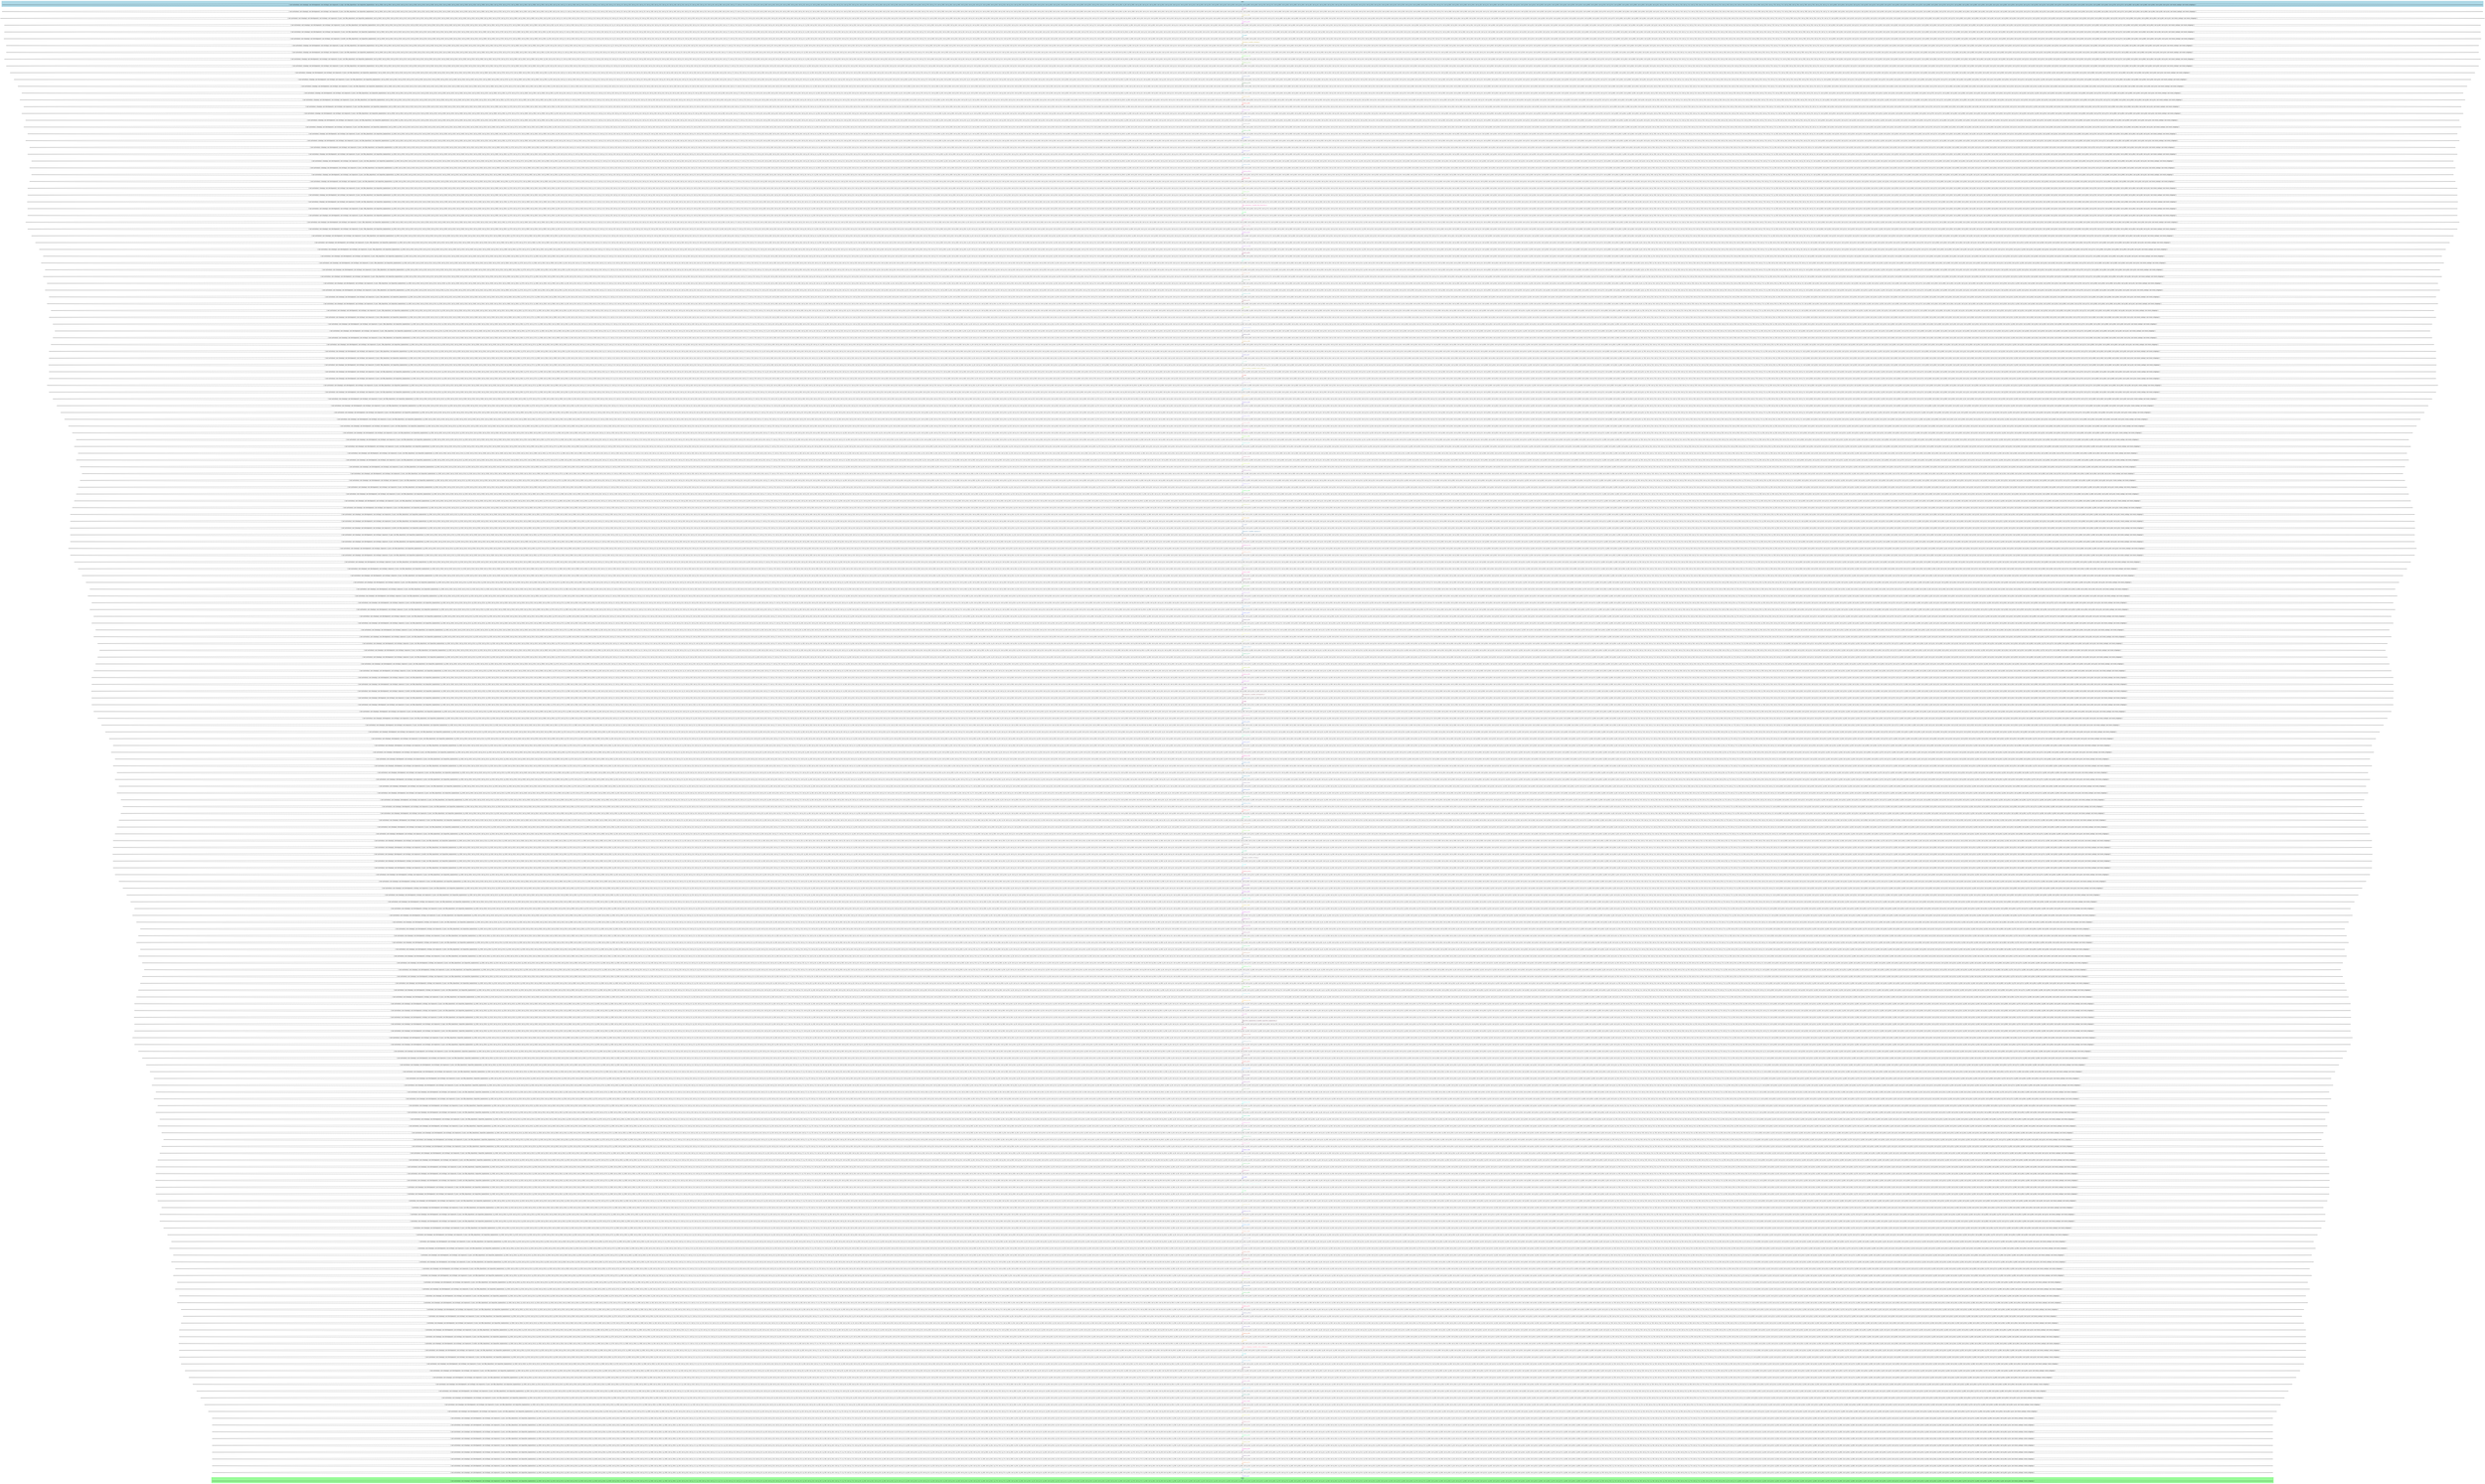 digraph G {
0 [label="{ (not (activation)), (not (cleaning)), (not (development)), (not (etching)), (not (exposure)), (f_copy), (not (film_deposition)), (not (impurities_implantation)), (not (q_100d)), (not (q_100s)), (not (q_101d)), (not (q_101s)), (not (q_102d)), (not (q_102s)), (not (q_103d)), (not (q_103s)), (not (q_104d)), (not (q_104s)), (not (q_105d)), (not (q_105s)), (not (q_106d)), (not (q_106s)), (not (q_107d)), (not (q_107s)), (not (q_108d)), (not (q_108s)), (not (q_109d)), (not (q_109s)), (not (q_10d)), (not (q_10s)), (not (q_11)), (not (q_110d)), (not (q_110s)), (not (q_111)), (not (q_111s)), (not (q_11d)), (not (q_11s)), (not (q_12)), (not (q_12d)), (not (q_12s)), (not (q_13)), (not (q_13d)), (not (q_13s)), (not (q_14)), (not (q_14d)), (not (q_14s)), (not (q_15)), (not (q_15d)), (not (q_15s)), (not (q_16)), (not (q_16d)), (not (q_16s)), (not (q_17)), (not (q_17d)), (not (q_17s)), (not (q_18)), (not (q_18d)), (not (q_18s)), (not (q_19)), (not (q_19d)), (not (q_19s)), (not (q_1d)), (not (q_1s)), (not (q_20d)), (not (q_20s)), (not (q_21d)), (not (q_21s)), (not (q_22d)), (not (q_22s)), (not (q_23d)), (not (q_23s)), (not (q_24d)), (not (q_24s)), (not (q_25d)), (not (q_25s)), (not (q_26d)), (not (q_26s)), (not (q_27d)), (not (q_27s)), (not (q_28d)), (not (q_28s)), (not (q_29d)), (not (q_29s)), (not (q_2d)), (not (q_2s)), (not (q_30d)), (not (q_30s)), (not (q_31d)), (not (q_31s)), (not (q_32d)), (not (q_32s)), (not (q_33d)), (not (q_33s)), (not (q_34d)), (not (q_34s)), (not (q_35d)), (not (q_35s)), (not (q_36d)), (not (q_36s)), (not (q_37d)), (not (q_37s)), (not (q_38d)), (not (q_38s)), (q_39), (not (q_39d)), (not (q_3d)), (not (q_3s)), (not (q_40d)), (not (q_40s)), (not (q_41d)), (not (q_41s)), (not (q_42d)), (not (q_42s)), (not (q_43d)), (not (q_43s)), (not (q_44d)), (not (q_44s)), (not (q_45d)), (not (q_45s)), (not (q_46d)), (not (q_46s)), (not (q_47d)), (not (q_47s)), (not (q_48d)), (not (q_48s)), (not (q_49d)), (not (q_49s)), (not (q_4d)), (not (q_4s)), (not (q_50d)), (not (q_50s)), (not (q_51d)), (not (q_51s)), (not (q_52d)), (not (q_52s)), (not (q_53d)), (not (q_53s)), (not (q_54d)), (not (q_54s)), (not (q_55d)), (not (q_55s)), (not (q_56d)), (not (q_56s)), (not (q_57d)), (not (q_57s)), (not (q_58d)), (not (q_58s)), (not (q_59d)), (not (q_59s)), (not (q_5d)), (not (q_5s)), (not (q_60d)), (not (q_60s)), (not (q_61d)), (not (q_61s)), (not (q_62d)), (not (q_62s)), (not (q_63d)), (not (q_63s)), (not (q_64d)), (not (q_64s)), (not (q_65d)), (not (q_65s)), (not (q_66d)), (not (q_66s)), (not (q_67d)), (not (q_67s)), (not (q_68d)), (not (q_68s)), (not (q_69d)), (not (q_69s)), (not (q_6d)), (not (q_6s)), (not (q_70d)), (not (q_70s)), (not (q_71d)), (not (q_71s)), (not (q_72d)), (not (q_72s)), (not (q_73d)), (not (q_73s)), (not (q_74d)), (not (q_74s)), (not (q_75d)), (not (q_75s)), (not (q_76d)), (not (q_76s)), (not (q_77d)), (not (q_77s)), (not (q_78d)), (not (q_78s)), (not (q_79d)), (not (q_79s)), (not (q_7d)), (not (q_7s)), (not (q_80d)), (not (q_80s)), (not (q_81d)), (not (q_81s)), (not (q_82d)), (not (q_82s)), (not (q_83d)), (not (q_83s)), (not (q_84d)), (not (q_84s)), (not (q_85d)), (not (q_85s)), (not (q_86d)), (not (q_86s)), (not (q_87d)), (not (q_87s)), (not (q_88d)), (not (q_88s)), (not (q_89d)), (not (q_89s)), (not (q_8d)), (not (q_8s)), (not (q_90d)), (not (q_90s)), (not (q_91d)), (not (q_91s)), (not (q_92d)), (not (q_92s)), (not (q_93d)), (not (q_93s)), (not (q_94d)), (not (q_94s)), (not (q_95d)), (not (q_95s)), (not (q_96d)), (not (q_96s)), (not (q_97d)), (not (q_97s)), (not (q_98d)), (not (q_98s)), (not (q_99d)), (not (q_99s)), (not (q_9d)), (not (q_9s)), (not (resist_coating)), (not (resist_stripping)) }"];
1 [label="{ (not (activation)), (not (cleaning)), (not (development)), (not (etching)), (not (exposure)), (f_sync), (not (film_deposition)), (not (impurities_implantation)), (not (q_100d)), (not (q_100s)), (not (q_101d)), (not (q_101s)), (not (q_102d)), (not (q_102s)), (not (q_103d)), (not (q_103s)), (not (q_104d)), (not (q_104s)), (not (q_105d)), (not (q_105s)), (not (q_106d)), (not (q_106s)), (not (q_107d)), (not (q_107s)), (not (q_108d)), (not (q_108s)), (not (q_109d)), (not (q_109s)), (not (q_10d)), (not (q_10s)), (not (q_11)), (not (q_110d)), (not (q_110s)), (not (q_111)), (not (q_111s)), (not (q_11d)), (not (q_11s)), (not (q_12)), (not (q_12d)), (not (q_12s)), (not (q_13)), (not (q_13d)), (not (q_13s)), (not (q_14)), (not (q_14d)), (not (q_14s)), (not (q_15)), (not (q_15d)), (not (q_15s)), (not (q_16)), (not (q_16d)), (not (q_16s)), (not (q_17)), (not (q_17d)), (not (q_17s)), (not (q_18)), (not (q_18d)), (not (q_18s)), (not (q_19)), (not (q_19d)), (not (q_19s)), (not (q_1d)), (not (q_1s)), (not (q_20d)), (not (q_20s)), (not (q_21d)), (not (q_21s)), (not (q_22d)), (not (q_22s)), (not (q_23d)), (not (q_23s)), (not (q_24d)), (not (q_24s)), (not (q_25d)), (not (q_25s)), (not (q_26d)), (not (q_26s)), (not (q_27d)), (not (q_27s)), (not (q_28d)), (not (q_28s)), (not (q_29d)), (not (q_29s)), (not (q_2d)), (not (q_2s)), (not (q_30d)), (not (q_30s)), (not (q_31d)), (not (q_31s)), (not (q_32d)), (not (q_32s)), (not (q_33d)), (not (q_33s)), (not (q_34d)), (not (q_34s)), (not (q_35d)), (not (q_35s)), (not (q_36d)), (not (q_36s)), (not (q_37d)), (not (q_37s)), (not (q_38d)), (not (q_38s)), (q_39s), (not (q_39d)), (not (q_3d)), (not (q_3s)), (not (q_40d)), (not (q_40s)), (not (q_41d)), (not (q_41s)), (not (q_42d)), (not (q_42s)), (not (q_43d)), (not (q_43s)), (not (q_44d)), (not (q_44s)), (not (q_45d)), (not (q_45s)), (not (q_46d)), (not (q_46s)), (not (q_47d)), (not (q_47s)), (not (q_48d)), (not (q_48s)), (not (q_49d)), (not (q_49s)), (not (q_4d)), (not (q_4s)), (not (q_50d)), (not (q_50s)), (not (q_51d)), (not (q_51s)), (not (q_52d)), (not (q_52s)), (not (q_53d)), (not (q_53s)), (not (q_54d)), (not (q_54s)), (not (q_55d)), (not (q_55s)), (not (q_56d)), (not (q_56s)), (not (q_57d)), (not (q_57s)), (not (q_58d)), (not (q_58s)), (not (q_59d)), (not (q_59s)), (not (q_5d)), (not (q_5s)), (not (q_60d)), (not (q_60s)), (not (q_61d)), (not (q_61s)), (not (q_62d)), (not (q_62s)), (not (q_63d)), (not (q_63s)), (not (q_64d)), (not (q_64s)), (not (q_65d)), (not (q_65s)), (not (q_66d)), (not (q_66s)), (not (q_67d)), (not (q_67s)), (not (q_68d)), (not (q_68s)), (not (q_69d)), (not (q_69s)), (not (q_6d)), (not (q_6s)), (not (q_70d)), (not (q_70s)), (not (q_71d)), (not (q_71s)), (not (q_72d)), (not (q_72s)), (not (q_73d)), (not (q_73s)), (not (q_74d)), (not (q_74s)), (not (q_75d)), (not (q_75s)), (not (q_76d)), (not (q_76s)), (not (q_77d)), (not (q_77s)), (not (q_78d)), (not (q_78s)), (not (q_79d)), (not (q_79s)), (not (q_7d)), (not (q_7s)), (not (q_80d)), (not (q_80s)), (not (q_81d)), (not (q_81s)), (not (q_82d)), (not (q_82s)), (not (q_83d)), (not (q_83s)), (not (q_84d)), (not (q_84s)), (not (q_85d)), (not (q_85s)), (not (q_86d)), (not (q_86s)), (not (q_87d)), (not (q_87s)), (not (q_88d)), (not (q_88s)), (not (q_89d)), (not (q_89s)), (not (q_8d)), (not (q_8s)), (not (q_90d)), (not (q_90s)), (not (q_91d)), (not (q_91s)), (not (q_92d)), (not (q_92s)), (not (q_93d)), (not (q_93s)), (not (q_94d)), (not (q_94s)), (not (q_95d)), (not (q_95s)), (not (q_96d)), (not (q_96s)), (not (q_97d)), (not (q_97s)), (not (q_98d)), (not (q_98s)), (not (q_99d)), (not (q_99s)), (not (q_9d)), (not (q_9s)), (not (resist_coating)), (not (resist_stripping)) }"];
2 [label="{ (not (activation)), (not (cleaning)), (not (development)), (not (etching)), (not (exposure)), (f_sync), (not (film_deposition)), (not (impurities_implantation)), (not (q_100d)), (not (q_100s)), (not (q_101d)), (not (q_101s)), (not (q_102d)), (not (q_102s)), (not (q_103d)), (not (q_103s)), (not (q_104d)), (not (q_104s)), (not (q_105d)), (not (q_105s)), (not (q_106d)), (not (q_106s)), (not (q_107d)), (not (q_107s)), (not (q_108d)), (not (q_108s)), (not (q_109d)), (not (q_109s)), (not (q_10d)), (q_10s), (not (q_11)), (not (q_110d)), (not (q_110s)), (not (q_111)), (not (q_111s)), (not (q_11d)), (not (q_11s)), (not (q_12)), (not (q_12d)), (not (q_12s)), (not (q_13)), (not (q_13d)), (not (q_13s)), (not (q_14)), (not (q_14d)), (not (q_14s)), (not (q_15)), (not (q_15d)), (not (q_15s)), (not (q_16)), (not (q_16d)), (not (q_16s)), (not (q_17)), (not (q_17d)), (not (q_17s)), (not (q_18)), (not (q_18d)), (not (q_18s)), (not (q_19)), (not (q_19d)), (not (q_19s)), (not (q_1d)), (not (q_1s)), (not (q_20d)), (q_20s), (not (q_21d)), (not (q_21s)), (not (q_22d)), (not (q_22s)), (not (q_23d)), (not (q_23s)), (not (q_24d)), (not (q_24s)), (not (q_25d)), (not (q_25s)), (not (q_26d)), (not (q_26s)), (not (q_27d)), (not (q_27s)), (not (q_28d)), (not (q_28s)), (not (q_29d)), (not (q_29s)), (not (q_2d)), (not (q_2s)), (not (q_30d)), (not (q_30s)), (not (q_31d)), (not (q_31s)), (not (q_32d)), (not (q_32s)), (not (q_33d)), (not (q_33s)), (not (q_34d)), (not (q_34s)), (not (q_35d)), (not (q_35s)), (not (q_36d)), (not (q_36s)), (not (q_37d)), (not (q_37s)), (not (q_38d)), (not (q_38s)), (not ((q_39))) (not ((q_39s))), (q_39d), (not (q_3d)), (not (q_3s)), (not (q_40d)), (not (q_40s)), (not (q_41d)), (not (q_41s)), (not (q_42d)), (not (q_42s)), (not (q_43d)), (not (q_43s)), (not (q_44d)), (not (q_44s)), (not (q_45d)), (not (q_45s)), (not (q_46d)), (not (q_46s)), (not (q_47d)), (not (q_47s)), (not (q_48d)), (not (q_48s)), (not (q_49d)), (not (q_49s)), (not (q_4d)), (not (q_4s)), (not (q_50d)), (not (q_50s)), (not (q_51d)), (not (q_51s)), (not (q_52d)), (not (q_52s)), (not (q_53d)), (not (q_53s)), (not (q_54d)), (not (q_54s)), (not (q_55d)), (not (q_55s)), (not (q_56d)), (not (q_56s)), (not (q_57d)), (not (q_57s)), (not (q_58d)), (not (q_58s)), (not (q_59d)), (not (q_59s)), (not (q_5d)), (not (q_5s)), (not (q_60d)), (not (q_60s)), (not (q_61d)), (not (q_61s)), (not (q_62d)), (not (q_62s)), (not (q_63d)), (not (q_63s)), (not (q_64d)), (not (q_64s)), (not (q_65d)), (not (q_65s)), (not (q_66d)), (not (q_66s)), (not (q_67d)), (not (q_67s)), (not (q_68d)), (not (q_68s)), (not (q_69d)), (not (q_69s)), (not (q_6d)), (not (q_6s)), (not (q_70d)), (not (q_70s)), (not (q_71d)), (not (q_71s)), (not (q_72d)), (not (q_72s)), (not (q_73d)), (not (q_73s)), (not (q_74d)), (not (q_74s)), (not (q_75d)), (not (q_75s)), (not (q_76d)), (not (q_76s)), (not (q_77d)), (not (q_77s)), (not (q_78d)), (not (q_78s)), (not (q_79d)), (not (q_79s)), (not (q_7d)), (not (q_7s)), (not (q_80d)), (not (q_80s)), (not (q_81d)), (not (q_81s)), (not (q_82d)), (not (q_82s)), (not (q_83d)), (not (q_83s)), (not (q_84d)), (not (q_84s)), (not (q_85d)), (not (q_85s)), (not (q_86d)), (not (q_86s)), (not (q_87d)), (not (q_87s)), (not (q_88d)), (not (q_88s)), (not (q_89d)), (not (q_89s)), (not (q_8d)), (not (q_8s)), (not (q_90d)), (not (q_90s)), (not (q_91d)), (not (q_91s)), (not (q_92d)), (not (q_92s)), (not (q_93d)), (not (q_93s)), (not (q_94d)), (not (q_94s)), (not (q_95d)), (not (q_95s)), (not (q_96d)), (not (q_96s)), (not (q_97d)), (not (q_97s)), (not (q_98d)), (not (q_98s)), (not (q_99d)), (not (q_99s)), (not (q_9d)), (not (q_9s)), (not (resist_coating)), (not (resist_stripping)) }"];
3 [label="{ (not (activation)), (not (cleaning)), (not (development)), (not (etching)), (not (exposure)), (f_sync), (not (film_deposition)), (not (impurities_implantation)), (not (q_100d)), (not (q_100s)), (not (q_101d)), (not (q_101s)), (not (q_102d)), (not (q_102s)), (not (q_103d)), (not (q_103s)), (not (q_104d)), (not (q_104s)), (not (q_105d)), (not (q_105s)), (not (q_106d)), (not (q_106s)), (not (q_107d)), (not (q_107s)), (not (q_108d)), (not (q_108s)), (not (q_109d)), (not (q_109s)), (not (q_10d)), (q_10s), (not (q_11)), (not (q_110d)), (not (q_110s)), (q_111), (not (q_111s)), (not (q_11d)), (not (q_11s)), (q_12), (not (q_12d)), (not (q_12s)), (not (q_13)), (not (q_13d)), (not (q_13s)), (not (q_14)), (not (q_14d)), (not (q_14s)), (not (q_15)), (not (q_15d)), (not (q_15s)), (not (q_16)), (not (q_16d)), (not (q_16s)), (not (q_17)), (not (q_17d)), (not (q_17s)), (not (q_18)), (not (q_18d)), (not (q_18s)), (not (q_19)), (not (q_19d)), (not (q_19s)), (not (q_1d)), (not (q_1s)), (q_20d), (not (q_20s)), (not (q_21d)), (not (q_21s)), (not (q_22d)), (not (q_22s)), (not (q_23d)), (not (q_23s)), (not (q_24d)), (not (q_24s)), (not (q_25d)), (not (q_25s)), (not (q_26d)), (not (q_26s)), (not (q_27d)), (not (q_27s)), (not (q_28d)), (not (q_28s)), (not (q_29d)), (not (q_29s)), (not (q_2d)), (not (q_2s)), (not (q_30d)), (not (q_30s)), (not (q_31d)), (not (q_31s)), (not (q_32d)), (not (q_32s)), (not (q_33d)), (not (q_33s)), (not (q_34d)), (not (q_34s)), (not (q_35d)), (not (q_35s)), (not (q_36d)), (not (q_36s)), (not (q_37d)), (not (q_37s)), (not (q_38d)), (not (q_38s)), (not ((q_39))) (not ((q_39s))), (q_39d), (not (q_3d)), (not (q_3s)), (not (q_40d)), (not (q_40s)), (not (q_41d)), (not (q_41s)), (not (q_42d)), (not (q_42s)), (not (q_43d)), (not (q_43s)), (not (q_44d)), (not (q_44s)), (not (q_45d)), (not (q_45s)), (not (q_46d)), (not (q_46s)), (not (q_47d)), (not (q_47s)), (not (q_48d)), (not (q_48s)), (not (q_49d)), (not (q_49s)), (not (q_4d)), (not (q_4s)), (not (q_50d)), (not (q_50s)), (not (q_51d)), (not (q_51s)), (not (q_52d)), (not (q_52s)), (not (q_53d)), (not (q_53s)), (not (q_54d)), (not (q_54s)), (not (q_55d)), (not (q_55s)), (not (q_56d)), (not (q_56s)), (not (q_57d)), (not (q_57s)), (not (q_58d)), (not (q_58s)), (not (q_59d)), (not (q_59s)), (not (q_5d)), (not (q_5s)), (not (q_60d)), (not (q_60s)), (not (q_61d)), (not (q_61s)), (not (q_62d)), (not (q_62s)), (not (q_63d)), (not (q_63s)), (not (q_64d)), (not (q_64s)), (not (q_65d)), (not (q_65s)), (not (q_66d)), (not (q_66s)), (not (q_67d)), (not (q_67s)), (not (q_68d)), (not (q_68s)), (not (q_69d)), (not (q_69s)), (not (q_6d)), (not (q_6s)), (not (q_70d)), (not (q_70s)), (not (q_71d)), (not (q_71s)), (not (q_72d)), (not (q_72s)), (not (q_73d)), (not (q_73s)), (not (q_74d)), (not (q_74s)), (not (q_75d)), (not (q_75s)), (not (q_76d)), (not (q_76s)), (not (q_77d)), (not (q_77s)), (not (q_78d)), (not (q_78s)), (not (q_79d)), (not (q_79s)), (not (q_7d)), (not (q_7s)), (not (q_80d)), (not (q_80s)), (not (q_81d)), (not (q_81s)), (not (q_82d)), (not (q_82s)), (not (q_83d)), (not (q_83s)), (not (q_84d)), (not (q_84s)), (not (q_85d)), (not (q_85s)), (not (q_86d)), (not (q_86s)), (not (q_87d)), (not (q_87s)), (not (q_88d)), (not (q_88s)), (not (q_89d)), (not (q_89s)), (not (q_8d)), (not (q_8s)), (not (q_90d)), (not (q_90s)), (not (q_91d)), (not (q_91s)), (not (q_92d)), (not (q_92s)), (not (q_93d)), (not (q_93s)), (not (q_94d)), (not (q_94s)), (not (q_95d)), (not (q_95s)), (not (q_96d)), (not (q_96s)), (not (q_97d)), (not (q_97s)), (not (q_98d)), (not (q_98s)), (not (q_99d)), (not (q_99s)), (not (q_9d)), (not (q_9s)), (not (resist_coating)), (not (resist_stripping)) }"];
4 [label="{ (not (activation)), (not (cleaning)), (not (development)), (not (etching)), (not (exposure)), (f_sync), (not (film_deposition)), (not (impurities_implantation)), (not (q_100d)), (not (q_100s)), (not (q_101d)), (not (q_101s)), (not (q_102d)), (not (q_102s)), (not (q_103d)), (not (q_103s)), (not (q_104d)), (not (q_104s)), (not (q_105d)), (not (q_105s)), (not (q_106d)), (not (q_106s)), (not (q_107d)), (not (q_107s)), (not (q_108d)), (not (q_108s)), (not (q_109d)), (not (q_109s)), (q_10d), (not (q_10s)), (not (q_11)), (not (q_110d)), (not (q_110s)), (q_111), (not (q_111s)), (not (q_11d)), (not (q_11s)), (q_12), (not (q_12d)), (not (q_12s)), (not (q_13)), (not (q_13d)), (not (q_13s)), (not (q_14)), (not (q_14d)), (not (q_14s)), (not (q_15)), (not (q_15d)), (not (q_15s)), (not (q_16)), (not (q_16d)), (not (q_16s)), (not (q_17)), (not (q_17d)), (not (q_17s)), (not (q_18)), (not (q_18d)), (not (q_18s)), (not (q_19)), (not (q_19d)), (not (q_19s)), (not (q_1d)), (not (q_1s)), (q_20d), (not (q_20s)), (not (q_21d)), (not (q_21s)), (not (q_22d)), (not (q_22s)), (not (q_23d)), (not (q_23s)), (not (q_24d)), (not (q_24s)), (not (q_25d)), (not (q_25s)), (not (q_26d)), (not (q_26s)), (not (q_27d)), (not (q_27s)), (not (q_28d)), (not (q_28s)), (not (q_29d)), (not (q_29s)), (not (q_2d)), (not (q_2s)), (not (q_30d)), (not (q_30s)), (not (q_31d)), (not (q_31s)), (not (q_32d)), (not (q_32s)), (not (q_33d)), (not (q_33s)), (not (q_34d)), (not (q_34s)), (not (q_35d)), (not (q_35s)), (not (q_36d)), (not (q_36s)), (not (q_37d)), (not (q_37s)), (not (q_38d)), (not (q_38s)), (not ((q_39))) (not ((q_39s))), (q_39d), (not (q_3d)), (not (q_3s)), (not (q_40d)), (not (q_40s)), (not (q_41d)), (not (q_41s)), (not (q_42d)), (not (q_42s)), (not (q_43d)), (not (q_43s)), (not (q_44d)), (not (q_44s)), (not (q_45d)), (not (q_45s)), (not (q_46d)), (not (q_46s)), (not (q_47d)), (not (q_47s)), (not (q_48d)), (not (q_48s)), (not (q_49d)), (not (q_49s)), (not (q_4d)), (not (q_4s)), (not (q_50d)), (not (q_50s)), (not (q_51d)), (not (q_51s)), (not (q_52d)), (not (q_52s)), (not (q_53d)), (not (q_53s)), (not (q_54d)), (not (q_54s)), (not (q_55d)), (not (q_55s)), (not (q_56d)), (not (q_56s)), (not (q_57d)), (not (q_57s)), (not (q_58d)), (not (q_58s)), (not (q_59d)), (not (q_59s)), (not (q_5d)), (not (q_5s)), (not (q_60d)), (not (q_60s)), (not (q_61d)), (not (q_61s)), (not (q_62d)), (not (q_62s)), (not (q_63d)), (not (q_63s)), (not (q_64d)), (not (q_64s)), (not (q_65d)), (not (q_65s)), (not (q_66d)), (not (q_66s)), (not (q_67d)), (not (q_67s)), (not (q_68d)), (not (q_68s)), (not (q_69d)), (not (q_69s)), (not (q_6d)), (not (q_6s)), (not (q_70d)), (not (q_70s)), (not (q_71d)), (not (q_71s)), (not (q_72d)), (not (q_72s)), (not (q_73d)), (not (q_73s)), (not (q_74d)), (not (q_74s)), (not (q_75d)), (not (q_75s)), (not (q_76d)), (not (q_76s)), (not (q_77d)), (not (q_77s)), (not (q_78d)), (not (q_78s)), (not (q_79d)), (not (q_79s)), (not (q_7d)), (not (q_7s)), (not (q_80d)), (not (q_80s)), (not (q_81d)), (not (q_81s)), (not (q_82d)), (not (q_82s)), (not (q_83d)), (not (q_83s)), (not (q_84d)), (not (q_84s)), (not (q_85d)), (not (q_85s)), (not (q_86d)), (not (q_86s)), (not (q_87d)), (not (q_87s)), (not (q_88d)), (not (q_88s)), (not (q_89d)), (not (q_89s)), (not (q_8d)), (not (q_8s)), (not (q_90d)), (not (q_90s)), (not (q_91d)), (not (q_91s)), (not (q_92d)), (not (q_92s)), (not (q_93d)), (not (q_93s)), (not (q_94d)), (not (q_94s)), (not (q_95d)), (not (q_95s)), (not (q_96d)), (not (q_96s)), (not (q_97d)), (not (q_97s)), (not (q_98d)), (not (q_98s)), (not (q_99d)), (not (q_99s)), (not (q_9d)), (not (q_9s)), (not (resist_coating)), (not (resist_stripping)) }"];
5 [label="{ (not (activation)), (not (cleaning)), (not (development)), (not (etching)), (not (exposure)), (f_world), (not (film_deposition)), (not (impurities_implantation)), (not (q_100d)), (not (q_100s)), (not (q_101d)), (not (q_101s)), (not (q_102d)), (not (q_102s)), (not (q_103d)), (not (q_103s)), (not (q_104d)), (not (q_104s)), (not (q_105d)), (not (q_105s)), (not (q_106d)), (not (q_106s)), (not (q_107d)), (not (q_107s)), (not (q_108d)), (not (q_108s)), (not (q_109d)), (not (q_109s)), (q_10d), (not (q_10s)), (not (q_11)), (not (q_110d)), (not (q_110s)), (q_111), (not (q_111s)), (not (q_11d)), (not (q_11s)), (q_12), (not (q_12d)), (not (q_12s)), (not (q_13)), (not (q_13d)), (not (q_13s)), (not (q_14)), (not (q_14d)), (not (q_14s)), (not (q_15)), (not (q_15d)), (not (q_15s)), (not (q_16)), (not (q_16d)), (not (q_16s)), (not (q_17)), (not (q_17d)), (not (q_17s)), (not (q_18)), (not (q_18d)), (not (q_18s)), (not (q_19)), (not (q_19d)), (not (q_19s)), (not (q_1d)), (not (q_1s)), (q_20d), (not (q_20s)), (not (q_21d)), (not (q_21s)), (not (q_22d)), (not (q_22s)), (not (q_23d)), (not (q_23s)), (not (q_24d)), (not (q_24s)), (not (q_25d)), (not (q_25s)), (not (q_26d)), (not (q_26s)), (not (q_27d)), (not (q_27s)), (not (q_28d)), (not (q_28s)), (not (q_29d)), (not (q_29s)), (not (q_2d)), (not (q_2s)), (not (q_30d)), (not (q_30s)), (not (q_31d)), (not (q_31s)), (not (q_32d)), (not (q_32s)), (not (q_33d)), (not (q_33s)), (not (q_34d)), (not (q_34s)), (not (q_35d)), (not (q_35s)), (not (q_36d)), (not (q_36s)), (not (q_37d)), (not (q_37s)), (not (q_38d)), (not (q_38s)), (not ((q_39))) (not ((q_39s))), (q_39d), (not (q_3d)), (not (q_3s)), (not (q_40d)), (not (q_40s)), (not (q_41d)), (not (q_41s)), (not (q_42d)), (not (q_42s)), (not (q_43d)), (not (q_43s)), (not (q_44d)), (not (q_44s)), (not (q_45d)), (not (q_45s)), (not (q_46d)), (not (q_46s)), (not (q_47d)), (not (q_47s)), (not (q_48d)), (not (q_48s)), (not (q_49d)), (not (q_49s)), (not (q_4d)), (not (q_4s)), (not (q_50d)), (not (q_50s)), (not (q_51d)), (not (q_51s)), (not (q_52d)), (not (q_52s)), (not (q_53d)), (not (q_53s)), (not (q_54d)), (not (q_54s)), (not (q_55d)), (not (q_55s)), (not (q_56d)), (not (q_56s)), (not (q_57d)), (not (q_57s)), (not (q_58d)), (not (q_58s)), (not (q_59d)), (not (q_59s)), (not (q_5d)), (not (q_5s)), (not (q_60d)), (not (q_60s)), (not (q_61d)), (not (q_61s)), (not (q_62d)), (not (q_62s)), (not (q_63d)), (not (q_63s)), (not (q_64d)), (not (q_64s)), (not (q_65d)), (not (q_65s)), (not (q_66d)), (not (q_66s)), (not (q_67d)), (not (q_67s)), (not (q_68d)), (not (q_68s)), (not (q_69d)), (not (q_69s)), (not (q_6d)), (not (q_6s)), (not (q_70d)), (not (q_70s)), (not (q_71d)), (not (q_71s)), (not (q_72d)), (not (q_72s)), (not (q_73d)), (not (q_73s)), (not (q_74d)), (not (q_74s)), (not (q_75d)), (not (q_75s)), (not (q_76d)), (not (q_76s)), (not (q_77d)), (not (q_77s)), (not (q_78d)), (not (q_78s)), (not (q_79d)), (not (q_79s)), (not (q_7d)), (not (q_7s)), (not (q_80d)), (not (q_80s)), (not (q_81d)), (not (q_81s)), (not (q_82d)), (not (q_82s)), (not (q_83d)), (not (q_83s)), (not (q_84d)), (not (q_84s)), (not (q_85d)), (not (q_85s)), (not (q_86d)), (not (q_86s)), (not (q_87d)), (not (q_87s)), (not (q_88d)), (not (q_88s)), (not (q_89d)), (not (q_89s)), (not (q_8d)), (not (q_8s)), (not (q_90d)), (not (q_90s)), (not (q_91d)), (not (q_91s)), (not (q_92d)), (not (q_92s)), (not (q_93d)), (not (q_93s)), (not (q_94d)), (not (q_94s)), (not (q_95d)), (not (q_95s)), (not (q_96d)), (not (q_96s)), (not (q_97d)), (not (q_97s)), (not (q_98d)), (not (q_98s)), (not (q_99d)), (not (q_99s)), (not (q_9d)), (not (q_9s)), (not (resist_coating)), (not (resist_stripping)) }"];
6 [label="{ (not (activation)), (cleaning), (not (development)), (not (etching)), (not (exposure)), (f_copy), (not (film_deposition)), (not (impurities_implantation)), (not (q_100d)), (not (q_100s)), (not (q_101d)), (not (q_101s)), (not (q_102d)), (not (q_102s)), (not (q_103d)), (not (q_103s)), (not (q_104d)), (not (q_104s)), (not (q_105d)), (not (q_105s)), (not (q_106d)), (not (q_106s)), (not (q_107d)), (not (q_107s)), (not (q_108d)), (not (q_108s)), (not (q_109d)), (not (q_109s)), (q_10d), (not (q_10s)), (not (q_11)), (not (q_110d)), (not (q_110s)), (q_111), (not (q_111s)), (not (q_11d)), (not (q_11s)), (q_12), (not (q_12d)), (not (q_12s)), (not (q_13)), (not (q_13d)), (not (q_13s)), (not (q_14)), (not (q_14d)), (not (q_14s)), (not (q_15)), (not (q_15d)), (not (q_15s)), (not (q_16)), (not (q_16d)), (not (q_16s)), (not (q_17)), (not (q_17d)), (not (q_17s)), (not (q_18)), (not (q_18d)), (not (q_18s)), (not (q_19)), (not (q_19d)), (not (q_19s)), (not (q_1d)), (not (q_1s)), (q_20d), (not (q_20s)), (not (q_21d)), (not (q_21s)), (not (q_22d)), (not (q_22s)), (not (q_23d)), (not (q_23s)), (not (q_24d)), (not (q_24s)), (not (q_25d)), (not (q_25s)), (not (q_26d)), (not (q_26s)), (not (q_27d)), (not (q_27s)), (not (q_28d)), (not (q_28s)), (not (q_29d)), (not (q_29s)), (not (q_2d)), (not (q_2s)), (not (q_30d)), (not (q_30s)), (not (q_31d)), (not (q_31s)), (not (q_32d)), (not (q_32s)), (not (q_33d)), (not (q_33s)), (not (q_34d)), (not (q_34s)), (not (q_35d)), (not (q_35s)), (not (q_36d)), (not (q_36s)), (not (q_37d)), (not (q_37s)), (not (q_38d)), (not (q_38s)), (not ((q_39))) (not ((q_39s))), (q_39d), (not (q_3d)), (not (q_3s)), (not (q_40d)), (not (q_40s)), (not (q_41d)), (not (q_41s)), (not (q_42d)), (not (q_42s)), (not (q_43d)), (not (q_43s)), (not (q_44d)), (not (q_44s)), (not (q_45d)), (not (q_45s)), (not (q_46d)), (not (q_46s)), (not (q_47d)), (not (q_47s)), (not (q_48d)), (not (q_48s)), (not (q_49d)), (not (q_49s)), (not (q_4d)), (not (q_4s)), (not (q_50d)), (not (q_50s)), (not (q_51d)), (not (q_51s)), (not (q_52d)), (not (q_52s)), (not (q_53d)), (not (q_53s)), (not (q_54d)), (not (q_54s)), (not (q_55d)), (not (q_55s)), (not (q_56d)), (not (q_56s)), (not (q_57d)), (not (q_57s)), (not (q_58d)), (not (q_58s)), (not (q_59d)), (not (q_59s)), (not (q_5d)), (not (q_5s)), (not (q_60d)), (not (q_60s)), (not (q_61d)), (not (q_61s)), (not (q_62d)), (not (q_62s)), (not (q_63d)), (not (q_63s)), (not (q_64d)), (not (q_64s)), (not (q_65d)), (not (q_65s)), (not (q_66d)), (not (q_66s)), (not (q_67d)), (not (q_67s)), (not (q_68d)), (not (q_68s)), (not (q_69d)), (not (q_69s)), (not (q_6d)), (not (q_6s)), (not (q_70d)), (not (q_70s)), (not (q_71d)), (not (q_71s)), (not (q_72d)), (not (q_72s)), (not (q_73d)), (not (q_73s)), (not (q_74d)), (not (q_74s)), (not (q_75d)), (not (q_75s)), (not (q_76d)), (not (q_76s)), (not (q_77d)), (not (q_77s)), (not (q_78d)), (not (q_78s)), (not (q_79d)), (not (q_79s)), (not (q_7d)), (not (q_7s)), (not (q_80d)), (not (q_80s)), (not (q_81d)), (not (q_81s)), (not (q_82d)), (not (q_82s)), (not (q_83d)), (not (q_83s)), (not (q_84d)), (not (q_84s)), (not (q_85d)), (not (q_85s)), (not (q_86d)), (not (q_86s)), (not (q_87d)), (not (q_87s)), (not (q_88d)), (not (q_88s)), (not (q_89d)), (not (q_89s)), (not (q_8d)), (not (q_8s)), (not (q_90d)), (not (q_90s)), (not (q_91d)), (not (q_91s)), (not (q_92d)), (not (q_92s)), (not (q_93d)), (not (q_93s)), (not (q_94d)), (not (q_94s)), (not (q_95d)), (not (q_95s)), (not (q_96d)), (not (q_96s)), (not (q_97d)), (not (q_97s)), (not (q_98d)), (not (q_98s)), (not (q_99d)), (not (q_99s)), (not (q_9d)), (not (q_9s)), (not (resist_coating)), (not (resist_stripping)) }"];
7 [label="{ (not (activation)), (cleaning), (not (development)), (not (etching)), (not (exposure)), (f_sync), (not (film_deposition)), (not (impurities_implantation)), (not (q_100d)), (not (q_100s)), (not (q_101d)), (not (q_101s)), (not (q_102d)), (not (q_102s)), (not (q_103d)), (not (q_103s)), (not (q_104d)), (not (q_104s)), (not (q_105d)), (not (q_105s)), (not (q_106d)), (not (q_106s)), (not (q_107d)), (not (q_107s)), (not (q_108d)), (not (q_108s)), (not (q_109d)), (not (q_109s)), (q_10d), (not (q_10s)), (not (q_11)), (not (q_110d)), (not (q_110s)), (not (q_111)), (q_111s), (not (q_11d)), (not (q_11s)), (not (q_12)), (not (q_12d)), (q_12s), (not (q_13)), (not (q_13d)), (not (q_13s)), (not (q_14)), (not (q_14d)), (not (q_14s)), (not (q_15)), (not (q_15d)), (not (q_15s)), (not (q_16)), (not (q_16d)), (not (q_16s)), (not (q_17)), (not (q_17d)), (not (q_17s)), (not (q_18)), (not (q_18d)), (not (q_18s)), (not (q_19)), (not (q_19d)), (not (q_19s)), (not (q_1d)), (not (q_1s)), (q_20d), (not (q_20s)), (not (q_21d)), (not (q_21s)), (not (q_22d)), (not (q_22s)), (not (q_23d)), (not (q_23s)), (not (q_24d)), (not (q_24s)), (not (q_25d)), (not (q_25s)), (not (q_26d)), (not (q_26s)), (not (q_27d)), (not (q_27s)), (not (q_28d)), (not (q_28s)), (not (q_29d)), (not (q_29s)), (not (q_2d)), (not (q_2s)), (not (q_30d)), (not (q_30s)), (not (q_31d)), (not (q_31s)), (not (q_32d)), (not (q_32s)), (not (q_33d)), (not (q_33s)), (not (q_34d)), (not (q_34s)), (not (q_35d)), (not (q_35s)), (not (q_36d)), (not (q_36s)), (not (q_37d)), (not (q_37s)), (not (q_38d)), (not (q_38s)), (not ((q_39))) (not ((q_39s))), (q_39d), (not (q_3d)), (not (q_3s)), (not (q_40d)), (not (q_40s)), (not (q_41d)), (not (q_41s)), (not (q_42d)), (not (q_42s)), (not (q_43d)), (not (q_43s)), (not (q_44d)), (not (q_44s)), (not (q_45d)), (not (q_45s)), (not (q_46d)), (not (q_46s)), (not (q_47d)), (not (q_47s)), (not (q_48d)), (not (q_48s)), (not (q_49d)), (not (q_49s)), (not (q_4d)), (not (q_4s)), (not (q_50d)), (not (q_50s)), (not (q_51d)), (not (q_51s)), (not (q_52d)), (not (q_52s)), (not (q_53d)), (not (q_53s)), (not (q_54d)), (not (q_54s)), (not (q_55d)), (not (q_55s)), (not (q_56d)), (not (q_56s)), (not (q_57d)), (not (q_57s)), (not (q_58d)), (not (q_58s)), (not (q_59d)), (not (q_59s)), (not (q_5d)), (not (q_5s)), (not (q_60d)), (not (q_60s)), (not (q_61d)), (not (q_61s)), (not (q_62d)), (not (q_62s)), (not (q_63d)), (not (q_63s)), (not (q_64d)), (not (q_64s)), (not (q_65d)), (not (q_65s)), (not (q_66d)), (not (q_66s)), (not (q_67d)), (not (q_67s)), (not (q_68d)), (not (q_68s)), (not (q_69d)), (not (q_69s)), (not (q_6d)), (not (q_6s)), (not (q_70d)), (not (q_70s)), (not (q_71d)), (not (q_71s)), (not (q_72d)), (not (q_72s)), (not (q_73d)), (not (q_73s)), (not (q_74d)), (not (q_74s)), (not (q_75d)), (not (q_75s)), (not (q_76d)), (not (q_76s)), (not (q_77d)), (not (q_77s)), (not (q_78d)), (not (q_78s)), (not (q_79d)), (not (q_79s)), (not (q_7d)), (not (q_7s)), (not (q_80d)), (not (q_80s)), (not (q_81d)), (not (q_81s)), (not (q_82d)), (not (q_82s)), (not (q_83d)), (not (q_83s)), (not (q_84d)), (not (q_84s)), (not (q_85d)), (not (q_85s)), (not (q_86d)), (not (q_86s)), (not (q_87d)), (not (q_87s)), (not (q_88d)), (not (q_88s)), (not (q_89d)), (not (q_89s)), (not (q_8d)), (not (q_8s)), (not (q_90d)), (not (q_90s)), (not (q_91d)), (not (q_91s)), (not (q_92d)), (not (q_92s)), (not (q_93d)), (not (q_93s)), (not (q_94d)), (not (q_94s)), (not (q_95d)), (not (q_95s)), (not (q_96d)), (not (q_96s)), (not (q_97d)), (not (q_97s)), (not (q_98d)), (not (q_98s)), (not (q_99d)), (not (q_99s)), (not (q_9d)), (not (q_9s)), (not (resist_coating)), (not (resist_stripping)) }"];
8 [label="{ (not (activation)), (cleaning), (not (development)), (not (etching)), (not (exposure)), (f_sync), (not (film_deposition)), (not (impurities_implantation)), (not (q_100d)), (not (q_100s)), (not (q_101d)), (not (q_101s)), (not (q_102d)), (not (q_102s)), (not (q_103d)), (not (q_103s)), (not (q_104d)), (not (q_104s)), (not (q_105d)), (not (q_105s)), (not (q_106d)), (not (q_106s)), (not (q_107d)), (not (q_107s)), (not (q_108d)), (not (q_108s)), (not (q_109d)), (not (q_109s)), (q_10d), (not (q_10s)), (not (q_11)), (not (q_110d)), (not (q_110s)), (not (q_111)), (not (q_111s)), (not (q_11d)), (not (q_11s)), (not (q_12)), (not (q_12d)), (q_12s), (not (q_13)), (not (q_13d)), (not (q_13s)), (not (q_14)), (not (q_14d)), (not (q_14s)), (not (q_15)), (not (q_15d)), (not (q_15s)), (not (q_16)), (not (q_16d)), (not (q_16s)), (not (q_17)), (not (q_17d)), (not (q_17s)), (not (q_18)), (not (q_18d)), (not (q_18s)), (not (q_19)), (not (q_19d)), (not (q_19s)), (not (q_1d)), (not (q_1s)), (q_20d), (not (q_20s)), (not (q_21d)), (not (q_21s)), (not (q_22d)), (not (q_22s)), (not (q_23d)), (not (q_23s)), (not (q_24d)), (not (q_24s)), (not (q_25d)), (not (q_25s)), (not (q_26d)), (not (q_26s)), (not (q_27d)), (not (q_27s)), (not (q_28d)), (not (q_28s)), (not (q_29d)), (not (q_29s)), (not (q_2d)), (not (q_2s)), (not (q_30d)), (not (q_30s)), (not (q_31d)), (not (q_31s)), (not (q_32d)), (not (q_32s)), (not (q_33d)), (not (q_33s)), (not (q_34d)), (not (q_34s)), (not (q_35d)), (not (q_35s)), (not (q_36d)), (not (q_36s)), (not (q_37d)), (not (q_37s)), (not (q_38d)), (not (q_38s)), (not ((q_39))) (not ((q_39s))), (q_39d), (not (q_3d)), (not (q_3s)), (not (q_40d)), (not (q_40s)), (not (q_41d)), (not (q_41s)), (not (q_42d)), (not (q_42s)), (not (q_43d)), (not (q_43s)), (not (q_44d)), (not (q_44s)), (not (q_45d)), (not (q_45s)), (not (q_46d)), (not (q_46s)), (not (q_47d)), (not (q_47s)), (not (q_48d)), (not (q_48s)), (not (q_49d)), (not (q_49s)), (not (q_4d)), (not (q_4s)), (not (q_50d)), (not (q_50s)), (not (q_51d)), (not (q_51s)), (not (q_52d)), (not (q_52s)), (not (q_53d)), (not (q_53s)), (not (q_54d)), (not (q_54s)), (not (q_55d)), (not (q_55s)), (not (q_56d)), (not (q_56s)), (not (q_57d)), (not (q_57s)), (not (q_58d)), (not (q_58s)), (not (q_59d)), (not (q_59s)), (not (q_5d)), (not (q_5s)), (not (q_60d)), (not (q_60s)), (not (q_61d)), (not (q_61s)), (not (q_62d)), (not (q_62s)), (not (q_63d)), (not (q_63s)), (not (q_64d)), (not (q_64s)), (not (q_65d)), (not (q_65s)), (not (q_66d)), (not (q_66s)), (not (q_67d)), (not (q_67s)), (not (q_68d)), (not (q_68s)), (not (q_69d)), (not (q_69s)), (not (q_6d)), (not (q_6s)), (not (q_70d)), (not (q_70s)), (not (q_71d)), (not (q_71s)), (not (q_72d)), (not (q_72s)), (not (q_73d)), (not (q_73s)), (not (q_74d)), (not (q_74s)), (not (q_75d)), (not (q_75s)), (not (q_76d)), (not (q_76s)), (not (q_77d)), (not (q_77s)), (not (q_78d)), (not (q_78s)), (not (q_79d)), (not (q_79s)), (not (q_7d)), (not (q_7s)), (not (q_80d)), (not (q_80s)), (not (q_81d)), (not (q_81s)), (not (q_82d)), (not (q_82s)), (not (q_83d)), (not (q_83s)), (not (q_84d)), (not (q_84s)), (not (q_85d)), (not (q_85s)), (not (q_86d)), (not (q_86s)), (not (q_87d)), (not (q_87s)), (not (q_88d)), (not (q_88s)), (not (q_89d)), (not (q_89s)), (not (q_8d)), (not (q_8s)), (not (q_90d)), (not (q_90s)), (not (q_91d)), (not (q_91s)), (not (q_92d)), (not (q_92s)), (not (q_93d)), (not (q_93s)), (not (q_94d)), (not (q_94s)), (not (q_95d)), (not (q_95s)), (not (q_96d)), (not (q_96s)), (not (q_97d)), (not (q_97s)), (not (q_98d)), (not (q_98s)), (not (q_99d)), (not (q_99s)), (not (q_9d)), (not (q_9s)), (not (resist_coating)), (not (resist_stripping)) }"];
9 [label="{ (not (activation)), (cleaning), (not (development)), (not (etching)), (not (exposure)), (f_sync), (not (film_deposition)), (not (impurities_implantation)), (not (q_100d)), (not (q_100s)), (not (q_101d)), (not (q_101s)), (not (q_102d)), (not (q_102s)), (not (q_103d)), (not (q_103s)), (not (q_104d)), (not (q_104s)), (not (q_105d)), (not (q_105s)), (not (q_106d)), (not (q_106s)), (not (q_107d)), (not (q_107s)), (not (q_108d)), (not (q_108s)), (not (q_109d)), (not (q_109s)), (q_10d), (not (q_10s)), (not (q_11)), (not (q_110d)), (not (q_110s)), (not (q_111)), (not (q_111s)), (not (q_11d)), (not (q_11s)), (not (q_12)), (q_12d), (not (q_12s)), (not (q_13)), (not (q_13d)), (not (q_13s)), (not (q_14)), (not (q_14d)), (not (q_14s)), (not (q_15)), (not (q_15d)), (not (q_15s)), (not (q_16)), (not (q_16d)), (not (q_16s)), (not (q_17)), (not (q_17d)), (not (q_17s)), (not (q_18)), (not (q_18d)), (not (q_18s)), (not (q_19)), (not (q_19d)), (not (q_19s)), (not (q_1d)), (not (q_1s)), (q_20d), (not (q_20s)), (not (q_21d)), (not (q_21s)), (not (q_22d)), (not (q_22s)), (not (q_23d)), (not (q_23s)), (not (q_24d)), (not (q_24s)), (not (q_25d)), (not (q_25s)), (not (q_26d)), (not (q_26s)), (not (q_27d)), (not (q_27s)), (not (q_28d)), (not (q_28s)), (not (q_29d)), (not (q_29s)), (not (q_2d)), (not (q_2s)), (not (q_30d)), (not (q_30s)), (not (q_31d)), (q_31s), (not (q_32d)), (not (q_32s)), (not (q_33d)), (not (q_33s)), (not (q_34d)), (not (q_34s)), (not (q_35d)), (not (q_35s)), (not (q_36d)), (not (q_36s)), (not (q_37d)), (not (q_37s)), (not (q_38d)), (not (q_38s)), (not ((q_39))) (not ((q_39s))), (q_39d), (not (q_3d)), (not (q_3s)), (not (q_40d)), (not (q_40s)), (not (q_41d)), (not (q_41s)), (not (q_42d)), (not (q_42s)), (not (q_43d)), (not (q_43s)), (not (q_44d)), (not (q_44s)), (not (q_45d)), (not (q_45s)), (not (q_46d)), (not (q_46s)), (not (q_47d)), (not (q_47s)), (not (q_48d)), (not (q_48s)), (not (q_49d)), (not (q_49s)), (not (q_4d)), (not (q_4s)), (not (q_50d)), (not (q_50s)), (not (q_51d)), (not (q_51s)), (not (q_52d)), (not (q_52s)), (not (q_53d)), (not (q_53s)), (not (q_54d)), (not (q_54s)), (not (q_55d)), (not (q_55s)), (not (q_56d)), (not (q_56s)), (not (q_57d)), (not (q_57s)), (not (q_58d)), (not (q_58s)), (not (q_59d)), (not (q_59s)), (not (q_5d)), (not (q_5s)), (not (q_60d)), (not (q_60s)), (not (q_61d)), (not (q_61s)), (not (q_62d)), (not (q_62s)), (not (q_63d)), (not (q_63s)), (not (q_64d)), (not (q_64s)), (not (q_65d)), (not (q_65s)), (not (q_66d)), (not (q_66s)), (not (q_67d)), (not (q_67s)), (not (q_68d)), (not (q_68s)), (not (q_69d)), (not (q_69s)), (not (q_6d)), (not (q_6s)), (not (q_70d)), (not (q_70s)), (not (q_71d)), (not (q_71s)), (not (q_72d)), (not (q_72s)), (not (q_73d)), (not (q_73s)), (not (q_74d)), (not (q_74s)), (not (q_75d)), (not (q_75s)), (not (q_76d)), (not (q_76s)), (not (q_77d)), (not (q_77s)), (not (q_78d)), (not (q_78s)), (not (q_79d)), (not (q_79s)), (not (q_7d)), (not (q_7s)), (not (q_80d)), (not (q_80s)), (not (q_81d)), (not (q_81s)), (not (q_82d)), (not (q_82s)), (not (q_83d)), (not (q_83s)), (not (q_84d)), (not (q_84s)), (not (q_85d)), (not (q_85s)), (not (q_86d)), (not (q_86s)), (not (q_87d)), (not (q_87s)), (not (q_88d)), (not (q_88s)), (not (q_89d)), (not (q_89s)), (not (q_8d)), (not (q_8s)), (not (q_90d)), (not (q_90s)), (not (q_91d)), (not (q_91s)), (not (q_92d)), (not (q_92s)), (not (q_93d)), (not (q_93s)), (not (q_94d)), (not (q_94s)), (not (q_95d)), (not (q_95s)), (not (q_96d)), (not (q_96s)), (not (q_97d)), (not (q_97s)), (not (q_98d)), (not (q_98s)), (not (q_99d)), (not (q_99s)), (not (q_9d)), (not (q_9s)), (not (resist_coating)), (not (resist_stripping)) }"];
10 [label="{ (not (activation)), (cleaning), (not (development)), (not (etching)), (not (exposure)), (f_sync), (not (film_deposition)), (not (impurities_implantation)), (not (q_100d)), (not (q_100s)), (not (q_101d)), (not (q_101s)), (not (q_102d)), (not (q_102s)), (not (q_103d)), (not (q_103s)), (not (q_104d)), (not (q_104s)), (not (q_105d)), (not (q_105s)), (not (q_106d)), (not (q_106s)), (not (q_107d)), (not (q_107s)), (not (q_108d)), (not (q_108s)), (not (q_109d)), (not (q_109s)), (q_10d), (not (q_10s)), (not (q_11)), (not (q_110d)), (not (q_110s)), (not (q_111)), (not (q_111s)), (not (q_11d)), (not (q_11s)), (not (q_12)), (q_12d), (not (q_12s)), (not (q_13)), (not (q_13d)), (not (q_13s)), (not (q_14)), (not (q_14d)), (not (q_14s)), (not (q_15)), (not (q_15d)), (not (q_15s)), (not (q_16)), (not (q_16d)), (not (q_16s)), (not (q_17)), (not (q_17d)), (not (q_17s)), (not (q_18)), (not (q_18d)), (not (q_18s)), (not (q_19)), (not (q_19d)), (not (q_19s)), (not (q_1d)), (not (q_1s)), (q_20d), (not (q_20s)), (not (q_21d)), (not (q_21s)), (not (q_22d)), (not (q_22s)), (not (q_23d)), (not (q_23s)), (not (q_24d)), (not (q_24s)), (not (q_25d)), (not (q_25s)), (not (q_26d)), (not (q_26s)), (not (q_27d)), (not (q_27s)), (not (q_28d)), (not (q_28s)), (not (q_29d)), (not (q_29s)), (not (q_2d)), (q_2s), (not (q_30d)), (not (q_30s)), (q_31d), (not (q_31s)), (not (q_32d)), (not (q_32s)), (not (q_33d)), (not (q_33s)), (not (q_34d)), (not (q_34s)), (not (q_35d)), (not (q_35s)), (not (q_36d)), (not (q_36s)), (not (q_37d)), (not (q_37s)), (not (q_38d)), (not (q_38s)), (not ((q_39))) (not ((q_39s))), (q_39d), (not (q_3d)), (not (q_3s)), (not (q_40d)), (not (q_40s)), (not (q_41d)), (not (q_41s)), (not (q_42d)), (not (q_42s)), (not (q_43d)), (not (q_43s)), (not (q_44d)), (not (q_44s)), (not (q_45d)), (not (q_45s)), (not (q_46d)), (not (q_46s)), (not (q_47d)), (not (q_47s)), (not (q_48d)), (not (q_48s)), (not (q_49d)), (not (q_49s)), (not (q_4d)), (not (q_4s)), (not (q_50d)), (not (q_50s)), (not (q_51d)), (not (q_51s)), (not (q_52d)), (not (q_52s)), (not (q_53d)), (not (q_53s)), (not (q_54d)), (not (q_54s)), (not (q_55d)), (not (q_55s)), (not (q_56d)), (not (q_56s)), (not (q_57d)), (not (q_57s)), (not (q_58d)), (not (q_58s)), (not (q_59d)), (not (q_59s)), (not (q_5d)), (not (q_5s)), (not (q_60d)), (not (q_60s)), (not (q_61d)), (not (q_61s)), (not (q_62d)), (not (q_62s)), (not (q_63d)), (not (q_63s)), (not (q_64d)), (not (q_64s)), (not (q_65d)), (not (q_65s)), (not (q_66d)), (not (q_66s)), (not (q_67d)), (not (q_67s)), (not (q_68d)), (not (q_68s)), (not (q_69d)), (not (q_69s)), (not (q_6d)), (not (q_6s)), (not (q_70d)), (not (q_70s)), (not (q_71d)), (not (q_71s)), (not (q_72d)), (not (q_72s)), (not (q_73d)), (not (q_73s)), (not (q_74d)), (not (q_74s)), (not (q_75d)), (not (q_75s)), (not (q_76d)), (not (q_76s)), (not (q_77d)), (not (q_77s)), (not (q_78d)), (not (q_78s)), (not (q_79d)), (not (q_79s)), (not (q_7d)), (not (q_7s)), (not (q_80d)), (not (q_80s)), (not (q_81d)), (not (q_81s)), (not (q_82d)), (not (q_82s)), (not (q_83d)), (not (q_83s)), (not (q_84d)), (not (q_84s)), (not (q_85d)), (not (q_85s)), (not (q_86d)), (not (q_86s)), (not (q_87d)), (not (q_87s)), (not (q_88d)), (not (q_88s)), (not (q_89d)), (not (q_89s)), (not (q_8d)), (not (q_8s)), (not (q_90d)), (not (q_90s)), (not (q_91d)), (not (q_91s)), (not (q_92d)), (not (q_92s)), (not (q_93d)), (q_93s), (not (q_94d)), (not (q_94s)), (not (q_95d)), (not (q_95s)), (not (q_96d)), (not (q_96s)), (not (q_97d)), (not (q_97s)), (not (q_98d)), (not (q_98s)), (not (q_99d)), (not (q_99s)), (not (q_9d)), (not (q_9s)), (not (resist_coating)), (not (resist_stripping)) }"];
11 [label="{ (not (activation)), (cleaning), (not (development)), (not (etching)), (not (exposure)), (f_sync), (not (film_deposition)), (not (impurities_implantation)), (not (q_100d)), (not (q_100s)), (not (q_101d)), (not (q_101s)), (not (q_102d)), (not (q_102s)), (not (q_103d)), (not (q_103s)), (not (q_104d)), (not (q_104s)), (not (q_105d)), (not (q_105s)), (not (q_106d)), (not (q_106s)), (not (q_107d)), (q_107s), (not (q_108d)), (not (q_108s)), (not (q_109d)), (not (q_109s)), (q_10d), (not (q_10s)), (not (q_11)), (not (q_110d)), (not (q_110s)), (not (q_111)), (not (q_111s)), (not (q_11d)), (not (q_11s)), (not (q_12)), (q_12d), (not (q_12s)), (not (q_13)), (not (q_13d)), (not (q_13s)), (not (q_14)), (not (q_14d)), (not (q_14s)), (not (q_15)), (not (q_15d)), (not (q_15s)), (not (q_16)), (not (q_16d)), (not (q_16s)), (not (q_17)), (not (q_17d)), (not (q_17s)), (not (q_18)), (not (q_18d)), (not (q_18s)), (not (q_19)), (not (q_19d)), (not (q_19s)), (not (q_1d)), (not (q_1s)), (q_20d), (not (q_20s)), (not (q_21d)), (not (q_21s)), (not (q_22d)), (not (q_22s)), (not (q_23d)), (not (q_23s)), (not (q_24d)), (not (q_24s)), (not (q_25d)), (not (q_25s)), (not (q_26d)), (q_26s), (not (q_27d)), (not (q_27s)), (not (q_28d)), (not (q_28s)), (not (q_29d)), (not (q_29s)), (not (q_2d)), (q_2s), (not (q_30d)), (not (q_30s)), (q_31d), (not (q_31s)), (not (q_32d)), (not (q_32s)), (not (q_33d)), (not (q_33s)), (not (q_34d)), (not (q_34s)), (not (q_35d)), (not (q_35s)), (not (q_36d)), (not (q_36s)), (not (q_37d)), (not (q_37s)), (not (q_38d)), (not (q_38s)), (not ((q_39))) (not ((q_39s))), (q_39d), (not (q_3d)), (not (q_3s)), (not (q_40d)), (not (q_40s)), (not (q_41d)), (not (q_41s)), (not (q_42d)), (not (q_42s)), (not (q_43d)), (not (q_43s)), (not (q_44d)), (not (q_44s)), (not (q_45d)), (not (q_45s)), (not (q_46d)), (not (q_46s)), (not (q_47d)), (not (q_47s)), (not (q_48d)), (not (q_48s)), (not (q_49d)), (not (q_49s)), (not (q_4d)), (not (q_4s)), (not (q_50d)), (not (q_50s)), (not (q_51d)), (not (q_51s)), (not (q_52d)), (not (q_52s)), (not (q_53d)), (not (q_53s)), (not (q_54d)), (not (q_54s)), (not (q_55d)), (not (q_55s)), (not (q_56d)), (not (q_56s)), (not (q_57d)), (not (q_57s)), (not (q_58d)), (not (q_58s)), (not (q_59d)), (not (q_59s)), (not (q_5d)), (not (q_5s)), (not (q_60d)), (not (q_60s)), (not (q_61d)), (not (q_61s)), (not (q_62d)), (not (q_62s)), (not (q_63d)), (not (q_63s)), (not (q_64d)), (not (q_64s)), (not (q_65d)), (not (q_65s)), (not (q_66d)), (not (q_66s)), (not (q_67d)), (not (q_67s)), (not (q_68d)), (not (q_68s)), (not (q_69d)), (not (q_69s)), (not (q_6d)), (not (q_6s)), (not (q_70d)), (not (q_70s)), (not (q_71d)), (not (q_71s)), (not (q_72d)), (not (q_72s)), (not (q_73d)), (not (q_73s)), (not (q_74d)), (not (q_74s)), (not (q_75d)), (not (q_75s)), (not (q_76d)), (not (q_76s)), (not (q_77d)), (not (q_77s)), (not (q_78d)), (not (q_78s)), (not (q_79d)), (not (q_79s)), (not (q_7d)), (not (q_7s)), (not (q_80d)), (not (q_80s)), (not (q_81d)), (not (q_81s)), (not (q_82d)), (not (q_82s)), (not (q_83d)), (not (q_83s)), (not (q_84d)), (not (q_84s)), (not (q_85d)), (not (q_85s)), (not (q_86d)), (not (q_86s)), (not (q_87d)), (not (q_87s)), (not (q_88d)), (not (q_88s)), (not (q_89d)), (not (q_89s)), (not (q_8d)), (not (q_8s)), (not (q_90d)), (not (q_90s)), (not (q_91d)), (not (q_91s)), (not (q_92d)), (not (q_92s)), (q_93d), (not (q_93s)), (not (q_94d)), (not (q_94s)), (not (q_95d)), (not (q_95s)), (not (q_96d)), (not (q_96s)), (not (q_97d)), (not (q_97s)), (not (q_98d)), (not (q_98s)), (not (q_99d)), (not (q_99s)), (not (q_9d)), (not (q_9s)), (not (resist_coating)), (not (resist_stripping)) }"];
12 [label="{ (not (activation)), (cleaning), (not (development)), (not (etching)), (not (exposure)), (f_sync), (not (film_deposition)), (not (impurities_implantation)), (not (q_100d)), (not (q_100s)), (not (q_101d)), (not (q_101s)), (not (q_102d)), (not (q_102s)), (not (q_103d)), (not (q_103s)), (not (q_104d)), (not (q_104s)), (not (q_105d)), (not (q_105s)), (not (q_106d)), (not (q_106s)), (q_107d), (not (q_107s)), (not (q_108d)), (not (q_108s)), (not (q_109d)), (not (q_109s)), (q_10d), (not (q_10s)), (not (q_11)), (not (q_110d)), (not (q_110s)), (not (q_111)), (not (q_111s)), (not (q_11d)), (not (q_11s)), (not (q_12)), (q_12d), (not (q_12s)), (not (q_13)), (not (q_13d)), (not (q_13s)), (not (q_14)), (not (q_14d)), (not (q_14s)), (not (q_15)), (not (q_15d)), (not (q_15s)), (not (q_16)), (not (q_16d)), (not (q_16s)), (not (q_17)), (not (q_17d)), (not (q_17s)), (not (q_18)), (not (q_18d)), (not (q_18s)), (not (q_19)), (not (q_19d)), (not (q_19s)), (not (q_1d)), (not (q_1s)), (q_20d), (not (q_20s)), (not (q_21d)), (not (q_21s)), (not (q_22d)), (not (q_22s)), (not (q_23d)), (not (q_23s)), (not (q_24d)), (not (q_24s)), (not (q_25d)), (not (q_25s)), (not (q_26d)), (q_26s), (not (q_27d)), (not (q_27s)), (not (q_28d)), (q_28s), (not (q_29d)), (not (q_29s)), (not (q_2d)), (q_2s), (not (q_30d)), (not (q_30s)), (q_31d), (not (q_31s)), (not (q_32d)), (not (q_32s)), (not (q_33d)), (not (q_33s)), (not (q_34d)), (not (q_34s)), (not (q_35d)), (not (q_35s)), (not (q_36d)), (not (q_36s)), (not (q_37d)), (not (q_37s)), (not (q_38d)), (not (q_38s)), (not ((q_39))) (not ((q_39s))), (q_39d), (not (q_3d)), (not (q_3s)), (not (q_40d)), (not (q_40s)), (not (q_41d)), (not (q_41s)), (not (q_42d)), (not (q_42s)), (not (q_43d)), (not (q_43s)), (not (q_44d)), (not (q_44s)), (not (q_45d)), (not (q_45s)), (not (q_46d)), (not (q_46s)), (not (q_47d)), (not (q_47s)), (not (q_48d)), (not (q_48s)), (not (q_49d)), (not (q_49s)), (not (q_4d)), (not (q_4s)), (not (q_50d)), (not (q_50s)), (not (q_51d)), (not (q_51s)), (not (q_52d)), (not (q_52s)), (not (q_53d)), (not (q_53s)), (not (q_54d)), (not (q_54s)), (not (q_55d)), (not (q_55s)), (not (q_56d)), (not (q_56s)), (not (q_57d)), (not (q_57s)), (not (q_58d)), (not (q_58s)), (not (q_59d)), (not (q_59s)), (not (q_5d)), (not (q_5s)), (not (q_60d)), (not (q_60s)), (not (q_61d)), (not (q_61s)), (not (q_62d)), (not (q_62s)), (not (q_63d)), (not (q_63s)), (not (q_64d)), (not (q_64s)), (not (q_65d)), (not (q_65s)), (not (q_66d)), (not (q_66s)), (not (q_67d)), (not (q_67s)), (not (q_68d)), (not (q_68s)), (not (q_69d)), (not (q_69s)), (not (q_6d)), (not (q_6s)), (not (q_70d)), (not (q_70s)), (not (q_71d)), (not (q_71s)), (not (q_72d)), (not (q_72s)), (not (q_73d)), (not (q_73s)), (not (q_74d)), (not (q_74s)), (not (q_75d)), (not (q_75s)), (not (q_76d)), (not (q_76s)), (not (q_77d)), (not (q_77s)), (not (q_78d)), (not (q_78s)), (not (q_79d)), (not (q_79s)), (not (q_7d)), (not (q_7s)), (not (q_80d)), (not (q_80s)), (not (q_81d)), (not (q_81s)), (not (q_82d)), (not (q_82s)), (not (q_83d)), (not (q_83s)), (not (q_84d)), (q_84s), (not (q_85d)), (not (q_85s)), (not (q_86d)), (not (q_86s)), (not (q_87d)), (not (q_87s)), (not (q_88d)), (not (q_88s)), (not (q_89d)), (not (q_89s)), (not (q_8d)), (not (q_8s)), (not (q_90d)), (not (q_90s)), (not (q_91d)), (not (q_91s)), (not (q_92d)), (not (q_92s)), (q_93d), (not (q_93s)), (not (q_94d)), (not (q_94s)), (not (q_95d)), (not (q_95s)), (not (q_96d)), (not (q_96s)), (not (q_97d)), (not (q_97s)), (not (q_98d)), (not (q_98s)), (not (q_99d)), (not (q_99s)), (not (q_9d)), (not (q_9s)), (not (resist_coating)), (not (resist_stripping)) }"];
13 [label="{ (not (activation)), (cleaning), (not (development)), (not (etching)), (not (exposure)), (f_sync), (not (film_deposition)), (not (impurities_implantation)), (not (q_100d)), (not (q_100s)), (not (q_101d)), (not (q_101s)), (not (q_102d)), (not (q_102s)), (not (q_103d)), (not (q_103s)), (not (q_104d)), (not (q_104s)), (not (q_105d)), (not (q_105s)), (not (q_106d)), (not (q_106s)), (q_107d), (not (q_107s)), (not (q_108d)), (not (q_108s)), (not (q_109d)), (not (q_109s)), (q_10d), (not (q_10s)), (not (q_11)), (not (q_110d)), (not (q_110s)), (not (q_111)), (not (q_111s)), (not (q_11d)), (not (q_11s)), (not (q_12)), (q_12d), (not (q_12s)), (not (q_13)), (not (q_13d)), (not (q_13s)), (not (q_14)), (not (q_14d)), (not (q_14s)), (not (q_15)), (not (q_15d)), (not (q_15s)), (not (q_16)), (not (q_16d)), (not (q_16s)), (not (q_17)), (not (q_17d)), (not (q_17s)), (not (q_18)), (not (q_18d)), (not (q_18s)), (not (q_19)), (not (q_19d)), (not (q_19s)), (not (q_1d)), (not (q_1s)), (q_20d), (not (q_20s)), (not (q_21d)), (not (q_21s)), (not (q_22d)), (not (q_22s)), (not (q_23d)), (not (q_23s)), (not (q_24d)), (not (q_24s)), (not (q_25d)), (q_25s), (not (q_26d)), (q_26s), (not (q_27d)), (not (q_27s)), (not (q_28d)), (q_28s), (not (q_29d)), (not (q_29s)), (not (q_2d)), (q_2s), (not (q_30d)), (not (q_30s)), (q_31d), (not (q_31s)), (not (q_32d)), (not (q_32s)), (not (q_33d)), (not (q_33s)), (not (q_34d)), (not (q_34s)), (not (q_35d)), (not (q_35s)), (not (q_36d)), (not (q_36s)), (not (q_37d)), (not (q_37s)), (not (q_38d)), (not (q_38s)), (not ((q_39))) (not ((q_39s))), (q_39d), (not (q_3d)), (not (q_3s)), (not (q_40d)), (not (q_40s)), (not (q_41d)), (not (q_41s)), (not (q_42d)), (not (q_42s)), (not (q_43d)), (not (q_43s)), (not (q_44d)), (not (q_44s)), (not (q_45d)), (not (q_45s)), (not (q_46d)), (not (q_46s)), (not (q_47d)), (not (q_47s)), (not (q_48d)), (not (q_48s)), (not (q_49d)), (not (q_49s)), (not (q_4d)), (not (q_4s)), (not (q_50d)), (not (q_50s)), (not (q_51d)), (not (q_51s)), (not (q_52d)), (not (q_52s)), (not (q_53d)), (not (q_53s)), (not (q_54d)), (not (q_54s)), (not (q_55d)), (not (q_55s)), (not (q_56d)), (not (q_56s)), (not (q_57d)), (not (q_57s)), (not (q_58d)), (not (q_58s)), (not (q_59d)), (not (q_59s)), (not (q_5d)), (not (q_5s)), (not (q_60d)), (not (q_60s)), (not (q_61d)), (not (q_61s)), (not (q_62d)), (not (q_62s)), (not (q_63d)), (not (q_63s)), (not (q_64d)), (not (q_64s)), (not (q_65d)), (not (q_65s)), (not (q_66d)), (not (q_66s)), (not (q_67d)), (not (q_67s)), (not (q_68d)), (not (q_68s)), (not (q_69d)), (q_69s), (not (q_6d)), (not (q_6s)), (not (q_70d)), (not (q_70s)), (not (q_71d)), (not (q_71s)), (not (q_72d)), (not (q_72s)), (not (q_73d)), (not (q_73s)), (not (q_74d)), (not (q_74s)), (not (q_75d)), (not (q_75s)), (not (q_76d)), (not (q_76s)), (not (q_77d)), (not (q_77s)), (not (q_78d)), (not (q_78s)), (not (q_79d)), (not (q_79s)), (not (q_7d)), (not (q_7s)), (not (q_80d)), (not (q_80s)), (not (q_81d)), (not (q_81s)), (not (q_82d)), (not (q_82s)), (not (q_83d)), (not (q_83s)), (q_84d), (not (q_84s)), (not (q_85d)), (not (q_85s)), (not (q_86d)), (not (q_86s)), (not (q_87d)), (not (q_87s)), (not (q_88d)), (not (q_88s)), (not (q_89d)), (not (q_89s)), (not (q_8d)), (not (q_8s)), (not (q_90d)), (not (q_90s)), (not (q_91d)), (not (q_91s)), (not (q_92d)), (not (q_92s)), (q_93d), (not (q_93s)), (not (q_94d)), (not (q_94s)), (not (q_95d)), (not (q_95s)), (not (q_96d)), (not (q_96s)), (not (q_97d)), (not (q_97s)), (not (q_98d)), (not (q_98s)), (not (q_99d)), (not (q_99s)), (not (q_9d)), (not (q_9s)), (not (resist_coating)), (not (resist_stripping)) }"];
14 [label="{ (not (activation)), (cleaning), (not (development)), (not (etching)), (not (exposure)), (f_sync), (not (film_deposition)), (not (impurities_implantation)), (not (q_100d)), (not (q_100s)), (not (q_101d)), (not (q_101s)), (not (q_102d)), (not (q_102s)), (not (q_103d)), (not (q_103s)), (not (q_104d)), (not (q_104s)), (not (q_105d)), (not (q_105s)), (not (q_106d)), (not (q_106s)), (q_107d), (not (q_107s)), (not (q_108d)), (not (q_108s)), (not (q_109d)), (not (q_109s)), (q_10d), (not (q_10s)), (not (q_11)), (not (q_110d)), (not (q_110s)), (not (q_111)), (not (q_111s)), (not (q_11d)), (not (q_11s)), (not (q_12)), (q_12d), (not (q_12s)), (not (q_13)), (not (q_13d)), (not (q_13s)), (not (q_14)), (not (q_14d)), (not (q_14s)), (not (q_15)), (not (q_15d)), (not (q_15s)), (not (q_16)), (not (q_16d)), (not (q_16s)), (not (q_17)), (not (q_17d)), (not (q_17s)), (not (q_18)), (not (q_18d)), (not (q_18s)), (not (q_19)), (not (q_19d)), (not (q_19s)), (not (q_1d)), (not (q_1s)), (q_20d), (not (q_20s)), (not (q_21d)), (not (q_21s)), (not (q_22d)), (not (q_22s)), (not (q_23d)), (not (q_23s)), (not (q_24d)), (not (q_24s)), (not (q_25d)), (q_25s), (not (q_26d)), (not (q_26s)), (not (q_27d)), (not (q_27s)), (not (q_28d)), (q_28s), (not (q_29d)), (not (q_29s)), (not (q_2d)), (q_2s), (not (q_30d)), (not (q_30s)), (q_31d), (not (q_31s)), (not (q_32d)), (not (q_32s)), (not (q_33d)), (not (q_33s)), (not (q_34d)), (not (q_34s)), (not (q_35d)), (not (q_35s)), (not (q_36d)), (not (q_36s)), (not (q_37d)), (not (q_37s)), (not (q_38d)), (not (q_38s)), (not ((q_39))) (not ((q_39s))), (q_39d), (not (q_3d)), (not (q_3s)), (not (q_40d)), (not (q_40s)), (not (q_41d)), (not (q_41s)), (not (q_42d)), (not (q_42s)), (not (q_43d)), (not (q_43s)), (not (q_44d)), (not (q_44s)), (not (q_45d)), (not (q_45s)), (not (q_46d)), (not (q_46s)), (not (q_47d)), (not (q_47s)), (not (q_48d)), (not (q_48s)), (not (q_49d)), (not (q_49s)), (not (q_4d)), (not (q_4s)), (not (q_50d)), (not (q_50s)), (not (q_51d)), (not (q_51s)), (not (q_52d)), (not (q_52s)), (not (q_53d)), (not (q_53s)), (not (q_54d)), (not (q_54s)), (not (q_55d)), (not (q_55s)), (not (q_56d)), (not (q_56s)), (not (q_57d)), (not (q_57s)), (not (q_58d)), (not (q_58s)), (not (q_59d)), (not (q_59s)), (not (q_5d)), (not (q_5s)), (not (q_60d)), (not (q_60s)), (not (q_61d)), (not (q_61s)), (not (q_62d)), (not (q_62s)), (not (q_63d)), (not (q_63s)), (not (q_64d)), (not (q_64s)), (not (q_65d)), (not (q_65s)), (not (q_66d)), (not (q_66s)), (not (q_67d)), (not (q_67s)), (not (q_68d)), (not (q_68s)), (not (q_69d)), (q_69s), (not (q_6d)), (not (q_6s)), (not (q_70d)), (not (q_70s)), (not (q_71d)), (not (q_71s)), (not (q_72d)), (not (q_72s)), (not (q_73d)), (not (q_73s)), (not (q_74d)), (not (q_74s)), (not (q_75d)), (not (q_75s)), (not (q_76d)), (not (q_76s)), (not (q_77d)), (not (q_77s)), (not (q_78d)), (not (q_78s)), (not (q_79d)), (not (q_79s)), (not (q_7d)), (not (q_7s)), (not (q_80d)), (not (q_80s)), (not (q_81d)), (not (q_81s)), (not (q_82d)), (not (q_82s)), (not (q_83d)), (not (q_83s)), (q_84d), (not (q_84s)), (not (q_85d)), (not (q_85s)), (not (q_86d)), (not (q_86s)), (not (q_87d)), (not (q_87s)), (not (q_88d)), (not (q_88s)), (not (q_89d)), (not (q_89s)), (not (q_8d)), (not (q_8s)), (not (q_90d)), (not (q_90s)), (not (q_91d)), (not (q_91s)), (not (q_92d)), (not (q_92s)), (q_93d), (not (q_93s)), (not (q_94d)), (not (q_94s)), (not (q_95d)), (not (q_95s)), (not (q_96d)), (not (q_96s)), (not (q_97d)), (not (q_97s)), (not (q_98d)), (not (q_98s)), (not (q_99d)), (not (q_99s)), (not (q_9d)), (not (q_9s)), (not (resist_coating)), (not (resist_stripping)) }"];
15 [label="{ (not (activation)), (cleaning), (not (development)), (not (etching)), (not (exposure)), (f_sync), (not (film_deposition)), (not (impurities_implantation)), (not (q_100d)), (not (q_100s)), (not (q_101d)), (not (q_101s)), (not (q_102d)), (not (q_102s)), (not (q_103d)), (not (q_103s)), (not (q_104d)), (not (q_104s)), (not (q_105d)), (not (q_105s)), (not (q_106d)), (not (q_106s)), (q_107d), (not (q_107s)), (not (q_108d)), (not (q_108s)), (not (q_109d)), (not (q_109s)), (q_10d), (not (q_10s)), (not (q_11)), (not (q_110d)), (not (q_110s)), (not (q_111)), (not (q_111s)), (not (q_11d)), (not (q_11s)), (not (q_12)), (q_12d), (not (q_12s)), (not (q_13)), (not (q_13d)), (not (q_13s)), (not (q_14)), (not (q_14d)), (not (q_14s)), (not (q_15)), (not (q_15d)), (not (q_15s)), (not (q_16)), (not (q_16d)), (not (q_16s)), (not (q_17)), (not (q_17d)), (not (q_17s)), (not (q_18)), (not (q_18d)), (not (q_18s)), (not (q_19)), (not (q_19d)), (not (q_19s)), (not (q_1d)), (not (q_1s)), (q_20d), (not (q_20s)), (not (q_21d)), (not (q_21s)), (not (q_22d)), (not (q_22s)), (not (q_23d)), (q_23s), (not (q_24d)), (not (q_24s)), (not (q_25d)), (q_25s), (not (q_26d)), (not (q_26s)), (not (q_27d)), (not (q_27s)), (not (q_28d)), (q_28s), (not (q_29d)), (not (q_29s)), (not (q_2d)), (q_2s), (not (q_30d)), (not (q_30s)), (q_31d), (not (q_31s)), (not (q_32d)), (not (q_32s)), (not (q_33d)), (not (q_33s)), (not (q_34d)), (not (q_34s)), (not (q_35d)), (not (q_35s)), (not (q_36d)), (not (q_36s)), (not (q_37d)), (not (q_37s)), (not (q_38d)), (not (q_38s)), (not ((q_39))) (not ((q_39s))), (q_39d), (not (q_3d)), (not (q_3s)), (not (q_40d)), (not (q_40s)), (not (q_41d)), (not (q_41s)), (not (q_42d)), (not (q_42s)), (not (q_43d)), (not (q_43s)), (not (q_44d)), (not (q_44s)), (not (q_45d)), (not (q_45s)), (not (q_46d)), (not (q_46s)), (not (q_47d)), (not (q_47s)), (not (q_48d)), (not (q_48s)), (not (q_49d)), (not (q_49s)), (not (q_4d)), (not (q_4s)), (not (q_50d)), (not (q_50s)), (not (q_51d)), (not (q_51s)), (not (q_52d)), (not (q_52s)), (not (q_53d)), (not (q_53s)), (not (q_54d)), (not (q_54s)), (not (q_55d)), (not (q_55s)), (not (q_56d)), (not (q_56s)), (not (q_57d)), (not (q_57s)), (not (q_58d)), (not (q_58s)), (not (q_59d)), (not (q_59s)), (not (q_5d)), (not (q_5s)), (not (q_60d)), (not (q_60s)), (not (q_61d)), (not (q_61s)), (not (q_62d)), (not (q_62s)), (not (q_63d)), (not (q_63s)), (not (q_64d)), (not (q_64s)), (not (q_65d)), (not (q_65s)), (not (q_66d)), (not (q_66s)), (not (q_67d)), (not (q_67s)), (not (q_68d)), (not (q_68s)), (q_69d), (not (q_69s)), (not (q_6d)), (not (q_6s)), (not (q_70d)), (not (q_70s)), (not (q_71d)), (not (q_71s)), (not (q_72d)), (not (q_72s)), (not (q_73d)), (not (q_73s)), (not (q_74d)), (not (q_74s)), (not (q_75d)), (not (q_75s)), (not (q_76d)), (not (q_76s)), (not (q_77d)), (not (q_77s)), (not (q_78d)), (q_78s), (not (q_79d)), (not (q_79s)), (not (q_7d)), (not (q_7s)), (not (q_80d)), (not (q_80s)), (not (q_81d)), (not (q_81s)), (not (q_82d)), (not (q_82s)), (not (q_83d)), (not (q_83s)), (q_84d), (not (q_84s)), (not (q_85d)), (not (q_85s)), (not (q_86d)), (not (q_86s)), (not (q_87d)), (not (q_87s)), (not (q_88d)), (not (q_88s)), (not (q_89d)), (not (q_89s)), (not (q_8d)), (not (q_8s)), (not (q_90d)), (not (q_90s)), (not (q_91d)), (not (q_91s)), (not (q_92d)), (not (q_92s)), (q_93d), (not (q_93s)), (not (q_94d)), (not (q_94s)), (not (q_95d)), (not (q_95s)), (not (q_96d)), (not (q_96s)), (not (q_97d)), (not (q_97s)), (not (q_98d)), (not (q_98s)), (not (q_99d)), (not (q_99s)), (not (q_9d)), (not (q_9s)), (not (resist_coating)), (not (resist_stripping)) }"];
16 [label="{ (not (activation)), (cleaning), (not (development)), (not (etching)), (not (exposure)), (f_sync), (not (film_deposition)), (not (impurities_implantation)), (not (q_100d)), (not (q_100s)), (not (q_101d)), (not (q_101s)), (not (q_102d)), (not (q_102s)), (not (q_103d)), (not (q_103s)), (not (q_104d)), (not (q_104s)), (not (q_105d)), (not (q_105s)), (not (q_106d)), (not (q_106s)), (q_107d), (not (q_107s)), (not (q_108d)), (not (q_108s)), (not (q_109d)), (not (q_109s)), (q_10d), (not (q_10s)), (not (q_11)), (not (q_110d)), (not (q_110s)), (not (q_111)), (not (q_111s)), (not (q_11d)), (not (q_11s)), (not (q_12)), (q_12d), (not (q_12s)), (not (q_13)), (not (q_13d)), (not (q_13s)), (not (q_14)), (not (q_14d)), (not (q_14s)), (not (q_15)), (not (q_15d)), (not (q_15s)), (not (q_16)), (not (q_16d)), (not (q_16s)), (not (q_17)), (not (q_17d)), (not (q_17s)), (not (q_18)), (not (q_18d)), (not (q_18s)), (not (q_19)), (not (q_19d)), (not (q_19s)), (not (q_1d)), (not (q_1s)), (q_20d), (not (q_20s)), (not (q_21d)), (not (q_21s)), (not (q_22d)), (not (q_22s)), (not (q_23d)), (not (q_23s)), (not (q_24d)), (not (q_24s)), (not (q_25d)), (q_25s), (not (q_26d)), (not (q_26s)), (not (q_27d)), (not (q_27s)), (not (q_28d)), (q_28s), (not (q_29d)), (not (q_29s)), (not (q_2d)), (q_2s), (not (q_30d)), (not (q_30s)), (q_31d), (not (q_31s)), (not (q_32d)), (not (q_32s)), (not (q_33d)), (not (q_33s)), (not (q_34d)), (not (q_34s)), (not (q_35d)), (not (q_35s)), (not (q_36d)), (not (q_36s)), (not (q_37d)), (not (q_37s)), (not (q_38d)), (not (q_38s)), (not ((q_39))) (not ((q_39s))), (q_39d), (not (q_3d)), (not (q_3s)), (not (q_40d)), (not (q_40s)), (not (q_41d)), (not (q_41s)), (not (q_42d)), (not (q_42s)), (not (q_43d)), (not (q_43s)), (not (q_44d)), (not (q_44s)), (not (q_45d)), (not (q_45s)), (not (q_46d)), (not (q_46s)), (not (q_47d)), (not (q_47s)), (not (q_48d)), (not (q_48s)), (not (q_49d)), (not (q_49s)), (not (q_4d)), (not (q_4s)), (not (q_50d)), (not (q_50s)), (not (q_51d)), (not (q_51s)), (not (q_52d)), (not (q_52s)), (not (q_53d)), (not (q_53s)), (not (q_54d)), (not (q_54s)), (not (q_55d)), (not (q_55s)), (not (q_56d)), (not (q_56s)), (not (q_57d)), (not (q_57s)), (not (q_58d)), (not (q_58s)), (not (q_59d)), (not (q_59s)), (not (q_5d)), (not (q_5s)), (not (q_60d)), (not (q_60s)), (not (q_61d)), (not (q_61s)), (not (q_62d)), (not (q_62s)), (not (q_63d)), (not (q_63s)), (not (q_64d)), (not (q_64s)), (not (q_65d)), (not (q_65s)), (not (q_66d)), (not (q_66s)), (not (q_67d)), (not (q_67s)), (not (q_68d)), (not (q_68s)), (q_69d), (not (q_69s)), (not (q_6d)), (not (q_6s)), (not (q_70d)), (not (q_70s)), (not (q_71d)), (not (q_71s)), (not (q_72d)), (not (q_72s)), (not (q_73d)), (not (q_73s)), (not (q_74d)), (not (q_74s)), (not (q_75d)), (not (q_75s)), (not (q_76d)), (not (q_76s)), (not (q_77d)), (not (q_77s)), (not (q_78d)), (q_78s), (not (q_79d)), (not (q_79s)), (not (q_7d)), (not (q_7s)), (not (q_80d)), (not (q_80s)), (not (q_81d)), (not (q_81s)), (not (q_82d)), (not (q_82s)), (not (q_83d)), (not (q_83s)), (q_84d), (not (q_84s)), (not (q_85d)), (not (q_85s)), (not (q_86d)), (not (q_86s)), (not (q_87d)), (not (q_87s)), (not (q_88d)), (not (q_88s)), (not (q_89d)), (not (q_89s)), (not (q_8d)), (not (q_8s)), (not (q_90d)), (not (q_90s)), (not (q_91d)), (not (q_91s)), (not (q_92d)), (not (q_92s)), (q_93d), (not (q_93s)), (not (q_94d)), (not (q_94s)), (not (q_95d)), (not (q_95s)), (not (q_96d)), (not (q_96s)), (not (q_97d)), (not (q_97s)), (not (q_98d)), (not (q_98s)), (not (q_99d)), (not (q_99s)), (not (q_9d)), (not (q_9s)), (not (resist_coating)), (not (resist_stripping)) }"];
17 [label="{ (not (activation)), (cleaning), (not (development)), (not (etching)), (not (exposure)), (f_sync), (not (film_deposition)), (not (impurities_implantation)), (not (q_100d)), (q_100s), (not (q_101d)), (not (q_101s)), (not (q_102d)), (not (q_102s)), (not (q_103d)), (not (q_103s)), (not (q_104d)), (not (q_104s)), (not (q_105d)), (not (q_105s)), (not (q_106d)), (not (q_106s)), (q_107d), (not (q_107s)), (not (q_108d)), (not (q_108s)), (not (q_109d)), (not (q_109s)), (q_10d), (not (q_10s)), (not (q_11)), (not (q_110d)), (not (q_110s)), (not (q_111)), (not (q_111s)), (not (q_11d)), (not (q_11s)), (not (q_12)), (q_12d), (not (q_12s)), (not (q_13)), (not (q_13d)), (not (q_13s)), (not (q_14)), (not (q_14d)), (not (q_14s)), (not (q_15)), (not (q_15d)), (not (q_15s)), (not (q_16)), (not (q_16d)), (not (q_16s)), (not (q_17)), (not (q_17d)), (not (q_17s)), (not (q_18)), (not (q_18d)), (not (q_18s)), (not (q_19)), (not (q_19d)), (not (q_19s)), (not (q_1d)), (not (q_1s)), (q_20d), (not (q_20s)), (not (q_21d)), (not (q_21s)), (not (q_22d)), (not (q_22s)), (not (q_23d)), (not (q_23s)), (not (q_24d)), (q_24s), (not (q_25d)), (q_25s), (not (q_26d)), (not (q_26s)), (not (q_27d)), (not (q_27s)), (not (q_28d)), (q_28s), (not (q_29d)), (not (q_29s)), (not (q_2d)), (q_2s), (not (q_30d)), (not (q_30s)), (q_31d), (not (q_31s)), (not (q_32d)), (not (q_32s)), (not (q_33d)), (not (q_33s)), (not (q_34d)), (not (q_34s)), (not (q_35d)), (not (q_35s)), (not (q_36d)), (not (q_36s)), (not (q_37d)), (not (q_37s)), (not (q_38d)), (not (q_38s)), (not ((q_39))) (not ((q_39s))), (q_39d), (not (q_3d)), (not (q_3s)), (not (q_40d)), (not (q_40s)), (not (q_41d)), (not (q_41s)), (not (q_42d)), (not (q_42s)), (not (q_43d)), (not (q_43s)), (not (q_44d)), (not (q_44s)), (not (q_45d)), (not (q_45s)), (not (q_46d)), (not (q_46s)), (not (q_47d)), (not (q_47s)), (not (q_48d)), (not (q_48s)), (not (q_49d)), (not (q_49s)), (not (q_4d)), (not (q_4s)), (not (q_50d)), (not (q_50s)), (not (q_51d)), (not (q_51s)), (not (q_52d)), (not (q_52s)), (not (q_53d)), (not (q_53s)), (not (q_54d)), (not (q_54s)), (not (q_55d)), (not (q_55s)), (not (q_56d)), (not (q_56s)), (not (q_57d)), (not (q_57s)), (not (q_58d)), (not (q_58s)), (not (q_59d)), (not (q_59s)), (not (q_5d)), (not (q_5s)), (not (q_60d)), (not (q_60s)), (not (q_61d)), (not (q_61s)), (not (q_62d)), (not (q_62s)), (not (q_63d)), (not (q_63s)), (not (q_64d)), (not (q_64s)), (not (q_65d)), (not (q_65s)), (not (q_66d)), (not (q_66s)), (not (q_67d)), (not (q_67s)), (not (q_68d)), (not (q_68s)), (q_69d), (not (q_69s)), (not (q_6d)), (not (q_6s)), (not (q_70d)), (not (q_70s)), (not (q_71d)), (not (q_71s)), (not (q_72d)), (not (q_72s)), (not (q_73d)), (not (q_73s)), (not (q_74d)), (not (q_74s)), (not (q_75d)), (not (q_75s)), (not (q_76d)), (not (q_76s)), (not (q_77d)), (not (q_77s)), (q_78d), (not (q_78s)), (not (q_79d)), (not (q_79s)), (not (q_7d)), (not (q_7s)), (not (q_80d)), (not (q_80s)), (not (q_81d)), (not (q_81s)), (not (q_82d)), (not (q_82s)), (not (q_83d)), (not (q_83s)), (q_84d), (not (q_84s)), (not (q_85d)), (not (q_85s)), (not (q_86d)), (not (q_86s)), (not (q_87d)), (not (q_87s)), (not (q_88d)), (not (q_88s)), (not (q_89d)), (not (q_89s)), (not (q_8d)), (not (q_8s)), (not (q_90d)), (not (q_90s)), (not (q_91d)), (not (q_91s)), (not (q_92d)), (not (q_92s)), (q_93d), (not (q_93s)), (not (q_94d)), (not (q_94s)), (not (q_95d)), (not (q_95s)), (not (q_96d)), (not (q_96s)), (not (q_97d)), (not (q_97s)), (not (q_98d)), (not (q_98s)), (not (q_99d)), (not (q_99s)), (not (q_9d)), (not (q_9s)), (not (resist_coating)), (not (resist_stripping)) }"];
18 [label="{ (not (activation)), (cleaning), (not (development)), (not (etching)), (not (exposure)), (f_sync), (not (film_deposition)), (not (impurities_implantation)), (not (q_100d)), (q_100s), (not (q_101d)), (not (q_101s)), (not (q_102d)), (not (q_102s)), (not (q_103d)), (not (q_103s)), (not (q_104d)), (not (q_104s)), (not (q_105d)), (not (q_105s)), (not (q_106d)), (not (q_106s)), (q_107d), (not (q_107s)), (not (q_108d)), (not (q_108s)), (not (q_109d)), (not (q_109s)), (q_10d), (not (q_10s)), (not (q_11)), (not (q_110d)), (not (q_110s)), (not (q_111)), (not (q_111s)), (not (q_11d)), (not (q_11s)), (not (q_12)), (q_12d), (not (q_12s)), (not (q_13)), (not (q_13d)), (not (q_13s)), (not (q_14)), (not (q_14d)), (not (q_14s)), (not (q_15)), (not (q_15d)), (not (q_15s)), (not (q_16)), (not (q_16d)), (not (q_16s)), (not (q_17)), (not (q_17d)), (not (q_17s)), (not (q_18)), (not (q_18d)), (not (q_18s)), (not (q_19)), (not (q_19d)), (not (q_19s)), (not (q_1d)), (not (q_1s)), (q_20d), (not (q_20s)), (not (q_21d)), (not (q_21s)), (not (q_22d)), (not (q_22s)), (not (q_23d)), (not (q_23s)), (not (q_24d)), (not (q_24s)), (not (q_25d)), (q_25s), (not (q_26d)), (not (q_26s)), (not (q_27d)), (not (q_27s)), (not (q_28d)), (q_28s), (not (q_29d)), (not (q_29s)), (not (q_2d)), (q_2s), (not (q_30d)), (not (q_30s)), (q_31d), (not (q_31s)), (not (q_32d)), (not (q_32s)), (not (q_33d)), (not (q_33s)), (not (q_34d)), (not (q_34s)), (not (q_35d)), (not (q_35s)), (not (q_36d)), (not (q_36s)), (not (q_37d)), (not (q_37s)), (not (q_38d)), (not (q_38s)), (not ((q_39))) (not ((q_39s))), (q_39d), (not (q_3d)), (not (q_3s)), (not (q_40d)), (not (q_40s)), (not (q_41d)), (not (q_41s)), (not (q_42d)), (not (q_42s)), (not (q_43d)), (not (q_43s)), (not (q_44d)), (not (q_44s)), (not (q_45d)), (not (q_45s)), (not (q_46d)), (not (q_46s)), (not (q_47d)), (not (q_47s)), (not (q_48d)), (not (q_48s)), (not (q_49d)), (not (q_49s)), (not (q_4d)), (not (q_4s)), (not (q_50d)), (not (q_50s)), (not (q_51d)), (not (q_51s)), (not (q_52d)), (not (q_52s)), (not (q_53d)), (not (q_53s)), (not (q_54d)), (not (q_54s)), (not (q_55d)), (not (q_55s)), (not (q_56d)), (not (q_56s)), (not (q_57d)), (not (q_57s)), (not (q_58d)), (not (q_58s)), (not (q_59d)), (not (q_59s)), (not (q_5d)), (not (q_5s)), (not (q_60d)), (not (q_60s)), (not (q_61d)), (not (q_61s)), (not (q_62d)), (not (q_62s)), (not (q_63d)), (not (q_63s)), (not (q_64d)), (not (q_64s)), (not (q_65d)), (not (q_65s)), (not (q_66d)), (not (q_66s)), (not (q_67d)), (not (q_67s)), (not (q_68d)), (not (q_68s)), (q_69d), (not (q_69s)), (not (q_6d)), (not (q_6s)), (not (q_70d)), (not (q_70s)), (not (q_71d)), (not (q_71s)), (not (q_72d)), (not (q_72s)), (not (q_73d)), (not (q_73s)), (not (q_74d)), (not (q_74s)), (not (q_75d)), (not (q_75s)), (not (q_76d)), (not (q_76s)), (not (q_77d)), (not (q_77s)), (q_78d), (not (q_78s)), (not (q_79d)), (not (q_79s)), (not (q_7d)), (not (q_7s)), (not (q_80d)), (not (q_80s)), (not (q_81d)), (not (q_81s)), (not (q_82d)), (not (q_82s)), (not (q_83d)), (not (q_83s)), (q_84d), (not (q_84s)), (not (q_85d)), (not (q_85s)), (not (q_86d)), (not (q_86s)), (not (q_87d)), (not (q_87s)), (not (q_88d)), (not (q_88s)), (not (q_89d)), (not (q_89s)), (not (q_8d)), (not (q_8s)), (not (q_90d)), (not (q_90s)), (not (q_91d)), (not (q_91s)), (not (q_92d)), (not (q_92s)), (q_93d), (not (q_93s)), (not (q_94d)), (not (q_94s)), (not (q_95d)), (not (q_95s)), (not (q_96d)), (not (q_96s)), (not (q_97d)), (not (q_97s)), (not (q_98d)), (not (q_98s)), (not (q_99d)), (not (q_99s)), (not (q_9d)), (not (q_9s)), (not (resist_coating)), (not (resist_stripping)) }"];
19 [label="{ (not (activation)), (cleaning), (not (development)), (not (etching)), (not (exposure)), (f_sync), (not (film_deposition)), (not (impurities_implantation)), (q_100d), (not (q_100s)), (not (q_101d)), (not (q_101s)), (not (q_102d)), (not (q_102s)), (not (q_103d)), (not (q_103s)), (not (q_104d)), (not (q_104s)), (not (q_105d)), (not (q_105s)), (not (q_106d)), (not (q_106s)), (q_107d), (not (q_107s)), (not (q_108d)), (not (q_108s)), (not (q_109d)), (not (q_109s)), (q_10d), (not (q_10s)), (not (q_11)), (not (q_110d)), (not (q_110s)), (not (q_111)), (not (q_111s)), (not (q_11d)), (not (q_11s)), (not (q_12)), (q_12d), (not (q_12s)), (not (q_13)), (not (q_13d)), (not (q_13s)), (not (q_14)), (not (q_14d)), (not (q_14s)), (not (q_15)), (not (q_15d)), (not (q_15s)), (not (q_16)), (not (q_16d)), (not (q_16s)), (not (q_17)), (not (q_17d)), (not (q_17s)), (not (q_18)), (not (q_18d)), (not (q_18s)), (not (q_19)), (not (q_19d)), (not (q_19s)), (not (q_1d)), (not (q_1s)), (q_20d), (not (q_20s)), (not (q_21d)), (not (q_21s)), (not (q_22d)), (not (q_22s)), (not (q_23d)), (not (q_23s)), (not (q_24d)), (not (q_24s)), (not (q_25d)), (q_25s), (not (q_26d)), (not (q_26s)), (not (q_27d)), (q_27s), (not (q_28d)), (q_28s), (not (q_29d)), (not (q_29s)), (not (q_2d)), (q_2s), (not (q_30d)), (not (q_30s)), (q_31d), (not (q_31s)), (not (q_32d)), (not (q_32s)), (not (q_33d)), (not (q_33s)), (not (q_34d)), (not (q_34s)), (not (q_35d)), (not (q_35s)), (not (q_36d)), (not (q_36s)), (not (q_37d)), (not (q_37s)), (not (q_38d)), (not (q_38s)), (not ((q_39))) (not ((q_39s))), (q_39d), (not (q_3d)), (not (q_3s)), (not (q_40d)), (not (q_40s)), (not (q_41d)), (not (q_41s)), (not (q_42d)), (not (q_42s)), (not (q_43d)), (not (q_43s)), (not (q_44d)), (not (q_44s)), (not (q_45d)), (not (q_45s)), (not (q_46d)), (not (q_46s)), (not (q_47d)), (not (q_47s)), (not (q_48d)), (not (q_48s)), (not (q_49d)), (not (q_49s)), (not (q_4d)), (not (q_4s)), (not (q_50d)), (not (q_50s)), (not (q_51d)), (not (q_51s)), (not (q_52d)), (not (q_52s)), (not (q_53d)), (q_53s), (not (q_54d)), (not (q_54s)), (not (q_55d)), (not (q_55s)), (not (q_56d)), (not (q_56s)), (not (q_57d)), (not (q_57s)), (not (q_58d)), (not (q_58s)), (not (q_59d)), (not (q_59s)), (not (q_5d)), (not (q_5s)), (not (q_60d)), (not (q_60s)), (not (q_61d)), (not (q_61s)), (not (q_62d)), (not (q_62s)), (not (q_63d)), (not (q_63s)), (not (q_64d)), (not (q_64s)), (not (q_65d)), (not (q_65s)), (not (q_66d)), (not (q_66s)), (not (q_67d)), (not (q_67s)), (not (q_68d)), (not (q_68s)), (q_69d), (not (q_69s)), (not (q_6d)), (not (q_6s)), (not (q_70d)), (not (q_70s)), (not (q_71d)), (not (q_71s)), (not (q_72d)), (not (q_72s)), (not (q_73d)), (not (q_73s)), (not (q_74d)), (not (q_74s)), (not (q_75d)), (not (q_75s)), (not (q_76d)), (not (q_76s)), (not (q_77d)), (not (q_77s)), (q_78d), (not (q_78s)), (not (q_79d)), (not (q_79s)), (not (q_7d)), (not (q_7s)), (not (q_80d)), (not (q_80s)), (not (q_81d)), (not (q_81s)), (not (q_82d)), (not (q_82s)), (not (q_83d)), (not (q_83s)), (q_84d), (not (q_84s)), (not (q_85d)), (not (q_85s)), (not (q_86d)), (not (q_86s)), (not (q_87d)), (not (q_87s)), (not (q_88d)), (not (q_88s)), (not (q_89d)), (not (q_89s)), (not (q_8d)), (not (q_8s)), (not (q_90d)), (not (q_90s)), (not (q_91d)), (not (q_91s)), (not (q_92d)), (not (q_92s)), (q_93d), (not (q_93s)), (not (q_94d)), (not (q_94s)), (not (q_95d)), (not (q_95s)), (not (q_96d)), (not (q_96s)), (not (q_97d)), (not (q_97s)), (not (q_98d)), (not (q_98s)), (not (q_99d)), (not (q_99s)), (not (q_9d)), (not (q_9s)), (not (resist_coating)), (not (resist_stripping)) }"];
20 [label="{ (not (activation)), (cleaning), (not (development)), (not (etching)), (not (exposure)), (f_sync), (not (film_deposition)), (not (impurities_implantation)), (q_100d), (not (q_100s)), (not (q_101d)), (not (q_101s)), (not (q_102d)), (not (q_102s)), (not (q_103d)), (not (q_103s)), (not (q_104d)), (not (q_104s)), (not (q_105d)), (not (q_105s)), (not (q_106d)), (not (q_106s)), (q_107d), (not (q_107s)), (not (q_108d)), (not (q_108s)), (not (q_109d)), (not (q_109s)), (q_10d), (not (q_10s)), (not (q_11)), (not (q_110d)), (not (q_110s)), (not (q_111)), (not (q_111s)), (not (q_11d)), (not (q_11s)), (not (q_12)), (q_12d), (not (q_12s)), (not (q_13)), (not (q_13d)), (not (q_13s)), (not (q_14)), (not (q_14d)), (not (q_14s)), (not (q_15)), (not (q_15d)), (not (q_15s)), (not (q_16)), (not (q_16d)), (not (q_16s)), (not (q_17)), (not (q_17d)), (not (q_17s)), (not (q_18)), (not (q_18d)), (not (q_18s)), (not (q_19)), (not (q_19d)), (not (q_19s)), (not (q_1d)), (not (q_1s)), (q_20d), (not (q_20s)), (not (q_21d)), (not (q_21s)), (not (q_22d)), (not (q_22s)), (not (q_23d)), (not (q_23s)), (not (q_24d)), (not (q_24s)), (not (q_25d)), (q_25s), (not (q_26d)), (not (q_26s)), (not (q_27d)), (not (q_27s)), (not (q_28d)), (q_28s), (not (q_29d)), (not (q_29s)), (not (q_2d)), (q_2s), (not (q_30d)), (not (q_30s)), (q_31d), (not (q_31s)), (not (q_32d)), (not (q_32s)), (not (q_33d)), (not (q_33s)), (not (q_34d)), (not (q_34s)), (not (q_35d)), (not (q_35s)), (not (q_36d)), (not (q_36s)), (not (q_37d)), (not (q_37s)), (not (q_38d)), (not (q_38s)), (not ((q_39))) (not ((q_39s))), (q_39d), (not (q_3d)), (not (q_3s)), (not (q_40d)), (not (q_40s)), (not (q_41d)), (not (q_41s)), (not (q_42d)), (not (q_42s)), (not (q_43d)), (not (q_43s)), (not (q_44d)), (not (q_44s)), (not (q_45d)), (not (q_45s)), (not (q_46d)), (not (q_46s)), (not (q_47d)), (not (q_47s)), (not (q_48d)), (not (q_48s)), (not (q_49d)), (not (q_49s)), (not (q_4d)), (not (q_4s)), (not (q_50d)), (not (q_50s)), (not (q_51d)), (not (q_51s)), (not (q_52d)), (not (q_52s)), (not (q_53d)), (q_53s), (not (q_54d)), (not (q_54s)), (not (q_55d)), (not (q_55s)), (not (q_56d)), (not (q_56s)), (not (q_57d)), (not (q_57s)), (not (q_58d)), (not (q_58s)), (not (q_59d)), (not (q_59s)), (not (q_5d)), (not (q_5s)), (not (q_60d)), (not (q_60s)), (not (q_61d)), (not (q_61s)), (not (q_62d)), (not (q_62s)), (not (q_63d)), (not (q_63s)), (not (q_64d)), (not (q_64s)), (not (q_65d)), (not (q_65s)), (not (q_66d)), (not (q_66s)), (not (q_67d)), (not (q_67s)), (not (q_68d)), (not (q_68s)), (q_69d), (not (q_69s)), (not (q_6d)), (not (q_6s)), (not (q_70d)), (not (q_70s)), (not (q_71d)), (not (q_71s)), (not (q_72d)), (not (q_72s)), (not (q_73d)), (not (q_73s)), (not (q_74d)), (not (q_74s)), (not (q_75d)), (not (q_75s)), (not (q_76d)), (not (q_76s)), (not (q_77d)), (not (q_77s)), (q_78d), (not (q_78s)), (not (q_79d)), (not (q_79s)), (not (q_7d)), (not (q_7s)), (not (q_80d)), (not (q_80s)), (not (q_81d)), (not (q_81s)), (not (q_82d)), (not (q_82s)), (not (q_83d)), (not (q_83s)), (q_84d), (not (q_84s)), (not (q_85d)), (not (q_85s)), (not (q_86d)), (not (q_86s)), (not (q_87d)), (not (q_87s)), (not (q_88d)), (not (q_88s)), (not (q_89d)), (not (q_89s)), (not (q_8d)), (not (q_8s)), (not (q_90d)), (not (q_90s)), (not (q_91d)), (not (q_91s)), (not (q_92d)), (not (q_92s)), (q_93d), (not (q_93s)), (not (q_94d)), (not (q_94s)), (not (q_95d)), (not (q_95s)), (not (q_96d)), (not (q_96s)), (not (q_97d)), (not (q_97s)), (not (q_98d)), (not (q_98s)), (not (q_99d)), (not (q_99s)), (not (q_9d)), (not (q_9s)), (not (resist_coating)), (not (resist_stripping)) }"];
21 [label="{ (not (activation)), (cleaning), (not (development)), (not (etching)), (not (exposure)), (f_sync), (not (film_deposition)), (not (impurities_implantation)), (q_100d), (not (q_100s)), (not (q_101d)), (not (q_101s)), (not (q_102d)), (not (q_102s)), (not (q_103d)), (not (q_103s)), (not (q_104d)), (not (q_104s)), (not (q_105d)), (not (q_105s)), (not (q_106d)), (not (q_106s)), (q_107d), (not (q_107s)), (not (q_108d)), (not (q_108s)), (not (q_109d)), (not (q_109s)), (q_10d), (not (q_10s)), (not (q_11)), (not (q_110d)), (not (q_110s)), (not (q_111)), (not (q_111s)), (not (q_11d)), (not (q_11s)), (not (q_12)), (q_12d), (not (q_12s)), (not (q_13)), (not (q_13d)), (not (q_13s)), (not (q_14)), (not (q_14d)), (not (q_14s)), (not (q_15)), (not (q_15d)), (not (q_15s)), (not (q_16)), (not (q_16d)), (not (q_16s)), (not (q_17)), (not (q_17d)), (not (q_17s)), (not (q_18)), (not (q_18d)), (not (q_18s)), (not (q_19)), (not (q_19d)), (not (q_19s)), (not (q_1d)), (not (q_1s)), (q_20d), (not (q_20s)), (not (q_21d)), (q_21s), (not (q_22d)), (not (q_22s)), (not (q_23d)), (not (q_23s)), (not (q_24d)), (not (q_24s)), (not (q_25d)), (q_25s), (not (q_26d)), (not (q_26s)), (not (q_27d)), (not (q_27s)), (not (q_28d)), (q_28s), (not (q_29d)), (not (q_29s)), (not (q_2d)), (q_2s), (not (q_30d)), (not (q_30s)), (q_31d), (not (q_31s)), (not (q_32d)), (not (q_32s)), (not (q_33d)), (not (q_33s)), (not (q_34d)), (not (q_34s)), (not (q_35d)), (not (q_35s)), (not (q_36d)), (not (q_36s)), (not (q_37d)), (not (q_37s)), (not (q_38d)), (not (q_38s)), (not ((q_39))) (not ((q_39s))), (q_39d), (not (q_3d)), (not (q_3s)), (not (q_40d)), (not (q_40s)), (not (q_41d)), (not (q_41s)), (not (q_42d)), (not (q_42s)), (not (q_43d)), (not (q_43s)), (not (q_44d)), (q_44s), (not (q_45d)), (not (q_45s)), (not (q_46d)), (not (q_46s)), (not (q_47d)), (not (q_47s)), (not (q_48d)), (not (q_48s)), (not (q_49d)), (not (q_49s)), (not (q_4d)), (not (q_4s)), (not (q_50d)), (not (q_50s)), (not (q_51d)), (not (q_51s)), (not (q_52d)), (not (q_52s)), (q_53d), (not (q_53s)), (not (q_54d)), (not (q_54s)), (not (q_55d)), (not (q_55s)), (not (q_56d)), (not (q_56s)), (not (q_57d)), (not (q_57s)), (not (q_58d)), (not (q_58s)), (not (q_59d)), (not (q_59s)), (not (q_5d)), (not (q_5s)), (not (q_60d)), (not (q_60s)), (not (q_61d)), (not (q_61s)), (not (q_62d)), (not (q_62s)), (not (q_63d)), (not (q_63s)), (not (q_64d)), (not (q_64s)), (not (q_65d)), (not (q_65s)), (not (q_66d)), (not (q_66s)), (not (q_67d)), (not (q_67s)), (not (q_68d)), (not (q_68s)), (q_69d), (not (q_69s)), (not (q_6d)), (not (q_6s)), (not (q_70d)), (not (q_70s)), (not (q_71d)), (not (q_71s)), (not (q_72d)), (not (q_72s)), (not (q_73d)), (not (q_73s)), (not (q_74d)), (not (q_74s)), (not (q_75d)), (not (q_75s)), (not (q_76d)), (not (q_76s)), (not (q_77d)), (not (q_77s)), (q_78d), (not (q_78s)), (not (q_79d)), (not (q_79s)), (not (q_7d)), (not (q_7s)), (not (q_80d)), (not (q_80s)), (not (q_81d)), (not (q_81s)), (not (q_82d)), (not (q_82s)), (not (q_83d)), (not (q_83s)), (q_84d), (not (q_84s)), (not (q_85d)), (not (q_85s)), (not (q_86d)), (not (q_86s)), (not (q_87d)), (not (q_87s)), (not (q_88d)), (not (q_88s)), (not (q_89d)), (not (q_89s)), (not (q_8d)), (not (q_8s)), (not (q_90d)), (not (q_90s)), (not (q_91d)), (not (q_91s)), (not (q_92d)), (not (q_92s)), (q_93d), (not (q_93s)), (not (q_94d)), (not (q_94s)), (not (q_95d)), (not (q_95s)), (not (q_96d)), (not (q_96s)), (not (q_97d)), (not (q_97s)), (not (q_98d)), (not (q_98s)), (not (q_99d)), (not (q_99s)), (not (q_9d)), (not (q_9s)), (not (resist_coating)), (not (resist_stripping)) }"];
22 [label="{ (not (activation)), (cleaning), (not (development)), (not (etching)), (not (exposure)), (f_sync), (not (film_deposition)), (not (impurities_implantation)), (q_100d), (not (q_100s)), (not (q_101d)), (not (q_101s)), (not (q_102d)), (not (q_102s)), (not (q_103d)), (not (q_103s)), (not (q_104d)), (not (q_104s)), (not (q_105d)), (not (q_105s)), (not (q_106d)), (not (q_106s)), (q_107d), (not (q_107s)), (not (q_108d)), (not (q_108s)), (not (q_109d)), (not (q_109s)), (q_10d), (not (q_10s)), (not (q_11)), (not (q_110d)), (not (q_110s)), (not (q_111)), (not (q_111s)), (not (q_11d)), (not (q_11s)), (not (q_12)), (q_12d), (not (q_12s)), (not (q_13)), (not (q_13d)), (not (q_13s)), (not (q_14)), (not (q_14d)), (not (q_14s)), (not (q_15)), (not (q_15d)), (not (q_15s)), (not (q_16)), (not (q_16d)), (not (q_16s)), (not (q_17)), (not (q_17d)), (not (q_17s)), (not (q_18)), (not (q_18d)), (not (q_18s)), (not (q_19)), (not (q_19d)), (not (q_19s)), (not (q_1d)), (not (q_1s)), (q_20d), (not (q_20s)), (not (q_21d)), (not (q_21s)), (not (q_22d)), (not (q_22s)), (not (q_23d)), (not (q_23s)), (not (q_24d)), (not (q_24s)), (not (q_25d)), (q_25s), (not (q_26d)), (not (q_26s)), (not (q_27d)), (not (q_27s)), (not (q_28d)), (q_28s), (not (q_29d)), (not (q_29s)), (not (q_2d)), (q_2s), (not (q_30d)), (not (q_30s)), (q_31d), (not (q_31s)), (not (q_32d)), (not (q_32s)), (not (q_33d)), (not (q_33s)), (not (q_34d)), (not (q_34s)), (not (q_35d)), (not (q_35s)), (not (q_36d)), (not (q_36s)), (not (q_37d)), (not (q_37s)), (not (q_38d)), (not (q_38s)), (not ((q_39))) (not ((q_39s))), (q_39d), (not (q_3d)), (not (q_3s)), (not (q_40d)), (not (q_40s)), (not (q_41d)), (not (q_41s)), (not (q_42d)), (not (q_42s)), (not (q_43d)), (not (q_43s)), (not (q_44d)), (q_44s), (not (q_45d)), (not (q_45s)), (not (q_46d)), (not (q_46s)), (not (q_47d)), (not (q_47s)), (not (q_48d)), (not (q_48s)), (not (q_49d)), (not (q_49s)), (not (q_4d)), (not (q_4s)), (not (q_50d)), (not (q_50s)), (not (q_51d)), (not (q_51s)), (not (q_52d)), (not (q_52s)), (q_53d), (not (q_53s)), (not (q_54d)), (not (q_54s)), (not (q_55d)), (not (q_55s)), (not (q_56d)), (not (q_56s)), (not (q_57d)), (not (q_57s)), (not (q_58d)), (not (q_58s)), (not (q_59d)), (not (q_59s)), (not (q_5d)), (not (q_5s)), (not (q_60d)), (not (q_60s)), (not (q_61d)), (not (q_61s)), (not (q_62d)), (not (q_62s)), (not (q_63d)), (not (q_63s)), (not (q_64d)), (not (q_64s)), (not (q_65d)), (not (q_65s)), (not (q_66d)), (not (q_66s)), (not (q_67d)), (not (q_67s)), (not (q_68d)), (not (q_68s)), (q_69d), (not (q_69s)), (not (q_6d)), (not (q_6s)), (not (q_70d)), (not (q_70s)), (not (q_71d)), (not (q_71s)), (not (q_72d)), (not (q_72s)), (not (q_73d)), (not (q_73s)), (not (q_74d)), (not (q_74s)), (not (q_75d)), (not (q_75s)), (not (q_76d)), (not (q_76s)), (not (q_77d)), (not (q_77s)), (q_78d), (not (q_78s)), (not (q_79d)), (not (q_79s)), (not (q_7d)), (not (q_7s)), (not (q_80d)), (not (q_80s)), (not (q_81d)), (not (q_81s)), (not (q_82d)), (not (q_82s)), (not (q_83d)), (not (q_83s)), (q_84d), (not (q_84s)), (not (q_85d)), (not (q_85s)), (not (q_86d)), (not (q_86s)), (not (q_87d)), (not (q_87s)), (not (q_88d)), (not (q_88s)), (not (q_89d)), (not (q_89s)), (not (q_8d)), (not (q_8s)), (not (q_90d)), (not (q_90s)), (not (q_91d)), (not (q_91s)), (not (q_92d)), (not (q_92s)), (q_93d), (not (q_93s)), (not (q_94d)), (not (q_94s)), (not (q_95d)), (not (q_95s)), (not (q_96d)), (not (q_96s)), (not (q_97d)), (not (q_97s)), (not (q_98d)), (not (q_98s)), (not (q_99d)), (not (q_99s)), (not (q_9d)), (not (q_9s)), (not (resist_coating)), (not (resist_stripping)) }"];
23 [label="{ (not (activation)), (cleaning), (not (development)), (not (etching)), (not (exposure)), (f_sync), (not (film_deposition)), (not (impurities_implantation)), (q_100d), (not (q_100s)), (not (q_101d)), (not (q_101s)), (not (q_102d)), (not (q_102s)), (not (q_103d)), (not (q_103s)), (not (q_104d)), (not (q_104s)), (not (q_105d)), (not (q_105s)), (not (q_106d)), (not (q_106s)), (q_107d), (not (q_107s)), (not (q_108d)), (not (q_108s)), (not (q_109d)), (not (q_109s)), (q_10d), (not (q_10s)), (not (q_11)), (not (q_110d)), (not (q_110s)), (not (q_111)), (not (q_111s)), (not (q_11d)), (not (q_11s)), (not (q_12)), (q_12d), (not (q_12s)), (not (q_13)), (not (q_13d)), (not (q_13s)), (not (q_14)), (not (q_14d)), (not (q_14s)), (not (q_15)), (not (q_15d)), (not (q_15s)), (not (q_16)), (not (q_16d)), (q_16s), (not (q_17)), (not (q_17d)), (not (q_17s)), (not (q_18)), (not (q_18d)), (not (q_18s)), (not (q_19)), (not (q_19d)), (not (q_19s)), (not (q_1d)), (not (q_1s)), (q_20d), (not (q_20s)), (not (q_21d)), (not (q_21s)), (not (q_22d)), (not (q_22s)), (not (q_23d)), (not (q_23s)), (not (q_24d)), (not (q_24s)), (not (q_25d)), (q_25s), (not (q_26d)), (not (q_26s)), (not (q_27d)), (not (q_27s)), (not (q_28d)), (q_28s), (not (q_29d)), (q_29s), (not (q_2d)), (q_2s), (not (q_30d)), (not (q_30s)), (q_31d), (not (q_31s)), (not (q_32d)), (not (q_32s)), (not (q_33d)), (not (q_33s)), (not (q_34d)), (not (q_34s)), (not (q_35d)), (not (q_35s)), (not (q_36d)), (not (q_36s)), (not (q_37d)), (not (q_37s)), (not (q_38d)), (not (q_38s)), (not ((q_39))) (not ((q_39s))), (q_39d), (not (q_3d)), (not (q_3s)), (not (q_40d)), (not (q_40s)), (not (q_41d)), (not (q_41s)), (not (q_42d)), (not (q_42s)), (not (q_43d)), (not (q_43s)), (q_44d), (not (q_44s)), (not (q_45d)), (not (q_45s)), (not (q_46d)), (not (q_46s)), (not (q_47d)), (not (q_47s)), (not (q_48d)), (not (q_48s)), (not (q_49d)), (not (q_49s)), (not (q_4d)), (not (q_4s)), (not (q_50d)), (not (q_50s)), (not (q_51d)), (not (q_51s)), (not (q_52d)), (not (q_52s)), (q_53d), (not (q_53s)), (not (q_54d)), (not (q_54s)), (not (q_55d)), (not (q_55s)), (not (q_56d)), (not (q_56s)), (not (q_57d)), (not (q_57s)), (not (q_58d)), (not (q_58s)), (not (q_59d)), (not (q_59s)), (not (q_5d)), (not (q_5s)), (not (q_60d)), (not (q_60s)), (not (q_61d)), (not (q_61s)), (not (q_62d)), (not (q_62s)), (not (q_63d)), (not (q_63s)), (not (q_64d)), (not (q_64s)), (not (q_65d)), (not (q_65s)), (not (q_66d)), (not (q_66s)), (not (q_67d)), (not (q_67s)), (not (q_68d)), (not (q_68s)), (q_69d), (not (q_69s)), (not (q_6d)), (not (q_6s)), (not (q_70d)), (not (q_70s)), (not (q_71d)), (not (q_71s)), (not (q_72d)), (not (q_72s)), (not (q_73d)), (not (q_73s)), (not (q_74d)), (not (q_74s)), (not (q_75d)), (not (q_75s)), (not (q_76d)), (not (q_76s)), (not (q_77d)), (not (q_77s)), (q_78d), (not (q_78s)), (not (q_79d)), (not (q_79s)), (not (q_7d)), (not (q_7s)), (not (q_80d)), (not (q_80s)), (not (q_81d)), (not (q_81s)), (not (q_82d)), (not (q_82s)), (not (q_83d)), (not (q_83s)), (q_84d), (not (q_84s)), (not (q_85d)), (not (q_85s)), (not (q_86d)), (not (q_86s)), (not (q_87d)), (not (q_87s)), (not (q_88d)), (not (q_88s)), (not (q_89d)), (not (q_89s)), (not (q_8d)), (not (q_8s)), (not (q_90d)), (not (q_90s)), (not (q_91d)), (not (q_91s)), (not (q_92d)), (not (q_92s)), (q_93d), (not (q_93s)), (not (q_94d)), (not (q_94s)), (not (q_95d)), (not (q_95s)), (not (q_96d)), (not (q_96s)), (not (q_97d)), (not (q_97s)), (not (q_98d)), (not (q_98s)), (not (q_99d)), (not (q_99s)), (not (q_9d)), (not (q_9s)), (not (resist_coating)), (not (resist_stripping)) }"];
24 [label="{ (not (activation)), (cleaning), (not (development)), (not (etching)), (not (exposure)), (f_sync), (not (film_deposition)), (not (impurities_implantation)), (q_100d), (not (q_100s)), (not (q_101d)), (not (q_101s)), (not (q_102d)), (not (q_102s)), (not (q_103d)), (not (q_103s)), (not (q_104d)), (not (q_104s)), (not (q_105d)), (not (q_105s)), (not (q_106d)), (not (q_106s)), (q_107d), (not (q_107s)), (not (q_108d)), (not (q_108s)), (not (q_109d)), (not (q_109s)), (q_10d), (not (q_10s)), (not (q_11)), (not (q_110d)), (not (q_110s)), (not (q_111)), (not (q_111s)), (not (q_11d)), (not (q_11s)), (not (q_12)), (q_12d), (not (q_12s)), (not (q_13)), (not (q_13d)), (not (q_13s)), (not (q_14)), (not (q_14d)), (not (q_14s)), (not (q_15)), (not (q_15d)), (not (q_15s)), (not (q_16)), (not (q_16d)), (q_16s), (not (q_17)), (not (q_17d)), (not (q_17s)), (not (q_18)), (not (q_18d)), (not (q_18s)), (not (q_19)), (not (q_19d)), (not (q_19s)), (not (q_1d)), (not (q_1s)), (q_20d), (not (q_20s)), (not (q_21d)), (not (q_21s)), (not (q_22d)), (not (q_22s)), (not (q_23d)), (not (q_23s)), (not (q_24d)), (not (q_24s)), (not (q_25d)), (q_25s), (not (q_26d)), (not (q_26s)), (not (q_27d)), (not (q_27s)), (not (q_28d)), (q_28s), (not (q_29d)), (not (q_29s)), (not (q_2d)), (q_2s), (not (q_30d)), (not (q_30s)), (q_31d), (not (q_31s)), (not (q_32d)), (not (q_32s)), (not (q_33d)), (not (q_33s)), (not (q_34d)), (not (q_34s)), (not (q_35d)), (not (q_35s)), (not (q_36d)), (not (q_36s)), (not (q_37d)), (not (q_37s)), (not (q_38d)), (not (q_38s)), (not ((q_39))) (not ((q_39s))), (q_39d), (not (q_3d)), (not (q_3s)), (not (q_40d)), (not (q_40s)), (not (q_41d)), (not (q_41s)), (not (q_42d)), (not (q_42s)), (not (q_43d)), (not (q_43s)), (q_44d), (not (q_44s)), (not (q_45d)), (not (q_45s)), (not (q_46d)), (not (q_46s)), (not (q_47d)), (not (q_47s)), (not (q_48d)), (not (q_48s)), (not (q_49d)), (not (q_49s)), (not (q_4d)), (not (q_4s)), (not (q_50d)), (not (q_50s)), (not (q_51d)), (not (q_51s)), (not (q_52d)), (not (q_52s)), (q_53d), (not (q_53s)), (not (q_54d)), (not (q_54s)), (not (q_55d)), (not (q_55s)), (not (q_56d)), (not (q_56s)), (not (q_57d)), (not (q_57s)), (not (q_58d)), (not (q_58s)), (not (q_59d)), (not (q_59s)), (not (q_5d)), (not (q_5s)), (not (q_60d)), (not (q_60s)), (not (q_61d)), (not (q_61s)), (not (q_62d)), (not (q_62s)), (not (q_63d)), (not (q_63s)), (not (q_64d)), (not (q_64s)), (not (q_65d)), (not (q_65s)), (not (q_66d)), (not (q_66s)), (not (q_67d)), (not (q_67s)), (not (q_68d)), (not (q_68s)), (q_69d), (not (q_69s)), (not (q_6d)), (not (q_6s)), (not (q_70d)), (not (q_70s)), (not (q_71d)), (not (q_71s)), (not (q_72d)), (not (q_72s)), (not (q_73d)), (not (q_73s)), (not (q_74d)), (not (q_74s)), (not (q_75d)), (not (q_75s)), (not (q_76d)), (not (q_76s)), (not (q_77d)), (not (q_77s)), (q_78d), (not (q_78s)), (not (q_79d)), (not (q_79s)), (not (q_7d)), (not (q_7s)), (not (q_80d)), (not (q_80s)), (not (q_81d)), (not (q_81s)), (not (q_82d)), (not (q_82s)), (not (q_83d)), (not (q_83s)), (q_84d), (not (q_84s)), (not (q_85d)), (not (q_85s)), (not (q_86d)), (not (q_86s)), (not (q_87d)), (not (q_87s)), (not (q_88d)), (not (q_88s)), (not (q_89d)), (not (q_89s)), (not (q_8d)), (not (q_8s)), (not (q_90d)), (not (q_90s)), (not (q_91d)), (not (q_91s)), (not (q_92d)), (not (q_92s)), (q_93d), (not (q_93s)), (not (q_94d)), (not (q_94s)), (not (q_95d)), (not (q_95s)), (not (q_96d)), (not (q_96s)), (not (q_97d)), (not (q_97s)), (not (q_98d)), (not (q_98s)), (not (q_99d)), (not (q_99s)), (not (q_9d)), (not (q_9s)), (not (resist_coating)), (not (resist_stripping)) }"];
25 [label="{ (not (activation)), (cleaning), (not (development)), (not (etching)), (not (exposure)), (f_sync), (not (film_deposition)), (not (impurities_implantation)), (q_100d), (not (q_100s)), (not (q_101d)), (not (q_101s)), (not (q_102d)), (not (q_102s)), (not (q_103d)), (not (q_103s)), (not (q_104d)), (not (q_104s)), (not (q_105d)), (not (q_105s)), (not (q_106d)), (not (q_106s)), (q_107d), (not (q_107s)), (not (q_108d)), (not (q_108s)), (not (q_109d)), (not (q_109s)), (q_10d), (not (q_10s)), (not (q_11)), (not (q_110d)), (not (q_110s)), (q_111), (not (q_111s)), (not (q_11d)), (not (q_11s)), (not (q_12)), (q_12d), (not (q_12s)), (not (q_13)), (not (q_13d)), (not (q_13s)), (not (q_14)), (not (q_14d)), (not (q_14s)), (not (q_15)), (not (q_15d)), (not (q_15s)), (q_16), (not (q_16d)), (not (q_16s)), (not (q_17)), (not (q_17d)), (not (q_17s)), (not (q_18)), (not (q_18d)), (not (q_18s)), (not (q_19)), (not (q_19d)), (not (q_19s)), (not (q_1d)), (not (q_1s)), (q_20d), (not (q_20s)), (not (q_21d)), (not (q_21s)), (not (q_22d)), (not (q_22s)), (not (q_23d)), (not (q_23s)), (not (q_24d)), (not (q_24s)), (not (q_25d)), (q_25s), (not (q_26d)), (not (q_26s)), (not (q_27d)), (not (q_27s)), (not (q_28d)), (q_28s), (not (q_29d)), (not (q_29s)), (not (q_2d)), (q_2s), (not (q_30d)), (not (q_30s)), (q_31d), (not (q_31s)), (not (q_32d)), (not (q_32s)), (not (q_33d)), (not (q_33s)), (not (q_34d)), (not (q_34s)), (not (q_35d)), (not (q_35s)), (not (q_36d)), (not (q_36s)), (not (q_37d)), (not (q_37s)), (not (q_38d)), (not (q_38s)), (not ((q_39))) (not ((q_39s))), (q_39d), (not (q_3d)), (not (q_3s)), (not (q_40d)), (not (q_40s)), (not (q_41d)), (not (q_41s)), (not (q_42d)), (not (q_42s)), (not (q_43d)), (not (q_43s)), (q_44d), (not (q_44s)), (not (q_45d)), (not (q_45s)), (not (q_46d)), (not (q_46s)), (not (q_47d)), (not (q_47s)), (not (q_48d)), (not (q_48s)), (not (q_49d)), (not (q_49s)), (not (q_4d)), (not (q_4s)), (not (q_50d)), (not (q_50s)), (not (q_51d)), (not (q_51s)), (not (q_52d)), (not (q_52s)), (q_53d), (not (q_53s)), (not (q_54d)), (not (q_54s)), (not (q_55d)), (not (q_55s)), (not (q_56d)), (not (q_56s)), (not (q_57d)), (not (q_57s)), (not (q_58d)), (not (q_58s)), (not (q_59d)), (not (q_59s)), (not (q_5d)), (not (q_5s)), (not (q_60d)), (not (q_60s)), (not (q_61d)), (not (q_61s)), (not (q_62d)), (not (q_62s)), (not (q_63d)), (not (q_63s)), (not (q_64d)), (not (q_64s)), (not (q_65d)), (not (q_65s)), (not (q_66d)), (not (q_66s)), (not (q_67d)), (not (q_67s)), (not (q_68d)), (not (q_68s)), (q_69d), (not (q_69s)), (not (q_6d)), (not (q_6s)), (not (q_70d)), (not (q_70s)), (not (q_71d)), (not (q_71s)), (not (q_72d)), (not (q_72s)), (not (q_73d)), (not (q_73s)), (not (q_74d)), (not (q_74s)), (not (q_75d)), (not (q_75s)), (not (q_76d)), (not (q_76s)), (not (q_77d)), (not (q_77s)), (q_78d), (not (q_78s)), (not (q_79d)), (not (q_79s)), (not (q_7d)), (not (q_7s)), (not (q_80d)), (not (q_80s)), (not (q_81d)), (not (q_81s)), (not (q_82d)), (not (q_82s)), (not (q_83d)), (not (q_83s)), (q_84d), (not (q_84s)), (not (q_85d)), (not (q_85s)), (not (q_86d)), (not (q_86s)), (not (q_87d)), (not (q_87s)), (not (q_88d)), (not (q_88s)), (not (q_89d)), (not (q_89s)), (not (q_8d)), (not (q_8s)), (not (q_90d)), (not (q_90s)), (not (q_91d)), (not (q_91s)), (not (q_92d)), (not (q_92s)), (q_93d), (not (q_93s)), (not (q_94d)), (not (q_94s)), (not (q_95d)), (not (q_95s)), (not (q_96d)), (not (q_96s)), (not (q_97d)), (not (q_97s)), (not (q_98d)), (not (q_98s)), (not (q_99d)), (not (q_99s)), (not (q_9d)), (not (q_9s)), (not (resist_coating)), (not (resist_stripping)) }"];
26 [label="{ (not (activation)), (cleaning), (not (development)), (not (etching)), (not (exposure)), (f_sync), (not (film_deposition)), (not (impurities_implantation)), (q_100d), (not (q_100s)), (not (q_101d)), (not (q_101s)), (not (q_102d)), (not (q_102s)), (not (q_103d)), (not (q_103s)), (not (q_104d)), (not (q_104s)), (not (q_105d)), (not (q_105s)), (not (q_106d)), (not (q_106s)), (q_107d), (not (q_107s)), (not (q_108d)), (not (q_108s)), (not (q_109d)), (not (q_109s)), (q_10d), (not (q_10s)), (not (q_11)), (not (q_110d)), (not (q_110s)), (q_111), (not (q_111s)), (not (q_11d)), (not (q_11s)), (not (q_12)), (q_12d), (not (q_12s)), (not (q_13)), (not (q_13d)), (not (q_13s)), (not (q_14)), (not (q_14d)), (not (q_14s)), (not (q_15)), (not (q_15d)), (not (q_15s)), (q_16), (not (q_16d)), (not (q_16s)), (not (q_17)), (not (q_17d)), (not (q_17s)), (not (q_18)), (not (q_18d)), (not (q_18s)), (not (q_19)), (not (q_19d)), (not (q_19s)), (not (q_1d)), (not (q_1s)), (q_20d), (not (q_20s)), (not (q_21d)), (not (q_21s)), (not (q_22d)), (not (q_22s)), (not (q_23d)), (not (q_23s)), (not (q_24d)), (not (q_24s)), (not (q_25d)), (q_25s), (not (q_26d)), (not (q_26s)), (not (q_27d)), (not (q_27s)), (not (q_28d)), (not (q_28s)), (not (q_29d)), (not (q_29s)), (not (q_2d)), (q_2s), (not (q_30d)), (not (q_30s)), (q_31d), (not (q_31s)), (not (q_32d)), (not (q_32s)), (not (q_33d)), (not (q_33s)), (not (q_34d)), (not (q_34s)), (not (q_35d)), (not (q_35s)), (not (q_36d)), (not (q_36s)), (not (q_37d)), (not (q_37s)), (not (q_38d)), (not (q_38s)), (not ((q_39))) (not ((q_39s))), (q_39d), (not (q_3d)), (not (q_3s)), (not (q_40d)), (not (q_40s)), (not (q_41d)), (not (q_41s)), (not (q_42d)), (not (q_42s)), (not (q_43d)), (not (q_43s)), (q_44d), (not (q_44s)), (not (q_45d)), (not (q_45s)), (not (q_46d)), (not (q_46s)), (not (q_47d)), (not (q_47s)), (not (q_48d)), (not (q_48s)), (not (q_49d)), (not (q_49s)), (not (q_4d)), (not (q_4s)), (not (q_50d)), (not (q_50s)), (not (q_51d)), (not (q_51s)), (not (q_52d)), (not (q_52s)), (q_53d), (not (q_53s)), (not (q_54d)), (not (q_54s)), (not (q_55d)), (not (q_55s)), (not (q_56d)), (not (q_56s)), (not (q_57d)), (not (q_57s)), (not (q_58d)), (not (q_58s)), (not (q_59d)), (not (q_59s)), (not (q_5d)), (not (q_5s)), (not (q_60d)), (not (q_60s)), (not (q_61d)), (not (q_61s)), (not (q_62d)), (not (q_62s)), (not (q_63d)), (not (q_63s)), (not (q_64d)), (not (q_64s)), (not (q_65d)), (not (q_65s)), (not (q_66d)), (not (q_66s)), (not (q_67d)), (not (q_67s)), (not (q_68d)), (not (q_68s)), (q_69d), (not (q_69s)), (not (q_6d)), (not (q_6s)), (not (q_70d)), (not (q_70s)), (not (q_71d)), (not (q_71s)), (not (q_72d)), (not (q_72s)), (not (q_73d)), (not (q_73s)), (not (q_74d)), (not (q_74s)), (not (q_75d)), (not (q_75s)), (not (q_76d)), (not (q_76s)), (not (q_77d)), (not (q_77s)), (q_78d), (not (q_78s)), (not (q_79d)), (not (q_79s)), (not (q_7d)), (not (q_7s)), (not (q_80d)), (not (q_80s)), (not (q_81d)), (not (q_81s)), (not (q_82d)), (not (q_82s)), (not (q_83d)), (not (q_83s)), (q_84d), (not (q_84s)), (not (q_85d)), (not (q_85s)), (not (q_86d)), (not (q_86s)), (not (q_87d)), (not (q_87s)), (not (q_88d)), (not (q_88s)), (not (q_89d)), (not (q_89s)), (not (q_8d)), (not (q_8s)), (not (q_90d)), (not (q_90s)), (not (q_91d)), (not (q_91s)), (not (q_92d)), (not (q_92s)), (q_93d), (not (q_93s)), (not (q_94d)), (not (q_94s)), (not (q_95d)), (not (q_95s)), (not (q_96d)), (not (q_96s)), (not (q_97d)), (not (q_97s)), (not (q_98d)), (not (q_98s)), (not (q_99d)), (not (q_99s)), (not (q_9d)), (not (q_9s)), (not (resist_coating)), (not (resist_stripping)) }"];
27 [label="{ (not (activation)), (cleaning), (not (development)), (not (etching)), (not (exposure)), (f_sync), (not (film_deposition)), (not (impurities_implantation)), (q_100d), (not (q_100s)), (not (q_101d)), (not (q_101s)), (not (q_102d)), (not (q_102s)), (not (q_103d)), (not (q_103s)), (not (q_104d)), (not (q_104s)), (not (q_105d)), (not (q_105s)), (not (q_106d)), (not (q_106s)), (q_107d), (not (q_107s)), (not (q_108d)), (not (q_108s)), (not (q_109d)), (not (q_109s)), (q_10d), (not (q_10s)), (not (q_11)), (not (q_110d)), (not (q_110s)), (q_111), (not (q_111s)), (not (q_11d)), (not (q_11s)), (not (q_12)), (q_12d), (not (q_12s)), (not (q_13)), (not (q_13d)), (not (q_13s)), (not (q_14)), (not (q_14d)), (not (q_14s)), (not (q_15)), (not (q_15d)), (not (q_15s)), (q_16), (not (q_16d)), (not (q_16s)), (not (q_17)), (not (q_17d)), (not (q_17s)), (not (q_18)), (not (q_18d)), (not (q_18s)), (not (q_19)), (not (q_19d)), (not (q_19s)), (not (q_1d)), (not (q_1s)), (q_20d), (not (q_20s)), (not (q_21d)), (not (q_21s)), (not (q_22d)), (not (q_22s)), (not (q_23d)), (not (q_23s)), (not (q_24d)), (not (q_24s)), (not (q_25d)), (not (q_25s)), (not (q_26d)), (not (q_26s)), (not (q_27d)), (not (q_27s)), (not (q_28d)), (not (q_28s)), (not (q_29d)), (not (q_29s)), (not (q_2d)), (q_2s), (not (q_30d)), (not (q_30s)), (q_31d), (not (q_31s)), (not (q_32d)), (not (q_32s)), (not (q_33d)), (not (q_33s)), (not (q_34d)), (not (q_34s)), (not (q_35d)), (not (q_35s)), (not (q_36d)), (not (q_36s)), (not (q_37d)), (not (q_37s)), (not (q_38d)), (not (q_38s)), (not ((q_39))) (not ((q_39s))), (q_39d), (not (q_3d)), (not (q_3s)), (not (q_40d)), (not (q_40s)), (not (q_41d)), (not (q_41s)), (not (q_42d)), (not (q_42s)), (not (q_43d)), (not (q_43s)), (q_44d), (not (q_44s)), (not (q_45d)), (not (q_45s)), (not (q_46d)), (not (q_46s)), (not (q_47d)), (not (q_47s)), (not (q_48d)), (not (q_48s)), (not (q_49d)), (not (q_49s)), (not (q_4d)), (not (q_4s)), (not (q_50d)), (not (q_50s)), (not (q_51d)), (not (q_51s)), (not (q_52d)), (not (q_52s)), (q_53d), (not (q_53s)), (not (q_54d)), (not (q_54s)), (not (q_55d)), (not (q_55s)), (not (q_56d)), (not (q_56s)), (not (q_57d)), (not (q_57s)), (not (q_58d)), (not (q_58s)), (not (q_59d)), (not (q_59s)), (not (q_5d)), (not (q_5s)), (not (q_60d)), (not (q_60s)), (not (q_61d)), (not (q_61s)), (not (q_62d)), (not (q_62s)), (not (q_63d)), (not (q_63s)), (not (q_64d)), (not (q_64s)), (not (q_65d)), (not (q_65s)), (not (q_66d)), (not (q_66s)), (not (q_67d)), (not (q_67s)), (not (q_68d)), (not (q_68s)), (q_69d), (not (q_69s)), (not (q_6d)), (not (q_6s)), (not (q_70d)), (not (q_70s)), (not (q_71d)), (not (q_71s)), (not (q_72d)), (not (q_72s)), (not (q_73d)), (not (q_73s)), (not (q_74d)), (not (q_74s)), (not (q_75d)), (not (q_75s)), (not (q_76d)), (not (q_76s)), (not (q_77d)), (not (q_77s)), (q_78d), (not (q_78s)), (not (q_79d)), (not (q_79s)), (not (q_7d)), (not (q_7s)), (not (q_80d)), (not (q_80s)), (not (q_81d)), (not (q_81s)), (not (q_82d)), (not (q_82s)), (not (q_83d)), (not (q_83s)), (q_84d), (not (q_84s)), (not (q_85d)), (not (q_85s)), (not (q_86d)), (not (q_86s)), (not (q_87d)), (not (q_87s)), (not (q_88d)), (not (q_88s)), (not (q_89d)), (not (q_89s)), (not (q_8d)), (not (q_8s)), (not (q_90d)), (not (q_90s)), (not (q_91d)), (not (q_91s)), (not (q_92d)), (not (q_92s)), (q_93d), (not (q_93s)), (not (q_94d)), (not (q_94s)), (not (q_95d)), (not (q_95s)), (not (q_96d)), (not (q_96s)), (not (q_97d)), (not (q_97s)), (not (q_98d)), (not (q_98s)), (not (q_99d)), (not (q_99s)), (not (q_9d)), (not (q_9s)), (not (resist_coating)), (not (resist_stripping)) }"];
28 [label="{ (not (activation)), (cleaning), (not (development)), (not (etching)), (not (exposure)), (f_sync), (not (film_deposition)), (not (impurities_implantation)), (q_100d), (not (q_100s)), (not (q_101d)), (not (q_101s)), (not (q_102d)), (not (q_102s)), (not (q_103d)), (not (q_103s)), (not (q_104d)), (not (q_104s)), (not (q_105d)), (not (q_105s)), (not (q_106d)), (not (q_106s)), (q_107d), (not (q_107s)), (not (q_108d)), (not (q_108s)), (not (q_109d)), (not (q_109s)), (q_10d), (not (q_10s)), (not (q_11)), (not (q_110d)), (not (q_110s)), (q_111), (not (q_111s)), (not (q_11d)), (not (q_11s)), (not (q_12)), (q_12d), (not (q_12s)), (not (q_13)), (not (q_13d)), (not (q_13s)), (not (q_14)), (not (q_14d)), (not (q_14s)), (not (q_15)), (not (q_15d)), (not (q_15s)), (q_16), (not (q_16d)), (not (q_16s)), (not (q_17)), (not (q_17d)), (not (q_17s)), (not (q_18)), (not (q_18d)), (not (q_18s)), (not (q_19)), (not (q_19d)), (not (q_19s)), (not (q_1d)), (not (q_1s)), (q_20d), (not (q_20s)), (not (q_21d)), (not (q_21s)), (not (q_22d)), (not (q_22s)), (not (q_23d)), (not (q_23s)), (not (q_24d)), (not (q_24s)), (not (q_25d)), (not (q_25s)), (not (q_26d)), (not (q_26s)), (not (q_27d)), (not (q_27s)), (not (q_28d)), (not (q_28s)), (not (q_29d)), (not (q_29s)), (q_2d), (not (q_2s)), (not (q_30d)), (not (q_30s)), (q_31d), (not (q_31s)), (not (q_32d)), (not (q_32s)), (not (q_33d)), (not (q_33s)), (not (q_34d)), (not (q_34s)), (not (q_35d)), (not (q_35s)), (not (q_36d)), (not (q_36s)), (not (q_37d)), (not (q_37s)), (not (q_38d)), (not (q_38s)), (not ((q_39))) (not ((q_39s))), (q_39d), (not (q_3d)), (not (q_3s)), (not (q_40d)), (not (q_40s)), (not (q_41d)), (not (q_41s)), (not (q_42d)), (not (q_42s)), (not (q_43d)), (not (q_43s)), (q_44d), (not (q_44s)), (not (q_45d)), (not (q_45s)), (not (q_46d)), (not (q_46s)), (not (q_47d)), (not (q_47s)), (not (q_48d)), (not (q_48s)), (not (q_49d)), (not (q_49s)), (not (q_4d)), (not (q_4s)), (not (q_50d)), (not (q_50s)), (not (q_51d)), (not (q_51s)), (not (q_52d)), (not (q_52s)), (q_53d), (not (q_53s)), (not (q_54d)), (not (q_54s)), (not (q_55d)), (not (q_55s)), (not (q_56d)), (not (q_56s)), (not (q_57d)), (not (q_57s)), (not (q_58d)), (not (q_58s)), (not (q_59d)), (not (q_59s)), (not (q_5d)), (not (q_5s)), (not (q_60d)), (not (q_60s)), (not (q_61d)), (not (q_61s)), (not (q_62d)), (not (q_62s)), (not (q_63d)), (not (q_63s)), (not (q_64d)), (not (q_64s)), (not (q_65d)), (not (q_65s)), (not (q_66d)), (not (q_66s)), (not (q_67d)), (not (q_67s)), (not (q_68d)), (not (q_68s)), (q_69d), (not (q_69s)), (not (q_6d)), (not (q_6s)), (not (q_70d)), (not (q_70s)), (not (q_71d)), (not (q_71s)), (not (q_72d)), (not (q_72s)), (not (q_73d)), (not (q_73s)), (not (q_74d)), (not (q_74s)), (not (q_75d)), (not (q_75s)), (not (q_76d)), (not (q_76s)), (not (q_77d)), (not (q_77s)), (q_78d), (not (q_78s)), (not (q_79d)), (not (q_79s)), (not (q_7d)), (not (q_7s)), (not (q_80d)), (not (q_80s)), (not (q_81d)), (not (q_81s)), (not (q_82d)), (not (q_82s)), (not (q_83d)), (not (q_83s)), (q_84d), (not (q_84s)), (not (q_85d)), (not (q_85s)), (not (q_86d)), (not (q_86s)), (not (q_87d)), (not (q_87s)), (not (q_88d)), (not (q_88s)), (not (q_89d)), (not (q_89s)), (not (q_8d)), (not (q_8s)), (not (q_90d)), (not (q_90s)), (not (q_91d)), (not (q_91s)), (not (q_92d)), (not (q_92s)), (q_93d), (not (q_93s)), (not (q_94d)), (not (q_94s)), (not (q_95d)), (not (q_95s)), (not (q_96d)), (not (q_96s)), (not (q_97d)), (not (q_97s)), (not (q_98d)), (not (q_98s)), (not (q_99d)), (not (q_99s)), (not (q_9d)), (not (q_9s)), (not (resist_coating)), (not (resist_stripping)) }"];
29 [label="{ (not (activation)), (cleaning), (not (development)), (not (etching)), (not (exposure)), (f_world), (not (film_deposition)), (not (impurities_implantation)), (q_100d), (not (q_100s)), (not (q_101d)), (not (q_101s)), (not (q_102d)), (not (q_102s)), (not (q_103d)), (not (q_103s)), (not (q_104d)), (not (q_104s)), (not (q_105d)), (not (q_105s)), (not (q_106d)), (not (q_106s)), (q_107d), (not (q_107s)), (not (q_108d)), (not (q_108s)), (not (q_109d)), (not (q_109s)), (q_10d), (not (q_10s)), (not (q_11)), (not (q_110d)), (not (q_110s)), (q_111), (not (q_111s)), (not (q_11d)), (not (q_11s)), (not (q_12)), (q_12d), (not (q_12s)), (not (q_13)), (not (q_13d)), (not (q_13s)), (not (q_14)), (not (q_14d)), (not (q_14s)), (not (q_15)), (not (q_15d)), (not (q_15s)), (q_16), (not (q_16d)), (not (q_16s)), (not (q_17)), (not (q_17d)), (not (q_17s)), (not (q_18)), (not (q_18d)), (not (q_18s)), (not (q_19)), (not (q_19d)), (not (q_19s)), (not (q_1d)), (not (q_1s)), (q_20d), (not (q_20s)), (not (q_21d)), (not (q_21s)), (not (q_22d)), (not (q_22s)), (not (q_23d)), (not (q_23s)), (not (q_24d)), (not (q_24s)), (not (q_25d)), (not (q_25s)), (not (q_26d)), (not (q_26s)), (not (q_27d)), (not (q_27s)), (not (q_28d)), (not (q_28s)), (not (q_29d)), (not (q_29s)), (q_2d), (not (q_2s)), (not (q_30d)), (not (q_30s)), (q_31d), (not (q_31s)), (not (q_32d)), (not (q_32s)), (not (q_33d)), (not (q_33s)), (not (q_34d)), (not (q_34s)), (not (q_35d)), (not (q_35s)), (not (q_36d)), (not (q_36s)), (not (q_37d)), (not (q_37s)), (not (q_38d)), (not (q_38s)), (not ((q_39))) (not ((q_39s))), (q_39d), (not (q_3d)), (not (q_3s)), (not (q_40d)), (not (q_40s)), (not (q_41d)), (not (q_41s)), (not (q_42d)), (not (q_42s)), (not (q_43d)), (not (q_43s)), (q_44d), (not (q_44s)), (not (q_45d)), (not (q_45s)), (not (q_46d)), (not (q_46s)), (not (q_47d)), (not (q_47s)), (not (q_48d)), (not (q_48s)), (not (q_49d)), (not (q_49s)), (not (q_4d)), (not (q_4s)), (not (q_50d)), (not (q_50s)), (not (q_51d)), (not (q_51s)), (not (q_52d)), (not (q_52s)), (q_53d), (not (q_53s)), (not (q_54d)), (not (q_54s)), (not (q_55d)), (not (q_55s)), (not (q_56d)), (not (q_56s)), (not (q_57d)), (not (q_57s)), (not (q_58d)), (not (q_58s)), (not (q_59d)), (not (q_59s)), (not (q_5d)), (not (q_5s)), (not (q_60d)), (not (q_60s)), (not (q_61d)), (not (q_61s)), (not (q_62d)), (not (q_62s)), (not (q_63d)), (not (q_63s)), (not (q_64d)), (not (q_64s)), (not (q_65d)), (not (q_65s)), (not (q_66d)), (not (q_66s)), (not (q_67d)), (not (q_67s)), (not (q_68d)), (not (q_68s)), (q_69d), (not (q_69s)), (not (q_6d)), (not (q_6s)), (not (q_70d)), (not (q_70s)), (not (q_71d)), (not (q_71s)), (not (q_72d)), (not (q_72s)), (not (q_73d)), (not (q_73s)), (not (q_74d)), (not (q_74s)), (not (q_75d)), (not (q_75s)), (not (q_76d)), (not (q_76s)), (not (q_77d)), (not (q_77s)), (q_78d), (not (q_78s)), (not (q_79d)), (not (q_79s)), (not (q_7d)), (not (q_7s)), (not (q_80d)), (not (q_80s)), (not (q_81d)), (not (q_81s)), (not (q_82d)), (not (q_82s)), (not (q_83d)), (not (q_83s)), (q_84d), (not (q_84s)), (not (q_85d)), (not (q_85s)), (not (q_86d)), (not (q_86s)), (not (q_87d)), (not (q_87s)), (not (q_88d)), (not (q_88s)), (not (q_89d)), (not (q_89s)), (not (q_8d)), (not (q_8s)), (not (q_90d)), (not (q_90s)), (not (q_91d)), (not (q_91s)), (not (q_92d)), (not (q_92s)), (q_93d), (not (q_93s)), (not (q_94d)), (not (q_94s)), (not (q_95d)), (not (q_95s)), (not (q_96d)), (not (q_96s)), (not (q_97d)), (not (q_97s)), (not (q_98d)), (not (q_98s)), (not (q_99d)), (not (q_99s)), (not (q_9d)), (not (q_9s)), (not (resist_coating)), (not (resist_stripping)) }"];
30 [label="{ (not (activation)), (not (cleaning)), (not (development)), (not (etching)), (not (exposure)), (f_copy), (film_deposition), (not (impurities_implantation)), (q_100d), (not (q_100s)), (not (q_101d)), (not (q_101s)), (not (q_102d)), (not (q_102s)), (not (q_103d)), (not (q_103s)), (not (q_104d)), (not (q_104s)), (not (q_105d)), (not (q_105s)), (not (q_106d)), (not (q_106s)), (q_107d), (not (q_107s)), (not (q_108d)), (not (q_108s)), (not (q_109d)), (not (q_109s)), (q_10d), (not (q_10s)), (not (q_11)), (not (q_110d)), (not (q_110s)), (q_111), (not (q_111s)), (not (q_11d)), (not (q_11s)), (not (q_12)), (q_12d), (not (q_12s)), (not (q_13)), (not (q_13d)), (not (q_13s)), (not (q_14)), (not (q_14d)), (not (q_14s)), (not (q_15)), (not (q_15d)), (not (q_15s)), (q_16), (not (q_16d)), (not (q_16s)), (not (q_17)), (not (q_17d)), (not (q_17s)), (not (q_18)), (not (q_18d)), (not (q_18s)), (not (q_19)), (not (q_19d)), (not (q_19s)), (not (q_1d)), (not (q_1s)), (q_20d), (not (q_20s)), (not (q_21d)), (not (q_21s)), (not (q_22d)), (not (q_22s)), (not (q_23d)), (not (q_23s)), (not (q_24d)), (not (q_24s)), (not (q_25d)), (not (q_25s)), (not (q_26d)), (not (q_26s)), (not (q_27d)), (not (q_27s)), (not (q_28d)), (not (q_28s)), (not (q_29d)), (not (q_29s)), (q_2d), (not (q_2s)), (not (q_30d)), (not (q_30s)), (q_31d), (not (q_31s)), (not (q_32d)), (not (q_32s)), (not (q_33d)), (not (q_33s)), (not (q_34d)), (not (q_34s)), (not (q_35d)), (not (q_35s)), (not (q_36d)), (not (q_36s)), (not (q_37d)), (not (q_37s)), (not (q_38d)), (not (q_38s)), (not ((q_39))) (not ((q_39s))), (q_39d), (not (q_3d)), (not (q_3s)), (not (q_40d)), (not (q_40s)), (not (q_41d)), (not (q_41s)), (not (q_42d)), (not (q_42s)), (not (q_43d)), (not (q_43s)), (q_44d), (not (q_44s)), (not (q_45d)), (not (q_45s)), (not (q_46d)), (not (q_46s)), (not (q_47d)), (not (q_47s)), (not (q_48d)), (not (q_48s)), (not (q_49d)), (not (q_49s)), (not (q_4d)), (not (q_4s)), (not (q_50d)), (not (q_50s)), (not (q_51d)), (not (q_51s)), (not (q_52d)), (not (q_52s)), (q_53d), (not (q_53s)), (not (q_54d)), (not (q_54s)), (not (q_55d)), (not (q_55s)), (not (q_56d)), (not (q_56s)), (not (q_57d)), (not (q_57s)), (not (q_58d)), (not (q_58s)), (not (q_59d)), (not (q_59s)), (not (q_5d)), (not (q_5s)), (not (q_60d)), (not (q_60s)), (not (q_61d)), (not (q_61s)), (not (q_62d)), (not (q_62s)), (not (q_63d)), (not (q_63s)), (not (q_64d)), (not (q_64s)), (not (q_65d)), (not (q_65s)), (not (q_66d)), (not (q_66s)), (not (q_67d)), (not (q_67s)), (not (q_68d)), (not (q_68s)), (q_69d), (not (q_69s)), (not (q_6d)), (not (q_6s)), (not (q_70d)), (not (q_70s)), (not (q_71d)), (not (q_71s)), (not (q_72d)), (not (q_72s)), (not (q_73d)), (not (q_73s)), (not (q_74d)), (not (q_74s)), (not (q_75d)), (not (q_75s)), (not (q_76d)), (not (q_76s)), (not (q_77d)), (not (q_77s)), (q_78d), (not (q_78s)), (not (q_79d)), (not (q_79s)), (not (q_7d)), (not (q_7s)), (not (q_80d)), (not (q_80s)), (not (q_81d)), (not (q_81s)), (not (q_82d)), (not (q_82s)), (not (q_83d)), (not (q_83s)), (q_84d), (not (q_84s)), (not (q_85d)), (not (q_85s)), (not (q_86d)), (not (q_86s)), (not (q_87d)), (not (q_87s)), (not (q_88d)), (not (q_88s)), (not (q_89d)), (not (q_89s)), (not (q_8d)), (not (q_8s)), (not (q_90d)), (not (q_90s)), (not (q_91d)), (not (q_91s)), (not (q_92d)), (not (q_92s)), (q_93d), (not (q_93s)), (not (q_94d)), (not (q_94s)), (not (q_95d)), (not (q_95s)), (not (q_96d)), (not (q_96s)), (not (q_97d)), (not (q_97s)), (not (q_98d)), (not (q_98s)), (not (q_99d)), (not (q_99s)), (not (q_9d)), (not (q_9s)), (not (resist_coating)), (not (resist_stripping)) }"];
31 [label="{ (not (activation)), (not (cleaning)), (not (development)), (not (etching)), (not (exposure)), (f_sync), (film_deposition), (not (impurities_implantation)), (q_100d), (not (q_100s)), (not (q_101d)), (not (q_101s)), (not (q_102d)), (not (q_102s)), (not (q_103d)), (not (q_103s)), (not (q_104d)), (not (q_104s)), (not (q_105d)), (not (q_105s)), (not (q_106d)), (not (q_106s)), (q_107d), (not (q_107s)), (not (q_108d)), (not (q_108s)), (not (q_109d)), (not (q_109s)), (q_10d), (not (q_10s)), (not (q_11)), (not (q_110d)), (not (q_110s)), (not (q_111)), (q_111s), (not (q_11d)), (not (q_11s)), (not (q_12)), (q_12d), (not (q_12s)), (not (q_13)), (not (q_13d)), (not (q_13s)), (not (q_14)), (not (q_14d)), (not (q_14s)), (not (q_15)), (not (q_15d)), (not (q_15s)), (not (q_16)), (not (q_16d)), (q_16s), (not (q_17)), (not (q_17d)), (not (q_17s)), (not (q_18)), (not (q_18d)), (not (q_18s)), (not (q_19)), (not (q_19d)), (not (q_19s)), (not (q_1d)), (not (q_1s)), (q_20d), (not (q_20s)), (not (q_21d)), (not (q_21s)), (not (q_22d)), (not (q_22s)), (not (q_23d)), (not (q_23s)), (not (q_24d)), (not (q_24s)), (not (q_25d)), (not (q_25s)), (not (q_26d)), (not (q_26s)), (not (q_27d)), (not (q_27s)), (not (q_28d)), (not (q_28s)), (not (q_29d)), (not (q_29s)), (q_2d), (not (q_2s)), (not (q_30d)), (not (q_30s)), (q_31d), (not (q_31s)), (not (q_32d)), (not (q_32s)), (not (q_33d)), (not (q_33s)), (not (q_34d)), (not (q_34s)), (not (q_35d)), (not (q_35s)), (not (q_36d)), (not (q_36s)), (not (q_37d)), (not (q_37s)), (not (q_38d)), (not (q_38s)), (not ((q_39))) (not ((q_39s))), (q_39d), (not (q_3d)), (not (q_3s)), (not (q_40d)), (not (q_40s)), (not (q_41d)), (not (q_41s)), (not (q_42d)), (not (q_42s)), (not (q_43d)), (not (q_43s)), (q_44d), (not (q_44s)), (not (q_45d)), (not (q_45s)), (not (q_46d)), (not (q_46s)), (not (q_47d)), (not (q_47s)), (not (q_48d)), (not (q_48s)), (not (q_49d)), (not (q_49s)), (not (q_4d)), (not (q_4s)), (not (q_50d)), (not (q_50s)), (not (q_51d)), (not (q_51s)), (not (q_52d)), (not (q_52s)), (q_53d), (not (q_53s)), (not (q_54d)), (not (q_54s)), (not (q_55d)), (not (q_55s)), (not (q_56d)), (not (q_56s)), (not (q_57d)), (not (q_57s)), (not (q_58d)), (not (q_58s)), (not (q_59d)), (not (q_59s)), (not (q_5d)), (not (q_5s)), (not (q_60d)), (not (q_60s)), (not (q_61d)), (not (q_61s)), (not (q_62d)), (not (q_62s)), (not (q_63d)), (not (q_63s)), (not (q_64d)), (not (q_64s)), (not (q_65d)), (not (q_65s)), (not (q_66d)), (not (q_66s)), (not (q_67d)), (not (q_67s)), (not (q_68d)), (not (q_68s)), (q_69d), (not (q_69s)), (not (q_6d)), (not (q_6s)), (not (q_70d)), (not (q_70s)), (not (q_71d)), (not (q_71s)), (not (q_72d)), (not (q_72s)), (not (q_73d)), (not (q_73s)), (not (q_74d)), (not (q_74s)), (not (q_75d)), (not (q_75s)), (not (q_76d)), (not (q_76s)), (not (q_77d)), (not (q_77s)), (q_78d), (not (q_78s)), (not (q_79d)), (not (q_79s)), (not (q_7d)), (not (q_7s)), (not (q_80d)), (not (q_80s)), (not (q_81d)), (not (q_81s)), (not (q_82d)), (not (q_82s)), (not (q_83d)), (not (q_83s)), (q_84d), (not (q_84s)), (not (q_85d)), (not (q_85s)), (not (q_86d)), (not (q_86s)), (not (q_87d)), (not (q_87s)), (not (q_88d)), (not (q_88s)), (not (q_89d)), (not (q_89s)), (not (q_8d)), (not (q_8s)), (not (q_90d)), (not (q_90s)), (not (q_91d)), (not (q_91s)), (not (q_92d)), (not (q_92s)), (q_93d), (not (q_93s)), (not (q_94d)), (not (q_94s)), (not (q_95d)), (not (q_95s)), (not (q_96d)), (not (q_96s)), (not (q_97d)), (not (q_97s)), (not (q_98d)), (not (q_98s)), (not (q_99d)), (not (q_99s)), (not (q_9d)), (not (q_9s)), (not (resist_coating)), (not (resist_stripping)) }"];
32 [label="{ (not (activation)), (not (cleaning)), (not (development)), (not (etching)), (not (exposure)), (f_sync), (film_deposition), (not (impurities_implantation)), (q_100d), (not (q_100s)), (not (q_101d)), (not (q_101s)), (not (q_102d)), (not (q_102s)), (not (q_103d)), (not (q_103s)), (not (q_104d)), (not (q_104s)), (not (q_105d)), (not (q_105s)), (not (q_106d)), (not (q_106s)), (q_107d), (not (q_107s)), (not (q_108d)), (not (q_108s)), (not (q_109d)), (not (q_109s)), (q_10d), (not (q_10s)), (not (q_11)), (not (q_110d)), (not (q_110s)), (not (q_111)), (not (q_111s)), (not (q_11d)), (not (q_11s)), (not (q_12)), (q_12d), (not (q_12s)), (not (q_13)), (not (q_13d)), (not (q_13s)), (not (q_14)), (not (q_14d)), (not (q_14s)), (not (q_15)), (not (q_15d)), (not (q_15s)), (not (q_16)), (not (q_16d)), (q_16s), (not (q_17)), (not (q_17d)), (not (q_17s)), (not (q_18)), (not (q_18d)), (not (q_18s)), (not (q_19)), (not (q_19d)), (not (q_19s)), (not (q_1d)), (not (q_1s)), (q_20d), (not (q_20s)), (not (q_21d)), (not (q_21s)), (not (q_22d)), (not (q_22s)), (not (q_23d)), (not (q_23s)), (not (q_24d)), (not (q_24s)), (not (q_25d)), (not (q_25s)), (not (q_26d)), (not (q_26s)), (not (q_27d)), (not (q_27s)), (not (q_28d)), (not (q_28s)), (not (q_29d)), (not (q_29s)), (q_2d), (not (q_2s)), (not (q_30d)), (not (q_30s)), (q_31d), (not (q_31s)), (not (q_32d)), (not (q_32s)), (not (q_33d)), (not (q_33s)), (not (q_34d)), (not (q_34s)), (not (q_35d)), (not (q_35s)), (not (q_36d)), (not (q_36s)), (not (q_37d)), (not (q_37s)), (not (q_38d)), (not (q_38s)), (not ((q_39))) (not ((q_39s))), (q_39d), (not (q_3d)), (not (q_3s)), (not (q_40d)), (not (q_40s)), (not (q_41d)), (not (q_41s)), (not (q_42d)), (not (q_42s)), (not (q_43d)), (not (q_43s)), (q_44d), (not (q_44s)), (not (q_45d)), (not (q_45s)), (not (q_46d)), (not (q_46s)), (not (q_47d)), (not (q_47s)), (not (q_48d)), (not (q_48s)), (not (q_49d)), (not (q_49s)), (not (q_4d)), (not (q_4s)), (not (q_50d)), (not (q_50s)), (not (q_51d)), (not (q_51s)), (not (q_52d)), (not (q_52s)), (q_53d), (not (q_53s)), (not (q_54d)), (not (q_54s)), (not (q_55d)), (not (q_55s)), (not (q_56d)), (not (q_56s)), (not (q_57d)), (not (q_57s)), (not (q_58d)), (not (q_58s)), (not (q_59d)), (not (q_59s)), (not (q_5d)), (not (q_5s)), (not (q_60d)), (not (q_60s)), (not (q_61d)), (not (q_61s)), (not (q_62d)), (not (q_62s)), (not (q_63d)), (not (q_63s)), (not (q_64d)), (not (q_64s)), (not (q_65d)), (not (q_65s)), (not (q_66d)), (not (q_66s)), (not (q_67d)), (not (q_67s)), (not (q_68d)), (not (q_68s)), (q_69d), (not (q_69s)), (not (q_6d)), (not (q_6s)), (not (q_70d)), (not (q_70s)), (not (q_71d)), (not (q_71s)), (not (q_72d)), (not (q_72s)), (not (q_73d)), (not (q_73s)), (not (q_74d)), (not (q_74s)), (not (q_75d)), (not (q_75s)), (not (q_76d)), (not (q_76s)), (not (q_77d)), (not (q_77s)), (q_78d), (not (q_78s)), (not (q_79d)), (not (q_79s)), (not (q_7d)), (not (q_7s)), (not (q_80d)), (not (q_80s)), (not (q_81d)), (not (q_81s)), (not (q_82d)), (not (q_82s)), (not (q_83d)), (not (q_83s)), (q_84d), (not (q_84s)), (not (q_85d)), (not (q_85s)), (not (q_86d)), (not (q_86s)), (not (q_87d)), (not (q_87s)), (not (q_88d)), (not (q_88s)), (not (q_89d)), (not (q_89s)), (not (q_8d)), (not (q_8s)), (not (q_90d)), (not (q_90s)), (not (q_91d)), (not (q_91s)), (not (q_92d)), (not (q_92s)), (q_93d), (not (q_93s)), (not (q_94d)), (not (q_94s)), (not (q_95d)), (not (q_95s)), (not (q_96d)), (not (q_96s)), (not (q_97d)), (not (q_97s)), (not (q_98d)), (not (q_98s)), (not (q_99d)), (not (q_99s)), (not (q_9d)), (not (q_9s)), (not (resist_coating)), (not (resist_stripping)) }"];
33 [label="{ (not (activation)), (not (cleaning)), (not (development)), (not (etching)), (not (exposure)), (f_sync), (film_deposition), (not (impurities_implantation)), (q_100d), (not (q_100s)), (not (q_101d)), (not (q_101s)), (not (q_102d)), (not (q_102s)), (not (q_103d)), (not (q_103s)), (not (q_104d)), (not (q_104s)), (not (q_105d)), (not (q_105s)), (not (q_106d)), (not (q_106s)), (q_107d), (not (q_107s)), (not (q_108d)), (not (q_108s)), (not (q_109d)), (not (q_109s)), (q_10d), (not (q_10s)), (not (q_11)), (not (q_110d)), (not (q_110s)), (not (q_111)), (not (q_111s)), (not (q_11d)), (not (q_11s)), (not (q_12)), (q_12d), (not (q_12s)), (not (q_13)), (not (q_13d)), (not (q_13s)), (not (q_14)), (not (q_14d)), (not (q_14s)), (not (q_15)), (not (q_15d)), (not (q_15s)), (not (q_16)), (q_16d), (not (q_16s)), (not (q_17)), (not (q_17d)), (not (q_17s)), (not (q_18)), (not (q_18d)), (not (q_18s)), (not (q_19)), (not (q_19d)), (not (q_19s)), (not (q_1d)), (not (q_1s)), (q_20d), (not (q_20s)), (not (q_21d)), (not (q_21s)), (not (q_22d)), (not (q_22s)), (not (q_23d)), (not (q_23s)), (not (q_24d)), (not (q_24s)), (not (q_25d)), (not (q_25s)), (not (q_26d)), (not (q_26s)), (not (q_27d)), (not (q_27s)), (not (q_28d)), (not (q_28s)), (not (q_29d)), (not (q_29s)), (q_2d), (not (q_2s)), (not (q_30d)), (not (q_30s)), (q_31d), (not (q_31s)), (not (q_32d)), (not (q_32s)), (not (q_33d)), (not (q_33s)), (not (q_34d)), (not (q_34s)), (not (q_35d)), (q_35s), (not (q_36d)), (not (q_36s)), (not (q_37d)), (not (q_37s)), (not (q_38d)), (not (q_38s)), (not ((q_39))) (not ((q_39s))), (q_39d), (not (q_3d)), (not (q_3s)), (not (q_40d)), (not (q_40s)), (not (q_41d)), (not (q_41s)), (not (q_42d)), (not (q_42s)), (not (q_43d)), (not (q_43s)), (q_44d), (not (q_44s)), (not (q_45d)), (not (q_45s)), (not (q_46d)), (not (q_46s)), (not (q_47d)), (not (q_47s)), (not (q_48d)), (not (q_48s)), (not (q_49d)), (not (q_49s)), (not (q_4d)), (not (q_4s)), (not (q_50d)), (not (q_50s)), (not (q_51d)), (not (q_51s)), (not (q_52d)), (not (q_52s)), (q_53d), (not (q_53s)), (not (q_54d)), (not (q_54s)), (not (q_55d)), (not (q_55s)), (not (q_56d)), (not (q_56s)), (not (q_57d)), (not (q_57s)), (not (q_58d)), (not (q_58s)), (not (q_59d)), (not (q_59s)), (not (q_5d)), (not (q_5s)), (not (q_60d)), (not (q_60s)), (not (q_61d)), (not (q_61s)), (not (q_62d)), (not (q_62s)), (not (q_63d)), (not (q_63s)), (not (q_64d)), (not (q_64s)), (not (q_65d)), (not (q_65s)), (not (q_66d)), (not (q_66s)), (not (q_67d)), (not (q_67s)), (not (q_68d)), (not (q_68s)), (q_69d), (not (q_69s)), (not (q_6d)), (not (q_6s)), (not (q_70d)), (not (q_70s)), (not (q_71d)), (not (q_71s)), (not (q_72d)), (not (q_72s)), (not (q_73d)), (not (q_73s)), (not (q_74d)), (not (q_74s)), (not (q_75d)), (not (q_75s)), (not (q_76d)), (not (q_76s)), (not (q_77d)), (not (q_77s)), (q_78d), (not (q_78s)), (not (q_79d)), (not (q_79s)), (not (q_7d)), (not (q_7s)), (not (q_80d)), (not (q_80s)), (not (q_81d)), (not (q_81s)), (not (q_82d)), (not (q_82s)), (not (q_83d)), (not (q_83s)), (q_84d), (not (q_84s)), (not (q_85d)), (not (q_85s)), (not (q_86d)), (not (q_86s)), (not (q_87d)), (not (q_87s)), (not (q_88d)), (not (q_88s)), (not (q_89d)), (not (q_89s)), (not (q_8d)), (not (q_8s)), (not (q_90d)), (not (q_90s)), (not (q_91d)), (not (q_91s)), (not (q_92d)), (not (q_92s)), (q_93d), (not (q_93s)), (not (q_94d)), (not (q_94s)), (not (q_95d)), (not (q_95s)), (not (q_96d)), (not (q_96s)), (not (q_97d)), (not (q_97s)), (not (q_98d)), (not (q_98s)), (not (q_99d)), (not (q_99s)), (not (q_9d)), (not (q_9s)), (not (resist_coating)), (not (resist_stripping)) }"];
34 [label="{ (not (activation)), (not (cleaning)), (not (development)), (not (etching)), (not (exposure)), (f_sync), (film_deposition), (not (impurities_implantation)), (q_100d), (not (q_100s)), (not (q_101d)), (not (q_101s)), (not (q_102d)), (not (q_102s)), (not (q_103d)), (not (q_103s)), (not (q_104d)), (not (q_104s)), (not (q_105d)), (not (q_105s)), (not (q_106d)), (not (q_106s)), (q_107d), (not (q_107s)), (not (q_108d)), (not (q_108s)), (not (q_109d)), (not (q_109s)), (q_10d), (not (q_10s)), (not (q_11)), (not (q_110d)), (not (q_110s)), (not (q_111)), (not (q_111s)), (not (q_11d)), (not (q_11s)), (not (q_12)), (q_12d), (not (q_12s)), (not (q_13)), (not (q_13d)), (not (q_13s)), (not (q_14)), (not (q_14d)), (not (q_14s)), (not (q_15)), (not (q_15d)), (not (q_15s)), (not (q_16)), (q_16d), (not (q_16s)), (not (q_17)), (not (q_17d)), (not (q_17s)), (not (q_18)), (not (q_18d)), (not (q_18s)), (not (q_19)), (not (q_19d)), (not (q_19s)), (not (q_1d)), (not (q_1s)), (q_20d), (not (q_20s)), (not (q_21d)), (not (q_21s)), (not (q_22d)), (not (q_22s)), (not (q_23d)), (not (q_23s)), (not (q_24d)), (not (q_24s)), (not (q_25d)), (not (q_25s)), (not (q_26d)), (not (q_26s)), (not (q_27d)), (not (q_27s)), (not (q_28d)), (not (q_28s)), (not (q_29d)), (not (q_29s)), (q_2d), (not (q_2s)), (not (q_30d)), (not (q_30s)), (q_31d), (not (q_31s)), (not (q_32d)), (not (q_32s)), (not (q_33d)), (not (q_33s)), (not (q_34d)), (not (q_34s)), (q_35d), (not (q_35s)), (not (q_36d)), (not (q_36s)), (not (q_37d)), (not (q_37s)), (not (q_38d)), (not (q_38s)), (not ((q_39))) (not ((q_39s))), (q_39d), (not (q_3d)), (not (q_3s)), (not (q_40d)), (not (q_40s)), (not (q_41d)), (not (q_41s)), (not (q_42d)), (not (q_42s)), (not (q_43d)), (not (q_43s)), (q_44d), (not (q_44s)), (not (q_45d)), (not (q_45s)), (not (q_46d)), (not (q_46s)), (not (q_47d)), (not (q_47s)), (not (q_48d)), (not (q_48s)), (not (q_49d)), (not (q_49s)), (not (q_4d)), (not (q_4s)), (not (q_50d)), (not (q_50s)), (not (q_51d)), (not (q_51s)), (not (q_52d)), (not (q_52s)), (q_53d), (not (q_53s)), (not (q_54d)), (not (q_54s)), (not (q_55d)), (not (q_55s)), (not (q_56d)), (not (q_56s)), (not (q_57d)), (not (q_57s)), (not (q_58d)), (not (q_58s)), (not (q_59d)), (not (q_59s)), (not (q_5d)), (not (q_5s)), (not (q_60d)), (not (q_60s)), (not (q_61d)), (not (q_61s)), (not (q_62d)), (not (q_62s)), (not (q_63d)), (q_63s), (not (q_64d)), (not (q_64s)), (not (q_65d)), (not (q_65s)), (not (q_66d)), (not (q_66s)), (not (q_67d)), (not (q_67s)), (not (q_68d)), (not (q_68s)), (q_69d), (not (q_69s)), (not (q_6d)), (q_6s), (not (q_70d)), (not (q_70s)), (not (q_71d)), (not (q_71s)), (not (q_72d)), (not (q_72s)), (not (q_73d)), (not (q_73s)), (not (q_74d)), (not (q_74s)), (not (q_75d)), (not (q_75s)), (not (q_76d)), (not (q_76s)), (not (q_77d)), (not (q_77s)), (q_78d), (not (q_78s)), (not (q_79d)), (not (q_79s)), (not (q_7d)), (not (q_7s)), (not (q_80d)), (not (q_80s)), (not (q_81d)), (not (q_81s)), (not (q_82d)), (not (q_82s)), (not (q_83d)), (not (q_83s)), (q_84d), (not (q_84s)), (not (q_85d)), (not (q_85s)), (not (q_86d)), (not (q_86s)), (not (q_87d)), (not (q_87s)), (not (q_88d)), (not (q_88s)), (not (q_89d)), (not (q_89s)), (not (q_8d)), (not (q_8s)), (not (q_90d)), (not (q_90s)), (not (q_91d)), (not (q_91s)), (not (q_92d)), (not (q_92s)), (q_93d), (not (q_93s)), (not (q_94d)), (not (q_94s)), (not (q_95d)), (not (q_95s)), (not (q_96d)), (not (q_96s)), (not (q_97d)), (not (q_97s)), (not (q_98d)), (not (q_98s)), (not (q_99d)), (not (q_99s)), (not (q_9d)), (not (q_9s)), (not (resist_coating)), (not (resist_stripping)) }"];
35 [label="{ (not (activation)), (not (cleaning)), (not (development)), (not (etching)), (not (exposure)), (f_sync), (film_deposition), (not (impurities_implantation)), (q_100d), (not (q_100s)), (not (q_101d)), (not (q_101s)), (not (q_102d)), (not (q_102s)), (not (q_103d)), (not (q_103s)), (not (q_104d)), (not (q_104s)), (not (q_105d)), (not (q_105s)), (not (q_106d)), (not (q_106s)), (q_107d), (not (q_107s)), (not (q_108d)), (q_108s), (not (q_109d)), (not (q_109s)), (q_10d), (not (q_10s)), (not (q_11)), (not (q_110d)), (not (q_110s)), (not (q_111)), (not (q_111s)), (not (q_11d)), (not (q_11s)), (not (q_12)), (q_12d), (not (q_12s)), (not (q_13)), (not (q_13d)), (not (q_13s)), (not (q_14)), (not (q_14d)), (not (q_14s)), (not (q_15)), (not (q_15d)), (not (q_15s)), (not (q_16)), (q_16d), (not (q_16s)), (not (q_17)), (not (q_17d)), (not (q_17s)), (not (q_18)), (not (q_18d)), (not (q_18s)), (not (q_19)), (not (q_19d)), (not (q_19s)), (not (q_1d)), (not (q_1s)), (q_20d), (not (q_20s)), (not (q_21d)), (not (q_21s)), (not (q_22d)), (q_22s), (not (q_23d)), (not (q_23s)), (not (q_24d)), (not (q_24s)), (not (q_25d)), (not (q_25s)), (not (q_26d)), (not (q_26s)), (not (q_27d)), (not (q_27s)), (not (q_28d)), (not (q_28s)), (not (q_29d)), (not (q_29s)), (q_2d), (not (q_2s)), (not (q_30d)), (not (q_30s)), (q_31d), (not (q_31s)), (not (q_32d)), (not (q_32s)), (not (q_33d)), (not (q_33s)), (not (q_34d)), (not (q_34s)), (q_35d), (not (q_35s)), (not (q_36d)), (not (q_36s)), (not (q_37d)), (not (q_37s)), (not (q_38d)), (not (q_38s)), (not ((q_39))) (not ((q_39s))), (q_39d), (not (q_3d)), (not (q_3s)), (not (q_40d)), (not (q_40s)), (not (q_41d)), (not (q_41s)), (not (q_42d)), (not (q_42s)), (not (q_43d)), (not (q_43s)), (q_44d), (not (q_44s)), (not (q_45d)), (not (q_45s)), (not (q_46d)), (not (q_46s)), (not (q_47d)), (not (q_47s)), (not (q_48d)), (not (q_48s)), (not (q_49d)), (not (q_49s)), (not (q_4d)), (not (q_4s)), (not (q_50d)), (not (q_50s)), (not (q_51d)), (not (q_51s)), (not (q_52d)), (not (q_52s)), (q_53d), (not (q_53s)), (not (q_54d)), (not (q_54s)), (not (q_55d)), (not (q_55s)), (not (q_56d)), (not (q_56s)), (not (q_57d)), (not (q_57s)), (not (q_58d)), (not (q_58s)), (not (q_59d)), (not (q_59s)), (not (q_5d)), (not (q_5s)), (not (q_60d)), (not (q_60s)), (not (q_61d)), (not (q_61s)), (not (q_62d)), (not (q_62s)), (q_63d), (not (q_63s)), (not (q_64d)), (not (q_64s)), (not (q_65d)), (not (q_65s)), (not (q_66d)), (not (q_66s)), (not (q_67d)), (not (q_67s)), (not (q_68d)), (not (q_68s)), (q_69d), (not (q_69s)), (not (q_6d)), (q_6s), (not (q_70d)), (not (q_70s)), (not (q_71d)), (not (q_71s)), (not (q_72d)), (not (q_72s)), (not (q_73d)), (not (q_73s)), (not (q_74d)), (not (q_74s)), (not (q_75d)), (not (q_75s)), (not (q_76d)), (not (q_76s)), (not (q_77d)), (not (q_77s)), (q_78d), (not (q_78s)), (not (q_79d)), (not (q_79s)), (not (q_7d)), (not (q_7s)), (not (q_80d)), (not (q_80s)), (not (q_81d)), (not (q_81s)), (not (q_82d)), (not (q_82s)), (not (q_83d)), (not (q_83s)), (q_84d), (not (q_84s)), (not (q_85d)), (not (q_85s)), (not (q_86d)), (not (q_86s)), (not (q_87d)), (not (q_87s)), (not (q_88d)), (not (q_88s)), (not (q_89d)), (not (q_89s)), (not (q_8d)), (not (q_8s)), (not (q_90d)), (not (q_90s)), (not (q_91d)), (not (q_91s)), (not (q_92d)), (not (q_92s)), (q_93d), (not (q_93s)), (not (q_94d)), (not (q_94s)), (not (q_95d)), (not (q_95s)), (not (q_96d)), (not (q_96s)), (not (q_97d)), (not (q_97s)), (not (q_98d)), (not (q_98s)), (not (q_99d)), (not (q_99s)), (not (q_9d)), (not (q_9s)), (not (resist_coating)), (not (resist_stripping)) }"];
36 [label="{ (not (activation)), (not (cleaning)), (not (development)), (not (etching)), (not (exposure)), (f_sync), (film_deposition), (not (impurities_implantation)), (q_100d), (not (q_100s)), (not (q_101d)), (not (q_101s)), (not (q_102d)), (not (q_102s)), (not (q_103d)), (not (q_103s)), (not (q_104d)), (not (q_104s)), (not (q_105d)), (not (q_105s)), (not (q_106d)), (not (q_106s)), (q_107d), (not (q_107s)), (q_108d), (not (q_108s)), (not (q_109d)), (not (q_109s)), (q_10d), (not (q_10s)), (not (q_11)), (not (q_110d)), (not (q_110s)), (not (q_111)), (not (q_111s)), (not (q_11d)), (not (q_11s)), (not (q_12)), (q_12d), (not (q_12s)), (not (q_13)), (not (q_13d)), (not (q_13s)), (not (q_14)), (not (q_14d)), (not (q_14s)), (not (q_15)), (not (q_15d)), (not (q_15s)), (not (q_16)), (q_16d), (not (q_16s)), (not (q_17)), (not (q_17d)), (not (q_17s)), (not (q_18)), (not (q_18d)), (not (q_18s)), (not (q_19)), (not (q_19d)), (not (q_19s)), (not (q_1d)), (not (q_1s)), (q_20d), (not (q_20s)), (not (q_21d)), (not (q_21s)), (not (q_22d)), (q_22s), (not (q_23d)), (not (q_23s)), (not (q_24d)), (not (q_24s)), (not (q_25d)), (not (q_25s)), (not (q_26d)), (not (q_26s)), (not (q_27d)), (not (q_27s)), (not (q_28d)), (q_28s), (not (q_29d)), (not (q_29s)), (q_2d), (not (q_2s)), (not (q_30d)), (not (q_30s)), (q_31d), (not (q_31s)), (not (q_32d)), (not (q_32s)), (not (q_33d)), (not (q_33s)), (not (q_34d)), (not (q_34s)), (q_35d), (not (q_35s)), (not (q_36d)), (not (q_36s)), (not (q_37d)), (not (q_37s)), (not (q_38d)), (not (q_38s)), (not ((q_39))) (not ((q_39s))), (q_39d), (not (q_3d)), (not (q_3s)), (not (q_40d)), (not (q_40s)), (not (q_41d)), (not (q_41s)), (not (q_42d)), (not (q_42s)), (not (q_43d)), (not (q_43s)), (q_44d), (not (q_44s)), (not (q_45d)), (not (q_45s)), (not (q_46d)), (not (q_46s)), (not (q_47d)), (not (q_47s)), (not (q_48d)), (not (q_48s)), (not (q_49d)), (not (q_49s)), (not (q_4d)), (not (q_4s)), (not (q_50d)), (not (q_50s)), (not (q_51d)), (not (q_51s)), (not (q_52d)), (not (q_52s)), (q_53d), (not (q_53s)), (not (q_54d)), (not (q_54s)), (not (q_55d)), (not (q_55s)), (not (q_56d)), (not (q_56s)), (not (q_57d)), (not (q_57s)), (not (q_58d)), (not (q_58s)), (not (q_59d)), (not (q_59s)), (not (q_5d)), (not (q_5s)), (not (q_60d)), (not (q_60s)), (not (q_61d)), (not (q_61s)), (not (q_62d)), (not (q_62s)), (q_63d), (not (q_63s)), (not (q_64d)), (not (q_64s)), (not (q_65d)), (not (q_65s)), (not (q_66d)), (not (q_66s)), (not (q_67d)), (not (q_67s)), (not (q_68d)), (not (q_68s)), (q_69d), (not (q_69s)), (not (q_6d)), (q_6s), (not (q_70d)), (not (q_70s)), (not (q_71d)), (not (q_71s)), (not (q_72d)), (not (q_72s)), (not (q_73d)), (not (q_73s)), (not (q_74d)), (not (q_74s)), (not (q_75d)), (not (q_75s)), (not (q_76d)), (not (q_76s)), (not (q_77d)), (not (q_77s)), (q_78d), (not (q_78s)), (not (q_79d)), (not (q_79s)), (not (q_7d)), (not (q_7s)), (not (q_80d)), (not (q_80s)), (not (q_81d)), (not (q_81s)), (not (q_82d)), (not (q_82s)), (not (q_83d)), (not (q_83s)), (q_84d), (not (q_84s)), (not (q_85d)), (q_85s), (not (q_86d)), (not (q_86s)), (not (q_87d)), (not (q_87s)), (not (q_88d)), (not (q_88s)), (not (q_89d)), (not (q_89s)), (not (q_8d)), (not (q_8s)), (not (q_90d)), (not (q_90s)), (not (q_91d)), (not (q_91s)), (not (q_92d)), (not (q_92s)), (q_93d), (not (q_93s)), (not (q_94d)), (not (q_94s)), (not (q_95d)), (not (q_95s)), (not (q_96d)), (not (q_96s)), (not (q_97d)), (not (q_97s)), (not (q_98d)), (not (q_98s)), (not (q_99d)), (not (q_99s)), (not (q_9d)), (not (q_9s)), (not (resist_coating)), (not (resist_stripping)) }"];
37 [label="{ (not (activation)), (not (cleaning)), (not (development)), (not (etching)), (not (exposure)), (f_sync), (film_deposition), (not (impurities_implantation)), (q_100d), (not (q_100s)), (not (q_101d)), (not (q_101s)), (not (q_102d)), (not (q_102s)), (not (q_103d)), (not (q_103s)), (not (q_104d)), (not (q_104s)), (not (q_105d)), (not (q_105s)), (not (q_106d)), (not (q_106s)), (q_107d), (not (q_107s)), (q_108d), (not (q_108s)), (not (q_109d)), (not (q_109s)), (q_10d), (not (q_10s)), (not (q_11)), (not (q_110d)), (not (q_110s)), (not (q_111)), (not (q_111s)), (not (q_11d)), (not (q_11s)), (not (q_12)), (q_12d), (not (q_12s)), (not (q_13)), (not (q_13d)), (not (q_13s)), (not (q_14)), (not (q_14d)), (not (q_14s)), (not (q_15)), (not (q_15d)), (not (q_15s)), (not (q_16)), (q_16d), (not (q_16s)), (not (q_17)), (not (q_17d)), (not (q_17s)), (not (q_18)), (not (q_18d)), (not (q_18s)), (not (q_19)), (not (q_19d)), (not (q_19s)), (not (q_1d)), (not (q_1s)), (q_20d), (not (q_20s)), (not (q_21d)), (not (q_21s)), (not (q_22d)), (q_22s), (not (q_23d)), (not (q_23s)), (not (q_24d)), (not (q_24s)), (not (q_25d)), (q_25s), (not (q_26d)), (not (q_26s)), (not (q_27d)), (not (q_27s)), (not (q_28d)), (q_28s), (not (q_29d)), (not (q_29s)), (q_2d), (not (q_2s)), (not (q_30d)), (not (q_30s)), (q_31d), (not (q_31s)), (not (q_32d)), (not (q_32s)), (not (q_33d)), (not (q_33s)), (not (q_34d)), (not (q_34s)), (q_35d), (not (q_35s)), (not (q_36d)), (not (q_36s)), (not (q_37d)), (not (q_37s)), (not (q_38d)), (not (q_38s)), (not ((q_39))) (not ((q_39s))), (q_39d), (not (q_3d)), (not (q_3s)), (not (q_40d)), (not (q_40s)), (not (q_41d)), (not (q_41s)), (not (q_42d)), (not (q_42s)), (not (q_43d)), (not (q_43s)), (q_44d), (not (q_44s)), (not (q_45d)), (not (q_45s)), (not (q_46d)), (not (q_46s)), (not (q_47d)), (not (q_47s)), (not (q_48d)), (not (q_48s)), (not (q_49d)), (not (q_49s)), (not (q_4d)), (not (q_4s)), (not (q_50d)), (not (q_50s)), (not (q_51d)), (not (q_51s)), (not (q_52d)), (not (q_52s)), (q_53d), (not (q_53s)), (not (q_54d)), (not (q_54s)), (not (q_55d)), (not (q_55s)), (not (q_56d)), (not (q_56s)), (not (q_57d)), (not (q_57s)), (not (q_58d)), (not (q_58s)), (not (q_59d)), (not (q_59s)), (not (q_5d)), (not (q_5s)), (not (q_60d)), (not (q_60s)), (not (q_61d)), (not (q_61s)), (not (q_62d)), (not (q_62s)), (q_63d), (not (q_63s)), (not (q_64d)), (not (q_64s)), (not (q_65d)), (not (q_65s)), (not (q_66d)), (not (q_66s)), (not (q_67d)), (not (q_67s)), (not (q_68d)), (not (q_68s)), (q_69d), (not (q_69s)), (not (q_6d)), (q_6s), (not (q_70d)), (q_70s), (not (q_71d)), (not (q_71s)), (not (q_72d)), (not (q_72s)), (not (q_73d)), (not (q_73s)), (not (q_74d)), (not (q_74s)), (not (q_75d)), (not (q_75s)), (not (q_76d)), (not (q_76s)), (not (q_77d)), (not (q_77s)), (q_78d), (not (q_78s)), (not (q_79d)), (not (q_79s)), (not (q_7d)), (not (q_7s)), (not (q_80d)), (not (q_80s)), (not (q_81d)), (not (q_81s)), (not (q_82d)), (not (q_82s)), (not (q_83d)), (not (q_83s)), (q_84d), (not (q_84s)), (q_85d), (not (q_85s)), (not (q_86d)), (not (q_86s)), (not (q_87d)), (not (q_87s)), (not (q_88d)), (not (q_88s)), (not (q_89d)), (not (q_89s)), (not (q_8d)), (not (q_8s)), (not (q_90d)), (not (q_90s)), (not (q_91d)), (not (q_91s)), (not (q_92d)), (not (q_92s)), (q_93d), (not (q_93s)), (not (q_94d)), (not (q_94s)), (not (q_95d)), (not (q_95s)), (not (q_96d)), (not (q_96s)), (not (q_97d)), (not (q_97s)), (not (q_98d)), (not (q_98s)), (not (q_99d)), (not (q_99s)), (not (q_9d)), (not (q_9s)), (not (resist_coating)), (not (resist_stripping)) }"];
38 [label="{ (not (activation)), (not (cleaning)), (not (development)), (not (etching)), (not (exposure)), (f_sync), (film_deposition), (not (impurities_implantation)), (q_100d), (not (q_100s)), (not (q_101d)), (not (q_101s)), (not (q_102d)), (not (q_102s)), (not (q_103d)), (not (q_103s)), (not (q_104d)), (not (q_104s)), (not (q_105d)), (not (q_105s)), (not (q_106d)), (not (q_106s)), (q_107d), (not (q_107s)), (q_108d), (not (q_108s)), (not (q_109d)), (not (q_109s)), (q_10d), (not (q_10s)), (not (q_11)), (not (q_110d)), (not (q_110s)), (not (q_111)), (not (q_111s)), (not (q_11d)), (not (q_11s)), (not (q_12)), (q_12d), (not (q_12s)), (not (q_13)), (not (q_13d)), (not (q_13s)), (not (q_14)), (not (q_14d)), (not (q_14s)), (not (q_15)), (not (q_15d)), (not (q_15s)), (not (q_16)), (q_16d), (not (q_16s)), (not (q_17)), (not (q_17d)), (not (q_17s)), (not (q_18)), (not (q_18d)), (not (q_18s)), (not (q_19)), (not (q_19d)), (not (q_19s)), (not (q_1d)), (not (q_1s)), (q_20d), (not (q_20s)), (not (q_21d)), (not (q_21s)), (not (q_22d)), (not (q_22s)), (not (q_23d)), (not (q_23s)), (not (q_24d)), (not (q_24s)), (not (q_25d)), (q_25s), (not (q_26d)), (not (q_26s)), (not (q_27d)), (not (q_27s)), (not (q_28d)), (q_28s), (not (q_29d)), (not (q_29s)), (q_2d), (not (q_2s)), (not (q_30d)), (not (q_30s)), (q_31d), (not (q_31s)), (not (q_32d)), (not (q_32s)), (not (q_33d)), (not (q_33s)), (not (q_34d)), (not (q_34s)), (q_35d), (not (q_35s)), (not (q_36d)), (not (q_36s)), (not (q_37d)), (not (q_37s)), (not (q_38d)), (not (q_38s)), (not ((q_39))) (not ((q_39s))), (q_39d), (not (q_3d)), (not (q_3s)), (not (q_40d)), (not (q_40s)), (not (q_41d)), (not (q_41s)), (not (q_42d)), (not (q_42s)), (not (q_43d)), (not (q_43s)), (q_44d), (not (q_44s)), (not (q_45d)), (not (q_45s)), (not (q_46d)), (not (q_46s)), (not (q_47d)), (not (q_47s)), (not (q_48d)), (not (q_48s)), (not (q_49d)), (not (q_49s)), (not (q_4d)), (not (q_4s)), (not (q_50d)), (not (q_50s)), (not (q_51d)), (not (q_51s)), (not (q_52d)), (not (q_52s)), (q_53d), (not (q_53s)), (not (q_54d)), (not (q_54s)), (not (q_55d)), (not (q_55s)), (not (q_56d)), (not (q_56s)), (not (q_57d)), (not (q_57s)), (not (q_58d)), (not (q_58s)), (not (q_59d)), (not (q_59s)), (not (q_5d)), (not (q_5s)), (not (q_60d)), (not (q_60s)), (not (q_61d)), (not (q_61s)), (not (q_62d)), (not (q_62s)), (q_63d), (not (q_63s)), (not (q_64d)), (not (q_64s)), (not (q_65d)), (not (q_65s)), (not (q_66d)), (not (q_66s)), (not (q_67d)), (not (q_67s)), (not (q_68d)), (not (q_68s)), (q_69d), (not (q_69s)), (not (q_6d)), (q_6s), (not (q_70d)), (q_70s), (not (q_71d)), (not (q_71s)), (not (q_72d)), (not (q_72s)), (not (q_73d)), (not (q_73s)), (not (q_74d)), (not (q_74s)), (not (q_75d)), (not (q_75s)), (not (q_76d)), (not (q_76s)), (not (q_77d)), (not (q_77s)), (q_78d), (not (q_78s)), (not (q_79d)), (not (q_79s)), (not (q_7d)), (not (q_7s)), (not (q_80d)), (not (q_80s)), (not (q_81d)), (not (q_81s)), (not (q_82d)), (not (q_82s)), (not (q_83d)), (not (q_83s)), (q_84d), (not (q_84s)), (q_85d), (not (q_85s)), (not (q_86d)), (not (q_86s)), (not (q_87d)), (not (q_87s)), (not (q_88d)), (not (q_88s)), (not (q_89d)), (not (q_89s)), (not (q_8d)), (not (q_8s)), (not (q_90d)), (not (q_90s)), (not (q_91d)), (not (q_91s)), (not (q_92d)), (not (q_92s)), (q_93d), (not (q_93s)), (not (q_94d)), (not (q_94s)), (not (q_95d)), (not (q_95s)), (not (q_96d)), (not (q_96s)), (not (q_97d)), (not (q_97s)), (not (q_98d)), (not (q_98s)), (not (q_99d)), (not (q_99s)), (not (q_9d)), (not (q_9s)), (not (resist_coating)), (not (resist_stripping)) }"];
39 [label="{ (not (activation)), (not (cleaning)), (not (development)), (not (etching)), (not (exposure)), (f_sync), (film_deposition), (not (impurities_implantation)), (q_100d), (not (q_100s)), (not (q_101d)), (not (q_101s)), (not (q_102d)), (not (q_102s)), (not (q_103d)), (not (q_103s)), (not (q_104d)), (not (q_104s)), (not (q_105d)), (not (q_105s)), (not (q_106d)), (not (q_106s)), (q_107d), (not (q_107s)), (q_108d), (not (q_108s)), (not (q_109d)), (not (q_109s)), (q_10d), (not (q_10s)), (not (q_11)), (not (q_110d)), (not (q_110s)), (not (q_111)), (not (q_111s)), (not (q_11d)), (not (q_11s)), (not (q_12)), (q_12d), (not (q_12s)), (not (q_13)), (not (q_13d)), (not (q_13s)), (not (q_14)), (not (q_14d)), (not (q_14s)), (not (q_15)), (not (q_15d)), (not (q_15s)), (not (q_16)), (q_16d), (not (q_16s)), (not (q_17)), (not (q_17d)), (not (q_17s)), (not (q_18)), (not (q_18d)), (not (q_18s)), (not (q_19)), (not (q_19d)), (not (q_19s)), (not (q_1d)), (not (q_1s)), (q_20d), (not (q_20s)), (not (q_21d)), (not (q_21s)), (not (q_22d)), (not (q_22s)), (not (q_23d)), (q_23s), (not (q_24d)), (not (q_24s)), (not (q_25d)), (q_25s), (not (q_26d)), (not (q_26s)), (not (q_27d)), (not (q_27s)), (not (q_28d)), (q_28s), (not (q_29d)), (not (q_29s)), (q_2d), (not (q_2s)), (not (q_30d)), (not (q_30s)), (q_31d), (not (q_31s)), (not (q_32d)), (not (q_32s)), (not (q_33d)), (not (q_33s)), (not (q_34d)), (not (q_34s)), (q_35d), (not (q_35s)), (not (q_36d)), (not (q_36s)), (not (q_37d)), (not (q_37s)), (not (q_38d)), (not (q_38s)), (not ((q_39))) (not ((q_39s))), (q_39d), (not (q_3d)), (not (q_3s)), (not (q_40d)), (not (q_40s)), (not (q_41d)), (not (q_41s)), (not (q_42d)), (not (q_42s)), (not (q_43d)), (not (q_43s)), (q_44d), (not (q_44s)), (not (q_45d)), (not (q_45s)), (not (q_46d)), (not (q_46s)), (not (q_47d)), (not (q_47s)), (not (q_48d)), (not (q_48s)), (not (q_49d)), (not (q_49s)), (not (q_4d)), (not (q_4s)), (not (q_50d)), (not (q_50s)), (not (q_51d)), (not (q_51s)), (not (q_52d)), (not (q_52s)), (q_53d), (not (q_53s)), (not (q_54d)), (not (q_54s)), (not (q_55d)), (not (q_55s)), (not (q_56d)), (not (q_56s)), (not (q_57d)), (not (q_57s)), (not (q_58d)), (not (q_58s)), (not (q_59d)), (not (q_59s)), (not (q_5d)), (not (q_5s)), (not (q_60d)), (not (q_60s)), (not (q_61d)), (not (q_61s)), (not (q_62d)), (not (q_62s)), (q_63d), (not (q_63s)), (not (q_64d)), (not (q_64s)), (not (q_65d)), (not (q_65s)), (not (q_66d)), (not (q_66s)), (not (q_67d)), (not (q_67s)), (not (q_68d)), (not (q_68s)), (q_69d), (not (q_69s)), (not (q_6d)), (q_6s), (q_70d), (not (q_70s)), (not (q_71d)), (not (q_71s)), (not (q_72d)), (not (q_72s)), (not (q_73d)), (not (q_73s)), (not (q_74d)), (not (q_74s)), (not (q_75d)), (not (q_75s)), (not (q_76d)), (not (q_76s)), (not (q_77d)), (not (q_77s)), (q_78d), (not (q_78s)), (not (q_79d)), (q_79s), (not (q_7d)), (not (q_7s)), (not (q_80d)), (not (q_80s)), (not (q_81d)), (not (q_81s)), (not (q_82d)), (not (q_82s)), (not (q_83d)), (not (q_83s)), (q_84d), (not (q_84s)), (q_85d), (not (q_85s)), (not (q_86d)), (not (q_86s)), (not (q_87d)), (not (q_87s)), (not (q_88d)), (not (q_88s)), (not (q_89d)), (not (q_89s)), (not (q_8d)), (not (q_8s)), (not (q_90d)), (not (q_90s)), (not (q_91d)), (not (q_91s)), (not (q_92d)), (not (q_92s)), (q_93d), (not (q_93s)), (not (q_94d)), (not (q_94s)), (not (q_95d)), (not (q_95s)), (not (q_96d)), (not (q_96s)), (not (q_97d)), (not (q_97s)), (not (q_98d)), (not (q_98s)), (not (q_99d)), (not (q_99s)), (not (q_9d)), (not (q_9s)), (not (resist_coating)), (not (resist_stripping)) }"];
40 [label="{ (not (activation)), (not (cleaning)), (not (development)), (not (etching)), (not (exposure)), (f_sync), (film_deposition), (not (impurities_implantation)), (q_100d), (not (q_100s)), (not (q_101d)), (not (q_101s)), (not (q_102d)), (not (q_102s)), (not (q_103d)), (not (q_103s)), (not (q_104d)), (not (q_104s)), (not (q_105d)), (not (q_105s)), (not (q_106d)), (not (q_106s)), (q_107d), (not (q_107s)), (q_108d), (not (q_108s)), (not (q_109d)), (not (q_109s)), (q_10d), (not (q_10s)), (not (q_11)), (not (q_110d)), (not (q_110s)), (not (q_111)), (not (q_111s)), (not (q_11d)), (not (q_11s)), (not (q_12)), (q_12d), (not (q_12s)), (not (q_13)), (not (q_13d)), (not (q_13s)), (not (q_14)), (not (q_14d)), (not (q_14s)), (not (q_15)), (not (q_15d)), (not (q_15s)), (not (q_16)), (q_16d), (not (q_16s)), (not (q_17)), (not (q_17d)), (not (q_17s)), (not (q_18)), (not (q_18d)), (not (q_18s)), (not (q_19)), (not (q_19d)), (not (q_19s)), (not (q_1d)), (not (q_1s)), (q_20d), (not (q_20s)), (not (q_21d)), (not (q_21s)), (not (q_22d)), (not (q_22s)), (not (q_23d)), (not (q_23s)), (not (q_24d)), (not (q_24s)), (not (q_25d)), (q_25s), (not (q_26d)), (not (q_26s)), (not (q_27d)), (not (q_27s)), (not (q_28d)), (q_28s), (not (q_29d)), (not (q_29s)), (q_2d), (not (q_2s)), (not (q_30d)), (not (q_30s)), (q_31d), (not (q_31s)), (not (q_32d)), (not (q_32s)), (not (q_33d)), (not (q_33s)), (not (q_34d)), (not (q_34s)), (q_35d), (not (q_35s)), (not (q_36d)), (not (q_36s)), (not (q_37d)), (not (q_37s)), (not (q_38d)), (not (q_38s)), (not ((q_39))) (not ((q_39s))), (q_39d), (not (q_3d)), (not (q_3s)), (not (q_40d)), (not (q_40s)), (not (q_41d)), (not (q_41s)), (not (q_42d)), (not (q_42s)), (not (q_43d)), (not (q_43s)), (q_44d), (not (q_44s)), (not (q_45d)), (not (q_45s)), (not (q_46d)), (not (q_46s)), (not (q_47d)), (not (q_47s)), (not (q_48d)), (not (q_48s)), (not (q_49d)), (not (q_49s)), (not (q_4d)), (not (q_4s)), (not (q_50d)), (not (q_50s)), (not (q_51d)), (not (q_51s)), (not (q_52d)), (not (q_52s)), (q_53d), (not (q_53s)), (not (q_54d)), (not (q_54s)), (not (q_55d)), (not (q_55s)), (not (q_56d)), (not (q_56s)), (not (q_57d)), (not (q_57s)), (not (q_58d)), (not (q_58s)), (not (q_59d)), (not (q_59s)), (not (q_5d)), (not (q_5s)), (not (q_60d)), (not (q_60s)), (not (q_61d)), (not (q_61s)), (not (q_62d)), (not (q_62s)), (q_63d), (not (q_63s)), (not (q_64d)), (not (q_64s)), (not (q_65d)), (not (q_65s)), (not (q_66d)), (not (q_66s)), (not (q_67d)), (not (q_67s)), (not (q_68d)), (not (q_68s)), (q_69d), (not (q_69s)), (not (q_6d)), (q_6s), (q_70d), (not (q_70s)), (not (q_71d)), (not (q_71s)), (not (q_72d)), (not (q_72s)), (not (q_73d)), (not (q_73s)), (not (q_74d)), (not (q_74s)), (not (q_75d)), (not (q_75s)), (not (q_76d)), (not (q_76s)), (not (q_77d)), (not (q_77s)), (q_78d), (not (q_78s)), (not (q_79d)), (q_79s), (not (q_7d)), (not (q_7s)), (not (q_80d)), (not (q_80s)), (not (q_81d)), (not (q_81s)), (not (q_82d)), (not (q_82s)), (not (q_83d)), (not (q_83s)), (q_84d), (not (q_84s)), (q_85d), (not (q_85s)), (not (q_86d)), (not (q_86s)), (not (q_87d)), (not (q_87s)), (not (q_88d)), (not (q_88s)), (not (q_89d)), (not (q_89s)), (not (q_8d)), (not (q_8s)), (not (q_90d)), (not (q_90s)), (not (q_91d)), (not (q_91s)), (not (q_92d)), (not (q_92s)), (q_93d), (not (q_93s)), (not (q_94d)), (not (q_94s)), (not (q_95d)), (not (q_95s)), (not (q_96d)), (not (q_96s)), (not (q_97d)), (not (q_97s)), (not (q_98d)), (not (q_98s)), (not (q_99d)), (not (q_99s)), (not (q_9d)), (not (q_9s)), (not (resist_coating)), (not (resist_stripping)) }"];
41 [label="{ (not (activation)), (not (cleaning)), (not (development)), (not (etching)), (not (exposure)), (f_sync), (film_deposition), (not (impurities_implantation)), (q_100d), (not (q_100s)), (not (q_101d)), (not (q_101s)), (not (q_102d)), (q_102s), (not (q_103d)), (not (q_103s)), (not (q_104d)), (not (q_104s)), (not (q_105d)), (not (q_105s)), (not (q_106d)), (not (q_106s)), (q_107d), (not (q_107s)), (q_108d), (not (q_108s)), (not (q_109d)), (not (q_109s)), (q_10d), (not (q_10s)), (not (q_11)), (not (q_110d)), (not (q_110s)), (not (q_111)), (not (q_111s)), (not (q_11d)), (not (q_11s)), (not (q_12)), (q_12d), (not (q_12s)), (not (q_13)), (not (q_13d)), (not (q_13s)), (not (q_14)), (not (q_14d)), (not (q_14s)), (not (q_15)), (not (q_15d)), (not (q_15s)), (not (q_16)), (q_16d), (not (q_16s)), (not (q_17)), (not (q_17d)), (not (q_17s)), (not (q_18)), (not (q_18d)), (not (q_18s)), (not (q_19)), (not (q_19d)), (not (q_19s)), (not (q_1d)), (not (q_1s)), (q_20d), (not (q_20s)), (not (q_21d)), (not (q_21s)), (not (q_22d)), (not (q_22s)), (not (q_23d)), (not (q_23s)), (not (q_24d)), (q_24s), (not (q_25d)), (q_25s), (not (q_26d)), (not (q_26s)), (not (q_27d)), (not (q_27s)), (not (q_28d)), (q_28s), (not (q_29d)), (not (q_29s)), (q_2d), (not (q_2s)), (not (q_30d)), (not (q_30s)), (q_31d), (not (q_31s)), (not (q_32d)), (not (q_32s)), (not (q_33d)), (not (q_33s)), (not (q_34d)), (not (q_34s)), (q_35d), (not (q_35s)), (not (q_36d)), (not (q_36s)), (not (q_37d)), (not (q_37s)), (not (q_38d)), (not (q_38s)), (not ((q_39))) (not ((q_39s))), (q_39d), (not (q_3d)), (not (q_3s)), (not (q_40d)), (not (q_40s)), (not (q_41d)), (not (q_41s)), (not (q_42d)), (not (q_42s)), (not (q_43d)), (not (q_43s)), (q_44d), (not (q_44s)), (not (q_45d)), (not (q_45s)), (not (q_46d)), (not (q_46s)), (not (q_47d)), (not (q_47s)), (not (q_48d)), (not (q_48s)), (not (q_49d)), (not (q_49s)), (not (q_4d)), (not (q_4s)), (not (q_50d)), (not (q_50s)), (not (q_51d)), (not (q_51s)), (not (q_52d)), (not (q_52s)), (q_53d), (not (q_53s)), (not (q_54d)), (not (q_54s)), (not (q_55d)), (not (q_55s)), (not (q_56d)), (not (q_56s)), (not (q_57d)), (not (q_57s)), (not (q_58d)), (not (q_58s)), (not (q_59d)), (not (q_59s)), (not (q_5d)), (not (q_5s)), (not (q_60d)), (not (q_60s)), (not (q_61d)), (not (q_61s)), (not (q_62d)), (not (q_62s)), (q_63d), (not (q_63s)), (not (q_64d)), (not (q_64s)), (not (q_65d)), (not (q_65s)), (not (q_66d)), (not (q_66s)), (not (q_67d)), (not (q_67s)), (not (q_68d)), (not (q_68s)), (q_69d), (not (q_69s)), (not (q_6d)), (q_6s), (q_70d), (not (q_70s)), (not (q_71d)), (not (q_71s)), (not (q_72d)), (not (q_72s)), (not (q_73d)), (not (q_73s)), (not (q_74d)), (not (q_74s)), (not (q_75d)), (not (q_75s)), (not (q_76d)), (not (q_76s)), (not (q_77d)), (not (q_77s)), (q_78d), (not (q_78s)), (q_79d), (not (q_79s)), (not (q_7d)), (not (q_7s)), (not (q_80d)), (not (q_80s)), (not (q_81d)), (not (q_81s)), (not (q_82d)), (not (q_82s)), (not (q_83d)), (not (q_83s)), (q_84d), (not (q_84s)), (q_85d), (not (q_85s)), (not (q_86d)), (not (q_86s)), (not (q_87d)), (not (q_87s)), (not (q_88d)), (not (q_88s)), (not (q_89d)), (not (q_89s)), (not (q_8d)), (not (q_8s)), (not (q_90d)), (not (q_90s)), (not (q_91d)), (not (q_91s)), (not (q_92d)), (not (q_92s)), (q_93d), (not (q_93s)), (not (q_94d)), (not (q_94s)), (not (q_95d)), (not (q_95s)), (not (q_96d)), (not (q_96s)), (not (q_97d)), (not (q_97s)), (not (q_98d)), (not (q_98s)), (not (q_99d)), (not (q_99s)), (not (q_9d)), (not (q_9s)), (not (resist_coating)), (not (resist_stripping)) }"];
42 [label="{ (not (activation)), (not (cleaning)), (not (development)), (not (etching)), (not (exposure)), (f_sync), (film_deposition), (not (impurities_implantation)), (q_100d), (not (q_100s)), (not (q_101d)), (not (q_101s)), (not (q_102d)), (q_102s), (not (q_103d)), (not (q_103s)), (not (q_104d)), (not (q_104s)), (not (q_105d)), (not (q_105s)), (not (q_106d)), (not (q_106s)), (q_107d), (not (q_107s)), (q_108d), (not (q_108s)), (not (q_109d)), (not (q_109s)), (q_10d), (not (q_10s)), (not (q_11)), (not (q_110d)), (not (q_110s)), (not (q_111)), (not (q_111s)), (not (q_11d)), (not (q_11s)), (not (q_12)), (q_12d), (not (q_12s)), (not (q_13)), (not (q_13d)), (not (q_13s)), (not (q_14)), (not (q_14d)), (not (q_14s)), (not (q_15)), (not (q_15d)), (not (q_15s)), (not (q_16)), (q_16d), (not (q_16s)), (not (q_17)), (not (q_17d)), (not (q_17s)), (not (q_18)), (not (q_18d)), (not (q_18s)), (not (q_19)), (not (q_19d)), (not (q_19s)), (not (q_1d)), (not (q_1s)), (q_20d), (not (q_20s)), (not (q_21d)), (not (q_21s)), (not (q_22d)), (not (q_22s)), (not (q_23d)), (not (q_23s)), (not (q_24d)), (not (q_24s)), (not (q_25d)), (q_25s), (not (q_26d)), (not (q_26s)), (not (q_27d)), (not (q_27s)), (not (q_28d)), (q_28s), (not (q_29d)), (not (q_29s)), (q_2d), (not (q_2s)), (not (q_30d)), (not (q_30s)), (q_31d), (not (q_31s)), (not (q_32d)), (not (q_32s)), (not (q_33d)), (not (q_33s)), (not (q_34d)), (not (q_34s)), (q_35d), (not (q_35s)), (not (q_36d)), (not (q_36s)), (not (q_37d)), (not (q_37s)), (not (q_38d)), (not (q_38s)), (not ((q_39))) (not ((q_39s))), (q_39d), (not (q_3d)), (not (q_3s)), (not (q_40d)), (not (q_40s)), (not (q_41d)), (not (q_41s)), (not (q_42d)), (not (q_42s)), (not (q_43d)), (not (q_43s)), (q_44d), (not (q_44s)), (not (q_45d)), (not (q_45s)), (not (q_46d)), (not (q_46s)), (not (q_47d)), (not (q_47s)), (not (q_48d)), (not (q_48s)), (not (q_49d)), (not (q_49s)), (not (q_4d)), (not (q_4s)), (not (q_50d)), (not (q_50s)), (not (q_51d)), (not (q_51s)), (not (q_52d)), (not (q_52s)), (q_53d), (not (q_53s)), (not (q_54d)), (not (q_54s)), (not (q_55d)), (not (q_55s)), (not (q_56d)), (not (q_56s)), (not (q_57d)), (not (q_57s)), (not (q_58d)), (not (q_58s)), (not (q_59d)), (not (q_59s)), (not (q_5d)), (not (q_5s)), (not (q_60d)), (not (q_60s)), (not (q_61d)), (not (q_61s)), (not (q_62d)), (not (q_62s)), (q_63d), (not (q_63s)), (not (q_64d)), (not (q_64s)), (not (q_65d)), (not (q_65s)), (not (q_66d)), (not (q_66s)), (not (q_67d)), (not (q_67s)), (not (q_68d)), (not (q_68s)), (q_69d), (not (q_69s)), (not (q_6d)), (q_6s), (q_70d), (not (q_70s)), (not (q_71d)), (not (q_71s)), (not (q_72d)), (not (q_72s)), (not (q_73d)), (not (q_73s)), (not (q_74d)), (not (q_74s)), (not (q_75d)), (not (q_75s)), (not (q_76d)), (not (q_76s)), (not (q_77d)), (not (q_77s)), (q_78d), (not (q_78s)), (q_79d), (not (q_79s)), (not (q_7d)), (not (q_7s)), (not (q_80d)), (not (q_80s)), (not (q_81d)), (not (q_81s)), (not (q_82d)), (not (q_82s)), (not (q_83d)), (not (q_83s)), (q_84d), (not (q_84s)), (q_85d), (not (q_85s)), (not (q_86d)), (not (q_86s)), (not (q_87d)), (not (q_87s)), (not (q_88d)), (not (q_88s)), (not (q_89d)), (not (q_89s)), (not (q_8d)), (not (q_8s)), (not (q_90d)), (not (q_90s)), (not (q_91d)), (not (q_91s)), (not (q_92d)), (not (q_92s)), (q_93d), (not (q_93s)), (not (q_94d)), (not (q_94s)), (not (q_95d)), (not (q_95s)), (not (q_96d)), (not (q_96s)), (not (q_97d)), (not (q_97s)), (not (q_98d)), (not (q_98s)), (not (q_99d)), (not (q_99s)), (not (q_9d)), (not (q_9s)), (not (resist_coating)), (not (resist_stripping)) }"];
43 [label="{ (not (activation)), (not (cleaning)), (not (development)), (not (etching)), (not (exposure)), (f_sync), (film_deposition), (not (impurities_implantation)), (q_100d), (not (q_100s)), (not (q_101d)), (not (q_101s)), (q_102d), (not (q_102s)), (not (q_103d)), (not (q_103s)), (not (q_104d)), (not (q_104s)), (not (q_105d)), (not (q_105s)), (not (q_106d)), (not (q_106s)), (q_107d), (not (q_107s)), (q_108d), (not (q_108s)), (not (q_109d)), (not (q_109s)), (q_10d), (not (q_10s)), (not (q_11)), (not (q_110d)), (not (q_110s)), (not (q_111)), (not (q_111s)), (not (q_11d)), (not (q_11s)), (not (q_12)), (q_12d), (not (q_12s)), (not (q_13)), (not (q_13d)), (not (q_13s)), (not (q_14)), (not (q_14d)), (not (q_14s)), (not (q_15)), (not (q_15d)), (not (q_15s)), (not (q_16)), (q_16d), (not (q_16s)), (not (q_17)), (not (q_17d)), (not (q_17s)), (not (q_18)), (not (q_18d)), (not (q_18s)), (not (q_19)), (not (q_19d)), (not (q_19s)), (not (q_1d)), (not (q_1s)), (q_20d), (not (q_20s)), (not (q_21d)), (not (q_21s)), (not (q_22d)), (not (q_22s)), (not (q_23d)), (not (q_23s)), (not (q_24d)), (not (q_24s)), (not (q_25d)), (q_25s), (not (q_26d)), (not (q_26s)), (not (q_27d)), (q_27s), (not (q_28d)), (q_28s), (not (q_29d)), (not (q_29s)), (q_2d), (not (q_2s)), (not (q_30d)), (not (q_30s)), (q_31d), (not (q_31s)), (not (q_32d)), (not (q_32s)), (not (q_33d)), (not (q_33s)), (not (q_34d)), (not (q_34s)), (q_35d), (not (q_35s)), (not (q_36d)), (not (q_36s)), (not (q_37d)), (not (q_37s)), (not (q_38d)), (not (q_38s)), (not ((q_39))) (not ((q_39s))), (q_39d), (not (q_3d)), (not (q_3s)), (not (q_40d)), (not (q_40s)), (not (q_41d)), (not (q_41s)), (not (q_42d)), (not (q_42s)), (not (q_43d)), (not (q_43s)), (q_44d), (not (q_44s)), (not (q_45d)), (not (q_45s)), (not (q_46d)), (not (q_46s)), (not (q_47d)), (not (q_47s)), (not (q_48d)), (not (q_48s)), (not (q_49d)), (not (q_49s)), (not (q_4d)), (not (q_4s)), (not (q_50d)), (not (q_50s)), (not (q_51d)), (not (q_51s)), (not (q_52d)), (not (q_52s)), (q_53d), (not (q_53s)), (not (q_54d)), (not (q_54s)), (not (q_55d)), (q_55s), (not (q_56d)), (not (q_56s)), (not (q_57d)), (not (q_57s)), (not (q_58d)), (not (q_58s)), (not (q_59d)), (not (q_59s)), (not (q_5d)), (not (q_5s)), (not (q_60d)), (not (q_60s)), (not (q_61d)), (not (q_61s)), (not (q_62d)), (not (q_62s)), (q_63d), (not (q_63s)), (not (q_64d)), (not (q_64s)), (not (q_65d)), (not (q_65s)), (not (q_66d)), (not (q_66s)), (not (q_67d)), (not (q_67s)), (not (q_68d)), (not (q_68s)), (q_69d), (not (q_69s)), (not (q_6d)), (q_6s), (q_70d), (not (q_70s)), (not (q_71d)), (not (q_71s)), (not (q_72d)), (not (q_72s)), (not (q_73d)), (not (q_73s)), (not (q_74d)), (not (q_74s)), (not (q_75d)), (not (q_75s)), (not (q_76d)), (not (q_76s)), (not (q_77d)), (not (q_77s)), (q_78d), (not (q_78s)), (q_79d), (not (q_79s)), (not (q_7d)), (not (q_7s)), (not (q_80d)), (not (q_80s)), (not (q_81d)), (not (q_81s)), (not (q_82d)), (not (q_82s)), (not (q_83d)), (not (q_83s)), (q_84d), (not (q_84s)), (q_85d), (not (q_85s)), (not (q_86d)), (not (q_86s)), (not (q_87d)), (not (q_87s)), (not (q_88d)), (not (q_88s)), (not (q_89d)), (not (q_89s)), (not (q_8d)), (not (q_8s)), (not (q_90d)), (not (q_90s)), (not (q_91d)), (not (q_91s)), (not (q_92d)), (not (q_92s)), (q_93d), (not (q_93s)), (not (q_94d)), (not (q_94s)), (not (q_95d)), (not (q_95s)), (not (q_96d)), (not (q_96s)), (not (q_97d)), (not (q_97s)), (not (q_98d)), (not (q_98s)), (not (q_99d)), (not (q_99s)), (not (q_9d)), (not (q_9s)), (not (resist_coating)), (not (resist_stripping)) }"];
44 [label="{ (not (activation)), (not (cleaning)), (not (development)), (not (etching)), (not (exposure)), (f_sync), (film_deposition), (not (impurities_implantation)), (q_100d), (not (q_100s)), (not (q_101d)), (not (q_101s)), (q_102d), (not (q_102s)), (not (q_103d)), (not (q_103s)), (not (q_104d)), (not (q_104s)), (not (q_105d)), (not (q_105s)), (not (q_106d)), (not (q_106s)), (q_107d), (not (q_107s)), (q_108d), (not (q_108s)), (not (q_109d)), (not (q_109s)), (q_10d), (not (q_10s)), (not (q_11)), (not (q_110d)), (not (q_110s)), (not (q_111)), (not (q_111s)), (not (q_11d)), (not (q_11s)), (not (q_12)), (q_12d), (not (q_12s)), (not (q_13)), (not (q_13d)), (not (q_13s)), (not (q_14)), (not (q_14d)), (not (q_14s)), (not (q_15)), (not (q_15d)), (not (q_15s)), (not (q_16)), (q_16d), (not (q_16s)), (not (q_17)), (not (q_17d)), (not (q_17s)), (not (q_18)), (not (q_18d)), (not (q_18s)), (not (q_19)), (not (q_19d)), (not (q_19s)), (not (q_1d)), (not (q_1s)), (q_20d), (not (q_20s)), (not (q_21d)), (not (q_21s)), (not (q_22d)), (not (q_22s)), (not (q_23d)), (not (q_23s)), (not (q_24d)), (not (q_24s)), (not (q_25d)), (q_25s), (not (q_26d)), (not (q_26s)), (not (q_27d)), (not (q_27s)), (not (q_28d)), (q_28s), (not (q_29d)), (not (q_29s)), (q_2d), (not (q_2s)), (not (q_30d)), (not (q_30s)), (q_31d), (not (q_31s)), (not (q_32d)), (not (q_32s)), (not (q_33d)), (not (q_33s)), (not (q_34d)), (not (q_34s)), (q_35d), (not (q_35s)), (not (q_36d)), (not (q_36s)), (not (q_37d)), (not (q_37s)), (not (q_38d)), (not (q_38s)), (not ((q_39))) (not ((q_39s))), (q_39d), (not (q_3d)), (not (q_3s)), (not (q_40d)), (not (q_40s)), (not (q_41d)), (not (q_41s)), (not (q_42d)), (not (q_42s)), (not (q_43d)), (not (q_43s)), (q_44d), (not (q_44s)), (not (q_45d)), (not (q_45s)), (not (q_46d)), (not (q_46s)), (not (q_47d)), (not (q_47s)), (not (q_48d)), (not (q_48s)), (not (q_49d)), (not (q_49s)), (not (q_4d)), (not (q_4s)), (not (q_50d)), (not (q_50s)), (not (q_51d)), (not (q_51s)), (not (q_52d)), (not (q_52s)), (q_53d), (not (q_53s)), (not (q_54d)), (not (q_54s)), (not (q_55d)), (q_55s), (not (q_56d)), (not (q_56s)), (not (q_57d)), (not (q_57s)), (not (q_58d)), (not (q_58s)), (not (q_59d)), (not (q_59s)), (not (q_5d)), (not (q_5s)), (not (q_60d)), (not (q_60s)), (not (q_61d)), (not (q_61s)), (not (q_62d)), (not (q_62s)), (q_63d), (not (q_63s)), (not (q_64d)), (not (q_64s)), (not (q_65d)), (not (q_65s)), (not (q_66d)), (not (q_66s)), (not (q_67d)), (not (q_67s)), (not (q_68d)), (not (q_68s)), (q_69d), (not (q_69s)), (not (q_6d)), (q_6s), (q_70d), (not (q_70s)), (not (q_71d)), (not (q_71s)), (not (q_72d)), (not (q_72s)), (not (q_73d)), (not (q_73s)), (not (q_74d)), (not (q_74s)), (not (q_75d)), (not (q_75s)), (not (q_76d)), (not (q_76s)), (not (q_77d)), (not (q_77s)), (q_78d), (not (q_78s)), (q_79d), (not (q_79s)), (not (q_7d)), (not (q_7s)), (not (q_80d)), (not (q_80s)), (not (q_81d)), (not (q_81s)), (not (q_82d)), (not (q_82s)), (not (q_83d)), (not (q_83s)), (q_84d), (not (q_84s)), (q_85d), (not (q_85s)), (not (q_86d)), (not (q_86s)), (not (q_87d)), (not (q_87s)), (not (q_88d)), (not (q_88s)), (not (q_89d)), (not (q_89s)), (not (q_8d)), (not (q_8s)), (not (q_90d)), (not (q_90s)), (not (q_91d)), (not (q_91s)), (not (q_92d)), (not (q_92s)), (q_93d), (not (q_93s)), (not (q_94d)), (not (q_94s)), (not (q_95d)), (not (q_95s)), (not (q_96d)), (not (q_96s)), (not (q_97d)), (not (q_97s)), (not (q_98d)), (not (q_98s)), (not (q_99d)), (not (q_99s)), (not (q_9d)), (not (q_9s)), (not (resist_coating)), (not (resist_stripping)) }"];
45 [label="{ (not (activation)), (not (cleaning)), (not (development)), (not (etching)), (not (exposure)), (f_sync), (film_deposition), (not (impurities_implantation)), (q_100d), (not (q_100s)), (not (q_101d)), (not (q_101s)), (q_102d), (not (q_102s)), (not (q_103d)), (not (q_103s)), (not (q_104d)), (not (q_104s)), (not (q_105d)), (not (q_105s)), (not (q_106d)), (not (q_106s)), (q_107d), (not (q_107s)), (q_108d), (not (q_108s)), (not (q_109d)), (not (q_109s)), (q_10d), (not (q_10s)), (not (q_11)), (not (q_110d)), (not (q_110s)), (not (q_111)), (not (q_111s)), (not (q_11d)), (not (q_11s)), (not (q_12)), (q_12d), (not (q_12s)), (not (q_13)), (not (q_13d)), (not (q_13s)), (not (q_14)), (not (q_14d)), (not (q_14s)), (not (q_15)), (not (q_15d)), (not (q_15s)), (not (q_16)), (q_16d), (not (q_16s)), (not (q_17)), (not (q_17d)), (not (q_17s)), (not (q_18)), (not (q_18d)), (not (q_18s)), (not (q_19)), (not (q_19d)), (not (q_19s)), (not (q_1d)), (not (q_1s)), (q_20d), (not (q_20s)), (not (q_21d)), (q_21s), (not (q_22d)), (not (q_22s)), (not (q_23d)), (not (q_23s)), (not (q_24d)), (not (q_24s)), (not (q_25d)), (q_25s), (not (q_26d)), (not (q_26s)), (not (q_27d)), (not (q_27s)), (not (q_28d)), (q_28s), (not (q_29d)), (not (q_29s)), (q_2d), (not (q_2s)), (not (q_30d)), (not (q_30s)), (q_31d), (not (q_31s)), (not (q_32d)), (not (q_32s)), (not (q_33d)), (not (q_33s)), (not (q_34d)), (not (q_34s)), (q_35d), (not (q_35s)), (not (q_36d)), (not (q_36s)), (not (q_37d)), (not (q_37s)), (not (q_38d)), (not (q_38s)), (not ((q_39))) (not ((q_39s))), (q_39d), (not (q_3d)), (not (q_3s)), (not (q_40d)), (not (q_40s)), (not (q_41d)), (not (q_41s)), (not (q_42d)), (not (q_42s)), (not (q_43d)), (not (q_43s)), (q_44d), (not (q_44s)), (not (q_45d)), (not (q_45s)), (not (q_46d)), (q_46s), (not (q_47d)), (not (q_47s)), (not (q_48d)), (not (q_48s)), (not (q_49d)), (not (q_49s)), (not (q_4d)), (not (q_4s)), (not (q_50d)), (not (q_50s)), (not (q_51d)), (not (q_51s)), (not (q_52d)), (not (q_52s)), (q_53d), (not (q_53s)), (not (q_54d)), (not (q_54s)), (q_55d), (not (q_55s)), (not (q_56d)), (not (q_56s)), (not (q_57d)), (not (q_57s)), (not (q_58d)), (not (q_58s)), (not (q_59d)), (not (q_59s)), (not (q_5d)), (not (q_5s)), (not (q_60d)), (not (q_60s)), (not (q_61d)), (not (q_61s)), (not (q_62d)), (not (q_62s)), (q_63d), (not (q_63s)), (not (q_64d)), (not (q_64s)), (not (q_65d)), (not (q_65s)), (not (q_66d)), (not (q_66s)), (not (q_67d)), (not (q_67s)), (not (q_68d)), (not (q_68s)), (q_69d), (not (q_69s)), (not (q_6d)), (q_6s), (q_70d), (not (q_70s)), (not (q_71d)), (not (q_71s)), (not (q_72d)), (not (q_72s)), (not (q_73d)), (not (q_73s)), (not (q_74d)), (not (q_74s)), (not (q_75d)), (not (q_75s)), (not (q_76d)), (not (q_76s)), (not (q_77d)), (not (q_77s)), (q_78d), (not (q_78s)), (q_79d), (not (q_79s)), (not (q_7d)), (not (q_7s)), (not (q_80d)), (not (q_80s)), (not (q_81d)), (not (q_81s)), (not (q_82d)), (not (q_82s)), (not (q_83d)), (not (q_83s)), (q_84d), (not (q_84s)), (q_85d), (not (q_85s)), (not (q_86d)), (not (q_86s)), (not (q_87d)), (not (q_87s)), (not (q_88d)), (not (q_88s)), (not (q_89d)), (not (q_89s)), (not (q_8d)), (not (q_8s)), (not (q_90d)), (not (q_90s)), (not (q_91d)), (not (q_91s)), (not (q_92d)), (not (q_92s)), (q_93d), (not (q_93s)), (not (q_94d)), (not (q_94s)), (not (q_95d)), (not (q_95s)), (not (q_96d)), (not (q_96s)), (not (q_97d)), (not (q_97s)), (not (q_98d)), (not (q_98s)), (not (q_99d)), (not (q_99s)), (not (q_9d)), (not (q_9s)), (not (resist_coating)), (not (resist_stripping)) }"];
46 [label="{ (not (activation)), (not (cleaning)), (not (development)), (not (etching)), (not (exposure)), (f_sync), (film_deposition), (not (impurities_implantation)), (q_100d), (not (q_100s)), (not (q_101d)), (not (q_101s)), (q_102d), (not (q_102s)), (not (q_103d)), (not (q_103s)), (not (q_104d)), (not (q_104s)), (not (q_105d)), (not (q_105s)), (not (q_106d)), (not (q_106s)), (q_107d), (not (q_107s)), (q_108d), (not (q_108s)), (not (q_109d)), (not (q_109s)), (q_10d), (not (q_10s)), (not (q_11)), (not (q_110d)), (not (q_110s)), (not (q_111)), (not (q_111s)), (not (q_11d)), (not (q_11s)), (not (q_12)), (q_12d), (not (q_12s)), (not (q_13)), (not (q_13d)), (not (q_13s)), (not (q_14)), (not (q_14d)), (not (q_14s)), (not (q_15)), (not (q_15d)), (not (q_15s)), (not (q_16)), (q_16d), (not (q_16s)), (not (q_17)), (not (q_17d)), (not (q_17s)), (not (q_18)), (not (q_18d)), (not (q_18s)), (not (q_19)), (not (q_19d)), (not (q_19s)), (not (q_1d)), (not (q_1s)), (q_20d), (not (q_20s)), (not (q_21d)), (not (q_21s)), (not (q_22d)), (not (q_22s)), (not (q_23d)), (not (q_23s)), (not (q_24d)), (not (q_24s)), (not (q_25d)), (q_25s), (not (q_26d)), (not (q_26s)), (not (q_27d)), (not (q_27s)), (not (q_28d)), (q_28s), (not (q_29d)), (not (q_29s)), (q_2d), (not (q_2s)), (not (q_30d)), (not (q_30s)), (q_31d), (not (q_31s)), (not (q_32d)), (not (q_32s)), (not (q_33d)), (not (q_33s)), (not (q_34d)), (not (q_34s)), (q_35d), (not (q_35s)), (not (q_36d)), (not (q_36s)), (not (q_37d)), (not (q_37s)), (not (q_38d)), (not (q_38s)), (not ((q_39))) (not ((q_39s))), (q_39d), (not (q_3d)), (not (q_3s)), (not (q_40d)), (not (q_40s)), (not (q_41d)), (not (q_41s)), (not (q_42d)), (not (q_42s)), (not (q_43d)), (not (q_43s)), (q_44d), (not (q_44s)), (not (q_45d)), (not (q_45s)), (not (q_46d)), (q_46s), (not (q_47d)), (not (q_47s)), (not (q_48d)), (not (q_48s)), (not (q_49d)), (not (q_49s)), (not (q_4d)), (not (q_4s)), (not (q_50d)), (not (q_50s)), (not (q_51d)), (not (q_51s)), (not (q_52d)), (not (q_52s)), (q_53d), (not (q_53s)), (not (q_54d)), (not (q_54s)), (q_55d), (not (q_55s)), (not (q_56d)), (not (q_56s)), (not (q_57d)), (not (q_57s)), (not (q_58d)), (not (q_58s)), (not (q_59d)), (not (q_59s)), (not (q_5d)), (not (q_5s)), (not (q_60d)), (not (q_60s)), (not (q_61d)), (not (q_61s)), (not (q_62d)), (not (q_62s)), (q_63d), (not (q_63s)), (not (q_64d)), (not (q_64s)), (not (q_65d)), (not (q_65s)), (not (q_66d)), (not (q_66s)), (not (q_67d)), (not (q_67s)), (not (q_68d)), (not (q_68s)), (q_69d), (not (q_69s)), (not (q_6d)), (q_6s), (q_70d), (not (q_70s)), (not (q_71d)), (not (q_71s)), (not (q_72d)), (not (q_72s)), (not (q_73d)), (not (q_73s)), (not (q_74d)), (not (q_74s)), (not (q_75d)), (not (q_75s)), (not (q_76d)), (not (q_76s)), (not (q_77d)), (not (q_77s)), (q_78d), (not (q_78s)), (q_79d), (not (q_79s)), (not (q_7d)), (not (q_7s)), (not (q_80d)), (not (q_80s)), (not (q_81d)), (not (q_81s)), (not (q_82d)), (not (q_82s)), (not (q_83d)), (not (q_83s)), (q_84d), (not (q_84s)), (q_85d), (not (q_85s)), (not (q_86d)), (not (q_86s)), (not (q_87d)), (not (q_87s)), (not (q_88d)), (not (q_88s)), (not (q_89d)), (not (q_89s)), (not (q_8d)), (not (q_8s)), (not (q_90d)), (not (q_90s)), (not (q_91d)), (not (q_91s)), (not (q_92d)), (not (q_92s)), (q_93d), (not (q_93s)), (not (q_94d)), (not (q_94s)), (not (q_95d)), (not (q_95s)), (not (q_96d)), (not (q_96s)), (not (q_97d)), (not (q_97s)), (not (q_98d)), (not (q_98s)), (not (q_99d)), (not (q_99s)), (not (q_9d)), (not (q_9s)), (not (resist_coating)), (not (resist_stripping)) }"];
47 [label="{ (not (activation)), (not (cleaning)), (not (development)), (not (etching)), (not (exposure)), (f_sync), (film_deposition), (not (impurities_implantation)), (q_100d), (not (q_100s)), (not (q_101d)), (not (q_101s)), (q_102d), (not (q_102s)), (not (q_103d)), (not (q_103s)), (not (q_104d)), (not (q_104s)), (not (q_105d)), (not (q_105s)), (not (q_106d)), (not (q_106s)), (q_107d), (not (q_107s)), (q_108d), (not (q_108s)), (not (q_109d)), (not (q_109s)), (q_10d), (not (q_10s)), (not (q_11)), (not (q_110d)), (not (q_110s)), (not (q_111)), (not (q_111s)), (not (q_11d)), (not (q_11s)), (not (q_12)), (q_12d), (not (q_12s)), (not (q_13)), (not (q_13d)), (not (q_13s)), (not (q_14)), (not (q_14d)), (not (q_14s)), (not (q_15)), (not (q_15d)), (not (q_15s)), (not (q_16)), (q_16d), (not (q_16s)), (not (q_17)), (not (q_17d)), (not (q_17s)), (not (q_18)), (not (q_18d)), (q_18s), (not (q_19)), (not (q_19d)), (not (q_19s)), (not (q_1d)), (not (q_1s)), (q_20d), (not (q_20s)), (not (q_21d)), (not (q_21s)), (not (q_22d)), (not (q_22s)), (not (q_23d)), (not (q_23s)), (not (q_24d)), (not (q_24s)), (not (q_25d)), (q_25s), (not (q_26d)), (not (q_26s)), (not (q_27d)), (not (q_27s)), (not (q_28d)), (q_28s), (not (q_29d)), (q_29s), (q_2d), (not (q_2s)), (not (q_30d)), (not (q_30s)), (q_31d), (not (q_31s)), (not (q_32d)), (not (q_32s)), (not (q_33d)), (not (q_33s)), (not (q_34d)), (not (q_34s)), (q_35d), (not (q_35s)), (not (q_36d)), (not (q_36s)), (not (q_37d)), (not (q_37s)), (not (q_38d)), (not (q_38s)), (not ((q_39))) (not ((q_39s))), (q_39d), (not (q_3d)), (not (q_3s)), (not (q_40d)), (not (q_40s)), (not (q_41d)), (not (q_41s)), (not (q_42d)), (not (q_42s)), (not (q_43d)), (not (q_43s)), (q_44d), (not (q_44s)), (not (q_45d)), (not (q_45s)), (q_46d), (not (q_46s)), (not (q_47d)), (not (q_47s)), (not (q_48d)), (not (q_48s)), (not (q_49d)), (not (q_49s)), (not (q_4d)), (not (q_4s)), (not (q_50d)), (not (q_50s)), (not (q_51d)), (not (q_51s)), (not (q_52d)), (not (q_52s)), (q_53d), (not (q_53s)), (not (q_54d)), (not (q_54s)), (q_55d), (not (q_55s)), (not (q_56d)), (not (q_56s)), (not (q_57d)), (not (q_57s)), (not (q_58d)), (not (q_58s)), (not (q_59d)), (not (q_59s)), (not (q_5d)), (not (q_5s)), (not (q_60d)), (not (q_60s)), (not (q_61d)), (not (q_61s)), (not (q_62d)), (not (q_62s)), (q_63d), (not (q_63s)), (not (q_64d)), (not (q_64s)), (not (q_65d)), (not (q_65s)), (not (q_66d)), (not (q_66s)), (not (q_67d)), (not (q_67s)), (not (q_68d)), (not (q_68s)), (q_69d), (not (q_69s)), (not (q_6d)), (q_6s), (q_70d), (not (q_70s)), (not (q_71d)), (not (q_71s)), (not (q_72d)), (not (q_72s)), (not (q_73d)), (not (q_73s)), (not (q_74d)), (not (q_74s)), (not (q_75d)), (not (q_75s)), (not (q_76d)), (not (q_76s)), (not (q_77d)), (not (q_77s)), (q_78d), (not (q_78s)), (q_79d), (not (q_79s)), (not (q_7d)), (not (q_7s)), (not (q_80d)), (not (q_80s)), (not (q_81d)), (not (q_81s)), (not (q_82d)), (not (q_82s)), (not (q_83d)), (not (q_83s)), (q_84d), (not (q_84s)), (q_85d), (not (q_85s)), (not (q_86d)), (not (q_86s)), (not (q_87d)), (not (q_87s)), (not (q_88d)), (not (q_88s)), (not (q_89d)), (not (q_89s)), (not (q_8d)), (not (q_8s)), (not (q_90d)), (not (q_90s)), (not (q_91d)), (not (q_91s)), (not (q_92d)), (not (q_92s)), (q_93d), (not (q_93s)), (not (q_94d)), (not (q_94s)), (not (q_95d)), (not (q_95s)), (not (q_96d)), (not (q_96s)), (not (q_97d)), (not (q_97s)), (not (q_98d)), (not (q_98s)), (not (q_99d)), (not (q_99s)), (not (q_9d)), (not (q_9s)), (not (resist_coating)), (not (resist_stripping)) }"];
48 [label="{ (not (activation)), (not (cleaning)), (not (development)), (not (etching)), (not (exposure)), (f_sync), (film_deposition), (not (impurities_implantation)), (q_100d), (not (q_100s)), (not (q_101d)), (not (q_101s)), (q_102d), (not (q_102s)), (not (q_103d)), (not (q_103s)), (not (q_104d)), (not (q_104s)), (not (q_105d)), (not (q_105s)), (not (q_106d)), (not (q_106s)), (q_107d), (not (q_107s)), (q_108d), (not (q_108s)), (not (q_109d)), (not (q_109s)), (q_10d), (not (q_10s)), (not (q_11)), (not (q_110d)), (not (q_110s)), (q_111), (not (q_111s)), (not (q_11d)), (not (q_11s)), (not (q_12)), (q_12d), (not (q_12s)), (not (q_13)), (not (q_13d)), (not (q_13s)), (not (q_14)), (not (q_14d)), (not (q_14s)), (not (q_15)), (not (q_15d)), (not (q_15s)), (not (q_16)), (q_16d), (not (q_16s)), (not (q_17)), (not (q_17d)), (not (q_17s)), (q_18), (not (q_18d)), (not (q_18s)), (not (q_19)), (not (q_19d)), (not (q_19s)), (not (q_1d)), (not (q_1s)), (q_20d), (not (q_20s)), (not (q_21d)), (not (q_21s)), (not (q_22d)), (not (q_22s)), (not (q_23d)), (not (q_23s)), (not (q_24d)), (not (q_24s)), (not (q_25d)), (q_25s), (not (q_26d)), (not (q_26s)), (not (q_27d)), (not (q_27s)), (not (q_28d)), (q_28s), (not (q_29d)), (q_29s), (q_2d), (not (q_2s)), (not (q_30d)), (not (q_30s)), (q_31d), (not (q_31s)), (not (q_32d)), (not (q_32s)), (not (q_33d)), (not (q_33s)), (not (q_34d)), (not (q_34s)), (q_35d), (not (q_35s)), (not (q_36d)), (not (q_36s)), (not (q_37d)), (not (q_37s)), (not (q_38d)), (not (q_38s)), (not ((q_39))) (not ((q_39s))), (q_39d), (not (q_3d)), (not (q_3s)), (not (q_40d)), (not (q_40s)), (not (q_41d)), (not (q_41s)), (not (q_42d)), (not (q_42s)), (not (q_43d)), (not (q_43s)), (q_44d), (not (q_44s)), (not (q_45d)), (not (q_45s)), (q_46d), (not (q_46s)), (not (q_47d)), (not (q_47s)), (not (q_48d)), (not (q_48s)), (not (q_49d)), (not (q_49s)), (not (q_4d)), (not (q_4s)), (not (q_50d)), (not (q_50s)), (not (q_51d)), (not (q_51s)), (not (q_52d)), (not (q_52s)), (q_53d), (not (q_53s)), (not (q_54d)), (not (q_54s)), (q_55d), (not (q_55s)), (not (q_56d)), (not (q_56s)), (not (q_57d)), (not (q_57s)), (not (q_58d)), (not (q_58s)), (not (q_59d)), (not (q_59s)), (not (q_5d)), (not (q_5s)), (not (q_60d)), (not (q_60s)), (not (q_61d)), (not (q_61s)), (not (q_62d)), (not (q_62s)), (q_63d), (not (q_63s)), (not (q_64d)), (not (q_64s)), (not (q_65d)), (not (q_65s)), (not (q_66d)), (not (q_66s)), (not (q_67d)), (not (q_67s)), (not (q_68d)), (not (q_68s)), (q_69d), (not (q_69s)), (not (q_6d)), (q_6s), (q_70d), (not (q_70s)), (not (q_71d)), (not (q_71s)), (not (q_72d)), (not (q_72s)), (not (q_73d)), (not (q_73s)), (not (q_74d)), (not (q_74s)), (not (q_75d)), (not (q_75s)), (not (q_76d)), (not (q_76s)), (not (q_77d)), (not (q_77s)), (q_78d), (not (q_78s)), (q_79d), (not (q_79s)), (not (q_7d)), (not (q_7s)), (not (q_80d)), (not (q_80s)), (not (q_81d)), (not (q_81s)), (not (q_82d)), (not (q_82s)), (not (q_83d)), (not (q_83s)), (q_84d), (not (q_84s)), (q_85d), (not (q_85s)), (not (q_86d)), (not (q_86s)), (not (q_87d)), (not (q_87s)), (not (q_88d)), (not (q_88s)), (not (q_89d)), (not (q_89s)), (not (q_8d)), (not (q_8s)), (not (q_90d)), (not (q_90s)), (not (q_91d)), (not (q_91s)), (not (q_92d)), (not (q_92s)), (q_93d), (not (q_93s)), (not (q_94d)), (not (q_94s)), (not (q_95d)), (not (q_95s)), (not (q_96d)), (not (q_96s)), (not (q_97d)), (not (q_97s)), (not (q_98d)), (not (q_98s)), (not (q_99d)), (not (q_99s)), (not (q_9d)), (not (q_9s)), (not (resist_coating)), (not (resist_stripping)) }"];
49 [label="{ (not (activation)), (not (cleaning)), (not (development)), (not (etching)), (not (exposure)), (f_sync), (film_deposition), (not (impurities_implantation)), (q_100d), (not (q_100s)), (not (q_101d)), (not (q_101s)), (q_102d), (not (q_102s)), (not (q_103d)), (not (q_103s)), (not (q_104d)), (not (q_104s)), (not (q_105d)), (not (q_105s)), (not (q_106d)), (not (q_106s)), (q_107d), (not (q_107s)), (q_108d), (not (q_108s)), (not (q_109d)), (not (q_109s)), (q_10d), (not (q_10s)), (not (q_11)), (not (q_110d)), (not (q_110s)), (q_111), (not (q_111s)), (not (q_11d)), (not (q_11s)), (not (q_12)), (q_12d), (not (q_12s)), (not (q_13)), (not (q_13d)), (not (q_13s)), (not (q_14)), (not (q_14d)), (not (q_14s)), (not (q_15)), (not (q_15d)), (not (q_15s)), (not (q_16)), (q_16d), (not (q_16s)), (not (q_17)), (not (q_17d)), (not (q_17s)), (q_18), (not (q_18d)), (not (q_18s)), (not (q_19)), (not (q_19d)), (not (q_19s)), (not (q_1d)), (not (q_1s)), (q_20d), (not (q_20s)), (not (q_21d)), (not (q_21s)), (not (q_22d)), (not (q_22s)), (not (q_23d)), (not (q_23s)), (not (q_24d)), (not (q_24s)), (not (q_25d)), (q_25s), (not (q_26d)), (not (q_26s)), (not (q_27d)), (not (q_27s)), (not (q_28d)), (q_28s), (not (q_29d)), (not (q_29s)), (q_2d), (not (q_2s)), (not (q_30d)), (not (q_30s)), (q_31d), (not (q_31s)), (not (q_32d)), (not (q_32s)), (not (q_33d)), (not (q_33s)), (not (q_34d)), (not (q_34s)), (q_35d), (not (q_35s)), (not (q_36d)), (not (q_36s)), (not (q_37d)), (not (q_37s)), (not (q_38d)), (not (q_38s)), (not ((q_39))) (not ((q_39s))), (q_39d), (not (q_3d)), (not (q_3s)), (not (q_40d)), (not (q_40s)), (not (q_41d)), (not (q_41s)), (not (q_42d)), (not (q_42s)), (not (q_43d)), (not (q_43s)), (q_44d), (not (q_44s)), (not (q_45d)), (not (q_45s)), (q_46d), (not (q_46s)), (not (q_47d)), (not (q_47s)), (not (q_48d)), (not (q_48s)), (not (q_49d)), (not (q_49s)), (not (q_4d)), (not (q_4s)), (not (q_50d)), (not (q_50s)), (not (q_51d)), (not (q_51s)), (not (q_52d)), (not (q_52s)), (q_53d), (not (q_53s)), (not (q_54d)), (not (q_54s)), (q_55d), (not (q_55s)), (not (q_56d)), (not (q_56s)), (not (q_57d)), (not (q_57s)), (not (q_58d)), (not (q_58s)), (not (q_59d)), (not (q_59s)), (not (q_5d)), (not (q_5s)), (not (q_60d)), (not (q_60s)), (not (q_61d)), (not (q_61s)), (not (q_62d)), (not (q_62s)), (q_63d), (not (q_63s)), (not (q_64d)), (not (q_64s)), (not (q_65d)), (not (q_65s)), (not (q_66d)), (not (q_66s)), (not (q_67d)), (not (q_67s)), (not (q_68d)), (not (q_68s)), (q_69d), (not (q_69s)), (not (q_6d)), (q_6s), (q_70d), (not (q_70s)), (not (q_71d)), (not (q_71s)), (not (q_72d)), (not (q_72s)), (not (q_73d)), (not (q_73s)), (not (q_74d)), (not (q_74s)), (not (q_75d)), (not (q_75s)), (not (q_76d)), (not (q_76s)), (not (q_77d)), (not (q_77s)), (q_78d), (not (q_78s)), (q_79d), (not (q_79s)), (not (q_7d)), (not (q_7s)), (not (q_80d)), (not (q_80s)), (not (q_81d)), (not (q_81s)), (not (q_82d)), (not (q_82s)), (not (q_83d)), (not (q_83s)), (q_84d), (not (q_84s)), (q_85d), (not (q_85s)), (not (q_86d)), (not (q_86s)), (not (q_87d)), (not (q_87s)), (not (q_88d)), (not (q_88s)), (not (q_89d)), (not (q_89s)), (not (q_8d)), (not (q_8s)), (not (q_90d)), (not (q_90s)), (not (q_91d)), (not (q_91s)), (not (q_92d)), (not (q_92s)), (q_93d), (not (q_93s)), (not (q_94d)), (not (q_94s)), (not (q_95d)), (not (q_95s)), (not (q_96d)), (not (q_96s)), (not (q_97d)), (not (q_97s)), (not (q_98d)), (not (q_98s)), (not (q_99d)), (not (q_99s)), (not (q_9d)), (not (q_9s)), (not (resist_coating)), (not (resist_stripping)) }"];
50 [label="{ (not (activation)), (not (cleaning)), (not (development)), (not (etching)), (not (exposure)), (f_sync), (film_deposition), (not (impurities_implantation)), (q_100d), (not (q_100s)), (not (q_101d)), (not (q_101s)), (q_102d), (not (q_102s)), (not (q_103d)), (not (q_103s)), (not (q_104d)), (not (q_104s)), (not (q_105d)), (not (q_105s)), (not (q_106d)), (not (q_106s)), (q_107d), (not (q_107s)), (q_108d), (not (q_108s)), (not (q_109d)), (not (q_109s)), (q_10d), (not (q_10s)), (not (q_11)), (not (q_110d)), (not (q_110s)), (q_111), (not (q_111s)), (not (q_11d)), (not (q_11s)), (not (q_12)), (q_12d), (not (q_12s)), (not (q_13)), (not (q_13d)), (not (q_13s)), (not (q_14)), (not (q_14d)), (not (q_14s)), (not (q_15)), (not (q_15d)), (not (q_15s)), (not (q_16)), (q_16d), (not (q_16s)), (not (q_17)), (not (q_17d)), (not (q_17s)), (q_18), (not (q_18d)), (not (q_18s)), (not (q_19)), (not (q_19d)), (not (q_19s)), (not (q_1d)), (not (q_1s)), (q_20d), (not (q_20s)), (not (q_21d)), (not (q_21s)), (not (q_22d)), (not (q_22s)), (not (q_23d)), (not (q_23s)), (not (q_24d)), (not (q_24s)), (not (q_25d)), (q_25s), (not (q_26d)), (not (q_26s)), (not (q_27d)), (not (q_27s)), (not (q_28d)), (not (q_28s)), (not (q_29d)), (not (q_29s)), (q_2d), (not (q_2s)), (not (q_30d)), (not (q_30s)), (q_31d), (not (q_31s)), (not (q_32d)), (not (q_32s)), (not (q_33d)), (not (q_33s)), (not (q_34d)), (not (q_34s)), (q_35d), (not (q_35s)), (not (q_36d)), (not (q_36s)), (not (q_37d)), (not (q_37s)), (not (q_38d)), (not (q_38s)), (not ((q_39))) (not ((q_39s))), (q_39d), (not (q_3d)), (not (q_3s)), (not (q_40d)), (not (q_40s)), (not (q_41d)), (not (q_41s)), (not (q_42d)), (not (q_42s)), (not (q_43d)), (not (q_43s)), (q_44d), (not (q_44s)), (not (q_45d)), (not (q_45s)), (q_46d), (not (q_46s)), (not (q_47d)), (not (q_47s)), (not (q_48d)), (not (q_48s)), (not (q_49d)), (not (q_49s)), (not (q_4d)), (not (q_4s)), (not (q_50d)), (not (q_50s)), (not (q_51d)), (not (q_51s)), (not (q_52d)), (not (q_52s)), (q_53d), (not (q_53s)), (not (q_54d)), (not (q_54s)), (q_55d), (not (q_55s)), (not (q_56d)), (not (q_56s)), (not (q_57d)), (not (q_57s)), (not (q_58d)), (not (q_58s)), (not (q_59d)), (not (q_59s)), (not (q_5d)), (not (q_5s)), (not (q_60d)), (not (q_60s)), (not (q_61d)), (not (q_61s)), (not (q_62d)), (not (q_62s)), (q_63d), (not (q_63s)), (not (q_64d)), (not (q_64s)), (not (q_65d)), (not (q_65s)), (not (q_66d)), (not (q_66s)), (not (q_67d)), (not (q_67s)), (not (q_68d)), (not (q_68s)), (q_69d), (not (q_69s)), (not (q_6d)), (q_6s), (q_70d), (not (q_70s)), (not (q_71d)), (not (q_71s)), (not (q_72d)), (not (q_72s)), (not (q_73d)), (not (q_73s)), (not (q_74d)), (not (q_74s)), (not (q_75d)), (not (q_75s)), (not (q_76d)), (not (q_76s)), (not (q_77d)), (not (q_77s)), (q_78d), (not (q_78s)), (q_79d), (not (q_79s)), (not (q_7d)), (not (q_7s)), (not (q_80d)), (not (q_80s)), (not (q_81d)), (not (q_81s)), (not (q_82d)), (not (q_82s)), (not (q_83d)), (not (q_83s)), (q_84d), (not (q_84s)), (q_85d), (not (q_85s)), (not (q_86d)), (not (q_86s)), (not (q_87d)), (not (q_87s)), (not (q_88d)), (not (q_88s)), (not (q_89d)), (not (q_89s)), (not (q_8d)), (not (q_8s)), (not (q_90d)), (not (q_90s)), (not (q_91d)), (not (q_91s)), (not (q_92d)), (not (q_92s)), (q_93d), (not (q_93s)), (not (q_94d)), (not (q_94s)), (not (q_95d)), (not (q_95s)), (not (q_96d)), (not (q_96s)), (not (q_97d)), (not (q_97s)), (not (q_98d)), (not (q_98s)), (not (q_99d)), (not (q_99s)), (not (q_9d)), (not (q_9s)), (not (resist_coating)), (not (resist_stripping)) }"];
51 [label="{ (not (activation)), (not (cleaning)), (not (development)), (not (etching)), (not (exposure)), (f_sync), (film_deposition), (not (impurities_implantation)), (q_100d), (not (q_100s)), (not (q_101d)), (not (q_101s)), (q_102d), (not (q_102s)), (not (q_103d)), (not (q_103s)), (not (q_104d)), (not (q_104s)), (not (q_105d)), (not (q_105s)), (not (q_106d)), (not (q_106s)), (q_107d), (not (q_107s)), (q_108d), (not (q_108s)), (not (q_109d)), (not (q_109s)), (q_10d), (not (q_10s)), (not (q_11)), (not (q_110d)), (not (q_110s)), (q_111), (not (q_111s)), (not (q_11d)), (not (q_11s)), (not (q_12)), (q_12d), (not (q_12s)), (not (q_13)), (not (q_13d)), (not (q_13s)), (not (q_14)), (not (q_14d)), (not (q_14s)), (not (q_15)), (not (q_15d)), (not (q_15s)), (not (q_16)), (q_16d), (not (q_16s)), (not (q_17)), (not (q_17d)), (not (q_17s)), (q_18), (not (q_18d)), (not (q_18s)), (not (q_19)), (not (q_19d)), (not (q_19s)), (not (q_1d)), (not (q_1s)), (q_20d), (not (q_20s)), (not (q_21d)), (not (q_21s)), (not (q_22d)), (not (q_22s)), (not (q_23d)), (not (q_23s)), (not (q_24d)), (not (q_24s)), (not (q_25d)), (not (q_25s)), (not (q_26d)), (not (q_26s)), (not (q_27d)), (not (q_27s)), (not (q_28d)), (not (q_28s)), (not (q_29d)), (not (q_29s)), (q_2d), (not (q_2s)), (not (q_30d)), (not (q_30s)), (q_31d), (not (q_31s)), (not (q_32d)), (not (q_32s)), (not (q_33d)), (not (q_33s)), (not (q_34d)), (not (q_34s)), (q_35d), (not (q_35s)), (not (q_36d)), (not (q_36s)), (not (q_37d)), (not (q_37s)), (not (q_38d)), (not (q_38s)), (not ((q_39))) (not ((q_39s))), (q_39d), (not (q_3d)), (not (q_3s)), (not (q_40d)), (not (q_40s)), (not (q_41d)), (not (q_41s)), (not (q_42d)), (not (q_42s)), (not (q_43d)), (not (q_43s)), (q_44d), (not (q_44s)), (not (q_45d)), (not (q_45s)), (q_46d), (not (q_46s)), (not (q_47d)), (not (q_47s)), (not (q_48d)), (not (q_48s)), (not (q_49d)), (not (q_49s)), (not (q_4d)), (not (q_4s)), (not (q_50d)), (not (q_50s)), (not (q_51d)), (not (q_51s)), (not (q_52d)), (not (q_52s)), (q_53d), (not (q_53s)), (not (q_54d)), (not (q_54s)), (q_55d), (not (q_55s)), (not (q_56d)), (not (q_56s)), (not (q_57d)), (not (q_57s)), (not (q_58d)), (not (q_58s)), (not (q_59d)), (not (q_59s)), (not (q_5d)), (not (q_5s)), (not (q_60d)), (not (q_60s)), (not (q_61d)), (not (q_61s)), (not (q_62d)), (not (q_62s)), (q_63d), (not (q_63s)), (not (q_64d)), (not (q_64s)), (not (q_65d)), (not (q_65s)), (not (q_66d)), (not (q_66s)), (not (q_67d)), (not (q_67s)), (not (q_68d)), (not (q_68s)), (q_69d), (not (q_69s)), (not (q_6d)), (q_6s), (q_70d), (not (q_70s)), (not (q_71d)), (not (q_71s)), (not (q_72d)), (not (q_72s)), (not (q_73d)), (not (q_73s)), (not (q_74d)), (not (q_74s)), (not (q_75d)), (not (q_75s)), (not (q_76d)), (not (q_76s)), (not (q_77d)), (not (q_77s)), (q_78d), (not (q_78s)), (q_79d), (not (q_79s)), (not (q_7d)), (not (q_7s)), (not (q_80d)), (not (q_80s)), (not (q_81d)), (not (q_81s)), (not (q_82d)), (not (q_82s)), (not (q_83d)), (not (q_83s)), (q_84d), (not (q_84s)), (q_85d), (not (q_85s)), (not (q_86d)), (not (q_86s)), (not (q_87d)), (not (q_87s)), (not (q_88d)), (not (q_88s)), (not (q_89d)), (not (q_89s)), (not (q_8d)), (not (q_8s)), (not (q_90d)), (not (q_90s)), (not (q_91d)), (not (q_91s)), (not (q_92d)), (not (q_92s)), (q_93d), (not (q_93s)), (not (q_94d)), (not (q_94s)), (not (q_95d)), (not (q_95s)), (not (q_96d)), (not (q_96s)), (not (q_97d)), (not (q_97s)), (not (q_98d)), (not (q_98s)), (not (q_99d)), (not (q_99s)), (not (q_9d)), (not (q_9s)), (not (resist_coating)), (not (resist_stripping)) }"];
52 [label="{ (not (activation)), (not (cleaning)), (not (development)), (not (etching)), (not (exposure)), (f_sync), (film_deposition), (not (impurities_implantation)), (q_100d), (not (q_100s)), (not (q_101d)), (not (q_101s)), (q_102d), (not (q_102s)), (not (q_103d)), (not (q_103s)), (not (q_104d)), (not (q_104s)), (not (q_105d)), (not (q_105s)), (not (q_106d)), (not (q_106s)), (q_107d), (not (q_107s)), (q_108d), (not (q_108s)), (not (q_109d)), (not (q_109s)), (q_10d), (not (q_10s)), (not (q_11)), (not (q_110d)), (not (q_110s)), (q_111), (not (q_111s)), (not (q_11d)), (not (q_11s)), (not (q_12)), (q_12d), (not (q_12s)), (not (q_13)), (not (q_13d)), (not (q_13s)), (not (q_14)), (not (q_14d)), (not (q_14s)), (not (q_15)), (not (q_15d)), (not (q_15s)), (not (q_16)), (q_16d), (not (q_16s)), (not (q_17)), (not (q_17d)), (not (q_17s)), (q_18), (not (q_18d)), (not (q_18s)), (not (q_19)), (not (q_19d)), (not (q_19s)), (not (q_1d)), (not (q_1s)), (q_20d), (not (q_20s)), (not (q_21d)), (not (q_21s)), (not (q_22d)), (not (q_22s)), (not (q_23d)), (not (q_23s)), (not (q_24d)), (not (q_24s)), (not (q_25d)), (not (q_25s)), (not (q_26d)), (not (q_26s)), (not (q_27d)), (not (q_27s)), (not (q_28d)), (not (q_28s)), (not (q_29d)), (not (q_29s)), (q_2d), (not (q_2s)), (not (q_30d)), (not (q_30s)), (q_31d), (not (q_31s)), (not (q_32d)), (not (q_32s)), (not (q_33d)), (not (q_33s)), (not (q_34d)), (not (q_34s)), (q_35d), (not (q_35s)), (not (q_36d)), (not (q_36s)), (not (q_37d)), (not (q_37s)), (not (q_38d)), (not (q_38s)), (not ((q_39))) (not ((q_39s))), (q_39d), (not (q_3d)), (not (q_3s)), (not (q_40d)), (not (q_40s)), (not (q_41d)), (not (q_41s)), (not (q_42d)), (not (q_42s)), (not (q_43d)), (not (q_43s)), (q_44d), (not (q_44s)), (not (q_45d)), (not (q_45s)), (q_46d), (not (q_46s)), (not (q_47d)), (not (q_47s)), (not (q_48d)), (not (q_48s)), (not (q_49d)), (not (q_49s)), (not (q_4d)), (not (q_4s)), (not (q_50d)), (not (q_50s)), (not (q_51d)), (not (q_51s)), (not (q_52d)), (not (q_52s)), (q_53d), (not (q_53s)), (not (q_54d)), (not (q_54s)), (q_55d), (not (q_55s)), (not (q_56d)), (not (q_56s)), (not (q_57d)), (not (q_57s)), (not (q_58d)), (not (q_58s)), (not (q_59d)), (not (q_59s)), (not (q_5d)), (not (q_5s)), (not (q_60d)), (not (q_60s)), (not (q_61d)), (not (q_61s)), (not (q_62d)), (not (q_62s)), (q_63d), (not (q_63s)), (not (q_64d)), (not (q_64s)), (not (q_65d)), (not (q_65s)), (not (q_66d)), (not (q_66s)), (not (q_67d)), (not (q_67s)), (not (q_68d)), (not (q_68s)), (q_69d), (not (q_69s)), (q_6d), (not (q_6s)), (q_70d), (not (q_70s)), (not (q_71d)), (not (q_71s)), (not (q_72d)), (not (q_72s)), (not (q_73d)), (not (q_73s)), (not (q_74d)), (not (q_74s)), (not (q_75d)), (not (q_75s)), (not (q_76d)), (not (q_76s)), (not (q_77d)), (not (q_77s)), (q_78d), (not (q_78s)), (q_79d), (not (q_79s)), (not (q_7d)), (not (q_7s)), (not (q_80d)), (not (q_80s)), (not (q_81d)), (not (q_81s)), (not (q_82d)), (not (q_82s)), (not (q_83d)), (not (q_83s)), (q_84d), (not (q_84s)), (q_85d), (not (q_85s)), (not (q_86d)), (not (q_86s)), (not (q_87d)), (not (q_87s)), (not (q_88d)), (not (q_88s)), (not (q_89d)), (not (q_89s)), (not (q_8d)), (not (q_8s)), (not (q_90d)), (not (q_90s)), (not (q_91d)), (not (q_91s)), (not (q_92d)), (not (q_92s)), (q_93d), (not (q_93s)), (not (q_94d)), (not (q_94s)), (not (q_95d)), (not (q_95s)), (not (q_96d)), (not (q_96s)), (not (q_97d)), (not (q_97s)), (not (q_98d)), (not (q_98s)), (not (q_99d)), (not (q_99s)), (not (q_9d)), (not (q_9s)), (not (resist_coating)), (not (resist_stripping)) }"];
53 [label="{ (not (activation)), (not (cleaning)), (not (development)), (not (etching)), (not (exposure)), (f_world), (film_deposition), (not (impurities_implantation)), (q_100d), (not (q_100s)), (not (q_101d)), (not (q_101s)), (q_102d), (not (q_102s)), (not (q_103d)), (not (q_103s)), (not (q_104d)), (not (q_104s)), (not (q_105d)), (not (q_105s)), (not (q_106d)), (not (q_106s)), (q_107d), (not (q_107s)), (q_108d), (not (q_108s)), (not (q_109d)), (not (q_109s)), (q_10d), (not (q_10s)), (not (q_11)), (not (q_110d)), (not (q_110s)), (q_111), (not (q_111s)), (not (q_11d)), (not (q_11s)), (not (q_12)), (q_12d), (not (q_12s)), (not (q_13)), (not (q_13d)), (not (q_13s)), (not (q_14)), (not (q_14d)), (not (q_14s)), (not (q_15)), (not (q_15d)), (not (q_15s)), (not (q_16)), (q_16d), (not (q_16s)), (not (q_17)), (not (q_17d)), (not (q_17s)), (q_18), (not (q_18d)), (not (q_18s)), (not (q_19)), (not (q_19d)), (not (q_19s)), (not (q_1d)), (not (q_1s)), (q_20d), (not (q_20s)), (not (q_21d)), (not (q_21s)), (not (q_22d)), (not (q_22s)), (not (q_23d)), (not (q_23s)), (not (q_24d)), (not (q_24s)), (not (q_25d)), (not (q_25s)), (not (q_26d)), (not (q_26s)), (not (q_27d)), (not (q_27s)), (not (q_28d)), (not (q_28s)), (not (q_29d)), (not (q_29s)), (q_2d), (not (q_2s)), (not (q_30d)), (not (q_30s)), (q_31d), (not (q_31s)), (not (q_32d)), (not (q_32s)), (not (q_33d)), (not (q_33s)), (not (q_34d)), (not (q_34s)), (q_35d), (not (q_35s)), (not (q_36d)), (not (q_36s)), (not (q_37d)), (not (q_37s)), (not (q_38d)), (not (q_38s)), (not ((q_39))) (not ((q_39s))), (q_39d), (not (q_3d)), (not (q_3s)), (not (q_40d)), (not (q_40s)), (not (q_41d)), (not (q_41s)), (not (q_42d)), (not (q_42s)), (not (q_43d)), (not (q_43s)), (q_44d), (not (q_44s)), (not (q_45d)), (not (q_45s)), (q_46d), (not (q_46s)), (not (q_47d)), (not (q_47s)), (not (q_48d)), (not (q_48s)), (not (q_49d)), (not (q_49s)), (not (q_4d)), (not (q_4s)), (not (q_50d)), (not (q_50s)), (not (q_51d)), (not (q_51s)), (not (q_52d)), (not (q_52s)), (q_53d), (not (q_53s)), (not (q_54d)), (not (q_54s)), (q_55d), (not (q_55s)), (not (q_56d)), (not (q_56s)), (not (q_57d)), (not (q_57s)), (not (q_58d)), (not (q_58s)), (not (q_59d)), (not (q_59s)), (not (q_5d)), (not (q_5s)), (not (q_60d)), (not (q_60s)), (not (q_61d)), (not (q_61s)), (not (q_62d)), (not (q_62s)), (q_63d), (not (q_63s)), (not (q_64d)), (not (q_64s)), (not (q_65d)), (not (q_65s)), (not (q_66d)), (not (q_66s)), (not (q_67d)), (not (q_67s)), (not (q_68d)), (not (q_68s)), (q_69d), (not (q_69s)), (q_6d), (not (q_6s)), (q_70d), (not (q_70s)), (not (q_71d)), (not (q_71s)), (not (q_72d)), (not (q_72s)), (not (q_73d)), (not (q_73s)), (not (q_74d)), (not (q_74s)), (not (q_75d)), (not (q_75s)), (not (q_76d)), (not (q_76s)), (not (q_77d)), (not (q_77s)), (q_78d), (not (q_78s)), (q_79d), (not (q_79s)), (not (q_7d)), (not (q_7s)), (not (q_80d)), (not (q_80s)), (not (q_81d)), (not (q_81s)), (not (q_82d)), (not (q_82s)), (not (q_83d)), (not (q_83s)), (q_84d), (not (q_84s)), (q_85d), (not (q_85s)), (not (q_86d)), (not (q_86s)), (not (q_87d)), (not (q_87s)), (not (q_88d)), (not (q_88s)), (not (q_89d)), (not (q_89s)), (not (q_8d)), (not (q_8s)), (not (q_90d)), (not (q_90s)), (not (q_91d)), (not (q_91s)), (not (q_92d)), (not (q_92s)), (q_93d), (not (q_93s)), (not (q_94d)), (not (q_94s)), (not (q_95d)), (not (q_95s)), (not (q_96d)), (not (q_96s)), (not (q_97d)), (not (q_97s)), (not (q_98d)), (not (q_98s)), (not (q_99d)), (not (q_99s)), (not (q_9d)), (not (q_9s)), (not (resist_coating)), (not (resist_stripping)) }"];
54 [label="{ (not (activation)), (not (cleaning)), (not (development)), (not (etching)), (not (exposure)), (f_copy), (not (film_deposition)), (not (impurities_implantation)), (q_100d), (not (q_100s)), (not (q_101d)), (not (q_101s)), (q_102d), (not (q_102s)), (not (q_103d)), (not (q_103s)), (not (q_104d)), (not (q_104s)), (not (q_105d)), (not (q_105s)), (not (q_106d)), (not (q_106s)), (q_107d), (not (q_107s)), (q_108d), (not (q_108s)), (not (q_109d)), (not (q_109s)), (q_10d), (not (q_10s)), (not (q_11)), (not (q_110d)), (not (q_110s)), (q_111), (not (q_111s)), (not (q_11d)), (not (q_11s)), (not (q_12)), (q_12d), (not (q_12s)), (not (q_13)), (not (q_13d)), (not (q_13s)), (not (q_14)), (not (q_14d)), (not (q_14s)), (not (q_15)), (not (q_15d)), (not (q_15s)), (not (q_16)), (q_16d), (not (q_16s)), (not (q_17)), (not (q_17d)), (not (q_17s)), (q_18), (not (q_18d)), (not (q_18s)), (not (q_19)), (not (q_19d)), (not (q_19s)), (not (q_1d)), (not (q_1s)), (q_20d), (not (q_20s)), (not (q_21d)), (not (q_21s)), (not (q_22d)), (not (q_22s)), (not (q_23d)), (not (q_23s)), (not (q_24d)), (not (q_24s)), (not (q_25d)), (not (q_25s)), (not (q_26d)), (not (q_26s)), (not (q_27d)), (not (q_27s)), (not (q_28d)), (not (q_28s)), (not (q_29d)), (not (q_29s)), (q_2d), (not (q_2s)), (not (q_30d)), (not (q_30s)), (q_31d), (not (q_31s)), (not (q_32d)), (not (q_32s)), (not (q_33d)), (not (q_33s)), (not (q_34d)), (not (q_34s)), (q_35d), (not (q_35s)), (not (q_36d)), (not (q_36s)), (not (q_37d)), (not (q_37s)), (not (q_38d)), (not (q_38s)), (not ((q_39))) (not ((q_39s))), (q_39d), (not (q_3d)), (not (q_3s)), (not (q_40d)), (not (q_40s)), (not (q_41d)), (not (q_41s)), (not (q_42d)), (not (q_42s)), (not (q_43d)), (not (q_43s)), (q_44d), (not (q_44s)), (not (q_45d)), (not (q_45s)), (q_46d), (not (q_46s)), (not (q_47d)), (not (q_47s)), (not (q_48d)), (not (q_48s)), (not (q_49d)), (not (q_49s)), (not (q_4d)), (not (q_4s)), (not (q_50d)), (not (q_50s)), (not (q_51d)), (not (q_51s)), (not (q_52d)), (not (q_52s)), (q_53d), (not (q_53s)), (not (q_54d)), (not (q_54s)), (q_55d), (not (q_55s)), (not (q_56d)), (not (q_56s)), (not (q_57d)), (not (q_57s)), (not (q_58d)), (not (q_58s)), (not (q_59d)), (not (q_59s)), (not (q_5d)), (not (q_5s)), (not (q_60d)), (not (q_60s)), (not (q_61d)), (not (q_61s)), (not (q_62d)), (not (q_62s)), (q_63d), (not (q_63s)), (not (q_64d)), (not (q_64s)), (not (q_65d)), (not (q_65s)), (not (q_66d)), (not (q_66s)), (not (q_67d)), (not (q_67s)), (not (q_68d)), (not (q_68s)), (q_69d), (not (q_69s)), (q_6d), (not (q_6s)), (q_70d), (not (q_70s)), (not (q_71d)), (not (q_71s)), (not (q_72d)), (not (q_72s)), (not (q_73d)), (not (q_73s)), (not (q_74d)), (not (q_74s)), (not (q_75d)), (not (q_75s)), (not (q_76d)), (not (q_76s)), (not (q_77d)), (not (q_77s)), (q_78d), (not (q_78s)), (q_79d), (not (q_79s)), (not (q_7d)), (not (q_7s)), (not (q_80d)), (not (q_80s)), (not (q_81d)), (not (q_81s)), (not (q_82d)), (not (q_82s)), (not (q_83d)), (not (q_83s)), (q_84d), (not (q_84s)), (q_85d), (not (q_85s)), (not (q_86d)), (not (q_86s)), (not (q_87d)), (not (q_87s)), (not (q_88d)), (not (q_88s)), (not (q_89d)), (not (q_89s)), (not (q_8d)), (not (q_8s)), (not (q_90d)), (not (q_90s)), (not (q_91d)), (not (q_91s)), (not (q_92d)), (not (q_92s)), (q_93d), (not (q_93s)), (not (q_94d)), (not (q_94s)), (not (q_95d)), (not (q_95s)), (not (q_96d)), (not (q_96s)), (not (q_97d)), (not (q_97s)), (not (q_98d)), (not (q_98s)), (not (q_99d)), (not (q_99s)), (not (q_9d)), (not (q_9s)), (resist_coating), (not (resist_stripping)) }"];
55 [label="{ (not (activation)), (not (cleaning)), (not (development)), (not (etching)), (not (exposure)), (f_sync), (not (film_deposition)), (not (impurities_implantation)), (q_100d), (not (q_100s)), (not (q_101d)), (not (q_101s)), (q_102d), (not (q_102s)), (not (q_103d)), (not (q_103s)), (not (q_104d)), (not (q_104s)), (not (q_105d)), (not (q_105s)), (not (q_106d)), (not (q_106s)), (q_107d), (not (q_107s)), (q_108d), (not (q_108s)), (not (q_109d)), (not (q_109s)), (q_10d), (not (q_10s)), (not (q_11)), (not (q_110d)), (not (q_110s)), (not (q_111)), (q_111s), (not (q_11d)), (not (q_11s)), (not (q_12)), (q_12d), (not (q_12s)), (not (q_13)), (not (q_13d)), (not (q_13s)), (not (q_14)), (not (q_14d)), (not (q_14s)), (not (q_15)), (not (q_15d)), (not (q_15s)), (not (q_16)), (q_16d), (not (q_16s)), (not (q_17)), (not (q_17d)), (not (q_17s)), (not (q_18)), (not (q_18d)), (q_18s), (not (q_19)), (not (q_19d)), (not (q_19s)), (not (q_1d)), (not (q_1s)), (q_20d), (not (q_20s)), (not (q_21d)), (not (q_21s)), (not (q_22d)), (not (q_22s)), (not (q_23d)), (not (q_23s)), (not (q_24d)), (not (q_24s)), (not (q_25d)), (not (q_25s)), (not (q_26d)), (not (q_26s)), (not (q_27d)), (not (q_27s)), (not (q_28d)), (not (q_28s)), (not (q_29d)), (not (q_29s)), (q_2d), (not (q_2s)), (not (q_30d)), (not (q_30s)), (q_31d), (not (q_31s)), (not (q_32d)), (not (q_32s)), (not (q_33d)), (not (q_33s)), (not (q_34d)), (not (q_34s)), (q_35d), (not (q_35s)), (not (q_36d)), (not (q_36s)), (not (q_37d)), (not (q_37s)), (not (q_38d)), (not (q_38s)), (not ((q_39))) (not ((q_39s))), (q_39d), (not (q_3d)), (not (q_3s)), (not (q_40d)), (not (q_40s)), (not (q_41d)), (not (q_41s)), (not (q_42d)), (not (q_42s)), (not (q_43d)), (not (q_43s)), (q_44d), (not (q_44s)), (not (q_45d)), (not (q_45s)), (q_46d), (not (q_46s)), (not (q_47d)), (not (q_47s)), (not (q_48d)), (not (q_48s)), (not (q_49d)), (not (q_49s)), (not (q_4d)), (not (q_4s)), (not (q_50d)), (not (q_50s)), (not (q_51d)), (not (q_51s)), (not (q_52d)), (not (q_52s)), (q_53d), (not (q_53s)), (not (q_54d)), (not (q_54s)), (q_55d), (not (q_55s)), (not (q_56d)), (not (q_56s)), (not (q_57d)), (not (q_57s)), (not (q_58d)), (not (q_58s)), (not (q_59d)), (not (q_59s)), (not (q_5d)), (not (q_5s)), (not (q_60d)), (not (q_60s)), (not (q_61d)), (not (q_61s)), (not (q_62d)), (not (q_62s)), (q_63d), (not (q_63s)), (not (q_64d)), (not (q_64s)), (not (q_65d)), (not (q_65s)), (not (q_66d)), (not (q_66s)), (not (q_67d)), (not (q_67s)), (not (q_68d)), (not (q_68s)), (q_69d), (not (q_69s)), (q_6d), (not (q_6s)), (q_70d), (not (q_70s)), (not (q_71d)), (not (q_71s)), (not (q_72d)), (not (q_72s)), (not (q_73d)), (not (q_73s)), (not (q_74d)), (not (q_74s)), (not (q_75d)), (not (q_75s)), (not (q_76d)), (not (q_76s)), (not (q_77d)), (not (q_77s)), (q_78d), (not (q_78s)), (q_79d), (not (q_79s)), (not (q_7d)), (not (q_7s)), (not (q_80d)), (not (q_80s)), (not (q_81d)), (not (q_81s)), (not (q_82d)), (not (q_82s)), (not (q_83d)), (not (q_83s)), (q_84d), (not (q_84s)), (q_85d), (not (q_85s)), (not (q_86d)), (not (q_86s)), (not (q_87d)), (not (q_87s)), (not (q_88d)), (not (q_88s)), (not (q_89d)), (not (q_89s)), (not (q_8d)), (not (q_8s)), (not (q_90d)), (not (q_90s)), (not (q_91d)), (not (q_91s)), (not (q_92d)), (not (q_92s)), (q_93d), (not (q_93s)), (not (q_94d)), (not (q_94s)), (not (q_95d)), (not (q_95s)), (not (q_96d)), (not (q_96s)), (not (q_97d)), (not (q_97s)), (not (q_98d)), (not (q_98s)), (not (q_99d)), (not (q_99s)), (not (q_9d)), (not (q_9s)), (resist_coating), (not (resist_stripping)) }"];
56 [label="{ (not (activation)), (not (cleaning)), (not (development)), (not (etching)), (not (exposure)), (f_sync), (not (film_deposition)), (not (impurities_implantation)), (q_100d), (not (q_100s)), (not (q_101d)), (not (q_101s)), (q_102d), (not (q_102s)), (not (q_103d)), (not (q_103s)), (not (q_104d)), (not (q_104s)), (not (q_105d)), (not (q_105s)), (not (q_106d)), (not (q_106s)), (q_107d), (not (q_107s)), (q_108d), (not (q_108s)), (not (q_109d)), (not (q_109s)), (q_10d), (not (q_10s)), (not (q_11)), (not (q_110d)), (not (q_110s)), (not (q_111)), (not (q_111s)), (not (q_11d)), (not (q_11s)), (not (q_12)), (q_12d), (not (q_12s)), (not (q_13)), (not (q_13d)), (not (q_13s)), (not (q_14)), (not (q_14d)), (not (q_14s)), (not (q_15)), (not (q_15d)), (not (q_15s)), (not (q_16)), (q_16d), (not (q_16s)), (not (q_17)), (not (q_17d)), (not (q_17s)), (not (q_18)), (not (q_18d)), (q_18s), (not (q_19)), (not (q_19d)), (not (q_19s)), (not (q_1d)), (not (q_1s)), (q_20d), (not (q_20s)), (not (q_21d)), (not (q_21s)), (not (q_22d)), (not (q_22s)), (not (q_23d)), (not (q_23s)), (not (q_24d)), (not (q_24s)), (not (q_25d)), (not (q_25s)), (not (q_26d)), (not (q_26s)), (not (q_27d)), (not (q_27s)), (not (q_28d)), (not (q_28s)), (not (q_29d)), (not (q_29s)), (q_2d), (not (q_2s)), (not (q_30d)), (not (q_30s)), (q_31d), (not (q_31s)), (not (q_32d)), (not (q_32s)), (not (q_33d)), (not (q_33s)), (not (q_34d)), (not (q_34s)), (q_35d), (not (q_35s)), (not (q_36d)), (not (q_36s)), (not (q_37d)), (not (q_37s)), (not (q_38d)), (not (q_38s)), (not ((q_39))) (not ((q_39s))), (q_39d), (not (q_3d)), (not (q_3s)), (not (q_40d)), (not (q_40s)), (not (q_41d)), (not (q_41s)), (not (q_42d)), (not (q_42s)), (not (q_43d)), (not (q_43s)), (q_44d), (not (q_44s)), (not (q_45d)), (not (q_45s)), (q_46d), (not (q_46s)), (not (q_47d)), (not (q_47s)), (not (q_48d)), (not (q_48s)), (not (q_49d)), (not (q_49s)), (not (q_4d)), (not (q_4s)), (not (q_50d)), (not (q_50s)), (not (q_51d)), (not (q_51s)), (not (q_52d)), (not (q_52s)), (q_53d), (not (q_53s)), (not (q_54d)), (not (q_54s)), (q_55d), (not (q_55s)), (not (q_56d)), (not (q_56s)), (not (q_57d)), (not (q_57s)), (not (q_58d)), (not (q_58s)), (not (q_59d)), (not (q_59s)), (not (q_5d)), (not (q_5s)), (not (q_60d)), (not (q_60s)), (not (q_61d)), (not (q_61s)), (not (q_62d)), (not (q_62s)), (q_63d), (not (q_63s)), (not (q_64d)), (not (q_64s)), (not (q_65d)), (not (q_65s)), (not (q_66d)), (not (q_66s)), (not (q_67d)), (not (q_67s)), (not (q_68d)), (not (q_68s)), (q_69d), (not (q_69s)), (q_6d), (not (q_6s)), (q_70d), (not (q_70s)), (not (q_71d)), (not (q_71s)), (not (q_72d)), (not (q_72s)), (not (q_73d)), (not (q_73s)), (not (q_74d)), (not (q_74s)), (not (q_75d)), (not (q_75s)), (not (q_76d)), (not (q_76s)), (not (q_77d)), (not (q_77s)), (q_78d), (not (q_78s)), (q_79d), (not (q_79s)), (not (q_7d)), (not (q_7s)), (not (q_80d)), (not (q_80s)), (not (q_81d)), (not (q_81s)), (not (q_82d)), (not (q_82s)), (not (q_83d)), (not (q_83s)), (q_84d), (not (q_84s)), (q_85d), (not (q_85s)), (not (q_86d)), (not (q_86s)), (not (q_87d)), (not (q_87s)), (not (q_88d)), (not (q_88s)), (not (q_89d)), (not (q_89s)), (not (q_8d)), (not (q_8s)), (not (q_90d)), (not (q_90s)), (not (q_91d)), (not (q_91s)), (not (q_92d)), (not (q_92s)), (q_93d), (not (q_93s)), (not (q_94d)), (not (q_94s)), (not (q_95d)), (not (q_95s)), (not (q_96d)), (not (q_96s)), (not (q_97d)), (not (q_97s)), (not (q_98d)), (not (q_98s)), (not (q_99d)), (not (q_99s)), (not (q_9d)), (not (q_9s)), (resist_coating), (not (resist_stripping)) }"];
57 [label="{ (not (activation)), (not (cleaning)), (not (development)), (not (etching)), (not (exposure)), (f_sync), (not (film_deposition)), (not (impurities_implantation)), (q_100d), (not (q_100s)), (not (q_101d)), (not (q_101s)), (q_102d), (not (q_102s)), (not (q_103d)), (not (q_103s)), (not (q_104d)), (not (q_104s)), (not (q_105d)), (not (q_105s)), (not (q_106d)), (not (q_106s)), (q_107d), (not (q_107s)), (q_108d), (not (q_108s)), (not (q_109d)), (not (q_109s)), (q_10d), (not (q_10s)), (not (q_11)), (not (q_110d)), (not (q_110s)), (not (q_111)), (not (q_111s)), (not (q_11d)), (not (q_11s)), (not (q_12)), (q_12d), (not (q_12s)), (not (q_13)), (not (q_13d)), (not (q_13s)), (not (q_14)), (not (q_14d)), (not (q_14s)), (not (q_15)), (not (q_15d)), (not (q_15s)), (not (q_16)), (q_16d), (not (q_16s)), (not (q_17)), (not (q_17d)), (not (q_17s)), (not (q_18)), (q_18d), (not (q_18s)), (not (q_19)), (not (q_19d)), (not (q_19s)), (not (q_1d)), (not (q_1s)), (q_20d), (not (q_20s)), (not (q_21d)), (not (q_21s)), (not (q_22d)), (not (q_22s)), (not (q_23d)), (not (q_23s)), (not (q_24d)), (not (q_24s)), (not (q_25d)), (not (q_25s)), (not (q_26d)), (not (q_26s)), (not (q_27d)), (not (q_27s)), (not (q_28d)), (not (q_28s)), (not (q_29d)), (not (q_29s)), (q_2d), (not (q_2s)), (not (q_30d)), (not (q_30s)), (q_31d), (not (q_31s)), (not (q_32d)), (not (q_32s)), (not (q_33d)), (not (q_33s)), (not (q_34d)), (not (q_34s)), (q_35d), (not (q_35s)), (not (q_36d)), (not (q_36s)), (not (q_37d)), (q_37s), (not (q_38d)), (not (q_38s)), (not ((q_39))) (not ((q_39s))), (q_39d), (not (q_3d)), (not (q_3s)), (not (q_40d)), (not (q_40s)), (not (q_41d)), (not (q_41s)), (not (q_42d)), (not (q_42s)), (not (q_43d)), (not (q_43s)), (q_44d), (not (q_44s)), (not (q_45d)), (not (q_45s)), (q_46d), (not (q_46s)), (not (q_47d)), (not (q_47s)), (not (q_48d)), (not (q_48s)), (not (q_49d)), (not (q_49s)), (not (q_4d)), (not (q_4s)), (not (q_50d)), (not (q_50s)), (not (q_51d)), (not (q_51s)), (not (q_52d)), (not (q_52s)), (q_53d), (not (q_53s)), (not (q_54d)), (not (q_54s)), (q_55d), (not (q_55s)), (not (q_56d)), (not (q_56s)), (not (q_57d)), (not (q_57s)), (not (q_58d)), (not (q_58s)), (not (q_59d)), (not (q_59s)), (not (q_5d)), (not (q_5s)), (not (q_60d)), (not (q_60s)), (not (q_61d)), (not (q_61s)), (not (q_62d)), (not (q_62s)), (q_63d), (not (q_63s)), (not (q_64d)), (not (q_64s)), (not (q_65d)), (not (q_65s)), (not (q_66d)), (not (q_66s)), (not (q_67d)), (not (q_67s)), (not (q_68d)), (not (q_68s)), (q_69d), (not (q_69s)), (q_6d), (not (q_6s)), (q_70d), (not (q_70s)), (not (q_71d)), (not (q_71s)), (not (q_72d)), (not (q_72s)), (not (q_73d)), (not (q_73s)), (not (q_74d)), (not (q_74s)), (not (q_75d)), (not (q_75s)), (not (q_76d)), (not (q_76s)), (not (q_77d)), (not (q_77s)), (q_78d), (not (q_78s)), (q_79d), (not (q_79s)), (not (q_7d)), (not (q_7s)), (not (q_80d)), (not (q_80s)), (not (q_81d)), (not (q_81s)), (not (q_82d)), (not (q_82s)), (not (q_83d)), (not (q_83s)), (q_84d), (not (q_84s)), (q_85d), (not (q_85s)), (not (q_86d)), (not (q_86s)), (not (q_87d)), (not (q_87s)), (not (q_88d)), (not (q_88s)), (not (q_89d)), (not (q_89s)), (not (q_8d)), (not (q_8s)), (not (q_90d)), (not (q_90s)), (not (q_91d)), (not (q_91s)), (not (q_92d)), (not (q_92s)), (q_93d), (not (q_93s)), (not (q_94d)), (not (q_94s)), (not (q_95d)), (not (q_95s)), (not (q_96d)), (not (q_96s)), (not (q_97d)), (not (q_97s)), (not (q_98d)), (not (q_98s)), (not (q_99d)), (not (q_99s)), (not (q_9d)), (not (q_9s)), (resist_coating), (not (resist_stripping)) }"];
58 [label="{ (not (activation)), (not (cleaning)), (not (development)), (not (etching)), (not (exposure)), (f_sync), (not (film_deposition)), (not (impurities_implantation)), (q_100d), (not (q_100s)), (not (q_101d)), (not (q_101s)), (q_102d), (not (q_102s)), (not (q_103d)), (not (q_103s)), (not (q_104d)), (not (q_104s)), (not (q_105d)), (not (q_105s)), (not (q_106d)), (not (q_106s)), (q_107d), (not (q_107s)), (q_108d), (not (q_108s)), (not (q_109d)), (not (q_109s)), (q_10d), (not (q_10s)), (not (q_11)), (not (q_110d)), (not (q_110s)), (not (q_111)), (not (q_111s)), (not (q_11d)), (not (q_11s)), (not (q_12)), (q_12d), (not (q_12s)), (not (q_13)), (not (q_13d)), (not (q_13s)), (not (q_14)), (not (q_14d)), (not (q_14s)), (not (q_15)), (not (q_15d)), (not (q_15s)), (not (q_16)), (q_16d), (not (q_16s)), (not (q_17)), (not (q_17d)), (not (q_17s)), (not (q_18)), (q_18d), (not (q_18s)), (not (q_19)), (not (q_19d)), (not (q_19s)), (not (q_1d)), (not (q_1s)), (q_20d), (not (q_20s)), (not (q_21d)), (not (q_21s)), (not (q_22d)), (not (q_22s)), (not (q_23d)), (not (q_23s)), (not (q_24d)), (not (q_24s)), (not (q_25d)), (not (q_25s)), (not (q_26d)), (not (q_26s)), (not (q_27d)), (not (q_27s)), (not (q_28d)), (not (q_28s)), (not (q_29d)), (not (q_29s)), (q_2d), (not (q_2s)), (not (q_30d)), (not (q_30s)), (q_31d), (not (q_31s)), (not (q_32d)), (not (q_32s)), (not (q_33d)), (not (q_33s)), (not (q_34d)), (not (q_34s)), (q_35d), (not (q_35s)), (not (q_36d)), (not (q_36s)), (q_37d), (not (q_37s)), (not (q_38d)), (not (q_38s)), (not ((q_39))) (not ((q_39s))), (q_39d), (not (q_3d)), (not (q_3s)), (not (q_40d)), (not (q_40s)), (not (q_41d)), (not (q_41s)), (not (q_42d)), (not (q_42s)), (not (q_43d)), (not (q_43s)), (q_44d), (not (q_44s)), (not (q_45d)), (not (q_45s)), (q_46d), (not (q_46s)), (not (q_47d)), (not (q_47s)), (not (q_48d)), (not (q_48s)), (not (q_49d)), (not (q_49s)), (not (q_4d)), (not (q_4s)), (not (q_50d)), (not (q_50s)), (not (q_51d)), (not (q_51s)), (not (q_52d)), (not (q_52s)), (q_53d), (not (q_53s)), (not (q_54d)), (not (q_54s)), (q_55d), (not (q_55s)), (not (q_56d)), (q_56s), (not (q_57d)), (not (q_57s)), (not (q_58d)), (not (q_58s)), (not (q_59d)), (not (q_59s)), (not (q_5d)), (not (q_5s)), (not (q_60d)), (not (q_60s)), (not (q_61d)), (not (q_61s)), (not (q_62d)), (not (q_62s)), (q_63d), (not (q_63s)), (not (q_64d)), (not (q_64s)), (not (q_65d)), (not (q_65s)), (not (q_66d)), (not (q_66s)), (not (q_67d)), (not (q_67s)), (not (q_68d)), (not (q_68s)), (q_69d), (not (q_69s)), (q_6d), (not (q_6s)), (q_70d), (not (q_70s)), (not (q_71d)), (not (q_71s)), (not (q_72d)), (not (q_72s)), (not (q_73d)), (not (q_73s)), (not (q_74d)), (not (q_74s)), (not (q_75d)), (not (q_75s)), (not (q_76d)), (not (q_76s)), (not (q_77d)), (not (q_77s)), (q_78d), (not (q_78s)), (q_79d), (not (q_79s)), (not (q_7d)), (not (q_7s)), (not (q_80d)), (not (q_80s)), (not (q_81d)), (not (q_81s)), (not (q_82d)), (not (q_82s)), (not (q_83d)), (not (q_83s)), (q_84d), (not (q_84s)), (q_85d), (not (q_85s)), (not (q_86d)), (not (q_86s)), (not (q_87d)), (not (q_87s)), (not (q_88d)), (not (q_88s)), (not (q_89d)), (not (q_89s)), (not (q_8d)), (q_8s), (not (q_90d)), (not (q_90s)), (not (q_91d)), (not (q_91s)), (not (q_92d)), (not (q_92s)), (q_93d), (not (q_93s)), (not (q_94d)), (not (q_94s)), (not (q_95d)), (not (q_95s)), (not (q_96d)), (not (q_96s)), (not (q_97d)), (not (q_97s)), (not (q_98d)), (not (q_98s)), (not (q_99d)), (not (q_99s)), (not (q_9d)), (not (q_9s)), (resist_coating), (not (resist_stripping)) }"];
59 [label="{ (not (activation)), (not (cleaning)), (not (development)), (not (etching)), (not (exposure)), (f_sync), (not (film_deposition)), (not (impurities_implantation)), (q_100d), (not (q_100s)), (not (q_101d)), (not (q_101s)), (q_102d), (not (q_102s)), (not (q_103d)), (not (q_103s)), (not (q_104d)), (not (q_104s)), (not (q_105d)), (not (q_105s)), (not (q_106d)), (not (q_106s)), (q_107d), (not (q_107s)), (q_108d), (not (q_108s)), (not (q_109d)), (not (q_109s)), (q_10d), (not (q_10s)), (not (q_11)), (not (q_110d)), (not (q_110s)), (not (q_111)), (not (q_111s)), (not (q_11d)), (not (q_11s)), (not (q_12)), (q_12d), (not (q_12s)), (not (q_13)), (not (q_13d)), (not (q_13s)), (not (q_14)), (not (q_14d)), (not (q_14s)), (not (q_15)), (not (q_15d)), (not (q_15s)), (not (q_16)), (q_16d), (not (q_16s)), (not (q_17)), (not (q_17d)), (not (q_17s)), (not (q_18)), (q_18d), (not (q_18s)), (not (q_19)), (not (q_19d)), (not (q_19s)), (not (q_1d)), (not (q_1s)), (q_20d), (not (q_20s)), (not (q_21d)), (not (q_21s)), (not (q_22d)), (q_22s), (not (q_23d)), (not (q_23s)), (not (q_24d)), (not (q_24s)), (not (q_25d)), (not (q_25s)), (not (q_26d)), (not (q_26s)), (not (q_27d)), (not (q_27s)), (not (q_28d)), (not (q_28s)), (not (q_29d)), (not (q_29s)), (q_2d), (not (q_2s)), (not (q_30d)), (not (q_30s)), (q_31d), (not (q_31s)), (not (q_32d)), (not (q_32s)), (not (q_33d)), (not (q_33s)), (not (q_34d)), (not (q_34s)), (q_35d), (not (q_35s)), (not (q_36d)), (not (q_36s)), (q_37d), (not (q_37s)), (not (q_38d)), (not (q_38s)), (not ((q_39))) (not ((q_39s))), (q_39d), (not (q_3d)), (not (q_3s)), (not (q_40d)), (not (q_40s)), (not (q_41d)), (not (q_41s)), (not (q_42d)), (not (q_42s)), (not (q_43d)), (not (q_43s)), (q_44d), (not (q_44s)), (not (q_45d)), (not (q_45s)), (q_46d), (not (q_46s)), (not (q_47d)), (not (q_47s)), (not (q_48d)), (not (q_48s)), (not (q_49d)), (not (q_49s)), (not (q_4d)), (not (q_4s)), (not (q_50d)), (not (q_50s)), (not (q_51d)), (not (q_51s)), (not (q_52d)), (not (q_52s)), (q_53d), (not (q_53s)), (not (q_54d)), (not (q_54s)), (q_55d), (not (q_55s)), (q_56d), (not (q_56s)), (not (q_57d)), (not (q_57s)), (not (q_58d)), (not (q_58s)), (not (q_59d)), (not (q_59s)), (not (q_5d)), (not (q_5s)), (not (q_60d)), (not (q_60s)), (not (q_61d)), (not (q_61s)), (not (q_62d)), (not (q_62s)), (q_63d), (not (q_63s)), (not (q_64d)), (not (q_64s)), (not (q_65d)), (not (q_65s)), (not (q_66d)), (not (q_66s)), (not (q_67d)), (not (q_67s)), (not (q_68d)), (not (q_68s)), (q_69d), (not (q_69s)), (q_6d), (not (q_6s)), (q_70d), (not (q_70s)), (not (q_71d)), (not (q_71s)), (not (q_72d)), (not (q_72s)), (not (q_73d)), (not (q_73s)), (not (q_74d)), (not (q_74s)), (not (q_75d)), (not (q_75s)), (not (q_76d)), (not (q_76s)), (not (q_77d)), (not (q_77s)), (q_78d), (not (q_78s)), (q_79d), (not (q_79s)), (not (q_7d)), (not (q_7s)), (not (q_80d)), (not (q_80s)), (not (q_81d)), (not (q_81s)), (not (q_82d)), (not (q_82s)), (not (q_83d)), (not (q_83s)), (q_84d), (not (q_84s)), (q_85d), (not (q_85s)), (not (q_86d)), (not (q_86s)), (not (q_87d)), (not (q_87s)), (not (q_88d)), (q_88s), (not (q_89d)), (not (q_89s)), (not (q_8d)), (q_8s), (not (q_90d)), (not (q_90s)), (not (q_91d)), (not (q_91s)), (not (q_92d)), (not (q_92s)), (q_93d), (not (q_93s)), (not (q_94d)), (not (q_94s)), (not (q_95d)), (not (q_95s)), (not (q_96d)), (not (q_96s)), (not (q_97d)), (not (q_97s)), (not (q_98d)), (not (q_98s)), (not (q_99d)), (not (q_99s)), (not (q_9d)), (not (q_9s)), (resist_coating), (not (resist_stripping)) }"];
60 [label="{ (not (activation)), (not (cleaning)), (not (development)), (not (etching)), (not (exposure)), (f_sync), (not (film_deposition)), (not (impurities_implantation)), (q_100d), (not (q_100s)), (not (q_101d)), (not (q_101s)), (q_102d), (not (q_102s)), (not (q_103d)), (not (q_103s)), (not (q_104d)), (not (q_104s)), (not (q_105d)), (not (q_105s)), (not (q_106d)), (not (q_106s)), (q_107d), (not (q_107s)), (q_108d), (not (q_108s)), (not (q_109d)), (not (q_109s)), (q_10d), (not (q_10s)), (not (q_11)), (not (q_110d)), (not (q_110s)), (not (q_111)), (not (q_111s)), (not (q_11d)), (not (q_11s)), (not (q_12)), (q_12d), (not (q_12s)), (not (q_13)), (not (q_13d)), (not (q_13s)), (not (q_14)), (not (q_14d)), (not (q_14s)), (not (q_15)), (not (q_15d)), (not (q_15s)), (not (q_16)), (q_16d), (not (q_16s)), (not (q_17)), (not (q_17d)), (not (q_17s)), (not (q_18)), (q_18d), (not (q_18s)), (not (q_19)), (not (q_19d)), (not (q_19s)), (not (q_1d)), (not (q_1s)), (q_20d), (not (q_20s)), (not (q_21d)), (not (q_21s)), (not (q_22d)), (q_22s), (not (q_23d)), (not (q_23s)), (not (q_24d)), (not (q_24s)), (not (q_25d)), (not (q_25s)), (not (q_26d)), (q_26s), (not (q_27d)), (not (q_27s)), (not (q_28d)), (not (q_28s)), (not (q_29d)), (not (q_29s)), (q_2d), (not (q_2s)), (not (q_30d)), (not (q_30s)), (q_31d), (not (q_31s)), (not (q_32d)), (not (q_32s)), (not (q_33d)), (not (q_33s)), (not (q_34d)), (not (q_34s)), (q_35d), (not (q_35s)), (not (q_36d)), (not (q_36s)), (q_37d), (not (q_37s)), (not (q_38d)), (not (q_38s)), (not ((q_39))) (not ((q_39s))), (q_39d), (not (q_3d)), (not (q_3s)), (not (q_40d)), (not (q_40s)), (not (q_41d)), (not (q_41s)), (not (q_42d)), (not (q_42s)), (not (q_43d)), (not (q_43s)), (q_44d), (not (q_44s)), (not (q_45d)), (not (q_45s)), (q_46d), (not (q_46s)), (not (q_47d)), (not (q_47s)), (not (q_48d)), (not (q_48s)), (not (q_49d)), (not (q_49s)), (not (q_4d)), (not (q_4s)), (not (q_50d)), (not (q_50s)), (not (q_51d)), (not (q_51s)), (not (q_52d)), (not (q_52s)), (q_53d), (not (q_53s)), (not (q_54d)), (not (q_54s)), (q_55d), (not (q_55s)), (q_56d), (not (q_56s)), (not (q_57d)), (not (q_57s)), (not (q_58d)), (not (q_58s)), (not (q_59d)), (not (q_59s)), (not (q_5d)), (not (q_5s)), (not (q_60d)), (not (q_60s)), (not (q_61d)), (not (q_61s)), (not (q_62d)), (not (q_62s)), (q_63d), (not (q_63s)), (not (q_64d)), (not (q_64s)), (not (q_65d)), (not (q_65s)), (not (q_66d)), (not (q_66s)), (not (q_67d)), (not (q_67s)), (not (q_68d)), (not (q_68s)), (q_69d), (not (q_69s)), (q_6d), (not (q_6s)), (q_70d), (not (q_70s)), (not (q_71d)), (not (q_71s)), (not (q_72d)), (not (q_72s)), (not (q_73d)), (not (q_73s)), (not (q_74d)), (not (q_74s)), (not (q_75d)), (not (q_75s)), (not (q_76d)), (not (q_76s)), (not (q_77d)), (not (q_77s)), (q_78d), (not (q_78s)), (q_79d), (not (q_79s)), (not (q_7d)), (not (q_7s)), (not (q_80d)), (not (q_80s)), (not (q_81d)), (not (q_81s)), (not (q_82d)), (not (q_82s)), (not (q_83d)), (q_83s), (q_84d), (not (q_84s)), (q_85d), (not (q_85s)), (not (q_86d)), (not (q_86s)), (not (q_87d)), (not (q_87s)), (q_88d), (not (q_88s)), (not (q_89d)), (not (q_89s)), (not (q_8d)), (q_8s), (not (q_90d)), (not (q_90s)), (not (q_91d)), (not (q_91s)), (not (q_92d)), (not (q_92s)), (q_93d), (not (q_93s)), (not (q_94d)), (not (q_94s)), (not (q_95d)), (not (q_95s)), (not (q_96d)), (not (q_96s)), (not (q_97d)), (not (q_97s)), (not (q_98d)), (not (q_98s)), (not (q_99d)), (not (q_99s)), (not (q_9d)), (not (q_9s)), (resist_coating), (not (resist_stripping)) }"];
61 [label="{ (not (activation)), (not (cleaning)), (not (development)), (not (etching)), (not (exposure)), (f_sync), (not (film_deposition)), (not (impurities_implantation)), (q_100d), (not (q_100s)), (not (q_101d)), (not (q_101s)), (q_102d), (not (q_102s)), (not (q_103d)), (not (q_103s)), (not (q_104d)), (not (q_104s)), (not (q_105d)), (not (q_105s)), (not (q_106d)), (not (q_106s)), (q_107d), (not (q_107s)), (q_108d), (not (q_108s)), (not (q_109d)), (not (q_109s)), (q_10d), (not (q_10s)), (not (q_11)), (not (q_110d)), (not (q_110s)), (not (q_111)), (not (q_111s)), (not (q_11d)), (not (q_11s)), (not (q_12)), (q_12d), (not (q_12s)), (not (q_13)), (not (q_13d)), (not (q_13s)), (not (q_14)), (not (q_14d)), (not (q_14s)), (not (q_15)), (not (q_15d)), (not (q_15s)), (not (q_16)), (q_16d), (not (q_16s)), (not (q_17)), (not (q_17d)), (not (q_17s)), (not (q_18)), (q_18d), (not (q_18s)), (not (q_19)), (not (q_19d)), (not (q_19s)), (not (q_1d)), (not (q_1s)), (q_20d), (not (q_20s)), (not (q_21d)), (not (q_21s)), (not (q_22d)), (q_22s), (not (q_23d)), (not (q_23s)), (not (q_24d)), (not (q_24s)), (not (q_25d)), (q_25s), (not (q_26d)), (q_26s), (not (q_27d)), (not (q_27s)), (not (q_28d)), (not (q_28s)), (not (q_29d)), (not (q_29s)), (q_2d), (not (q_2s)), (not (q_30d)), (not (q_30s)), (q_31d), (not (q_31s)), (not (q_32d)), (not (q_32s)), (not (q_33d)), (not (q_33s)), (not (q_34d)), (not (q_34s)), (q_35d), (not (q_35s)), (not (q_36d)), (not (q_36s)), (q_37d), (not (q_37s)), (not (q_38d)), (not (q_38s)), (not ((q_39))) (not ((q_39s))), (q_39d), (not (q_3d)), (not (q_3s)), (not (q_40d)), (not (q_40s)), (not (q_41d)), (not (q_41s)), (not (q_42d)), (not (q_42s)), (not (q_43d)), (not (q_43s)), (q_44d), (not (q_44s)), (not (q_45d)), (not (q_45s)), (q_46d), (not (q_46s)), (not (q_47d)), (not (q_47s)), (not (q_48d)), (not (q_48s)), (not (q_49d)), (not (q_49s)), (not (q_4d)), (not (q_4s)), (not (q_50d)), (not (q_50s)), (not (q_51d)), (not (q_51s)), (not (q_52d)), (not (q_52s)), (q_53d), (not (q_53s)), (not (q_54d)), (not (q_54s)), (q_55d), (not (q_55s)), (q_56d), (not (q_56s)), (not (q_57d)), (not (q_57s)), (not (q_58d)), (not (q_58s)), (not (q_59d)), (not (q_59s)), (not (q_5d)), (not (q_5s)), (not (q_60d)), (not (q_60s)), (not (q_61d)), (not (q_61s)), (not (q_62d)), (not (q_62s)), (q_63d), (not (q_63s)), (not (q_64d)), (not (q_64s)), (not (q_65d)), (not (q_65s)), (not (q_66d)), (not (q_66s)), (not (q_67d)), (not (q_67s)), (not (q_68d)), (q_68s), (q_69d), (not (q_69s)), (q_6d), (not (q_6s)), (q_70d), (not (q_70s)), (not (q_71d)), (not (q_71s)), (not (q_72d)), (not (q_72s)), (not (q_73d)), (not (q_73s)), (not (q_74d)), (not (q_74s)), (not (q_75d)), (not (q_75s)), (not (q_76d)), (not (q_76s)), (not (q_77d)), (not (q_77s)), (q_78d), (not (q_78s)), (q_79d), (not (q_79s)), (not (q_7d)), (not (q_7s)), (not (q_80d)), (not (q_80s)), (not (q_81d)), (not (q_81s)), (not (q_82d)), (not (q_82s)), (q_83d), (not (q_83s)), (q_84d), (not (q_84s)), (q_85d), (not (q_85s)), (not (q_86d)), (not (q_86s)), (not (q_87d)), (not (q_87s)), (q_88d), (not (q_88s)), (not (q_89d)), (not (q_89s)), (not (q_8d)), (q_8s), (not (q_90d)), (not (q_90s)), (not (q_91d)), (not (q_91s)), (not (q_92d)), (not (q_92s)), (q_93d), (not (q_93s)), (not (q_94d)), (not (q_94s)), (not (q_95d)), (not (q_95s)), (not (q_96d)), (not (q_96s)), (not (q_97d)), (not (q_97s)), (not (q_98d)), (not (q_98s)), (not (q_99d)), (not (q_99s)), (not (q_9d)), (not (q_9s)), (resist_coating), (not (resist_stripping)) }"];
62 [label="{ (not (activation)), (not (cleaning)), (not (development)), (not (etching)), (not (exposure)), (f_sync), (not (film_deposition)), (not (impurities_implantation)), (q_100d), (not (q_100s)), (not (q_101d)), (not (q_101s)), (q_102d), (not (q_102s)), (not (q_103d)), (not (q_103s)), (not (q_104d)), (not (q_104s)), (not (q_105d)), (not (q_105s)), (not (q_106d)), (not (q_106s)), (q_107d), (not (q_107s)), (q_108d), (not (q_108s)), (not (q_109d)), (not (q_109s)), (q_10d), (not (q_10s)), (not (q_11)), (not (q_110d)), (not (q_110s)), (not (q_111)), (not (q_111s)), (not (q_11d)), (not (q_11s)), (not (q_12)), (q_12d), (not (q_12s)), (not (q_13)), (not (q_13d)), (not (q_13s)), (not (q_14)), (not (q_14d)), (not (q_14s)), (not (q_15)), (not (q_15d)), (not (q_15s)), (not (q_16)), (q_16d), (not (q_16s)), (not (q_17)), (not (q_17d)), (not (q_17s)), (not (q_18)), (q_18d), (not (q_18s)), (not (q_19)), (not (q_19d)), (not (q_19s)), (not (q_1d)), (not (q_1s)), (q_20d), (not (q_20s)), (not (q_21d)), (not (q_21s)), (not (q_22d)), (q_22s), (not (q_23d)), (q_23s), (not (q_24d)), (not (q_24s)), (not (q_25d)), (q_25s), (not (q_26d)), (q_26s), (not (q_27d)), (not (q_27s)), (not (q_28d)), (not (q_28s)), (not (q_29d)), (not (q_29s)), (q_2d), (not (q_2s)), (not (q_30d)), (not (q_30s)), (q_31d), (not (q_31s)), (not (q_32d)), (not (q_32s)), (not (q_33d)), (not (q_33s)), (not (q_34d)), (not (q_34s)), (q_35d), (not (q_35s)), (not (q_36d)), (not (q_36s)), (q_37d), (not (q_37s)), (not (q_38d)), (not (q_38s)), (not ((q_39))) (not ((q_39s))), (q_39d), (not (q_3d)), (not (q_3s)), (not (q_40d)), (not (q_40s)), (not (q_41d)), (not (q_41s)), (not (q_42d)), (not (q_42s)), (not (q_43d)), (not (q_43s)), (q_44d), (not (q_44s)), (not (q_45d)), (not (q_45s)), (q_46d), (not (q_46s)), (not (q_47d)), (not (q_47s)), (not (q_48d)), (not (q_48s)), (not (q_49d)), (not (q_49s)), (not (q_4d)), (not (q_4s)), (not (q_50d)), (not (q_50s)), (not (q_51d)), (not (q_51s)), (not (q_52d)), (not (q_52s)), (q_53d), (not (q_53s)), (not (q_54d)), (not (q_54s)), (q_55d), (not (q_55s)), (q_56d), (not (q_56s)), (not (q_57d)), (not (q_57s)), (not (q_58d)), (not (q_58s)), (not (q_59d)), (not (q_59s)), (not (q_5d)), (not (q_5s)), (not (q_60d)), (not (q_60s)), (not (q_61d)), (not (q_61s)), (not (q_62d)), (not (q_62s)), (q_63d), (not (q_63s)), (not (q_64d)), (not (q_64s)), (not (q_65d)), (not (q_65s)), (not (q_66d)), (not (q_66s)), (not (q_67d)), (not (q_67s)), (q_68d), (not (q_68s)), (q_69d), (not (q_69s)), (q_6d), (not (q_6s)), (q_70d), (not (q_70s)), (not (q_71d)), (not (q_71s)), (not (q_72d)), (not (q_72s)), (not (q_73d)), (not (q_73s)), (not (q_74d)), (not (q_74s)), (not (q_75d)), (not (q_75s)), (not (q_76d)), (not (q_76s)), (not (q_77d)), (q_77s), (q_78d), (not (q_78s)), (q_79d), (not (q_79s)), (not (q_7d)), (not (q_7s)), (not (q_80d)), (not (q_80s)), (not (q_81d)), (not (q_81s)), (not (q_82d)), (not (q_82s)), (q_83d), (not (q_83s)), (q_84d), (not (q_84s)), (q_85d), (not (q_85s)), (not (q_86d)), (not (q_86s)), (not (q_87d)), (not (q_87s)), (q_88d), (not (q_88s)), (not (q_89d)), (not (q_89s)), (not (q_8d)), (q_8s), (not (q_90d)), (not (q_90s)), (not (q_91d)), (not (q_91s)), (not (q_92d)), (not (q_92s)), (q_93d), (not (q_93s)), (not (q_94d)), (not (q_94s)), (not (q_95d)), (not (q_95s)), (not (q_96d)), (not (q_96s)), (not (q_97d)), (not (q_97s)), (not (q_98d)), (not (q_98s)), (not (q_99d)), (not (q_99s)), (not (q_9d)), (not (q_9s)), (resist_coating), (not (resist_stripping)) }"];
63 [label="{ (not (activation)), (not (cleaning)), (not (development)), (not (etching)), (not (exposure)), (f_sync), (not (film_deposition)), (not (impurities_implantation)), (q_100d), (not (q_100s)), (not (q_101d)), (not (q_101s)), (q_102d), (not (q_102s)), (not (q_103d)), (not (q_103s)), (not (q_104d)), (not (q_104s)), (not (q_105d)), (not (q_105s)), (not (q_106d)), (not (q_106s)), (q_107d), (not (q_107s)), (q_108d), (not (q_108s)), (not (q_109d)), (not (q_109s)), (q_10d), (not (q_10s)), (not (q_11)), (not (q_110d)), (not (q_110s)), (not (q_111)), (not (q_111s)), (not (q_11d)), (not (q_11s)), (not (q_12)), (q_12d), (not (q_12s)), (not (q_13)), (not (q_13d)), (not (q_13s)), (not (q_14)), (not (q_14d)), (not (q_14s)), (not (q_15)), (not (q_15d)), (not (q_15s)), (not (q_16)), (q_16d), (not (q_16s)), (not (q_17)), (not (q_17d)), (not (q_17s)), (not (q_18)), (q_18d), (not (q_18s)), (not (q_19)), (not (q_19d)), (not (q_19s)), (not (q_1d)), (not (q_1s)), (q_20d), (not (q_20s)), (not (q_21d)), (not (q_21s)), (not (q_22d)), (q_22s), (not (q_23d)), (q_23s), (not (q_24d)), (q_24s), (not (q_25d)), (q_25s), (not (q_26d)), (q_26s), (not (q_27d)), (not (q_27s)), (not (q_28d)), (not (q_28s)), (not (q_29d)), (not (q_29s)), (q_2d), (not (q_2s)), (not (q_30d)), (not (q_30s)), (q_31d), (not (q_31s)), (not (q_32d)), (not (q_32s)), (not (q_33d)), (not (q_33s)), (not (q_34d)), (not (q_34s)), (q_35d), (not (q_35s)), (not (q_36d)), (not (q_36s)), (q_37d), (not (q_37s)), (not (q_38d)), (not (q_38s)), (not ((q_39))) (not ((q_39s))), (q_39d), (not (q_3d)), (not (q_3s)), (not (q_40d)), (not (q_40s)), (not (q_41d)), (not (q_41s)), (not (q_42d)), (not (q_42s)), (not (q_43d)), (not (q_43s)), (q_44d), (not (q_44s)), (not (q_45d)), (not (q_45s)), (q_46d), (not (q_46s)), (not (q_47d)), (not (q_47s)), (not (q_48d)), (not (q_48s)), (not (q_49d)), (not (q_49s)), (not (q_4d)), (not (q_4s)), (not (q_50d)), (not (q_50s)), (not (q_51d)), (not (q_51s)), (not (q_52d)), (not (q_52s)), (q_53d), (not (q_53s)), (not (q_54d)), (not (q_54s)), (q_55d), (not (q_55s)), (q_56d), (not (q_56s)), (not (q_57d)), (not (q_57s)), (not (q_58d)), (not (q_58s)), (not (q_59d)), (not (q_59s)), (not (q_5d)), (not (q_5s)), (not (q_60d)), (not (q_60s)), (not (q_61d)), (not (q_61s)), (not (q_62d)), (not (q_62s)), (q_63d), (not (q_63s)), (not (q_64d)), (not (q_64s)), (not (q_65d)), (not (q_65s)), (not (q_66d)), (not (q_66s)), (not (q_67d)), (not (q_67s)), (q_68d), (not (q_68s)), (q_69d), (not (q_69s)), (q_6d), (not (q_6s)), (q_70d), (not (q_70s)), (not (q_71d)), (not (q_71s)), (not (q_72d)), (not (q_72s)), (not (q_73d)), (not (q_73s)), (not (q_74d)), (not (q_74s)), (not (q_75d)), (not (q_75s)), (not (q_76d)), (not (q_76s)), (q_77d), (not (q_77s)), (q_78d), (not (q_78s)), (q_79d), (not (q_79s)), (not (q_7d)), (not (q_7s)), (not (q_80d)), (not (q_80s)), (not (q_81d)), (not (q_81s)), (not (q_82d)), (not (q_82s)), (q_83d), (not (q_83s)), (q_84d), (not (q_84s)), (q_85d), (not (q_85s)), (not (q_86d)), (not (q_86s)), (not (q_87d)), (not (q_87s)), (q_88d), (not (q_88s)), (not (q_89d)), (not (q_89s)), (not (q_8d)), (q_8s), (not (q_90d)), (not (q_90s)), (not (q_91d)), (not (q_91s)), (not (q_92d)), (not (q_92s)), (q_93d), (not (q_93s)), (not (q_94d)), (not (q_94s)), (not (q_95d)), (not (q_95s)), (not (q_96d)), (not (q_96s)), (not (q_97d)), (not (q_97s)), (not (q_98d)), (not (q_98s)), (not (q_99d)), (q_99s), (not (q_9d)), (not (q_9s)), (resist_coating), (not (resist_stripping)) }"];
64 [label="{ (not (activation)), (not (cleaning)), (not (development)), (not (etching)), (not (exposure)), (f_sync), (not (film_deposition)), (not (impurities_implantation)), (q_100d), (not (q_100s)), (not (q_101d)), (not (q_101s)), (q_102d), (not (q_102s)), (not (q_103d)), (not (q_103s)), (not (q_104d)), (not (q_104s)), (not (q_105d)), (not (q_105s)), (not (q_106d)), (not (q_106s)), (q_107d), (not (q_107s)), (q_108d), (not (q_108s)), (not (q_109d)), (not (q_109s)), (q_10d), (not (q_10s)), (not (q_11)), (not (q_110d)), (not (q_110s)), (not (q_111)), (not (q_111s)), (not (q_11d)), (not (q_11s)), (not (q_12)), (q_12d), (not (q_12s)), (not (q_13)), (not (q_13d)), (not (q_13s)), (not (q_14)), (not (q_14d)), (not (q_14s)), (not (q_15)), (not (q_15d)), (not (q_15s)), (not (q_16)), (q_16d), (not (q_16s)), (not (q_17)), (not (q_17d)), (not (q_17s)), (not (q_18)), (q_18d), (not (q_18s)), (not (q_19)), (not (q_19d)), (not (q_19s)), (not (q_1d)), (not (q_1s)), (q_20d), (not (q_20s)), (not (q_21d)), (not (q_21s)), (not (q_22d)), (q_22s), (not (q_23d)), (q_23s), (not (q_24d)), (q_24s), (not (q_25d)), (q_25s), (not (q_26d)), (q_26s), (not (q_27d)), (q_27s), (not (q_28d)), (not (q_28s)), (not (q_29d)), (not (q_29s)), (q_2d), (not (q_2s)), (not (q_30d)), (not (q_30s)), (q_31d), (not (q_31s)), (not (q_32d)), (not (q_32s)), (not (q_33d)), (not (q_33s)), (not (q_34d)), (not (q_34s)), (q_35d), (not (q_35s)), (not (q_36d)), (not (q_36s)), (q_37d), (not (q_37s)), (not (q_38d)), (not (q_38s)), (not ((q_39))) (not ((q_39s))), (q_39d), (not (q_3d)), (not (q_3s)), (not (q_40d)), (not (q_40s)), (not (q_41d)), (not (q_41s)), (not (q_42d)), (not (q_42s)), (not (q_43d)), (not (q_43s)), (q_44d), (not (q_44s)), (not (q_45d)), (not (q_45s)), (q_46d), (not (q_46s)), (not (q_47d)), (not (q_47s)), (not (q_48d)), (not (q_48s)), (not (q_49d)), (not (q_49s)), (not (q_4d)), (not (q_4s)), (not (q_50d)), (not (q_50s)), (not (q_51d)), (not (q_51s)), (not (q_52d)), (q_52s), (q_53d), (not (q_53s)), (not (q_54d)), (not (q_54s)), (q_55d), (not (q_55s)), (q_56d), (not (q_56s)), (not (q_57d)), (not (q_57s)), (not (q_58d)), (not (q_58s)), (not (q_59d)), (not (q_59s)), (not (q_5d)), (not (q_5s)), (not (q_60d)), (not (q_60s)), (not (q_61d)), (not (q_61s)), (not (q_62d)), (not (q_62s)), (q_63d), (not (q_63s)), (not (q_64d)), (not (q_64s)), (not (q_65d)), (not (q_65s)), (not (q_66d)), (not (q_66s)), (not (q_67d)), (not (q_67s)), (q_68d), (not (q_68s)), (q_69d), (not (q_69s)), (q_6d), (not (q_6s)), (q_70d), (not (q_70s)), (not (q_71d)), (not (q_71s)), (not (q_72d)), (not (q_72s)), (not (q_73d)), (not (q_73s)), (not (q_74d)), (not (q_74s)), (not (q_75d)), (not (q_75s)), (not (q_76d)), (not (q_76s)), (q_77d), (not (q_77s)), (q_78d), (not (q_78s)), (q_79d), (not (q_79s)), (not (q_7d)), (not (q_7s)), (not (q_80d)), (not (q_80s)), (not (q_81d)), (not (q_81s)), (not (q_82d)), (not (q_82s)), (q_83d), (not (q_83s)), (q_84d), (not (q_84s)), (q_85d), (not (q_85s)), (not (q_86d)), (not (q_86s)), (not (q_87d)), (not (q_87s)), (q_88d), (not (q_88s)), (not (q_89d)), (not (q_89s)), (not (q_8d)), (q_8s), (not (q_90d)), (not (q_90s)), (not (q_91d)), (not (q_91s)), (not (q_92d)), (not (q_92s)), (q_93d), (not (q_93s)), (not (q_94d)), (not (q_94s)), (not (q_95d)), (not (q_95s)), (not (q_96d)), (not (q_96s)), (not (q_97d)), (not (q_97s)), (not (q_98d)), (not (q_98s)), (q_99d), (not (q_99s)), (not (q_9d)), (not (q_9s)), (resist_coating), (not (resist_stripping)) }"];
65 [label="{ (not (activation)), (not (cleaning)), (not (development)), (not (etching)), (not (exposure)), (f_sync), (not (film_deposition)), (not (impurities_implantation)), (q_100d), (not (q_100s)), (not (q_101d)), (not (q_101s)), (q_102d), (not (q_102s)), (not (q_103d)), (not (q_103s)), (not (q_104d)), (not (q_104s)), (not (q_105d)), (not (q_105s)), (not (q_106d)), (not (q_106s)), (q_107d), (not (q_107s)), (q_108d), (not (q_108s)), (not (q_109d)), (not (q_109s)), (q_10d), (not (q_10s)), (not (q_11)), (not (q_110d)), (not (q_110s)), (not (q_111)), (not (q_111s)), (not (q_11d)), (not (q_11s)), (not (q_12)), (q_12d), (not (q_12s)), (not (q_13)), (not (q_13d)), (not (q_13s)), (not (q_14)), (not (q_14d)), (not (q_14s)), (not (q_15)), (not (q_15d)), (not (q_15s)), (not (q_16)), (q_16d), (not (q_16s)), (not (q_17)), (not (q_17d)), (not (q_17s)), (not (q_18)), (q_18d), (not (q_18s)), (not (q_19)), (not (q_19d)), (not (q_19s)), (not (q_1d)), (not (q_1s)), (q_20d), (not (q_20s)), (not (q_21d)), (not (q_21s)), (not (q_22d)), (not (q_22s)), (not (q_23d)), (q_23s), (not (q_24d)), (q_24s), (not (q_25d)), (q_25s), (not (q_26d)), (q_26s), (not (q_27d)), (q_27s), (not (q_28d)), (not (q_28s)), (not (q_29d)), (not (q_29s)), (q_2d), (not (q_2s)), (not (q_30d)), (not (q_30s)), (q_31d), (not (q_31s)), (not (q_32d)), (not (q_32s)), (not (q_33d)), (not (q_33s)), (not (q_34d)), (not (q_34s)), (q_35d), (not (q_35s)), (not (q_36d)), (not (q_36s)), (q_37d), (not (q_37s)), (not (q_38d)), (not (q_38s)), (not ((q_39))) (not ((q_39s))), (q_39d), (not (q_3d)), (not (q_3s)), (not (q_40d)), (not (q_40s)), (not (q_41d)), (not (q_41s)), (not (q_42d)), (not (q_42s)), (not (q_43d)), (not (q_43s)), (q_44d), (not (q_44s)), (not (q_45d)), (not (q_45s)), (q_46d), (not (q_46s)), (not (q_47d)), (not (q_47s)), (not (q_48d)), (not (q_48s)), (not (q_49d)), (not (q_49s)), (not (q_4d)), (not (q_4s)), (not (q_50d)), (not (q_50s)), (not (q_51d)), (not (q_51s)), (not (q_52d)), (q_52s), (q_53d), (not (q_53s)), (not (q_54d)), (not (q_54s)), (q_55d), (not (q_55s)), (q_56d), (not (q_56s)), (not (q_57d)), (not (q_57s)), (not (q_58d)), (not (q_58s)), (not (q_59d)), (not (q_59s)), (not (q_5d)), (not (q_5s)), (not (q_60d)), (not (q_60s)), (not (q_61d)), (not (q_61s)), (not (q_62d)), (not (q_62s)), (q_63d), (not (q_63s)), (not (q_64d)), (not (q_64s)), (not (q_65d)), (not (q_65s)), (not (q_66d)), (not (q_66s)), (not (q_67d)), (not (q_67s)), (q_68d), (not (q_68s)), (q_69d), (not (q_69s)), (q_6d), (not (q_6s)), (q_70d), (not (q_70s)), (not (q_71d)), (not (q_71s)), (not (q_72d)), (not (q_72s)), (not (q_73d)), (not (q_73s)), (not (q_74d)), (not (q_74s)), (not (q_75d)), (not (q_75s)), (not (q_76d)), (not (q_76s)), (q_77d), (not (q_77s)), (q_78d), (not (q_78s)), (q_79d), (not (q_79s)), (not (q_7d)), (not (q_7s)), (not (q_80d)), (not (q_80s)), (not (q_81d)), (not (q_81s)), (not (q_82d)), (not (q_82s)), (q_83d), (not (q_83s)), (q_84d), (not (q_84s)), (q_85d), (not (q_85s)), (not (q_86d)), (not (q_86s)), (not (q_87d)), (not (q_87s)), (q_88d), (not (q_88s)), (not (q_89d)), (not (q_89s)), (not (q_8d)), (q_8s), (not (q_90d)), (not (q_90s)), (not (q_91d)), (not (q_91s)), (not (q_92d)), (not (q_92s)), (q_93d), (not (q_93s)), (not (q_94d)), (not (q_94s)), (not (q_95d)), (not (q_95s)), (not (q_96d)), (not (q_96s)), (not (q_97d)), (not (q_97s)), (not (q_98d)), (not (q_98s)), (q_99d), (not (q_99s)), (not (q_9d)), (not (q_9s)), (resist_coating), (not (resist_stripping)) }"];
66 [label="{ (not (activation)), (not (cleaning)), (not (development)), (not (etching)), (not (exposure)), (f_sync), (not (film_deposition)), (not (impurities_implantation)), (q_100d), (not (q_100s)), (not (q_101d)), (not (q_101s)), (q_102d), (not (q_102s)), (not (q_103d)), (not (q_103s)), (not (q_104d)), (not (q_104s)), (not (q_105d)), (not (q_105s)), (not (q_106d)), (not (q_106s)), (q_107d), (not (q_107s)), (q_108d), (not (q_108s)), (not (q_109d)), (not (q_109s)), (q_10d), (not (q_10s)), (not (q_11)), (not (q_110d)), (not (q_110s)), (not (q_111)), (not (q_111s)), (not (q_11d)), (not (q_11s)), (not (q_12)), (q_12d), (not (q_12s)), (not (q_13)), (not (q_13d)), (not (q_13s)), (not (q_14)), (not (q_14d)), (not (q_14s)), (not (q_15)), (not (q_15d)), (not (q_15s)), (not (q_16)), (q_16d), (not (q_16s)), (not (q_17)), (not (q_17d)), (not (q_17s)), (not (q_18)), (q_18d), (not (q_18s)), (not (q_19)), (not (q_19d)), (not (q_19s)), (not (q_1d)), (not (q_1s)), (q_20d), (not (q_20s)), (not (q_21d)), (q_21s), (not (q_22d)), (not (q_22s)), (not (q_23d)), (q_23s), (not (q_24d)), (q_24s), (not (q_25d)), (q_25s), (not (q_26d)), (q_26s), (not (q_27d)), (q_27s), (not (q_28d)), (not (q_28s)), (not (q_29d)), (not (q_29s)), (q_2d), (not (q_2s)), (not (q_30d)), (not (q_30s)), (q_31d), (not (q_31s)), (not (q_32d)), (not (q_32s)), (not (q_33d)), (not (q_33s)), (not (q_34d)), (not (q_34s)), (q_35d), (not (q_35s)), (not (q_36d)), (not (q_36s)), (q_37d), (not (q_37s)), (not (q_38d)), (not (q_38s)), (not ((q_39))) (not ((q_39s))), (q_39d), (not (q_3d)), (not (q_3s)), (not (q_40d)), (not (q_40s)), (not (q_41d)), (not (q_41s)), (not (q_42d)), (not (q_42s)), (not (q_43d)), (q_43s), (q_44d), (not (q_44s)), (not (q_45d)), (not (q_45s)), (q_46d), (not (q_46s)), (not (q_47d)), (not (q_47s)), (not (q_48d)), (not (q_48s)), (not (q_49d)), (not (q_49s)), (not (q_4d)), (not (q_4s)), (not (q_50d)), (not (q_50s)), (not (q_51d)), (not (q_51s)), (q_52d), (not (q_52s)), (q_53d), (not (q_53s)), (not (q_54d)), (not (q_54s)), (q_55d), (not (q_55s)), (q_56d), (not (q_56s)), (not (q_57d)), (not (q_57s)), (not (q_58d)), (not (q_58s)), (not (q_59d)), (not (q_59s)), (not (q_5d)), (not (q_5s)), (not (q_60d)), (not (q_60s)), (not (q_61d)), (not (q_61s)), (not (q_62d)), (not (q_62s)), (q_63d), (not (q_63s)), (not (q_64d)), (not (q_64s)), (not (q_65d)), (not (q_65s)), (not (q_66d)), (not (q_66s)), (not (q_67d)), (not (q_67s)), (q_68d), (not (q_68s)), (q_69d), (not (q_69s)), (q_6d), (not (q_6s)), (q_70d), (not (q_70s)), (not (q_71d)), (not (q_71s)), (not (q_72d)), (not (q_72s)), (not (q_73d)), (not (q_73s)), (not (q_74d)), (not (q_74s)), (not (q_75d)), (not (q_75s)), (not (q_76d)), (not (q_76s)), (q_77d), (not (q_77s)), (q_78d), (not (q_78s)), (q_79d), (not (q_79s)), (not (q_7d)), (not (q_7s)), (not (q_80d)), (not (q_80s)), (not (q_81d)), (not (q_81s)), (not (q_82d)), (not (q_82s)), (q_83d), (not (q_83s)), (q_84d), (not (q_84s)), (q_85d), (not (q_85s)), (not (q_86d)), (not (q_86s)), (not (q_87d)), (not (q_87s)), (q_88d), (not (q_88s)), (not (q_89d)), (not (q_89s)), (not (q_8d)), (q_8s), (not (q_90d)), (not (q_90s)), (not (q_91d)), (not (q_91s)), (not (q_92d)), (not (q_92s)), (q_93d), (not (q_93s)), (not (q_94d)), (not (q_94s)), (not (q_95d)), (not (q_95s)), (not (q_96d)), (not (q_96s)), (not (q_97d)), (not (q_97s)), (not (q_98d)), (not (q_98s)), (q_99d), (not (q_99s)), (not (q_9d)), (not (q_9s)), (resist_coating), (not (resist_stripping)) }"];
67 [label="{ (not (activation)), (not (cleaning)), (not (development)), (not (etching)), (not (exposure)), (f_sync), (not (film_deposition)), (not (impurities_implantation)), (q_100d), (not (q_100s)), (not (q_101d)), (not (q_101s)), (q_102d), (not (q_102s)), (not (q_103d)), (not (q_103s)), (not (q_104d)), (not (q_104s)), (not (q_105d)), (not (q_105s)), (not (q_106d)), (not (q_106s)), (q_107d), (not (q_107s)), (q_108d), (not (q_108s)), (not (q_109d)), (not (q_109s)), (q_10d), (not (q_10s)), (not (q_11)), (not (q_110d)), (not (q_110s)), (not (q_111)), (not (q_111s)), (not (q_11d)), (not (q_11s)), (not (q_12)), (q_12d), (not (q_12s)), (not (q_13)), (not (q_13d)), (not (q_13s)), (not (q_14)), (not (q_14d)), (not (q_14s)), (not (q_15)), (not (q_15d)), (not (q_15s)), (not (q_16)), (q_16d), (not (q_16s)), (not (q_17)), (not (q_17d)), (not (q_17s)), (not (q_18)), (q_18d), (not (q_18s)), (not (q_19)), (not (q_19d)), (not (q_19s)), (not (q_1d)), (not (q_1s)), (q_20d), (not (q_20s)), (not (q_21d)), (q_21s), (not (q_22d)), (not (q_22s)), (not (q_23d)), (q_23s), (not (q_24d)), (not (q_24s)), (not (q_25d)), (q_25s), (not (q_26d)), (q_26s), (not (q_27d)), (q_27s), (not (q_28d)), (not (q_28s)), (not (q_29d)), (not (q_29s)), (q_2d), (not (q_2s)), (not (q_30d)), (not (q_30s)), (q_31d), (not (q_31s)), (not (q_32d)), (not (q_32s)), (not (q_33d)), (not (q_33s)), (not (q_34d)), (not (q_34s)), (q_35d), (not (q_35s)), (not (q_36d)), (not (q_36s)), (q_37d), (not (q_37s)), (not (q_38d)), (not (q_38s)), (not ((q_39))) (not ((q_39s))), (q_39d), (not (q_3d)), (not (q_3s)), (not (q_40d)), (not (q_40s)), (not (q_41d)), (not (q_41s)), (not (q_42d)), (not (q_42s)), (not (q_43d)), (q_43s), (q_44d), (not (q_44s)), (not (q_45d)), (not (q_45s)), (q_46d), (not (q_46s)), (not (q_47d)), (not (q_47s)), (not (q_48d)), (not (q_48s)), (not (q_49d)), (not (q_49s)), (not (q_4d)), (not (q_4s)), (not (q_50d)), (not (q_50s)), (not (q_51d)), (not (q_51s)), (q_52d), (not (q_52s)), (q_53d), (not (q_53s)), (not (q_54d)), (not (q_54s)), (q_55d), (not (q_55s)), (q_56d), (not (q_56s)), (not (q_57d)), (not (q_57s)), (not (q_58d)), (not (q_58s)), (not (q_59d)), (not (q_59s)), (not (q_5d)), (not (q_5s)), (not (q_60d)), (not (q_60s)), (not (q_61d)), (not (q_61s)), (not (q_62d)), (not (q_62s)), (q_63d), (not (q_63s)), (not (q_64d)), (not (q_64s)), (not (q_65d)), (not (q_65s)), (not (q_66d)), (not (q_66s)), (not (q_67d)), (not (q_67s)), (q_68d), (not (q_68s)), (q_69d), (not (q_69s)), (q_6d), (not (q_6s)), (q_70d), (not (q_70s)), (not (q_71d)), (not (q_71s)), (not (q_72d)), (not (q_72s)), (not (q_73d)), (not (q_73s)), (not (q_74d)), (not (q_74s)), (not (q_75d)), (not (q_75s)), (not (q_76d)), (not (q_76s)), (q_77d), (not (q_77s)), (q_78d), (not (q_78s)), (q_79d), (not (q_79s)), (not (q_7d)), (not (q_7s)), (not (q_80d)), (not (q_80s)), (not (q_81d)), (not (q_81s)), (not (q_82d)), (not (q_82s)), (q_83d), (not (q_83s)), (q_84d), (not (q_84s)), (q_85d), (not (q_85s)), (not (q_86d)), (not (q_86s)), (not (q_87d)), (not (q_87s)), (q_88d), (not (q_88s)), (not (q_89d)), (not (q_89s)), (not (q_8d)), (q_8s), (not (q_90d)), (not (q_90s)), (not (q_91d)), (not (q_91s)), (not (q_92d)), (not (q_92s)), (q_93d), (not (q_93s)), (not (q_94d)), (not (q_94s)), (not (q_95d)), (not (q_95s)), (not (q_96d)), (not (q_96s)), (not (q_97d)), (not (q_97s)), (not (q_98d)), (not (q_98s)), (q_99d), (not (q_99s)), (not (q_9d)), (not (q_9s)), (resist_coating), (not (resist_stripping)) }"];
68 [label="{ (not (activation)), (not (cleaning)), (not (development)), (not (etching)), (not (exposure)), (f_sync), (not (film_deposition)), (not (impurities_implantation)), (q_100d), (not (q_100s)), (not (q_101d)), (not (q_101s)), (q_102d), (not (q_102s)), (not (q_103d)), (not (q_103s)), (not (q_104d)), (not (q_104s)), (not (q_105d)), (not (q_105s)), (not (q_106d)), (not (q_106s)), (q_107d), (not (q_107s)), (q_108d), (not (q_108s)), (not (q_109d)), (not (q_109s)), (q_10d), (not (q_10s)), (not (q_11)), (not (q_110d)), (not (q_110s)), (not (q_111)), (not (q_111s)), (not (q_11d)), (not (q_11s)), (not (q_12)), (q_12d), (not (q_12s)), (not (q_13)), (not (q_13d)), (not (q_13s)), (not (q_14)), (not (q_14d)), (not (q_14s)), (not (q_15)), (not (q_15d)), (q_15s), (not (q_16)), (q_16d), (not (q_16s)), (not (q_17)), (not (q_17d)), (not (q_17s)), (not (q_18)), (q_18d), (not (q_18s)), (not (q_19)), (not (q_19d)), (not (q_19s)), (not (q_1d)), (not (q_1s)), (q_20d), (not (q_20s)), (not (q_21d)), (q_21s), (not (q_22d)), (not (q_22s)), (not (q_23d)), (q_23s), (not (q_24d)), (not (q_24s)), (not (q_25d)), (q_25s), (not (q_26d)), (q_26s), (not (q_27d)), (q_27s), (not (q_28d)), (not (q_28s)), (not (q_29d)), (q_29s), (q_2d), (not (q_2s)), (not (q_30d)), (not (q_30s)), (q_31d), (not (q_31s)), (not (q_32d)), (not (q_32s)), (not (q_33d)), (not (q_33s)), (not (q_34d)), (not (q_34s)), (q_35d), (not (q_35s)), (not (q_36d)), (not (q_36s)), (q_37d), (not (q_37s)), (not (q_38d)), (not (q_38s)), (not ((q_39))) (not ((q_39s))), (q_39d), (not (q_3d)), (not (q_3s)), (not (q_40d)), (not (q_40s)), (not (q_41d)), (not (q_41s)), (not (q_42d)), (not (q_42s)), (q_43d), (not (q_43s)), (q_44d), (not (q_44s)), (not (q_45d)), (not (q_45s)), (q_46d), (not (q_46s)), (not (q_47d)), (not (q_47s)), (not (q_48d)), (not (q_48s)), (not (q_49d)), (not (q_49s)), (not (q_4d)), (not (q_4s)), (not (q_50d)), (not (q_50s)), (not (q_51d)), (not (q_51s)), (q_52d), (not (q_52s)), (q_53d), (not (q_53s)), (not (q_54d)), (not (q_54s)), (q_55d), (not (q_55s)), (q_56d), (not (q_56s)), (not (q_57d)), (not (q_57s)), (not (q_58d)), (not (q_58s)), (not (q_59d)), (not (q_59s)), (not (q_5d)), (not (q_5s)), (not (q_60d)), (not (q_60s)), (not (q_61d)), (not (q_61s)), (not (q_62d)), (not (q_62s)), (q_63d), (not (q_63s)), (not (q_64d)), (not (q_64s)), (not (q_65d)), (not (q_65s)), (not (q_66d)), (not (q_66s)), (not (q_67d)), (not (q_67s)), (q_68d), (not (q_68s)), (q_69d), (not (q_69s)), (q_6d), (not (q_6s)), (q_70d), (not (q_70s)), (not (q_71d)), (not (q_71s)), (not (q_72d)), (not (q_72s)), (not (q_73d)), (not (q_73s)), (not (q_74d)), (not (q_74s)), (not (q_75d)), (not (q_75s)), (not (q_76d)), (not (q_76s)), (q_77d), (not (q_77s)), (q_78d), (not (q_78s)), (q_79d), (not (q_79s)), (not (q_7d)), (not (q_7s)), (not (q_80d)), (not (q_80s)), (not (q_81d)), (not (q_81s)), (not (q_82d)), (not (q_82s)), (q_83d), (not (q_83s)), (q_84d), (not (q_84s)), (q_85d), (not (q_85s)), (not (q_86d)), (not (q_86s)), (not (q_87d)), (not (q_87s)), (q_88d), (not (q_88s)), (not (q_89d)), (not (q_89s)), (not (q_8d)), (q_8s), (not (q_90d)), (not (q_90s)), (not (q_91d)), (not (q_91s)), (not (q_92d)), (not (q_92s)), (q_93d), (not (q_93s)), (not (q_94d)), (not (q_94s)), (not (q_95d)), (not (q_95s)), (not (q_96d)), (not (q_96s)), (not (q_97d)), (not (q_97s)), (not (q_98d)), (not (q_98s)), (q_99d), (not (q_99s)), (not (q_9d)), (not (q_9s)), (resist_coating), (not (resist_stripping)) }"];
69 [label="{ (not (activation)), (not (cleaning)), (not (development)), (not (etching)), (not (exposure)), (f_sync), (not (film_deposition)), (not (impurities_implantation)), (q_100d), (not (q_100s)), (not (q_101d)), (not (q_101s)), (q_102d), (not (q_102s)), (not (q_103d)), (not (q_103s)), (not (q_104d)), (not (q_104s)), (not (q_105d)), (not (q_105s)), (not (q_106d)), (not (q_106s)), (q_107d), (not (q_107s)), (q_108d), (not (q_108s)), (not (q_109d)), (not (q_109s)), (q_10d), (not (q_10s)), (not (q_11)), (not (q_110d)), (not (q_110s)), (q_111), (not (q_111s)), (not (q_11d)), (not (q_11s)), (not (q_12)), (q_12d), (not (q_12s)), (not (q_13)), (not (q_13d)), (not (q_13s)), (not (q_14)), (not (q_14d)), (not (q_14s)), (q_15), (not (q_15d)), (not (q_15s)), (not (q_16)), (q_16d), (not (q_16s)), (not (q_17)), (not (q_17d)), (not (q_17s)), (not (q_18)), (q_18d), (not (q_18s)), (not (q_19)), (not (q_19d)), (not (q_19s)), (not (q_1d)), (not (q_1s)), (q_20d), (not (q_20s)), (not (q_21d)), (q_21s), (not (q_22d)), (not (q_22s)), (not (q_23d)), (q_23s), (not (q_24d)), (not (q_24s)), (not (q_25d)), (q_25s), (not (q_26d)), (q_26s), (not (q_27d)), (q_27s), (not (q_28d)), (not (q_28s)), (not (q_29d)), (q_29s), (q_2d), (not (q_2s)), (not (q_30d)), (not (q_30s)), (q_31d), (not (q_31s)), (not (q_32d)), (not (q_32s)), (not (q_33d)), (not (q_33s)), (not (q_34d)), (not (q_34s)), (q_35d), (not (q_35s)), (not (q_36d)), (not (q_36s)), (q_37d), (not (q_37s)), (not (q_38d)), (not (q_38s)), (not ((q_39))) (not ((q_39s))), (q_39d), (not (q_3d)), (not (q_3s)), (not (q_40d)), (not (q_40s)), (not (q_41d)), (not (q_41s)), (not (q_42d)), (not (q_42s)), (q_43d), (not (q_43s)), (q_44d), (not (q_44s)), (not (q_45d)), (not (q_45s)), (q_46d), (not (q_46s)), (not (q_47d)), (not (q_47s)), (not (q_48d)), (not (q_48s)), (not (q_49d)), (not (q_49s)), (not (q_4d)), (not (q_4s)), (not (q_50d)), (not (q_50s)), (not (q_51d)), (not (q_51s)), (q_52d), (not (q_52s)), (q_53d), (not (q_53s)), (not (q_54d)), (not (q_54s)), (q_55d), (not (q_55s)), (q_56d), (not (q_56s)), (not (q_57d)), (not (q_57s)), (not (q_58d)), (not (q_58s)), (not (q_59d)), (not (q_59s)), (not (q_5d)), (not (q_5s)), (not (q_60d)), (not (q_60s)), (not (q_61d)), (not (q_61s)), (not (q_62d)), (not (q_62s)), (q_63d), (not (q_63s)), (not (q_64d)), (not (q_64s)), (not (q_65d)), (not (q_65s)), (not (q_66d)), (not (q_66s)), (not (q_67d)), (not (q_67s)), (q_68d), (not (q_68s)), (q_69d), (not (q_69s)), (q_6d), (not (q_6s)), (q_70d), (not (q_70s)), (not (q_71d)), (not (q_71s)), (not (q_72d)), (not (q_72s)), (not (q_73d)), (not (q_73s)), (not (q_74d)), (not (q_74s)), (not (q_75d)), (not (q_75s)), (not (q_76d)), (not (q_76s)), (q_77d), (not (q_77s)), (q_78d), (not (q_78s)), (q_79d), (not (q_79s)), (not (q_7d)), (not (q_7s)), (not (q_80d)), (not (q_80s)), (not (q_81d)), (not (q_81s)), (not (q_82d)), (not (q_82s)), (q_83d), (not (q_83s)), (q_84d), (not (q_84s)), (q_85d), (not (q_85s)), (not (q_86d)), (not (q_86s)), (not (q_87d)), (not (q_87s)), (q_88d), (not (q_88s)), (not (q_89d)), (not (q_89s)), (not (q_8d)), (q_8s), (not (q_90d)), (not (q_90s)), (not (q_91d)), (not (q_91s)), (not (q_92d)), (not (q_92s)), (q_93d), (not (q_93s)), (not (q_94d)), (not (q_94s)), (not (q_95d)), (not (q_95s)), (not (q_96d)), (not (q_96s)), (not (q_97d)), (not (q_97s)), (not (q_98d)), (not (q_98s)), (q_99d), (not (q_99s)), (not (q_9d)), (not (q_9s)), (resist_coating), (not (resist_stripping)) }"];
70 [label="{ (not (activation)), (not (cleaning)), (not (development)), (not (etching)), (not (exposure)), (f_sync), (not (film_deposition)), (not (impurities_implantation)), (q_100d), (not (q_100s)), (not (q_101d)), (not (q_101s)), (q_102d), (not (q_102s)), (not (q_103d)), (not (q_103s)), (not (q_104d)), (not (q_104s)), (not (q_105d)), (not (q_105s)), (not (q_106d)), (not (q_106s)), (q_107d), (not (q_107s)), (q_108d), (not (q_108s)), (not (q_109d)), (not (q_109s)), (q_10d), (not (q_10s)), (not (q_11)), (not (q_110d)), (not (q_110s)), (q_111), (not (q_111s)), (not (q_11d)), (not (q_11s)), (not (q_12)), (q_12d), (not (q_12s)), (not (q_13)), (not (q_13d)), (not (q_13s)), (not (q_14)), (not (q_14d)), (not (q_14s)), (q_15), (not (q_15d)), (not (q_15s)), (not (q_16)), (q_16d), (not (q_16s)), (not (q_17)), (not (q_17d)), (not (q_17s)), (not (q_18)), (q_18d), (not (q_18s)), (not (q_19)), (not (q_19d)), (not (q_19s)), (not (q_1d)), (not (q_1s)), (q_20d), (not (q_20s)), (not (q_21d)), (q_21s), (not (q_22d)), (not (q_22s)), (not (q_23d)), (q_23s), (not (q_24d)), (not (q_24s)), (not (q_25d)), (not (q_25s)), (not (q_26d)), (q_26s), (not (q_27d)), (q_27s), (not (q_28d)), (not (q_28s)), (not (q_29d)), (q_29s), (q_2d), (not (q_2s)), (not (q_30d)), (not (q_30s)), (q_31d), (not (q_31s)), (not (q_32d)), (not (q_32s)), (not (q_33d)), (not (q_33s)), (not (q_34d)), (not (q_34s)), (q_35d), (not (q_35s)), (not (q_36d)), (not (q_36s)), (q_37d), (not (q_37s)), (not (q_38d)), (not (q_38s)), (not ((q_39))) (not ((q_39s))), (q_39d), (not (q_3d)), (not (q_3s)), (not (q_40d)), (not (q_40s)), (not (q_41d)), (not (q_41s)), (not (q_42d)), (not (q_42s)), (q_43d), (not (q_43s)), (q_44d), (not (q_44s)), (not (q_45d)), (not (q_45s)), (q_46d), (not (q_46s)), (not (q_47d)), (not (q_47s)), (not (q_48d)), (not (q_48s)), (not (q_49d)), (not (q_49s)), (not (q_4d)), (not (q_4s)), (not (q_50d)), (not (q_50s)), (not (q_51d)), (not (q_51s)), (q_52d), (not (q_52s)), (q_53d), (not (q_53s)), (not (q_54d)), (not (q_54s)), (q_55d), (not (q_55s)), (q_56d), (not (q_56s)), (not (q_57d)), (not (q_57s)), (not (q_58d)), (not (q_58s)), (not (q_59d)), (not (q_59s)), (not (q_5d)), (not (q_5s)), (not (q_60d)), (not (q_60s)), (not (q_61d)), (not (q_61s)), (not (q_62d)), (not (q_62s)), (q_63d), (not (q_63s)), (not (q_64d)), (not (q_64s)), (not (q_65d)), (not (q_65s)), (not (q_66d)), (not (q_66s)), (not (q_67d)), (not (q_67s)), (q_68d), (not (q_68s)), (q_69d), (not (q_69s)), (q_6d), (not (q_6s)), (q_70d), (not (q_70s)), (not (q_71d)), (not (q_71s)), (not (q_72d)), (not (q_72s)), (not (q_73d)), (not (q_73s)), (not (q_74d)), (not (q_74s)), (not (q_75d)), (not (q_75s)), (not (q_76d)), (not (q_76s)), (q_77d), (not (q_77s)), (q_78d), (not (q_78s)), (q_79d), (not (q_79s)), (not (q_7d)), (not (q_7s)), (not (q_80d)), (not (q_80s)), (not (q_81d)), (not (q_81s)), (not (q_82d)), (not (q_82s)), (q_83d), (not (q_83s)), (q_84d), (not (q_84s)), (q_85d), (not (q_85s)), (not (q_86d)), (not (q_86s)), (not (q_87d)), (not (q_87s)), (q_88d), (not (q_88s)), (not (q_89d)), (not (q_89s)), (not (q_8d)), (q_8s), (not (q_90d)), (not (q_90s)), (not (q_91d)), (not (q_91s)), (not (q_92d)), (not (q_92s)), (q_93d), (not (q_93s)), (not (q_94d)), (not (q_94s)), (not (q_95d)), (not (q_95s)), (not (q_96d)), (not (q_96s)), (not (q_97d)), (not (q_97s)), (not (q_98d)), (not (q_98s)), (q_99d), (not (q_99s)), (not (q_9d)), (not (q_9s)), (resist_coating), (not (resist_stripping)) }"];
71 [label="{ (not (activation)), (not (cleaning)), (not (development)), (not (etching)), (not (exposure)), (f_sync), (not (film_deposition)), (not (impurities_implantation)), (q_100d), (not (q_100s)), (not (q_101d)), (not (q_101s)), (q_102d), (not (q_102s)), (not (q_103d)), (not (q_103s)), (not (q_104d)), (not (q_104s)), (not (q_105d)), (not (q_105s)), (not (q_106d)), (not (q_106s)), (q_107d), (not (q_107s)), (q_108d), (not (q_108s)), (not (q_109d)), (not (q_109s)), (q_10d), (not (q_10s)), (not (q_11)), (not (q_110d)), (not (q_110s)), (q_111), (not (q_111s)), (not (q_11d)), (not (q_11s)), (not (q_12)), (q_12d), (not (q_12s)), (not (q_13)), (not (q_13d)), (not (q_13s)), (not (q_14)), (not (q_14d)), (not (q_14s)), (q_15), (not (q_15d)), (not (q_15s)), (not (q_16)), (q_16d), (not (q_16s)), (not (q_17)), (not (q_17d)), (not (q_17s)), (not (q_18)), (q_18d), (not (q_18s)), (not (q_19)), (not (q_19d)), (not (q_19s)), (not (q_1d)), (not (q_1s)), (q_20d), (not (q_20s)), (not (q_21d)), (q_21s), (not (q_22d)), (not (q_22s)), (not (q_23d)), (q_23s), (not (q_24d)), (not (q_24s)), (not (q_25d)), (not (q_25s)), (not (q_26d)), (q_26s), (not (q_27d)), (not (q_27s)), (not (q_28d)), (not (q_28s)), (not (q_29d)), (q_29s), (q_2d), (not (q_2s)), (not (q_30d)), (not (q_30s)), (q_31d), (not (q_31s)), (not (q_32d)), (not (q_32s)), (not (q_33d)), (not (q_33s)), (not (q_34d)), (not (q_34s)), (q_35d), (not (q_35s)), (not (q_36d)), (not (q_36s)), (q_37d), (not (q_37s)), (not (q_38d)), (not (q_38s)), (not ((q_39))) (not ((q_39s))), (q_39d), (not (q_3d)), (not (q_3s)), (not (q_40d)), (not (q_40s)), (not (q_41d)), (not (q_41s)), (not (q_42d)), (not (q_42s)), (q_43d), (not (q_43s)), (q_44d), (not (q_44s)), (not (q_45d)), (not (q_45s)), (q_46d), (not (q_46s)), (not (q_47d)), (not (q_47s)), (not (q_48d)), (not (q_48s)), (not (q_49d)), (not (q_49s)), (not (q_4d)), (not (q_4s)), (not (q_50d)), (not (q_50s)), (not (q_51d)), (not (q_51s)), (q_52d), (not (q_52s)), (q_53d), (not (q_53s)), (not (q_54d)), (not (q_54s)), (q_55d), (not (q_55s)), (q_56d), (not (q_56s)), (not (q_57d)), (not (q_57s)), (not (q_58d)), (not (q_58s)), (not (q_59d)), (not (q_59s)), (not (q_5d)), (not (q_5s)), (not (q_60d)), (not (q_60s)), (not (q_61d)), (not (q_61s)), (not (q_62d)), (not (q_62s)), (q_63d), (not (q_63s)), (not (q_64d)), (not (q_64s)), (not (q_65d)), (not (q_65s)), (not (q_66d)), (not (q_66s)), (not (q_67d)), (not (q_67s)), (q_68d), (not (q_68s)), (q_69d), (not (q_69s)), (q_6d), (not (q_6s)), (q_70d), (not (q_70s)), (not (q_71d)), (not (q_71s)), (not (q_72d)), (not (q_72s)), (not (q_73d)), (not (q_73s)), (not (q_74d)), (not (q_74s)), (not (q_75d)), (not (q_75s)), (not (q_76d)), (not (q_76s)), (q_77d), (not (q_77s)), (q_78d), (not (q_78s)), (q_79d), (not (q_79s)), (not (q_7d)), (not (q_7s)), (not (q_80d)), (not (q_80s)), (not (q_81d)), (not (q_81s)), (not (q_82d)), (not (q_82s)), (q_83d), (not (q_83s)), (q_84d), (not (q_84s)), (q_85d), (not (q_85s)), (not (q_86d)), (not (q_86s)), (not (q_87d)), (not (q_87s)), (q_88d), (not (q_88s)), (not (q_89d)), (not (q_89s)), (not (q_8d)), (q_8s), (not (q_90d)), (not (q_90s)), (not (q_91d)), (not (q_91s)), (not (q_92d)), (not (q_92s)), (q_93d), (not (q_93s)), (not (q_94d)), (not (q_94s)), (not (q_95d)), (not (q_95s)), (not (q_96d)), (not (q_96s)), (not (q_97d)), (not (q_97s)), (not (q_98d)), (not (q_98s)), (q_99d), (not (q_99s)), (not (q_9d)), (not (q_9s)), (resist_coating), (not (resist_stripping)) }"];
72 [label="{ (not (activation)), (not (cleaning)), (not (development)), (not (etching)), (not (exposure)), (f_sync), (not (film_deposition)), (not (impurities_implantation)), (q_100d), (not (q_100s)), (not (q_101d)), (not (q_101s)), (q_102d), (not (q_102s)), (not (q_103d)), (not (q_103s)), (not (q_104d)), (not (q_104s)), (not (q_105d)), (not (q_105s)), (not (q_106d)), (not (q_106s)), (q_107d), (not (q_107s)), (q_108d), (not (q_108s)), (not (q_109d)), (not (q_109s)), (q_10d), (not (q_10s)), (not (q_11)), (not (q_110d)), (not (q_110s)), (q_111), (not (q_111s)), (not (q_11d)), (not (q_11s)), (not (q_12)), (q_12d), (not (q_12s)), (not (q_13)), (not (q_13d)), (not (q_13s)), (not (q_14)), (not (q_14d)), (not (q_14s)), (q_15), (not (q_15d)), (not (q_15s)), (not (q_16)), (q_16d), (not (q_16s)), (not (q_17)), (not (q_17d)), (not (q_17s)), (not (q_18)), (q_18d), (not (q_18s)), (not (q_19)), (not (q_19d)), (not (q_19s)), (not (q_1d)), (not (q_1s)), (q_20d), (not (q_20s)), (not (q_21d)), (q_21s), (not (q_22d)), (not (q_22s)), (not (q_23d)), (q_23s), (not (q_24d)), (not (q_24s)), (not (q_25d)), (not (q_25s)), (not (q_26d)), (not (q_26s)), (not (q_27d)), (not (q_27s)), (not (q_28d)), (not (q_28s)), (not (q_29d)), (q_29s), (q_2d), (not (q_2s)), (not (q_30d)), (not (q_30s)), (q_31d), (not (q_31s)), (not (q_32d)), (not (q_32s)), (not (q_33d)), (not (q_33s)), (not (q_34d)), (not (q_34s)), (q_35d), (not (q_35s)), (not (q_36d)), (not (q_36s)), (q_37d), (not (q_37s)), (not (q_38d)), (not (q_38s)), (not ((q_39))) (not ((q_39s))), (q_39d), (not (q_3d)), (not (q_3s)), (not (q_40d)), (not (q_40s)), (not (q_41d)), (not (q_41s)), (not (q_42d)), (not (q_42s)), (q_43d), (not (q_43s)), (q_44d), (not (q_44s)), (not (q_45d)), (not (q_45s)), (q_46d), (not (q_46s)), (not (q_47d)), (not (q_47s)), (not (q_48d)), (not (q_48s)), (not (q_49d)), (not (q_49s)), (not (q_4d)), (not (q_4s)), (not (q_50d)), (not (q_50s)), (not (q_51d)), (not (q_51s)), (q_52d), (not (q_52s)), (q_53d), (not (q_53s)), (not (q_54d)), (not (q_54s)), (q_55d), (not (q_55s)), (q_56d), (not (q_56s)), (not (q_57d)), (not (q_57s)), (not (q_58d)), (not (q_58s)), (not (q_59d)), (not (q_59s)), (not (q_5d)), (not (q_5s)), (not (q_60d)), (not (q_60s)), (not (q_61d)), (not (q_61s)), (not (q_62d)), (not (q_62s)), (q_63d), (not (q_63s)), (not (q_64d)), (not (q_64s)), (not (q_65d)), (not (q_65s)), (not (q_66d)), (not (q_66s)), (not (q_67d)), (not (q_67s)), (q_68d), (not (q_68s)), (q_69d), (not (q_69s)), (q_6d), (not (q_6s)), (q_70d), (not (q_70s)), (not (q_71d)), (not (q_71s)), (not (q_72d)), (not (q_72s)), (not (q_73d)), (not (q_73s)), (not (q_74d)), (not (q_74s)), (not (q_75d)), (not (q_75s)), (not (q_76d)), (not (q_76s)), (q_77d), (not (q_77s)), (q_78d), (not (q_78s)), (q_79d), (not (q_79s)), (not (q_7d)), (not (q_7s)), (not (q_80d)), (not (q_80s)), (not (q_81d)), (not (q_81s)), (not (q_82d)), (not (q_82s)), (q_83d), (not (q_83s)), (q_84d), (not (q_84s)), (q_85d), (not (q_85s)), (not (q_86d)), (not (q_86s)), (not (q_87d)), (not (q_87s)), (q_88d), (not (q_88s)), (not (q_89d)), (not (q_89s)), (not (q_8d)), (q_8s), (not (q_90d)), (not (q_90s)), (not (q_91d)), (not (q_91s)), (not (q_92d)), (not (q_92s)), (q_93d), (not (q_93s)), (not (q_94d)), (not (q_94s)), (not (q_95d)), (not (q_95s)), (not (q_96d)), (not (q_96s)), (not (q_97d)), (not (q_97s)), (not (q_98d)), (not (q_98s)), (q_99d), (not (q_99s)), (not (q_9d)), (not (q_9s)), (resist_coating), (not (resist_stripping)) }"];
73 [label="{ (not (activation)), (not (cleaning)), (not (development)), (not (etching)), (not (exposure)), (f_sync), (not (film_deposition)), (not (impurities_implantation)), (q_100d), (not (q_100s)), (not (q_101d)), (not (q_101s)), (q_102d), (not (q_102s)), (not (q_103d)), (not (q_103s)), (not (q_104d)), (not (q_104s)), (not (q_105d)), (not (q_105s)), (not (q_106d)), (not (q_106s)), (q_107d), (not (q_107s)), (q_108d), (not (q_108s)), (not (q_109d)), (not (q_109s)), (q_10d), (not (q_10s)), (not (q_11)), (not (q_110d)), (not (q_110s)), (q_111), (not (q_111s)), (not (q_11d)), (not (q_11s)), (not (q_12)), (q_12d), (not (q_12s)), (not (q_13)), (not (q_13d)), (not (q_13s)), (not (q_14)), (not (q_14d)), (not (q_14s)), (q_15), (not (q_15d)), (not (q_15s)), (not (q_16)), (q_16d), (not (q_16s)), (not (q_17)), (not (q_17d)), (not (q_17s)), (not (q_18)), (q_18d), (not (q_18s)), (not (q_19)), (not (q_19d)), (not (q_19s)), (not (q_1d)), (not (q_1s)), (q_20d), (not (q_20s)), (not (q_21d)), (q_21s), (not (q_22d)), (not (q_22s)), (not (q_23d)), (q_23s), (not (q_24d)), (not (q_24s)), (not (q_25d)), (not (q_25s)), (not (q_26d)), (not (q_26s)), (not (q_27d)), (not (q_27s)), (not (q_28d)), (not (q_28s)), (not (q_29d)), (not (q_29s)), (q_2d), (not (q_2s)), (not (q_30d)), (not (q_30s)), (q_31d), (not (q_31s)), (not (q_32d)), (not (q_32s)), (not (q_33d)), (not (q_33s)), (not (q_34d)), (not (q_34s)), (q_35d), (not (q_35s)), (not (q_36d)), (not (q_36s)), (q_37d), (not (q_37s)), (not (q_38d)), (not (q_38s)), (not ((q_39))) (not ((q_39s))), (q_39d), (not (q_3d)), (not (q_3s)), (not (q_40d)), (not (q_40s)), (not (q_41d)), (not (q_41s)), (not (q_42d)), (not (q_42s)), (q_43d), (not (q_43s)), (q_44d), (not (q_44s)), (not (q_45d)), (not (q_45s)), (q_46d), (not (q_46s)), (not (q_47d)), (not (q_47s)), (not (q_48d)), (not (q_48s)), (not (q_49d)), (not (q_49s)), (not (q_4d)), (not (q_4s)), (not (q_50d)), (not (q_50s)), (not (q_51d)), (not (q_51s)), (q_52d), (not (q_52s)), (q_53d), (not (q_53s)), (not (q_54d)), (not (q_54s)), (q_55d), (not (q_55s)), (q_56d), (not (q_56s)), (not (q_57d)), (not (q_57s)), (not (q_58d)), (not (q_58s)), (not (q_59d)), (not (q_59s)), (not (q_5d)), (not (q_5s)), (not (q_60d)), (not (q_60s)), (not (q_61d)), (not (q_61s)), (not (q_62d)), (not (q_62s)), (q_63d), (not (q_63s)), (not (q_64d)), (not (q_64s)), (not (q_65d)), (not (q_65s)), (not (q_66d)), (not (q_66s)), (not (q_67d)), (not (q_67s)), (q_68d), (not (q_68s)), (q_69d), (not (q_69s)), (q_6d), (not (q_6s)), (q_70d), (not (q_70s)), (not (q_71d)), (not (q_71s)), (not (q_72d)), (not (q_72s)), (not (q_73d)), (not (q_73s)), (not (q_74d)), (not (q_74s)), (not (q_75d)), (not (q_75s)), (not (q_76d)), (not (q_76s)), (q_77d), (not (q_77s)), (q_78d), (not (q_78s)), (q_79d), (not (q_79s)), (not (q_7d)), (not (q_7s)), (not (q_80d)), (not (q_80s)), (not (q_81d)), (not (q_81s)), (not (q_82d)), (not (q_82s)), (q_83d), (not (q_83s)), (q_84d), (not (q_84s)), (q_85d), (not (q_85s)), (not (q_86d)), (not (q_86s)), (not (q_87d)), (not (q_87s)), (q_88d), (not (q_88s)), (not (q_89d)), (not (q_89s)), (not (q_8d)), (q_8s), (not (q_90d)), (not (q_90s)), (not (q_91d)), (not (q_91s)), (not (q_92d)), (not (q_92s)), (q_93d), (not (q_93s)), (not (q_94d)), (not (q_94s)), (not (q_95d)), (not (q_95s)), (not (q_96d)), (not (q_96s)), (not (q_97d)), (not (q_97s)), (not (q_98d)), (not (q_98s)), (q_99d), (not (q_99s)), (not (q_9d)), (not (q_9s)), (resist_coating), (not (resist_stripping)) }"];
74 [label="{ (not (activation)), (not (cleaning)), (not (development)), (not (etching)), (not (exposure)), (f_sync), (not (film_deposition)), (not (impurities_implantation)), (q_100d), (not (q_100s)), (not (q_101d)), (not (q_101s)), (q_102d), (not (q_102s)), (not (q_103d)), (not (q_103s)), (not (q_104d)), (not (q_104s)), (not (q_105d)), (not (q_105s)), (not (q_106d)), (not (q_106s)), (q_107d), (not (q_107s)), (q_108d), (not (q_108s)), (not (q_109d)), (not (q_109s)), (q_10d), (not (q_10s)), (not (q_11)), (not (q_110d)), (not (q_110s)), (q_111), (not (q_111s)), (not (q_11d)), (not (q_11s)), (not (q_12)), (q_12d), (not (q_12s)), (not (q_13)), (not (q_13d)), (not (q_13s)), (not (q_14)), (not (q_14d)), (not (q_14s)), (q_15), (not (q_15d)), (not (q_15s)), (not (q_16)), (q_16d), (not (q_16s)), (not (q_17)), (not (q_17d)), (not (q_17s)), (not (q_18)), (q_18d), (not (q_18s)), (not (q_19)), (not (q_19d)), (not (q_19s)), (not (q_1d)), (not (q_1s)), (q_20d), (not (q_20s)), (not (q_21d)), (not (q_21s)), (not (q_22d)), (not (q_22s)), (not (q_23d)), (q_23s), (not (q_24d)), (not (q_24s)), (not (q_25d)), (not (q_25s)), (not (q_26d)), (not (q_26s)), (not (q_27d)), (not (q_27s)), (not (q_28d)), (not (q_28s)), (not (q_29d)), (not (q_29s)), (q_2d), (not (q_2s)), (not (q_30d)), (not (q_30s)), (q_31d), (not (q_31s)), (not (q_32d)), (not (q_32s)), (not (q_33d)), (not (q_33s)), (not (q_34d)), (not (q_34s)), (q_35d), (not (q_35s)), (not (q_36d)), (not (q_36s)), (q_37d), (not (q_37s)), (not (q_38d)), (not (q_38s)), (not ((q_39))) (not ((q_39s))), (q_39d), (not (q_3d)), (not (q_3s)), (not (q_40d)), (not (q_40s)), (not (q_41d)), (not (q_41s)), (not (q_42d)), (not (q_42s)), (q_43d), (not (q_43s)), (q_44d), (not (q_44s)), (not (q_45d)), (not (q_45s)), (q_46d), (not (q_46s)), (not (q_47d)), (not (q_47s)), (not (q_48d)), (not (q_48s)), (not (q_49d)), (not (q_49s)), (not (q_4d)), (not (q_4s)), (not (q_50d)), (not (q_50s)), (not (q_51d)), (not (q_51s)), (q_52d), (not (q_52s)), (q_53d), (not (q_53s)), (not (q_54d)), (not (q_54s)), (q_55d), (not (q_55s)), (q_56d), (not (q_56s)), (not (q_57d)), (not (q_57s)), (not (q_58d)), (not (q_58s)), (not (q_59d)), (not (q_59s)), (not (q_5d)), (not (q_5s)), (not (q_60d)), (not (q_60s)), (not (q_61d)), (not (q_61s)), (not (q_62d)), (not (q_62s)), (q_63d), (not (q_63s)), (not (q_64d)), (not (q_64s)), (not (q_65d)), (not (q_65s)), (not (q_66d)), (not (q_66s)), (not (q_67d)), (not (q_67s)), (q_68d), (not (q_68s)), (q_69d), (not (q_69s)), (q_6d), (not (q_6s)), (q_70d), (not (q_70s)), (not (q_71d)), (not (q_71s)), (not (q_72d)), (not (q_72s)), (not (q_73d)), (not (q_73s)), (not (q_74d)), (not (q_74s)), (not (q_75d)), (not (q_75s)), (not (q_76d)), (not (q_76s)), (q_77d), (not (q_77s)), (q_78d), (not (q_78s)), (q_79d), (not (q_79s)), (not (q_7d)), (not (q_7s)), (not (q_80d)), (not (q_80s)), (not (q_81d)), (not (q_81s)), (not (q_82d)), (not (q_82s)), (q_83d), (not (q_83s)), (q_84d), (not (q_84s)), (q_85d), (not (q_85s)), (not (q_86d)), (not (q_86s)), (not (q_87d)), (not (q_87s)), (q_88d), (not (q_88s)), (not (q_89d)), (not (q_89s)), (not (q_8d)), (q_8s), (not (q_90d)), (not (q_90s)), (not (q_91d)), (not (q_91s)), (not (q_92d)), (not (q_92s)), (q_93d), (not (q_93s)), (not (q_94d)), (not (q_94s)), (not (q_95d)), (not (q_95s)), (not (q_96d)), (not (q_96s)), (not (q_97d)), (not (q_97s)), (not (q_98d)), (not (q_98s)), (q_99d), (not (q_99s)), (not (q_9d)), (not (q_9s)), (resist_coating), (not (resist_stripping)) }"];
75 [label="{ (not (activation)), (not (cleaning)), (not (development)), (not (etching)), (not (exposure)), (f_sync), (not (film_deposition)), (not (impurities_implantation)), (q_100d), (not (q_100s)), (not (q_101d)), (not (q_101s)), (q_102d), (not (q_102s)), (not (q_103d)), (not (q_103s)), (not (q_104d)), (not (q_104s)), (not (q_105d)), (not (q_105s)), (not (q_106d)), (not (q_106s)), (q_107d), (not (q_107s)), (q_108d), (not (q_108s)), (not (q_109d)), (not (q_109s)), (q_10d), (not (q_10s)), (not (q_11)), (not (q_110d)), (not (q_110s)), (q_111), (not (q_111s)), (not (q_11d)), (not (q_11s)), (not (q_12)), (q_12d), (not (q_12s)), (not (q_13)), (not (q_13d)), (not (q_13s)), (not (q_14)), (not (q_14d)), (not (q_14s)), (q_15), (not (q_15d)), (not (q_15s)), (not (q_16)), (q_16d), (not (q_16s)), (not (q_17)), (not (q_17d)), (not (q_17s)), (not (q_18)), (q_18d), (not (q_18s)), (not (q_19)), (not (q_19d)), (not (q_19s)), (not (q_1d)), (not (q_1s)), (q_20d), (not (q_20s)), (not (q_21d)), (not (q_21s)), (not (q_22d)), (not (q_22s)), (not (q_23d)), (not (q_23s)), (not (q_24d)), (not (q_24s)), (not (q_25d)), (not (q_25s)), (not (q_26d)), (not (q_26s)), (not (q_27d)), (not (q_27s)), (not (q_28d)), (not (q_28s)), (not (q_29d)), (not (q_29s)), (q_2d), (not (q_2s)), (not (q_30d)), (not (q_30s)), (q_31d), (not (q_31s)), (not (q_32d)), (not (q_32s)), (not (q_33d)), (not (q_33s)), (not (q_34d)), (not (q_34s)), (q_35d), (not (q_35s)), (not (q_36d)), (not (q_36s)), (q_37d), (not (q_37s)), (not (q_38d)), (not (q_38s)), (not ((q_39))) (not ((q_39s))), (q_39d), (not (q_3d)), (not (q_3s)), (not (q_40d)), (not (q_40s)), (not (q_41d)), (not (q_41s)), (not (q_42d)), (not (q_42s)), (q_43d), (not (q_43s)), (q_44d), (not (q_44s)), (not (q_45d)), (not (q_45s)), (q_46d), (not (q_46s)), (not (q_47d)), (not (q_47s)), (not (q_48d)), (not (q_48s)), (not (q_49d)), (not (q_49s)), (not (q_4d)), (not (q_4s)), (not (q_50d)), (not (q_50s)), (not (q_51d)), (not (q_51s)), (q_52d), (not (q_52s)), (q_53d), (not (q_53s)), (not (q_54d)), (not (q_54s)), (q_55d), (not (q_55s)), (q_56d), (not (q_56s)), (not (q_57d)), (not (q_57s)), (not (q_58d)), (not (q_58s)), (not (q_59d)), (not (q_59s)), (not (q_5d)), (not (q_5s)), (not (q_60d)), (not (q_60s)), (not (q_61d)), (not (q_61s)), (not (q_62d)), (not (q_62s)), (q_63d), (not (q_63s)), (not (q_64d)), (not (q_64s)), (not (q_65d)), (not (q_65s)), (not (q_66d)), (not (q_66s)), (not (q_67d)), (not (q_67s)), (q_68d), (not (q_68s)), (q_69d), (not (q_69s)), (q_6d), (not (q_6s)), (q_70d), (not (q_70s)), (not (q_71d)), (not (q_71s)), (not (q_72d)), (not (q_72s)), (not (q_73d)), (not (q_73s)), (not (q_74d)), (not (q_74s)), (not (q_75d)), (not (q_75s)), (not (q_76d)), (not (q_76s)), (q_77d), (not (q_77s)), (q_78d), (not (q_78s)), (q_79d), (not (q_79s)), (not (q_7d)), (not (q_7s)), (not (q_80d)), (not (q_80s)), (not (q_81d)), (not (q_81s)), (not (q_82d)), (not (q_82s)), (q_83d), (not (q_83s)), (q_84d), (not (q_84s)), (q_85d), (not (q_85s)), (not (q_86d)), (not (q_86s)), (not (q_87d)), (not (q_87s)), (q_88d), (not (q_88s)), (not (q_89d)), (not (q_89s)), (not (q_8d)), (q_8s), (not (q_90d)), (not (q_90s)), (not (q_91d)), (not (q_91s)), (not (q_92d)), (not (q_92s)), (q_93d), (not (q_93s)), (not (q_94d)), (not (q_94s)), (not (q_95d)), (not (q_95s)), (not (q_96d)), (not (q_96s)), (not (q_97d)), (not (q_97s)), (not (q_98d)), (not (q_98s)), (q_99d), (not (q_99s)), (not (q_9d)), (not (q_9s)), (resist_coating), (not (resist_stripping)) }"];
76 [label="{ (not (activation)), (not (cleaning)), (not (development)), (not (etching)), (not (exposure)), (f_sync), (not (film_deposition)), (not (impurities_implantation)), (q_100d), (not (q_100s)), (not (q_101d)), (not (q_101s)), (q_102d), (not (q_102s)), (not (q_103d)), (not (q_103s)), (not (q_104d)), (not (q_104s)), (not (q_105d)), (not (q_105s)), (not (q_106d)), (not (q_106s)), (q_107d), (not (q_107s)), (q_108d), (not (q_108s)), (not (q_109d)), (not (q_109s)), (q_10d), (not (q_10s)), (not (q_11)), (not (q_110d)), (not (q_110s)), (q_111), (not (q_111s)), (not (q_11d)), (not (q_11s)), (not (q_12)), (q_12d), (not (q_12s)), (not (q_13)), (not (q_13d)), (not (q_13s)), (not (q_14)), (not (q_14d)), (not (q_14s)), (q_15), (not (q_15d)), (not (q_15s)), (not (q_16)), (q_16d), (not (q_16s)), (not (q_17)), (not (q_17d)), (not (q_17s)), (not (q_18)), (q_18d), (not (q_18s)), (not (q_19)), (not (q_19d)), (not (q_19s)), (not (q_1d)), (not (q_1s)), (q_20d), (not (q_20s)), (not (q_21d)), (not (q_21s)), (not (q_22d)), (not (q_22s)), (not (q_23d)), (not (q_23s)), (not (q_24d)), (not (q_24s)), (not (q_25d)), (not (q_25s)), (not (q_26d)), (not (q_26s)), (not (q_27d)), (not (q_27s)), (not (q_28d)), (not (q_28s)), (not (q_29d)), (not (q_29s)), (q_2d), (not (q_2s)), (not (q_30d)), (not (q_30s)), (q_31d), (not (q_31s)), (not (q_32d)), (not (q_32s)), (not (q_33d)), (not (q_33s)), (not (q_34d)), (not (q_34s)), (q_35d), (not (q_35s)), (not (q_36d)), (not (q_36s)), (q_37d), (not (q_37s)), (not (q_38d)), (not (q_38s)), (not ((q_39))) (not ((q_39s))), (q_39d), (not (q_3d)), (not (q_3s)), (not (q_40d)), (not (q_40s)), (not (q_41d)), (not (q_41s)), (not (q_42d)), (not (q_42s)), (q_43d), (not (q_43s)), (q_44d), (not (q_44s)), (not (q_45d)), (not (q_45s)), (q_46d), (not (q_46s)), (not (q_47d)), (not (q_47s)), (not (q_48d)), (not (q_48s)), (not (q_49d)), (not (q_49s)), (not (q_4d)), (not (q_4s)), (not (q_50d)), (not (q_50s)), (not (q_51d)), (not (q_51s)), (q_52d), (not (q_52s)), (q_53d), (not (q_53s)), (not (q_54d)), (not (q_54s)), (q_55d), (not (q_55s)), (q_56d), (not (q_56s)), (not (q_57d)), (not (q_57s)), (not (q_58d)), (not (q_58s)), (not (q_59d)), (not (q_59s)), (not (q_5d)), (not (q_5s)), (not (q_60d)), (not (q_60s)), (not (q_61d)), (not (q_61s)), (not (q_62d)), (not (q_62s)), (q_63d), (not (q_63s)), (not (q_64d)), (not (q_64s)), (not (q_65d)), (not (q_65s)), (not (q_66d)), (not (q_66s)), (not (q_67d)), (not (q_67s)), (q_68d), (not (q_68s)), (q_69d), (not (q_69s)), (q_6d), (not (q_6s)), (q_70d), (not (q_70s)), (not (q_71d)), (not (q_71s)), (not (q_72d)), (not (q_72s)), (not (q_73d)), (not (q_73s)), (not (q_74d)), (not (q_74s)), (not (q_75d)), (not (q_75s)), (not (q_76d)), (not (q_76s)), (q_77d), (not (q_77s)), (q_78d), (not (q_78s)), (q_79d), (not (q_79s)), (not (q_7d)), (not (q_7s)), (not (q_80d)), (not (q_80s)), (not (q_81d)), (not (q_81s)), (not (q_82d)), (not (q_82s)), (q_83d), (not (q_83s)), (q_84d), (not (q_84s)), (q_85d), (not (q_85s)), (not (q_86d)), (not (q_86s)), (not (q_87d)), (not (q_87s)), (q_88d), (not (q_88s)), (not (q_89d)), (not (q_89s)), (q_8d), (not (q_8s)), (not (q_90d)), (not (q_90s)), (not (q_91d)), (not (q_91s)), (not (q_92d)), (not (q_92s)), (q_93d), (not (q_93s)), (not (q_94d)), (not (q_94s)), (not (q_95d)), (not (q_95s)), (not (q_96d)), (not (q_96s)), (not (q_97d)), (not (q_97s)), (not (q_98d)), (not (q_98s)), (q_99d), (not (q_99s)), (not (q_9d)), (not (q_9s)), (resist_coating), (not (resist_stripping)) }"];
77 [label="{ (not (activation)), (not (cleaning)), (not (development)), (not (etching)), (not (exposure)), (f_world), (not (film_deposition)), (not (impurities_implantation)), (q_100d), (not (q_100s)), (not (q_101d)), (not (q_101s)), (q_102d), (not (q_102s)), (not (q_103d)), (not (q_103s)), (not (q_104d)), (not (q_104s)), (not (q_105d)), (not (q_105s)), (not (q_106d)), (not (q_106s)), (q_107d), (not (q_107s)), (q_108d), (not (q_108s)), (not (q_109d)), (not (q_109s)), (q_10d), (not (q_10s)), (not (q_11)), (not (q_110d)), (not (q_110s)), (q_111), (not (q_111s)), (not (q_11d)), (not (q_11s)), (not (q_12)), (q_12d), (not (q_12s)), (not (q_13)), (not (q_13d)), (not (q_13s)), (not (q_14)), (not (q_14d)), (not (q_14s)), (q_15), (not (q_15d)), (not (q_15s)), (not (q_16)), (q_16d), (not (q_16s)), (not (q_17)), (not (q_17d)), (not (q_17s)), (not (q_18)), (q_18d), (not (q_18s)), (not (q_19)), (not (q_19d)), (not (q_19s)), (not (q_1d)), (not (q_1s)), (q_20d), (not (q_20s)), (not (q_21d)), (not (q_21s)), (not (q_22d)), (not (q_22s)), (not (q_23d)), (not (q_23s)), (not (q_24d)), (not (q_24s)), (not (q_25d)), (not (q_25s)), (not (q_26d)), (not (q_26s)), (not (q_27d)), (not (q_27s)), (not (q_28d)), (not (q_28s)), (not (q_29d)), (not (q_29s)), (q_2d), (not (q_2s)), (not (q_30d)), (not (q_30s)), (q_31d), (not (q_31s)), (not (q_32d)), (not (q_32s)), (not (q_33d)), (not (q_33s)), (not (q_34d)), (not (q_34s)), (q_35d), (not (q_35s)), (not (q_36d)), (not (q_36s)), (q_37d), (not (q_37s)), (not (q_38d)), (not (q_38s)), (not ((q_39))) (not ((q_39s))), (q_39d), (not (q_3d)), (not (q_3s)), (not (q_40d)), (not (q_40s)), (not (q_41d)), (not (q_41s)), (not (q_42d)), (not (q_42s)), (q_43d), (not (q_43s)), (q_44d), (not (q_44s)), (not (q_45d)), (not (q_45s)), (q_46d), (not (q_46s)), (not (q_47d)), (not (q_47s)), (not (q_48d)), (not (q_48s)), (not (q_49d)), (not (q_49s)), (not (q_4d)), (not (q_4s)), (not (q_50d)), (not (q_50s)), (not (q_51d)), (not (q_51s)), (q_52d), (not (q_52s)), (q_53d), (not (q_53s)), (not (q_54d)), (not (q_54s)), (q_55d), (not (q_55s)), (q_56d), (not (q_56s)), (not (q_57d)), (not (q_57s)), (not (q_58d)), (not (q_58s)), (not (q_59d)), (not (q_59s)), (not (q_5d)), (not (q_5s)), (not (q_60d)), (not (q_60s)), (not (q_61d)), (not (q_61s)), (not (q_62d)), (not (q_62s)), (q_63d), (not (q_63s)), (not (q_64d)), (not (q_64s)), (not (q_65d)), (not (q_65s)), (not (q_66d)), (not (q_66s)), (not (q_67d)), (not (q_67s)), (q_68d), (not (q_68s)), (q_69d), (not (q_69s)), (q_6d), (not (q_6s)), (q_70d), (not (q_70s)), (not (q_71d)), (not (q_71s)), (not (q_72d)), (not (q_72s)), (not (q_73d)), (not (q_73s)), (not (q_74d)), (not (q_74s)), (not (q_75d)), (not (q_75s)), (not (q_76d)), (not (q_76s)), (q_77d), (not (q_77s)), (q_78d), (not (q_78s)), (q_79d), (not (q_79s)), (not (q_7d)), (not (q_7s)), (not (q_80d)), (not (q_80s)), (not (q_81d)), (not (q_81s)), (not (q_82d)), (not (q_82s)), (q_83d), (not (q_83s)), (q_84d), (not (q_84s)), (q_85d), (not (q_85s)), (not (q_86d)), (not (q_86s)), (not (q_87d)), (not (q_87s)), (q_88d), (not (q_88s)), (not (q_89d)), (not (q_89s)), (q_8d), (not (q_8s)), (not (q_90d)), (not (q_90s)), (not (q_91d)), (not (q_91s)), (not (q_92d)), (not (q_92s)), (q_93d), (not (q_93s)), (not (q_94d)), (not (q_94s)), (not (q_95d)), (not (q_95s)), (not (q_96d)), (not (q_96s)), (not (q_97d)), (not (q_97s)), (not (q_98d)), (not (q_98s)), (q_99d), (not (q_99s)), (not (q_9d)), (not (q_9s)), (resist_coating), (not (resist_stripping)) }"];
78 [label="{ (not (activation)), (not (cleaning)), (not (development)), (not (etching)), (exposure), (f_copy), (not (film_deposition)), (not (impurities_implantation)), (q_100d), (not (q_100s)), (not (q_101d)), (not (q_101s)), (q_102d), (not (q_102s)), (not (q_103d)), (not (q_103s)), (not (q_104d)), (not (q_104s)), (not (q_105d)), (not (q_105s)), (not (q_106d)), (not (q_106s)), (q_107d), (not (q_107s)), (q_108d), (not (q_108s)), (not (q_109d)), (not (q_109s)), (q_10d), (not (q_10s)), (not (q_11)), (not (q_110d)), (not (q_110s)), (q_111), (not (q_111s)), (not (q_11d)), (not (q_11s)), (not (q_12)), (q_12d), (not (q_12s)), (not (q_13)), (not (q_13d)), (not (q_13s)), (not (q_14)), (not (q_14d)), (not (q_14s)), (q_15), (not (q_15d)), (not (q_15s)), (not (q_16)), (q_16d), (not (q_16s)), (not (q_17)), (not (q_17d)), (not (q_17s)), (not (q_18)), (q_18d), (not (q_18s)), (not (q_19)), (not (q_19d)), (not (q_19s)), (not (q_1d)), (not (q_1s)), (q_20d), (not (q_20s)), (not (q_21d)), (not (q_21s)), (not (q_22d)), (not (q_22s)), (not (q_23d)), (not (q_23s)), (not (q_24d)), (not (q_24s)), (not (q_25d)), (not (q_25s)), (not (q_26d)), (not (q_26s)), (not (q_27d)), (not (q_27s)), (not (q_28d)), (not (q_28s)), (not (q_29d)), (not (q_29s)), (q_2d), (not (q_2s)), (not (q_30d)), (not (q_30s)), (q_31d), (not (q_31s)), (not (q_32d)), (not (q_32s)), (not (q_33d)), (not (q_33s)), (not (q_34d)), (not (q_34s)), (q_35d), (not (q_35s)), (not (q_36d)), (not (q_36s)), (q_37d), (not (q_37s)), (not (q_38d)), (not (q_38s)), (not ((q_39))) (not ((q_39s))), (q_39d), (not (q_3d)), (not (q_3s)), (not (q_40d)), (not (q_40s)), (not (q_41d)), (not (q_41s)), (not (q_42d)), (not (q_42s)), (q_43d), (not (q_43s)), (q_44d), (not (q_44s)), (not (q_45d)), (not (q_45s)), (q_46d), (not (q_46s)), (not (q_47d)), (not (q_47s)), (not (q_48d)), (not (q_48s)), (not (q_49d)), (not (q_49s)), (not (q_4d)), (not (q_4s)), (not (q_50d)), (not (q_50s)), (not (q_51d)), (not (q_51s)), (q_52d), (not (q_52s)), (q_53d), (not (q_53s)), (not (q_54d)), (not (q_54s)), (q_55d), (not (q_55s)), (q_56d), (not (q_56s)), (not (q_57d)), (not (q_57s)), (not (q_58d)), (not (q_58s)), (not (q_59d)), (not (q_59s)), (not (q_5d)), (not (q_5s)), (not (q_60d)), (not (q_60s)), (not (q_61d)), (not (q_61s)), (not (q_62d)), (not (q_62s)), (q_63d), (not (q_63s)), (not (q_64d)), (not (q_64s)), (not (q_65d)), (not (q_65s)), (not (q_66d)), (not (q_66s)), (not (q_67d)), (not (q_67s)), (q_68d), (not (q_68s)), (q_69d), (not (q_69s)), (q_6d), (not (q_6s)), (q_70d), (not (q_70s)), (not (q_71d)), (not (q_71s)), (not (q_72d)), (not (q_72s)), (not (q_73d)), (not (q_73s)), (not (q_74d)), (not (q_74s)), (not (q_75d)), (not (q_75s)), (not (q_76d)), (not (q_76s)), (q_77d), (not (q_77s)), (q_78d), (not (q_78s)), (q_79d), (not (q_79s)), (not (q_7d)), (not (q_7s)), (not (q_80d)), (not (q_80s)), (not (q_81d)), (not (q_81s)), (not (q_82d)), (not (q_82s)), (q_83d), (not (q_83s)), (q_84d), (not (q_84s)), (q_85d), (not (q_85s)), (not (q_86d)), (not (q_86s)), (not (q_87d)), (not (q_87s)), (q_88d), (not (q_88s)), (not (q_89d)), (not (q_89s)), (q_8d), (not (q_8s)), (not (q_90d)), (not (q_90s)), (not (q_91d)), (not (q_91s)), (not (q_92d)), (not (q_92s)), (q_93d), (not (q_93s)), (not (q_94d)), (not (q_94s)), (not (q_95d)), (not (q_95s)), (not (q_96d)), (not (q_96s)), (not (q_97d)), (not (q_97s)), (not (q_98d)), (not (q_98s)), (q_99d), (not (q_99s)), (not (q_9d)), (not (q_9s)), (not (resist_coating)), (not (resist_stripping)) }"];
79 [label="{ (not (activation)), (not (cleaning)), (not (development)), (not (etching)), (exposure), (f_sync), (not (film_deposition)), (not (impurities_implantation)), (q_100d), (not (q_100s)), (not (q_101d)), (not (q_101s)), (q_102d), (not (q_102s)), (not (q_103d)), (not (q_103s)), (not (q_104d)), (not (q_104s)), (not (q_105d)), (not (q_105s)), (not (q_106d)), (not (q_106s)), (q_107d), (not (q_107s)), (q_108d), (not (q_108s)), (not (q_109d)), (not (q_109s)), (q_10d), (not (q_10s)), (not (q_11)), (not (q_110d)), (not (q_110s)), (not (q_111)), (q_111s), (not (q_11d)), (not (q_11s)), (not (q_12)), (q_12d), (not (q_12s)), (not (q_13)), (not (q_13d)), (not (q_13s)), (not (q_14)), (not (q_14d)), (not (q_14s)), (not (q_15)), (not (q_15d)), (q_15s), (not (q_16)), (q_16d), (not (q_16s)), (not (q_17)), (not (q_17d)), (not (q_17s)), (not (q_18)), (q_18d), (not (q_18s)), (not (q_19)), (not (q_19d)), (not (q_19s)), (not (q_1d)), (not (q_1s)), (q_20d), (not (q_20s)), (not (q_21d)), (not (q_21s)), (not (q_22d)), (not (q_22s)), (not (q_23d)), (not (q_23s)), (not (q_24d)), (not (q_24s)), (not (q_25d)), (not (q_25s)), (not (q_26d)), (not (q_26s)), (not (q_27d)), (not (q_27s)), (not (q_28d)), (not (q_28s)), (not (q_29d)), (not (q_29s)), (q_2d), (not (q_2s)), (not (q_30d)), (not (q_30s)), (q_31d), (not (q_31s)), (not (q_32d)), (not (q_32s)), (not (q_33d)), (not (q_33s)), (not (q_34d)), (not (q_34s)), (q_35d), (not (q_35s)), (not (q_36d)), (not (q_36s)), (q_37d), (not (q_37s)), (not (q_38d)), (not (q_38s)), (not ((q_39))) (not ((q_39s))), (q_39d), (not (q_3d)), (not (q_3s)), (not (q_40d)), (not (q_40s)), (not (q_41d)), (not (q_41s)), (not (q_42d)), (not (q_42s)), (q_43d), (not (q_43s)), (q_44d), (not (q_44s)), (not (q_45d)), (not (q_45s)), (q_46d), (not (q_46s)), (not (q_47d)), (not (q_47s)), (not (q_48d)), (not (q_48s)), (not (q_49d)), (not (q_49s)), (not (q_4d)), (not (q_4s)), (not (q_50d)), (not (q_50s)), (not (q_51d)), (not (q_51s)), (q_52d), (not (q_52s)), (q_53d), (not (q_53s)), (not (q_54d)), (not (q_54s)), (q_55d), (not (q_55s)), (q_56d), (not (q_56s)), (not (q_57d)), (not (q_57s)), (not (q_58d)), (not (q_58s)), (not (q_59d)), (not (q_59s)), (not (q_5d)), (not (q_5s)), (not (q_60d)), (not (q_60s)), (not (q_61d)), (not (q_61s)), (not (q_62d)), (not (q_62s)), (q_63d), (not (q_63s)), (not (q_64d)), (not (q_64s)), (not (q_65d)), (not (q_65s)), (not (q_66d)), (not (q_66s)), (not (q_67d)), (not (q_67s)), (q_68d), (not (q_68s)), (q_69d), (not (q_69s)), (q_6d), (not (q_6s)), (q_70d), (not (q_70s)), (not (q_71d)), (not (q_71s)), (not (q_72d)), (not (q_72s)), (not (q_73d)), (not (q_73s)), (not (q_74d)), (not (q_74s)), (not (q_75d)), (not (q_75s)), (not (q_76d)), (not (q_76s)), (q_77d), (not (q_77s)), (q_78d), (not (q_78s)), (q_79d), (not (q_79s)), (not (q_7d)), (not (q_7s)), (not (q_80d)), (not (q_80s)), (not (q_81d)), (not (q_81s)), (not (q_82d)), (not (q_82s)), (q_83d), (not (q_83s)), (q_84d), (not (q_84s)), (q_85d), (not (q_85s)), (not (q_86d)), (not (q_86s)), (not (q_87d)), (not (q_87s)), (q_88d), (not (q_88s)), (not (q_89d)), (not (q_89s)), (q_8d), (not (q_8s)), (not (q_90d)), (not (q_90s)), (not (q_91d)), (not (q_91s)), (not (q_92d)), (not (q_92s)), (q_93d), (not (q_93s)), (not (q_94d)), (not (q_94s)), (not (q_95d)), (not (q_95s)), (not (q_96d)), (not (q_96s)), (not (q_97d)), (not (q_97s)), (not (q_98d)), (not (q_98s)), (q_99d), (not (q_99s)), (not (q_9d)), (not (q_9s)), (not (resist_coating)), (not (resist_stripping)) }"];
80 [label="{ (not (activation)), (not (cleaning)), (not (development)), (not (etching)), (exposure), (f_sync), (not (film_deposition)), (not (impurities_implantation)), (q_100d), (not (q_100s)), (not (q_101d)), (not (q_101s)), (q_102d), (not (q_102s)), (not (q_103d)), (not (q_103s)), (not (q_104d)), (not (q_104s)), (not (q_105d)), (not (q_105s)), (not (q_106d)), (not (q_106s)), (q_107d), (not (q_107s)), (q_108d), (not (q_108s)), (not (q_109d)), (not (q_109s)), (q_10d), (not (q_10s)), (not (q_11)), (not (q_110d)), (not (q_110s)), (not (q_111)), (not (q_111s)), (not (q_11d)), (not (q_11s)), (not (q_12)), (q_12d), (not (q_12s)), (not (q_13)), (not (q_13d)), (not (q_13s)), (not (q_14)), (not (q_14d)), (not (q_14s)), (not (q_15)), (not (q_15d)), (q_15s), (not (q_16)), (q_16d), (not (q_16s)), (not (q_17)), (not (q_17d)), (not (q_17s)), (not (q_18)), (q_18d), (not (q_18s)), (not (q_19)), (not (q_19d)), (not (q_19s)), (not (q_1d)), (not (q_1s)), (q_20d), (not (q_20s)), (not (q_21d)), (not (q_21s)), (not (q_22d)), (not (q_22s)), (not (q_23d)), (not (q_23s)), (not (q_24d)), (not (q_24s)), (not (q_25d)), (not (q_25s)), (not (q_26d)), (not (q_26s)), (not (q_27d)), (not (q_27s)), (not (q_28d)), (not (q_28s)), (not (q_29d)), (not (q_29s)), (q_2d), (not (q_2s)), (not (q_30d)), (not (q_30s)), (q_31d), (not (q_31s)), (not (q_32d)), (not (q_32s)), (not (q_33d)), (not (q_33s)), (not (q_34d)), (not (q_34s)), (q_35d), (not (q_35s)), (not (q_36d)), (not (q_36s)), (q_37d), (not (q_37s)), (not (q_38d)), (not (q_38s)), (not ((q_39))) (not ((q_39s))), (q_39d), (not (q_3d)), (not (q_3s)), (not (q_40d)), (not (q_40s)), (not (q_41d)), (not (q_41s)), (not (q_42d)), (not (q_42s)), (q_43d), (not (q_43s)), (q_44d), (not (q_44s)), (not (q_45d)), (not (q_45s)), (q_46d), (not (q_46s)), (not (q_47d)), (not (q_47s)), (not (q_48d)), (not (q_48s)), (not (q_49d)), (not (q_49s)), (not (q_4d)), (not (q_4s)), (not (q_50d)), (not (q_50s)), (not (q_51d)), (not (q_51s)), (q_52d), (not (q_52s)), (q_53d), (not (q_53s)), (not (q_54d)), (not (q_54s)), (q_55d), (not (q_55s)), (q_56d), (not (q_56s)), (not (q_57d)), (not (q_57s)), (not (q_58d)), (not (q_58s)), (not (q_59d)), (not (q_59s)), (not (q_5d)), (not (q_5s)), (not (q_60d)), (not (q_60s)), (not (q_61d)), (not (q_61s)), (not (q_62d)), (not (q_62s)), (q_63d), (not (q_63s)), (not (q_64d)), (not (q_64s)), (not (q_65d)), (not (q_65s)), (not (q_66d)), (not (q_66s)), (not (q_67d)), (not (q_67s)), (q_68d), (not (q_68s)), (q_69d), (not (q_69s)), (q_6d), (not (q_6s)), (q_70d), (not (q_70s)), (not (q_71d)), (not (q_71s)), (not (q_72d)), (not (q_72s)), (not (q_73d)), (not (q_73s)), (not (q_74d)), (not (q_74s)), (not (q_75d)), (not (q_75s)), (not (q_76d)), (not (q_76s)), (q_77d), (not (q_77s)), (q_78d), (not (q_78s)), (q_79d), (not (q_79s)), (not (q_7d)), (not (q_7s)), (not (q_80d)), (not (q_80s)), (not (q_81d)), (not (q_81s)), (not (q_82d)), (not (q_82s)), (q_83d), (not (q_83s)), (q_84d), (not (q_84s)), (q_85d), (not (q_85s)), (not (q_86d)), (not (q_86s)), (not (q_87d)), (not (q_87s)), (q_88d), (not (q_88s)), (not (q_89d)), (not (q_89s)), (q_8d), (not (q_8s)), (not (q_90d)), (not (q_90s)), (not (q_91d)), (not (q_91s)), (not (q_92d)), (not (q_92s)), (q_93d), (not (q_93s)), (not (q_94d)), (not (q_94s)), (not (q_95d)), (not (q_95s)), (not (q_96d)), (not (q_96s)), (not (q_97d)), (not (q_97s)), (not (q_98d)), (not (q_98s)), (q_99d), (not (q_99s)), (not (q_9d)), (not (q_9s)), (not (resist_coating)), (not (resist_stripping)) }"];
81 [label="{ (not (activation)), (not (cleaning)), (not (development)), (not (etching)), (exposure), (f_sync), (not (film_deposition)), (not (impurities_implantation)), (q_100d), (not (q_100s)), (not (q_101d)), (not (q_101s)), (q_102d), (not (q_102s)), (not (q_103d)), (not (q_103s)), (not (q_104d)), (not (q_104s)), (not (q_105d)), (not (q_105s)), (not (q_106d)), (not (q_106s)), (q_107d), (not (q_107s)), (q_108d), (not (q_108s)), (not (q_109d)), (not (q_109s)), (q_10d), (not (q_10s)), (not (q_11)), (not (q_110d)), (not (q_110s)), (not (q_111)), (not (q_111s)), (not (q_11d)), (not (q_11s)), (not (q_12)), (q_12d), (not (q_12s)), (not (q_13)), (not (q_13d)), (not (q_13s)), (not (q_14)), (not (q_14d)), (not (q_14s)), (not (q_15)), (q_15d), (not (q_15s)), (not (q_16)), (q_16d), (not (q_16s)), (not (q_17)), (not (q_17d)), (not (q_17s)), (not (q_18)), (q_18d), (not (q_18s)), (not (q_19)), (not (q_19d)), (not (q_19s)), (not (q_1d)), (not (q_1s)), (q_20d), (not (q_20s)), (not (q_21d)), (not (q_21s)), (not (q_22d)), (not (q_22s)), (not (q_23d)), (not (q_23s)), (not (q_24d)), (not (q_24s)), (not (q_25d)), (not (q_25s)), (not (q_26d)), (not (q_26s)), (not (q_27d)), (not (q_27s)), (not (q_28d)), (not (q_28s)), (not (q_29d)), (not (q_29s)), (q_2d), (not (q_2s)), (not (q_30d)), (not (q_30s)), (q_31d), (not (q_31s)), (not (q_32d)), (not (q_32s)), (not (q_33d)), (not (q_33s)), (not (q_34d)), (q_34s), (q_35d), (not (q_35s)), (not (q_36d)), (not (q_36s)), (q_37d), (not (q_37s)), (not (q_38d)), (not (q_38s)), (not ((q_39))) (not ((q_39s))), (q_39d), (not (q_3d)), (not (q_3s)), (not (q_40d)), (not (q_40s)), (not (q_41d)), (not (q_41s)), (not (q_42d)), (not (q_42s)), (q_43d), (not (q_43s)), (q_44d), (not (q_44s)), (not (q_45d)), (not (q_45s)), (q_46d), (not (q_46s)), (not (q_47d)), (not (q_47s)), (not (q_48d)), (not (q_48s)), (not (q_49d)), (not (q_49s)), (not (q_4d)), (not (q_4s)), (not (q_50d)), (not (q_50s)), (not (q_51d)), (not (q_51s)), (q_52d), (not (q_52s)), (q_53d), (not (q_53s)), (not (q_54d)), (not (q_54s)), (q_55d), (not (q_55s)), (q_56d), (not (q_56s)), (not (q_57d)), (not (q_57s)), (not (q_58d)), (not (q_58s)), (not (q_59d)), (not (q_59s)), (not (q_5d)), (not (q_5s)), (not (q_60d)), (not (q_60s)), (not (q_61d)), (not (q_61s)), (not (q_62d)), (not (q_62s)), (q_63d), (not (q_63s)), (not (q_64d)), (not (q_64s)), (not (q_65d)), (not (q_65s)), (not (q_66d)), (not (q_66s)), (not (q_67d)), (not (q_67s)), (q_68d), (not (q_68s)), (q_69d), (not (q_69s)), (q_6d), (not (q_6s)), (q_70d), (not (q_70s)), (not (q_71d)), (not (q_71s)), (not (q_72d)), (not (q_72s)), (not (q_73d)), (not (q_73s)), (not (q_74d)), (not (q_74s)), (not (q_75d)), (not (q_75s)), (not (q_76d)), (not (q_76s)), (q_77d), (not (q_77s)), (q_78d), (not (q_78s)), (q_79d), (not (q_79s)), (not (q_7d)), (not (q_7s)), (not (q_80d)), (not (q_80s)), (not (q_81d)), (not (q_81s)), (not (q_82d)), (not (q_82s)), (q_83d), (not (q_83s)), (q_84d), (not (q_84s)), (q_85d), (not (q_85s)), (not (q_86d)), (not (q_86s)), (not (q_87d)), (not (q_87s)), (q_88d), (not (q_88s)), (not (q_89d)), (not (q_89s)), (q_8d), (not (q_8s)), (not (q_90d)), (not (q_90s)), (not (q_91d)), (not (q_91s)), (not (q_92d)), (not (q_92s)), (q_93d), (not (q_93s)), (not (q_94d)), (not (q_94s)), (not (q_95d)), (not (q_95s)), (not (q_96d)), (not (q_96s)), (not (q_97d)), (not (q_97s)), (not (q_98d)), (not (q_98s)), (q_99d), (not (q_99s)), (not (q_9d)), (not (q_9s)), (not (resist_coating)), (not (resist_stripping)) }"];
82 [label="{ (not (activation)), (not (cleaning)), (not (development)), (not (etching)), (exposure), (f_sync), (not (film_deposition)), (not (impurities_implantation)), (q_100d), (not (q_100s)), (not (q_101d)), (not (q_101s)), (q_102d), (not (q_102s)), (not (q_103d)), (not (q_103s)), (not (q_104d)), (not (q_104s)), (not (q_105d)), (not (q_105s)), (not (q_106d)), (not (q_106s)), (q_107d), (not (q_107s)), (q_108d), (not (q_108s)), (not (q_109d)), (not (q_109s)), (q_10d), (not (q_10s)), (not (q_11)), (not (q_110d)), (not (q_110s)), (not (q_111)), (not (q_111s)), (not (q_11d)), (not (q_11s)), (not (q_12)), (q_12d), (not (q_12s)), (not (q_13)), (not (q_13d)), (not (q_13s)), (not (q_14)), (not (q_14d)), (not (q_14s)), (not (q_15)), (q_15d), (not (q_15s)), (not (q_16)), (q_16d), (not (q_16s)), (not (q_17)), (not (q_17d)), (not (q_17s)), (not (q_18)), (q_18d), (not (q_18s)), (not (q_19)), (not (q_19d)), (not (q_19s)), (not (q_1d)), (not (q_1s)), (q_20d), (not (q_20s)), (not (q_21d)), (not (q_21s)), (not (q_22d)), (not (q_22s)), (not (q_23d)), (not (q_23s)), (not (q_24d)), (not (q_24s)), (not (q_25d)), (not (q_25s)), (not (q_26d)), (not (q_26s)), (not (q_27d)), (not (q_27s)), (not (q_28d)), (not (q_28s)), (not (q_29d)), (not (q_29s)), (q_2d), (not (q_2s)), (not (q_30d)), (not (q_30s)), (q_31d), (not (q_31s)), (not (q_32d)), (not (q_32s)), (not (q_33d)), (not (q_33s)), (q_34d), (not (q_34s)), (q_35d), (not (q_35s)), (not (q_36d)), (not (q_36s)), (q_37d), (not (q_37s)), (not (q_38d)), (not (q_38s)), (not ((q_39))) (not ((q_39s))), (q_39d), (not (q_3d)), (not (q_3s)), (not (q_40d)), (not (q_40s)), (not (q_41d)), (not (q_41s)), (not (q_42d)), (not (q_42s)), (q_43d), (not (q_43s)), (q_44d), (not (q_44s)), (not (q_45d)), (not (q_45s)), (q_46d), (not (q_46s)), (not (q_47d)), (not (q_47s)), (not (q_48d)), (not (q_48s)), (not (q_49d)), (not (q_49s)), (not (q_4d)), (not (q_4s)), (not (q_50d)), (not (q_50s)), (not (q_51d)), (not (q_51s)), (q_52d), (not (q_52s)), (q_53d), (not (q_53s)), (not (q_54d)), (not (q_54s)), (q_55d), (not (q_55s)), (q_56d), (not (q_56s)), (not (q_57d)), (q_57s), (not (q_58d)), (not (q_58s)), (not (q_59d)), (not (q_59s)), (not (q_5d)), (q_5s), (not (q_60d)), (not (q_60s)), (not (q_61d)), (not (q_61s)), (not (q_62d)), (not (q_62s)), (q_63d), (not (q_63s)), (not (q_64d)), (not (q_64s)), (not (q_65d)), (not (q_65s)), (not (q_66d)), (not (q_66s)), (not (q_67d)), (not (q_67s)), (q_68d), (not (q_68s)), (q_69d), (not (q_69s)), (q_6d), (not (q_6s)), (q_70d), (not (q_70s)), (not (q_71d)), (not (q_71s)), (not (q_72d)), (not (q_72s)), (not (q_73d)), (not (q_73s)), (not (q_74d)), (not (q_74s)), (not (q_75d)), (not (q_75s)), (not (q_76d)), (not (q_76s)), (q_77d), (not (q_77s)), (q_78d), (not (q_78s)), (q_79d), (not (q_79s)), (not (q_7d)), (not (q_7s)), (not (q_80d)), (not (q_80s)), (not (q_81d)), (not (q_81s)), (not (q_82d)), (not (q_82s)), (q_83d), (not (q_83s)), (q_84d), (not (q_84s)), (q_85d), (not (q_85s)), (not (q_86d)), (not (q_86s)), (not (q_87d)), (not (q_87s)), (q_88d), (not (q_88s)), (not (q_89d)), (not (q_89s)), (q_8d), (not (q_8s)), (not (q_90d)), (not (q_90s)), (not (q_91d)), (not (q_91s)), (not (q_92d)), (not (q_92s)), (q_93d), (not (q_93s)), (not (q_94d)), (not (q_94s)), (not (q_95d)), (not (q_95s)), (not (q_96d)), (not (q_96s)), (not (q_97d)), (not (q_97s)), (not (q_98d)), (not (q_98s)), (q_99d), (not (q_99s)), (not (q_9d)), (not (q_9s)), (not (resist_coating)), (not (resist_stripping)) }"];
83 [label="{ (not (activation)), (not (cleaning)), (not (development)), (not (etching)), (exposure), (f_sync), (not (film_deposition)), (not (impurities_implantation)), (q_100d), (not (q_100s)), (not (q_101d)), (not (q_101s)), (q_102d), (not (q_102s)), (not (q_103d)), (not (q_103s)), (not (q_104d)), (not (q_104s)), (not (q_105d)), (not (q_105s)), (not (q_106d)), (not (q_106s)), (q_107d), (not (q_107s)), (q_108d), (not (q_108s)), (not (q_109d)), (not (q_109s)), (q_10d), (not (q_10s)), (not (q_11)), (not (q_110d)), (not (q_110s)), (not (q_111)), (not (q_111s)), (not (q_11d)), (not (q_11s)), (not (q_12)), (q_12d), (not (q_12s)), (not (q_13)), (not (q_13d)), (not (q_13s)), (not (q_14)), (not (q_14d)), (not (q_14s)), (not (q_15)), (q_15d), (not (q_15s)), (not (q_16)), (q_16d), (not (q_16s)), (not (q_17)), (not (q_17d)), (not (q_17s)), (not (q_18)), (q_18d), (not (q_18s)), (not (q_19)), (not (q_19d)), (not (q_19s)), (not (q_1d)), (not (q_1s)), (q_20d), (not (q_20s)), (not (q_21d)), (not (q_21s)), (not (q_22d)), (q_22s), (not (q_23d)), (not (q_23s)), (not (q_24d)), (not (q_24s)), (not (q_25d)), (not (q_25s)), (not (q_26d)), (not (q_26s)), (not (q_27d)), (not (q_27s)), (not (q_28d)), (not (q_28s)), (not (q_29d)), (not (q_29s)), (q_2d), (not (q_2s)), (not (q_30d)), (not (q_30s)), (q_31d), (not (q_31s)), (not (q_32d)), (not (q_32s)), (not (q_33d)), (not (q_33s)), (q_34d), (not (q_34s)), (q_35d), (not (q_35s)), (not (q_36d)), (not (q_36s)), (q_37d), (not (q_37s)), (not (q_38d)), (not (q_38s)), (not ((q_39))) (not ((q_39s))), (q_39d), (not (q_3d)), (not (q_3s)), (not (q_40d)), (not (q_40s)), (not (q_41d)), (not (q_41s)), (not (q_42d)), (not (q_42s)), (q_43d), (not (q_43s)), (q_44d), (not (q_44s)), (not (q_45d)), (not (q_45s)), (q_46d), (not (q_46s)), (not (q_47d)), (not (q_47s)), (not (q_48d)), (not (q_48s)), (not (q_49d)), (not (q_49s)), (not (q_4d)), (not (q_4s)), (not (q_50d)), (not (q_50s)), (not (q_51d)), (not (q_51s)), (q_52d), (not (q_52s)), (q_53d), (not (q_53s)), (not (q_54d)), (not (q_54s)), (q_55d), (not (q_55s)), (q_56d), (not (q_56s)), (q_57d), (not (q_57s)), (not (q_58d)), (not (q_58s)), (not (q_59d)), (not (q_59s)), (not (q_5d)), (q_5s), (not (q_60d)), (not (q_60s)), (not (q_61d)), (not (q_61s)), (not (q_62d)), (not (q_62s)), (q_63d), (not (q_63s)), (not (q_64d)), (not (q_64s)), (not (q_65d)), (not (q_65s)), (not (q_66d)), (not (q_66s)), (not (q_67d)), (not (q_67s)), (q_68d), (not (q_68s)), (q_69d), (not (q_69s)), (q_6d), (not (q_6s)), (q_70d), (not (q_70s)), (not (q_71d)), (not (q_71s)), (not (q_72d)), (not (q_72s)), (not (q_73d)), (not (q_73s)), (not (q_74d)), (not (q_74s)), (not (q_75d)), (not (q_75s)), (not (q_76d)), (not (q_76s)), (q_77d), (not (q_77s)), (q_78d), (not (q_78s)), (q_79d), (not (q_79s)), (not (q_7d)), (not (q_7s)), (not (q_80d)), (not (q_80s)), (not (q_81d)), (not (q_81s)), (not (q_82d)), (not (q_82s)), (q_83d), (not (q_83s)), (q_84d), (not (q_84s)), (q_85d), (not (q_85s)), (not (q_86d)), (not (q_86s)), (not (q_87d)), (not (q_87s)), (q_88d), (not (q_88s)), (not (q_89d)), (q_89s), (q_8d), (not (q_8s)), (not (q_90d)), (not (q_90s)), (not (q_91d)), (not (q_91s)), (not (q_92d)), (not (q_92s)), (q_93d), (not (q_93s)), (not (q_94d)), (not (q_94s)), (not (q_95d)), (not (q_95s)), (not (q_96d)), (not (q_96s)), (not (q_97d)), (not (q_97s)), (not (q_98d)), (not (q_98s)), (q_99d), (not (q_99s)), (not (q_9d)), (not (q_9s)), (not (resist_coating)), (not (resist_stripping)) }"];
84 [label="{ (not (activation)), (not (cleaning)), (not (development)), (not (etching)), (exposure), (f_sync), (not (film_deposition)), (not (impurities_implantation)), (q_100d), (not (q_100s)), (not (q_101d)), (not (q_101s)), (q_102d), (not (q_102s)), (not (q_103d)), (q_103s), (not (q_104d)), (not (q_104s)), (not (q_105d)), (not (q_105s)), (not (q_106d)), (not (q_106s)), (q_107d), (not (q_107s)), (q_108d), (not (q_108s)), (not (q_109d)), (not (q_109s)), (q_10d), (not (q_10s)), (not (q_11)), (not (q_110d)), (not (q_110s)), (not (q_111)), (not (q_111s)), (not (q_11d)), (not (q_11s)), (not (q_12)), (q_12d), (not (q_12s)), (not (q_13)), (not (q_13d)), (not (q_13s)), (not (q_14)), (not (q_14d)), (not (q_14s)), (not (q_15)), (q_15d), (not (q_15s)), (not (q_16)), (q_16d), (not (q_16s)), (not (q_17)), (not (q_17d)), (not (q_17s)), (not (q_18)), (q_18d), (not (q_18s)), (not (q_19)), (not (q_19d)), (not (q_19s)), (not (q_1d)), (not (q_1s)), (q_20d), (not (q_20s)), (not (q_21d)), (not (q_21s)), (not (q_22d)), (q_22s), (not (q_23d)), (not (q_23s)), (not (q_24d)), (not (q_24s)), (not (q_25d)), (not (q_25s)), (not (q_26d)), (q_26s), (not (q_27d)), (not (q_27s)), (not (q_28d)), (not (q_28s)), (not (q_29d)), (not (q_29s)), (q_2d), (not (q_2s)), (not (q_30d)), (not (q_30s)), (q_31d), (not (q_31s)), (not (q_32d)), (not (q_32s)), (not (q_33d)), (not (q_33s)), (q_34d), (not (q_34s)), (q_35d), (not (q_35s)), (not (q_36d)), (not (q_36s)), (q_37d), (not (q_37s)), (not (q_38d)), (not (q_38s)), (not ((q_39))) (not ((q_39s))), (q_39d), (not (q_3d)), (not (q_3s)), (not (q_40d)), (not (q_40s)), (not (q_41d)), (not (q_41s)), (not (q_42d)), (not (q_42s)), (q_43d), (not (q_43s)), (q_44d), (not (q_44s)), (not (q_45d)), (not (q_45s)), (q_46d), (not (q_46s)), (not (q_47d)), (not (q_47s)), (not (q_48d)), (not (q_48s)), (not (q_49d)), (not (q_49s)), (not (q_4d)), (not (q_4s)), (not (q_50d)), (not (q_50s)), (not (q_51d)), (not (q_51s)), (q_52d), (not (q_52s)), (q_53d), (not (q_53s)), (not (q_54d)), (not (q_54s)), (q_55d), (not (q_55s)), (q_56d), (not (q_56s)), (q_57d), (not (q_57s)), (not (q_58d)), (not (q_58s)), (not (q_59d)), (not (q_59s)), (not (q_5d)), (q_5s), (not (q_60d)), (not (q_60s)), (not (q_61d)), (not (q_61s)), (not (q_62d)), (not (q_62s)), (q_63d), (not (q_63s)), (not (q_64d)), (not (q_64s)), (not (q_65d)), (not (q_65s)), (not (q_66d)), (not (q_66s)), (not (q_67d)), (not (q_67s)), (q_68d), (not (q_68s)), (q_69d), (not (q_69s)), (q_6d), (not (q_6s)), (q_70d), (not (q_70s)), (not (q_71d)), (not (q_71s)), (not (q_72d)), (not (q_72s)), (not (q_73d)), (not (q_73s)), (not (q_74d)), (not (q_74s)), (not (q_75d)), (not (q_75s)), (not (q_76d)), (not (q_76s)), (q_77d), (not (q_77s)), (q_78d), (not (q_78s)), (q_79d), (not (q_79s)), (not (q_7d)), (not (q_7s)), (not (q_80d)), (not (q_80s)), (not (q_81d)), (not (q_81s)), (not (q_82d)), (not (q_82s)), (q_83d), (not (q_83s)), (q_84d), (not (q_84s)), (q_85d), (not (q_85s)), (not (q_86d)), (not (q_86s)), (not (q_87d)), (not (q_87s)), (q_88d), (not (q_88s)), (q_89d), (not (q_89s)), (q_8d), (not (q_8s)), (not (q_90d)), (not (q_90s)), (not (q_91d)), (not (q_91s)), (not (q_92d)), (not (q_92s)), (q_93d), (not (q_93s)), (not (q_94d)), (not (q_94s)), (not (q_95d)), (not (q_95s)), (not (q_96d)), (not (q_96s)), (not (q_97d)), (not (q_97s)), (not (q_98d)), (not (q_98s)), (q_99d), (not (q_99s)), (not (q_9d)), (not (q_9s)), (not (resist_coating)), (not (resist_stripping)) }"];
85 [label="{ (not (activation)), (not (cleaning)), (not (development)), (not (etching)), (exposure), (f_sync), (not (film_deposition)), (not (impurities_implantation)), (q_100d), (not (q_100s)), (not (q_101d)), (not (q_101s)), (q_102d), (not (q_102s)), (q_103d), (not (q_103s)), (not (q_104d)), (not (q_104s)), (not (q_105d)), (not (q_105s)), (not (q_106d)), (not (q_106s)), (q_107d), (not (q_107s)), (q_108d), (not (q_108s)), (not (q_109d)), (not (q_109s)), (q_10d), (not (q_10s)), (not (q_11)), (not (q_110d)), (not (q_110s)), (not (q_111)), (not (q_111s)), (not (q_11d)), (not (q_11s)), (not (q_12)), (q_12d), (not (q_12s)), (not (q_13)), (not (q_13d)), (not (q_13s)), (not (q_14)), (not (q_14d)), (not (q_14s)), (not (q_15)), (q_15d), (not (q_15s)), (not (q_16)), (q_16d), (not (q_16s)), (not (q_17)), (not (q_17d)), (not (q_17s)), (not (q_18)), (q_18d), (not (q_18s)), (not (q_19)), (not (q_19d)), (not (q_19s)), (not (q_1d)), (not (q_1s)), (q_20d), (not (q_20s)), (not (q_21d)), (not (q_21s)), (not (q_22d)), (q_22s), (not (q_23d)), (not (q_23s)), (not (q_24d)), (not (q_24s)), (not (q_25d)), (not (q_25s)), (not (q_26d)), (q_26s), (not (q_27d)), (not (q_27s)), (not (q_28d)), (q_28s), (not (q_29d)), (not (q_29s)), (q_2d), (not (q_2s)), (not (q_30d)), (not (q_30s)), (q_31d), (not (q_31s)), (not (q_32d)), (not (q_32s)), (not (q_33d)), (not (q_33s)), (q_34d), (not (q_34s)), (q_35d), (not (q_35s)), (not (q_36d)), (not (q_36s)), (q_37d), (not (q_37s)), (not (q_38d)), (not (q_38s)), (not ((q_39))) (not ((q_39s))), (q_39d), (not (q_3d)), (not (q_3s)), (not (q_40d)), (not (q_40s)), (not (q_41d)), (not (q_41s)), (not (q_42d)), (not (q_42s)), (q_43d), (not (q_43s)), (q_44d), (not (q_44s)), (not (q_45d)), (not (q_45s)), (q_46d), (not (q_46s)), (not (q_47d)), (not (q_47s)), (not (q_48d)), (not (q_48s)), (not (q_49d)), (not (q_49s)), (not (q_4d)), (not (q_4s)), (not (q_50d)), (not (q_50s)), (not (q_51d)), (not (q_51s)), (q_52d), (not (q_52s)), (q_53d), (not (q_53s)), (not (q_54d)), (not (q_54s)), (q_55d), (not (q_55s)), (q_56d), (not (q_56s)), (q_57d), (not (q_57s)), (not (q_58d)), (not (q_58s)), (not (q_59d)), (not (q_59s)), (not (q_5d)), (q_5s), (not (q_60d)), (not (q_60s)), (not (q_61d)), (not (q_61s)), (not (q_62d)), (not (q_62s)), (q_63d), (not (q_63s)), (not (q_64d)), (not (q_64s)), (not (q_65d)), (not (q_65s)), (not (q_66d)), (not (q_66s)), (not (q_67d)), (q_67s), (q_68d), (not (q_68s)), (q_69d), (not (q_69s)), (q_6d), (not (q_6s)), (q_70d), (not (q_70s)), (not (q_71d)), (not (q_71s)), (not (q_72d)), (not (q_72s)), (not (q_73d)), (not (q_73s)), (not (q_74d)), (not (q_74s)), (not (q_75d)), (not (q_75s)), (not (q_76d)), (not (q_76s)), (q_77d), (not (q_77s)), (q_78d), (not (q_78s)), (q_79d), (not (q_79s)), (not (q_7d)), (not (q_7s)), (not (q_80d)), (not (q_80s)), (not (q_81d)), (not (q_81s)), (not (q_82d)), (not (q_82s)), (q_83d), (not (q_83s)), (q_84d), (not (q_84s)), (q_85d), (not (q_85s)), (not (q_86d)), (not (q_86s)), (not (q_87d)), (not (q_87s)), (q_88d), (not (q_88s)), (q_89d), (not (q_89s)), (q_8d), (not (q_8s)), (not (q_90d)), (not (q_90s)), (not (q_91d)), (not (q_91s)), (not (q_92d)), (not (q_92s)), (q_93d), (not (q_93s)), (not (q_94d)), (not (q_94s)), (not (q_95d)), (not (q_95s)), (not (q_96d)), (not (q_96s)), (not (q_97d)), (not (q_97s)), (not (q_98d)), (not (q_98s)), (q_99d), (not (q_99s)), (not (q_9d)), (not (q_9s)), (not (resist_coating)), (not (resist_stripping)) }"];
86 [label="{ (not (activation)), (not (cleaning)), (not (development)), (not (etching)), (exposure), (f_sync), (not (film_deposition)), (not (impurities_implantation)), (q_100d), (not (q_100s)), (not (q_101d)), (not (q_101s)), (q_102d), (not (q_102s)), (q_103d), (not (q_103s)), (not (q_104d)), (not (q_104s)), (not (q_105d)), (not (q_105s)), (not (q_106d)), (not (q_106s)), (q_107d), (not (q_107s)), (q_108d), (not (q_108s)), (not (q_109d)), (not (q_109s)), (q_10d), (not (q_10s)), (not (q_11)), (not (q_110d)), (not (q_110s)), (not (q_111)), (not (q_111s)), (not (q_11d)), (not (q_11s)), (not (q_12)), (q_12d), (not (q_12s)), (not (q_13)), (not (q_13d)), (not (q_13s)), (not (q_14)), (not (q_14d)), (not (q_14s)), (not (q_15)), (q_15d), (not (q_15s)), (not (q_16)), (q_16d), (not (q_16s)), (not (q_17)), (not (q_17d)), (not (q_17s)), (not (q_18)), (q_18d), (not (q_18s)), (not (q_19)), (not (q_19d)), (not (q_19s)), (not (q_1d)), (not (q_1s)), (q_20d), (not (q_20s)), (not (q_21d)), (not (q_21s)), (not (q_22d)), (q_22s), (not (q_23d)), (q_23s), (not (q_24d)), (not (q_24s)), (not (q_25d)), (not (q_25s)), (not (q_26d)), (q_26s), (not (q_27d)), (not (q_27s)), (not (q_28d)), (q_28s), (not (q_29d)), (not (q_29s)), (q_2d), (not (q_2s)), (not (q_30d)), (not (q_30s)), (q_31d), (not (q_31s)), (not (q_32d)), (not (q_32s)), (not (q_33d)), (not (q_33s)), (q_34d), (not (q_34s)), (q_35d), (not (q_35s)), (not (q_36d)), (not (q_36s)), (q_37d), (not (q_37s)), (not (q_38d)), (not (q_38s)), (not ((q_39))) (not ((q_39s))), (q_39d), (not (q_3d)), (not (q_3s)), (not (q_40d)), (not (q_40s)), (not (q_41d)), (not (q_41s)), (not (q_42d)), (not (q_42s)), (q_43d), (not (q_43s)), (q_44d), (not (q_44s)), (not (q_45d)), (not (q_45s)), (q_46d), (not (q_46s)), (not (q_47d)), (not (q_47s)), (not (q_48d)), (not (q_48s)), (not (q_49d)), (not (q_49s)), (not (q_4d)), (not (q_4s)), (not (q_50d)), (not (q_50s)), (not (q_51d)), (not (q_51s)), (q_52d), (not (q_52s)), (q_53d), (not (q_53s)), (not (q_54d)), (not (q_54s)), (q_55d), (not (q_55s)), (q_56d), (not (q_56s)), (q_57d), (not (q_57s)), (not (q_58d)), (not (q_58s)), (not (q_59d)), (not (q_59s)), (not (q_5d)), (q_5s), (not (q_60d)), (not (q_60s)), (not (q_61d)), (not (q_61s)), (not (q_62d)), (not (q_62s)), (q_63d), (not (q_63s)), (not (q_64d)), (not (q_64s)), (not (q_65d)), (not (q_65s)), (not (q_66d)), (not (q_66s)), (q_67d), (not (q_67s)), (q_68d), (not (q_68s)), (q_69d), (not (q_69s)), (q_6d), (not (q_6s)), (q_70d), (not (q_70s)), (not (q_71d)), (not (q_71s)), (not (q_72d)), (not (q_72s)), (not (q_73d)), (not (q_73s)), (not (q_74d)), (not (q_74s)), (not (q_75d)), (q_75s), (not (q_76d)), (not (q_76s)), (q_77d), (not (q_77s)), (q_78d), (not (q_78s)), (q_79d), (not (q_79s)), (not (q_7d)), (not (q_7s)), (not (q_80d)), (not (q_80s)), (not (q_81d)), (not (q_81s)), (not (q_82d)), (not (q_82s)), (q_83d), (not (q_83s)), (q_84d), (not (q_84s)), (q_85d), (not (q_85s)), (not (q_86d)), (not (q_86s)), (not (q_87d)), (not (q_87s)), (q_88d), (not (q_88s)), (q_89d), (not (q_89s)), (q_8d), (not (q_8s)), (not (q_90d)), (not (q_90s)), (not (q_91d)), (not (q_91s)), (not (q_92d)), (not (q_92s)), (q_93d), (not (q_93s)), (not (q_94d)), (not (q_94s)), (not (q_95d)), (not (q_95s)), (not (q_96d)), (not (q_96s)), (not (q_97d)), (not (q_97s)), (not (q_98d)), (not (q_98s)), (q_99d), (not (q_99s)), (not (q_9d)), (not (q_9s)), (not (resist_coating)), (not (resist_stripping)) }"];
87 [label="{ (not (activation)), (not (cleaning)), (not (development)), (not (etching)), (exposure), (f_sync), (not (film_deposition)), (not (impurities_implantation)), (q_100d), (not (q_100s)), (not (q_101d)), (not (q_101s)), (q_102d), (not (q_102s)), (q_103d), (not (q_103s)), (not (q_104d)), (not (q_104s)), (not (q_105d)), (not (q_105s)), (not (q_106d)), (not (q_106s)), (q_107d), (not (q_107s)), (q_108d), (not (q_108s)), (not (q_109d)), (not (q_109s)), (q_10d), (not (q_10s)), (not (q_11)), (not (q_110d)), (not (q_110s)), (not (q_111)), (not (q_111s)), (not (q_11d)), (not (q_11s)), (not (q_12)), (q_12d), (not (q_12s)), (not (q_13)), (not (q_13d)), (not (q_13s)), (not (q_14)), (not (q_14d)), (not (q_14s)), (not (q_15)), (q_15d), (not (q_15s)), (not (q_16)), (q_16d), (not (q_16s)), (not (q_17)), (not (q_17d)), (not (q_17s)), (not (q_18)), (q_18d), (not (q_18s)), (not (q_19)), (not (q_19d)), (not (q_19s)), (not (q_1d)), (not (q_1s)), (q_20d), (not (q_20s)), (not (q_21d)), (not (q_21s)), (not (q_22d)), (not (q_22s)), (not (q_23d)), (q_23s), (not (q_24d)), (not (q_24s)), (not (q_25d)), (not (q_25s)), (not (q_26d)), (q_26s), (not (q_27d)), (not (q_27s)), (not (q_28d)), (q_28s), (not (q_29d)), (not (q_29s)), (q_2d), (not (q_2s)), (not (q_30d)), (not (q_30s)), (q_31d), (not (q_31s)), (not (q_32d)), (not (q_32s)), (not (q_33d)), (not (q_33s)), (q_34d), (not (q_34s)), (q_35d), (not (q_35s)), (not (q_36d)), (not (q_36s)), (q_37d), (not (q_37s)), (not (q_38d)), (not (q_38s)), (not ((q_39))) (not ((q_39s))), (q_39d), (not (q_3d)), (not (q_3s)), (not (q_40d)), (not (q_40s)), (not (q_41d)), (not (q_41s)), (not (q_42d)), (not (q_42s)), (q_43d), (not (q_43s)), (q_44d), (not (q_44s)), (not (q_45d)), (not (q_45s)), (q_46d), (not (q_46s)), (not (q_47d)), (not (q_47s)), (not (q_48d)), (not (q_48s)), (not (q_49d)), (not (q_49s)), (not (q_4d)), (not (q_4s)), (not (q_50d)), (not (q_50s)), (not (q_51d)), (not (q_51s)), (q_52d), (not (q_52s)), (q_53d), (not (q_53s)), (not (q_54d)), (not (q_54s)), (q_55d), (not (q_55s)), (q_56d), (not (q_56s)), (q_57d), (not (q_57s)), (not (q_58d)), (not (q_58s)), (not (q_59d)), (not (q_59s)), (not (q_5d)), (q_5s), (not (q_60d)), (not (q_60s)), (not (q_61d)), (not (q_61s)), (not (q_62d)), (not (q_62s)), (q_63d), (not (q_63s)), (not (q_64d)), (not (q_64s)), (not (q_65d)), (not (q_65s)), (not (q_66d)), (not (q_66s)), (q_67d), (not (q_67s)), (q_68d), (not (q_68s)), (q_69d), (not (q_69s)), (q_6d), (not (q_6s)), (q_70d), (not (q_70s)), (not (q_71d)), (not (q_71s)), (not (q_72d)), (not (q_72s)), (not (q_73d)), (not (q_73s)), (not (q_74d)), (not (q_74s)), (not (q_75d)), (q_75s), (not (q_76d)), (not (q_76s)), (q_77d), (not (q_77s)), (q_78d), (not (q_78s)), (q_79d), (not (q_79s)), (not (q_7d)), (not (q_7s)), (not (q_80d)), (not (q_80s)), (not (q_81d)), (not (q_81s)), (not (q_82d)), (not (q_82s)), (q_83d), (not (q_83s)), (q_84d), (not (q_84s)), (q_85d), (not (q_85s)), (not (q_86d)), (not (q_86s)), (not (q_87d)), (not (q_87s)), (q_88d), (not (q_88s)), (q_89d), (not (q_89s)), (q_8d), (not (q_8s)), (not (q_90d)), (not (q_90s)), (not (q_91d)), (not (q_91s)), (not (q_92d)), (not (q_92s)), (q_93d), (not (q_93s)), (not (q_94d)), (not (q_94s)), (not (q_95d)), (not (q_95s)), (not (q_96d)), (not (q_96s)), (not (q_97d)), (not (q_97s)), (not (q_98d)), (not (q_98s)), (q_99d), (not (q_99s)), (not (q_9d)), (not (q_9s)), (not (resist_coating)), (not (resist_stripping)) }"];
88 [label="{ (not (activation)), (not (cleaning)), (not (development)), (not (etching)), (exposure), (f_sync), (not (film_deposition)), (not (impurities_implantation)), (q_100d), (not (q_100s)), (not (q_101d)), (not (q_101s)), (q_102d), (not (q_102s)), (q_103d), (not (q_103s)), (not (q_104d)), (not (q_104s)), (not (q_105d)), (not (q_105s)), (not (q_106d)), (not (q_106s)), (q_107d), (not (q_107s)), (q_108d), (not (q_108s)), (not (q_109d)), (not (q_109s)), (q_10d), (not (q_10s)), (not (q_11)), (not (q_110d)), (not (q_110s)), (not (q_111)), (not (q_111s)), (not (q_11d)), (not (q_11s)), (not (q_12)), (q_12d), (not (q_12s)), (not (q_13)), (not (q_13d)), (not (q_13s)), (not (q_14)), (not (q_14d)), (not (q_14s)), (not (q_15)), (q_15d), (not (q_15s)), (not (q_16)), (q_16d), (not (q_16s)), (not (q_17)), (not (q_17d)), (not (q_17s)), (not (q_18)), (q_18d), (not (q_18s)), (not (q_19)), (not (q_19d)), (not (q_19s)), (not (q_1d)), (not (q_1s)), (q_20d), (not (q_20s)), (not (q_21d)), (not (q_21s)), (not (q_22d)), (not (q_22s)), (not (q_23d)), (q_23s), (not (q_24d)), (q_24s), (not (q_25d)), (not (q_25s)), (not (q_26d)), (q_26s), (not (q_27d)), (not (q_27s)), (not (q_28d)), (q_28s), (not (q_29d)), (not (q_29s)), (q_2d), (not (q_2s)), (not (q_30d)), (not (q_30s)), (q_31d), (not (q_31s)), (not (q_32d)), (not (q_32s)), (not (q_33d)), (not (q_33s)), (q_34d), (not (q_34s)), (q_35d), (not (q_35s)), (not (q_36d)), (not (q_36s)), (q_37d), (not (q_37s)), (not (q_38d)), (not (q_38s)), (not ((q_39))) (not ((q_39s))), (q_39d), (not (q_3d)), (not (q_3s)), (not (q_40d)), (not (q_40s)), (not (q_41d)), (not (q_41s)), (not (q_42d)), (not (q_42s)), (q_43d), (not (q_43s)), (q_44d), (not (q_44s)), (not (q_45d)), (not (q_45s)), (q_46d), (not (q_46s)), (not (q_47d)), (not (q_47s)), (not (q_48d)), (not (q_48s)), (not (q_49d)), (not (q_49s)), (not (q_4d)), (not (q_4s)), (not (q_50d)), (not (q_50s)), (not (q_51d)), (not (q_51s)), (q_52d), (not (q_52s)), (q_53d), (not (q_53s)), (not (q_54d)), (not (q_54s)), (q_55d), (not (q_55s)), (q_56d), (not (q_56s)), (q_57d), (not (q_57s)), (not (q_58d)), (not (q_58s)), (not (q_59d)), (not (q_59s)), (not (q_5d)), (q_5s), (not (q_60d)), (not (q_60s)), (not (q_61d)), (not (q_61s)), (not (q_62d)), (not (q_62s)), (q_63d), (not (q_63s)), (not (q_64d)), (not (q_64s)), (not (q_65d)), (not (q_65s)), (not (q_66d)), (not (q_66s)), (q_67d), (not (q_67s)), (q_68d), (not (q_68s)), (q_69d), (not (q_69s)), (q_6d), (not (q_6s)), (q_70d), (not (q_70s)), (not (q_71d)), (not (q_71s)), (not (q_72d)), (not (q_72s)), (not (q_73d)), (not (q_73s)), (not (q_74d)), (not (q_74s)), (q_75d), (not (q_75s)), (not (q_76d)), (not (q_76s)), (q_77d), (not (q_77s)), (q_78d), (not (q_78s)), (q_79d), (not (q_79s)), (not (q_7d)), (not (q_7s)), (not (q_80d)), (not (q_80s)), (not (q_81d)), (not (q_81s)), (not (q_82d)), (not (q_82s)), (q_83d), (not (q_83s)), (q_84d), (not (q_84s)), (q_85d), (not (q_85s)), (not (q_86d)), (not (q_86s)), (not (q_87d)), (not (q_87s)), (q_88d), (not (q_88s)), (q_89d), (not (q_89s)), (q_8d), (not (q_8s)), (not (q_90d)), (not (q_90s)), (not (q_91d)), (not (q_91s)), (not (q_92d)), (not (q_92s)), (q_93d), (not (q_93s)), (not (q_94d)), (not (q_94s)), (not (q_95d)), (not (q_95s)), (not (q_96d)), (not (q_96s)), (not (q_97d)), (q_97s), (not (q_98d)), (not (q_98s)), (q_99d), (not (q_99s)), (not (q_9d)), (not (q_9s)), (not (resist_coating)), (not (resist_stripping)) }"];
89 [label="{ (not (activation)), (not (cleaning)), (not (development)), (not (etching)), (exposure), (f_sync), (not (film_deposition)), (not (impurities_implantation)), (q_100d), (not (q_100s)), (not (q_101d)), (not (q_101s)), (q_102d), (not (q_102s)), (q_103d), (not (q_103s)), (not (q_104d)), (not (q_104s)), (not (q_105d)), (not (q_105s)), (not (q_106d)), (not (q_106s)), (q_107d), (not (q_107s)), (q_108d), (not (q_108s)), (not (q_109d)), (not (q_109s)), (q_10d), (not (q_10s)), (not (q_11)), (not (q_110d)), (not (q_110s)), (not (q_111)), (not (q_111s)), (not (q_11d)), (not (q_11s)), (not (q_12)), (q_12d), (not (q_12s)), (not (q_13)), (not (q_13d)), (not (q_13s)), (not (q_14)), (not (q_14d)), (not (q_14s)), (not (q_15)), (q_15d), (not (q_15s)), (not (q_16)), (q_16d), (not (q_16s)), (not (q_17)), (not (q_17d)), (not (q_17s)), (not (q_18)), (q_18d), (not (q_18s)), (not (q_19)), (not (q_19d)), (not (q_19s)), (not (q_1d)), (not (q_1s)), (q_20d), (not (q_20s)), (not (q_21d)), (not (q_21s)), (not (q_22d)), (not (q_22s)), (not (q_23d)), (not (q_23s)), (not (q_24d)), (q_24s), (not (q_25d)), (not (q_25s)), (not (q_26d)), (q_26s), (not (q_27d)), (not (q_27s)), (not (q_28d)), (q_28s), (not (q_29d)), (not (q_29s)), (q_2d), (not (q_2s)), (not (q_30d)), (not (q_30s)), (q_31d), (not (q_31s)), (not (q_32d)), (not (q_32s)), (not (q_33d)), (not (q_33s)), (q_34d), (not (q_34s)), (q_35d), (not (q_35s)), (not (q_36d)), (not (q_36s)), (q_37d), (not (q_37s)), (not (q_38d)), (not (q_38s)), (not ((q_39))) (not ((q_39s))), (q_39d), (not (q_3d)), (not (q_3s)), (not (q_40d)), (not (q_40s)), (not (q_41d)), (not (q_41s)), (not (q_42d)), (not (q_42s)), (q_43d), (not (q_43s)), (q_44d), (not (q_44s)), (not (q_45d)), (not (q_45s)), (q_46d), (not (q_46s)), (not (q_47d)), (not (q_47s)), (not (q_48d)), (not (q_48s)), (not (q_49d)), (not (q_49s)), (not (q_4d)), (not (q_4s)), (not (q_50d)), (not (q_50s)), (not (q_51d)), (not (q_51s)), (q_52d), (not (q_52s)), (q_53d), (not (q_53s)), (not (q_54d)), (not (q_54s)), (q_55d), (not (q_55s)), (q_56d), (not (q_56s)), (q_57d), (not (q_57s)), (not (q_58d)), (not (q_58s)), (not (q_59d)), (not (q_59s)), (not (q_5d)), (q_5s), (not (q_60d)), (not (q_60s)), (not (q_61d)), (not (q_61s)), (not (q_62d)), (not (q_62s)), (q_63d), (not (q_63s)), (not (q_64d)), (not (q_64s)), (not (q_65d)), (not (q_65s)), (not (q_66d)), (not (q_66s)), (q_67d), (not (q_67s)), (q_68d), (not (q_68s)), (q_69d), (not (q_69s)), (q_6d), (not (q_6s)), (q_70d), (not (q_70s)), (not (q_71d)), (not (q_71s)), (not (q_72d)), (not (q_72s)), (not (q_73d)), (not (q_73s)), (not (q_74d)), (not (q_74s)), (q_75d), (not (q_75s)), (not (q_76d)), (not (q_76s)), (q_77d), (not (q_77s)), (q_78d), (not (q_78s)), (q_79d), (not (q_79s)), (not (q_7d)), (not (q_7s)), (not (q_80d)), (not (q_80s)), (not (q_81d)), (not (q_81s)), (not (q_82d)), (not (q_82s)), (q_83d), (not (q_83s)), (q_84d), (not (q_84s)), (q_85d), (not (q_85s)), (not (q_86d)), (not (q_86s)), (not (q_87d)), (not (q_87s)), (q_88d), (not (q_88s)), (q_89d), (not (q_89s)), (q_8d), (not (q_8s)), (not (q_90d)), (not (q_90s)), (not (q_91d)), (not (q_91s)), (not (q_92d)), (not (q_92s)), (q_93d), (not (q_93s)), (not (q_94d)), (not (q_94s)), (not (q_95d)), (not (q_95s)), (not (q_96d)), (not (q_96s)), (not (q_97d)), (q_97s), (not (q_98d)), (not (q_98s)), (q_99d), (not (q_99s)), (not (q_9d)), (not (q_9s)), (not (resist_coating)), (not (resist_stripping)) }"];
90 [label="{ (not (activation)), (not (cleaning)), (not (development)), (not (etching)), (exposure), (f_sync), (not (film_deposition)), (not (impurities_implantation)), (q_100d), (not (q_100s)), (not (q_101d)), (not (q_101s)), (q_102d), (not (q_102s)), (q_103d), (not (q_103s)), (not (q_104d)), (not (q_104s)), (not (q_105d)), (not (q_105s)), (not (q_106d)), (not (q_106s)), (q_107d), (not (q_107s)), (q_108d), (not (q_108s)), (not (q_109d)), (not (q_109s)), (q_10d), (not (q_10s)), (not (q_11)), (not (q_110d)), (not (q_110s)), (not (q_111)), (not (q_111s)), (not (q_11d)), (not (q_11s)), (not (q_12)), (q_12d), (not (q_12s)), (not (q_13)), (not (q_13d)), (not (q_13s)), (not (q_14)), (not (q_14d)), (not (q_14s)), (not (q_15)), (q_15d), (not (q_15s)), (not (q_16)), (q_16d), (not (q_16s)), (not (q_17)), (not (q_17d)), (not (q_17s)), (not (q_18)), (q_18d), (not (q_18s)), (not (q_19)), (not (q_19d)), (not (q_19s)), (not (q_1d)), (not (q_1s)), (q_20d), (not (q_20s)), (not (q_21d)), (not (q_21s)), (not (q_22d)), (not (q_22s)), (not (q_23d)), (not (q_23s)), (not (q_24d)), (q_24s), (not (q_25d)), (not (q_25s)), (not (q_26d)), (q_26s), (not (q_27d)), (q_27s), (not (q_28d)), (q_28s), (not (q_29d)), (not (q_29s)), (q_2d), (not (q_2s)), (not (q_30d)), (not (q_30s)), (q_31d), (not (q_31s)), (not (q_32d)), (not (q_32s)), (not (q_33d)), (not (q_33s)), (q_34d), (not (q_34s)), (q_35d), (not (q_35s)), (not (q_36d)), (not (q_36s)), (q_37d), (not (q_37s)), (not (q_38d)), (not (q_38s)), (not ((q_39))) (not ((q_39s))), (q_39d), (not (q_3d)), (not (q_3s)), (not (q_40d)), (not (q_40s)), (not (q_41d)), (not (q_41s)), (not (q_42d)), (not (q_42s)), (q_43d), (not (q_43s)), (q_44d), (not (q_44s)), (not (q_45d)), (not (q_45s)), (q_46d), (not (q_46s)), (not (q_47d)), (not (q_47s)), (not (q_48d)), (not (q_48s)), (not (q_49d)), (not (q_49s)), (not (q_4d)), (not (q_4s)), (not (q_50d)), (q_50s), (not (q_51d)), (not (q_51s)), (q_52d), (not (q_52s)), (q_53d), (not (q_53s)), (not (q_54d)), (not (q_54s)), (q_55d), (not (q_55s)), (q_56d), (not (q_56s)), (q_57d), (not (q_57s)), (not (q_58d)), (not (q_58s)), (not (q_59d)), (not (q_59s)), (not (q_5d)), (q_5s), (not (q_60d)), (not (q_60s)), (not (q_61d)), (not (q_61s)), (not (q_62d)), (not (q_62s)), (q_63d), (not (q_63s)), (not (q_64d)), (not (q_64s)), (not (q_65d)), (not (q_65s)), (not (q_66d)), (not (q_66s)), (q_67d), (not (q_67s)), (q_68d), (not (q_68s)), (q_69d), (not (q_69s)), (q_6d), (not (q_6s)), (q_70d), (not (q_70s)), (not (q_71d)), (not (q_71s)), (not (q_72d)), (not (q_72s)), (not (q_73d)), (not (q_73s)), (not (q_74d)), (not (q_74s)), (q_75d), (not (q_75s)), (not (q_76d)), (not (q_76s)), (q_77d), (not (q_77s)), (q_78d), (not (q_78s)), (q_79d), (not (q_79s)), (not (q_7d)), (not (q_7s)), (not (q_80d)), (not (q_80s)), (not (q_81d)), (not (q_81s)), (not (q_82d)), (not (q_82s)), (q_83d), (not (q_83s)), (q_84d), (not (q_84s)), (q_85d), (not (q_85s)), (not (q_86d)), (not (q_86s)), (not (q_87d)), (not (q_87s)), (q_88d), (not (q_88s)), (q_89d), (not (q_89s)), (q_8d), (not (q_8s)), (not (q_90d)), (not (q_90s)), (not (q_91d)), (not (q_91s)), (not (q_92d)), (not (q_92s)), (q_93d), (not (q_93s)), (not (q_94d)), (not (q_94s)), (not (q_95d)), (not (q_95s)), (not (q_96d)), (not (q_96s)), (q_97d), (not (q_97s)), (not (q_98d)), (not (q_98s)), (q_99d), (not (q_99s)), (not (q_9d)), (not (q_9s)), (not (resist_coating)), (not (resist_stripping)) }"];
91 [label="{ (not (activation)), (not (cleaning)), (not (development)), (not (etching)), (exposure), (f_sync), (not (film_deposition)), (not (impurities_implantation)), (q_100d), (not (q_100s)), (not (q_101d)), (not (q_101s)), (q_102d), (not (q_102s)), (q_103d), (not (q_103s)), (not (q_104d)), (not (q_104s)), (not (q_105d)), (not (q_105s)), (not (q_106d)), (not (q_106s)), (q_107d), (not (q_107s)), (q_108d), (not (q_108s)), (not (q_109d)), (not (q_109s)), (q_10d), (not (q_10s)), (not (q_11)), (not (q_110d)), (not (q_110s)), (not (q_111)), (not (q_111s)), (not (q_11d)), (not (q_11s)), (not (q_12)), (q_12d), (not (q_12s)), (not (q_13)), (not (q_13d)), (not (q_13s)), (not (q_14)), (not (q_14d)), (not (q_14s)), (not (q_15)), (q_15d), (not (q_15s)), (not (q_16)), (q_16d), (not (q_16s)), (not (q_17)), (not (q_17d)), (not (q_17s)), (not (q_18)), (q_18d), (not (q_18s)), (not (q_19)), (not (q_19d)), (not (q_19s)), (not (q_1d)), (not (q_1s)), (q_20d), (not (q_20s)), (not (q_21d)), (not (q_21s)), (not (q_22d)), (not (q_22s)), (not (q_23d)), (not (q_23s)), (not (q_24d)), (not (q_24s)), (not (q_25d)), (not (q_25s)), (not (q_26d)), (q_26s), (not (q_27d)), (q_27s), (not (q_28d)), (q_28s), (not (q_29d)), (not (q_29s)), (q_2d), (not (q_2s)), (not (q_30d)), (not (q_30s)), (q_31d), (not (q_31s)), (not (q_32d)), (not (q_32s)), (not (q_33d)), (not (q_33s)), (q_34d), (not (q_34s)), (q_35d), (not (q_35s)), (not (q_36d)), (not (q_36s)), (q_37d), (not (q_37s)), (not (q_38d)), (not (q_38s)), (not ((q_39))) (not ((q_39s))), (q_39d), (not (q_3d)), (not (q_3s)), (not (q_40d)), (not (q_40s)), (not (q_41d)), (not (q_41s)), (not (q_42d)), (not (q_42s)), (q_43d), (not (q_43s)), (q_44d), (not (q_44s)), (not (q_45d)), (not (q_45s)), (q_46d), (not (q_46s)), (not (q_47d)), (not (q_47s)), (not (q_48d)), (not (q_48s)), (not (q_49d)), (not (q_49s)), (not (q_4d)), (not (q_4s)), (not (q_50d)), (q_50s), (not (q_51d)), (not (q_51s)), (q_52d), (not (q_52s)), (q_53d), (not (q_53s)), (not (q_54d)), (not (q_54s)), (q_55d), (not (q_55s)), (q_56d), (not (q_56s)), (q_57d), (not (q_57s)), (not (q_58d)), (not (q_58s)), (not (q_59d)), (not (q_59s)), (not (q_5d)), (q_5s), (not (q_60d)), (not (q_60s)), (not (q_61d)), (not (q_61s)), (not (q_62d)), (not (q_62s)), (q_63d), (not (q_63s)), (not (q_64d)), (not (q_64s)), (not (q_65d)), (not (q_65s)), (not (q_66d)), (not (q_66s)), (q_67d), (not (q_67s)), (q_68d), (not (q_68s)), (q_69d), (not (q_69s)), (q_6d), (not (q_6s)), (q_70d), (not (q_70s)), (not (q_71d)), (not (q_71s)), (not (q_72d)), (not (q_72s)), (not (q_73d)), (not (q_73s)), (not (q_74d)), (not (q_74s)), (q_75d), (not (q_75s)), (not (q_76d)), (not (q_76s)), (q_77d), (not (q_77s)), (q_78d), (not (q_78s)), (q_79d), (not (q_79s)), (not (q_7d)), (not (q_7s)), (not (q_80d)), (not (q_80s)), (not (q_81d)), (not (q_81s)), (not (q_82d)), (not (q_82s)), (q_83d), (not (q_83s)), (q_84d), (not (q_84s)), (q_85d), (not (q_85s)), (not (q_86d)), (not (q_86s)), (not (q_87d)), (not (q_87s)), (q_88d), (not (q_88s)), (q_89d), (not (q_89s)), (q_8d), (not (q_8s)), (not (q_90d)), (not (q_90s)), (not (q_91d)), (not (q_91s)), (not (q_92d)), (not (q_92s)), (q_93d), (not (q_93s)), (not (q_94d)), (not (q_94s)), (not (q_95d)), (not (q_95s)), (not (q_96d)), (not (q_96s)), (q_97d), (not (q_97s)), (not (q_98d)), (not (q_98s)), (q_99d), (not (q_99s)), (not (q_9d)), (not (q_9s)), (not (resist_coating)), (not (resist_stripping)) }"];
92 [label="{ (not (activation)), (not (cleaning)), (not (development)), (not (etching)), (exposure), (f_sync), (not (film_deposition)), (not (impurities_implantation)), (q_100d), (not (q_100s)), (not (q_101d)), (not (q_101s)), (q_102d), (not (q_102s)), (q_103d), (not (q_103s)), (not (q_104d)), (not (q_104s)), (not (q_105d)), (not (q_105s)), (not (q_106d)), (not (q_106s)), (q_107d), (not (q_107s)), (q_108d), (not (q_108s)), (not (q_109d)), (not (q_109s)), (q_10d), (not (q_10s)), (not (q_11)), (not (q_110d)), (not (q_110s)), (not (q_111)), (not (q_111s)), (not (q_11d)), (not (q_11s)), (not (q_12)), (q_12d), (not (q_12s)), (not (q_13)), (not (q_13d)), (not (q_13s)), (not (q_14)), (not (q_14d)), (not (q_14s)), (not (q_15)), (q_15d), (not (q_15s)), (not (q_16)), (q_16d), (not (q_16s)), (not (q_17)), (not (q_17d)), (not (q_17s)), (not (q_18)), (q_18d), (not (q_18s)), (not (q_19)), (not (q_19d)), (not (q_19s)), (not (q_1d)), (not (q_1s)), (q_20d), (not (q_20s)), (not (q_21d)), (q_21s), (not (q_22d)), (not (q_22s)), (not (q_23d)), (not (q_23s)), (not (q_24d)), (not (q_24s)), (not (q_25d)), (not (q_25s)), (not (q_26d)), (q_26s), (not (q_27d)), (q_27s), (not (q_28d)), (q_28s), (not (q_29d)), (not (q_29s)), (q_2d), (not (q_2s)), (not (q_30d)), (not (q_30s)), (q_31d), (not (q_31s)), (not (q_32d)), (not (q_32s)), (not (q_33d)), (not (q_33s)), (q_34d), (not (q_34s)), (q_35d), (not (q_35s)), (not (q_36d)), (not (q_36s)), (q_37d), (not (q_37s)), (not (q_38d)), (not (q_38s)), (not ((q_39))) (not ((q_39s))), (q_39d), (not (q_3d)), (not (q_3s)), (not (q_40d)), (not (q_40s)), (not (q_41d)), (q_41s), (not (q_42d)), (not (q_42s)), (q_43d), (not (q_43s)), (q_44d), (not (q_44s)), (not (q_45d)), (not (q_45s)), (q_46d), (not (q_46s)), (not (q_47d)), (not (q_47s)), (not (q_48d)), (not (q_48s)), (not (q_49d)), (not (q_49s)), (not (q_4d)), (not (q_4s)), (q_50d), (not (q_50s)), (not (q_51d)), (not (q_51s)), (q_52d), (not (q_52s)), (q_53d), (not (q_53s)), (not (q_54d)), (not (q_54s)), (q_55d), (not (q_55s)), (q_56d), (not (q_56s)), (q_57d), (not (q_57s)), (not (q_58d)), (not (q_58s)), (not (q_59d)), (not (q_59s)), (not (q_5d)), (q_5s), (not (q_60d)), (not (q_60s)), (not (q_61d)), (not (q_61s)), (not (q_62d)), (not (q_62s)), (q_63d), (not (q_63s)), (not (q_64d)), (not (q_64s)), (not (q_65d)), (not (q_65s)), (not (q_66d)), (not (q_66s)), (q_67d), (not (q_67s)), (q_68d), (not (q_68s)), (q_69d), (not (q_69s)), (q_6d), (not (q_6s)), (q_70d), (not (q_70s)), (not (q_71d)), (not (q_71s)), (not (q_72d)), (not (q_72s)), (not (q_73d)), (not (q_73s)), (not (q_74d)), (not (q_74s)), (q_75d), (not (q_75s)), (not (q_76d)), (not (q_76s)), (q_77d), (not (q_77s)), (q_78d), (not (q_78s)), (q_79d), (not (q_79s)), (not (q_7d)), (not (q_7s)), (not (q_80d)), (not (q_80s)), (not (q_81d)), (not (q_81s)), (not (q_82d)), (not (q_82s)), (q_83d), (not (q_83s)), (q_84d), (not (q_84s)), (q_85d), (not (q_85s)), (not (q_86d)), (not (q_86s)), (not (q_87d)), (not (q_87s)), (q_88d), (not (q_88s)), (q_89d), (not (q_89s)), (q_8d), (not (q_8s)), (not (q_90d)), (not (q_90s)), (not (q_91d)), (not (q_91s)), (not (q_92d)), (not (q_92s)), (q_93d), (not (q_93s)), (not (q_94d)), (not (q_94s)), (not (q_95d)), (not (q_95s)), (not (q_96d)), (not (q_96s)), (q_97d), (not (q_97s)), (not (q_98d)), (not (q_98s)), (q_99d), (not (q_99s)), (not (q_9d)), (not (q_9s)), (not (resist_coating)), (not (resist_stripping)) }"];
93 [label="{ (not (activation)), (not (cleaning)), (not (development)), (not (etching)), (exposure), (f_sync), (not (film_deposition)), (not (impurities_implantation)), (q_100d), (not (q_100s)), (not (q_101d)), (not (q_101s)), (q_102d), (not (q_102s)), (q_103d), (not (q_103s)), (not (q_104d)), (not (q_104s)), (not (q_105d)), (not (q_105s)), (not (q_106d)), (not (q_106s)), (q_107d), (not (q_107s)), (q_108d), (not (q_108s)), (not (q_109d)), (not (q_109s)), (q_10d), (not (q_10s)), (not (q_11)), (not (q_110d)), (not (q_110s)), (not (q_111)), (not (q_111s)), (not (q_11d)), (not (q_11s)), (not (q_12)), (q_12d), (not (q_12s)), (not (q_13)), (not (q_13d)), (not (q_13s)), (not (q_14)), (not (q_14d)), (not (q_14s)), (not (q_15)), (q_15d), (not (q_15s)), (not (q_16)), (q_16d), (not (q_16s)), (not (q_17)), (not (q_17d)), (not (q_17s)), (not (q_18)), (q_18d), (not (q_18s)), (not (q_19)), (not (q_19d)), (not (q_19s)), (not (q_1d)), (not (q_1s)), (q_20d), (not (q_20s)), (not (q_21d)), (not (q_21s)), (not (q_22d)), (not (q_22s)), (not (q_23d)), (not (q_23s)), (not (q_24d)), (not (q_24s)), (not (q_25d)), (not (q_25s)), (not (q_26d)), (q_26s), (not (q_27d)), (q_27s), (not (q_28d)), (q_28s), (not (q_29d)), (not (q_29s)), (q_2d), (not (q_2s)), (not (q_30d)), (not (q_30s)), (q_31d), (not (q_31s)), (not (q_32d)), (not (q_32s)), (not (q_33d)), (not (q_33s)), (q_34d), (not (q_34s)), (q_35d), (not (q_35s)), (not (q_36d)), (not (q_36s)), (q_37d), (not (q_37s)), (not (q_38d)), (not (q_38s)), (not ((q_39))) (not ((q_39s))), (q_39d), (not (q_3d)), (not (q_3s)), (not (q_40d)), (not (q_40s)), (not (q_41d)), (q_41s), (not (q_42d)), (not (q_42s)), (q_43d), (not (q_43s)), (q_44d), (not (q_44s)), (not (q_45d)), (not (q_45s)), (q_46d), (not (q_46s)), (not (q_47d)), (not (q_47s)), (not (q_48d)), (not (q_48s)), (not (q_49d)), (not (q_49s)), (not (q_4d)), (not (q_4s)), (q_50d), (not (q_50s)), (not (q_51d)), (not (q_51s)), (q_52d), (not (q_52s)), (q_53d), (not (q_53s)), (not (q_54d)), (not (q_54s)), (q_55d), (not (q_55s)), (q_56d), (not (q_56s)), (q_57d), (not (q_57s)), (not (q_58d)), (not (q_58s)), (not (q_59d)), (not (q_59s)), (not (q_5d)), (q_5s), (not (q_60d)), (not (q_60s)), (not (q_61d)), (not (q_61s)), (not (q_62d)), (not (q_62s)), (q_63d), (not (q_63s)), (not (q_64d)), (not (q_64s)), (not (q_65d)), (not (q_65s)), (not (q_66d)), (not (q_66s)), (q_67d), (not (q_67s)), (q_68d), (not (q_68s)), (q_69d), (not (q_69s)), (q_6d), (not (q_6s)), (q_70d), (not (q_70s)), (not (q_71d)), (not (q_71s)), (not (q_72d)), (not (q_72s)), (not (q_73d)), (not (q_73s)), (not (q_74d)), (not (q_74s)), (q_75d), (not (q_75s)), (not (q_76d)), (not (q_76s)), (q_77d), (not (q_77s)), (q_78d), (not (q_78s)), (q_79d), (not (q_79s)), (not (q_7d)), (not (q_7s)), (not (q_80d)), (not (q_80s)), (not (q_81d)), (not (q_81s)), (not (q_82d)), (not (q_82s)), (q_83d), (not (q_83s)), (q_84d), (not (q_84s)), (q_85d), (not (q_85s)), (not (q_86d)), (not (q_86s)), (not (q_87d)), (not (q_87s)), (q_88d), (not (q_88s)), (q_89d), (not (q_89s)), (q_8d), (not (q_8s)), (not (q_90d)), (not (q_90s)), (not (q_91d)), (not (q_91s)), (not (q_92d)), (not (q_92s)), (q_93d), (not (q_93s)), (not (q_94d)), (not (q_94s)), (not (q_95d)), (not (q_95s)), (not (q_96d)), (not (q_96s)), (q_97d), (not (q_97s)), (not (q_98d)), (not (q_98s)), (q_99d), (not (q_99s)), (not (q_9d)), (not (q_9s)), (not (resist_coating)), (not (resist_stripping)) }"];
94 [label="{ (not (activation)), (not (cleaning)), (not (development)), (not (etching)), (exposure), (f_sync), (not (film_deposition)), (not (impurities_implantation)), (q_100d), (not (q_100s)), (not (q_101d)), (not (q_101s)), (q_102d), (not (q_102s)), (q_103d), (not (q_103s)), (not (q_104d)), (not (q_104s)), (not (q_105d)), (not (q_105s)), (not (q_106d)), (not (q_106s)), (q_107d), (not (q_107s)), (q_108d), (not (q_108s)), (not (q_109d)), (not (q_109s)), (q_10d), (not (q_10s)), (not (q_11)), (not (q_110d)), (not (q_110s)), (not (q_111)), (not (q_111s)), (not (q_11d)), (not (q_11s)), (not (q_12)), (q_12d), (not (q_12s)), (not (q_13)), (not (q_13d)), (q_13s), (not (q_14)), (not (q_14d)), (not (q_14s)), (not (q_15)), (q_15d), (not (q_15s)), (not (q_16)), (q_16d), (not (q_16s)), (not (q_17)), (not (q_17d)), (not (q_17s)), (not (q_18)), (q_18d), (not (q_18s)), (not (q_19)), (not (q_19d)), (not (q_19s)), (not (q_1d)), (not (q_1s)), (q_20d), (not (q_20s)), (not (q_21d)), (not (q_21s)), (not (q_22d)), (not (q_22s)), (not (q_23d)), (not (q_23s)), (not (q_24d)), (not (q_24s)), (not (q_25d)), (not (q_25s)), (not (q_26d)), (q_26s), (not (q_27d)), (q_27s), (not (q_28d)), (q_28s), (not (q_29d)), (q_29s), (q_2d), (not (q_2s)), (not (q_30d)), (not (q_30s)), (q_31d), (not (q_31s)), (not (q_32d)), (not (q_32s)), (not (q_33d)), (not (q_33s)), (q_34d), (not (q_34s)), (q_35d), (not (q_35s)), (not (q_36d)), (not (q_36s)), (q_37d), (not (q_37s)), (not (q_38d)), (not (q_38s)), (not ((q_39))) (not ((q_39s))), (q_39d), (not (q_3d)), (not (q_3s)), (not (q_40d)), (not (q_40s)), (q_41d), (not (q_41s)), (not (q_42d)), (not (q_42s)), (q_43d), (not (q_43s)), (q_44d), (not (q_44s)), (not (q_45d)), (not (q_45s)), (q_46d), (not (q_46s)), (not (q_47d)), (not (q_47s)), (not (q_48d)), (not (q_48s)), (not (q_49d)), (not (q_49s)), (not (q_4d)), (not (q_4s)), (q_50d), (not (q_50s)), (not (q_51d)), (not (q_51s)), (q_52d), (not (q_52s)), (q_53d), (not (q_53s)), (not (q_54d)), (not (q_54s)), (q_55d), (not (q_55s)), (q_56d), (not (q_56s)), (q_57d), (not (q_57s)), (not (q_58d)), (not (q_58s)), (not (q_59d)), (not (q_59s)), (not (q_5d)), (q_5s), (not (q_60d)), (not (q_60s)), (not (q_61d)), (not (q_61s)), (not (q_62d)), (not (q_62s)), (q_63d), (not (q_63s)), (not (q_64d)), (not (q_64s)), (not (q_65d)), (not (q_65s)), (not (q_66d)), (not (q_66s)), (q_67d), (not (q_67s)), (q_68d), (not (q_68s)), (q_69d), (not (q_69s)), (q_6d), (not (q_6s)), (q_70d), (not (q_70s)), (not (q_71d)), (not (q_71s)), (not (q_72d)), (not (q_72s)), (not (q_73d)), (not (q_73s)), (not (q_74d)), (not (q_74s)), (q_75d), (not (q_75s)), (not (q_76d)), (not (q_76s)), (q_77d), (not (q_77s)), (q_78d), (not (q_78s)), (q_79d), (not (q_79s)), (not (q_7d)), (not (q_7s)), (not (q_80d)), (not (q_80s)), (not (q_81d)), (not (q_81s)), (not (q_82d)), (not (q_82s)), (q_83d), (not (q_83s)), (q_84d), (not (q_84s)), (q_85d), (not (q_85s)), (not (q_86d)), (not (q_86s)), (not (q_87d)), (not (q_87s)), (q_88d), (not (q_88s)), (q_89d), (not (q_89s)), (q_8d), (not (q_8s)), (not (q_90d)), (not (q_90s)), (not (q_91d)), (not (q_91s)), (not (q_92d)), (not (q_92s)), (q_93d), (not (q_93s)), (not (q_94d)), (not (q_94s)), (not (q_95d)), (not (q_95s)), (not (q_96d)), (not (q_96s)), (q_97d), (not (q_97s)), (not (q_98d)), (not (q_98s)), (q_99d), (not (q_99s)), (not (q_9d)), (not (q_9s)), (not (resist_coating)), (not (resist_stripping)) }"];
95 [label="{ (not (activation)), (not (cleaning)), (not (development)), (not (etching)), (exposure), (f_sync), (not (film_deposition)), (not (impurities_implantation)), (q_100d), (not (q_100s)), (not (q_101d)), (not (q_101s)), (q_102d), (not (q_102s)), (q_103d), (not (q_103s)), (not (q_104d)), (not (q_104s)), (not (q_105d)), (not (q_105s)), (not (q_106d)), (not (q_106s)), (q_107d), (not (q_107s)), (q_108d), (not (q_108s)), (not (q_109d)), (not (q_109s)), (q_10d), (not (q_10s)), (not (q_11)), (not (q_110d)), (not (q_110s)), (q_111), (not (q_111s)), (not (q_11d)), (not (q_11s)), (not (q_12)), (q_12d), (not (q_12s)), (q_13), (not (q_13d)), (not (q_13s)), (not (q_14)), (not (q_14d)), (not (q_14s)), (not (q_15)), (q_15d), (not (q_15s)), (not (q_16)), (q_16d), (not (q_16s)), (not (q_17)), (not (q_17d)), (not (q_17s)), (not (q_18)), (q_18d), (not (q_18s)), (not (q_19)), (not (q_19d)), (not (q_19s)), (not (q_1d)), (not (q_1s)), (q_20d), (not (q_20s)), (not (q_21d)), (not (q_21s)), (not (q_22d)), (not (q_22s)), (not (q_23d)), (not (q_23s)), (not (q_24d)), (not (q_24s)), (not (q_25d)), (not (q_25s)), (not (q_26d)), (q_26s), (not (q_27d)), (q_27s), (not (q_28d)), (q_28s), (not (q_29d)), (q_29s), (q_2d), (not (q_2s)), (not (q_30d)), (not (q_30s)), (q_31d), (not (q_31s)), (not (q_32d)), (not (q_32s)), (not (q_33d)), (not (q_33s)), (q_34d), (not (q_34s)), (q_35d), (not (q_35s)), (not (q_36d)), (not (q_36s)), (q_37d), (not (q_37s)), (not (q_38d)), (not (q_38s)), (not ((q_39))) (not ((q_39s))), (q_39d), (not (q_3d)), (not (q_3s)), (not (q_40d)), (not (q_40s)), (q_41d), (not (q_41s)), (not (q_42d)), (not (q_42s)), (q_43d), (not (q_43s)), (q_44d), (not (q_44s)), (not (q_45d)), (not (q_45s)), (q_46d), (not (q_46s)), (not (q_47d)), (not (q_47s)), (not (q_48d)), (not (q_48s)), (not (q_49d)), (not (q_49s)), (not (q_4d)), (not (q_4s)), (q_50d), (not (q_50s)), (not (q_51d)), (not (q_51s)), (q_52d), (not (q_52s)), (q_53d), (not (q_53s)), (not (q_54d)), (not (q_54s)), (q_55d), (not (q_55s)), (q_56d), (not (q_56s)), (q_57d), (not (q_57s)), (not (q_58d)), (not (q_58s)), (not (q_59d)), (not (q_59s)), (not (q_5d)), (q_5s), (not (q_60d)), (not (q_60s)), (not (q_61d)), (not (q_61s)), (not (q_62d)), (not (q_62s)), (q_63d), (not (q_63s)), (not (q_64d)), (not (q_64s)), (not (q_65d)), (not (q_65s)), (not (q_66d)), (not (q_66s)), (q_67d), (not (q_67s)), (q_68d), (not (q_68s)), (q_69d), (not (q_69s)), (q_6d), (not (q_6s)), (q_70d), (not (q_70s)), (not (q_71d)), (not (q_71s)), (not (q_72d)), (not (q_72s)), (not (q_73d)), (not (q_73s)), (not (q_74d)), (not (q_74s)), (q_75d), (not (q_75s)), (not (q_76d)), (not (q_76s)), (q_77d), (not (q_77s)), (q_78d), (not (q_78s)), (q_79d), (not (q_79s)), (not (q_7d)), (not (q_7s)), (not (q_80d)), (not (q_80s)), (not (q_81d)), (not (q_81s)), (not (q_82d)), (not (q_82s)), (q_83d), (not (q_83s)), (q_84d), (not (q_84s)), (q_85d), (not (q_85s)), (not (q_86d)), (not (q_86s)), (not (q_87d)), (not (q_87s)), (q_88d), (not (q_88s)), (q_89d), (not (q_89s)), (q_8d), (not (q_8s)), (not (q_90d)), (not (q_90s)), (not (q_91d)), (not (q_91s)), (not (q_92d)), (not (q_92s)), (q_93d), (not (q_93s)), (not (q_94d)), (not (q_94s)), (not (q_95d)), (not (q_95s)), (not (q_96d)), (not (q_96s)), (q_97d), (not (q_97s)), (not (q_98d)), (not (q_98s)), (q_99d), (not (q_99s)), (not (q_9d)), (not (q_9s)), (not (resist_coating)), (not (resist_stripping)) }"];
96 [label="{ (not (activation)), (not (cleaning)), (not (development)), (not (etching)), (exposure), (f_sync), (not (film_deposition)), (not (impurities_implantation)), (q_100d), (not (q_100s)), (not (q_101d)), (not (q_101s)), (q_102d), (not (q_102s)), (q_103d), (not (q_103s)), (not (q_104d)), (not (q_104s)), (not (q_105d)), (not (q_105s)), (not (q_106d)), (not (q_106s)), (q_107d), (not (q_107s)), (q_108d), (not (q_108s)), (not (q_109d)), (not (q_109s)), (q_10d), (not (q_10s)), (not (q_11)), (not (q_110d)), (not (q_110s)), (q_111), (not (q_111s)), (not (q_11d)), (not (q_11s)), (not (q_12)), (q_12d), (not (q_12s)), (q_13), (not (q_13d)), (not (q_13s)), (not (q_14)), (not (q_14d)), (not (q_14s)), (not (q_15)), (q_15d), (not (q_15s)), (not (q_16)), (q_16d), (not (q_16s)), (not (q_17)), (not (q_17d)), (not (q_17s)), (not (q_18)), (q_18d), (not (q_18s)), (not (q_19)), (not (q_19d)), (not (q_19s)), (not (q_1d)), (not (q_1s)), (q_20d), (not (q_20s)), (not (q_21d)), (not (q_21s)), (not (q_22d)), (not (q_22s)), (not (q_23d)), (not (q_23s)), (not (q_24d)), (not (q_24s)), (not (q_25d)), (not (q_25s)), (not (q_26d)), (q_26s), (not (q_27d)), (not (q_27s)), (not (q_28d)), (q_28s), (not (q_29d)), (q_29s), (q_2d), (not (q_2s)), (not (q_30d)), (not (q_30s)), (q_31d), (not (q_31s)), (not (q_32d)), (not (q_32s)), (not (q_33d)), (not (q_33s)), (q_34d), (not (q_34s)), (q_35d), (not (q_35s)), (not (q_36d)), (not (q_36s)), (q_37d), (not (q_37s)), (not (q_38d)), (not (q_38s)), (not ((q_39))) (not ((q_39s))), (q_39d), (not (q_3d)), (not (q_3s)), (not (q_40d)), (not (q_40s)), (q_41d), (not (q_41s)), (not (q_42d)), (not (q_42s)), (q_43d), (not (q_43s)), (q_44d), (not (q_44s)), (not (q_45d)), (not (q_45s)), (q_46d), (not (q_46s)), (not (q_47d)), (not (q_47s)), (not (q_48d)), (not (q_48s)), (not (q_49d)), (not (q_49s)), (not (q_4d)), (not (q_4s)), (q_50d), (not (q_50s)), (not (q_51d)), (not (q_51s)), (q_52d), (not (q_52s)), (q_53d), (not (q_53s)), (not (q_54d)), (not (q_54s)), (q_55d), (not (q_55s)), (q_56d), (not (q_56s)), (q_57d), (not (q_57s)), (not (q_58d)), (not (q_58s)), (not (q_59d)), (not (q_59s)), (not (q_5d)), (q_5s), (not (q_60d)), (not (q_60s)), (not (q_61d)), (not (q_61s)), (not (q_62d)), (not (q_62s)), (q_63d), (not (q_63s)), (not (q_64d)), (not (q_64s)), (not (q_65d)), (not (q_65s)), (not (q_66d)), (not (q_66s)), (q_67d), (not (q_67s)), (q_68d), (not (q_68s)), (q_69d), (not (q_69s)), (q_6d), (not (q_6s)), (q_70d), (not (q_70s)), (not (q_71d)), (not (q_71s)), (not (q_72d)), (not (q_72s)), (not (q_73d)), (not (q_73s)), (not (q_74d)), (not (q_74s)), (q_75d), (not (q_75s)), (not (q_76d)), (not (q_76s)), (q_77d), (not (q_77s)), (q_78d), (not (q_78s)), (q_79d), (not (q_79s)), (not (q_7d)), (not (q_7s)), (not (q_80d)), (not (q_80s)), (not (q_81d)), (not (q_81s)), (not (q_82d)), (not (q_82s)), (q_83d), (not (q_83s)), (q_84d), (not (q_84s)), (q_85d), (not (q_85s)), (not (q_86d)), (not (q_86s)), (not (q_87d)), (not (q_87s)), (q_88d), (not (q_88s)), (q_89d), (not (q_89s)), (q_8d), (not (q_8s)), (not (q_90d)), (not (q_90s)), (not (q_91d)), (not (q_91s)), (not (q_92d)), (not (q_92s)), (q_93d), (not (q_93s)), (not (q_94d)), (not (q_94s)), (not (q_95d)), (not (q_95s)), (not (q_96d)), (not (q_96s)), (q_97d), (not (q_97s)), (not (q_98d)), (not (q_98s)), (q_99d), (not (q_99s)), (not (q_9d)), (not (q_9s)), (not (resist_coating)), (not (resist_stripping)) }"];
97 [label="{ (not (activation)), (not (cleaning)), (not (development)), (not (etching)), (exposure), (f_sync), (not (film_deposition)), (not (impurities_implantation)), (q_100d), (not (q_100s)), (not (q_101d)), (not (q_101s)), (q_102d), (not (q_102s)), (q_103d), (not (q_103s)), (not (q_104d)), (not (q_104s)), (not (q_105d)), (not (q_105s)), (not (q_106d)), (not (q_106s)), (q_107d), (not (q_107s)), (q_108d), (not (q_108s)), (not (q_109d)), (not (q_109s)), (q_10d), (not (q_10s)), (not (q_11)), (not (q_110d)), (not (q_110s)), (q_111), (not (q_111s)), (not (q_11d)), (not (q_11s)), (not (q_12)), (q_12d), (not (q_12s)), (q_13), (not (q_13d)), (not (q_13s)), (not (q_14)), (not (q_14d)), (not (q_14s)), (not (q_15)), (q_15d), (not (q_15s)), (not (q_16)), (q_16d), (not (q_16s)), (not (q_17)), (not (q_17d)), (not (q_17s)), (not (q_18)), (q_18d), (not (q_18s)), (not (q_19)), (not (q_19d)), (not (q_19s)), (not (q_1d)), (not (q_1s)), (q_20d), (not (q_20s)), (not (q_21d)), (not (q_21s)), (not (q_22d)), (not (q_22s)), (not (q_23d)), (not (q_23s)), (not (q_24d)), (not (q_24s)), (not (q_25d)), (not (q_25s)), (not (q_26d)), (q_26s), (not (q_27d)), (not (q_27s)), (not (q_28d)), (not (q_28s)), (not (q_29d)), (q_29s), (q_2d), (not (q_2s)), (not (q_30d)), (not (q_30s)), (q_31d), (not (q_31s)), (not (q_32d)), (not (q_32s)), (not (q_33d)), (not (q_33s)), (q_34d), (not (q_34s)), (q_35d), (not (q_35s)), (not (q_36d)), (not (q_36s)), (q_37d), (not (q_37s)), (not (q_38d)), (not (q_38s)), (not ((q_39))) (not ((q_39s))), (q_39d), (not (q_3d)), (not (q_3s)), (not (q_40d)), (not (q_40s)), (q_41d), (not (q_41s)), (not (q_42d)), (not (q_42s)), (q_43d), (not (q_43s)), (q_44d), (not (q_44s)), (not (q_45d)), (not (q_45s)), (q_46d), (not (q_46s)), (not (q_47d)), (not (q_47s)), (not (q_48d)), (not (q_48s)), (not (q_49d)), (not (q_49s)), (not (q_4d)), (not (q_4s)), (q_50d), (not (q_50s)), (not (q_51d)), (not (q_51s)), (q_52d), (not (q_52s)), (q_53d), (not (q_53s)), (not (q_54d)), (not (q_54s)), (q_55d), (not (q_55s)), (q_56d), (not (q_56s)), (q_57d), (not (q_57s)), (not (q_58d)), (not (q_58s)), (not (q_59d)), (not (q_59s)), (not (q_5d)), (q_5s), (not (q_60d)), (not (q_60s)), (not (q_61d)), (not (q_61s)), (not (q_62d)), (not (q_62s)), (q_63d), (not (q_63s)), (not (q_64d)), (not (q_64s)), (not (q_65d)), (not (q_65s)), (not (q_66d)), (not (q_66s)), (q_67d), (not (q_67s)), (q_68d), (not (q_68s)), (q_69d), (not (q_69s)), (q_6d), (not (q_6s)), (q_70d), (not (q_70s)), (not (q_71d)), (not (q_71s)), (not (q_72d)), (not (q_72s)), (not (q_73d)), (not (q_73s)), (not (q_74d)), (not (q_74s)), (q_75d), (not (q_75s)), (not (q_76d)), (not (q_76s)), (q_77d), (not (q_77s)), (q_78d), (not (q_78s)), (q_79d), (not (q_79s)), (not (q_7d)), (not (q_7s)), (not (q_80d)), (not (q_80s)), (not (q_81d)), (not (q_81s)), (not (q_82d)), (not (q_82s)), (q_83d), (not (q_83s)), (q_84d), (not (q_84s)), (q_85d), (not (q_85s)), (not (q_86d)), (not (q_86s)), (not (q_87d)), (not (q_87s)), (q_88d), (not (q_88s)), (q_89d), (not (q_89s)), (q_8d), (not (q_8s)), (not (q_90d)), (not (q_90s)), (not (q_91d)), (not (q_91s)), (not (q_92d)), (not (q_92s)), (q_93d), (not (q_93s)), (not (q_94d)), (not (q_94s)), (not (q_95d)), (not (q_95s)), (not (q_96d)), (not (q_96s)), (q_97d), (not (q_97s)), (not (q_98d)), (not (q_98s)), (q_99d), (not (q_99s)), (not (q_9d)), (not (q_9s)), (not (resist_coating)), (not (resist_stripping)) }"];
98 [label="{ (not (activation)), (not (cleaning)), (not (development)), (not (etching)), (exposure), (f_sync), (not (film_deposition)), (not (impurities_implantation)), (q_100d), (not (q_100s)), (not (q_101d)), (not (q_101s)), (q_102d), (not (q_102s)), (q_103d), (not (q_103s)), (not (q_104d)), (not (q_104s)), (not (q_105d)), (not (q_105s)), (not (q_106d)), (not (q_106s)), (q_107d), (not (q_107s)), (q_108d), (not (q_108s)), (not (q_109d)), (not (q_109s)), (q_10d), (not (q_10s)), (not (q_11)), (not (q_110d)), (not (q_110s)), (q_111), (not (q_111s)), (not (q_11d)), (not (q_11s)), (not (q_12)), (q_12d), (not (q_12s)), (q_13), (not (q_13d)), (not (q_13s)), (not (q_14)), (not (q_14d)), (not (q_14s)), (not (q_15)), (q_15d), (not (q_15s)), (not (q_16)), (q_16d), (not (q_16s)), (not (q_17)), (not (q_17d)), (not (q_17s)), (not (q_18)), (q_18d), (not (q_18s)), (not (q_19)), (not (q_19d)), (not (q_19s)), (not (q_1d)), (not (q_1s)), (q_20d), (not (q_20s)), (not (q_21d)), (not (q_21s)), (not (q_22d)), (not (q_22s)), (not (q_23d)), (not (q_23s)), (not (q_24d)), (not (q_24s)), (not (q_25d)), (not (q_25s)), (not (q_26d)), (q_26s), (not (q_27d)), (not (q_27s)), (not (q_28d)), (not (q_28s)), (not (q_29d)), (not (q_29s)), (q_2d), (not (q_2s)), (not (q_30d)), (not (q_30s)), (q_31d), (not (q_31s)), (not (q_32d)), (not (q_32s)), (not (q_33d)), (not (q_33s)), (q_34d), (not (q_34s)), (q_35d), (not (q_35s)), (not (q_36d)), (not (q_36s)), (q_37d), (not (q_37s)), (not (q_38d)), (not (q_38s)), (not ((q_39))) (not ((q_39s))), (q_39d), (not (q_3d)), (not (q_3s)), (not (q_40d)), (not (q_40s)), (q_41d), (not (q_41s)), (not (q_42d)), (not (q_42s)), (q_43d), (not (q_43s)), (q_44d), (not (q_44s)), (not (q_45d)), (not (q_45s)), (q_46d), (not (q_46s)), (not (q_47d)), (not (q_47s)), (not (q_48d)), (not (q_48s)), (not (q_49d)), (not (q_49s)), (not (q_4d)), (not (q_4s)), (q_50d), (not (q_50s)), (not (q_51d)), (not (q_51s)), (q_52d), (not (q_52s)), (q_53d), (not (q_53s)), (not (q_54d)), (not (q_54s)), (q_55d), (not (q_55s)), (q_56d), (not (q_56s)), (q_57d), (not (q_57s)), (not (q_58d)), (not (q_58s)), (not (q_59d)), (not (q_59s)), (not (q_5d)), (q_5s), (not (q_60d)), (not (q_60s)), (not (q_61d)), (not (q_61s)), (not (q_62d)), (not (q_62s)), (q_63d), (not (q_63s)), (not (q_64d)), (not (q_64s)), (not (q_65d)), (not (q_65s)), (not (q_66d)), (not (q_66s)), (q_67d), (not (q_67s)), (q_68d), (not (q_68s)), (q_69d), (not (q_69s)), (q_6d), (not (q_6s)), (q_70d), (not (q_70s)), (not (q_71d)), (not (q_71s)), (not (q_72d)), (not (q_72s)), (not (q_73d)), (not (q_73s)), (not (q_74d)), (not (q_74s)), (q_75d), (not (q_75s)), (not (q_76d)), (not (q_76s)), (q_77d), (not (q_77s)), (q_78d), (not (q_78s)), (q_79d), (not (q_79s)), (not (q_7d)), (not (q_7s)), (not (q_80d)), (not (q_80s)), (not (q_81d)), (not (q_81s)), (not (q_82d)), (not (q_82s)), (q_83d), (not (q_83s)), (q_84d), (not (q_84s)), (q_85d), (not (q_85s)), (not (q_86d)), (not (q_86s)), (not (q_87d)), (not (q_87s)), (q_88d), (not (q_88s)), (q_89d), (not (q_89s)), (q_8d), (not (q_8s)), (not (q_90d)), (not (q_90s)), (not (q_91d)), (not (q_91s)), (not (q_92d)), (not (q_92s)), (q_93d), (not (q_93s)), (not (q_94d)), (not (q_94s)), (not (q_95d)), (not (q_95s)), (not (q_96d)), (not (q_96s)), (q_97d), (not (q_97s)), (not (q_98d)), (not (q_98s)), (q_99d), (not (q_99s)), (not (q_9d)), (not (q_9s)), (not (resist_coating)), (not (resist_stripping)) }"];
99 [label="{ (not (activation)), (not (cleaning)), (not (development)), (not (etching)), (exposure), (f_sync), (not (film_deposition)), (not (impurities_implantation)), (q_100d), (not (q_100s)), (not (q_101d)), (not (q_101s)), (q_102d), (not (q_102s)), (q_103d), (not (q_103s)), (not (q_104d)), (not (q_104s)), (not (q_105d)), (not (q_105s)), (not (q_106d)), (not (q_106s)), (q_107d), (not (q_107s)), (q_108d), (not (q_108s)), (not (q_109d)), (not (q_109s)), (q_10d), (not (q_10s)), (not (q_11)), (not (q_110d)), (not (q_110s)), (q_111), (not (q_111s)), (not (q_11d)), (not (q_11s)), (not (q_12)), (q_12d), (not (q_12s)), (q_13), (not (q_13d)), (not (q_13s)), (not (q_14)), (not (q_14d)), (not (q_14s)), (not (q_15)), (q_15d), (not (q_15s)), (not (q_16)), (q_16d), (not (q_16s)), (not (q_17)), (not (q_17d)), (not (q_17s)), (not (q_18)), (q_18d), (not (q_18s)), (not (q_19)), (not (q_19d)), (not (q_19s)), (not (q_1d)), (not (q_1s)), (q_20d), (not (q_20s)), (not (q_21d)), (not (q_21s)), (not (q_22d)), (not (q_22s)), (not (q_23d)), (not (q_23s)), (not (q_24d)), (not (q_24s)), (not (q_25d)), (not (q_25s)), (not (q_26d)), (not (q_26s)), (not (q_27d)), (not (q_27s)), (not (q_28d)), (not (q_28s)), (not (q_29d)), (not (q_29s)), (q_2d), (not (q_2s)), (not (q_30d)), (not (q_30s)), (q_31d), (not (q_31s)), (not (q_32d)), (not (q_32s)), (not (q_33d)), (not (q_33s)), (q_34d), (not (q_34s)), (q_35d), (not (q_35s)), (not (q_36d)), (not (q_36s)), (q_37d), (not (q_37s)), (not (q_38d)), (not (q_38s)), (not ((q_39))) (not ((q_39s))), (q_39d), (not (q_3d)), (not (q_3s)), (not (q_40d)), (not (q_40s)), (q_41d), (not (q_41s)), (not (q_42d)), (not (q_42s)), (q_43d), (not (q_43s)), (q_44d), (not (q_44s)), (not (q_45d)), (not (q_45s)), (q_46d), (not (q_46s)), (not (q_47d)), (not (q_47s)), (not (q_48d)), (not (q_48s)), (not (q_49d)), (not (q_49s)), (not (q_4d)), (not (q_4s)), (q_50d), (not (q_50s)), (not (q_51d)), (not (q_51s)), (q_52d), (not (q_52s)), (q_53d), (not (q_53s)), (not (q_54d)), (not (q_54s)), (q_55d), (not (q_55s)), (q_56d), (not (q_56s)), (q_57d), (not (q_57s)), (not (q_58d)), (not (q_58s)), (not (q_59d)), (not (q_59s)), (not (q_5d)), (q_5s), (not (q_60d)), (not (q_60s)), (not (q_61d)), (not (q_61s)), (not (q_62d)), (not (q_62s)), (q_63d), (not (q_63s)), (not (q_64d)), (not (q_64s)), (not (q_65d)), (not (q_65s)), (not (q_66d)), (not (q_66s)), (q_67d), (not (q_67s)), (q_68d), (not (q_68s)), (q_69d), (not (q_69s)), (q_6d), (not (q_6s)), (q_70d), (not (q_70s)), (not (q_71d)), (not (q_71s)), (not (q_72d)), (not (q_72s)), (not (q_73d)), (not (q_73s)), (not (q_74d)), (not (q_74s)), (q_75d), (not (q_75s)), (not (q_76d)), (not (q_76s)), (q_77d), (not (q_77s)), (q_78d), (not (q_78s)), (q_79d), (not (q_79s)), (not (q_7d)), (not (q_7s)), (not (q_80d)), (not (q_80s)), (not (q_81d)), (not (q_81s)), (not (q_82d)), (not (q_82s)), (q_83d), (not (q_83s)), (q_84d), (not (q_84s)), (q_85d), (not (q_85s)), (not (q_86d)), (not (q_86s)), (not (q_87d)), (not (q_87s)), (q_88d), (not (q_88s)), (q_89d), (not (q_89s)), (q_8d), (not (q_8s)), (not (q_90d)), (not (q_90s)), (not (q_91d)), (not (q_91s)), (not (q_92d)), (not (q_92s)), (q_93d), (not (q_93s)), (not (q_94d)), (not (q_94s)), (not (q_95d)), (not (q_95s)), (not (q_96d)), (not (q_96s)), (q_97d), (not (q_97s)), (not (q_98d)), (not (q_98s)), (q_99d), (not (q_99s)), (not (q_9d)), (not (q_9s)), (not (resist_coating)), (not (resist_stripping)) }"];
100 [label="{ (not (activation)), (not (cleaning)), (not (development)), (not (etching)), (exposure), (f_sync), (not (film_deposition)), (not (impurities_implantation)), (q_100d), (not (q_100s)), (not (q_101d)), (not (q_101s)), (q_102d), (not (q_102s)), (q_103d), (not (q_103s)), (not (q_104d)), (not (q_104s)), (not (q_105d)), (not (q_105s)), (not (q_106d)), (not (q_106s)), (q_107d), (not (q_107s)), (q_108d), (not (q_108s)), (not (q_109d)), (not (q_109s)), (q_10d), (not (q_10s)), (not (q_11)), (not (q_110d)), (not (q_110s)), (q_111), (not (q_111s)), (not (q_11d)), (not (q_11s)), (not (q_12)), (q_12d), (not (q_12s)), (q_13), (not (q_13d)), (not (q_13s)), (not (q_14)), (not (q_14d)), (not (q_14s)), (not (q_15)), (q_15d), (not (q_15s)), (not (q_16)), (q_16d), (not (q_16s)), (not (q_17)), (not (q_17d)), (not (q_17s)), (not (q_18)), (q_18d), (not (q_18s)), (not (q_19)), (not (q_19d)), (not (q_19s)), (not (q_1d)), (not (q_1s)), (q_20d), (not (q_20s)), (not (q_21d)), (not (q_21s)), (not (q_22d)), (not (q_22s)), (not (q_23d)), (not (q_23s)), (not (q_24d)), (not (q_24s)), (not (q_25d)), (not (q_25s)), (not (q_26d)), (not (q_26s)), (not (q_27d)), (not (q_27s)), (not (q_28d)), (not (q_28s)), (not (q_29d)), (not (q_29s)), (q_2d), (not (q_2s)), (not (q_30d)), (not (q_30s)), (q_31d), (not (q_31s)), (not (q_32d)), (not (q_32s)), (not (q_33d)), (not (q_33s)), (q_34d), (not (q_34s)), (q_35d), (not (q_35s)), (not (q_36d)), (not (q_36s)), (q_37d), (not (q_37s)), (not (q_38d)), (not (q_38s)), (not ((q_39))) (not ((q_39s))), (q_39d), (not (q_3d)), (not (q_3s)), (not (q_40d)), (not (q_40s)), (q_41d), (not (q_41s)), (not (q_42d)), (not (q_42s)), (q_43d), (not (q_43s)), (q_44d), (not (q_44s)), (not (q_45d)), (not (q_45s)), (q_46d), (not (q_46s)), (not (q_47d)), (not (q_47s)), (not (q_48d)), (not (q_48s)), (not (q_49d)), (not (q_49s)), (not (q_4d)), (not (q_4s)), (q_50d), (not (q_50s)), (not (q_51d)), (not (q_51s)), (q_52d), (not (q_52s)), (q_53d), (not (q_53s)), (not (q_54d)), (not (q_54s)), (q_55d), (not (q_55s)), (q_56d), (not (q_56s)), (q_57d), (not (q_57s)), (not (q_58d)), (not (q_58s)), (not (q_59d)), (not (q_59s)), (q_5d), (not (q_5s)), (not (q_60d)), (not (q_60s)), (not (q_61d)), (not (q_61s)), (not (q_62d)), (not (q_62s)), (q_63d), (not (q_63s)), (not (q_64d)), (not (q_64s)), (not (q_65d)), (not (q_65s)), (not (q_66d)), (not (q_66s)), (q_67d), (not (q_67s)), (q_68d), (not (q_68s)), (q_69d), (not (q_69s)), (q_6d), (not (q_6s)), (q_70d), (not (q_70s)), (not (q_71d)), (not (q_71s)), (not (q_72d)), (not (q_72s)), (not (q_73d)), (not (q_73s)), (not (q_74d)), (not (q_74s)), (q_75d), (not (q_75s)), (not (q_76d)), (not (q_76s)), (q_77d), (not (q_77s)), (q_78d), (not (q_78s)), (q_79d), (not (q_79s)), (not (q_7d)), (not (q_7s)), (not (q_80d)), (not (q_80s)), (not (q_81d)), (not (q_81s)), (not (q_82d)), (not (q_82s)), (q_83d), (not (q_83s)), (q_84d), (not (q_84s)), (q_85d), (not (q_85s)), (not (q_86d)), (not (q_86s)), (not (q_87d)), (not (q_87s)), (q_88d), (not (q_88s)), (q_89d), (not (q_89s)), (q_8d), (not (q_8s)), (not (q_90d)), (not (q_90s)), (not (q_91d)), (not (q_91s)), (not (q_92d)), (not (q_92s)), (q_93d), (not (q_93s)), (not (q_94d)), (not (q_94s)), (not (q_95d)), (not (q_95s)), (not (q_96d)), (not (q_96s)), (q_97d), (not (q_97s)), (not (q_98d)), (not (q_98s)), (q_99d), (not (q_99s)), (not (q_9d)), (not (q_9s)), (not (resist_coating)), (not (resist_stripping)) }"];
101 [label="{ (not (activation)), (not (cleaning)), (not (development)), (not (etching)), (exposure), (f_world), (not (film_deposition)), (not (impurities_implantation)), (q_100d), (not (q_100s)), (not (q_101d)), (not (q_101s)), (q_102d), (not (q_102s)), (q_103d), (not (q_103s)), (not (q_104d)), (not (q_104s)), (not (q_105d)), (not (q_105s)), (not (q_106d)), (not (q_106s)), (q_107d), (not (q_107s)), (q_108d), (not (q_108s)), (not (q_109d)), (not (q_109s)), (q_10d), (not (q_10s)), (not (q_11)), (not (q_110d)), (not (q_110s)), (q_111), (not (q_111s)), (not (q_11d)), (not (q_11s)), (not (q_12)), (q_12d), (not (q_12s)), (q_13), (not (q_13d)), (not (q_13s)), (not (q_14)), (not (q_14d)), (not (q_14s)), (not (q_15)), (q_15d), (not (q_15s)), (not (q_16)), (q_16d), (not (q_16s)), (not (q_17)), (not (q_17d)), (not (q_17s)), (not (q_18)), (q_18d), (not (q_18s)), (not (q_19)), (not (q_19d)), (not (q_19s)), (not (q_1d)), (not (q_1s)), (q_20d), (not (q_20s)), (not (q_21d)), (not (q_21s)), (not (q_22d)), (not (q_22s)), (not (q_23d)), (not (q_23s)), (not (q_24d)), (not (q_24s)), (not (q_25d)), (not (q_25s)), (not (q_26d)), (not (q_26s)), (not (q_27d)), (not (q_27s)), (not (q_28d)), (not (q_28s)), (not (q_29d)), (not (q_29s)), (q_2d), (not (q_2s)), (not (q_30d)), (not (q_30s)), (q_31d), (not (q_31s)), (not (q_32d)), (not (q_32s)), (not (q_33d)), (not (q_33s)), (q_34d), (not (q_34s)), (q_35d), (not (q_35s)), (not (q_36d)), (not (q_36s)), (q_37d), (not (q_37s)), (not (q_38d)), (not (q_38s)), (not ((q_39))) (not ((q_39s))), (q_39d), (not (q_3d)), (not (q_3s)), (not (q_40d)), (not (q_40s)), (q_41d), (not (q_41s)), (not (q_42d)), (not (q_42s)), (q_43d), (not (q_43s)), (q_44d), (not (q_44s)), (not (q_45d)), (not (q_45s)), (q_46d), (not (q_46s)), (not (q_47d)), (not (q_47s)), (not (q_48d)), (not (q_48s)), (not (q_49d)), (not (q_49s)), (not (q_4d)), (not (q_4s)), (q_50d), (not (q_50s)), (not (q_51d)), (not (q_51s)), (q_52d), (not (q_52s)), (q_53d), (not (q_53s)), (not (q_54d)), (not (q_54s)), (q_55d), (not (q_55s)), (q_56d), (not (q_56s)), (q_57d), (not (q_57s)), (not (q_58d)), (not (q_58s)), (not (q_59d)), (not (q_59s)), (q_5d), (not (q_5s)), (not (q_60d)), (not (q_60s)), (not (q_61d)), (not (q_61s)), (not (q_62d)), (not (q_62s)), (q_63d), (not (q_63s)), (not (q_64d)), (not (q_64s)), (not (q_65d)), (not (q_65s)), (not (q_66d)), (not (q_66s)), (q_67d), (not (q_67s)), (q_68d), (not (q_68s)), (q_69d), (not (q_69s)), (q_6d), (not (q_6s)), (q_70d), (not (q_70s)), (not (q_71d)), (not (q_71s)), (not (q_72d)), (not (q_72s)), (not (q_73d)), (not (q_73s)), (not (q_74d)), (not (q_74s)), (q_75d), (not (q_75s)), (not (q_76d)), (not (q_76s)), (q_77d), (not (q_77s)), (q_78d), (not (q_78s)), (q_79d), (not (q_79s)), (not (q_7d)), (not (q_7s)), (not (q_80d)), (not (q_80s)), (not (q_81d)), (not (q_81s)), (not (q_82d)), (not (q_82s)), (q_83d), (not (q_83s)), (q_84d), (not (q_84s)), (q_85d), (not (q_85s)), (not (q_86d)), (not (q_86s)), (not (q_87d)), (not (q_87s)), (q_88d), (not (q_88s)), (q_89d), (not (q_89s)), (q_8d), (not (q_8s)), (not (q_90d)), (not (q_90s)), (not (q_91d)), (not (q_91s)), (not (q_92d)), (not (q_92s)), (q_93d), (not (q_93s)), (not (q_94d)), (not (q_94s)), (not (q_95d)), (not (q_95s)), (not (q_96d)), (not (q_96s)), (q_97d), (not (q_97s)), (not (q_98d)), (not (q_98s)), (q_99d), (not (q_99s)), (not (q_9d)), (not (q_9s)), (not (resist_coating)), (not (resist_stripping)) }"];
102 [label="{ (not (activation)), (not (cleaning)), (development), (not (etching)), (not (exposure)), (f_copy), (not (film_deposition)), (not (impurities_implantation)), (q_100d), (not (q_100s)), (not (q_101d)), (not (q_101s)), (q_102d), (not (q_102s)), (q_103d), (not (q_103s)), (not (q_104d)), (not (q_104s)), (not (q_105d)), (not (q_105s)), (not (q_106d)), (not (q_106s)), (q_107d), (not (q_107s)), (q_108d), (not (q_108s)), (not (q_109d)), (not (q_109s)), (q_10d), (not (q_10s)), (not (q_11)), (not (q_110d)), (not (q_110s)), (q_111), (not (q_111s)), (not (q_11d)), (not (q_11s)), (not (q_12)), (q_12d), (not (q_12s)), (q_13), (not (q_13d)), (not (q_13s)), (not (q_14)), (not (q_14d)), (not (q_14s)), (not (q_15)), (q_15d), (not (q_15s)), (not (q_16)), (q_16d), (not (q_16s)), (not (q_17)), (not (q_17d)), (not (q_17s)), (not (q_18)), (q_18d), (not (q_18s)), (not (q_19)), (not (q_19d)), (not (q_19s)), (not (q_1d)), (not (q_1s)), (q_20d), (not (q_20s)), (not (q_21d)), (not (q_21s)), (not (q_22d)), (not (q_22s)), (not (q_23d)), (not (q_23s)), (not (q_24d)), (not (q_24s)), (not (q_25d)), (not (q_25s)), (not (q_26d)), (not (q_26s)), (not (q_27d)), (not (q_27s)), (not (q_28d)), (not (q_28s)), (not (q_29d)), (not (q_29s)), (q_2d), (not (q_2s)), (not (q_30d)), (not (q_30s)), (q_31d), (not (q_31s)), (not (q_32d)), (not (q_32s)), (not (q_33d)), (not (q_33s)), (q_34d), (not (q_34s)), (q_35d), (not (q_35s)), (not (q_36d)), (not (q_36s)), (q_37d), (not (q_37s)), (not (q_38d)), (not (q_38s)), (not ((q_39))) (not ((q_39s))), (q_39d), (not (q_3d)), (not (q_3s)), (not (q_40d)), (not (q_40s)), (q_41d), (not (q_41s)), (not (q_42d)), (not (q_42s)), (q_43d), (not (q_43s)), (q_44d), (not (q_44s)), (not (q_45d)), (not (q_45s)), (q_46d), (not (q_46s)), (not (q_47d)), (not (q_47s)), (not (q_48d)), (not (q_48s)), (not (q_49d)), (not (q_49s)), (not (q_4d)), (not (q_4s)), (q_50d), (not (q_50s)), (not (q_51d)), (not (q_51s)), (q_52d), (not (q_52s)), (q_53d), (not (q_53s)), (not (q_54d)), (not (q_54s)), (q_55d), (not (q_55s)), (q_56d), (not (q_56s)), (q_57d), (not (q_57s)), (not (q_58d)), (not (q_58s)), (not (q_59d)), (not (q_59s)), (q_5d), (not (q_5s)), (not (q_60d)), (not (q_60s)), (not (q_61d)), (not (q_61s)), (not (q_62d)), (not (q_62s)), (q_63d), (not (q_63s)), (not (q_64d)), (not (q_64s)), (not (q_65d)), (not (q_65s)), (not (q_66d)), (not (q_66s)), (q_67d), (not (q_67s)), (q_68d), (not (q_68s)), (q_69d), (not (q_69s)), (q_6d), (not (q_6s)), (q_70d), (not (q_70s)), (not (q_71d)), (not (q_71s)), (not (q_72d)), (not (q_72s)), (not (q_73d)), (not (q_73s)), (not (q_74d)), (not (q_74s)), (q_75d), (not (q_75s)), (not (q_76d)), (not (q_76s)), (q_77d), (not (q_77s)), (q_78d), (not (q_78s)), (q_79d), (not (q_79s)), (not (q_7d)), (not (q_7s)), (not (q_80d)), (not (q_80s)), (not (q_81d)), (not (q_81s)), (not (q_82d)), (not (q_82s)), (q_83d), (not (q_83s)), (q_84d), (not (q_84s)), (q_85d), (not (q_85s)), (not (q_86d)), (not (q_86s)), (not (q_87d)), (not (q_87s)), (q_88d), (not (q_88s)), (q_89d), (not (q_89s)), (q_8d), (not (q_8s)), (not (q_90d)), (not (q_90s)), (not (q_91d)), (not (q_91s)), (not (q_92d)), (not (q_92s)), (q_93d), (not (q_93s)), (not (q_94d)), (not (q_94s)), (not (q_95d)), (not (q_95s)), (not (q_96d)), (not (q_96s)), (q_97d), (not (q_97s)), (not (q_98d)), (not (q_98s)), (q_99d), (not (q_99s)), (not (q_9d)), (not (q_9s)), (not (resist_coating)), (not (resist_stripping)) }"];
103 [label="{ (not (activation)), (not (cleaning)), (development), (not (etching)), (not (exposure)), (f_sync), (not (film_deposition)), (not (impurities_implantation)), (q_100d), (not (q_100s)), (not (q_101d)), (not (q_101s)), (q_102d), (not (q_102s)), (q_103d), (not (q_103s)), (not (q_104d)), (not (q_104s)), (not (q_105d)), (not (q_105s)), (not (q_106d)), (not (q_106s)), (q_107d), (not (q_107s)), (q_108d), (not (q_108s)), (not (q_109d)), (not (q_109s)), (q_10d), (not (q_10s)), (not (q_11)), (not (q_110d)), (not (q_110s)), (not (q_111)), (q_111s), (not (q_11d)), (not (q_11s)), (not (q_12)), (q_12d), (not (q_12s)), (not (q_13)), (not (q_13d)), (q_13s), (not (q_14)), (not (q_14d)), (not (q_14s)), (not (q_15)), (q_15d), (not (q_15s)), (not (q_16)), (q_16d), (not (q_16s)), (not (q_17)), (not (q_17d)), (not (q_17s)), (not (q_18)), (q_18d), (not (q_18s)), (not (q_19)), (not (q_19d)), (not (q_19s)), (not (q_1d)), (not (q_1s)), (q_20d), (not (q_20s)), (not (q_21d)), (not (q_21s)), (not (q_22d)), (not (q_22s)), (not (q_23d)), (not (q_23s)), (not (q_24d)), (not (q_24s)), (not (q_25d)), (not (q_25s)), (not (q_26d)), (not (q_26s)), (not (q_27d)), (not (q_27s)), (not (q_28d)), (not (q_28s)), (not (q_29d)), (not (q_29s)), (q_2d), (not (q_2s)), (not (q_30d)), (not (q_30s)), (q_31d), (not (q_31s)), (not (q_32d)), (not (q_32s)), (not (q_33d)), (not (q_33s)), (q_34d), (not (q_34s)), (q_35d), (not (q_35s)), (not (q_36d)), (not (q_36s)), (q_37d), (not (q_37s)), (not (q_38d)), (not (q_38s)), (not ((q_39))) (not ((q_39s))), (q_39d), (not (q_3d)), (not (q_3s)), (not (q_40d)), (not (q_40s)), (q_41d), (not (q_41s)), (not (q_42d)), (not (q_42s)), (q_43d), (not (q_43s)), (q_44d), (not (q_44s)), (not (q_45d)), (not (q_45s)), (q_46d), (not (q_46s)), (not (q_47d)), (not (q_47s)), (not (q_48d)), (not (q_48s)), (not (q_49d)), (not (q_49s)), (not (q_4d)), (not (q_4s)), (q_50d), (not (q_50s)), (not (q_51d)), (not (q_51s)), (q_52d), (not (q_52s)), (q_53d), (not (q_53s)), (not (q_54d)), (not (q_54s)), (q_55d), (not (q_55s)), (q_56d), (not (q_56s)), (q_57d), (not (q_57s)), (not (q_58d)), (not (q_58s)), (not (q_59d)), (not (q_59s)), (q_5d), (not (q_5s)), (not (q_60d)), (not (q_60s)), (not (q_61d)), (not (q_61s)), (not (q_62d)), (not (q_62s)), (q_63d), (not (q_63s)), (not (q_64d)), (not (q_64s)), (not (q_65d)), (not (q_65s)), (not (q_66d)), (not (q_66s)), (q_67d), (not (q_67s)), (q_68d), (not (q_68s)), (q_69d), (not (q_69s)), (q_6d), (not (q_6s)), (q_70d), (not (q_70s)), (not (q_71d)), (not (q_71s)), (not (q_72d)), (not (q_72s)), (not (q_73d)), (not (q_73s)), (not (q_74d)), (not (q_74s)), (q_75d), (not (q_75s)), (not (q_76d)), (not (q_76s)), (q_77d), (not (q_77s)), (q_78d), (not (q_78s)), (q_79d), (not (q_79s)), (not (q_7d)), (not (q_7s)), (not (q_80d)), (not (q_80s)), (not (q_81d)), (not (q_81s)), (not (q_82d)), (not (q_82s)), (q_83d), (not (q_83s)), (q_84d), (not (q_84s)), (q_85d), (not (q_85s)), (not (q_86d)), (not (q_86s)), (not (q_87d)), (not (q_87s)), (q_88d), (not (q_88s)), (q_89d), (not (q_89s)), (q_8d), (not (q_8s)), (not (q_90d)), (not (q_90s)), (not (q_91d)), (not (q_91s)), (not (q_92d)), (not (q_92s)), (q_93d), (not (q_93s)), (not (q_94d)), (not (q_94s)), (not (q_95d)), (not (q_95s)), (not (q_96d)), (not (q_96s)), (q_97d), (not (q_97s)), (not (q_98d)), (not (q_98s)), (q_99d), (not (q_99s)), (not (q_9d)), (not (q_9s)), (not (resist_coating)), (not (resist_stripping)) }"];
104 [label="{ (not (activation)), (not (cleaning)), (development), (not (etching)), (not (exposure)), (f_sync), (not (film_deposition)), (not (impurities_implantation)), (q_100d), (not (q_100s)), (not (q_101d)), (not (q_101s)), (q_102d), (not (q_102s)), (q_103d), (not (q_103s)), (not (q_104d)), (not (q_104s)), (not (q_105d)), (not (q_105s)), (not (q_106d)), (not (q_106s)), (q_107d), (not (q_107s)), (q_108d), (not (q_108s)), (not (q_109d)), (not (q_109s)), (q_10d), (not (q_10s)), (not (q_11)), (not (q_110d)), (not (q_110s)), (not (q_111)), (q_111s), (not (q_11d)), (not (q_11s)), (not (q_12)), (q_12d), (not (q_12s)), (not (q_13)), (q_13d), (not (q_13s)), (not (q_14)), (not (q_14d)), (not (q_14s)), (not (q_15)), (q_15d), (not (q_15s)), (not (q_16)), (q_16d), (not (q_16s)), (not (q_17)), (not (q_17d)), (not (q_17s)), (not (q_18)), (q_18d), (not (q_18s)), (not (q_19)), (not (q_19d)), (not (q_19s)), (not (q_1d)), (not (q_1s)), (q_20d), (not (q_20s)), (not (q_21d)), (not (q_21s)), (not (q_22d)), (not (q_22s)), (not (q_23d)), (not (q_23s)), (not (q_24d)), (not (q_24s)), (not (q_25d)), (not (q_25s)), (not (q_26d)), (not (q_26s)), (not (q_27d)), (not (q_27s)), (not (q_28d)), (not (q_28s)), (not (q_29d)), (not (q_29s)), (q_2d), (not (q_2s)), (not (q_30d)), (not (q_30s)), (q_31d), (not (q_31s)), (not (q_32d)), (q_32s), (not (q_33d)), (not (q_33s)), (q_34d), (not (q_34s)), (q_35d), (not (q_35s)), (not (q_36d)), (not (q_36s)), (q_37d), (not (q_37s)), (not (q_38d)), (not (q_38s)), (not ((q_39))) (not ((q_39s))), (q_39d), (not (q_3d)), (not (q_3s)), (not (q_40d)), (not (q_40s)), (q_41d), (not (q_41s)), (not (q_42d)), (not (q_42s)), (q_43d), (not (q_43s)), (q_44d), (not (q_44s)), (not (q_45d)), (not (q_45s)), (q_46d), (not (q_46s)), (not (q_47d)), (not (q_47s)), (not (q_48d)), (not (q_48s)), (not (q_49d)), (not (q_49s)), (not (q_4d)), (not (q_4s)), (q_50d), (not (q_50s)), (not (q_51d)), (not (q_51s)), (q_52d), (not (q_52s)), (q_53d), (not (q_53s)), (not (q_54d)), (not (q_54s)), (q_55d), (not (q_55s)), (q_56d), (not (q_56s)), (q_57d), (not (q_57s)), (not (q_58d)), (not (q_58s)), (not (q_59d)), (not (q_59s)), (q_5d), (not (q_5s)), (not (q_60d)), (not (q_60s)), (not (q_61d)), (not (q_61s)), (not (q_62d)), (not (q_62s)), (q_63d), (not (q_63s)), (not (q_64d)), (not (q_64s)), (not (q_65d)), (not (q_65s)), (not (q_66d)), (not (q_66s)), (q_67d), (not (q_67s)), (q_68d), (not (q_68s)), (q_69d), (not (q_69s)), (q_6d), (not (q_6s)), (q_70d), (not (q_70s)), (not (q_71d)), (not (q_71s)), (not (q_72d)), (not (q_72s)), (not (q_73d)), (not (q_73s)), (not (q_74d)), (not (q_74s)), (q_75d), (not (q_75s)), (not (q_76d)), (not (q_76s)), (q_77d), (not (q_77s)), (q_78d), (not (q_78s)), (q_79d), (not (q_79s)), (not (q_7d)), (not (q_7s)), (not (q_80d)), (not (q_80s)), (not (q_81d)), (not (q_81s)), (not (q_82d)), (not (q_82s)), (q_83d), (not (q_83s)), (q_84d), (not (q_84s)), (q_85d), (not (q_85s)), (not (q_86d)), (not (q_86s)), (not (q_87d)), (not (q_87s)), (q_88d), (not (q_88s)), (q_89d), (not (q_89s)), (q_8d), (not (q_8s)), (not (q_90d)), (not (q_90s)), (not (q_91d)), (not (q_91s)), (not (q_92d)), (not (q_92s)), (q_93d), (not (q_93s)), (not (q_94d)), (not (q_94s)), (not (q_95d)), (not (q_95s)), (not (q_96d)), (not (q_96s)), (q_97d), (not (q_97s)), (not (q_98d)), (not (q_98s)), (q_99d), (not (q_99s)), (not (q_9d)), (not (q_9s)), (not (resist_coating)), (not (resist_stripping)) }"];
105 [label="{ (not (activation)), (not (cleaning)), (development), (not (etching)), (not (exposure)), (f_sync), (not (film_deposition)), (not (impurities_implantation)), (q_100d), (not (q_100s)), (not (q_101d)), (not (q_101s)), (q_102d), (not (q_102s)), (q_103d), (not (q_103s)), (not (q_104d)), (not (q_104s)), (not (q_105d)), (not (q_105s)), (not (q_106d)), (not (q_106s)), (q_107d), (not (q_107s)), (q_108d), (not (q_108s)), (not (q_109d)), (not (q_109s)), (q_10d), (not (q_10s)), (not (q_11)), (not (q_110d)), (not (q_110s)), (not (q_111)), (q_111s), (not (q_11d)), (not (q_11s)), (not (q_12)), (q_12d), (not (q_12s)), (not (q_13)), (q_13d), (not (q_13s)), (not (q_14)), (not (q_14d)), (not (q_14s)), (not (q_15)), (q_15d), (not (q_15s)), (not (q_16)), (q_16d), (not (q_16s)), (not (q_17)), (not (q_17d)), (not (q_17s)), (not (q_18)), (q_18d), (not (q_18s)), (not (q_19)), (not (q_19d)), (not (q_19s)), (not (q_1d)), (not (q_1s)), (q_20d), (not (q_20s)), (not (q_21d)), (not (q_21s)), (not (q_22d)), (not (q_22s)), (not (q_23d)), (not (q_23s)), (not (q_24d)), (not (q_24s)), (not (q_25d)), (not (q_25s)), (not (q_26d)), (not (q_26s)), (not (q_27d)), (not (q_27s)), (not (q_28d)), (not (q_28s)), (not (q_29d)), (not (q_29s)), (q_2d), (not (q_2s)), (not (q_30d)), (not (q_30s)), (q_31d), (not (q_31s)), (q_32d), (not (q_32s)), (not (q_33d)), (not (q_33s)), (q_34d), (not (q_34s)), (q_35d), (not (q_35s)), (not (q_36d)), (not (q_36s)), (q_37d), (not (q_37s)), (not (q_38d)), (not (q_38s)), (not ((q_39))) (not ((q_39s))), (q_39d), (not (q_3d)), (q_3s), (not (q_40d)), (not (q_40s)), (q_41d), (not (q_41s)), (not (q_42d)), (not (q_42s)), (q_43d), (not (q_43s)), (q_44d), (not (q_44s)), (not (q_45d)), (not (q_45s)), (q_46d), (not (q_46s)), (not (q_47d)), (not (q_47s)), (not (q_48d)), (not (q_48s)), (not (q_49d)), (not (q_49s)), (not (q_4d)), (not (q_4s)), (q_50d), (not (q_50s)), (not (q_51d)), (not (q_51s)), (q_52d), (not (q_52s)), (q_53d), (not (q_53s)), (not (q_54d)), (not (q_54s)), (q_55d), (not (q_55s)), (q_56d), (not (q_56s)), (q_57d), (not (q_57s)), (not (q_58d)), (not (q_58s)), (not (q_59d)), (not (q_59s)), (q_5d), (not (q_5s)), (not (q_60d)), (not (q_60s)), (not (q_61d)), (not (q_61s)), (not (q_62d)), (q_62s), (q_63d), (not (q_63s)), (not (q_64d)), (not (q_64s)), (not (q_65d)), (not (q_65s)), (not (q_66d)), (not (q_66s)), (q_67d), (not (q_67s)), (q_68d), (not (q_68s)), (q_69d), (not (q_69s)), (q_6d), (not (q_6s)), (q_70d), (not (q_70s)), (not (q_71d)), (not (q_71s)), (not (q_72d)), (not (q_72s)), (not (q_73d)), (not (q_73s)), (not (q_74d)), (not (q_74s)), (q_75d), (not (q_75s)), (not (q_76d)), (not (q_76s)), (q_77d), (not (q_77s)), (q_78d), (not (q_78s)), (q_79d), (not (q_79s)), (not (q_7d)), (not (q_7s)), (not (q_80d)), (not (q_80s)), (not (q_81d)), (not (q_81s)), (not (q_82d)), (not (q_82s)), (q_83d), (not (q_83s)), (q_84d), (not (q_84s)), (q_85d), (not (q_85s)), (not (q_86d)), (not (q_86s)), (not (q_87d)), (not (q_87s)), (q_88d), (not (q_88s)), (q_89d), (not (q_89s)), (q_8d), (not (q_8s)), (not (q_90d)), (not (q_90s)), (not (q_91d)), (not (q_91s)), (not (q_92d)), (not (q_92s)), (q_93d), (not (q_93s)), (not (q_94d)), (not (q_94s)), (not (q_95d)), (not (q_95s)), (not (q_96d)), (not (q_96s)), (q_97d), (not (q_97s)), (not (q_98d)), (not (q_98s)), (q_99d), (not (q_99s)), (not (q_9d)), (not (q_9s)), (not (resist_coating)), (not (resist_stripping)) }"];
106 [label="{ (not (activation)), (not (cleaning)), (development), (not (etching)), (not (exposure)), (f_sync), (not (film_deposition)), (not (impurities_implantation)), (q_100d), (not (q_100s)), (not (q_101d)), (not (q_101s)), (q_102d), (not (q_102s)), (q_103d), (not (q_103s)), (not (q_104d)), (not (q_104s)), (not (q_105d)), (not (q_105s)), (not (q_106d)), (not (q_106s)), (q_107d), (not (q_107s)), (q_108d), (not (q_108s)), (not (q_109d)), (not (q_109s)), (q_10d), (not (q_10s)), (not (q_11)), (not (q_110d)), (not (q_110s)), (not (q_111)), (q_111s), (not (q_11d)), (not (q_11s)), (not (q_12)), (q_12d), (not (q_12s)), (not (q_13)), (q_13d), (not (q_13s)), (not (q_14)), (not (q_14d)), (not (q_14s)), (not (q_15)), (q_15d), (not (q_15s)), (not (q_16)), (q_16d), (not (q_16s)), (not (q_17)), (not (q_17d)), (not (q_17s)), (not (q_18)), (q_18d), (not (q_18s)), (not (q_19)), (not (q_19d)), (not (q_19s)), (not (q_1d)), (not (q_1s)), (q_20d), (not (q_20s)), (not (q_21d)), (not (q_21s)), (not (q_22d)), (q_22s), (not (q_23d)), (not (q_23s)), (not (q_24d)), (not (q_24s)), (not (q_25d)), (not (q_25s)), (not (q_26d)), (not (q_26s)), (not (q_27d)), (not (q_27s)), (not (q_28d)), (not (q_28s)), (not (q_29d)), (not (q_29s)), (q_2d), (not (q_2s)), (not (q_30d)), (not (q_30s)), (q_31d), (not (q_31s)), (q_32d), (not (q_32s)), (not (q_33d)), (not (q_33s)), (q_34d), (not (q_34s)), (q_35d), (not (q_35s)), (not (q_36d)), (not (q_36s)), (q_37d), (not (q_37s)), (not (q_38d)), (not (q_38s)), (not ((q_39))) (not ((q_39s))), (q_39d), (not (q_3d)), (q_3s), (not (q_40d)), (not (q_40s)), (q_41d), (not (q_41s)), (not (q_42d)), (not (q_42s)), (q_43d), (not (q_43s)), (q_44d), (not (q_44s)), (not (q_45d)), (not (q_45s)), (q_46d), (not (q_46s)), (not (q_47d)), (not (q_47s)), (not (q_48d)), (not (q_48s)), (not (q_49d)), (not (q_49s)), (not (q_4d)), (not (q_4s)), (q_50d), (not (q_50s)), (not (q_51d)), (not (q_51s)), (q_52d), (not (q_52s)), (q_53d), (not (q_53s)), (not (q_54d)), (not (q_54s)), (q_55d), (not (q_55s)), (q_56d), (not (q_56s)), (q_57d), (not (q_57s)), (not (q_58d)), (not (q_58s)), (not (q_59d)), (not (q_59s)), (q_5d), (not (q_5s)), (not (q_60d)), (not (q_60s)), (not (q_61d)), (not (q_61s)), (q_62d), (not (q_62s)), (q_63d), (not (q_63s)), (not (q_64d)), (not (q_64s)), (not (q_65d)), (not (q_65s)), (not (q_66d)), (not (q_66s)), (q_67d), (not (q_67s)), (q_68d), (not (q_68s)), (q_69d), (not (q_69s)), (q_6d), (not (q_6s)), (q_70d), (not (q_70s)), (not (q_71d)), (not (q_71s)), (not (q_72d)), (not (q_72s)), (not (q_73d)), (not (q_73s)), (not (q_74d)), (not (q_74s)), (q_75d), (not (q_75s)), (not (q_76d)), (not (q_76s)), (q_77d), (not (q_77s)), (q_78d), (not (q_78s)), (q_79d), (not (q_79s)), (not (q_7d)), (not (q_7s)), (not (q_80d)), (not (q_80s)), (not (q_81d)), (not (q_81s)), (not (q_82d)), (not (q_82s)), (q_83d), (not (q_83s)), (q_84d), (not (q_84s)), (q_85d), (not (q_85s)), (not (q_86d)), (not (q_86s)), (not (q_87d)), (not (q_87s)), (q_88d), (not (q_88s)), (q_89d), (not (q_89s)), (q_8d), (not (q_8s)), (not (q_90d)), (not (q_90s)), (not (q_91d)), (not (q_91s)), (not (q_92d)), (not (q_92s)), (q_93d), (not (q_93s)), (not (q_94d)), (not (q_94s)), (not (q_95d)), (q_95s), (not (q_96d)), (not (q_96s)), (q_97d), (not (q_97s)), (not (q_98d)), (not (q_98s)), (q_99d), (not (q_99s)), (not (q_9d)), (not (q_9s)), (not (resist_coating)), (not (resist_stripping)) }"];
107 [label="{ (not (activation)), (not (cleaning)), (development), (not (etching)), (not (exposure)), (f_sync), (not (film_deposition)), (not (impurities_implantation)), (q_100d), (not (q_100s)), (not (q_101d)), (not (q_101s)), (q_102d), (not (q_102s)), (q_103d), (not (q_103s)), (not (q_104d)), (not (q_104s)), (not (q_105d)), (not (q_105s)), (not (q_106d)), (not (q_106s)), (q_107d), (not (q_107s)), (q_108d), (not (q_108s)), (not (q_109d)), (not (q_109s)), (q_10d), (not (q_10s)), (not (q_11)), (not (q_110d)), (q_110s), (not (q_111)), (q_111s), (not (q_11d)), (not (q_11s)), (not (q_12)), (q_12d), (not (q_12s)), (not (q_13)), (q_13d), (not (q_13s)), (not (q_14)), (not (q_14d)), (not (q_14s)), (not (q_15)), (q_15d), (not (q_15s)), (not (q_16)), (q_16d), (not (q_16s)), (not (q_17)), (not (q_17d)), (not (q_17s)), (not (q_18)), (q_18d), (not (q_18s)), (not (q_19)), (not (q_19d)), (not (q_19s)), (not (q_1d)), (not (q_1s)), (q_20d), (not (q_20s)), (not (q_21d)), (not (q_21s)), (not (q_22d)), (q_22s), (not (q_23d)), (not (q_23s)), (not (q_24d)), (not (q_24s)), (not (q_25d)), (not (q_25s)), (not (q_26d)), (q_26s), (not (q_27d)), (not (q_27s)), (not (q_28d)), (not (q_28s)), (not (q_29d)), (not (q_29s)), (q_2d), (not (q_2s)), (not (q_30d)), (not (q_30s)), (q_31d), (not (q_31s)), (q_32d), (not (q_32s)), (not (q_33d)), (not (q_33s)), (q_34d), (not (q_34s)), (q_35d), (not (q_35s)), (not (q_36d)), (not (q_36s)), (q_37d), (not (q_37s)), (not (q_38d)), (not (q_38s)), (not ((q_39))) (not ((q_39s))), (q_39d), (not (q_3d)), (q_3s), (not (q_40d)), (not (q_40s)), (q_41d), (not (q_41s)), (not (q_42d)), (not (q_42s)), (q_43d), (not (q_43s)), (q_44d), (not (q_44s)), (not (q_45d)), (not (q_45s)), (q_46d), (not (q_46s)), (not (q_47d)), (not (q_47s)), (not (q_48d)), (not (q_48s)), (not (q_49d)), (not (q_49s)), (not (q_4d)), (not (q_4s)), (q_50d), (not (q_50s)), (not (q_51d)), (not (q_51s)), (q_52d), (not (q_52s)), (q_53d), (not (q_53s)), (not (q_54d)), (not (q_54s)), (q_55d), (not (q_55s)), (q_56d), (not (q_56s)), (q_57d), (not (q_57s)), (not (q_58d)), (not (q_58s)), (not (q_59d)), (not (q_59s)), (q_5d), (not (q_5s)), (not (q_60d)), (not (q_60s)), (not (q_61d)), (not (q_61s)), (q_62d), (not (q_62s)), (q_63d), (not (q_63s)), (not (q_64d)), (not (q_64s)), (not (q_65d)), (not (q_65s)), (not (q_66d)), (not (q_66s)), (q_67d), (not (q_67s)), (q_68d), (not (q_68s)), (q_69d), (not (q_69s)), (q_6d), (not (q_6s)), (q_70d), (not (q_70s)), (not (q_71d)), (not (q_71s)), (not (q_72d)), (not (q_72s)), (not (q_73d)), (not (q_73s)), (not (q_74d)), (not (q_74s)), (q_75d), (not (q_75s)), (not (q_76d)), (not (q_76s)), (q_77d), (not (q_77s)), (q_78d), (not (q_78s)), (q_79d), (not (q_79s)), (not (q_7d)), (not (q_7s)), (not (q_80d)), (not (q_80s)), (not (q_81d)), (not (q_81s)), (not (q_82d)), (not (q_82s)), (q_83d), (not (q_83s)), (q_84d), (not (q_84s)), (q_85d), (not (q_85s)), (not (q_86d)), (not (q_86s)), (not (q_87d)), (not (q_87s)), (q_88d), (not (q_88s)), (q_89d), (not (q_89s)), (q_8d), (not (q_8s)), (not (q_90d)), (not (q_90s)), (not (q_91d)), (not (q_91s)), (not (q_92d)), (not (q_92s)), (q_93d), (not (q_93s)), (not (q_94d)), (not (q_94s)), (q_95d), (not (q_95s)), (not (q_96d)), (not (q_96s)), (q_97d), (not (q_97s)), (not (q_98d)), (not (q_98s)), (q_99d), (not (q_99s)), (not (q_9d)), (not (q_9s)), (not (resist_coating)), (not (resist_stripping)) }"];
108 [label="{ (not (activation)), (not (cleaning)), (development), (not (etching)), (not (exposure)), (f_sync), (not (film_deposition)), (not (impurities_implantation)), (q_100d), (not (q_100s)), (not (q_101d)), (not (q_101s)), (q_102d), (not (q_102s)), (q_103d), (not (q_103s)), (not (q_104d)), (not (q_104s)), (not (q_105d)), (not (q_105s)), (not (q_106d)), (not (q_106s)), (q_107d), (not (q_107s)), (q_108d), (not (q_108s)), (not (q_109d)), (not (q_109s)), (q_10d), (not (q_10s)), (not (q_11)), (q_110d), (not (q_110s)), (not (q_111)), (q_111s), (not (q_11d)), (not (q_11s)), (not (q_12)), (q_12d), (not (q_12s)), (not (q_13)), (q_13d), (not (q_13s)), (not (q_14)), (not (q_14d)), (not (q_14s)), (not (q_15)), (q_15d), (not (q_15s)), (not (q_16)), (q_16d), (not (q_16s)), (not (q_17)), (not (q_17d)), (not (q_17s)), (not (q_18)), (q_18d), (not (q_18s)), (not (q_19)), (not (q_19d)), (not (q_19s)), (not (q_1d)), (not (q_1s)), (q_20d), (not (q_20s)), (not (q_21d)), (not (q_21s)), (not (q_22d)), (q_22s), (not (q_23d)), (not (q_23s)), (not (q_24d)), (not (q_24s)), (not (q_25d)), (not (q_25s)), (not (q_26d)), (q_26s), (not (q_27d)), (not (q_27s)), (not (q_28d)), (q_28s), (not (q_29d)), (not (q_29s)), (q_2d), (not (q_2s)), (not (q_30d)), (not (q_30s)), (q_31d), (not (q_31s)), (q_32d), (not (q_32s)), (not (q_33d)), (not (q_33s)), (q_34d), (not (q_34s)), (q_35d), (not (q_35s)), (not (q_36d)), (not (q_36s)), (q_37d), (not (q_37s)), (not (q_38d)), (not (q_38s)), (not ((q_39))) (not ((q_39s))), (q_39d), (not (q_3d)), (q_3s), (not (q_40d)), (not (q_40s)), (q_41d), (not (q_41s)), (not (q_42d)), (not (q_42s)), (q_43d), (not (q_43s)), (q_44d), (not (q_44s)), (not (q_45d)), (not (q_45s)), (q_46d), (not (q_46s)), (not (q_47d)), (not (q_47s)), (not (q_48d)), (not (q_48s)), (not (q_49d)), (not (q_49s)), (not (q_4d)), (not (q_4s)), (q_50d), (not (q_50s)), (not (q_51d)), (not (q_51s)), (q_52d), (not (q_52s)), (q_53d), (not (q_53s)), (not (q_54d)), (not (q_54s)), (q_55d), (not (q_55s)), (q_56d), (not (q_56s)), (q_57d), (not (q_57s)), (not (q_58d)), (not (q_58s)), (not (q_59d)), (not (q_59s)), (q_5d), (not (q_5s)), (not (q_60d)), (not (q_60s)), (not (q_61d)), (not (q_61s)), (q_62d), (not (q_62s)), (q_63d), (not (q_63s)), (not (q_64d)), (not (q_64s)), (not (q_65d)), (not (q_65s)), (not (q_66d)), (not (q_66s)), (q_67d), (not (q_67s)), (q_68d), (not (q_68s)), (q_69d), (not (q_69s)), (q_6d), (not (q_6s)), (q_70d), (not (q_70s)), (not (q_71d)), (not (q_71s)), (not (q_72d)), (not (q_72s)), (not (q_73d)), (not (q_73s)), (not (q_74d)), (not (q_74s)), (q_75d), (not (q_75s)), (not (q_76d)), (not (q_76s)), (q_77d), (not (q_77s)), (q_78d), (not (q_78s)), (q_79d), (not (q_79s)), (not (q_7d)), (not (q_7s)), (not (q_80d)), (not (q_80s)), (not (q_81d)), (not (q_81s)), (not (q_82d)), (not (q_82s)), (q_83d), (not (q_83s)), (q_84d), (not (q_84s)), (q_85d), (not (q_85s)), (not (q_86d)), (not (q_86s)), (not (q_87d)), (q_87s), (q_88d), (not (q_88s)), (q_89d), (not (q_89s)), (q_8d), (not (q_8s)), (not (q_90d)), (not (q_90s)), (not (q_91d)), (not (q_91s)), (not (q_92d)), (not (q_92s)), (q_93d), (not (q_93s)), (not (q_94d)), (not (q_94s)), (q_95d), (not (q_95s)), (not (q_96d)), (not (q_96s)), (q_97d), (not (q_97s)), (not (q_98d)), (not (q_98s)), (q_99d), (not (q_99s)), (not (q_9d)), (not (q_9s)), (not (resist_coating)), (not (resist_stripping)) }"];
109 [label="{ (not (activation)), (not (cleaning)), (development), (not (etching)), (not (exposure)), (f_sync), (not (film_deposition)), (not (impurities_implantation)), (q_100d), (not (q_100s)), (not (q_101d)), (not (q_101s)), (q_102d), (not (q_102s)), (q_103d), (not (q_103s)), (not (q_104d)), (not (q_104s)), (not (q_105d)), (not (q_105s)), (not (q_106d)), (not (q_106s)), (q_107d), (not (q_107s)), (q_108d), (not (q_108s)), (not (q_109d)), (not (q_109s)), (q_10d), (not (q_10s)), (not (q_11)), (q_110d), (not (q_110s)), (not (q_111)), (q_111s), (not (q_11d)), (not (q_11s)), (not (q_12)), (q_12d), (not (q_12s)), (not (q_13)), (q_13d), (not (q_13s)), (not (q_14)), (not (q_14d)), (not (q_14s)), (not (q_15)), (q_15d), (not (q_15s)), (not (q_16)), (q_16d), (not (q_16s)), (not (q_17)), (not (q_17d)), (not (q_17s)), (not (q_18)), (q_18d), (not (q_18s)), (not (q_19)), (not (q_19d)), (not (q_19s)), (not (q_1d)), (not (q_1s)), (q_20d), (not (q_20s)), (not (q_21d)), (not (q_21s)), (not (q_22d)), (q_22s), (not (q_23d)), (not (q_23s)), (not (q_24d)), (not (q_24s)), (not (q_25d)), (q_25s), (not (q_26d)), (q_26s), (not (q_27d)), (not (q_27s)), (not (q_28d)), (q_28s), (not (q_29d)), (not (q_29s)), (q_2d), (not (q_2s)), (not (q_30d)), (not (q_30s)), (q_31d), (not (q_31s)), (q_32d), (not (q_32s)), (not (q_33d)), (not (q_33s)), (q_34d), (not (q_34s)), (q_35d), (not (q_35s)), (not (q_36d)), (not (q_36s)), (q_37d), (not (q_37s)), (not (q_38d)), (not (q_38s)), (not ((q_39))) (not ((q_39s))), (q_39d), (not (q_3d)), (q_3s), (not (q_40d)), (not (q_40s)), (q_41d), (not (q_41s)), (not (q_42d)), (not (q_42s)), (q_43d), (not (q_43s)), (q_44d), (not (q_44s)), (not (q_45d)), (not (q_45s)), (q_46d), (not (q_46s)), (not (q_47d)), (not (q_47s)), (not (q_48d)), (not (q_48s)), (not (q_49d)), (not (q_49s)), (not (q_4d)), (not (q_4s)), (q_50d), (not (q_50s)), (not (q_51d)), (not (q_51s)), (q_52d), (not (q_52s)), (q_53d), (not (q_53s)), (not (q_54d)), (not (q_54s)), (q_55d), (not (q_55s)), (q_56d), (not (q_56s)), (q_57d), (not (q_57s)), (not (q_58d)), (not (q_58s)), (not (q_59d)), (not (q_59s)), (q_5d), (not (q_5s)), (not (q_60d)), (not (q_60s)), (not (q_61d)), (not (q_61s)), (q_62d), (not (q_62s)), (q_63d), (not (q_63s)), (not (q_64d)), (not (q_64s)), (not (q_65d)), (not (q_65s)), (not (q_66d)), (not (q_66s)), (q_67d), (not (q_67s)), (q_68d), (not (q_68s)), (q_69d), (not (q_69s)), (q_6d), (not (q_6s)), (q_70d), (not (q_70s)), (not (q_71d)), (not (q_71s)), (not (q_72d)), (not (q_72s)), (not (q_73d)), (not (q_73s)), (not (q_74d)), (not (q_74s)), (q_75d), (not (q_75s)), (not (q_76d)), (q_76s), (q_77d), (not (q_77s)), (q_78d), (not (q_78s)), (q_79d), (not (q_79s)), (not (q_7d)), (not (q_7s)), (not (q_80d)), (not (q_80s)), (not (q_81d)), (not (q_81s)), (not (q_82d)), (not (q_82s)), (q_83d), (not (q_83s)), (q_84d), (not (q_84s)), (q_85d), (not (q_85s)), (not (q_86d)), (not (q_86s)), (q_87d), (not (q_87s)), (q_88d), (not (q_88s)), (q_89d), (not (q_89s)), (q_8d), (not (q_8s)), (not (q_90d)), (not (q_90s)), (not (q_91d)), (not (q_91s)), (not (q_92d)), (not (q_92s)), (q_93d), (not (q_93s)), (not (q_94d)), (not (q_94s)), (q_95d), (not (q_95s)), (not (q_96d)), (not (q_96s)), (q_97d), (not (q_97s)), (not (q_98d)), (not (q_98s)), (q_99d), (not (q_99s)), (not (q_9d)), (not (q_9s)), (not (resist_coating)), (not (resist_stripping)) }"];
110 [label="{ (not (activation)), (not (cleaning)), (development), (not (etching)), (not (exposure)), (f_sync), (not (film_deposition)), (not (impurities_implantation)), (q_100d), (not (q_100s)), (not (q_101d)), (not (q_101s)), (q_102d), (not (q_102s)), (q_103d), (not (q_103s)), (not (q_104d)), (not (q_104s)), (not (q_105d)), (not (q_105s)), (not (q_106d)), (not (q_106s)), (q_107d), (not (q_107s)), (q_108d), (not (q_108s)), (not (q_109d)), (not (q_109s)), (q_10d), (not (q_10s)), (not (q_11)), (q_110d), (not (q_110s)), (not (q_111)), (q_111s), (not (q_11d)), (not (q_11s)), (not (q_12)), (q_12d), (not (q_12s)), (not (q_13)), (q_13d), (not (q_13s)), (not (q_14)), (not (q_14d)), (not (q_14s)), (not (q_15)), (q_15d), (not (q_15s)), (not (q_16)), (q_16d), (not (q_16s)), (not (q_17)), (not (q_17d)), (not (q_17s)), (not (q_18)), (q_18d), (not (q_18s)), (not (q_19)), (not (q_19d)), (not (q_19s)), (not (q_1d)), (not (q_1s)), (q_20d), (not (q_20s)), (not (q_21d)), (not (q_21s)), (not (q_22d)), (not (q_22s)), (not (q_23d)), (not (q_23s)), (not (q_24d)), (not (q_24s)), (not (q_25d)), (q_25s), (not (q_26d)), (q_26s), (not (q_27d)), (not (q_27s)), (not (q_28d)), (q_28s), (not (q_29d)), (not (q_29s)), (q_2d), (not (q_2s)), (not (q_30d)), (not (q_30s)), (q_31d), (not (q_31s)), (q_32d), (not (q_32s)), (not (q_33d)), (not (q_33s)), (q_34d), (not (q_34s)), (q_35d), (not (q_35s)), (not (q_36d)), (not (q_36s)), (q_37d), (not (q_37s)), (not (q_38d)), (not (q_38s)), (not ((q_39))) (not ((q_39s))), (q_39d), (not (q_3d)), (q_3s), (not (q_40d)), (not (q_40s)), (q_41d), (not (q_41s)), (not (q_42d)), (not (q_42s)), (q_43d), (not (q_43s)), (q_44d), (not (q_44s)), (not (q_45d)), (not (q_45s)), (q_46d), (not (q_46s)), (not (q_47d)), (not (q_47s)), (not (q_48d)), (not (q_48s)), (not (q_49d)), (not (q_49s)), (not (q_4d)), (not (q_4s)), (q_50d), (not (q_50s)), (not (q_51d)), (not (q_51s)), (q_52d), (not (q_52s)), (q_53d), (not (q_53s)), (not (q_54d)), (not (q_54s)), (q_55d), (not (q_55s)), (q_56d), (not (q_56s)), (q_57d), (not (q_57s)), (not (q_58d)), (not (q_58s)), (not (q_59d)), (not (q_59s)), (q_5d), (not (q_5s)), (not (q_60d)), (not (q_60s)), (not (q_61d)), (not (q_61s)), (q_62d), (not (q_62s)), (q_63d), (not (q_63s)), (not (q_64d)), (not (q_64s)), (not (q_65d)), (not (q_65s)), (not (q_66d)), (not (q_66s)), (q_67d), (not (q_67s)), (q_68d), (not (q_68s)), (q_69d), (not (q_69s)), (q_6d), (not (q_6s)), (q_70d), (not (q_70s)), (not (q_71d)), (not (q_71s)), (not (q_72d)), (not (q_72s)), (not (q_73d)), (not (q_73s)), (not (q_74d)), (not (q_74s)), (q_75d), (not (q_75s)), (not (q_76d)), (q_76s), (q_77d), (not (q_77s)), (q_78d), (not (q_78s)), (q_79d), (not (q_79s)), (not (q_7d)), (not (q_7s)), (not (q_80d)), (not (q_80s)), (not (q_81d)), (not (q_81s)), (not (q_82d)), (not (q_82s)), (q_83d), (not (q_83s)), (q_84d), (not (q_84s)), (q_85d), (not (q_85s)), (not (q_86d)), (not (q_86s)), (q_87d), (not (q_87s)), (q_88d), (not (q_88s)), (q_89d), (not (q_89s)), (q_8d), (not (q_8s)), (not (q_90d)), (not (q_90s)), (not (q_91d)), (not (q_91s)), (not (q_92d)), (not (q_92s)), (q_93d), (not (q_93s)), (not (q_94d)), (not (q_94s)), (q_95d), (not (q_95s)), (not (q_96d)), (not (q_96s)), (q_97d), (not (q_97s)), (not (q_98d)), (not (q_98s)), (q_99d), (not (q_99s)), (not (q_9d)), (not (q_9s)), (not (resist_coating)), (not (resist_stripping)) }"];
111 [label="{ (not (activation)), (not (cleaning)), (development), (not (etching)), (not (exposure)), (f_sync), (not (film_deposition)), (not (impurities_implantation)), (q_100d), (not (q_100s)), (not (q_101d)), (not (q_101s)), (q_102d), (not (q_102s)), (q_103d), (not (q_103s)), (not (q_104d)), (not (q_104s)), (not (q_105d)), (not (q_105s)), (not (q_106d)), (not (q_106s)), (q_107d), (not (q_107s)), (q_108d), (not (q_108s)), (not (q_109d)), (not (q_109s)), (q_10d), (not (q_10s)), (not (q_11)), (q_110d), (not (q_110s)), (not (q_111)), (q_111s), (not (q_11d)), (not (q_11s)), (not (q_12)), (q_12d), (not (q_12s)), (not (q_13)), (q_13d), (not (q_13s)), (not (q_14)), (not (q_14d)), (not (q_14s)), (not (q_15)), (q_15d), (not (q_15s)), (not (q_16)), (q_16d), (not (q_16s)), (not (q_17)), (not (q_17d)), (not (q_17s)), (not (q_18)), (q_18d), (not (q_18s)), (not (q_19)), (not (q_19d)), (not (q_19s)), (not (q_1d)), (not (q_1s)), (q_20d), (not (q_20s)), (not (q_21d)), (not (q_21s)), (not (q_22d)), (not (q_22s)), (not (q_23d)), (not (q_23s)), (not (q_24d)), (q_24s), (not (q_25d)), (q_25s), (not (q_26d)), (q_26s), (not (q_27d)), (not (q_27s)), (not (q_28d)), (q_28s), (not (q_29d)), (not (q_29s)), (q_2d), (not (q_2s)), (not (q_30d)), (not (q_30s)), (q_31d), (not (q_31s)), (q_32d), (not (q_32s)), (not (q_33d)), (not (q_33s)), (q_34d), (not (q_34s)), (q_35d), (not (q_35s)), (not (q_36d)), (not (q_36s)), (q_37d), (not (q_37s)), (not (q_38d)), (not (q_38s)), (not ((q_39))) (not ((q_39s))), (q_39d), (not (q_3d)), (q_3s), (not (q_40d)), (not (q_40s)), (q_41d), (not (q_41s)), (not (q_42d)), (not (q_42s)), (q_43d), (not (q_43s)), (q_44d), (not (q_44s)), (not (q_45d)), (not (q_45s)), (q_46d), (not (q_46s)), (not (q_47d)), (not (q_47s)), (not (q_48d)), (not (q_48s)), (not (q_49d)), (not (q_49s)), (not (q_4d)), (not (q_4s)), (q_50d), (not (q_50s)), (not (q_51d)), (not (q_51s)), (q_52d), (not (q_52s)), (q_53d), (not (q_53s)), (not (q_54d)), (not (q_54s)), (q_55d), (not (q_55s)), (q_56d), (not (q_56s)), (q_57d), (not (q_57s)), (not (q_58d)), (not (q_58s)), (not (q_59d)), (not (q_59s)), (q_5d), (not (q_5s)), (not (q_60d)), (not (q_60s)), (not (q_61d)), (not (q_61s)), (q_62d), (not (q_62s)), (q_63d), (not (q_63s)), (not (q_64d)), (not (q_64s)), (not (q_65d)), (not (q_65s)), (not (q_66d)), (not (q_66s)), (q_67d), (not (q_67s)), (q_68d), (not (q_68s)), (q_69d), (not (q_69s)), (q_6d), (not (q_6s)), (q_70d), (not (q_70s)), (not (q_71d)), (not (q_71s)), (not (q_72d)), (not (q_72s)), (not (q_73d)), (not (q_73s)), (not (q_74d)), (not (q_74s)), (q_75d), (not (q_75s)), (q_76d), (not (q_76s)), (q_77d), (not (q_77s)), (q_78d), (not (q_78s)), (q_79d), (not (q_79s)), (not (q_7d)), (not (q_7s)), (not (q_80d)), (not (q_80s)), (not (q_81d)), (not (q_81s)), (not (q_82d)), (not (q_82s)), (q_83d), (not (q_83s)), (q_84d), (not (q_84s)), (q_85d), (not (q_85s)), (not (q_86d)), (not (q_86s)), (q_87d), (not (q_87s)), (q_88d), (not (q_88s)), (q_89d), (not (q_89s)), (q_8d), (not (q_8s)), (not (q_90d)), (not (q_90s)), (not (q_91d)), (not (q_91s)), (not (q_92d)), (not (q_92s)), (q_93d), (not (q_93s)), (not (q_94d)), (not (q_94s)), (q_95d), (not (q_95s)), (not (q_96d)), (not (q_96s)), (q_97d), (not (q_97s)), (not (q_98d)), (q_98s), (q_99d), (not (q_99s)), (not (q_9d)), (not (q_9s)), (not (resist_coating)), (not (resist_stripping)) }"];
112 [label="{ (not (activation)), (not (cleaning)), (development), (not (etching)), (not (exposure)), (f_sync), (not (film_deposition)), (not (impurities_implantation)), (q_100d), (not (q_100s)), (not (q_101d)), (not (q_101s)), (q_102d), (not (q_102s)), (q_103d), (not (q_103s)), (not (q_104d)), (not (q_104s)), (not (q_105d)), (not (q_105s)), (not (q_106d)), (not (q_106s)), (q_107d), (not (q_107s)), (q_108d), (not (q_108s)), (not (q_109d)), (not (q_109s)), (q_10d), (not (q_10s)), (not (q_11)), (q_110d), (not (q_110s)), (not (q_111)), (q_111s), (not (q_11d)), (not (q_11s)), (not (q_12)), (q_12d), (not (q_12s)), (not (q_13)), (q_13d), (not (q_13s)), (not (q_14)), (not (q_14d)), (not (q_14s)), (not (q_15)), (q_15d), (not (q_15s)), (not (q_16)), (q_16d), (not (q_16s)), (not (q_17)), (not (q_17d)), (not (q_17s)), (not (q_18)), (q_18d), (not (q_18s)), (not (q_19)), (not (q_19d)), (not (q_19s)), (not (q_1d)), (not (q_1s)), (q_20d), (not (q_20s)), (not (q_21d)), (not (q_21s)), (not (q_22d)), (not (q_22s)), (not (q_23d)), (not (q_23s)), (not (q_24d)), (not (q_24s)), (not (q_25d)), (q_25s), (not (q_26d)), (q_26s), (not (q_27d)), (not (q_27s)), (not (q_28d)), (q_28s), (not (q_29d)), (not (q_29s)), (q_2d), (not (q_2s)), (not (q_30d)), (not (q_30s)), (q_31d), (not (q_31s)), (q_32d), (not (q_32s)), (not (q_33d)), (not (q_33s)), (q_34d), (not (q_34s)), (q_35d), (not (q_35s)), (not (q_36d)), (not (q_36s)), (q_37d), (not (q_37s)), (not (q_38d)), (not (q_38s)), (not ((q_39))) (not ((q_39s))), (q_39d), (not (q_3d)), (q_3s), (not (q_40d)), (not (q_40s)), (q_41d), (not (q_41s)), (not (q_42d)), (not (q_42s)), (q_43d), (not (q_43s)), (q_44d), (not (q_44s)), (not (q_45d)), (not (q_45s)), (q_46d), (not (q_46s)), (not (q_47d)), (not (q_47s)), (not (q_48d)), (not (q_48s)), (not (q_49d)), (not (q_49s)), (not (q_4d)), (not (q_4s)), (q_50d), (not (q_50s)), (not (q_51d)), (not (q_51s)), (q_52d), (not (q_52s)), (q_53d), (not (q_53s)), (not (q_54d)), (not (q_54s)), (q_55d), (not (q_55s)), (q_56d), (not (q_56s)), (q_57d), (not (q_57s)), (not (q_58d)), (not (q_58s)), (not (q_59d)), (not (q_59s)), (q_5d), (not (q_5s)), (not (q_60d)), (not (q_60s)), (not (q_61d)), (not (q_61s)), (q_62d), (not (q_62s)), (q_63d), (not (q_63s)), (not (q_64d)), (not (q_64s)), (not (q_65d)), (not (q_65s)), (not (q_66d)), (not (q_66s)), (q_67d), (not (q_67s)), (q_68d), (not (q_68s)), (q_69d), (not (q_69s)), (q_6d), (not (q_6s)), (q_70d), (not (q_70s)), (not (q_71d)), (not (q_71s)), (not (q_72d)), (not (q_72s)), (not (q_73d)), (not (q_73s)), (not (q_74d)), (not (q_74s)), (q_75d), (not (q_75s)), (q_76d), (not (q_76s)), (q_77d), (not (q_77s)), (q_78d), (not (q_78s)), (q_79d), (not (q_79s)), (not (q_7d)), (not (q_7s)), (not (q_80d)), (not (q_80s)), (not (q_81d)), (not (q_81s)), (not (q_82d)), (not (q_82s)), (q_83d), (not (q_83s)), (q_84d), (not (q_84s)), (q_85d), (not (q_85s)), (not (q_86d)), (not (q_86s)), (q_87d), (not (q_87s)), (q_88d), (not (q_88s)), (q_89d), (not (q_89s)), (q_8d), (not (q_8s)), (not (q_90d)), (not (q_90s)), (not (q_91d)), (not (q_91s)), (not (q_92d)), (not (q_92s)), (q_93d), (not (q_93s)), (not (q_94d)), (not (q_94s)), (q_95d), (not (q_95s)), (not (q_96d)), (not (q_96s)), (q_97d), (not (q_97s)), (not (q_98d)), (q_98s), (q_99d), (not (q_99s)), (not (q_9d)), (not (q_9s)), (not (resist_coating)), (not (resist_stripping)) }"];
113 [label="{ (not (activation)), (not (cleaning)), (development), (not (etching)), (not (exposure)), (f_sync), (not (film_deposition)), (not (impurities_implantation)), (q_100d), (not (q_100s)), (not (q_101d)), (not (q_101s)), (q_102d), (not (q_102s)), (q_103d), (not (q_103s)), (not (q_104d)), (not (q_104s)), (not (q_105d)), (not (q_105s)), (not (q_106d)), (not (q_106s)), (q_107d), (not (q_107s)), (q_108d), (not (q_108s)), (not (q_109d)), (not (q_109s)), (q_10d), (not (q_10s)), (not (q_11)), (q_110d), (not (q_110s)), (not (q_111)), (q_111s), (not (q_11d)), (not (q_11s)), (not (q_12)), (q_12d), (not (q_12s)), (not (q_13)), (q_13d), (not (q_13s)), (not (q_14)), (not (q_14d)), (not (q_14s)), (not (q_15)), (q_15d), (not (q_15s)), (not (q_16)), (q_16d), (not (q_16s)), (not (q_17)), (not (q_17d)), (not (q_17s)), (not (q_18)), (q_18d), (not (q_18s)), (not (q_19)), (not (q_19d)), (not (q_19s)), (not (q_1d)), (not (q_1s)), (q_20d), (not (q_20s)), (not (q_21d)), (not (q_21s)), (not (q_22d)), (not (q_22s)), (not (q_23d)), (not (q_23s)), (not (q_24d)), (not (q_24s)), (not (q_25d)), (q_25s), (not (q_26d)), (q_26s), (not (q_27d)), (q_27s), (not (q_28d)), (q_28s), (not (q_29d)), (not (q_29s)), (q_2d), (not (q_2s)), (not (q_30d)), (not (q_30s)), (q_31d), (not (q_31s)), (q_32d), (not (q_32s)), (not (q_33d)), (not (q_33s)), (q_34d), (not (q_34s)), (q_35d), (not (q_35s)), (not (q_36d)), (not (q_36s)), (q_37d), (not (q_37s)), (not (q_38d)), (not (q_38s)), (not ((q_39))) (not ((q_39s))), (q_39d), (not (q_3d)), (q_3s), (not (q_40d)), (not (q_40s)), (q_41d), (not (q_41s)), (not (q_42d)), (not (q_42s)), (q_43d), (not (q_43s)), (q_44d), (not (q_44s)), (not (q_45d)), (not (q_45s)), (q_46d), (not (q_46s)), (not (q_47d)), (not (q_47s)), (not (q_48d)), (not (q_48s)), (not (q_49d)), (not (q_49s)), (not (q_4d)), (not (q_4s)), (q_50d), (not (q_50s)), (not (q_51d)), (q_51s), (q_52d), (not (q_52s)), (q_53d), (not (q_53s)), (not (q_54d)), (not (q_54s)), (q_55d), (not (q_55s)), (q_56d), (not (q_56s)), (q_57d), (not (q_57s)), (not (q_58d)), (not (q_58s)), (not (q_59d)), (not (q_59s)), (q_5d), (not (q_5s)), (not (q_60d)), (not (q_60s)), (not (q_61d)), (not (q_61s)), (q_62d), (not (q_62s)), (q_63d), (not (q_63s)), (not (q_64d)), (not (q_64s)), (not (q_65d)), (not (q_65s)), (not (q_66d)), (not (q_66s)), (q_67d), (not (q_67s)), (q_68d), (not (q_68s)), (q_69d), (not (q_69s)), (q_6d), (not (q_6s)), (q_70d), (not (q_70s)), (not (q_71d)), (not (q_71s)), (not (q_72d)), (not (q_72s)), (not (q_73d)), (not (q_73s)), (not (q_74d)), (not (q_74s)), (q_75d), (not (q_75s)), (q_76d), (not (q_76s)), (q_77d), (not (q_77s)), (q_78d), (not (q_78s)), (q_79d), (not (q_79s)), (not (q_7d)), (not (q_7s)), (not (q_80d)), (not (q_80s)), (not (q_81d)), (not (q_81s)), (not (q_82d)), (not (q_82s)), (q_83d), (not (q_83s)), (q_84d), (not (q_84s)), (q_85d), (not (q_85s)), (not (q_86d)), (not (q_86s)), (q_87d), (not (q_87s)), (q_88d), (not (q_88s)), (q_89d), (not (q_89s)), (q_8d), (not (q_8s)), (not (q_90d)), (not (q_90s)), (not (q_91d)), (not (q_91s)), (not (q_92d)), (not (q_92s)), (q_93d), (not (q_93s)), (not (q_94d)), (not (q_94s)), (q_95d), (not (q_95s)), (not (q_96d)), (not (q_96s)), (q_97d), (not (q_97s)), (q_98d), (not (q_98s)), (q_99d), (not (q_99s)), (not (q_9d)), (not (q_9s)), (not (resist_coating)), (not (resist_stripping)) }"];
114 [label="{ (not (activation)), (not (cleaning)), (development), (not (etching)), (not (exposure)), (f_sync), (not (film_deposition)), (not (impurities_implantation)), (q_100d), (not (q_100s)), (not (q_101d)), (not (q_101s)), (q_102d), (not (q_102s)), (q_103d), (not (q_103s)), (not (q_104d)), (not (q_104s)), (not (q_105d)), (not (q_105s)), (not (q_106d)), (not (q_106s)), (q_107d), (not (q_107s)), (q_108d), (not (q_108s)), (not (q_109d)), (not (q_109s)), (q_10d), (not (q_10s)), (not (q_11)), (q_110d), (not (q_110s)), (not (q_111)), (q_111s), (not (q_11d)), (not (q_11s)), (not (q_12)), (q_12d), (not (q_12s)), (not (q_13)), (q_13d), (not (q_13s)), (not (q_14)), (not (q_14d)), (not (q_14s)), (not (q_15)), (q_15d), (not (q_15s)), (not (q_16)), (q_16d), (not (q_16s)), (not (q_17)), (not (q_17d)), (not (q_17s)), (not (q_18)), (q_18d), (not (q_18s)), (not (q_19)), (not (q_19d)), (not (q_19s)), (not (q_1d)), (not (q_1s)), (q_20d), (not (q_20s)), (not (q_21d)), (not (q_21s)), (not (q_22d)), (not (q_22s)), (not (q_23d)), (not (q_23s)), (not (q_24d)), (not (q_24s)), (not (q_25d)), (not (q_25s)), (not (q_26d)), (q_26s), (not (q_27d)), (q_27s), (not (q_28d)), (q_28s), (not (q_29d)), (not (q_29s)), (q_2d), (not (q_2s)), (not (q_30d)), (not (q_30s)), (q_31d), (not (q_31s)), (q_32d), (not (q_32s)), (not (q_33d)), (not (q_33s)), (q_34d), (not (q_34s)), (q_35d), (not (q_35s)), (not (q_36d)), (not (q_36s)), (q_37d), (not (q_37s)), (not (q_38d)), (not (q_38s)), (not ((q_39))) (not ((q_39s))), (q_39d), (not (q_3d)), (q_3s), (not (q_40d)), (not (q_40s)), (q_41d), (not (q_41s)), (not (q_42d)), (not (q_42s)), (q_43d), (not (q_43s)), (q_44d), (not (q_44s)), (not (q_45d)), (not (q_45s)), (q_46d), (not (q_46s)), (not (q_47d)), (not (q_47s)), (not (q_48d)), (not (q_48s)), (not (q_49d)), (not (q_49s)), (not (q_4d)), (not (q_4s)), (q_50d), (not (q_50s)), (not (q_51d)), (q_51s), (q_52d), (not (q_52s)), (q_53d), (not (q_53s)), (not (q_54d)), (not (q_54s)), (q_55d), (not (q_55s)), (q_56d), (not (q_56s)), (q_57d), (not (q_57s)), (not (q_58d)), (not (q_58s)), (not (q_59d)), (not (q_59s)), (q_5d), (not (q_5s)), (not (q_60d)), (not (q_60s)), (not (q_61d)), (not (q_61s)), (q_62d), (not (q_62s)), (q_63d), (not (q_63s)), (not (q_64d)), (not (q_64s)), (not (q_65d)), (not (q_65s)), (not (q_66d)), (not (q_66s)), (q_67d), (not (q_67s)), (q_68d), (not (q_68s)), (q_69d), (not (q_69s)), (q_6d), (not (q_6s)), (q_70d), (not (q_70s)), (not (q_71d)), (not (q_71s)), (not (q_72d)), (not (q_72s)), (not (q_73d)), (not (q_73s)), (not (q_74d)), (not (q_74s)), (q_75d), (not (q_75s)), (q_76d), (not (q_76s)), (q_77d), (not (q_77s)), (q_78d), (not (q_78s)), (q_79d), (not (q_79s)), (not (q_7d)), (not (q_7s)), (not (q_80d)), (not (q_80s)), (not (q_81d)), (not (q_81s)), (not (q_82d)), (not (q_82s)), (q_83d), (not (q_83s)), (q_84d), (not (q_84s)), (q_85d), (not (q_85s)), (not (q_86d)), (not (q_86s)), (q_87d), (not (q_87s)), (q_88d), (not (q_88s)), (q_89d), (not (q_89s)), (q_8d), (not (q_8s)), (not (q_90d)), (not (q_90s)), (not (q_91d)), (not (q_91s)), (not (q_92d)), (not (q_92s)), (q_93d), (not (q_93s)), (not (q_94d)), (not (q_94s)), (q_95d), (not (q_95s)), (not (q_96d)), (not (q_96s)), (q_97d), (not (q_97s)), (q_98d), (not (q_98s)), (q_99d), (not (q_99s)), (not (q_9d)), (not (q_9s)), (not (resist_coating)), (not (resist_stripping)) }"];
115 [label="{ (not (activation)), (not (cleaning)), (development), (not (etching)), (not (exposure)), (f_sync), (not (film_deposition)), (not (impurities_implantation)), (q_100d), (not (q_100s)), (not (q_101d)), (not (q_101s)), (q_102d), (not (q_102s)), (q_103d), (not (q_103s)), (not (q_104d)), (not (q_104s)), (not (q_105d)), (not (q_105s)), (not (q_106d)), (not (q_106s)), (q_107d), (not (q_107s)), (q_108d), (not (q_108s)), (not (q_109d)), (not (q_109s)), (q_10d), (not (q_10s)), (not (q_11)), (q_110d), (not (q_110s)), (not (q_111)), (q_111s), (not (q_11d)), (not (q_11s)), (not (q_12)), (q_12d), (not (q_12s)), (not (q_13)), (q_13d), (not (q_13s)), (not (q_14)), (not (q_14d)), (not (q_14s)), (not (q_15)), (q_15d), (not (q_15s)), (not (q_16)), (q_16d), (not (q_16s)), (not (q_17)), (not (q_17d)), (not (q_17s)), (not (q_18)), (q_18d), (not (q_18s)), (not (q_19)), (not (q_19d)), (not (q_19s)), (not (q_1d)), (not (q_1s)), (q_20d), (not (q_20s)), (not (q_21d)), (q_21s), (not (q_22d)), (not (q_22s)), (not (q_23d)), (not (q_23s)), (not (q_24d)), (not (q_24s)), (not (q_25d)), (not (q_25s)), (not (q_26d)), (q_26s), (not (q_27d)), (q_27s), (not (q_28d)), (q_28s), (not (q_29d)), (not (q_29s)), (q_2d), (not (q_2s)), (not (q_30d)), (not (q_30s)), (q_31d), (not (q_31s)), (q_32d), (not (q_32s)), (not (q_33d)), (not (q_33s)), (q_34d), (not (q_34s)), (q_35d), (not (q_35s)), (not (q_36d)), (not (q_36s)), (q_37d), (not (q_37s)), (not (q_38d)), (not (q_38s)), (not ((q_39))) (not ((q_39s))), (q_39d), (not (q_3d)), (q_3s), (not (q_40d)), (not (q_40s)), (q_41d), (not (q_41s)), (not (q_42d)), (q_42s), (q_43d), (not (q_43s)), (q_44d), (not (q_44s)), (not (q_45d)), (not (q_45s)), (q_46d), (not (q_46s)), (not (q_47d)), (not (q_47s)), (not (q_48d)), (not (q_48s)), (not (q_49d)), (not (q_49s)), (not (q_4d)), (not (q_4s)), (q_50d), (not (q_50s)), (q_51d), (not (q_51s)), (q_52d), (not (q_52s)), (q_53d), (not (q_53s)), (not (q_54d)), (not (q_54s)), (q_55d), (not (q_55s)), (q_56d), (not (q_56s)), (q_57d), (not (q_57s)), (not (q_58d)), (not (q_58s)), (not (q_59d)), (not (q_59s)), (q_5d), (not (q_5s)), (not (q_60d)), (not (q_60s)), (not (q_61d)), (not (q_61s)), (q_62d), (not (q_62s)), (q_63d), (not (q_63s)), (not (q_64d)), (not (q_64s)), (not (q_65d)), (not (q_65s)), (not (q_66d)), (not (q_66s)), (q_67d), (not (q_67s)), (q_68d), (not (q_68s)), (q_69d), (not (q_69s)), (q_6d), (not (q_6s)), (q_70d), (not (q_70s)), (not (q_71d)), (not (q_71s)), (not (q_72d)), (not (q_72s)), (not (q_73d)), (not (q_73s)), (not (q_74d)), (not (q_74s)), (q_75d), (not (q_75s)), (q_76d), (not (q_76s)), (q_77d), (not (q_77s)), (q_78d), (not (q_78s)), (q_79d), (not (q_79s)), (not (q_7d)), (not (q_7s)), (not (q_80d)), (not (q_80s)), (not (q_81d)), (not (q_81s)), (not (q_82d)), (not (q_82s)), (q_83d), (not (q_83s)), (q_84d), (not (q_84s)), (q_85d), (not (q_85s)), (not (q_86d)), (not (q_86s)), (q_87d), (not (q_87s)), (q_88d), (not (q_88s)), (q_89d), (not (q_89s)), (q_8d), (not (q_8s)), (not (q_90d)), (not (q_90s)), (not (q_91d)), (not (q_91s)), (not (q_92d)), (not (q_92s)), (q_93d), (not (q_93s)), (not (q_94d)), (not (q_94s)), (q_95d), (not (q_95s)), (not (q_96d)), (not (q_96s)), (q_97d), (not (q_97s)), (q_98d), (not (q_98s)), (q_99d), (not (q_99s)), (not (q_9d)), (not (q_9s)), (not (resist_coating)), (not (resist_stripping)) }"];
116 [label="{ (not (activation)), (not (cleaning)), (development), (not (etching)), (not (exposure)), (f_sync), (not (film_deposition)), (not (impurities_implantation)), (q_100d), (not (q_100s)), (not (q_101d)), (not (q_101s)), (q_102d), (not (q_102s)), (q_103d), (not (q_103s)), (not (q_104d)), (not (q_104s)), (not (q_105d)), (not (q_105s)), (not (q_106d)), (not (q_106s)), (q_107d), (not (q_107s)), (q_108d), (not (q_108s)), (not (q_109d)), (not (q_109s)), (q_10d), (not (q_10s)), (not (q_11)), (q_110d), (not (q_110s)), (not (q_111)), (q_111s), (not (q_11d)), (not (q_11s)), (not (q_12)), (q_12d), (not (q_12s)), (not (q_13)), (q_13d), (not (q_13s)), (not (q_14)), (not (q_14d)), (not (q_14s)), (not (q_15)), (q_15d), (not (q_15s)), (not (q_16)), (q_16d), (not (q_16s)), (not (q_17)), (not (q_17d)), (not (q_17s)), (not (q_18)), (q_18d), (not (q_18s)), (not (q_19)), (not (q_19d)), (not (q_19s)), (not (q_1d)), (not (q_1s)), (q_20d), (not (q_20s)), (not (q_21d)), (not (q_21s)), (not (q_22d)), (not (q_22s)), (not (q_23d)), (not (q_23s)), (not (q_24d)), (not (q_24s)), (not (q_25d)), (not (q_25s)), (not (q_26d)), (q_26s), (not (q_27d)), (q_27s), (not (q_28d)), (q_28s), (not (q_29d)), (not (q_29s)), (q_2d), (not (q_2s)), (not (q_30d)), (not (q_30s)), (q_31d), (not (q_31s)), (q_32d), (not (q_32s)), (not (q_33d)), (not (q_33s)), (q_34d), (not (q_34s)), (q_35d), (not (q_35s)), (not (q_36d)), (not (q_36s)), (q_37d), (not (q_37s)), (not (q_38d)), (not (q_38s)), (not ((q_39))) (not ((q_39s))), (q_39d), (not (q_3d)), (q_3s), (not (q_40d)), (not (q_40s)), (q_41d), (not (q_41s)), (not (q_42d)), (q_42s), (q_43d), (not (q_43s)), (q_44d), (not (q_44s)), (not (q_45d)), (not (q_45s)), (q_46d), (not (q_46s)), (not (q_47d)), (not (q_47s)), (not (q_48d)), (not (q_48s)), (not (q_49d)), (not (q_49s)), (not (q_4d)), (not (q_4s)), (q_50d), (not (q_50s)), (q_51d), (not (q_51s)), (q_52d), (not (q_52s)), (q_53d), (not (q_53s)), (not (q_54d)), (not (q_54s)), (q_55d), (not (q_55s)), (q_56d), (not (q_56s)), (q_57d), (not (q_57s)), (not (q_58d)), (not (q_58s)), (not (q_59d)), (not (q_59s)), (q_5d), (not (q_5s)), (not (q_60d)), (not (q_60s)), (not (q_61d)), (not (q_61s)), (q_62d), (not (q_62s)), (q_63d), (not (q_63s)), (not (q_64d)), (not (q_64s)), (not (q_65d)), (not (q_65s)), (not (q_66d)), (not (q_66s)), (q_67d), (not (q_67s)), (q_68d), (not (q_68s)), (q_69d), (not (q_69s)), (q_6d), (not (q_6s)), (q_70d), (not (q_70s)), (not (q_71d)), (not (q_71s)), (not (q_72d)), (not (q_72s)), (not (q_73d)), (not (q_73s)), (not (q_74d)), (not (q_74s)), (q_75d), (not (q_75s)), (q_76d), (not (q_76s)), (q_77d), (not (q_77s)), (q_78d), (not (q_78s)), (q_79d), (not (q_79s)), (not (q_7d)), (not (q_7s)), (not (q_80d)), (not (q_80s)), (not (q_81d)), (not (q_81s)), (not (q_82d)), (not (q_82s)), (q_83d), (not (q_83s)), (q_84d), (not (q_84s)), (q_85d), (not (q_85s)), (not (q_86d)), (not (q_86s)), (q_87d), (not (q_87s)), (q_88d), (not (q_88s)), (q_89d), (not (q_89s)), (q_8d), (not (q_8s)), (not (q_90d)), (not (q_90s)), (not (q_91d)), (not (q_91s)), (not (q_92d)), (not (q_92s)), (q_93d), (not (q_93s)), (not (q_94d)), (not (q_94s)), (q_95d), (not (q_95s)), (not (q_96d)), (not (q_96s)), (q_97d), (not (q_97s)), (q_98d), (not (q_98s)), (q_99d), (not (q_99s)), (not (q_9d)), (not (q_9s)), (not (resist_coating)), (not (resist_stripping)) }"];
117 [label="{ (not (activation)), (not (cleaning)), (development), (not (etching)), (not (exposure)), (f_sync), (not (film_deposition)), (not (impurities_implantation)), (q_100d), (not (q_100s)), (not (q_101d)), (not (q_101s)), (q_102d), (not (q_102s)), (q_103d), (not (q_103s)), (not (q_104d)), (not (q_104s)), (not (q_105d)), (not (q_105s)), (not (q_106d)), (not (q_106s)), (q_107d), (not (q_107s)), (q_108d), (not (q_108s)), (not (q_109d)), (not (q_109s)), (q_10d), (not (q_10s)), (not (q_11)), (q_110d), (not (q_110s)), (not (q_111)), (q_111s), (not (q_11d)), (not (q_11s)), (not (q_12)), (q_12d), (not (q_12s)), (not (q_13)), (q_13d), (not (q_13s)), (not (q_14)), (not (q_14d)), (q_14s), (not (q_15)), (q_15d), (not (q_15s)), (not (q_16)), (q_16d), (not (q_16s)), (not (q_17)), (not (q_17d)), (not (q_17s)), (not (q_18)), (q_18d), (not (q_18s)), (not (q_19)), (not (q_19d)), (not (q_19s)), (not (q_1d)), (not (q_1s)), (q_20d), (not (q_20s)), (not (q_21d)), (not (q_21s)), (not (q_22d)), (not (q_22s)), (not (q_23d)), (not (q_23s)), (not (q_24d)), (not (q_24s)), (not (q_25d)), (not (q_25s)), (not (q_26d)), (q_26s), (not (q_27d)), (q_27s), (not (q_28d)), (q_28s), (not (q_29d)), (q_29s), (q_2d), (not (q_2s)), (not (q_30d)), (not (q_30s)), (q_31d), (not (q_31s)), (q_32d), (not (q_32s)), (not (q_33d)), (not (q_33s)), (q_34d), (not (q_34s)), (q_35d), (not (q_35s)), (not (q_36d)), (not (q_36s)), (q_37d), (not (q_37s)), (not (q_38d)), (not (q_38s)), (not ((q_39))) (not ((q_39s))), (q_39d), (not (q_3d)), (q_3s), (not (q_40d)), (not (q_40s)), (q_41d), (not (q_41s)), (q_42d), (not (q_42s)), (q_43d), (not (q_43s)), (q_44d), (not (q_44s)), (not (q_45d)), (not (q_45s)), (q_46d), (not (q_46s)), (not (q_47d)), (not (q_47s)), (not (q_48d)), (not (q_48s)), (not (q_49d)), (not (q_49s)), (not (q_4d)), (not (q_4s)), (q_50d), (not (q_50s)), (q_51d), (not (q_51s)), (q_52d), (not (q_52s)), (q_53d), (not (q_53s)), (not (q_54d)), (not (q_54s)), (q_55d), (not (q_55s)), (q_56d), (not (q_56s)), (q_57d), (not (q_57s)), (not (q_58d)), (not (q_58s)), (not (q_59d)), (not (q_59s)), (q_5d), (not (q_5s)), (not (q_60d)), (not (q_60s)), (not (q_61d)), (not (q_61s)), (q_62d), (not (q_62s)), (q_63d), (not (q_63s)), (not (q_64d)), (not (q_64s)), (not (q_65d)), (not (q_65s)), (not (q_66d)), (not (q_66s)), (q_67d), (not (q_67s)), (q_68d), (not (q_68s)), (q_69d), (not (q_69s)), (q_6d), (not (q_6s)), (q_70d), (not (q_70s)), (not (q_71d)), (not (q_71s)), (not (q_72d)), (not (q_72s)), (not (q_73d)), (not (q_73s)), (not (q_74d)), (not (q_74s)), (q_75d), (not (q_75s)), (q_76d), (not (q_76s)), (q_77d), (not (q_77s)), (q_78d), (not (q_78s)), (q_79d), (not (q_79s)), (not (q_7d)), (not (q_7s)), (not (q_80d)), (not (q_80s)), (not (q_81d)), (not (q_81s)), (not (q_82d)), (not (q_82s)), (q_83d), (not (q_83s)), (q_84d), (not (q_84s)), (q_85d), (not (q_85s)), (not (q_86d)), (not (q_86s)), (q_87d), (not (q_87s)), (q_88d), (not (q_88s)), (q_89d), (not (q_89s)), (q_8d), (not (q_8s)), (not (q_90d)), (not (q_90s)), (not (q_91d)), (not (q_91s)), (not (q_92d)), (not (q_92s)), (q_93d), (not (q_93s)), (not (q_94d)), (not (q_94s)), (q_95d), (not (q_95s)), (not (q_96d)), (not (q_96s)), (q_97d), (not (q_97s)), (q_98d), (not (q_98s)), (q_99d), (not (q_99s)), (not (q_9d)), (not (q_9s)), (not (resist_coating)), (not (resist_stripping)) }"];
118 [label="{ (not (activation)), (not (cleaning)), (development), (not (etching)), (not (exposure)), (f_sync), (not (film_deposition)), (not (impurities_implantation)), (q_100d), (not (q_100s)), (not (q_101d)), (not (q_101s)), (q_102d), (not (q_102s)), (q_103d), (not (q_103s)), (not (q_104d)), (not (q_104s)), (not (q_105d)), (not (q_105s)), (not (q_106d)), (not (q_106s)), (q_107d), (not (q_107s)), (q_108d), (not (q_108s)), (not (q_109d)), (not (q_109s)), (q_10d), (not (q_10s)), (not (q_11)), (q_110d), (not (q_110s)), (q_111), (q_111s), (not (q_11d)), (not (q_11s)), (not (q_12)), (q_12d), (not (q_12s)), (not (q_13)), (q_13d), (not (q_13s)), (q_14), (not (q_14d)), (not (q_14s)), (not (q_15)), (q_15d), (not (q_15s)), (not (q_16)), (q_16d), (not (q_16s)), (not (q_17)), (not (q_17d)), (not (q_17s)), (not (q_18)), (q_18d), (not (q_18s)), (not (q_19)), (not (q_19d)), (not (q_19s)), (not (q_1d)), (not (q_1s)), (q_20d), (not (q_20s)), (not (q_21d)), (not (q_21s)), (not (q_22d)), (not (q_22s)), (not (q_23d)), (not (q_23s)), (not (q_24d)), (not (q_24s)), (not (q_25d)), (not (q_25s)), (not (q_26d)), (q_26s), (not (q_27d)), (q_27s), (not (q_28d)), (q_28s), (not (q_29d)), (q_29s), (q_2d), (not (q_2s)), (not (q_30d)), (not (q_30s)), (q_31d), (not (q_31s)), (q_32d), (not (q_32s)), (not (q_33d)), (not (q_33s)), (q_34d), (not (q_34s)), (q_35d), (not (q_35s)), (not (q_36d)), (not (q_36s)), (q_37d), (not (q_37s)), (not (q_38d)), (not (q_38s)), (not ((q_39))) (not ((q_39s))), (q_39d), (not (q_3d)), (q_3s), (not (q_40d)), (not (q_40s)), (q_41d), (not (q_41s)), (q_42d), (not (q_42s)), (q_43d), (not (q_43s)), (q_44d), (not (q_44s)), (not (q_45d)), (not (q_45s)), (q_46d), (not (q_46s)), (not (q_47d)), (not (q_47s)), (not (q_48d)), (not (q_48s)), (not (q_49d)), (not (q_49s)), (not (q_4d)), (not (q_4s)), (q_50d), (not (q_50s)), (q_51d), (not (q_51s)), (q_52d), (not (q_52s)), (q_53d), (not (q_53s)), (not (q_54d)), (not (q_54s)), (q_55d), (not (q_55s)), (q_56d), (not (q_56s)), (q_57d), (not (q_57s)), (not (q_58d)), (not (q_58s)), (not (q_59d)), (not (q_59s)), (q_5d), (not (q_5s)), (not (q_60d)), (not (q_60s)), (not (q_61d)), (not (q_61s)), (q_62d), (not (q_62s)), (q_63d), (not (q_63s)), (not (q_64d)), (not (q_64s)), (not (q_65d)), (not (q_65s)), (not (q_66d)), (not (q_66s)), (q_67d), (not (q_67s)), (q_68d), (not (q_68s)), (q_69d), (not (q_69s)), (q_6d), (not (q_6s)), (q_70d), (not (q_70s)), (not (q_71d)), (not (q_71s)), (not (q_72d)), (not (q_72s)), (not (q_73d)), (not (q_73s)), (not (q_74d)), (not (q_74s)), (q_75d), (not (q_75s)), (q_76d), (not (q_76s)), (q_77d), (not (q_77s)), (q_78d), (not (q_78s)), (q_79d), (not (q_79s)), (not (q_7d)), (not (q_7s)), (not (q_80d)), (not (q_80s)), (not (q_81d)), (not (q_81s)), (not (q_82d)), (not (q_82s)), (q_83d), (not (q_83s)), (q_84d), (not (q_84s)), (q_85d), (not (q_85s)), (not (q_86d)), (not (q_86s)), (q_87d), (not (q_87s)), (q_88d), (not (q_88s)), (q_89d), (not (q_89s)), (q_8d), (not (q_8s)), (not (q_90d)), (not (q_90s)), (not (q_91d)), (not (q_91s)), (not (q_92d)), (not (q_92s)), (q_93d), (not (q_93s)), (not (q_94d)), (not (q_94s)), (q_95d), (not (q_95s)), (not (q_96d)), (not (q_96s)), (q_97d), (not (q_97s)), (q_98d), (not (q_98s)), (q_99d), (not (q_99s)), (not (q_9d)), (not (q_9s)), (not (resist_coating)), (not (resist_stripping)) }"];
119 [label="{ (not (activation)), (not (cleaning)), (development), (not (etching)), (not (exposure)), (f_sync), (not (film_deposition)), (not (impurities_implantation)), (q_100d), (not (q_100s)), (not (q_101d)), (not (q_101s)), (q_102d), (not (q_102s)), (q_103d), (not (q_103s)), (not (q_104d)), (not (q_104s)), (not (q_105d)), (not (q_105s)), (not (q_106d)), (not (q_106s)), (q_107d), (not (q_107s)), (q_108d), (not (q_108s)), (not (q_109d)), (not (q_109s)), (q_10d), (not (q_10s)), (not (q_11)), (q_110d), (not (q_110s)), (q_111), (q_111s), (not (q_11d)), (not (q_11s)), (not (q_12)), (q_12d), (not (q_12s)), (not (q_13)), (q_13d), (not (q_13s)), (q_14), (not (q_14d)), (not (q_14s)), (not (q_15)), (q_15d), (not (q_15s)), (not (q_16)), (q_16d), (not (q_16s)), (not (q_17)), (not (q_17d)), (not (q_17s)), (not (q_18)), (q_18d), (not (q_18s)), (not (q_19)), (not (q_19d)), (not (q_19s)), (not (q_1d)), (not (q_1s)), (q_20d), (not (q_20s)), (not (q_21d)), (not (q_21s)), (not (q_22d)), (not (q_22s)), (not (q_23d)), (not (q_23s)), (not (q_24d)), (not (q_24s)), (not (q_25d)), (not (q_25s)), (not (q_26d)), (q_26s), (not (q_27d)), (not (q_27s)), (not (q_28d)), (q_28s), (not (q_29d)), (q_29s), (q_2d), (not (q_2s)), (not (q_30d)), (not (q_30s)), (q_31d), (not (q_31s)), (q_32d), (not (q_32s)), (not (q_33d)), (not (q_33s)), (q_34d), (not (q_34s)), (q_35d), (not (q_35s)), (not (q_36d)), (not (q_36s)), (q_37d), (not (q_37s)), (not (q_38d)), (not (q_38s)), (not ((q_39))) (not ((q_39s))), (q_39d), (not (q_3d)), (q_3s), (not (q_40d)), (not (q_40s)), (q_41d), (not (q_41s)), (q_42d), (not (q_42s)), (q_43d), (not (q_43s)), (q_44d), (not (q_44s)), (not (q_45d)), (not (q_45s)), (q_46d), (not (q_46s)), (not (q_47d)), (not (q_47s)), (not (q_48d)), (not (q_48s)), (not (q_49d)), (not (q_49s)), (not (q_4d)), (not (q_4s)), (q_50d), (not (q_50s)), (q_51d), (not (q_51s)), (q_52d), (not (q_52s)), (q_53d), (not (q_53s)), (not (q_54d)), (not (q_54s)), (q_55d), (not (q_55s)), (q_56d), (not (q_56s)), (q_57d), (not (q_57s)), (not (q_58d)), (not (q_58s)), (not (q_59d)), (not (q_59s)), (q_5d), (not (q_5s)), (not (q_60d)), (not (q_60s)), (not (q_61d)), (not (q_61s)), (q_62d), (not (q_62s)), (q_63d), (not (q_63s)), (not (q_64d)), (not (q_64s)), (not (q_65d)), (not (q_65s)), (not (q_66d)), (not (q_66s)), (q_67d), (not (q_67s)), (q_68d), (not (q_68s)), (q_69d), (not (q_69s)), (q_6d), (not (q_6s)), (q_70d), (not (q_70s)), (not (q_71d)), (not (q_71s)), (not (q_72d)), (not (q_72s)), (not (q_73d)), (not (q_73s)), (not (q_74d)), (not (q_74s)), (q_75d), (not (q_75s)), (q_76d), (not (q_76s)), (q_77d), (not (q_77s)), (q_78d), (not (q_78s)), (q_79d), (not (q_79s)), (not (q_7d)), (not (q_7s)), (not (q_80d)), (not (q_80s)), (not (q_81d)), (not (q_81s)), (not (q_82d)), (not (q_82s)), (q_83d), (not (q_83s)), (q_84d), (not (q_84s)), (q_85d), (not (q_85s)), (not (q_86d)), (not (q_86s)), (q_87d), (not (q_87s)), (q_88d), (not (q_88s)), (q_89d), (not (q_89s)), (q_8d), (not (q_8s)), (not (q_90d)), (not (q_90s)), (not (q_91d)), (not (q_91s)), (not (q_92d)), (not (q_92s)), (q_93d), (not (q_93s)), (not (q_94d)), (not (q_94s)), (q_95d), (not (q_95s)), (not (q_96d)), (not (q_96s)), (q_97d), (not (q_97s)), (q_98d), (not (q_98s)), (q_99d), (not (q_99s)), (not (q_9d)), (not (q_9s)), (not (resist_coating)), (not (resist_stripping)) }"];
120 [label="{ (not (activation)), (not (cleaning)), (development), (not (etching)), (not (exposure)), (f_sync), (not (film_deposition)), (not (impurities_implantation)), (q_100d), (not (q_100s)), (not (q_101d)), (not (q_101s)), (q_102d), (not (q_102s)), (q_103d), (not (q_103s)), (not (q_104d)), (not (q_104s)), (not (q_105d)), (not (q_105s)), (not (q_106d)), (not (q_106s)), (q_107d), (not (q_107s)), (q_108d), (not (q_108s)), (not (q_109d)), (not (q_109s)), (q_10d), (not (q_10s)), (not (q_11)), (q_110d), (not (q_110s)), (q_111), (q_111s), (not (q_11d)), (not (q_11s)), (not (q_12)), (q_12d), (not (q_12s)), (not (q_13)), (q_13d), (not (q_13s)), (q_14), (not (q_14d)), (not (q_14s)), (not (q_15)), (q_15d), (not (q_15s)), (not (q_16)), (q_16d), (not (q_16s)), (not (q_17)), (not (q_17d)), (not (q_17s)), (not (q_18)), (q_18d), (not (q_18s)), (not (q_19)), (not (q_19d)), (not (q_19s)), (not (q_1d)), (not (q_1s)), (q_20d), (not (q_20s)), (not (q_21d)), (not (q_21s)), (not (q_22d)), (not (q_22s)), (not (q_23d)), (not (q_23s)), (not (q_24d)), (not (q_24s)), (not (q_25d)), (not (q_25s)), (not (q_26d)), (q_26s), (not (q_27d)), (not (q_27s)), (not (q_28d)), (not (q_28s)), (not (q_29d)), (q_29s), (q_2d), (not (q_2s)), (not (q_30d)), (not (q_30s)), (q_31d), (not (q_31s)), (q_32d), (not (q_32s)), (not (q_33d)), (not (q_33s)), (q_34d), (not (q_34s)), (q_35d), (not (q_35s)), (not (q_36d)), (not (q_36s)), (q_37d), (not (q_37s)), (not (q_38d)), (not (q_38s)), (not ((q_39))) (not ((q_39s))), (q_39d), (not (q_3d)), (q_3s), (not (q_40d)), (not (q_40s)), (q_41d), (not (q_41s)), (q_42d), (not (q_42s)), (q_43d), (not (q_43s)), (q_44d), (not (q_44s)), (not (q_45d)), (not (q_45s)), (q_46d), (not (q_46s)), (not (q_47d)), (not (q_47s)), (not (q_48d)), (not (q_48s)), (not (q_49d)), (not (q_49s)), (not (q_4d)), (not (q_4s)), (q_50d), (not (q_50s)), (q_51d), (not (q_51s)), (q_52d), (not (q_52s)), (q_53d), (not (q_53s)), (not (q_54d)), (not (q_54s)), (q_55d), (not (q_55s)), (q_56d), (not (q_56s)), (q_57d), (not (q_57s)), (not (q_58d)), (not (q_58s)), (not (q_59d)), (not (q_59s)), (q_5d), (not (q_5s)), (not (q_60d)), (not (q_60s)), (not (q_61d)), (not (q_61s)), (q_62d), (not (q_62s)), (q_63d), (not (q_63s)), (not (q_64d)), (not (q_64s)), (not (q_65d)), (not (q_65s)), (not (q_66d)), (not (q_66s)), (q_67d), (not (q_67s)), (q_68d), (not (q_68s)), (q_69d), (not (q_69s)), (q_6d), (not (q_6s)), (q_70d), (not (q_70s)), (not (q_71d)), (not (q_71s)), (not (q_72d)), (not (q_72s)), (not (q_73d)), (not (q_73s)), (not (q_74d)), (not (q_74s)), (q_75d), (not (q_75s)), (q_76d), (not (q_76s)), (q_77d), (not (q_77s)), (q_78d), (not (q_78s)), (q_79d), (not (q_79s)), (not (q_7d)), (not (q_7s)), (not (q_80d)), (not (q_80s)), (not (q_81d)), (not (q_81s)), (not (q_82d)), (not (q_82s)), (q_83d), (not (q_83s)), (q_84d), (not (q_84s)), (q_85d), (not (q_85s)), (not (q_86d)), (not (q_86s)), (q_87d), (not (q_87s)), (q_88d), (not (q_88s)), (q_89d), (not (q_89s)), (q_8d), (not (q_8s)), (not (q_90d)), (not (q_90s)), (not (q_91d)), (not (q_91s)), (not (q_92d)), (not (q_92s)), (q_93d), (not (q_93s)), (not (q_94d)), (not (q_94s)), (q_95d), (not (q_95s)), (not (q_96d)), (not (q_96s)), (q_97d), (not (q_97s)), (q_98d), (not (q_98s)), (q_99d), (not (q_99s)), (not (q_9d)), (not (q_9s)), (not (resist_coating)), (not (resist_stripping)) }"];
121 [label="{ (not (activation)), (not (cleaning)), (development), (not (etching)), (not (exposure)), (f_sync), (not (film_deposition)), (not (impurities_implantation)), (q_100d), (not (q_100s)), (not (q_101d)), (not (q_101s)), (q_102d), (not (q_102s)), (q_103d), (not (q_103s)), (not (q_104d)), (not (q_104s)), (not (q_105d)), (not (q_105s)), (not (q_106d)), (not (q_106s)), (q_107d), (not (q_107s)), (q_108d), (not (q_108s)), (not (q_109d)), (not (q_109s)), (q_10d), (not (q_10s)), (not (q_11)), (q_110d), (not (q_110s)), (q_111), (q_111s), (not (q_11d)), (not (q_11s)), (not (q_12)), (q_12d), (not (q_12s)), (not (q_13)), (q_13d), (not (q_13s)), (q_14), (not (q_14d)), (not (q_14s)), (not (q_15)), (q_15d), (not (q_15s)), (not (q_16)), (q_16d), (not (q_16s)), (not (q_17)), (not (q_17d)), (not (q_17s)), (not (q_18)), (q_18d), (not (q_18s)), (not (q_19)), (not (q_19d)), (not (q_19s)), (not (q_1d)), (not (q_1s)), (q_20d), (not (q_20s)), (not (q_21d)), (not (q_21s)), (not (q_22d)), (not (q_22s)), (not (q_23d)), (not (q_23s)), (not (q_24d)), (not (q_24s)), (not (q_25d)), (not (q_25s)), (not (q_26d)), (q_26s), (not (q_27d)), (not (q_27s)), (not (q_28d)), (not (q_28s)), (not (q_29d)), (not (q_29s)), (q_2d), (not (q_2s)), (not (q_30d)), (not (q_30s)), (q_31d), (not (q_31s)), (q_32d), (not (q_32s)), (not (q_33d)), (not (q_33s)), (q_34d), (not (q_34s)), (q_35d), (not (q_35s)), (not (q_36d)), (not (q_36s)), (q_37d), (not (q_37s)), (not (q_38d)), (not (q_38s)), (not ((q_39))) (not ((q_39s))), (q_39d), (not (q_3d)), (q_3s), (not (q_40d)), (not (q_40s)), (q_41d), (not (q_41s)), (q_42d), (not (q_42s)), (q_43d), (not (q_43s)), (q_44d), (not (q_44s)), (not (q_45d)), (not (q_45s)), (q_46d), (not (q_46s)), (not (q_47d)), (not (q_47s)), (not (q_48d)), (not (q_48s)), (not (q_49d)), (not (q_49s)), (not (q_4d)), (not (q_4s)), (q_50d), (not (q_50s)), (q_51d), (not (q_51s)), (q_52d), (not (q_52s)), (q_53d), (not (q_53s)), (not (q_54d)), (not (q_54s)), (q_55d), (not (q_55s)), (q_56d), (not (q_56s)), (q_57d), (not (q_57s)), (not (q_58d)), (not (q_58s)), (not (q_59d)), (not (q_59s)), (q_5d), (not (q_5s)), (not (q_60d)), (not (q_60s)), (not (q_61d)), (not (q_61s)), (q_62d), (not (q_62s)), (q_63d), (not (q_63s)), (not (q_64d)), (not (q_64s)), (not (q_65d)), (not (q_65s)), (not (q_66d)), (not (q_66s)), (q_67d), (not (q_67s)), (q_68d), (not (q_68s)), (q_69d), (not (q_69s)), (q_6d), (not (q_6s)), (q_70d), (not (q_70s)), (not (q_71d)), (not (q_71s)), (not (q_72d)), (not (q_72s)), (not (q_73d)), (not (q_73s)), (not (q_74d)), (not (q_74s)), (q_75d), (not (q_75s)), (q_76d), (not (q_76s)), (q_77d), (not (q_77s)), (q_78d), (not (q_78s)), (q_79d), (not (q_79s)), (not (q_7d)), (not (q_7s)), (not (q_80d)), (not (q_80s)), (not (q_81d)), (not (q_81s)), (not (q_82d)), (not (q_82s)), (q_83d), (not (q_83s)), (q_84d), (not (q_84s)), (q_85d), (not (q_85s)), (not (q_86d)), (not (q_86s)), (q_87d), (not (q_87s)), (q_88d), (not (q_88s)), (q_89d), (not (q_89s)), (q_8d), (not (q_8s)), (not (q_90d)), (not (q_90s)), (not (q_91d)), (not (q_91s)), (not (q_92d)), (not (q_92s)), (q_93d), (not (q_93s)), (not (q_94d)), (not (q_94s)), (q_95d), (not (q_95s)), (not (q_96d)), (not (q_96s)), (q_97d), (not (q_97s)), (q_98d), (not (q_98s)), (q_99d), (not (q_99s)), (not (q_9d)), (not (q_9s)), (not (resist_coating)), (not (resist_stripping)) }"];
122 [label="{ (not (activation)), (not (cleaning)), (development), (not (etching)), (not (exposure)), (f_sync), (not (film_deposition)), (not (impurities_implantation)), (q_100d), (not (q_100s)), (not (q_101d)), (not (q_101s)), (q_102d), (not (q_102s)), (q_103d), (not (q_103s)), (not (q_104d)), (not (q_104s)), (not (q_105d)), (not (q_105s)), (not (q_106d)), (not (q_106s)), (q_107d), (not (q_107s)), (q_108d), (not (q_108s)), (not (q_109d)), (not (q_109s)), (q_10d), (not (q_10s)), (not (q_11)), (q_110d), (not (q_110s)), (q_111), (q_111s), (not (q_11d)), (not (q_11s)), (not (q_12)), (q_12d), (not (q_12s)), (not (q_13)), (q_13d), (not (q_13s)), (q_14), (not (q_14d)), (not (q_14s)), (not (q_15)), (q_15d), (not (q_15s)), (not (q_16)), (q_16d), (not (q_16s)), (not (q_17)), (not (q_17d)), (not (q_17s)), (not (q_18)), (q_18d), (not (q_18s)), (not (q_19)), (not (q_19d)), (not (q_19s)), (not (q_1d)), (not (q_1s)), (q_20d), (not (q_20s)), (not (q_21d)), (not (q_21s)), (not (q_22d)), (not (q_22s)), (not (q_23d)), (not (q_23s)), (not (q_24d)), (not (q_24s)), (not (q_25d)), (not (q_25s)), (not (q_26d)), (not (q_26s)), (not (q_27d)), (not (q_27s)), (not (q_28d)), (not (q_28s)), (not (q_29d)), (not (q_29s)), (q_2d), (not (q_2s)), (not (q_30d)), (not (q_30s)), (q_31d), (not (q_31s)), (q_32d), (not (q_32s)), (not (q_33d)), (not (q_33s)), (q_34d), (not (q_34s)), (q_35d), (not (q_35s)), (not (q_36d)), (not (q_36s)), (q_37d), (not (q_37s)), (not (q_38d)), (not (q_38s)), (not ((q_39))) (not ((q_39s))), (q_39d), (not (q_3d)), (q_3s), (not (q_40d)), (not (q_40s)), (q_41d), (not (q_41s)), (q_42d), (not (q_42s)), (q_43d), (not (q_43s)), (q_44d), (not (q_44s)), (not (q_45d)), (not (q_45s)), (q_46d), (not (q_46s)), (not (q_47d)), (not (q_47s)), (not (q_48d)), (not (q_48s)), (not (q_49d)), (not (q_49s)), (not (q_4d)), (not (q_4s)), (q_50d), (not (q_50s)), (q_51d), (not (q_51s)), (q_52d), (not (q_52s)), (q_53d), (not (q_53s)), (not (q_54d)), (not (q_54s)), (q_55d), (not (q_55s)), (q_56d), (not (q_56s)), (q_57d), (not (q_57s)), (not (q_58d)), (not (q_58s)), (not (q_59d)), (not (q_59s)), (q_5d), (not (q_5s)), (not (q_60d)), (not (q_60s)), (not (q_61d)), (not (q_61s)), (q_62d), (not (q_62s)), (q_63d), (not (q_63s)), (not (q_64d)), (not (q_64s)), (not (q_65d)), (not (q_65s)), (not (q_66d)), (not (q_66s)), (q_67d), (not (q_67s)), (q_68d), (not (q_68s)), (q_69d), (not (q_69s)), (q_6d), (not (q_6s)), (q_70d), (not (q_70s)), (not (q_71d)), (not (q_71s)), (not (q_72d)), (not (q_72s)), (not (q_73d)), (not (q_73s)), (not (q_74d)), (not (q_74s)), (q_75d), (not (q_75s)), (q_76d), (not (q_76s)), (q_77d), (not (q_77s)), (q_78d), (not (q_78s)), (q_79d), (not (q_79s)), (not (q_7d)), (not (q_7s)), (not (q_80d)), (not (q_80s)), (not (q_81d)), (not (q_81s)), (not (q_82d)), (not (q_82s)), (q_83d), (not (q_83s)), (q_84d), (not (q_84s)), (q_85d), (not (q_85s)), (not (q_86d)), (not (q_86s)), (q_87d), (not (q_87s)), (q_88d), (not (q_88s)), (q_89d), (not (q_89s)), (q_8d), (not (q_8s)), (not (q_90d)), (not (q_90s)), (not (q_91d)), (not (q_91s)), (not (q_92d)), (not (q_92s)), (q_93d), (not (q_93s)), (not (q_94d)), (not (q_94s)), (q_95d), (not (q_95s)), (not (q_96d)), (not (q_96s)), (q_97d), (not (q_97s)), (q_98d), (not (q_98s)), (q_99d), (not (q_99s)), (not (q_9d)), (not (q_9s)), (not (resist_coating)), (not (resist_stripping)) }"];
123 [label="{ (not (activation)), (not (cleaning)), (development), (not (etching)), (not (exposure)), (f_sync), (not (film_deposition)), (not (impurities_implantation)), (q_100d), (not (q_100s)), (not (q_101d)), (not (q_101s)), (q_102d), (not (q_102s)), (q_103d), (not (q_103s)), (not (q_104d)), (not (q_104s)), (not (q_105d)), (not (q_105s)), (not (q_106d)), (not (q_106s)), (q_107d), (not (q_107s)), (q_108d), (not (q_108s)), (not (q_109d)), (not (q_109s)), (q_10d), (not (q_10s)), (not (q_11)), (q_110d), (not (q_110s)), (q_111), (not (q_111s)), (not (q_11d)), (not (q_11s)), (not (q_12)), (q_12d), (not (q_12s)), (not (q_13)), (q_13d), (not (q_13s)), (q_14), (not (q_14d)), (not (q_14s)), (not (q_15)), (q_15d), (not (q_15s)), (not (q_16)), (q_16d), (not (q_16s)), (not (q_17)), (not (q_17d)), (not (q_17s)), (not (q_18)), (q_18d), (not (q_18s)), (not (q_19)), (not (q_19d)), (not (q_19s)), (not (q_1d)), (not (q_1s)), (q_20d), (not (q_20s)), (not (q_21d)), (not (q_21s)), (not (q_22d)), (not (q_22s)), (not (q_23d)), (not (q_23s)), (not (q_24d)), (not (q_24s)), (not (q_25d)), (not (q_25s)), (not (q_26d)), (not (q_26s)), (not (q_27d)), (not (q_27s)), (not (q_28d)), (not (q_28s)), (not (q_29d)), (not (q_29s)), (q_2d), (not (q_2s)), (not (q_30d)), (not (q_30s)), (q_31d), (not (q_31s)), (q_32d), (not (q_32s)), (not (q_33d)), (not (q_33s)), (q_34d), (not (q_34s)), (q_35d), (not (q_35s)), (not (q_36d)), (not (q_36s)), (q_37d), (not (q_37s)), (not (q_38d)), (not (q_38s)), (not ((q_39))) (not ((q_39s))), (q_39d), (not (q_3d)), (q_3s), (not (q_40d)), (not (q_40s)), (q_41d), (not (q_41s)), (q_42d), (not (q_42s)), (q_43d), (not (q_43s)), (q_44d), (not (q_44s)), (not (q_45d)), (not (q_45s)), (q_46d), (not (q_46s)), (not (q_47d)), (not (q_47s)), (not (q_48d)), (not (q_48s)), (not (q_49d)), (not (q_49s)), (not (q_4d)), (not (q_4s)), (q_50d), (not (q_50s)), (q_51d), (not (q_51s)), (q_52d), (not (q_52s)), (q_53d), (not (q_53s)), (not (q_54d)), (not (q_54s)), (q_55d), (not (q_55s)), (q_56d), (not (q_56s)), (q_57d), (not (q_57s)), (not (q_58d)), (not (q_58s)), (not (q_59d)), (not (q_59s)), (q_5d), (not (q_5s)), (not (q_60d)), (not (q_60s)), (not (q_61d)), (not (q_61s)), (q_62d), (not (q_62s)), (q_63d), (not (q_63s)), (not (q_64d)), (not (q_64s)), (not (q_65d)), (not (q_65s)), (not (q_66d)), (not (q_66s)), (q_67d), (not (q_67s)), (q_68d), (not (q_68s)), (q_69d), (not (q_69s)), (q_6d), (not (q_6s)), (q_70d), (not (q_70s)), (not (q_71d)), (not (q_71s)), (not (q_72d)), (not (q_72s)), (not (q_73d)), (not (q_73s)), (not (q_74d)), (not (q_74s)), (q_75d), (not (q_75s)), (q_76d), (not (q_76s)), (q_77d), (not (q_77s)), (q_78d), (not (q_78s)), (q_79d), (not (q_79s)), (not (q_7d)), (not (q_7s)), (not (q_80d)), (not (q_80s)), (not (q_81d)), (not (q_81s)), (not (q_82d)), (not (q_82s)), (q_83d), (not (q_83s)), (q_84d), (not (q_84s)), (q_85d), (not (q_85s)), (not (q_86d)), (not (q_86s)), (q_87d), (not (q_87s)), (q_88d), (not (q_88s)), (q_89d), (not (q_89s)), (q_8d), (not (q_8s)), (not (q_90d)), (not (q_90s)), (not (q_91d)), (not (q_91s)), (not (q_92d)), (not (q_92s)), (q_93d), (not (q_93s)), (not (q_94d)), (not (q_94s)), (q_95d), (not (q_95s)), (not (q_96d)), (not (q_96s)), (q_97d), (not (q_97s)), (q_98d), (not (q_98s)), (q_99d), (not (q_99s)), (not (q_9d)), (not (q_9s)), (not (resist_coating)), (not (resist_stripping)) }"];
124 [label="{ (not (activation)), (not (cleaning)), (development), (not (etching)), (not (exposure)), (f_sync), (not (film_deposition)), (not (impurities_implantation)), (q_100d), (not (q_100s)), (not (q_101d)), (not (q_101s)), (q_102d), (not (q_102s)), (q_103d), (not (q_103s)), (not (q_104d)), (not (q_104s)), (not (q_105d)), (not (q_105s)), (not (q_106d)), (not (q_106s)), (q_107d), (not (q_107s)), (q_108d), (not (q_108s)), (not (q_109d)), (not (q_109s)), (q_10d), (not (q_10s)), (not (q_11)), (q_110d), (not (q_110s)), (q_111), (not (q_111s)), (not (q_11d)), (not (q_11s)), (not (q_12)), (q_12d), (not (q_12s)), (not (q_13)), (q_13d), (not (q_13s)), (q_14), (not (q_14d)), (not (q_14s)), (not (q_15)), (q_15d), (not (q_15s)), (not (q_16)), (q_16d), (not (q_16s)), (not (q_17)), (not (q_17d)), (not (q_17s)), (not (q_18)), (q_18d), (not (q_18s)), (not (q_19)), (not (q_19d)), (not (q_19s)), (not (q_1d)), (not (q_1s)), (q_20d), (not (q_20s)), (not (q_21d)), (not (q_21s)), (not (q_22d)), (not (q_22s)), (not (q_23d)), (not (q_23s)), (not (q_24d)), (not (q_24s)), (not (q_25d)), (not (q_25s)), (not (q_26d)), (not (q_26s)), (not (q_27d)), (not (q_27s)), (not (q_28d)), (not (q_28s)), (not (q_29d)), (not (q_29s)), (q_2d), (not (q_2s)), (not (q_30d)), (not (q_30s)), (q_31d), (not (q_31s)), (q_32d), (not (q_32s)), (not (q_33d)), (not (q_33s)), (q_34d), (not (q_34s)), (q_35d), (not (q_35s)), (not (q_36d)), (not (q_36s)), (q_37d), (not (q_37s)), (not (q_38d)), (not (q_38s)), (not ((q_39))) (not ((q_39s))), (q_39d), (q_3d), (not (q_3s)), (not (q_40d)), (not (q_40s)), (q_41d), (not (q_41s)), (q_42d), (not (q_42s)), (q_43d), (not (q_43s)), (q_44d), (not (q_44s)), (not (q_45d)), (not (q_45s)), (q_46d), (not (q_46s)), (not (q_47d)), (not (q_47s)), (not (q_48d)), (not (q_48s)), (not (q_49d)), (not (q_49s)), (not (q_4d)), (not (q_4s)), (q_50d), (not (q_50s)), (q_51d), (not (q_51s)), (q_52d), (not (q_52s)), (q_53d), (not (q_53s)), (not (q_54d)), (not (q_54s)), (q_55d), (not (q_55s)), (q_56d), (not (q_56s)), (q_57d), (not (q_57s)), (not (q_58d)), (not (q_58s)), (not (q_59d)), (not (q_59s)), (q_5d), (not (q_5s)), (not (q_60d)), (not (q_60s)), (not (q_61d)), (not (q_61s)), (q_62d), (not (q_62s)), (q_63d), (not (q_63s)), (not (q_64d)), (not (q_64s)), (not (q_65d)), (not (q_65s)), (not (q_66d)), (not (q_66s)), (q_67d), (not (q_67s)), (q_68d), (not (q_68s)), (q_69d), (not (q_69s)), (q_6d), (not (q_6s)), (q_70d), (not (q_70s)), (not (q_71d)), (not (q_71s)), (not (q_72d)), (not (q_72s)), (not (q_73d)), (not (q_73s)), (not (q_74d)), (not (q_74s)), (q_75d), (not (q_75s)), (q_76d), (not (q_76s)), (q_77d), (not (q_77s)), (q_78d), (not (q_78s)), (q_79d), (not (q_79s)), (not (q_7d)), (not (q_7s)), (not (q_80d)), (not (q_80s)), (not (q_81d)), (not (q_81s)), (not (q_82d)), (not (q_82s)), (q_83d), (not (q_83s)), (q_84d), (not (q_84s)), (q_85d), (not (q_85s)), (not (q_86d)), (not (q_86s)), (q_87d), (not (q_87s)), (q_88d), (not (q_88s)), (q_89d), (not (q_89s)), (q_8d), (not (q_8s)), (not (q_90d)), (not (q_90s)), (not (q_91d)), (not (q_91s)), (not (q_92d)), (not (q_92s)), (q_93d), (not (q_93s)), (not (q_94d)), (not (q_94s)), (q_95d), (not (q_95s)), (not (q_96d)), (not (q_96s)), (q_97d), (not (q_97s)), (q_98d), (not (q_98s)), (q_99d), (not (q_99s)), (not (q_9d)), (not (q_9s)), (not (resist_coating)), (not (resist_stripping)) }"];
125 [label="{ (not (activation)), (not (cleaning)), (development), (not (etching)), (not (exposure)), (f_world), (not (film_deposition)), (not (impurities_implantation)), (q_100d), (not (q_100s)), (not (q_101d)), (not (q_101s)), (q_102d), (not (q_102s)), (q_103d), (not (q_103s)), (not (q_104d)), (not (q_104s)), (not (q_105d)), (not (q_105s)), (not (q_106d)), (not (q_106s)), (q_107d), (not (q_107s)), (q_108d), (not (q_108s)), (not (q_109d)), (not (q_109s)), (q_10d), (not (q_10s)), (not (q_11)), (q_110d), (not (q_110s)), (q_111), (not (q_111s)), (not (q_11d)), (not (q_11s)), (not (q_12)), (q_12d), (not (q_12s)), (not (q_13)), (q_13d), (not (q_13s)), (q_14), (not (q_14d)), (not (q_14s)), (not (q_15)), (q_15d), (not (q_15s)), (not (q_16)), (q_16d), (not (q_16s)), (not (q_17)), (not (q_17d)), (not (q_17s)), (not (q_18)), (q_18d), (not (q_18s)), (not (q_19)), (not (q_19d)), (not (q_19s)), (not (q_1d)), (not (q_1s)), (q_20d), (not (q_20s)), (not (q_21d)), (not (q_21s)), (not (q_22d)), (not (q_22s)), (not (q_23d)), (not (q_23s)), (not (q_24d)), (not (q_24s)), (not (q_25d)), (not (q_25s)), (not (q_26d)), (not (q_26s)), (not (q_27d)), (not (q_27s)), (not (q_28d)), (not (q_28s)), (not (q_29d)), (not (q_29s)), (q_2d), (not (q_2s)), (not (q_30d)), (not (q_30s)), (q_31d), (not (q_31s)), (q_32d), (not (q_32s)), (not (q_33d)), (not (q_33s)), (q_34d), (not (q_34s)), (q_35d), (not (q_35s)), (not (q_36d)), (not (q_36s)), (q_37d), (not (q_37s)), (not (q_38d)), (not (q_38s)), (not ((q_39))) (not ((q_39s))), (q_39d), (q_3d), (not (q_3s)), (not (q_40d)), (not (q_40s)), (q_41d), (not (q_41s)), (q_42d), (not (q_42s)), (q_43d), (not (q_43s)), (q_44d), (not (q_44s)), (not (q_45d)), (not (q_45s)), (q_46d), (not (q_46s)), (not (q_47d)), (not (q_47s)), (not (q_48d)), (not (q_48s)), (not (q_49d)), (not (q_49s)), (not (q_4d)), (not (q_4s)), (q_50d), (not (q_50s)), (q_51d), (not (q_51s)), (q_52d), (not (q_52s)), (q_53d), (not (q_53s)), (not (q_54d)), (not (q_54s)), (q_55d), (not (q_55s)), (q_56d), (not (q_56s)), (q_57d), (not (q_57s)), (not (q_58d)), (not (q_58s)), (not (q_59d)), (not (q_59s)), (q_5d), (not (q_5s)), (not (q_60d)), (not (q_60s)), (not (q_61d)), (not (q_61s)), (q_62d), (not (q_62s)), (q_63d), (not (q_63s)), (not (q_64d)), (not (q_64s)), (not (q_65d)), (not (q_65s)), (not (q_66d)), (not (q_66s)), (q_67d), (not (q_67s)), (q_68d), (not (q_68s)), (q_69d), (not (q_69s)), (q_6d), (not (q_6s)), (q_70d), (not (q_70s)), (not (q_71d)), (not (q_71s)), (not (q_72d)), (not (q_72s)), (not (q_73d)), (not (q_73s)), (not (q_74d)), (not (q_74s)), (q_75d), (not (q_75s)), (q_76d), (not (q_76s)), (q_77d), (not (q_77s)), (q_78d), (not (q_78s)), (q_79d), (not (q_79s)), (not (q_7d)), (not (q_7s)), (not (q_80d)), (not (q_80s)), (not (q_81d)), (not (q_81s)), (not (q_82d)), (not (q_82s)), (q_83d), (not (q_83s)), (q_84d), (not (q_84s)), (q_85d), (not (q_85s)), (not (q_86d)), (not (q_86s)), (q_87d), (not (q_87s)), (q_88d), (not (q_88s)), (q_89d), (not (q_89s)), (q_8d), (not (q_8s)), (not (q_90d)), (not (q_90s)), (not (q_91d)), (not (q_91s)), (not (q_92d)), (not (q_92s)), (q_93d), (not (q_93s)), (not (q_94d)), (not (q_94s)), (q_95d), (not (q_95s)), (not (q_96d)), (not (q_96s)), (q_97d), (not (q_97s)), (q_98d), (not (q_98s)), (q_99d), (not (q_99s)), (not (q_9d)), (not (q_9s)), (not (resist_coating)), (not (resist_stripping)) }"];
126 [label="{ (not (activation)), (not (cleaning)), (not (development)), (etching), (not (exposure)), (f_copy), (not (film_deposition)), (not (impurities_implantation)), (q_100d), (not (q_100s)), (not (q_101d)), (not (q_101s)), (q_102d), (not (q_102s)), (q_103d), (not (q_103s)), (not (q_104d)), (not (q_104s)), (not (q_105d)), (not (q_105s)), (not (q_106d)), (not (q_106s)), (q_107d), (not (q_107s)), (q_108d), (not (q_108s)), (not (q_109d)), (not (q_109s)), (q_10d), (not (q_10s)), (not (q_11)), (q_110d), (not (q_110s)), (q_111), (not (q_111s)), (not (q_11d)), (not (q_11s)), (not (q_12)), (q_12d), (not (q_12s)), (not (q_13)), (q_13d), (not (q_13s)), (q_14), (not (q_14d)), (not (q_14s)), (not (q_15)), (q_15d), (not (q_15s)), (not (q_16)), (q_16d), (not (q_16s)), (not (q_17)), (not (q_17d)), (not (q_17s)), (not (q_18)), (q_18d), (not (q_18s)), (not (q_19)), (not (q_19d)), (not (q_19s)), (not (q_1d)), (not (q_1s)), (q_20d), (not (q_20s)), (not (q_21d)), (not (q_21s)), (not (q_22d)), (not (q_22s)), (not (q_23d)), (not (q_23s)), (not (q_24d)), (not (q_24s)), (not (q_25d)), (not (q_25s)), (not (q_26d)), (not (q_26s)), (not (q_27d)), (not (q_27s)), (not (q_28d)), (not (q_28s)), (not (q_29d)), (not (q_29s)), (q_2d), (not (q_2s)), (not (q_30d)), (not (q_30s)), (q_31d), (not (q_31s)), (q_32d), (not (q_32s)), (not (q_33d)), (not (q_33s)), (q_34d), (not (q_34s)), (q_35d), (not (q_35s)), (not (q_36d)), (not (q_36s)), (q_37d), (not (q_37s)), (not (q_38d)), (not (q_38s)), (not ((q_39))) (not ((q_39s))), (q_39d), (q_3d), (not (q_3s)), (not (q_40d)), (not (q_40s)), (q_41d), (not (q_41s)), (q_42d), (not (q_42s)), (q_43d), (not (q_43s)), (q_44d), (not (q_44s)), (not (q_45d)), (not (q_45s)), (q_46d), (not (q_46s)), (not (q_47d)), (not (q_47s)), (not (q_48d)), (not (q_48s)), (not (q_49d)), (not (q_49s)), (not (q_4d)), (not (q_4s)), (q_50d), (not (q_50s)), (q_51d), (not (q_51s)), (q_52d), (not (q_52s)), (q_53d), (not (q_53s)), (not (q_54d)), (not (q_54s)), (q_55d), (not (q_55s)), (q_56d), (not (q_56s)), (q_57d), (not (q_57s)), (not (q_58d)), (not (q_58s)), (not (q_59d)), (not (q_59s)), (q_5d), (not (q_5s)), (not (q_60d)), (not (q_60s)), (not (q_61d)), (not (q_61s)), (q_62d), (not (q_62s)), (q_63d), (not (q_63s)), (not (q_64d)), (not (q_64s)), (not (q_65d)), (not (q_65s)), (not (q_66d)), (not (q_66s)), (q_67d), (not (q_67s)), (q_68d), (not (q_68s)), (q_69d), (not (q_69s)), (q_6d), (not (q_6s)), (q_70d), (not (q_70s)), (not (q_71d)), (not (q_71s)), (not (q_72d)), (not (q_72s)), (not (q_73d)), (not (q_73s)), (not (q_74d)), (not (q_74s)), (q_75d), (not (q_75s)), (q_76d), (not (q_76s)), (q_77d), (not (q_77s)), (q_78d), (not (q_78s)), (q_79d), (not (q_79s)), (not (q_7d)), (not (q_7s)), (not (q_80d)), (not (q_80s)), (not (q_81d)), (not (q_81s)), (not (q_82d)), (not (q_82s)), (q_83d), (not (q_83s)), (q_84d), (not (q_84s)), (q_85d), (not (q_85s)), (not (q_86d)), (not (q_86s)), (q_87d), (not (q_87s)), (q_88d), (not (q_88s)), (q_89d), (not (q_89s)), (q_8d), (not (q_8s)), (not (q_90d)), (not (q_90s)), (not (q_91d)), (not (q_91s)), (not (q_92d)), (not (q_92s)), (q_93d), (not (q_93s)), (not (q_94d)), (not (q_94s)), (q_95d), (not (q_95s)), (not (q_96d)), (not (q_96s)), (q_97d), (not (q_97s)), (q_98d), (not (q_98s)), (q_99d), (not (q_99s)), (not (q_9d)), (not (q_9s)), (not (resist_coating)), (not (resist_stripping)) }"];
127 [label="{ (not (activation)), (not (cleaning)), (not (development)), (etching), (not (exposure)), (f_sync), (not (film_deposition)), (not (impurities_implantation)), (q_100d), (not (q_100s)), (not (q_101d)), (not (q_101s)), (q_102d), (not (q_102s)), (q_103d), (not (q_103s)), (not (q_104d)), (not (q_104s)), (not (q_105d)), (not (q_105s)), (not (q_106d)), (not (q_106s)), (q_107d), (not (q_107s)), (q_108d), (not (q_108s)), (not (q_109d)), (not (q_109s)), (q_10d), (not (q_10s)), (not (q_11)), (q_110d), (not (q_110s)), (not (q_111)), (q_111s), (not (q_11d)), (not (q_11s)), (not (q_12)), (q_12d), (not (q_12s)), (not (q_13)), (q_13d), (not (q_13s)), (not (q_14)), (not (q_14d)), (q_14s), (not (q_15)), (q_15d), (not (q_15s)), (not (q_16)), (q_16d), (not (q_16s)), (not (q_17)), (not (q_17d)), (not (q_17s)), (not (q_18)), (q_18d), (not (q_18s)), (not (q_19)), (not (q_19d)), (not (q_19s)), (not (q_1d)), (not (q_1s)), (q_20d), (not (q_20s)), (not (q_21d)), (not (q_21s)), (not (q_22d)), (not (q_22s)), (not (q_23d)), (not (q_23s)), (not (q_24d)), (not (q_24s)), (not (q_25d)), (not (q_25s)), (not (q_26d)), (not (q_26s)), (not (q_27d)), (not (q_27s)), (not (q_28d)), (not (q_28s)), (not (q_29d)), (not (q_29s)), (q_2d), (not (q_2s)), (not (q_30d)), (not (q_30s)), (q_31d), (not (q_31s)), (q_32d), (not (q_32s)), (not (q_33d)), (not (q_33s)), (q_34d), (not (q_34s)), (q_35d), (not (q_35s)), (not (q_36d)), (not (q_36s)), (q_37d), (not (q_37s)), (not (q_38d)), (not (q_38s)), (not ((q_39))) (not ((q_39s))), (q_39d), (q_3d), (not (q_3s)), (not (q_40d)), (not (q_40s)), (q_41d), (not (q_41s)), (q_42d), (not (q_42s)), (q_43d), (not (q_43s)), (q_44d), (not (q_44s)), (not (q_45d)), (not (q_45s)), (q_46d), (not (q_46s)), (not (q_47d)), (not (q_47s)), (not (q_48d)), (not (q_48s)), (not (q_49d)), (not (q_49s)), (not (q_4d)), (not (q_4s)), (q_50d), (not (q_50s)), (q_51d), (not (q_51s)), (q_52d), (not (q_52s)), (q_53d), (not (q_53s)), (not (q_54d)), (not (q_54s)), (q_55d), (not (q_55s)), (q_56d), (not (q_56s)), (q_57d), (not (q_57s)), (not (q_58d)), (not (q_58s)), (not (q_59d)), (not (q_59s)), (q_5d), (not (q_5s)), (not (q_60d)), (not (q_60s)), (not (q_61d)), (not (q_61s)), (q_62d), (not (q_62s)), (q_63d), (not (q_63s)), (not (q_64d)), (not (q_64s)), (not (q_65d)), (not (q_65s)), (not (q_66d)), (not (q_66s)), (q_67d), (not (q_67s)), (q_68d), (not (q_68s)), (q_69d), (not (q_69s)), (q_6d), (not (q_6s)), (q_70d), (not (q_70s)), (not (q_71d)), (not (q_71s)), (not (q_72d)), (not (q_72s)), (not (q_73d)), (not (q_73s)), (not (q_74d)), (not (q_74s)), (q_75d), (not (q_75s)), (q_76d), (not (q_76s)), (q_77d), (not (q_77s)), (q_78d), (not (q_78s)), (q_79d), (not (q_79s)), (not (q_7d)), (not (q_7s)), (not (q_80d)), (not (q_80s)), (not (q_81d)), (not (q_81s)), (not (q_82d)), (not (q_82s)), (q_83d), (not (q_83s)), (q_84d), (not (q_84s)), (q_85d), (not (q_85s)), (not (q_86d)), (not (q_86s)), (q_87d), (not (q_87s)), (q_88d), (not (q_88s)), (q_89d), (not (q_89s)), (q_8d), (not (q_8s)), (not (q_90d)), (not (q_90s)), (not (q_91d)), (not (q_91s)), (not (q_92d)), (not (q_92s)), (q_93d), (not (q_93s)), (not (q_94d)), (not (q_94s)), (q_95d), (not (q_95s)), (not (q_96d)), (not (q_96s)), (q_97d), (not (q_97s)), (q_98d), (not (q_98s)), (q_99d), (not (q_99s)), (not (q_9d)), (not (q_9s)), (not (resist_coating)), (not (resist_stripping)) }"];
128 [label="{ (not (activation)), (not (cleaning)), (not (development)), (etching), (not (exposure)), (f_sync), (not (film_deposition)), (not (impurities_implantation)), (q_100d), (not (q_100s)), (not (q_101d)), (not (q_101s)), (q_102d), (not (q_102s)), (q_103d), (not (q_103s)), (not (q_104d)), (not (q_104s)), (not (q_105d)), (not (q_105s)), (not (q_106d)), (not (q_106s)), (q_107d), (not (q_107s)), (q_108d), (not (q_108s)), (not (q_109d)), (not (q_109s)), (q_10d), (not (q_10s)), (not (q_11)), (q_110d), (not (q_110s)), (not (q_111)), (q_111s), (not (q_11d)), (not (q_11s)), (not (q_12)), (q_12d), (not (q_12s)), (not (q_13)), (q_13d), (not (q_13s)), (not (q_14)), (q_14d), (not (q_14s)), (not (q_15)), (q_15d), (not (q_15s)), (not (q_16)), (q_16d), (not (q_16s)), (not (q_17)), (not (q_17d)), (not (q_17s)), (not (q_18)), (q_18d), (not (q_18s)), (not (q_19)), (not (q_19d)), (not (q_19s)), (not (q_1d)), (not (q_1s)), (q_20d), (not (q_20s)), (not (q_21d)), (not (q_21s)), (not (q_22d)), (not (q_22s)), (not (q_23d)), (not (q_23s)), (not (q_24d)), (not (q_24s)), (not (q_25d)), (not (q_25s)), (not (q_26d)), (not (q_26s)), (not (q_27d)), (not (q_27s)), (not (q_28d)), (not (q_28s)), (not (q_29d)), (not (q_29s)), (q_2d), (not (q_2s)), (not (q_30d)), (not (q_30s)), (q_31d), (not (q_31s)), (q_32d), (not (q_32s)), (not (q_33d)), (q_33s), (q_34d), (not (q_34s)), (q_35d), (not (q_35s)), (not (q_36d)), (not (q_36s)), (q_37d), (not (q_37s)), (not (q_38d)), (not (q_38s)), (not ((q_39))) (not ((q_39s))), (q_39d), (q_3d), (not (q_3s)), (not (q_40d)), (not (q_40s)), (q_41d), (not (q_41s)), (q_42d), (not (q_42s)), (q_43d), (not (q_43s)), (q_44d), (not (q_44s)), (not (q_45d)), (not (q_45s)), (q_46d), (not (q_46s)), (not (q_47d)), (not (q_47s)), (not (q_48d)), (not (q_48s)), (not (q_49d)), (not (q_49s)), (not (q_4d)), (not (q_4s)), (q_50d), (not (q_50s)), (q_51d), (not (q_51s)), (q_52d), (not (q_52s)), (q_53d), (not (q_53s)), (not (q_54d)), (not (q_54s)), (q_55d), (not (q_55s)), (q_56d), (not (q_56s)), (q_57d), (not (q_57s)), (not (q_58d)), (not (q_58s)), (not (q_59d)), (not (q_59s)), (q_5d), (not (q_5s)), (not (q_60d)), (not (q_60s)), (not (q_61d)), (not (q_61s)), (q_62d), (not (q_62s)), (q_63d), (not (q_63s)), (not (q_64d)), (not (q_64s)), (not (q_65d)), (not (q_65s)), (not (q_66d)), (not (q_66s)), (q_67d), (not (q_67s)), (q_68d), (not (q_68s)), (q_69d), (not (q_69s)), (q_6d), (not (q_6s)), (q_70d), (not (q_70s)), (not (q_71d)), (not (q_71s)), (not (q_72d)), (not (q_72s)), (not (q_73d)), (not (q_73s)), (not (q_74d)), (not (q_74s)), (q_75d), (not (q_75s)), (q_76d), (not (q_76s)), (q_77d), (not (q_77s)), (q_78d), (not (q_78s)), (q_79d), (not (q_79s)), (not (q_7d)), (not (q_7s)), (not (q_80d)), (not (q_80s)), (not (q_81d)), (not (q_81s)), (not (q_82d)), (not (q_82s)), (q_83d), (not (q_83s)), (q_84d), (not (q_84s)), (q_85d), (not (q_85s)), (not (q_86d)), (not (q_86s)), (q_87d), (not (q_87s)), (q_88d), (not (q_88s)), (q_89d), (not (q_89s)), (q_8d), (not (q_8s)), (not (q_90d)), (not (q_90s)), (not (q_91d)), (not (q_91s)), (not (q_92d)), (not (q_92s)), (q_93d), (not (q_93s)), (not (q_94d)), (not (q_94s)), (q_95d), (not (q_95s)), (not (q_96d)), (not (q_96s)), (q_97d), (not (q_97s)), (q_98d), (not (q_98s)), (q_99d), (not (q_99s)), (not (q_9d)), (not (q_9s)), (not (resist_coating)), (not (resist_stripping)) }"];
129 [label="{ (not (activation)), (not (cleaning)), (not (development)), (etching), (not (exposure)), (f_sync), (not (film_deposition)), (not (impurities_implantation)), (q_100d), (not (q_100s)), (not (q_101d)), (not (q_101s)), (q_102d), (not (q_102s)), (q_103d), (not (q_103s)), (not (q_104d)), (not (q_104s)), (not (q_105d)), (not (q_105s)), (not (q_106d)), (not (q_106s)), (q_107d), (not (q_107s)), (q_108d), (not (q_108s)), (not (q_109d)), (not (q_109s)), (q_10d), (not (q_10s)), (not (q_11)), (q_110d), (not (q_110s)), (not (q_111)), (q_111s), (not (q_11d)), (not (q_11s)), (not (q_12)), (q_12d), (not (q_12s)), (not (q_13)), (q_13d), (not (q_13s)), (not (q_14)), (q_14d), (not (q_14s)), (not (q_15)), (q_15d), (not (q_15s)), (not (q_16)), (q_16d), (not (q_16s)), (not (q_17)), (not (q_17d)), (not (q_17s)), (not (q_18)), (q_18d), (not (q_18s)), (not (q_19)), (not (q_19d)), (not (q_19s)), (not (q_1d)), (not (q_1s)), (q_20d), (not (q_20s)), (not (q_21d)), (not (q_21s)), (not (q_22d)), (not (q_22s)), (not (q_23d)), (not (q_23s)), (not (q_24d)), (not (q_24s)), (not (q_25d)), (not (q_25s)), (not (q_26d)), (not (q_26s)), (not (q_27d)), (not (q_27s)), (not (q_28d)), (not (q_28s)), (not (q_29d)), (not (q_29s)), (q_2d), (not (q_2s)), (not (q_30d)), (not (q_30s)), (q_31d), (not (q_31s)), (q_32d), (not (q_32s)), (q_33d), (not (q_33s)), (q_34d), (not (q_34s)), (q_35d), (not (q_35s)), (not (q_36d)), (not (q_36s)), (q_37d), (not (q_37s)), (not (q_38d)), (not (q_38s)), (not ((q_39))) (not ((q_39s))), (q_39d), (q_3d), (not (q_3s)), (not (q_40d)), (not (q_40s)), (q_41d), (not (q_41s)), (q_42d), (not (q_42s)), (q_43d), (not (q_43s)), (q_44d), (not (q_44s)), (not (q_45d)), (not (q_45s)), (q_46d), (not (q_46s)), (not (q_47d)), (not (q_47s)), (not (q_48d)), (not (q_48s)), (not (q_49d)), (not (q_49s)), (not (q_4d)), (q_4s), (q_50d), (not (q_50s)), (q_51d), (not (q_51s)), (q_52d), (not (q_52s)), (q_53d), (not (q_53s)), (not (q_54d)), (not (q_54s)), (q_55d), (not (q_55s)), (q_56d), (not (q_56s)), (q_57d), (not (q_57s)), (not (q_58d)), (not (q_58s)), (not (q_59d)), (not (q_59s)), (q_5d), (not (q_5s)), (not (q_60d)), (not (q_60s)), (not (q_61d)), (q_61s), (q_62d), (not (q_62s)), (q_63d), (not (q_63s)), (not (q_64d)), (not (q_64s)), (not (q_65d)), (not (q_65s)), (not (q_66d)), (not (q_66s)), (q_67d), (not (q_67s)), (q_68d), (not (q_68s)), (q_69d), (not (q_69s)), (q_6d), (not (q_6s)), (q_70d), (not (q_70s)), (not (q_71d)), (not (q_71s)), (not (q_72d)), (not (q_72s)), (not (q_73d)), (not (q_73s)), (not (q_74d)), (not (q_74s)), (q_75d), (not (q_75s)), (q_76d), (not (q_76s)), (q_77d), (not (q_77s)), (q_78d), (not (q_78s)), (q_79d), (not (q_79s)), (not (q_7d)), (not (q_7s)), (not (q_80d)), (not (q_80s)), (not (q_81d)), (not (q_81s)), (not (q_82d)), (not (q_82s)), (q_83d), (not (q_83s)), (q_84d), (not (q_84s)), (q_85d), (not (q_85s)), (not (q_86d)), (not (q_86s)), (q_87d), (not (q_87s)), (q_88d), (not (q_88s)), (q_89d), (not (q_89s)), (q_8d), (not (q_8s)), (not (q_90d)), (not (q_90s)), (not (q_91d)), (not (q_91s)), (not (q_92d)), (not (q_92s)), (q_93d), (not (q_93s)), (not (q_94d)), (not (q_94s)), (q_95d), (not (q_95s)), (not (q_96d)), (not (q_96s)), (q_97d), (not (q_97s)), (q_98d), (not (q_98s)), (q_99d), (not (q_99s)), (not (q_9d)), (not (q_9s)), (not (resist_coating)), (not (resist_stripping)) }"];
130 [label="{ (not (activation)), (not (cleaning)), (not (development)), (etching), (not (exposure)), (f_sync), (not (film_deposition)), (not (impurities_implantation)), (q_100d), (not (q_100s)), (not (q_101d)), (not (q_101s)), (q_102d), (not (q_102s)), (q_103d), (not (q_103s)), (not (q_104d)), (not (q_104s)), (not (q_105d)), (not (q_105s)), (not (q_106d)), (not (q_106s)), (q_107d), (not (q_107s)), (q_108d), (not (q_108s)), (not (q_109d)), (not (q_109s)), (q_10d), (not (q_10s)), (not (q_11)), (q_110d), (not (q_110s)), (not (q_111)), (q_111s), (not (q_11d)), (not (q_11s)), (not (q_12)), (q_12d), (not (q_12s)), (not (q_13)), (q_13d), (not (q_13s)), (not (q_14)), (q_14d), (not (q_14s)), (not (q_15)), (q_15d), (not (q_15s)), (not (q_16)), (q_16d), (not (q_16s)), (not (q_17)), (not (q_17d)), (not (q_17s)), (not (q_18)), (q_18d), (not (q_18s)), (not (q_19)), (not (q_19d)), (not (q_19s)), (not (q_1d)), (not (q_1s)), (q_20d), (not (q_20s)), (not (q_21d)), (not (q_21s)), (not (q_22d)), (q_22s), (not (q_23d)), (not (q_23s)), (not (q_24d)), (not (q_24s)), (not (q_25d)), (not (q_25s)), (not (q_26d)), (not (q_26s)), (not (q_27d)), (not (q_27s)), (not (q_28d)), (not (q_28s)), (not (q_29d)), (not (q_29s)), (q_2d), (not (q_2s)), (not (q_30d)), (not (q_30s)), (q_31d), (not (q_31s)), (q_32d), (not (q_32s)), (q_33d), (not (q_33s)), (q_34d), (not (q_34s)), (q_35d), (not (q_35s)), (not (q_36d)), (not (q_36s)), (q_37d), (not (q_37s)), (not (q_38d)), (not (q_38s)), (not ((q_39))) (not ((q_39s))), (q_39d), (q_3d), (not (q_3s)), (not (q_40d)), (not (q_40s)), (q_41d), (not (q_41s)), (q_42d), (not (q_42s)), (q_43d), (not (q_43s)), (q_44d), (not (q_44s)), (not (q_45d)), (not (q_45s)), (q_46d), (not (q_46s)), (not (q_47d)), (not (q_47s)), (not (q_48d)), (not (q_48s)), (not (q_49d)), (not (q_49s)), (not (q_4d)), (q_4s), (q_50d), (not (q_50s)), (q_51d), (not (q_51s)), (q_52d), (not (q_52s)), (q_53d), (not (q_53s)), (not (q_54d)), (not (q_54s)), (q_55d), (not (q_55s)), (q_56d), (not (q_56s)), (q_57d), (not (q_57s)), (not (q_58d)), (not (q_58s)), (not (q_59d)), (not (q_59s)), (q_5d), (not (q_5s)), (not (q_60d)), (not (q_60s)), (q_61d), (not (q_61s)), (q_62d), (not (q_62s)), (q_63d), (not (q_63s)), (not (q_64d)), (not (q_64s)), (not (q_65d)), (not (q_65s)), (not (q_66d)), (not (q_66s)), (q_67d), (not (q_67s)), (q_68d), (not (q_68s)), (q_69d), (not (q_69s)), (q_6d), (not (q_6s)), (q_70d), (not (q_70s)), (not (q_71d)), (not (q_71s)), (not (q_72d)), (not (q_72s)), (not (q_73d)), (not (q_73s)), (not (q_74d)), (not (q_74s)), (q_75d), (not (q_75s)), (q_76d), (not (q_76s)), (q_77d), (not (q_77s)), (q_78d), (not (q_78s)), (q_79d), (not (q_79s)), (not (q_7d)), (not (q_7s)), (not (q_80d)), (not (q_80s)), (not (q_81d)), (not (q_81s)), (not (q_82d)), (not (q_82s)), (q_83d), (not (q_83s)), (q_84d), (not (q_84s)), (q_85d), (not (q_85s)), (not (q_86d)), (not (q_86s)), (q_87d), (not (q_87s)), (q_88d), (not (q_88s)), (q_89d), (not (q_89s)), (q_8d), (not (q_8s)), (not (q_90d)), (not (q_90s)), (not (q_91d)), (not (q_91s)), (not (q_92d)), (not (q_92s)), (q_93d), (not (q_93s)), (not (q_94d)), (q_94s), (q_95d), (not (q_95s)), (not (q_96d)), (not (q_96s)), (q_97d), (not (q_97s)), (q_98d), (not (q_98s)), (q_99d), (not (q_99s)), (not (q_9d)), (not (q_9s)), (not (resist_coating)), (not (resist_stripping)) }"];
131 [label="{ (not (activation)), (not (cleaning)), (not (development)), (etching), (not (exposure)), (f_sync), (not (film_deposition)), (not (impurities_implantation)), (q_100d), (not (q_100s)), (not (q_101d)), (not (q_101s)), (q_102d), (not (q_102s)), (q_103d), (not (q_103s)), (not (q_104d)), (not (q_104s)), (not (q_105d)), (not (q_105s)), (not (q_106d)), (not (q_106s)), (q_107d), (not (q_107s)), (q_108d), (not (q_108s)), (not (q_109d)), (q_109s), (q_10d), (not (q_10s)), (not (q_11)), (q_110d), (not (q_110s)), (not (q_111)), (q_111s), (not (q_11d)), (not (q_11s)), (not (q_12)), (q_12d), (not (q_12s)), (not (q_13)), (q_13d), (not (q_13s)), (not (q_14)), (q_14d), (not (q_14s)), (not (q_15)), (q_15d), (not (q_15s)), (not (q_16)), (q_16d), (not (q_16s)), (not (q_17)), (not (q_17d)), (not (q_17s)), (not (q_18)), (q_18d), (not (q_18s)), (not (q_19)), (not (q_19d)), (not (q_19s)), (not (q_1d)), (not (q_1s)), (q_20d), (not (q_20s)), (not (q_21d)), (not (q_21s)), (not (q_22d)), (q_22s), (not (q_23d)), (not (q_23s)), (not (q_24d)), (not (q_24s)), (not (q_25d)), (not (q_25s)), (not (q_26d)), (q_26s), (not (q_27d)), (not (q_27s)), (not (q_28d)), (not (q_28s)), (not (q_29d)), (not (q_29s)), (q_2d), (not (q_2s)), (not (q_30d)), (not (q_30s)), (q_31d), (not (q_31s)), (q_32d), (not (q_32s)), (q_33d), (not (q_33s)), (q_34d), (not (q_34s)), (q_35d), (not (q_35s)), (not (q_36d)), (not (q_36s)), (q_37d), (not (q_37s)), (not (q_38d)), (not (q_38s)), (not ((q_39))) (not ((q_39s))), (q_39d), (q_3d), (not (q_3s)), (not (q_40d)), (not (q_40s)), (q_41d), (not (q_41s)), (q_42d), (not (q_42s)), (q_43d), (not (q_43s)), (q_44d), (not (q_44s)), (not (q_45d)), (not (q_45s)), (q_46d), (not (q_46s)), (not (q_47d)), (not (q_47s)), (not (q_48d)), (not (q_48s)), (not (q_49d)), (not (q_49s)), (not (q_4d)), (q_4s), (q_50d), (not (q_50s)), (q_51d), (not (q_51s)), (q_52d), (not (q_52s)), (q_53d), (not (q_53s)), (not (q_54d)), (not (q_54s)), (q_55d), (not (q_55s)), (q_56d), (not (q_56s)), (q_57d), (not (q_57s)), (not (q_58d)), (not (q_58s)), (not (q_59d)), (not (q_59s)), (q_5d), (not (q_5s)), (not (q_60d)), (not (q_60s)), (q_61d), (not (q_61s)), (q_62d), (not (q_62s)), (q_63d), (not (q_63s)), (not (q_64d)), (not (q_64s)), (not (q_65d)), (not (q_65s)), (not (q_66d)), (not (q_66s)), (q_67d), (not (q_67s)), (q_68d), (not (q_68s)), (q_69d), (not (q_69s)), (q_6d), (not (q_6s)), (q_70d), (not (q_70s)), (not (q_71d)), (not (q_71s)), (not (q_72d)), (not (q_72s)), (not (q_73d)), (not (q_73s)), (not (q_74d)), (not (q_74s)), (q_75d), (not (q_75s)), (q_76d), (not (q_76s)), (q_77d), (not (q_77s)), (q_78d), (not (q_78s)), (q_79d), (not (q_79s)), (not (q_7d)), (not (q_7s)), (not (q_80d)), (not (q_80s)), (not (q_81d)), (not (q_81s)), (not (q_82d)), (not (q_82s)), (q_83d), (not (q_83s)), (q_84d), (not (q_84s)), (q_85d), (not (q_85s)), (not (q_86d)), (not (q_86s)), (q_87d), (not (q_87s)), (q_88d), (not (q_88s)), (q_89d), (not (q_89s)), (q_8d), (not (q_8s)), (not (q_90d)), (not (q_90s)), (not (q_91d)), (not (q_91s)), (not (q_92d)), (not (q_92s)), (q_93d), (not (q_93s)), (q_94d), (not (q_94s)), (q_95d), (not (q_95s)), (not (q_96d)), (not (q_96s)), (q_97d), (not (q_97s)), (q_98d), (not (q_98s)), (q_99d), (not (q_99s)), (not (q_9d)), (not (q_9s)), (not (resist_coating)), (not (resist_stripping)) }"];
132 [label="{ (not (activation)), (not (cleaning)), (not (development)), (etching), (not (exposure)), (f_sync), (not (film_deposition)), (not (impurities_implantation)), (q_100d), (not (q_100s)), (not (q_101d)), (not (q_101s)), (q_102d), (not (q_102s)), (q_103d), (not (q_103s)), (not (q_104d)), (not (q_104s)), (not (q_105d)), (not (q_105s)), (not (q_106d)), (not (q_106s)), (q_107d), (not (q_107s)), (q_108d), (not (q_108s)), (q_109d), (not (q_109s)), (q_10d), (not (q_10s)), (not (q_11)), (q_110d), (not (q_110s)), (not (q_111)), (q_111s), (not (q_11d)), (not (q_11s)), (not (q_12)), (q_12d), (not (q_12s)), (not (q_13)), (q_13d), (not (q_13s)), (not (q_14)), (q_14d), (not (q_14s)), (not (q_15)), (q_15d), (not (q_15s)), (not (q_16)), (q_16d), (not (q_16s)), (not (q_17)), (not (q_17d)), (not (q_17s)), (not (q_18)), (q_18d), (not (q_18s)), (not (q_19)), (not (q_19d)), (not (q_19s)), (not (q_1d)), (not (q_1s)), (q_20d), (not (q_20s)), (not (q_21d)), (not (q_21s)), (not (q_22d)), (q_22s), (not (q_23d)), (not (q_23s)), (not (q_24d)), (not (q_24s)), (not (q_25d)), (not (q_25s)), (not (q_26d)), (q_26s), (not (q_27d)), (not (q_27s)), (not (q_28d)), (q_28s), (not (q_29d)), (not (q_29s)), (q_2d), (not (q_2s)), (not (q_30d)), (not (q_30s)), (q_31d), (not (q_31s)), (q_32d), (not (q_32s)), (q_33d), (not (q_33s)), (q_34d), (not (q_34s)), (q_35d), (not (q_35s)), (not (q_36d)), (not (q_36s)), (q_37d), (not (q_37s)), (not (q_38d)), (not (q_38s)), (not ((q_39))) (not ((q_39s))), (q_39d), (q_3d), (not (q_3s)), (not (q_40d)), (not (q_40s)), (q_41d), (not (q_41s)), (q_42d), (not (q_42s)), (q_43d), (not (q_43s)), (q_44d), (not (q_44s)), (not (q_45d)), (not (q_45s)), (q_46d), (not (q_46s)), (not (q_47d)), (not (q_47s)), (not (q_48d)), (not (q_48s)), (not (q_49d)), (not (q_49s)), (not (q_4d)), (q_4s), (q_50d), (not (q_50s)), (q_51d), (not (q_51s)), (q_52d), (not (q_52s)), (q_53d), (not (q_53s)), (not (q_54d)), (not (q_54s)), (q_55d), (not (q_55s)), (q_56d), (not (q_56s)), (q_57d), (not (q_57s)), (not (q_58d)), (not (q_58s)), (not (q_59d)), (not (q_59s)), (q_5d), (not (q_5s)), (not (q_60d)), (not (q_60s)), (q_61d), (not (q_61s)), (q_62d), (not (q_62s)), (q_63d), (not (q_63s)), (not (q_64d)), (not (q_64s)), (not (q_65d)), (not (q_65s)), (not (q_66d)), (not (q_66s)), (q_67d), (not (q_67s)), (q_68d), (not (q_68s)), (q_69d), (not (q_69s)), (q_6d), (not (q_6s)), (q_70d), (not (q_70s)), (not (q_71d)), (not (q_71s)), (not (q_72d)), (not (q_72s)), (not (q_73d)), (not (q_73s)), (not (q_74d)), (not (q_74s)), (q_75d), (not (q_75s)), (q_76d), (not (q_76s)), (q_77d), (not (q_77s)), (q_78d), (not (q_78s)), (q_79d), (not (q_79s)), (not (q_7d)), (not (q_7s)), (not (q_80d)), (not (q_80s)), (not (q_81d)), (not (q_81s)), (not (q_82d)), (not (q_82s)), (q_83d), (not (q_83s)), (q_84d), (not (q_84s)), (q_85d), (not (q_85s)), (not (q_86d)), (q_86s), (q_87d), (not (q_87s)), (q_88d), (not (q_88s)), (q_89d), (not (q_89s)), (q_8d), (not (q_8s)), (not (q_90d)), (not (q_90s)), (not (q_91d)), (not (q_91s)), (not (q_92d)), (not (q_92s)), (q_93d), (not (q_93s)), (q_94d), (not (q_94s)), (q_95d), (not (q_95s)), (not (q_96d)), (not (q_96s)), (q_97d), (not (q_97s)), (q_98d), (not (q_98s)), (q_99d), (not (q_99s)), (not (q_9d)), (not (q_9s)), (not (resist_coating)), (not (resist_stripping)) }"];
133 [label="{ (not (activation)), (not (cleaning)), (not (development)), (etching), (not (exposure)), (f_sync), (not (film_deposition)), (not (impurities_implantation)), (q_100d), (not (q_100s)), (not (q_101d)), (not (q_101s)), (q_102d), (not (q_102s)), (q_103d), (not (q_103s)), (not (q_104d)), (not (q_104s)), (not (q_105d)), (not (q_105s)), (not (q_106d)), (not (q_106s)), (q_107d), (not (q_107s)), (q_108d), (not (q_108s)), (q_109d), (not (q_109s)), (q_10d), (not (q_10s)), (not (q_11)), (q_110d), (not (q_110s)), (not (q_111)), (q_111s), (not (q_11d)), (not (q_11s)), (not (q_12)), (q_12d), (not (q_12s)), (not (q_13)), (q_13d), (not (q_13s)), (not (q_14)), (q_14d), (not (q_14s)), (not (q_15)), (q_15d), (not (q_15s)), (not (q_16)), (q_16d), (not (q_16s)), (not (q_17)), (not (q_17d)), (not (q_17s)), (not (q_18)), (q_18d), (not (q_18s)), (not (q_19)), (not (q_19d)), (not (q_19s)), (not (q_1d)), (not (q_1s)), (q_20d), (not (q_20s)), (not (q_21d)), (not (q_21s)), (not (q_22d)), (q_22s), (not (q_23d)), (not (q_23s)), (not (q_24d)), (not (q_24s)), (not (q_25d)), (q_25s), (not (q_26d)), (q_26s), (not (q_27d)), (not (q_27s)), (not (q_28d)), (q_28s), (not (q_29d)), (not (q_29s)), (q_2d), (not (q_2s)), (not (q_30d)), (not (q_30s)), (q_31d), (not (q_31s)), (q_32d), (not (q_32s)), (q_33d), (not (q_33s)), (q_34d), (not (q_34s)), (q_35d), (not (q_35s)), (not (q_36d)), (not (q_36s)), (q_37d), (not (q_37s)), (not (q_38d)), (not (q_38s)), (not ((q_39))) (not ((q_39s))), (q_39d), (q_3d), (not (q_3s)), (not (q_40d)), (not (q_40s)), (q_41d), (not (q_41s)), (q_42d), (not (q_42s)), (q_43d), (not (q_43s)), (q_44d), (not (q_44s)), (not (q_45d)), (not (q_45s)), (q_46d), (not (q_46s)), (not (q_47d)), (not (q_47s)), (not (q_48d)), (not (q_48s)), (not (q_49d)), (not (q_49s)), (not (q_4d)), (q_4s), (q_50d), (not (q_50s)), (q_51d), (not (q_51s)), (q_52d), (not (q_52s)), (q_53d), (not (q_53s)), (not (q_54d)), (not (q_54s)), (q_55d), (not (q_55s)), (q_56d), (not (q_56s)), (q_57d), (not (q_57s)), (not (q_58d)), (not (q_58s)), (not (q_59d)), (not (q_59s)), (q_5d), (not (q_5s)), (not (q_60d)), (not (q_60s)), (q_61d), (not (q_61s)), (q_62d), (not (q_62s)), (q_63d), (not (q_63s)), (not (q_64d)), (not (q_64s)), (not (q_65d)), (not (q_65s)), (not (q_66d)), (not (q_66s)), (q_67d), (not (q_67s)), (q_68d), (not (q_68s)), (q_69d), (not (q_69s)), (q_6d), (not (q_6s)), (q_70d), (not (q_70s)), (not (q_71d)), (q_71s), (not (q_72d)), (not (q_72s)), (not (q_73d)), (not (q_73s)), (not (q_74d)), (not (q_74s)), (q_75d), (not (q_75s)), (q_76d), (not (q_76s)), (q_77d), (not (q_77s)), (q_78d), (not (q_78s)), (q_79d), (not (q_79s)), (not (q_7d)), (not (q_7s)), (not (q_80d)), (not (q_80s)), (not (q_81d)), (not (q_81s)), (not (q_82d)), (not (q_82s)), (q_83d), (not (q_83s)), (q_84d), (not (q_84s)), (q_85d), (not (q_85s)), (q_86d), (not (q_86s)), (q_87d), (not (q_87s)), (q_88d), (not (q_88s)), (q_89d), (not (q_89s)), (q_8d), (not (q_8s)), (not (q_90d)), (not (q_90s)), (not (q_91d)), (not (q_91s)), (not (q_92d)), (not (q_92s)), (q_93d), (not (q_93s)), (q_94d), (not (q_94s)), (q_95d), (not (q_95s)), (not (q_96d)), (not (q_96s)), (q_97d), (not (q_97s)), (q_98d), (not (q_98s)), (q_99d), (not (q_99s)), (not (q_9d)), (not (q_9s)), (not (resist_coating)), (not (resist_stripping)) }"];
134 [label="{ (not (activation)), (not (cleaning)), (not (development)), (etching), (not (exposure)), (f_sync), (not (film_deposition)), (not (impurities_implantation)), (q_100d), (not (q_100s)), (not (q_101d)), (not (q_101s)), (q_102d), (not (q_102s)), (q_103d), (not (q_103s)), (not (q_104d)), (not (q_104s)), (not (q_105d)), (not (q_105s)), (not (q_106d)), (not (q_106s)), (q_107d), (not (q_107s)), (q_108d), (not (q_108s)), (q_109d), (not (q_109s)), (q_10d), (not (q_10s)), (not (q_11)), (q_110d), (not (q_110s)), (not (q_111)), (q_111s), (not (q_11d)), (not (q_11s)), (not (q_12)), (q_12d), (not (q_12s)), (not (q_13)), (q_13d), (not (q_13s)), (not (q_14)), (q_14d), (not (q_14s)), (not (q_15)), (q_15d), (not (q_15s)), (not (q_16)), (q_16d), (not (q_16s)), (not (q_17)), (not (q_17d)), (not (q_17s)), (not (q_18)), (q_18d), (not (q_18s)), (not (q_19)), (not (q_19d)), (not (q_19s)), (not (q_1d)), (not (q_1s)), (q_20d), (not (q_20s)), (not (q_21d)), (not (q_21s)), (not (q_22d)), (not (q_22s)), (not (q_23d)), (not (q_23s)), (not (q_24d)), (not (q_24s)), (not (q_25d)), (q_25s), (not (q_26d)), (q_26s), (not (q_27d)), (not (q_27s)), (not (q_28d)), (q_28s), (not (q_29d)), (not (q_29s)), (q_2d), (not (q_2s)), (not (q_30d)), (not (q_30s)), (q_31d), (not (q_31s)), (q_32d), (not (q_32s)), (q_33d), (not (q_33s)), (q_34d), (not (q_34s)), (q_35d), (not (q_35s)), (not (q_36d)), (not (q_36s)), (q_37d), (not (q_37s)), (not (q_38d)), (not (q_38s)), (not ((q_39))) (not ((q_39s))), (q_39d), (q_3d), (not (q_3s)), (not (q_40d)), (not (q_40s)), (q_41d), (not (q_41s)), (q_42d), (not (q_42s)), (q_43d), (not (q_43s)), (q_44d), (not (q_44s)), (not (q_45d)), (not (q_45s)), (q_46d), (not (q_46s)), (not (q_47d)), (not (q_47s)), (not (q_48d)), (not (q_48s)), (not (q_49d)), (not (q_49s)), (not (q_4d)), (q_4s), (q_50d), (not (q_50s)), (q_51d), (not (q_51s)), (q_52d), (not (q_52s)), (q_53d), (not (q_53s)), (not (q_54d)), (not (q_54s)), (q_55d), (not (q_55s)), (q_56d), (not (q_56s)), (q_57d), (not (q_57s)), (not (q_58d)), (not (q_58s)), (not (q_59d)), (not (q_59s)), (q_5d), (not (q_5s)), (not (q_60d)), (not (q_60s)), (q_61d), (not (q_61s)), (q_62d), (not (q_62s)), (q_63d), (not (q_63s)), (not (q_64d)), (not (q_64s)), (not (q_65d)), (not (q_65s)), (not (q_66d)), (not (q_66s)), (q_67d), (not (q_67s)), (q_68d), (not (q_68s)), (q_69d), (not (q_69s)), (q_6d), (not (q_6s)), (q_70d), (not (q_70s)), (not (q_71d)), (q_71s), (not (q_72d)), (not (q_72s)), (not (q_73d)), (not (q_73s)), (not (q_74d)), (not (q_74s)), (q_75d), (not (q_75s)), (q_76d), (not (q_76s)), (q_77d), (not (q_77s)), (q_78d), (not (q_78s)), (q_79d), (not (q_79s)), (not (q_7d)), (not (q_7s)), (not (q_80d)), (not (q_80s)), (not (q_81d)), (not (q_81s)), (not (q_82d)), (not (q_82s)), (q_83d), (not (q_83s)), (q_84d), (not (q_84s)), (q_85d), (not (q_85s)), (q_86d), (not (q_86s)), (q_87d), (not (q_87s)), (q_88d), (not (q_88s)), (q_89d), (not (q_89s)), (q_8d), (not (q_8s)), (not (q_90d)), (not (q_90s)), (not (q_91d)), (not (q_91s)), (not (q_92d)), (not (q_92s)), (q_93d), (not (q_93s)), (q_94d), (not (q_94s)), (q_95d), (not (q_95s)), (not (q_96d)), (not (q_96s)), (q_97d), (not (q_97s)), (q_98d), (not (q_98s)), (q_99d), (not (q_99s)), (not (q_9d)), (not (q_9s)), (not (resist_coating)), (not (resist_stripping)) }"];
135 [label="{ (not (activation)), (not (cleaning)), (not (development)), (etching), (not (exposure)), (f_sync), (not (film_deposition)), (not (impurities_implantation)), (q_100d), (not (q_100s)), (not (q_101d)), (q_101s), (q_102d), (not (q_102s)), (q_103d), (not (q_103s)), (not (q_104d)), (not (q_104s)), (not (q_105d)), (not (q_105s)), (not (q_106d)), (not (q_106s)), (q_107d), (not (q_107s)), (q_108d), (not (q_108s)), (q_109d), (not (q_109s)), (q_10d), (not (q_10s)), (not (q_11)), (q_110d), (not (q_110s)), (not (q_111)), (q_111s), (not (q_11d)), (not (q_11s)), (not (q_12)), (q_12d), (not (q_12s)), (not (q_13)), (q_13d), (not (q_13s)), (not (q_14)), (q_14d), (not (q_14s)), (not (q_15)), (q_15d), (not (q_15s)), (not (q_16)), (q_16d), (not (q_16s)), (not (q_17)), (not (q_17d)), (not (q_17s)), (not (q_18)), (q_18d), (not (q_18s)), (not (q_19)), (not (q_19d)), (not (q_19s)), (not (q_1d)), (not (q_1s)), (q_20d), (not (q_20s)), (not (q_21d)), (not (q_21s)), (not (q_22d)), (not (q_22s)), (not (q_23d)), (q_23s), (not (q_24d)), (not (q_24s)), (not (q_25d)), (q_25s), (not (q_26d)), (q_26s), (not (q_27d)), (not (q_27s)), (not (q_28d)), (q_28s), (not (q_29d)), (not (q_29s)), (q_2d), (not (q_2s)), (not (q_30d)), (not (q_30s)), (q_31d), (not (q_31s)), (q_32d), (not (q_32s)), (q_33d), (not (q_33s)), (q_34d), (not (q_34s)), (q_35d), (not (q_35s)), (not (q_36d)), (not (q_36s)), (q_37d), (not (q_37s)), (not (q_38d)), (not (q_38s)), (not ((q_39))) (not ((q_39s))), (q_39d), (q_3d), (not (q_3s)), (not (q_40d)), (not (q_40s)), (q_41d), (not (q_41s)), (q_42d), (not (q_42s)), (q_43d), (not (q_43s)), (q_44d), (not (q_44s)), (not (q_45d)), (not (q_45s)), (q_46d), (not (q_46s)), (not (q_47d)), (not (q_47s)), (not (q_48d)), (not (q_48s)), (not (q_49d)), (not (q_49s)), (not (q_4d)), (q_4s), (q_50d), (not (q_50s)), (q_51d), (not (q_51s)), (q_52d), (not (q_52s)), (q_53d), (not (q_53s)), (not (q_54d)), (not (q_54s)), (q_55d), (not (q_55s)), (q_56d), (not (q_56s)), (q_57d), (not (q_57s)), (not (q_58d)), (not (q_58s)), (not (q_59d)), (not (q_59s)), (q_5d), (not (q_5s)), (not (q_60d)), (not (q_60s)), (q_61d), (not (q_61s)), (q_62d), (not (q_62s)), (q_63d), (not (q_63s)), (not (q_64d)), (not (q_64s)), (not (q_65d)), (not (q_65s)), (not (q_66d)), (not (q_66s)), (q_67d), (not (q_67s)), (q_68d), (not (q_68s)), (q_69d), (not (q_69s)), (q_6d), (not (q_6s)), (q_70d), (not (q_70s)), (q_71d), (not (q_71s)), (not (q_72d)), (not (q_72s)), (not (q_73d)), (not (q_73s)), (not (q_74d)), (not (q_74s)), (q_75d), (not (q_75s)), (q_76d), (not (q_76s)), (q_77d), (not (q_77s)), (q_78d), (not (q_78s)), (q_79d), (not (q_79s)), (not (q_7d)), (not (q_7s)), (not (q_80d)), (not (q_80s)), (not (q_81d)), (not (q_81s)), (not (q_82d)), (not (q_82s)), (q_83d), (not (q_83s)), (q_84d), (not (q_84s)), (q_85d), (not (q_85s)), (q_86d), (not (q_86s)), (q_87d), (not (q_87s)), (q_88d), (not (q_88s)), (q_89d), (not (q_89s)), (q_8d), (not (q_8s)), (not (q_90d)), (not (q_90s)), (not (q_91d)), (not (q_91s)), (not (q_92d)), (not (q_92s)), (q_93d), (not (q_93s)), (q_94d), (not (q_94s)), (q_95d), (not (q_95s)), (not (q_96d)), (not (q_96s)), (q_97d), (not (q_97s)), (q_98d), (not (q_98s)), (q_99d), (not (q_99s)), (not (q_9d)), (not (q_9s)), (not (resist_coating)), (not (resist_stripping)) }"];
136 [label="{ (not (activation)), (not (cleaning)), (not (development)), (etching), (not (exposure)), (f_sync), (not (film_deposition)), (not (impurities_implantation)), (q_100d), (not (q_100s)), (q_101d), (not (q_101s)), (q_102d), (not (q_102s)), (q_103d), (not (q_103s)), (not (q_104d)), (not (q_104s)), (not (q_105d)), (not (q_105s)), (not (q_106d)), (not (q_106s)), (q_107d), (not (q_107s)), (q_108d), (not (q_108s)), (q_109d), (not (q_109s)), (q_10d), (not (q_10s)), (not (q_11)), (q_110d), (not (q_110s)), (not (q_111)), (q_111s), (not (q_11d)), (not (q_11s)), (not (q_12)), (q_12d), (not (q_12s)), (not (q_13)), (q_13d), (not (q_13s)), (not (q_14)), (q_14d), (not (q_14s)), (not (q_15)), (q_15d), (not (q_15s)), (not (q_16)), (q_16d), (not (q_16s)), (not (q_17)), (not (q_17d)), (not (q_17s)), (not (q_18)), (q_18d), (not (q_18s)), (not (q_19)), (not (q_19d)), (not (q_19s)), (not (q_1d)), (not (q_1s)), (q_20d), (not (q_20s)), (not (q_21d)), (not (q_21s)), (not (q_22d)), (not (q_22s)), (not (q_23d)), (q_23s), (not (q_24d)), (not (q_24s)), (not (q_25d)), (q_25s), (not (q_26d)), (q_26s), (not (q_27d)), (q_27s), (not (q_28d)), (q_28s), (not (q_29d)), (not (q_29s)), (q_2d), (not (q_2s)), (not (q_30d)), (not (q_30s)), (q_31d), (not (q_31s)), (q_32d), (not (q_32s)), (q_33d), (not (q_33s)), (q_34d), (not (q_34s)), (q_35d), (not (q_35s)), (not (q_36d)), (not (q_36s)), (q_37d), (not (q_37s)), (not (q_38d)), (not (q_38s)), (not ((q_39))) (not ((q_39s))), (q_39d), (q_3d), (not (q_3s)), (not (q_40d)), (not (q_40s)), (q_41d), (not (q_41s)), (q_42d), (not (q_42s)), (q_43d), (not (q_43s)), (q_44d), (not (q_44s)), (not (q_45d)), (not (q_45s)), (q_46d), (not (q_46s)), (not (q_47d)), (not (q_47s)), (not (q_48d)), (not (q_48s)), (not (q_49d)), (not (q_49s)), (not (q_4d)), (q_4s), (q_50d), (not (q_50s)), (q_51d), (not (q_51s)), (q_52d), (not (q_52s)), (q_53d), (not (q_53s)), (not (q_54d)), (q_54s), (q_55d), (not (q_55s)), (q_56d), (not (q_56s)), (q_57d), (not (q_57s)), (not (q_58d)), (not (q_58s)), (not (q_59d)), (not (q_59s)), (q_5d), (not (q_5s)), (not (q_60d)), (not (q_60s)), (q_61d), (not (q_61s)), (q_62d), (not (q_62s)), (q_63d), (not (q_63s)), (not (q_64d)), (not (q_64s)), (not (q_65d)), (not (q_65s)), (not (q_66d)), (not (q_66s)), (q_67d), (not (q_67s)), (q_68d), (not (q_68s)), (q_69d), (not (q_69s)), (q_6d), (not (q_6s)), (q_70d), (not (q_70s)), (q_71d), (not (q_71s)), (not (q_72d)), (not (q_72s)), (not (q_73d)), (not (q_73s)), (not (q_74d)), (not (q_74s)), (q_75d), (not (q_75s)), (q_76d), (not (q_76s)), (q_77d), (not (q_77s)), (q_78d), (not (q_78s)), (q_79d), (not (q_79s)), (not (q_7d)), (not (q_7s)), (not (q_80d)), (not (q_80s)), (not (q_81d)), (not (q_81s)), (not (q_82d)), (not (q_82s)), (q_83d), (not (q_83s)), (q_84d), (not (q_84s)), (q_85d), (not (q_85s)), (q_86d), (not (q_86s)), (q_87d), (not (q_87s)), (q_88d), (not (q_88s)), (q_89d), (not (q_89s)), (q_8d), (not (q_8s)), (not (q_90d)), (not (q_90s)), (not (q_91d)), (not (q_91s)), (not (q_92d)), (not (q_92s)), (q_93d), (not (q_93s)), (q_94d), (not (q_94s)), (q_95d), (not (q_95s)), (not (q_96d)), (not (q_96s)), (q_97d), (not (q_97s)), (q_98d), (not (q_98s)), (q_99d), (not (q_99s)), (not (q_9d)), (not (q_9s)), (not (resist_coating)), (not (resist_stripping)) }"];
137 [label="{ (not (activation)), (not (cleaning)), (not (development)), (etching), (not (exposure)), (f_sync), (not (film_deposition)), (not (impurities_implantation)), (q_100d), (not (q_100s)), (q_101d), (not (q_101s)), (q_102d), (not (q_102s)), (q_103d), (not (q_103s)), (not (q_104d)), (not (q_104s)), (not (q_105d)), (not (q_105s)), (not (q_106d)), (not (q_106s)), (q_107d), (not (q_107s)), (q_108d), (not (q_108s)), (q_109d), (not (q_109s)), (q_10d), (not (q_10s)), (not (q_11)), (q_110d), (not (q_110s)), (not (q_111)), (q_111s), (not (q_11d)), (not (q_11s)), (not (q_12)), (q_12d), (not (q_12s)), (not (q_13)), (q_13d), (not (q_13s)), (not (q_14)), (q_14d), (not (q_14s)), (not (q_15)), (q_15d), (not (q_15s)), (not (q_16)), (q_16d), (not (q_16s)), (not (q_17)), (not (q_17d)), (not (q_17s)), (not (q_18)), (q_18d), (not (q_18s)), (not (q_19)), (not (q_19d)), (not (q_19s)), (not (q_1d)), (not (q_1s)), (q_20d), (not (q_20s)), (not (q_21d)), (not (q_21s)), (not (q_22d)), (not (q_22s)), (not (q_23d)), (not (q_23s)), (not (q_24d)), (not (q_24s)), (not (q_25d)), (q_25s), (not (q_26d)), (q_26s), (not (q_27d)), (q_27s), (not (q_28d)), (q_28s), (not (q_29d)), (not (q_29s)), (q_2d), (not (q_2s)), (not (q_30d)), (not (q_30s)), (q_31d), (not (q_31s)), (q_32d), (not (q_32s)), (q_33d), (not (q_33s)), (q_34d), (not (q_34s)), (q_35d), (not (q_35s)), (not (q_36d)), (not (q_36s)), (q_37d), (not (q_37s)), (not (q_38d)), (not (q_38s)), (not ((q_39))) (not ((q_39s))), (q_39d), (q_3d), (not (q_3s)), (not (q_40d)), (not (q_40s)), (q_41d), (not (q_41s)), (q_42d), (not (q_42s)), (q_43d), (not (q_43s)), (q_44d), (not (q_44s)), (not (q_45d)), (not (q_45s)), (q_46d), (not (q_46s)), (not (q_47d)), (not (q_47s)), (not (q_48d)), (not (q_48s)), (not (q_49d)), (not (q_49s)), (not (q_4d)), (q_4s), (q_50d), (not (q_50s)), (q_51d), (not (q_51s)), (q_52d), (not (q_52s)), (q_53d), (not (q_53s)), (not (q_54d)), (q_54s), (q_55d), (not (q_55s)), (q_56d), (not (q_56s)), (q_57d), (not (q_57s)), (not (q_58d)), (not (q_58s)), (not (q_59d)), (not (q_59s)), (q_5d), (not (q_5s)), (not (q_60d)), (not (q_60s)), (q_61d), (not (q_61s)), (q_62d), (not (q_62s)), (q_63d), (not (q_63s)), (not (q_64d)), (not (q_64s)), (not (q_65d)), (not (q_65s)), (not (q_66d)), (not (q_66s)), (q_67d), (not (q_67s)), (q_68d), (not (q_68s)), (q_69d), (not (q_69s)), (q_6d), (not (q_6s)), (q_70d), (not (q_70s)), (q_71d), (not (q_71s)), (not (q_72d)), (not (q_72s)), (not (q_73d)), (not (q_73s)), (not (q_74d)), (not (q_74s)), (q_75d), (not (q_75s)), (q_76d), (not (q_76s)), (q_77d), (not (q_77s)), (q_78d), (not (q_78s)), (q_79d), (not (q_79s)), (not (q_7d)), (not (q_7s)), (not (q_80d)), (not (q_80s)), (not (q_81d)), (not (q_81s)), (not (q_82d)), (not (q_82s)), (q_83d), (not (q_83s)), (q_84d), (not (q_84s)), (q_85d), (not (q_85s)), (q_86d), (not (q_86s)), (q_87d), (not (q_87s)), (q_88d), (not (q_88s)), (q_89d), (not (q_89s)), (q_8d), (not (q_8s)), (not (q_90d)), (not (q_90s)), (not (q_91d)), (not (q_91s)), (not (q_92d)), (not (q_92s)), (q_93d), (not (q_93s)), (q_94d), (not (q_94s)), (q_95d), (not (q_95s)), (not (q_96d)), (not (q_96s)), (q_97d), (not (q_97s)), (q_98d), (not (q_98s)), (q_99d), (not (q_99s)), (not (q_9d)), (not (q_9s)), (not (resist_coating)), (not (resist_stripping)) }"];
138 [label="{ (not (activation)), (not (cleaning)), (not (development)), (etching), (not (exposure)), (f_sync), (not (film_deposition)), (not (impurities_implantation)), (q_100d), (not (q_100s)), (q_101d), (not (q_101s)), (q_102d), (not (q_102s)), (q_103d), (not (q_103s)), (not (q_104d)), (not (q_104s)), (not (q_105d)), (not (q_105s)), (not (q_106d)), (not (q_106s)), (q_107d), (not (q_107s)), (q_108d), (not (q_108s)), (q_109d), (not (q_109s)), (q_10d), (not (q_10s)), (not (q_11)), (q_110d), (not (q_110s)), (not (q_111)), (q_111s), (not (q_11d)), (not (q_11s)), (not (q_12)), (q_12d), (not (q_12s)), (not (q_13)), (q_13d), (not (q_13s)), (not (q_14)), (q_14d), (not (q_14s)), (not (q_15)), (q_15d), (not (q_15s)), (not (q_16)), (q_16d), (not (q_16s)), (not (q_17)), (not (q_17d)), (not (q_17s)), (not (q_18)), (q_18d), (not (q_18s)), (not (q_19)), (not (q_19d)), (not (q_19s)), (not (q_1d)), (not (q_1s)), (q_20d), (not (q_20s)), (not (q_21d)), (not (q_21s)), (not (q_22d)), (not (q_22s)), (not (q_23d)), (not (q_23s)), (not (q_24d)), (not (q_24s)), (not (q_25d)), (not (q_25s)), (not (q_26d)), (q_26s), (not (q_27d)), (q_27s), (not (q_28d)), (q_28s), (not (q_29d)), (not (q_29s)), (q_2d), (not (q_2s)), (not (q_30d)), (not (q_30s)), (q_31d), (not (q_31s)), (q_32d), (not (q_32s)), (q_33d), (not (q_33s)), (q_34d), (not (q_34s)), (q_35d), (not (q_35s)), (not (q_36d)), (not (q_36s)), (q_37d), (not (q_37s)), (not (q_38d)), (not (q_38s)), (not ((q_39))) (not ((q_39s))), (q_39d), (q_3d), (not (q_3s)), (not (q_40d)), (not (q_40s)), (q_41d), (not (q_41s)), (q_42d), (not (q_42s)), (q_43d), (not (q_43s)), (q_44d), (not (q_44s)), (not (q_45d)), (not (q_45s)), (q_46d), (not (q_46s)), (not (q_47d)), (not (q_47s)), (not (q_48d)), (not (q_48s)), (not (q_49d)), (not (q_49s)), (not (q_4d)), (q_4s), (q_50d), (not (q_50s)), (q_51d), (not (q_51s)), (q_52d), (not (q_52s)), (q_53d), (not (q_53s)), (not (q_54d)), (q_54s), (q_55d), (not (q_55s)), (q_56d), (not (q_56s)), (q_57d), (not (q_57s)), (not (q_58d)), (not (q_58s)), (not (q_59d)), (not (q_59s)), (q_5d), (not (q_5s)), (not (q_60d)), (not (q_60s)), (q_61d), (not (q_61s)), (q_62d), (not (q_62s)), (q_63d), (not (q_63s)), (not (q_64d)), (not (q_64s)), (not (q_65d)), (not (q_65s)), (not (q_66d)), (not (q_66s)), (q_67d), (not (q_67s)), (q_68d), (not (q_68s)), (q_69d), (not (q_69s)), (q_6d), (not (q_6s)), (q_70d), (not (q_70s)), (q_71d), (not (q_71s)), (not (q_72d)), (not (q_72s)), (not (q_73d)), (not (q_73s)), (not (q_74d)), (not (q_74s)), (q_75d), (not (q_75s)), (q_76d), (not (q_76s)), (q_77d), (not (q_77s)), (q_78d), (not (q_78s)), (q_79d), (not (q_79s)), (not (q_7d)), (not (q_7s)), (not (q_80d)), (not (q_80s)), (not (q_81d)), (not (q_81s)), (not (q_82d)), (not (q_82s)), (q_83d), (not (q_83s)), (q_84d), (not (q_84s)), (q_85d), (not (q_85s)), (q_86d), (not (q_86s)), (q_87d), (not (q_87s)), (q_88d), (not (q_88s)), (q_89d), (not (q_89s)), (q_8d), (not (q_8s)), (not (q_90d)), (not (q_90s)), (not (q_91d)), (not (q_91s)), (not (q_92d)), (not (q_92s)), (q_93d), (not (q_93s)), (q_94d), (not (q_94s)), (q_95d), (not (q_95s)), (not (q_96d)), (not (q_96s)), (q_97d), (not (q_97s)), (q_98d), (not (q_98s)), (q_99d), (not (q_99s)), (not (q_9d)), (not (q_9s)), (not (resist_coating)), (not (resist_stripping)) }"];
139 [label="{ (not (activation)), (not (cleaning)), (not (development)), (etching), (not (exposure)), (f_sync), (not (film_deposition)), (not (impurities_implantation)), (q_100d), (not (q_100s)), (q_101d), (not (q_101s)), (q_102d), (not (q_102s)), (q_103d), (not (q_103s)), (not (q_104d)), (not (q_104s)), (not (q_105d)), (not (q_105s)), (not (q_106d)), (not (q_106s)), (q_107d), (not (q_107s)), (q_108d), (not (q_108s)), (q_109d), (not (q_109s)), (q_10d), (not (q_10s)), (not (q_11)), (q_110d), (not (q_110s)), (not (q_111)), (q_111s), (not (q_11d)), (not (q_11s)), (not (q_12)), (q_12d), (not (q_12s)), (not (q_13)), (q_13d), (not (q_13s)), (not (q_14)), (q_14d), (not (q_14s)), (not (q_15)), (q_15d), (not (q_15s)), (not (q_16)), (q_16d), (not (q_16s)), (not (q_17)), (not (q_17d)), (not (q_17s)), (not (q_18)), (q_18d), (not (q_18s)), (not (q_19)), (not (q_19d)), (not (q_19s)), (not (q_1d)), (not (q_1s)), (q_20d), (not (q_20s)), (not (q_21d)), (q_21s), (not (q_22d)), (not (q_22s)), (not (q_23d)), (not (q_23s)), (not (q_24d)), (not (q_24s)), (not (q_25d)), (not (q_25s)), (not (q_26d)), (q_26s), (not (q_27d)), (q_27s), (not (q_28d)), (q_28s), (not (q_29d)), (not (q_29s)), (q_2d), (not (q_2s)), (not (q_30d)), (not (q_30s)), (q_31d), (not (q_31s)), (q_32d), (not (q_32s)), (q_33d), (not (q_33s)), (q_34d), (not (q_34s)), (q_35d), (not (q_35s)), (not (q_36d)), (not (q_36s)), (q_37d), (not (q_37s)), (not (q_38d)), (not (q_38s)), (not ((q_39))) (not ((q_39s))), (q_39d), (q_3d), (not (q_3s)), (not (q_40d)), (not (q_40s)), (q_41d), (not (q_41s)), (q_42d), (not (q_42s)), (q_43d), (not (q_43s)), (q_44d), (not (q_44s)), (not (q_45d)), (q_45s), (q_46d), (not (q_46s)), (not (q_47d)), (not (q_47s)), (not (q_48d)), (not (q_48s)), (not (q_49d)), (not (q_49s)), (not (q_4d)), (q_4s), (q_50d), (not (q_50s)), (q_51d), (not (q_51s)), (q_52d), (not (q_52s)), (q_53d), (not (q_53s)), (q_54d), (not (q_54s)), (q_55d), (not (q_55s)), (q_56d), (not (q_56s)), (q_57d), (not (q_57s)), (not (q_58d)), (not (q_58s)), (not (q_59d)), (not (q_59s)), (q_5d), (not (q_5s)), (not (q_60d)), (not (q_60s)), (q_61d), (not (q_61s)), (q_62d), (not (q_62s)), (q_63d), (not (q_63s)), (not (q_64d)), (not (q_64s)), (not (q_65d)), (not (q_65s)), (not (q_66d)), (not (q_66s)), (q_67d), (not (q_67s)), (q_68d), (not (q_68s)), (q_69d), (not (q_69s)), (q_6d), (not (q_6s)), (q_70d), (not (q_70s)), (q_71d), (not (q_71s)), (not (q_72d)), (not (q_72s)), (not (q_73d)), (not (q_73s)), (not (q_74d)), (not (q_74s)), (q_75d), (not (q_75s)), (q_76d), (not (q_76s)), (q_77d), (not (q_77s)), (q_78d), (not (q_78s)), (q_79d), (not (q_79s)), (not (q_7d)), (not (q_7s)), (not (q_80d)), (not (q_80s)), (not (q_81d)), (not (q_81s)), (not (q_82d)), (not (q_82s)), (q_83d), (not (q_83s)), (q_84d), (not (q_84s)), (q_85d), (not (q_85s)), (q_86d), (not (q_86s)), (q_87d), (not (q_87s)), (q_88d), (not (q_88s)), (q_89d), (not (q_89s)), (q_8d), (not (q_8s)), (not (q_90d)), (not (q_90s)), (not (q_91d)), (not (q_91s)), (not (q_92d)), (not (q_92s)), (q_93d), (not (q_93s)), (q_94d), (not (q_94s)), (q_95d), (not (q_95s)), (not (q_96d)), (not (q_96s)), (q_97d), (not (q_97s)), (q_98d), (not (q_98s)), (q_99d), (not (q_99s)), (not (q_9d)), (not (q_9s)), (not (resist_coating)), (not (resist_stripping)) }"];
140 [label="{ (not (activation)), (not (cleaning)), (not (development)), (etching), (not (exposure)), (f_sync), (not (film_deposition)), (not (impurities_implantation)), (q_100d), (not (q_100s)), (q_101d), (not (q_101s)), (q_102d), (not (q_102s)), (q_103d), (not (q_103s)), (not (q_104d)), (not (q_104s)), (not (q_105d)), (not (q_105s)), (not (q_106d)), (not (q_106s)), (q_107d), (not (q_107s)), (q_108d), (not (q_108s)), (q_109d), (not (q_109s)), (q_10d), (not (q_10s)), (not (q_11)), (q_110d), (not (q_110s)), (not (q_111)), (q_111s), (not (q_11d)), (not (q_11s)), (not (q_12)), (q_12d), (not (q_12s)), (not (q_13)), (q_13d), (not (q_13s)), (not (q_14)), (q_14d), (not (q_14s)), (not (q_15)), (q_15d), (not (q_15s)), (not (q_16)), (q_16d), (not (q_16s)), (not (q_17)), (not (q_17d)), (not (q_17s)), (not (q_18)), (q_18d), (not (q_18s)), (not (q_19)), (not (q_19d)), (not (q_19s)), (not (q_1d)), (not (q_1s)), (q_20d), (not (q_20s)), (not (q_21d)), (not (q_21s)), (not (q_22d)), (not (q_22s)), (not (q_23d)), (not (q_23s)), (not (q_24d)), (not (q_24s)), (not (q_25d)), (not (q_25s)), (not (q_26d)), (q_26s), (not (q_27d)), (q_27s), (not (q_28d)), (q_28s), (not (q_29d)), (not (q_29s)), (q_2d), (not (q_2s)), (not (q_30d)), (not (q_30s)), (q_31d), (not (q_31s)), (q_32d), (not (q_32s)), (q_33d), (not (q_33s)), (q_34d), (not (q_34s)), (q_35d), (not (q_35s)), (not (q_36d)), (not (q_36s)), (q_37d), (not (q_37s)), (not (q_38d)), (not (q_38s)), (not ((q_39))) (not ((q_39s))), (q_39d), (q_3d), (not (q_3s)), (not (q_40d)), (not (q_40s)), (q_41d), (not (q_41s)), (q_42d), (not (q_42s)), (q_43d), (not (q_43s)), (q_44d), (not (q_44s)), (not (q_45d)), (q_45s), (q_46d), (not (q_46s)), (not (q_47d)), (not (q_47s)), (not (q_48d)), (not (q_48s)), (not (q_49d)), (not (q_49s)), (not (q_4d)), (q_4s), (q_50d), (not (q_50s)), (q_51d), (not (q_51s)), (q_52d), (not (q_52s)), (q_53d), (not (q_53s)), (q_54d), (not (q_54s)), (q_55d), (not (q_55s)), (q_56d), (not (q_56s)), (q_57d), (not (q_57s)), (not (q_58d)), (not (q_58s)), (not (q_59d)), (not (q_59s)), (q_5d), (not (q_5s)), (not (q_60d)), (not (q_60s)), (q_61d), (not (q_61s)), (q_62d), (not (q_62s)), (q_63d), (not (q_63s)), (not (q_64d)), (not (q_64s)), (not (q_65d)), (not (q_65s)), (not (q_66d)), (not (q_66s)), (q_67d), (not (q_67s)), (q_68d), (not (q_68s)), (q_69d), (not (q_69s)), (q_6d), (not (q_6s)), (q_70d), (not (q_70s)), (q_71d), (not (q_71s)), (not (q_72d)), (not (q_72s)), (not (q_73d)), (not (q_73s)), (not (q_74d)), (not (q_74s)), (q_75d), (not (q_75s)), (q_76d), (not (q_76s)), (q_77d), (not (q_77s)), (q_78d), (not (q_78s)), (q_79d), (not (q_79s)), (not (q_7d)), (not (q_7s)), (not (q_80d)), (not (q_80s)), (not (q_81d)), (not (q_81s)), (not (q_82d)), (not (q_82s)), (q_83d), (not (q_83s)), (q_84d), (not (q_84s)), (q_85d), (not (q_85s)), (q_86d), (not (q_86s)), (q_87d), (not (q_87s)), (q_88d), (not (q_88s)), (q_89d), (not (q_89s)), (q_8d), (not (q_8s)), (not (q_90d)), (not (q_90s)), (not (q_91d)), (not (q_91s)), (not (q_92d)), (not (q_92s)), (q_93d), (not (q_93s)), (q_94d), (not (q_94s)), (q_95d), (not (q_95s)), (not (q_96d)), (not (q_96s)), (q_97d), (not (q_97s)), (q_98d), (not (q_98s)), (q_99d), (not (q_99s)), (not (q_9d)), (not (q_9s)), (not (resist_coating)), (not (resist_stripping)) }"];
141 [label="{ (not (activation)), (not (cleaning)), (not (development)), (etching), (not (exposure)), (f_sync), (not (film_deposition)), (not (impurities_implantation)), (q_100d), (not (q_100s)), (q_101d), (not (q_101s)), (q_102d), (not (q_102s)), (q_103d), (not (q_103s)), (not (q_104d)), (not (q_104s)), (not (q_105d)), (not (q_105s)), (not (q_106d)), (not (q_106s)), (q_107d), (not (q_107s)), (q_108d), (not (q_108s)), (q_109d), (not (q_109s)), (q_10d), (not (q_10s)), (not (q_11)), (q_110d), (not (q_110s)), (not (q_111)), (q_111s), (not (q_11d)), (not (q_11s)), (not (q_12)), (q_12d), (not (q_12s)), (not (q_13)), (q_13d), (not (q_13s)), (not (q_14)), (q_14d), (not (q_14s)), (not (q_15)), (q_15d), (not (q_15s)), (not (q_16)), (q_16d), (not (q_16s)), (not (q_17)), (not (q_17d)), (q_17s), (not (q_18)), (q_18d), (not (q_18s)), (not (q_19)), (not (q_19d)), (not (q_19s)), (not (q_1d)), (not (q_1s)), (q_20d), (not (q_20s)), (not (q_21d)), (not (q_21s)), (not (q_22d)), (not (q_22s)), (not (q_23d)), (not (q_23s)), (not (q_24d)), (not (q_24s)), (not (q_25d)), (not (q_25s)), (not (q_26d)), (q_26s), (not (q_27d)), (q_27s), (not (q_28d)), (q_28s), (not (q_29d)), (q_29s), (q_2d), (not (q_2s)), (not (q_30d)), (not (q_30s)), (q_31d), (not (q_31s)), (q_32d), (not (q_32s)), (q_33d), (not (q_33s)), (q_34d), (not (q_34s)), (q_35d), (not (q_35s)), (not (q_36d)), (not (q_36s)), (q_37d), (not (q_37s)), (not (q_38d)), (not (q_38s)), (not ((q_39))) (not ((q_39s))), (q_39d), (q_3d), (not (q_3s)), (not (q_40d)), (not (q_40s)), (q_41d), (not (q_41s)), (q_42d), (not (q_42s)), (q_43d), (not (q_43s)), (q_44d), (not (q_44s)), (q_45d), (not (q_45s)), (q_46d), (not (q_46s)), (not (q_47d)), (not (q_47s)), (not (q_48d)), (not (q_48s)), (not (q_49d)), (not (q_49s)), (not (q_4d)), (q_4s), (q_50d), (not (q_50s)), (q_51d), (not (q_51s)), (q_52d), (not (q_52s)), (q_53d), (not (q_53s)), (q_54d), (not (q_54s)), (q_55d), (not (q_55s)), (q_56d), (not (q_56s)), (q_57d), (not (q_57s)), (not (q_58d)), (not (q_58s)), (not (q_59d)), (not (q_59s)), (q_5d), (not (q_5s)), (not (q_60d)), (not (q_60s)), (q_61d), (not (q_61s)), (q_62d), (not (q_62s)), (q_63d), (not (q_63s)), (not (q_64d)), (not (q_64s)), (not (q_65d)), (not (q_65s)), (not (q_66d)), (not (q_66s)), (q_67d), (not (q_67s)), (q_68d), (not (q_68s)), (q_69d), (not (q_69s)), (q_6d), (not (q_6s)), (q_70d), (not (q_70s)), (q_71d), (not (q_71s)), (not (q_72d)), (not (q_72s)), (not (q_73d)), (not (q_73s)), (not (q_74d)), (not (q_74s)), (q_75d), (not (q_75s)), (q_76d), (not (q_76s)), (q_77d), (not (q_77s)), (q_78d), (not (q_78s)), (q_79d), (not (q_79s)), (not (q_7d)), (not (q_7s)), (not (q_80d)), (not (q_80s)), (not (q_81d)), (not (q_81s)), (not (q_82d)), (not (q_82s)), (q_83d), (not (q_83s)), (q_84d), (not (q_84s)), (q_85d), (not (q_85s)), (q_86d), (not (q_86s)), (q_87d), (not (q_87s)), (q_88d), (not (q_88s)), (q_89d), (not (q_89s)), (q_8d), (not (q_8s)), (not (q_90d)), (not (q_90s)), (not (q_91d)), (not (q_91s)), (not (q_92d)), (not (q_92s)), (q_93d), (not (q_93s)), (q_94d), (not (q_94s)), (q_95d), (not (q_95s)), (not (q_96d)), (not (q_96s)), (q_97d), (not (q_97s)), (q_98d), (not (q_98s)), (q_99d), (not (q_99s)), (not (q_9d)), (not (q_9s)), (not (resist_coating)), (not (resist_stripping)) }"];
142 [label="{ (not (activation)), (not (cleaning)), (not (development)), (etching), (not (exposure)), (f_sync), (not (film_deposition)), (not (impurities_implantation)), (q_100d), (not (q_100s)), (q_101d), (not (q_101s)), (q_102d), (not (q_102s)), (q_103d), (not (q_103s)), (not (q_104d)), (not (q_104s)), (not (q_105d)), (not (q_105s)), (not (q_106d)), (not (q_106s)), (q_107d), (not (q_107s)), (q_108d), (not (q_108s)), (q_109d), (not (q_109s)), (q_10d), (not (q_10s)), (not (q_11)), (q_110d), (not (q_110s)), (q_111), (q_111s), (not (q_11d)), (not (q_11s)), (not (q_12)), (q_12d), (not (q_12s)), (not (q_13)), (q_13d), (not (q_13s)), (not (q_14)), (q_14d), (not (q_14s)), (not (q_15)), (q_15d), (not (q_15s)), (not (q_16)), (q_16d), (not (q_16s)), (q_17), (not (q_17d)), (not (q_17s)), (not (q_18)), (q_18d), (not (q_18s)), (not (q_19)), (not (q_19d)), (not (q_19s)), (not (q_1d)), (not (q_1s)), (q_20d), (not (q_20s)), (not (q_21d)), (not (q_21s)), (not (q_22d)), (not (q_22s)), (not (q_23d)), (not (q_23s)), (not (q_24d)), (not (q_24s)), (not (q_25d)), (not (q_25s)), (not (q_26d)), (q_26s), (not (q_27d)), (q_27s), (not (q_28d)), (q_28s), (not (q_29d)), (q_29s), (q_2d), (not (q_2s)), (not (q_30d)), (not (q_30s)), (q_31d), (not (q_31s)), (q_32d), (not (q_32s)), (q_33d), (not (q_33s)), (q_34d), (not (q_34s)), (q_35d), (not (q_35s)), (not (q_36d)), (not (q_36s)), (q_37d), (not (q_37s)), (not (q_38d)), (not (q_38s)), (not ((q_39))) (not ((q_39s))), (q_39d), (q_3d), (not (q_3s)), (not (q_40d)), (not (q_40s)), (q_41d), (not (q_41s)), (q_42d), (not (q_42s)), (q_43d), (not (q_43s)), (q_44d), (not (q_44s)), (q_45d), (not (q_45s)), (q_46d), (not (q_46s)), (not (q_47d)), (not (q_47s)), (not (q_48d)), (not (q_48s)), (not (q_49d)), (not (q_49s)), (not (q_4d)), (q_4s), (q_50d), (not (q_50s)), (q_51d), (not (q_51s)), (q_52d), (not (q_52s)), (q_53d), (not (q_53s)), (q_54d), (not (q_54s)), (q_55d), (not (q_55s)), (q_56d), (not (q_56s)), (q_57d), (not (q_57s)), (not (q_58d)), (not (q_58s)), (not (q_59d)), (not (q_59s)), (q_5d), (not (q_5s)), (not (q_60d)), (not (q_60s)), (q_61d), (not (q_61s)), (q_62d), (not (q_62s)), (q_63d), (not (q_63s)), (not (q_64d)), (not (q_64s)), (not (q_65d)), (not (q_65s)), (not (q_66d)), (not (q_66s)), (q_67d), (not (q_67s)), (q_68d), (not (q_68s)), (q_69d), (not (q_69s)), (q_6d), (not (q_6s)), (q_70d), (not (q_70s)), (q_71d), (not (q_71s)), (not (q_72d)), (not (q_72s)), (not (q_73d)), (not (q_73s)), (not (q_74d)), (not (q_74s)), (q_75d), (not (q_75s)), (q_76d), (not (q_76s)), (q_77d), (not (q_77s)), (q_78d), (not (q_78s)), (q_79d), (not (q_79s)), (not (q_7d)), (not (q_7s)), (not (q_80d)), (not (q_80s)), (not (q_81d)), (not (q_81s)), (not (q_82d)), (not (q_82s)), (q_83d), (not (q_83s)), (q_84d), (not (q_84s)), (q_85d), (not (q_85s)), (q_86d), (not (q_86s)), (q_87d), (not (q_87s)), (q_88d), (not (q_88s)), (q_89d), (not (q_89s)), (q_8d), (not (q_8s)), (not (q_90d)), (not (q_90s)), (not (q_91d)), (not (q_91s)), (not (q_92d)), (not (q_92s)), (q_93d), (not (q_93s)), (q_94d), (not (q_94s)), (q_95d), (not (q_95s)), (not (q_96d)), (not (q_96s)), (q_97d), (not (q_97s)), (q_98d), (not (q_98s)), (q_99d), (not (q_99s)), (not (q_9d)), (not (q_9s)), (not (resist_coating)), (not (resist_stripping)) }"];
143 [label="{ (not (activation)), (not (cleaning)), (not (development)), (etching), (not (exposure)), (f_sync), (not (film_deposition)), (not (impurities_implantation)), (q_100d), (not (q_100s)), (q_101d), (not (q_101s)), (q_102d), (not (q_102s)), (q_103d), (not (q_103s)), (not (q_104d)), (not (q_104s)), (not (q_105d)), (not (q_105s)), (not (q_106d)), (not (q_106s)), (q_107d), (not (q_107s)), (q_108d), (not (q_108s)), (q_109d), (not (q_109s)), (q_10d), (not (q_10s)), (not (q_11)), (q_110d), (not (q_110s)), (q_111), (q_111s), (not (q_11d)), (not (q_11s)), (not (q_12)), (q_12d), (not (q_12s)), (not (q_13)), (q_13d), (not (q_13s)), (not (q_14)), (q_14d), (not (q_14s)), (not (q_15)), (q_15d), (not (q_15s)), (not (q_16)), (q_16d), (not (q_16s)), (q_17), (not (q_17d)), (not (q_17s)), (not (q_18)), (q_18d), (not (q_18s)), (not (q_19)), (not (q_19d)), (not (q_19s)), (not (q_1d)), (not (q_1s)), (q_20d), (not (q_20s)), (not (q_21d)), (not (q_21s)), (not (q_22d)), (not (q_22s)), (not (q_23d)), (not (q_23s)), (not (q_24d)), (not (q_24s)), (not (q_25d)), (not (q_25s)), (not (q_26d)), (q_26s), (not (q_27d)), (not (q_27s)), (not (q_28d)), (q_28s), (not (q_29d)), (q_29s), (q_2d), (not (q_2s)), (not (q_30d)), (not (q_30s)), (q_31d), (not (q_31s)), (q_32d), (not (q_32s)), (q_33d), (not (q_33s)), (q_34d), (not (q_34s)), (q_35d), (not (q_35s)), (not (q_36d)), (not (q_36s)), (q_37d), (not (q_37s)), (not (q_38d)), (not (q_38s)), (not ((q_39))) (not ((q_39s))), (q_39d), (q_3d), (not (q_3s)), (not (q_40d)), (not (q_40s)), (q_41d), (not (q_41s)), (q_42d), (not (q_42s)), (q_43d), (not (q_43s)), (q_44d), (not (q_44s)), (q_45d), (not (q_45s)), (q_46d), (not (q_46s)), (not (q_47d)), (not (q_47s)), (not (q_48d)), (not (q_48s)), (not (q_49d)), (not (q_49s)), (not (q_4d)), (q_4s), (q_50d), (not (q_50s)), (q_51d), (not (q_51s)), (q_52d), (not (q_52s)), (q_53d), (not (q_53s)), (q_54d), (not (q_54s)), (q_55d), (not (q_55s)), (q_56d), (not (q_56s)), (q_57d), (not (q_57s)), (not (q_58d)), (not (q_58s)), (not (q_59d)), (not (q_59s)), (q_5d), (not (q_5s)), (not (q_60d)), (not (q_60s)), (q_61d), (not (q_61s)), (q_62d), (not (q_62s)), (q_63d), (not (q_63s)), (not (q_64d)), (not (q_64s)), (not (q_65d)), (not (q_65s)), (not (q_66d)), (not (q_66s)), (q_67d), (not (q_67s)), (q_68d), (not (q_68s)), (q_69d), (not (q_69s)), (q_6d), (not (q_6s)), (q_70d), (not (q_70s)), (q_71d), (not (q_71s)), (not (q_72d)), (not (q_72s)), (not (q_73d)), (not (q_73s)), (not (q_74d)), (not (q_74s)), (q_75d), (not (q_75s)), (q_76d), (not (q_76s)), (q_77d), (not (q_77s)), (q_78d), (not (q_78s)), (q_79d), (not (q_79s)), (not (q_7d)), (not (q_7s)), (not (q_80d)), (not (q_80s)), (not (q_81d)), (not (q_81s)), (not (q_82d)), (not (q_82s)), (q_83d), (not (q_83s)), (q_84d), (not (q_84s)), (q_85d), (not (q_85s)), (q_86d), (not (q_86s)), (q_87d), (not (q_87s)), (q_88d), (not (q_88s)), (q_89d), (not (q_89s)), (q_8d), (not (q_8s)), (not (q_90d)), (not (q_90s)), (not (q_91d)), (not (q_91s)), (not (q_92d)), (not (q_92s)), (q_93d), (not (q_93s)), (q_94d), (not (q_94s)), (q_95d), (not (q_95s)), (not (q_96d)), (not (q_96s)), (q_97d), (not (q_97s)), (q_98d), (not (q_98s)), (q_99d), (not (q_99s)), (not (q_9d)), (not (q_9s)), (not (resist_coating)), (not (resist_stripping)) }"];
144 [label="{ (not (activation)), (not (cleaning)), (not (development)), (etching), (not (exposure)), (f_sync), (not (film_deposition)), (not (impurities_implantation)), (q_100d), (not (q_100s)), (q_101d), (not (q_101s)), (q_102d), (not (q_102s)), (q_103d), (not (q_103s)), (not (q_104d)), (not (q_104s)), (not (q_105d)), (not (q_105s)), (not (q_106d)), (not (q_106s)), (q_107d), (not (q_107s)), (q_108d), (not (q_108s)), (q_109d), (not (q_109s)), (q_10d), (not (q_10s)), (not (q_11)), (q_110d), (not (q_110s)), (q_111), (q_111s), (not (q_11d)), (not (q_11s)), (not (q_12)), (q_12d), (not (q_12s)), (not (q_13)), (q_13d), (not (q_13s)), (not (q_14)), (q_14d), (not (q_14s)), (not (q_15)), (q_15d), (not (q_15s)), (not (q_16)), (q_16d), (not (q_16s)), (q_17), (not (q_17d)), (not (q_17s)), (not (q_18)), (q_18d), (not (q_18s)), (not (q_19)), (not (q_19d)), (not (q_19s)), (not (q_1d)), (not (q_1s)), (q_20d), (not (q_20s)), (not (q_21d)), (not (q_21s)), (not (q_22d)), (not (q_22s)), (not (q_23d)), (not (q_23s)), (not (q_24d)), (not (q_24s)), (not (q_25d)), (not (q_25s)), (not (q_26d)), (q_26s), (not (q_27d)), (not (q_27s)), (not (q_28d)), (not (q_28s)), (not (q_29d)), (q_29s), (q_2d), (not (q_2s)), (not (q_30d)), (not (q_30s)), (q_31d), (not (q_31s)), (q_32d), (not (q_32s)), (q_33d), (not (q_33s)), (q_34d), (not (q_34s)), (q_35d), (not (q_35s)), (not (q_36d)), (not (q_36s)), (q_37d), (not (q_37s)), (not (q_38d)), (not (q_38s)), (not ((q_39))) (not ((q_39s))), (q_39d), (q_3d), (not (q_3s)), (not (q_40d)), (not (q_40s)), (q_41d), (not (q_41s)), (q_42d), (not (q_42s)), (q_43d), (not (q_43s)), (q_44d), (not (q_44s)), (q_45d), (not (q_45s)), (q_46d), (not (q_46s)), (not (q_47d)), (not (q_47s)), (not (q_48d)), (not (q_48s)), (not (q_49d)), (not (q_49s)), (not (q_4d)), (q_4s), (q_50d), (not (q_50s)), (q_51d), (not (q_51s)), (q_52d), (not (q_52s)), (q_53d), (not (q_53s)), (q_54d), (not (q_54s)), (q_55d), (not (q_55s)), (q_56d), (not (q_56s)), (q_57d), (not (q_57s)), (not (q_58d)), (not (q_58s)), (not (q_59d)), (not (q_59s)), (q_5d), (not (q_5s)), (not (q_60d)), (not (q_60s)), (q_61d), (not (q_61s)), (q_62d), (not (q_62s)), (q_63d), (not (q_63s)), (not (q_64d)), (not (q_64s)), (not (q_65d)), (not (q_65s)), (not (q_66d)), (not (q_66s)), (q_67d), (not (q_67s)), (q_68d), (not (q_68s)), (q_69d), (not (q_69s)), (q_6d), (not (q_6s)), (q_70d), (not (q_70s)), (q_71d), (not (q_71s)), (not (q_72d)), (not (q_72s)), (not (q_73d)), (not (q_73s)), (not (q_74d)), (not (q_74s)), (q_75d), (not (q_75s)), (q_76d), (not (q_76s)), (q_77d), (not (q_77s)), (q_78d), (not (q_78s)), (q_79d), (not (q_79s)), (not (q_7d)), (not (q_7s)), (not (q_80d)), (not (q_80s)), (not (q_81d)), (not (q_81s)), (not (q_82d)), (not (q_82s)), (q_83d), (not (q_83s)), (q_84d), (not (q_84s)), (q_85d), (not (q_85s)), (q_86d), (not (q_86s)), (q_87d), (not (q_87s)), (q_88d), (not (q_88s)), (q_89d), (not (q_89s)), (q_8d), (not (q_8s)), (not (q_90d)), (not (q_90s)), (not (q_91d)), (not (q_91s)), (not (q_92d)), (not (q_92s)), (q_93d), (not (q_93s)), (q_94d), (not (q_94s)), (q_95d), (not (q_95s)), (not (q_96d)), (not (q_96s)), (q_97d), (not (q_97s)), (q_98d), (not (q_98s)), (q_99d), (not (q_99s)), (not (q_9d)), (not (q_9s)), (not (resist_coating)), (not (resist_stripping)) }"];
145 [label="{ (not (activation)), (not (cleaning)), (not (development)), (etching), (not (exposure)), (f_sync), (not (film_deposition)), (not (impurities_implantation)), (q_100d), (not (q_100s)), (q_101d), (not (q_101s)), (q_102d), (not (q_102s)), (q_103d), (not (q_103s)), (not (q_104d)), (not (q_104s)), (not (q_105d)), (not (q_105s)), (not (q_106d)), (not (q_106s)), (q_107d), (not (q_107s)), (q_108d), (not (q_108s)), (q_109d), (not (q_109s)), (q_10d), (not (q_10s)), (not (q_11)), (q_110d), (not (q_110s)), (q_111), (q_111s), (not (q_11d)), (not (q_11s)), (not (q_12)), (q_12d), (not (q_12s)), (not (q_13)), (q_13d), (not (q_13s)), (not (q_14)), (q_14d), (not (q_14s)), (not (q_15)), (q_15d), (not (q_15s)), (not (q_16)), (q_16d), (not (q_16s)), (q_17), (not (q_17d)), (not (q_17s)), (not (q_18)), (q_18d), (not (q_18s)), (not (q_19)), (not (q_19d)), (not (q_19s)), (not (q_1d)), (not (q_1s)), (q_20d), (not (q_20s)), (not (q_21d)), (not (q_21s)), (not (q_22d)), (not (q_22s)), (not (q_23d)), (not (q_23s)), (not (q_24d)), (not (q_24s)), (not (q_25d)), (not (q_25s)), (not (q_26d)), (q_26s), (not (q_27d)), (not (q_27s)), (not (q_28d)), (not (q_28s)), (not (q_29d)), (not (q_29s)), (q_2d), (not (q_2s)), (not (q_30d)), (not (q_30s)), (q_31d), (not (q_31s)), (q_32d), (not (q_32s)), (q_33d), (not (q_33s)), (q_34d), (not (q_34s)), (q_35d), (not (q_35s)), (not (q_36d)), (not (q_36s)), (q_37d), (not (q_37s)), (not (q_38d)), (not (q_38s)), (not ((q_39))) (not ((q_39s))), (q_39d), (q_3d), (not (q_3s)), (not (q_40d)), (not (q_40s)), (q_41d), (not (q_41s)), (q_42d), (not (q_42s)), (q_43d), (not (q_43s)), (q_44d), (not (q_44s)), (q_45d), (not (q_45s)), (q_46d), (not (q_46s)), (not (q_47d)), (not (q_47s)), (not (q_48d)), (not (q_48s)), (not (q_49d)), (not (q_49s)), (not (q_4d)), (q_4s), (q_50d), (not (q_50s)), (q_51d), (not (q_51s)), (q_52d), (not (q_52s)), (q_53d), (not (q_53s)), (q_54d), (not (q_54s)), (q_55d), (not (q_55s)), (q_56d), (not (q_56s)), (q_57d), (not (q_57s)), (not (q_58d)), (not (q_58s)), (not (q_59d)), (not (q_59s)), (q_5d), (not (q_5s)), (not (q_60d)), (not (q_60s)), (q_61d), (not (q_61s)), (q_62d), (not (q_62s)), (q_63d), (not (q_63s)), (not (q_64d)), (not (q_64s)), (not (q_65d)), (not (q_65s)), (not (q_66d)), (not (q_66s)), (q_67d), (not (q_67s)), (q_68d), (not (q_68s)), (q_69d), (not (q_69s)), (q_6d), (not (q_6s)), (q_70d), (not (q_70s)), (q_71d), (not (q_71s)), (not (q_72d)), (not (q_72s)), (not (q_73d)), (not (q_73s)), (not (q_74d)), (not (q_74s)), (q_75d), (not (q_75s)), (q_76d), (not (q_76s)), (q_77d), (not (q_77s)), (q_78d), (not (q_78s)), (q_79d), (not (q_79s)), (not (q_7d)), (not (q_7s)), (not (q_80d)), (not (q_80s)), (not (q_81d)), (not (q_81s)), (not (q_82d)), (not (q_82s)), (q_83d), (not (q_83s)), (q_84d), (not (q_84s)), (q_85d), (not (q_85s)), (q_86d), (not (q_86s)), (q_87d), (not (q_87s)), (q_88d), (not (q_88s)), (q_89d), (not (q_89s)), (q_8d), (not (q_8s)), (not (q_90d)), (not (q_90s)), (not (q_91d)), (not (q_91s)), (not (q_92d)), (not (q_92s)), (q_93d), (not (q_93s)), (q_94d), (not (q_94s)), (q_95d), (not (q_95s)), (not (q_96d)), (not (q_96s)), (q_97d), (not (q_97s)), (q_98d), (not (q_98s)), (q_99d), (not (q_99s)), (not (q_9d)), (not (q_9s)), (not (resist_coating)), (not (resist_stripping)) }"];
146 [label="{ (not (activation)), (not (cleaning)), (not (development)), (etching), (not (exposure)), (f_sync), (not (film_deposition)), (not (impurities_implantation)), (q_100d), (not (q_100s)), (q_101d), (not (q_101s)), (q_102d), (not (q_102s)), (q_103d), (not (q_103s)), (not (q_104d)), (not (q_104s)), (not (q_105d)), (not (q_105s)), (not (q_106d)), (not (q_106s)), (q_107d), (not (q_107s)), (q_108d), (not (q_108s)), (q_109d), (not (q_109s)), (q_10d), (not (q_10s)), (not (q_11)), (q_110d), (not (q_110s)), (q_111), (q_111s), (not (q_11d)), (not (q_11s)), (not (q_12)), (q_12d), (not (q_12s)), (not (q_13)), (q_13d), (not (q_13s)), (not (q_14)), (q_14d), (not (q_14s)), (not (q_15)), (q_15d), (not (q_15s)), (not (q_16)), (q_16d), (not (q_16s)), (q_17), (not (q_17d)), (not (q_17s)), (not (q_18)), (q_18d), (not (q_18s)), (not (q_19)), (not (q_19d)), (not (q_19s)), (not (q_1d)), (not (q_1s)), (q_20d), (not (q_20s)), (not (q_21d)), (not (q_21s)), (not (q_22d)), (not (q_22s)), (not (q_23d)), (not (q_23s)), (not (q_24d)), (not (q_24s)), (not (q_25d)), (not (q_25s)), (not (q_26d)), (not (q_26s)), (not (q_27d)), (not (q_27s)), (not (q_28d)), (not (q_28s)), (not (q_29d)), (not (q_29s)), (q_2d), (not (q_2s)), (not (q_30d)), (not (q_30s)), (q_31d), (not (q_31s)), (q_32d), (not (q_32s)), (q_33d), (not (q_33s)), (q_34d), (not (q_34s)), (q_35d), (not (q_35s)), (not (q_36d)), (not (q_36s)), (q_37d), (not (q_37s)), (not (q_38d)), (not (q_38s)), (not ((q_39))) (not ((q_39s))), (q_39d), (q_3d), (not (q_3s)), (not (q_40d)), (not (q_40s)), (q_41d), (not (q_41s)), (q_42d), (not (q_42s)), (q_43d), (not (q_43s)), (q_44d), (not (q_44s)), (q_45d), (not (q_45s)), (q_46d), (not (q_46s)), (not (q_47d)), (not (q_47s)), (not (q_48d)), (not (q_48s)), (not (q_49d)), (not (q_49s)), (not (q_4d)), (q_4s), (q_50d), (not (q_50s)), (q_51d), (not (q_51s)), (q_52d), (not (q_52s)), (q_53d), (not (q_53s)), (q_54d), (not (q_54s)), (q_55d), (not (q_55s)), (q_56d), (not (q_56s)), (q_57d), (not (q_57s)), (not (q_58d)), (not (q_58s)), (not (q_59d)), (not (q_59s)), (q_5d), (not (q_5s)), (not (q_60d)), (not (q_60s)), (q_61d), (not (q_61s)), (q_62d), (not (q_62s)), (q_63d), (not (q_63s)), (not (q_64d)), (not (q_64s)), (not (q_65d)), (not (q_65s)), (not (q_66d)), (not (q_66s)), (q_67d), (not (q_67s)), (q_68d), (not (q_68s)), (q_69d), (not (q_69s)), (q_6d), (not (q_6s)), (q_70d), (not (q_70s)), (q_71d), (not (q_71s)), (not (q_72d)), (not (q_72s)), (not (q_73d)), (not (q_73s)), (not (q_74d)), (not (q_74s)), (q_75d), (not (q_75s)), (q_76d), (not (q_76s)), (q_77d), (not (q_77s)), (q_78d), (not (q_78s)), (q_79d), (not (q_79s)), (not (q_7d)), (not (q_7s)), (not (q_80d)), (not (q_80s)), (not (q_81d)), (not (q_81s)), (not (q_82d)), (not (q_82s)), (q_83d), (not (q_83s)), (q_84d), (not (q_84s)), (q_85d), (not (q_85s)), (q_86d), (not (q_86s)), (q_87d), (not (q_87s)), (q_88d), (not (q_88s)), (q_89d), (not (q_89s)), (q_8d), (not (q_8s)), (not (q_90d)), (not (q_90s)), (not (q_91d)), (not (q_91s)), (not (q_92d)), (not (q_92s)), (q_93d), (not (q_93s)), (q_94d), (not (q_94s)), (q_95d), (not (q_95s)), (not (q_96d)), (not (q_96s)), (q_97d), (not (q_97s)), (q_98d), (not (q_98s)), (q_99d), (not (q_99s)), (not (q_9d)), (not (q_9s)), (not (resist_coating)), (not (resist_stripping)) }"];
147 [label="{ (not (activation)), (not (cleaning)), (not (development)), (etching), (not (exposure)), (f_sync), (not (film_deposition)), (not (impurities_implantation)), (q_100d), (not (q_100s)), (q_101d), (not (q_101s)), (q_102d), (not (q_102s)), (q_103d), (not (q_103s)), (not (q_104d)), (not (q_104s)), (not (q_105d)), (not (q_105s)), (not (q_106d)), (not (q_106s)), (q_107d), (not (q_107s)), (q_108d), (not (q_108s)), (q_109d), (not (q_109s)), (q_10d), (not (q_10s)), (not (q_11)), (q_110d), (not (q_110s)), (q_111), (not (q_111s)), (not (q_11d)), (not (q_11s)), (not (q_12)), (q_12d), (not (q_12s)), (not (q_13)), (q_13d), (not (q_13s)), (not (q_14)), (q_14d), (not (q_14s)), (not (q_15)), (q_15d), (not (q_15s)), (not (q_16)), (q_16d), (not (q_16s)), (q_17), (not (q_17d)), (not (q_17s)), (not (q_18)), (q_18d), (not (q_18s)), (not (q_19)), (not (q_19d)), (not (q_19s)), (not (q_1d)), (not (q_1s)), (q_20d), (not (q_20s)), (not (q_21d)), (not (q_21s)), (not (q_22d)), (not (q_22s)), (not (q_23d)), (not (q_23s)), (not (q_24d)), (not (q_24s)), (not (q_25d)), (not (q_25s)), (not (q_26d)), (not (q_26s)), (not (q_27d)), (not (q_27s)), (not (q_28d)), (not (q_28s)), (not (q_29d)), (not (q_29s)), (q_2d), (not (q_2s)), (not (q_30d)), (not (q_30s)), (q_31d), (not (q_31s)), (q_32d), (not (q_32s)), (q_33d), (not (q_33s)), (q_34d), (not (q_34s)), (q_35d), (not (q_35s)), (not (q_36d)), (not (q_36s)), (q_37d), (not (q_37s)), (not (q_38d)), (not (q_38s)), (not ((q_39))) (not ((q_39s))), (q_39d), (q_3d), (not (q_3s)), (not (q_40d)), (not (q_40s)), (q_41d), (not (q_41s)), (q_42d), (not (q_42s)), (q_43d), (not (q_43s)), (q_44d), (not (q_44s)), (q_45d), (not (q_45s)), (q_46d), (not (q_46s)), (not (q_47d)), (not (q_47s)), (not (q_48d)), (not (q_48s)), (not (q_49d)), (not (q_49s)), (not (q_4d)), (q_4s), (q_50d), (not (q_50s)), (q_51d), (not (q_51s)), (q_52d), (not (q_52s)), (q_53d), (not (q_53s)), (q_54d), (not (q_54s)), (q_55d), (not (q_55s)), (q_56d), (not (q_56s)), (q_57d), (not (q_57s)), (not (q_58d)), (not (q_58s)), (not (q_59d)), (not (q_59s)), (q_5d), (not (q_5s)), (not (q_60d)), (not (q_60s)), (q_61d), (not (q_61s)), (q_62d), (not (q_62s)), (q_63d), (not (q_63s)), (not (q_64d)), (not (q_64s)), (not (q_65d)), (not (q_65s)), (not (q_66d)), (not (q_66s)), (q_67d), (not (q_67s)), (q_68d), (not (q_68s)), (q_69d), (not (q_69s)), (q_6d), (not (q_6s)), (q_70d), (not (q_70s)), (q_71d), (not (q_71s)), (not (q_72d)), (not (q_72s)), (not (q_73d)), (not (q_73s)), (not (q_74d)), (not (q_74s)), (q_75d), (not (q_75s)), (q_76d), (not (q_76s)), (q_77d), (not (q_77s)), (q_78d), (not (q_78s)), (q_79d), (not (q_79s)), (not (q_7d)), (not (q_7s)), (not (q_80d)), (not (q_80s)), (not (q_81d)), (not (q_81s)), (not (q_82d)), (not (q_82s)), (q_83d), (not (q_83s)), (q_84d), (not (q_84s)), (q_85d), (not (q_85s)), (q_86d), (not (q_86s)), (q_87d), (not (q_87s)), (q_88d), (not (q_88s)), (q_89d), (not (q_89s)), (q_8d), (not (q_8s)), (not (q_90d)), (not (q_90s)), (not (q_91d)), (not (q_91s)), (not (q_92d)), (not (q_92s)), (q_93d), (not (q_93s)), (q_94d), (not (q_94s)), (q_95d), (not (q_95s)), (not (q_96d)), (not (q_96s)), (q_97d), (not (q_97s)), (q_98d), (not (q_98s)), (q_99d), (not (q_99s)), (not (q_9d)), (not (q_9s)), (not (resist_coating)), (not (resist_stripping)) }"];
148 [label="{ (not (activation)), (not (cleaning)), (not (development)), (etching), (not (exposure)), (f_sync), (not (film_deposition)), (not (impurities_implantation)), (q_100d), (not (q_100s)), (q_101d), (not (q_101s)), (q_102d), (not (q_102s)), (q_103d), (not (q_103s)), (not (q_104d)), (not (q_104s)), (not (q_105d)), (not (q_105s)), (not (q_106d)), (not (q_106s)), (q_107d), (not (q_107s)), (q_108d), (not (q_108s)), (q_109d), (not (q_109s)), (q_10d), (not (q_10s)), (not (q_11)), (q_110d), (not (q_110s)), (q_111), (not (q_111s)), (not (q_11d)), (not (q_11s)), (not (q_12)), (q_12d), (not (q_12s)), (not (q_13)), (q_13d), (not (q_13s)), (not (q_14)), (q_14d), (not (q_14s)), (not (q_15)), (q_15d), (not (q_15s)), (not (q_16)), (q_16d), (not (q_16s)), (q_17), (not (q_17d)), (not (q_17s)), (not (q_18)), (q_18d), (not (q_18s)), (not (q_19)), (not (q_19d)), (not (q_19s)), (not (q_1d)), (not (q_1s)), (q_20d), (not (q_20s)), (not (q_21d)), (not (q_21s)), (not (q_22d)), (not (q_22s)), (not (q_23d)), (not (q_23s)), (not (q_24d)), (not (q_24s)), (not (q_25d)), (not (q_25s)), (not (q_26d)), (not (q_26s)), (not (q_27d)), (not (q_27s)), (not (q_28d)), (not (q_28s)), (not (q_29d)), (not (q_29s)), (q_2d), (not (q_2s)), (not (q_30d)), (not (q_30s)), (q_31d), (not (q_31s)), (q_32d), (not (q_32s)), (q_33d), (not (q_33s)), (q_34d), (not (q_34s)), (q_35d), (not (q_35s)), (not (q_36d)), (not (q_36s)), (q_37d), (not (q_37s)), (not (q_38d)), (not (q_38s)), (not ((q_39))) (not ((q_39s))), (q_39d), (q_3d), (not (q_3s)), (not (q_40d)), (not (q_40s)), (q_41d), (not (q_41s)), (q_42d), (not (q_42s)), (q_43d), (not (q_43s)), (q_44d), (not (q_44s)), (q_45d), (not (q_45s)), (q_46d), (not (q_46s)), (not (q_47d)), (not (q_47s)), (not (q_48d)), (not (q_48s)), (not (q_49d)), (not (q_49s)), (q_4d), (not (q_4s)), (q_50d), (not (q_50s)), (q_51d), (not (q_51s)), (q_52d), (not (q_52s)), (q_53d), (not (q_53s)), (q_54d), (not (q_54s)), (q_55d), (not (q_55s)), (q_56d), (not (q_56s)), (q_57d), (not (q_57s)), (not (q_58d)), (not (q_58s)), (not (q_59d)), (not (q_59s)), (q_5d), (not (q_5s)), (not (q_60d)), (not (q_60s)), (q_61d), (not (q_61s)), (q_62d), (not (q_62s)), (q_63d), (not (q_63s)), (not (q_64d)), (not (q_64s)), (not (q_65d)), (not (q_65s)), (not (q_66d)), (not (q_66s)), (q_67d), (not (q_67s)), (q_68d), (not (q_68s)), (q_69d), (not (q_69s)), (q_6d), (not (q_6s)), (q_70d), (not (q_70s)), (q_71d), (not (q_71s)), (not (q_72d)), (not (q_72s)), (not (q_73d)), (not (q_73s)), (not (q_74d)), (not (q_74s)), (q_75d), (not (q_75s)), (q_76d), (not (q_76s)), (q_77d), (not (q_77s)), (q_78d), (not (q_78s)), (q_79d), (not (q_79s)), (not (q_7d)), (not (q_7s)), (not (q_80d)), (not (q_80s)), (not (q_81d)), (not (q_81s)), (not (q_82d)), (not (q_82s)), (q_83d), (not (q_83s)), (q_84d), (not (q_84s)), (q_85d), (not (q_85s)), (q_86d), (not (q_86s)), (q_87d), (not (q_87s)), (q_88d), (not (q_88s)), (q_89d), (not (q_89s)), (q_8d), (not (q_8s)), (not (q_90d)), (not (q_90s)), (not (q_91d)), (not (q_91s)), (not (q_92d)), (not (q_92s)), (q_93d), (not (q_93s)), (q_94d), (not (q_94s)), (q_95d), (not (q_95s)), (not (q_96d)), (not (q_96s)), (q_97d), (not (q_97s)), (q_98d), (not (q_98s)), (q_99d), (not (q_99s)), (not (q_9d)), (not (q_9s)), (not (resist_coating)), (not (resist_stripping)) }"];
149 [label="{ (not (activation)), (not (cleaning)), (not (development)), (etching), (not (exposure)), (f_world), (not (film_deposition)), (not (impurities_implantation)), (q_100d), (not (q_100s)), (q_101d), (not (q_101s)), (q_102d), (not (q_102s)), (q_103d), (not (q_103s)), (not (q_104d)), (not (q_104s)), (not (q_105d)), (not (q_105s)), (not (q_106d)), (not (q_106s)), (q_107d), (not (q_107s)), (q_108d), (not (q_108s)), (q_109d), (not (q_109s)), (q_10d), (not (q_10s)), (not (q_11)), (q_110d), (not (q_110s)), (q_111), (not (q_111s)), (not (q_11d)), (not (q_11s)), (not (q_12)), (q_12d), (not (q_12s)), (not (q_13)), (q_13d), (not (q_13s)), (not (q_14)), (q_14d), (not (q_14s)), (not (q_15)), (q_15d), (not (q_15s)), (not (q_16)), (q_16d), (not (q_16s)), (q_17), (not (q_17d)), (not (q_17s)), (not (q_18)), (q_18d), (not (q_18s)), (not (q_19)), (not (q_19d)), (not (q_19s)), (not (q_1d)), (not (q_1s)), (q_20d), (not (q_20s)), (not (q_21d)), (not (q_21s)), (not (q_22d)), (not (q_22s)), (not (q_23d)), (not (q_23s)), (not (q_24d)), (not (q_24s)), (not (q_25d)), (not (q_25s)), (not (q_26d)), (not (q_26s)), (not (q_27d)), (not (q_27s)), (not (q_28d)), (not (q_28s)), (not (q_29d)), (not (q_29s)), (q_2d), (not (q_2s)), (not (q_30d)), (not (q_30s)), (q_31d), (not (q_31s)), (q_32d), (not (q_32s)), (q_33d), (not (q_33s)), (q_34d), (not (q_34s)), (q_35d), (not (q_35s)), (not (q_36d)), (not (q_36s)), (q_37d), (not (q_37s)), (not (q_38d)), (not (q_38s)), (not ((q_39))) (not ((q_39s))), (q_39d), (q_3d), (not (q_3s)), (not (q_40d)), (not (q_40s)), (q_41d), (not (q_41s)), (q_42d), (not (q_42s)), (q_43d), (not (q_43s)), (q_44d), (not (q_44s)), (q_45d), (not (q_45s)), (q_46d), (not (q_46s)), (not (q_47d)), (not (q_47s)), (not (q_48d)), (not (q_48s)), (not (q_49d)), (not (q_49s)), (q_4d), (not (q_4s)), (q_50d), (not (q_50s)), (q_51d), (not (q_51s)), (q_52d), (not (q_52s)), (q_53d), (not (q_53s)), (q_54d), (not (q_54s)), (q_55d), (not (q_55s)), (q_56d), (not (q_56s)), (q_57d), (not (q_57s)), (not (q_58d)), (not (q_58s)), (not (q_59d)), (not (q_59s)), (q_5d), (not (q_5s)), (not (q_60d)), (not (q_60s)), (q_61d), (not (q_61s)), (q_62d), (not (q_62s)), (q_63d), (not (q_63s)), (not (q_64d)), (not (q_64s)), (not (q_65d)), (not (q_65s)), (not (q_66d)), (not (q_66s)), (q_67d), (not (q_67s)), (q_68d), (not (q_68s)), (q_69d), (not (q_69s)), (q_6d), (not (q_6s)), (q_70d), (not (q_70s)), (q_71d), (not (q_71s)), (not (q_72d)), (not (q_72s)), (not (q_73d)), (not (q_73s)), (not (q_74d)), (not (q_74s)), (q_75d), (not (q_75s)), (q_76d), (not (q_76s)), (q_77d), (not (q_77s)), (q_78d), (not (q_78s)), (q_79d), (not (q_79s)), (not (q_7d)), (not (q_7s)), (not (q_80d)), (not (q_80s)), (not (q_81d)), (not (q_81s)), (not (q_82d)), (not (q_82s)), (q_83d), (not (q_83s)), (q_84d), (not (q_84s)), (q_85d), (not (q_85s)), (q_86d), (not (q_86s)), (q_87d), (not (q_87s)), (q_88d), (not (q_88s)), (q_89d), (not (q_89s)), (q_8d), (not (q_8s)), (not (q_90d)), (not (q_90s)), (not (q_91d)), (not (q_91s)), (not (q_92d)), (not (q_92s)), (q_93d), (not (q_93s)), (q_94d), (not (q_94s)), (q_95d), (not (q_95s)), (not (q_96d)), (not (q_96s)), (q_97d), (not (q_97s)), (q_98d), (not (q_98s)), (q_99d), (not (q_99s)), (not (q_9d)), (not (q_9s)), (not (resist_coating)), (not (resist_stripping)) }"];
150 [label="{ (not (activation)), (not (cleaning)), (not (development)), (not (etching)), (not (exposure)), (f_copy), (not (film_deposition)), (impurities_implantation), (q_100d), (not (q_100s)), (q_101d), (not (q_101s)), (q_102d), (not (q_102s)), (q_103d), (not (q_103s)), (not (q_104d)), (not (q_104s)), (not (q_105d)), (not (q_105s)), (not (q_106d)), (not (q_106s)), (q_107d), (not (q_107s)), (q_108d), (not (q_108s)), (q_109d), (not (q_109s)), (q_10d), (not (q_10s)), (not (q_11)), (q_110d), (not (q_110s)), (q_111), (not (q_111s)), (not (q_11d)), (not (q_11s)), (not (q_12)), (q_12d), (not (q_12s)), (not (q_13)), (q_13d), (not (q_13s)), (not (q_14)), (q_14d), (not (q_14s)), (not (q_15)), (q_15d), (not (q_15s)), (not (q_16)), (q_16d), (not (q_16s)), (q_17), (not (q_17d)), (not (q_17s)), (not (q_18)), (q_18d), (not (q_18s)), (not (q_19)), (not (q_19d)), (not (q_19s)), (not (q_1d)), (not (q_1s)), (q_20d), (not (q_20s)), (not (q_21d)), (not (q_21s)), (not (q_22d)), (not (q_22s)), (not (q_23d)), (not (q_23s)), (not (q_24d)), (not (q_24s)), (not (q_25d)), (not (q_25s)), (not (q_26d)), (not (q_26s)), (not (q_27d)), (not (q_27s)), (not (q_28d)), (not (q_28s)), (not (q_29d)), (not (q_29s)), (q_2d), (not (q_2s)), (not (q_30d)), (not (q_30s)), (q_31d), (not (q_31s)), (q_32d), (not (q_32s)), (q_33d), (not (q_33s)), (q_34d), (not (q_34s)), (q_35d), (not (q_35s)), (not (q_36d)), (not (q_36s)), (q_37d), (not (q_37s)), (not (q_38d)), (not (q_38s)), (not ((q_39))) (not ((q_39s))), (q_39d), (q_3d), (not (q_3s)), (not (q_40d)), (not (q_40s)), (q_41d), (not (q_41s)), (q_42d), (not (q_42s)), (q_43d), (not (q_43s)), (q_44d), (not (q_44s)), (q_45d), (not (q_45s)), (q_46d), (not (q_46s)), (not (q_47d)), (not (q_47s)), (not (q_48d)), (not (q_48s)), (not (q_49d)), (not (q_49s)), (q_4d), (not (q_4s)), (q_50d), (not (q_50s)), (q_51d), (not (q_51s)), (q_52d), (not (q_52s)), (q_53d), (not (q_53s)), (q_54d), (not (q_54s)), (q_55d), (not (q_55s)), (q_56d), (not (q_56s)), (q_57d), (not (q_57s)), (not (q_58d)), (not (q_58s)), (not (q_59d)), (not (q_59s)), (q_5d), (not (q_5s)), (not (q_60d)), (not (q_60s)), (q_61d), (not (q_61s)), (q_62d), (not (q_62s)), (q_63d), (not (q_63s)), (not (q_64d)), (not (q_64s)), (not (q_65d)), (not (q_65s)), (not (q_66d)), (not (q_66s)), (q_67d), (not (q_67s)), (q_68d), (not (q_68s)), (q_69d), (not (q_69s)), (q_6d), (not (q_6s)), (q_70d), (not (q_70s)), (q_71d), (not (q_71s)), (not (q_72d)), (not (q_72s)), (not (q_73d)), (not (q_73s)), (not (q_74d)), (not (q_74s)), (q_75d), (not (q_75s)), (q_76d), (not (q_76s)), (q_77d), (not (q_77s)), (q_78d), (not (q_78s)), (q_79d), (not (q_79s)), (not (q_7d)), (not (q_7s)), (not (q_80d)), (not (q_80s)), (not (q_81d)), (not (q_81s)), (not (q_82d)), (not (q_82s)), (q_83d), (not (q_83s)), (q_84d), (not (q_84s)), (q_85d), (not (q_85s)), (q_86d), (not (q_86s)), (q_87d), (not (q_87s)), (q_88d), (not (q_88s)), (q_89d), (not (q_89s)), (q_8d), (not (q_8s)), (not (q_90d)), (not (q_90s)), (not (q_91d)), (not (q_91s)), (not (q_92d)), (not (q_92s)), (q_93d), (not (q_93s)), (q_94d), (not (q_94s)), (q_95d), (not (q_95s)), (not (q_96d)), (not (q_96s)), (q_97d), (not (q_97s)), (q_98d), (not (q_98s)), (q_99d), (not (q_99s)), (not (q_9d)), (not (q_9s)), (not (resist_coating)), (not (resist_stripping)) }"];
151 [label="{ (not (activation)), (not (cleaning)), (not (development)), (not (etching)), (not (exposure)), (f_sync), (not (film_deposition)), (impurities_implantation), (q_100d), (not (q_100s)), (q_101d), (not (q_101s)), (q_102d), (not (q_102s)), (q_103d), (not (q_103s)), (not (q_104d)), (not (q_104s)), (not (q_105d)), (not (q_105s)), (not (q_106d)), (not (q_106s)), (q_107d), (not (q_107s)), (q_108d), (not (q_108s)), (q_109d), (not (q_109s)), (q_10d), (not (q_10s)), (not (q_11)), (q_110d), (not (q_110s)), (not (q_111)), (q_111s), (not (q_11d)), (not (q_11s)), (not (q_12)), (q_12d), (not (q_12s)), (not (q_13)), (q_13d), (not (q_13s)), (not (q_14)), (q_14d), (not (q_14s)), (not (q_15)), (q_15d), (not (q_15s)), (not (q_16)), (q_16d), (not (q_16s)), (not (q_17)), (not (q_17d)), (q_17s), (not (q_18)), (q_18d), (not (q_18s)), (not (q_19)), (not (q_19d)), (not (q_19s)), (not (q_1d)), (not (q_1s)), (q_20d), (not (q_20s)), (not (q_21d)), (not (q_21s)), (not (q_22d)), (not (q_22s)), (not (q_23d)), (not (q_23s)), (not (q_24d)), (not (q_24s)), (not (q_25d)), (not (q_25s)), (not (q_26d)), (not (q_26s)), (not (q_27d)), (not (q_27s)), (not (q_28d)), (not (q_28s)), (not (q_29d)), (not (q_29s)), (q_2d), (not (q_2s)), (not (q_30d)), (not (q_30s)), (q_31d), (not (q_31s)), (q_32d), (not (q_32s)), (q_33d), (not (q_33s)), (q_34d), (not (q_34s)), (q_35d), (not (q_35s)), (not (q_36d)), (not (q_36s)), (q_37d), (not (q_37s)), (not (q_38d)), (not (q_38s)), (not ((q_39))) (not ((q_39s))), (q_39d), (q_3d), (not (q_3s)), (not (q_40d)), (not (q_40s)), (q_41d), (not (q_41s)), (q_42d), (not (q_42s)), (q_43d), (not (q_43s)), (q_44d), (not (q_44s)), (q_45d), (not (q_45s)), (q_46d), (not (q_46s)), (not (q_47d)), (not (q_47s)), (not (q_48d)), (not (q_48s)), (not (q_49d)), (not (q_49s)), (q_4d), (not (q_4s)), (q_50d), (not (q_50s)), (q_51d), (not (q_51s)), (q_52d), (not (q_52s)), (q_53d), (not (q_53s)), (q_54d), (not (q_54s)), (q_55d), (not (q_55s)), (q_56d), (not (q_56s)), (q_57d), (not (q_57s)), (not (q_58d)), (not (q_58s)), (not (q_59d)), (not (q_59s)), (q_5d), (not (q_5s)), (not (q_60d)), (not (q_60s)), (q_61d), (not (q_61s)), (q_62d), (not (q_62s)), (q_63d), (not (q_63s)), (not (q_64d)), (not (q_64s)), (not (q_65d)), (not (q_65s)), (not (q_66d)), (not (q_66s)), (q_67d), (not (q_67s)), (q_68d), (not (q_68s)), (q_69d), (not (q_69s)), (q_6d), (not (q_6s)), (q_70d), (not (q_70s)), (q_71d), (not (q_71s)), (not (q_72d)), (not (q_72s)), (not (q_73d)), (not (q_73s)), (not (q_74d)), (not (q_74s)), (q_75d), (not (q_75s)), (q_76d), (not (q_76s)), (q_77d), (not (q_77s)), (q_78d), (not (q_78s)), (q_79d), (not (q_79s)), (not (q_7d)), (not (q_7s)), (not (q_80d)), (not (q_80s)), (not (q_81d)), (not (q_81s)), (not (q_82d)), (not (q_82s)), (q_83d), (not (q_83s)), (q_84d), (not (q_84s)), (q_85d), (not (q_85s)), (q_86d), (not (q_86s)), (q_87d), (not (q_87s)), (q_88d), (not (q_88s)), (q_89d), (not (q_89s)), (q_8d), (not (q_8s)), (not (q_90d)), (not (q_90s)), (not (q_91d)), (not (q_91s)), (not (q_92d)), (not (q_92s)), (q_93d), (not (q_93s)), (q_94d), (not (q_94s)), (q_95d), (not (q_95s)), (not (q_96d)), (not (q_96s)), (q_97d), (not (q_97s)), (q_98d), (not (q_98s)), (q_99d), (not (q_99s)), (not (q_9d)), (not (q_9s)), (not (resist_coating)), (not (resist_stripping)) }"];
152 [label="{ (not (activation)), (not (cleaning)), (not (development)), (not (etching)), (not (exposure)), (f_sync), (not (film_deposition)), (impurities_implantation), (q_100d), (not (q_100s)), (q_101d), (not (q_101s)), (q_102d), (not (q_102s)), (q_103d), (not (q_103s)), (not (q_104d)), (not (q_104s)), (not (q_105d)), (not (q_105s)), (not (q_106d)), (not (q_106s)), (q_107d), (not (q_107s)), (q_108d), (not (q_108s)), (q_109d), (not (q_109s)), (q_10d), (not (q_10s)), (not (q_11)), (q_110d), (not (q_110s)), (not (q_111)), (not (q_111s)), (not (q_11d)), (not (q_11s)), (not (q_12)), (q_12d), (not (q_12s)), (not (q_13)), (q_13d), (not (q_13s)), (not (q_14)), (q_14d), (not (q_14s)), (not (q_15)), (q_15d), (not (q_15s)), (not (q_16)), (q_16d), (not (q_16s)), (not (q_17)), (not (q_17d)), (q_17s), (not (q_18)), (q_18d), (not (q_18s)), (not (q_19)), (not (q_19d)), (not (q_19s)), (not (q_1d)), (not (q_1s)), (q_20d), (not (q_20s)), (not (q_21d)), (not (q_21s)), (not (q_22d)), (not (q_22s)), (not (q_23d)), (not (q_23s)), (not (q_24d)), (not (q_24s)), (not (q_25d)), (not (q_25s)), (not (q_26d)), (not (q_26s)), (not (q_27d)), (not (q_27s)), (not (q_28d)), (not (q_28s)), (not (q_29d)), (not (q_29s)), (q_2d), (not (q_2s)), (not (q_30d)), (not (q_30s)), (q_31d), (not (q_31s)), (q_32d), (not (q_32s)), (q_33d), (not (q_33s)), (q_34d), (not (q_34s)), (q_35d), (not (q_35s)), (not (q_36d)), (not (q_36s)), (q_37d), (not (q_37s)), (not (q_38d)), (not (q_38s)), (not ((q_39))) (not ((q_39s))), (q_39d), (q_3d), (not (q_3s)), (not (q_40d)), (not (q_40s)), (q_41d), (not (q_41s)), (q_42d), (not (q_42s)), (q_43d), (not (q_43s)), (q_44d), (not (q_44s)), (q_45d), (not (q_45s)), (q_46d), (not (q_46s)), (not (q_47d)), (not (q_47s)), (not (q_48d)), (not (q_48s)), (not (q_49d)), (not (q_49s)), (q_4d), (not (q_4s)), (q_50d), (not (q_50s)), (q_51d), (not (q_51s)), (q_52d), (not (q_52s)), (q_53d), (not (q_53s)), (q_54d), (not (q_54s)), (q_55d), (not (q_55s)), (q_56d), (not (q_56s)), (q_57d), (not (q_57s)), (not (q_58d)), (not (q_58s)), (not (q_59d)), (not (q_59s)), (q_5d), (not (q_5s)), (not (q_60d)), (not (q_60s)), (q_61d), (not (q_61s)), (q_62d), (not (q_62s)), (q_63d), (not (q_63s)), (not (q_64d)), (not (q_64s)), (not (q_65d)), (not (q_65s)), (not (q_66d)), (not (q_66s)), (q_67d), (not (q_67s)), (q_68d), (not (q_68s)), (q_69d), (not (q_69s)), (q_6d), (not (q_6s)), (q_70d), (not (q_70s)), (q_71d), (not (q_71s)), (not (q_72d)), (not (q_72s)), (not (q_73d)), (not (q_73s)), (not (q_74d)), (not (q_74s)), (q_75d), (not (q_75s)), (q_76d), (not (q_76s)), (q_77d), (not (q_77s)), (q_78d), (not (q_78s)), (q_79d), (not (q_79s)), (not (q_7d)), (not (q_7s)), (not (q_80d)), (not (q_80s)), (not (q_81d)), (not (q_81s)), (not (q_82d)), (not (q_82s)), (q_83d), (not (q_83s)), (q_84d), (not (q_84s)), (q_85d), (not (q_85s)), (q_86d), (not (q_86s)), (q_87d), (not (q_87s)), (q_88d), (not (q_88s)), (q_89d), (not (q_89s)), (q_8d), (not (q_8s)), (not (q_90d)), (not (q_90s)), (not (q_91d)), (not (q_91s)), (not (q_92d)), (not (q_92s)), (q_93d), (not (q_93s)), (q_94d), (not (q_94s)), (q_95d), (not (q_95s)), (not (q_96d)), (not (q_96s)), (q_97d), (not (q_97s)), (q_98d), (not (q_98s)), (q_99d), (not (q_99s)), (not (q_9d)), (not (q_9s)), (not (resist_coating)), (not (resist_stripping)) }"];
153 [label="{ (not (activation)), (not (cleaning)), (not (development)), (not (etching)), (not (exposure)), (f_sync), (not (film_deposition)), (impurities_implantation), (q_100d), (not (q_100s)), (q_101d), (not (q_101s)), (q_102d), (not (q_102s)), (q_103d), (not (q_103s)), (not (q_104d)), (not (q_104s)), (not (q_105d)), (not (q_105s)), (not (q_106d)), (not (q_106s)), (q_107d), (not (q_107s)), (q_108d), (not (q_108s)), (q_109d), (not (q_109s)), (q_10d), (not (q_10s)), (not (q_11)), (q_110d), (not (q_110s)), (not (q_111)), (not (q_111s)), (not (q_11d)), (not (q_11s)), (not (q_12)), (q_12d), (not (q_12s)), (not (q_13)), (q_13d), (not (q_13s)), (not (q_14)), (q_14d), (not (q_14s)), (not (q_15)), (q_15d), (not (q_15s)), (not (q_16)), (q_16d), (not (q_16s)), (not (q_17)), (q_17d), (not (q_17s)), (not (q_18)), (q_18d), (not (q_18s)), (not (q_19)), (not (q_19d)), (not (q_19s)), (not (q_1d)), (not (q_1s)), (q_20d), (not (q_20s)), (not (q_21d)), (not (q_21s)), (not (q_22d)), (not (q_22s)), (not (q_23d)), (not (q_23s)), (not (q_24d)), (not (q_24s)), (not (q_25d)), (not (q_25s)), (not (q_26d)), (not (q_26s)), (not (q_27d)), (not (q_27s)), (not (q_28d)), (not (q_28s)), (not (q_29d)), (not (q_29s)), (q_2d), (not (q_2s)), (not (q_30d)), (not (q_30s)), (q_31d), (not (q_31s)), (q_32d), (not (q_32s)), (q_33d), (not (q_33s)), (q_34d), (not (q_34s)), (q_35d), (not (q_35s)), (not (q_36d)), (q_36s), (q_37d), (not (q_37s)), (not (q_38d)), (not (q_38s)), (not ((q_39))) (not ((q_39s))), (q_39d), (q_3d), (not (q_3s)), (not (q_40d)), (not (q_40s)), (q_41d), (not (q_41s)), (q_42d), (not (q_42s)), (q_43d), (not (q_43s)), (q_44d), (not (q_44s)), (q_45d), (not (q_45s)), (q_46d), (not (q_46s)), (not (q_47d)), (not (q_47s)), (not (q_48d)), (not (q_48s)), (not (q_49d)), (not (q_49s)), (q_4d), (not (q_4s)), (q_50d), (not (q_50s)), (q_51d), (not (q_51s)), (q_52d), (not (q_52s)), (q_53d), (not (q_53s)), (q_54d), (not (q_54s)), (q_55d), (not (q_55s)), (q_56d), (not (q_56s)), (q_57d), (not (q_57s)), (not (q_58d)), (not (q_58s)), (not (q_59d)), (not (q_59s)), (q_5d), (not (q_5s)), (not (q_60d)), (not (q_60s)), (q_61d), (not (q_61s)), (q_62d), (not (q_62s)), (q_63d), (not (q_63s)), (not (q_64d)), (not (q_64s)), (not (q_65d)), (not (q_65s)), (not (q_66d)), (not (q_66s)), (q_67d), (not (q_67s)), (q_68d), (not (q_68s)), (q_69d), (not (q_69s)), (q_6d), (not (q_6s)), (q_70d), (not (q_70s)), (q_71d), (not (q_71s)), (not (q_72d)), (not (q_72s)), (not (q_73d)), (not (q_73s)), (not (q_74d)), (not (q_74s)), (q_75d), (not (q_75s)), (q_76d), (not (q_76s)), (q_77d), (not (q_77s)), (q_78d), (not (q_78s)), (q_79d), (not (q_79s)), (not (q_7d)), (not (q_7s)), (not (q_80d)), (not (q_80s)), (not (q_81d)), (not (q_81s)), (not (q_82d)), (not (q_82s)), (q_83d), (not (q_83s)), (q_84d), (not (q_84s)), (q_85d), (not (q_85s)), (q_86d), (not (q_86s)), (q_87d), (not (q_87s)), (q_88d), (not (q_88s)), (q_89d), (not (q_89s)), (q_8d), (not (q_8s)), (not (q_90d)), (not (q_90s)), (not (q_91d)), (not (q_91s)), (not (q_92d)), (not (q_92s)), (q_93d), (not (q_93s)), (q_94d), (not (q_94s)), (q_95d), (not (q_95s)), (not (q_96d)), (not (q_96s)), (q_97d), (not (q_97s)), (q_98d), (not (q_98s)), (q_99d), (not (q_99s)), (not (q_9d)), (not (q_9s)), (not (resist_coating)), (not (resist_stripping)) }"];
154 [label="{ (not (activation)), (not (cleaning)), (not (development)), (not (etching)), (not (exposure)), (f_sync), (not (film_deposition)), (impurities_implantation), (q_100d), (not (q_100s)), (q_101d), (not (q_101s)), (q_102d), (not (q_102s)), (q_103d), (not (q_103s)), (not (q_104d)), (not (q_104s)), (not (q_105d)), (not (q_105s)), (not (q_106d)), (not (q_106s)), (q_107d), (not (q_107s)), (q_108d), (not (q_108s)), (q_109d), (not (q_109s)), (q_10d), (not (q_10s)), (not (q_11)), (q_110d), (not (q_110s)), (not (q_111)), (not (q_111s)), (not (q_11d)), (not (q_11s)), (not (q_12)), (q_12d), (not (q_12s)), (not (q_13)), (q_13d), (not (q_13s)), (not (q_14)), (q_14d), (not (q_14s)), (not (q_15)), (q_15d), (not (q_15s)), (not (q_16)), (q_16d), (not (q_16s)), (not (q_17)), (q_17d), (not (q_17s)), (not (q_18)), (q_18d), (not (q_18s)), (not (q_19)), (not (q_19d)), (not (q_19s)), (not (q_1d)), (not (q_1s)), (q_20d), (not (q_20s)), (not (q_21d)), (not (q_21s)), (not (q_22d)), (not (q_22s)), (not (q_23d)), (not (q_23s)), (not (q_24d)), (not (q_24s)), (not (q_25d)), (not (q_25s)), (not (q_26d)), (not (q_26s)), (not (q_27d)), (not (q_27s)), (not (q_28d)), (not (q_28s)), (not (q_29d)), (not (q_29s)), (q_2d), (not (q_2s)), (not (q_30d)), (not (q_30s)), (q_31d), (not (q_31s)), (q_32d), (not (q_32s)), (q_33d), (not (q_33s)), (q_34d), (not (q_34s)), (q_35d), (not (q_35s)), (q_36d), (not (q_36s)), (q_37d), (not (q_37s)), (not (q_38d)), (not (q_38s)), (not ((q_39))) (not ((q_39s))), (q_39d), (q_3d), (not (q_3s)), (not (q_40d)), (not (q_40s)), (q_41d), (not (q_41s)), (q_42d), (not (q_42s)), (q_43d), (not (q_43s)), (q_44d), (not (q_44s)), (q_45d), (not (q_45s)), (q_46d), (not (q_46s)), (not (q_47d)), (not (q_47s)), (not (q_48d)), (not (q_48s)), (not (q_49d)), (not (q_49s)), (q_4d), (not (q_4s)), (q_50d), (not (q_50s)), (q_51d), (not (q_51s)), (q_52d), (not (q_52s)), (q_53d), (not (q_53s)), (q_54d), (not (q_54s)), (q_55d), (not (q_55s)), (q_56d), (not (q_56s)), (q_57d), (not (q_57s)), (not (q_58d)), (not (q_58s)), (not (q_59d)), (q_59s), (q_5d), (not (q_5s)), (not (q_60d)), (not (q_60s)), (q_61d), (not (q_61s)), (q_62d), (not (q_62s)), (q_63d), (not (q_63s)), (not (q_64d)), (not (q_64s)), (not (q_65d)), (not (q_65s)), (not (q_66d)), (not (q_66s)), (q_67d), (not (q_67s)), (q_68d), (not (q_68s)), (q_69d), (not (q_69s)), (q_6d), (not (q_6s)), (q_70d), (not (q_70s)), (q_71d), (not (q_71s)), (not (q_72d)), (not (q_72s)), (not (q_73d)), (not (q_73s)), (not (q_74d)), (not (q_74s)), (q_75d), (not (q_75s)), (q_76d), (not (q_76s)), (q_77d), (not (q_77s)), (q_78d), (not (q_78s)), (q_79d), (not (q_79s)), (not (q_7d)), (q_7s), (not (q_80d)), (not (q_80s)), (not (q_81d)), (not (q_81s)), (not (q_82d)), (not (q_82s)), (q_83d), (not (q_83s)), (q_84d), (not (q_84s)), (q_85d), (not (q_85s)), (q_86d), (not (q_86s)), (q_87d), (not (q_87s)), (q_88d), (not (q_88s)), (q_89d), (not (q_89s)), (q_8d), (not (q_8s)), (not (q_90d)), (not (q_90s)), (not (q_91d)), (not (q_91s)), (not (q_92d)), (not (q_92s)), (q_93d), (not (q_93s)), (q_94d), (not (q_94s)), (q_95d), (not (q_95s)), (not (q_96d)), (not (q_96s)), (q_97d), (not (q_97s)), (q_98d), (not (q_98s)), (q_99d), (not (q_99s)), (not (q_9d)), (not (q_9s)), (not (resist_coating)), (not (resist_stripping)) }"];
155 [label="{ (not (activation)), (not (cleaning)), (not (development)), (not (etching)), (not (exposure)), (f_sync), (not (film_deposition)), (impurities_implantation), (q_100d), (not (q_100s)), (q_101d), (not (q_101s)), (q_102d), (not (q_102s)), (q_103d), (not (q_103s)), (not (q_104d)), (not (q_104s)), (not (q_105d)), (not (q_105s)), (not (q_106d)), (not (q_106s)), (q_107d), (not (q_107s)), (q_108d), (not (q_108s)), (q_109d), (not (q_109s)), (q_10d), (not (q_10s)), (not (q_11)), (q_110d), (not (q_110s)), (not (q_111)), (not (q_111s)), (not (q_11d)), (not (q_11s)), (not (q_12)), (q_12d), (not (q_12s)), (not (q_13)), (q_13d), (not (q_13s)), (not (q_14)), (q_14d), (not (q_14s)), (not (q_15)), (q_15d), (not (q_15s)), (not (q_16)), (q_16d), (not (q_16s)), (not (q_17)), (q_17d), (not (q_17s)), (not (q_18)), (q_18d), (not (q_18s)), (not (q_19)), (not (q_19d)), (not (q_19s)), (not (q_1d)), (not (q_1s)), (q_20d), (not (q_20s)), (not (q_21d)), (not (q_21s)), (not (q_22d)), (q_22s), (not (q_23d)), (not (q_23s)), (not (q_24d)), (not (q_24s)), (not (q_25d)), (not (q_25s)), (not (q_26d)), (not (q_26s)), (not (q_27d)), (not (q_27s)), (not (q_28d)), (not (q_28s)), (not (q_29d)), (not (q_29s)), (q_2d), (not (q_2s)), (not (q_30d)), (not (q_30s)), (q_31d), (not (q_31s)), (q_32d), (not (q_32s)), (q_33d), (not (q_33s)), (q_34d), (not (q_34s)), (q_35d), (not (q_35s)), (q_36d), (not (q_36s)), (q_37d), (not (q_37s)), (not (q_38d)), (not (q_38s)), (not ((q_39))) (not ((q_39s))), (q_39d), (q_3d), (not (q_3s)), (not (q_40d)), (not (q_40s)), (q_41d), (not (q_41s)), (q_42d), (not (q_42s)), (q_43d), (not (q_43s)), (q_44d), (not (q_44s)), (q_45d), (not (q_45s)), (q_46d), (not (q_46s)), (not (q_47d)), (not (q_47s)), (not (q_48d)), (not (q_48s)), (not (q_49d)), (not (q_49s)), (q_4d), (not (q_4s)), (q_50d), (not (q_50s)), (q_51d), (not (q_51s)), (q_52d), (not (q_52s)), (q_53d), (not (q_53s)), (q_54d), (not (q_54s)), (q_55d), (not (q_55s)), (q_56d), (not (q_56s)), (q_57d), (not (q_57s)), (not (q_58d)), (not (q_58s)), (q_59d), (not (q_59s)), (q_5d), (not (q_5s)), (not (q_60d)), (not (q_60s)), (q_61d), (not (q_61s)), (q_62d), (not (q_62s)), (q_63d), (not (q_63s)), (not (q_64d)), (not (q_64s)), (not (q_65d)), (not (q_65s)), (not (q_66d)), (not (q_66s)), (q_67d), (not (q_67s)), (q_68d), (not (q_68s)), (q_69d), (not (q_69s)), (q_6d), (not (q_6s)), (q_70d), (not (q_70s)), (q_71d), (not (q_71s)), (not (q_72d)), (not (q_72s)), (not (q_73d)), (not (q_73s)), (not (q_74d)), (not (q_74s)), (q_75d), (not (q_75s)), (q_76d), (not (q_76s)), (q_77d), (not (q_77s)), (q_78d), (not (q_78s)), (q_79d), (not (q_79s)), (not (q_7d)), (q_7s), (not (q_80d)), (not (q_80s)), (not (q_81d)), (not (q_81s)), (not (q_82d)), (not (q_82s)), (q_83d), (not (q_83s)), (q_84d), (not (q_84s)), (q_85d), (not (q_85s)), (q_86d), (not (q_86s)), (q_87d), (not (q_87s)), (q_88d), (not (q_88s)), (q_89d), (not (q_89s)), (q_8d), (not (q_8s)), (not (q_90d)), (not (q_90s)), (not (q_91d)), (q_91s), (not (q_92d)), (not (q_92s)), (q_93d), (not (q_93s)), (q_94d), (not (q_94s)), (q_95d), (not (q_95s)), (not (q_96d)), (not (q_96s)), (q_97d), (not (q_97s)), (q_98d), (not (q_98s)), (q_99d), (not (q_99s)), (not (q_9d)), (not (q_9s)), (not (resist_coating)), (not (resist_stripping)) }"];
156 [label="{ (not (activation)), (not (cleaning)), (not (development)), (not (etching)), (not (exposure)), (f_sync), (not (film_deposition)), (impurities_implantation), (q_100d), (not (q_100s)), (q_101d), (not (q_101s)), (q_102d), (not (q_102s)), (q_103d), (not (q_103s)), (not (q_104d)), (not (q_104s)), (not (q_105d)), (q_105s), (not (q_106d)), (not (q_106s)), (q_107d), (not (q_107s)), (q_108d), (not (q_108s)), (q_109d), (not (q_109s)), (q_10d), (not (q_10s)), (not (q_11)), (q_110d), (not (q_110s)), (not (q_111)), (not (q_111s)), (not (q_11d)), (not (q_11s)), (not (q_12)), (q_12d), (not (q_12s)), (not (q_13)), (q_13d), (not (q_13s)), (not (q_14)), (q_14d), (not (q_14s)), (not (q_15)), (q_15d), (not (q_15s)), (not (q_16)), (q_16d), (not (q_16s)), (not (q_17)), (q_17d), (not (q_17s)), (not (q_18)), (q_18d), (not (q_18s)), (not (q_19)), (not (q_19d)), (not (q_19s)), (not (q_1d)), (not (q_1s)), (q_20d), (not (q_20s)), (not (q_21d)), (not (q_21s)), (not (q_22d)), (q_22s), (not (q_23d)), (not (q_23s)), (not (q_24d)), (not (q_24s)), (not (q_25d)), (not (q_25s)), (not (q_26d)), (q_26s), (not (q_27d)), (not (q_27s)), (not (q_28d)), (not (q_28s)), (not (q_29d)), (not (q_29s)), (q_2d), (not (q_2s)), (not (q_30d)), (not (q_30s)), (q_31d), (not (q_31s)), (q_32d), (not (q_32s)), (q_33d), (not (q_33s)), (q_34d), (not (q_34s)), (q_35d), (not (q_35s)), (q_36d), (not (q_36s)), (q_37d), (not (q_37s)), (not (q_38d)), (not (q_38s)), (not ((q_39))) (not ((q_39s))), (q_39d), (q_3d), (not (q_3s)), (not (q_40d)), (not (q_40s)), (q_41d), (not (q_41s)), (q_42d), (not (q_42s)), (q_43d), (not (q_43s)), (q_44d), (not (q_44s)), (q_45d), (not (q_45s)), (q_46d), (not (q_46s)), (not (q_47d)), (not (q_47s)), (not (q_48d)), (not (q_48s)), (not (q_49d)), (not (q_49s)), (q_4d), (not (q_4s)), (q_50d), (not (q_50s)), (q_51d), (not (q_51s)), (q_52d), (not (q_52s)), (q_53d), (not (q_53s)), (q_54d), (not (q_54s)), (q_55d), (not (q_55s)), (q_56d), (not (q_56s)), (q_57d), (not (q_57s)), (not (q_58d)), (not (q_58s)), (q_59d), (not (q_59s)), (q_5d), (not (q_5s)), (not (q_60d)), (not (q_60s)), (q_61d), (not (q_61s)), (q_62d), (not (q_62s)), (q_63d), (not (q_63s)), (not (q_64d)), (not (q_64s)), (not (q_65d)), (not (q_65s)), (not (q_66d)), (not (q_66s)), (q_67d), (not (q_67s)), (q_68d), (not (q_68s)), (q_69d), (not (q_69s)), (q_6d), (not (q_6s)), (q_70d), (not (q_70s)), (q_71d), (not (q_71s)), (not (q_72d)), (not (q_72s)), (not (q_73d)), (not (q_73s)), (not (q_74d)), (not (q_74s)), (q_75d), (not (q_75s)), (q_76d), (not (q_76s)), (q_77d), (not (q_77s)), (q_78d), (not (q_78s)), (q_79d), (not (q_79s)), (not (q_7d)), (q_7s), (not (q_80d)), (not (q_80s)), (not (q_81d)), (not (q_81s)), (not (q_82d)), (not (q_82s)), (q_83d), (not (q_83s)), (q_84d), (not (q_84s)), (q_85d), (not (q_85s)), (q_86d), (not (q_86s)), (q_87d), (not (q_87s)), (q_88d), (not (q_88s)), (q_89d), (not (q_89s)), (q_8d), (not (q_8s)), (not (q_90d)), (not (q_90s)), (q_91d), (not (q_91s)), (not (q_92d)), (not (q_92s)), (q_93d), (not (q_93s)), (q_94d), (not (q_94s)), (q_95d), (not (q_95s)), (not (q_96d)), (not (q_96s)), (q_97d), (not (q_97s)), (q_98d), (not (q_98s)), (q_99d), (not (q_99s)), (not (q_9d)), (not (q_9s)), (not (resist_coating)), (not (resist_stripping)) }"];
157 [label="{ (not (activation)), (not (cleaning)), (not (development)), (not (etching)), (not (exposure)), (f_sync), (not (film_deposition)), (impurities_implantation), (q_100d), (not (q_100s)), (q_101d), (not (q_101s)), (q_102d), (not (q_102s)), (q_103d), (not (q_103s)), (not (q_104d)), (not (q_104s)), (q_105d), (not (q_105s)), (not (q_106d)), (not (q_106s)), (q_107d), (not (q_107s)), (q_108d), (not (q_108s)), (q_109d), (not (q_109s)), (q_10d), (not (q_10s)), (not (q_11)), (q_110d), (not (q_110s)), (not (q_111)), (not (q_111s)), (not (q_11d)), (not (q_11s)), (not (q_12)), (q_12d), (not (q_12s)), (not (q_13)), (q_13d), (not (q_13s)), (not (q_14)), (q_14d), (not (q_14s)), (not (q_15)), (q_15d), (not (q_15s)), (not (q_16)), (q_16d), (not (q_16s)), (not (q_17)), (q_17d), (not (q_17s)), (not (q_18)), (q_18d), (not (q_18s)), (not (q_19)), (not (q_19d)), (not (q_19s)), (not (q_1d)), (not (q_1s)), (q_20d), (not (q_20s)), (not (q_21d)), (not (q_21s)), (not (q_22d)), (q_22s), (not (q_23d)), (not (q_23s)), (not (q_24d)), (not (q_24s)), (not (q_25d)), (not (q_25s)), (not (q_26d)), (q_26s), (not (q_27d)), (not (q_27s)), (not (q_28d)), (q_28s), (not (q_29d)), (not (q_29s)), (q_2d), (not (q_2s)), (not (q_30d)), (not (q_30s)), (q_31d), (not (q_31s)), (q_32d), (not (q_32s)), (q_33d), (not (q_33s)), (q_34d), (not (q_34s)), (q_35d), (not (q_35s)), (q_36d), (not (q_36s)), (q_37d), (not (q_37s)), (not (q_38d)), (not (q_38s)), (not ((q_39))) (not ((q_39s))), (q_39d), (q_3d), (not (q_3s)), (not (q_40d)), (not (q_40s)), (q_41d), (not (q_41s)), (q_42d), (not (q_42s)), (q_43d), (not (q_43s)), (q_44d), (not (q_44s)), (q_45d), (not (q_45s)), (q_46d), (not (q_46s)), (not (q_47d)), (not (q_47s)), (not (q_48d)), (not (q_48s)), (not (q_49d)), (not (q_49s)), (q_4d), (not (q_4s)), (q_50d), (not (q_50s)), (q_51d), (not (q_51s)), (q_52d), (not (q_52s)), (q_53d), (not (q_53s)), (q_54d), (not (q_54s)), (q_55d), (not (q_55s)), (q_56d), (not (q_56s)), (q_57d), (not (q_57s)), (not (q_58d)), (not (q_58s)), (q_59d), (not (q_59s)), (q_5d), (not (q_5s)), (not (q_60d)), (not (q_60s)), (q_61d), (not (q_61s)), (q_62d), (not (q_62s)), (q_63d), (not (q_63s)), (not (q_64d)), (not (q_64s)), (not (q_65d)), (not (q_65s)), (not (q_66d)), (not (q_66s)), (q_67d), (not (q_67s)), (q_68d), (not (q_68s)), (q_69d), (not (q_69s)), (q_6d), (not (q_6s)), (q_70d), (not (q_70s)), (q_71d), (not (q_71s)), (not (q_72d)), (not (q_72s)), (not (q_73d)), (not (q_73s)), (not (q_74d)), (not (q_74s)), (q_75d), (not (q_75s)), (q_76d), (not (q_76s)), (q_77d), (not (q_77s)), (q_78d), (not (q_78s)), (q_79d), (not (q_79s)), (not (q_7d)), (q_7s), (not (q_80d)), (not (q_80s)), (not (q_81d)), (q_81s), (not (q_82d)), (not (q_82s)), (q_83d), (not (q_83s)), (q_84d), (not (q_84s)), (q_85d), (not (q_85s)), (q_86d), (not (q_86s)), (q_87d), (not (q_87s)), (q_88d), (not (q_88s)), (q_89d), (not (q_89s)), (q_8d), (not (q_8s)), (not (q_90d)), (not (q_90s)), (q_91d), (not (q_91s)), (not (q_92d)), (not (q_92s)), (q_93d), (not (q_93s)), (q_94d), (not (q_94s)), (q_95d), (not (q_95s)), (not (q_96d)), (not (q_96s)), (q_97d), (not (q_97s)), (q_98d), (not (q_98s)), (q_99d), (not (q_99s)), (not (q_9d)), (not (q_9s)), (not (resist_coating)), (not (resist_stripping)) }"];
158 [label="{ (not (activation)), (not (cleaning)), (not (development)), (not (etching)), (not (exposure)), (f_sync), (not (film_deposition)), (impurities_implantation), (q_100d), (not (q_100s)), (q_101d), (not (q_101s)), (q_102d), (not (q_102s)), (q_103d), (not (q_103s)), (not (q_104d)), (not (q_104s)), (q_105d), (not (q_105s)), (not (q_106d)), (not (q_106s)), (q_107d), (not (q_107s)), (q_108d), (not (q_108s)), (q_109d), (not (q_109s)), (q_10d), (not (q_10s)), (not (q_11)), (q_110d), (not (q_110s)), (not (q_111)), (not (q_111s)), (not (q_11d)), (not (q_11s)), (not (q_12)), (q_12d), (not (q_12s)), (not (q_13)), (q_13d), (not (q_13s)), (not (q_14)), (q_14d), (not (q_14s)), (not (q_15)), (q_15d), (not (q_15s)), (not (q_16)), (q_16d), (not (q_16s)), (not (q_17)), (q_17d), (not (q_17s)), (not (q_18)), (q_18d), (not (q_18s)), (not (q_19)), (not (q_19d)), (not (q_19s)), (not (q_1d)), (not (q_1s)), (q_20d), (not (q_20s)), (not (q_21d)), (not (q_21s)), (not (q_22d)), (q_22s), (not (q_23d)), (not (q_23s)), (not (q_24d)), (not (q_24s)), (not (q_25d)), (q_25s), (not (q_26d)), (q_26s), (not (q_27d)), (not (q_27s)), (not (q_28d)), (q_28s), (not (q_29d)), (not (q_29s)), (q_2d), (not (q_2s)), (not (q_30d)), (not (q_30s)), (q_31d), (not (q_31s)), (q_32d), (not (q_32s)), (q_33d), (not (q_33s)), (q_34d), (not (q_34s)), (q_35d), (not (q_35s)), (q_36d), (not (q_36s)), (q_37d), (not (q_37s)), (not (q_38d)), (not (q_38s)), (not ((q_39))) (not ((q_39s))), (q_39d), (q_3d), (not (q_3s)), (not (q_40d)), (not (q_40s)), (q_41d), (not (q_41s)), (q_42d), (not (q_42s)), (q_43d), (not (q_43s)), (q_44d), (not (q_44s)), (q_45d), (not (q_45s)), (q_46d), (not (q_46s)), (not (q_47d)), (not (q_47s)), (not (q_48d)), (not (q_48s)), (not (q_49d)), (not (q_49s)), (q_4d), (not (q_4s)), (q_50d), (not (q_50s)), (q_51d), (not (q_51s)), (q_52d), (not (q_52s)), (q_53d), (not (q_53s)), (q_54d), (not (q_54s)), (q_55d), (not (q_55s)), (q_56d), (not (q_56s)), (q_57d), (not (q_57s)), (not (q_58d)), (not (q_58s)), (q_59d), (not (q_59s)), (q_5d), (not (q_5s)), (not (q_60d)), (not (q_60s)), (q_61d), (not (q_61s)), (q_62d), (not (q_62s)), (q_63d), (not (q_63s)), (not (q_64d)), (not (q_64s)), (not (q_65d)), (q_65s), (not (q_66d)), (not (q_66s)), (q_67d), (not (q_67s)), (q_68d), (not (q_68s)), (q_69d), (not (q_69s)), (q_6d), (not (q_6s)), (q_70d), (not (q_70s)), (q_71d), (not (q_71s)), (not (q_72d)), (not (q_72s)), (not (q_73d)), (not (q_73s)), (not (q_74d)), (not (q_74s)), (q_75d), (not (q_75s)), (q_76d), (not (q_76s)), (q_77d), (not (q_77s)), (q_78d), (not (q_78s)), (q_79d), (not (q_79s)), (not (q_7d)), (q_7s), (not (q_80d)), (not (q_80s)), (q_81d), (not (q_81s)), (not (q_82d)), (not (q_82s)), (q_83d), (not (q_83s)), (q_84d), (not (q_84s)), (q_85d), (not (q_85s)), (q_86d), (not (q_86s)), (q_87d), (not (q_87s)), (q_88d), (not (q_88s)), (q_89d), (not (q_89s)), (q_8d), (not (q_8s)), (not (q_90d)), (not (q_90s)), (q_91d), (not (q_91s)), (not (q_92d)), (not (q_92s)), (q_93d), (not (q_93s)), (q_94d), (not (q_94s)), (q_95d), (not (q_95s)), (not (q_96d)), (not (q_96s)), (q_97d), (not (q_97s)), (q_98d), (not (q_98s)), (q_99d), (not (q_99s)), (not (q_9d)), (not (q_9s)), (not (resist_coating)), (not (resist_stripping)) }"];
159 [label="{ (not (activation)), (not (cleaning)), (not (development)), (not (etching)), (not (exposure)), (f_sync), (not (film_deposition)), (impurities_implantation), (q_100d), (not (q_100s)), (q_101d), (not (q_101s)), (q_102d), (not (q_102s)), (q_103d), (not (q_103s)), (not (q_104d)), (not (q_104s)), (q_105d), (not (q_105s)), (not (q_106d)), (not (q_106s)), (q_107d), (not (q_107s)), (q_108d), (not (q_108s)), (q_109d), (not (q_109s)), (q_10d), (not (q_10s)), (not (q_11)), (q_110d), (not (q_110s)), (not (q_111)), (not (q_111s)), (not (q_11d)), (not (q_11s)), (not (q_12)), (q_12d), (not (q_12s)), (not (q_13)), (q_13d), (not (q_13s)), (not (q_14)), (q_14d), (not (q_14s)), (not (q_15)), (q_15d), (not (q_15s)), (not (q_16)), (q_16d), (not (q_16s)), (not (q_17)), (q_17d), (not (q_17s)), (not (q_18)), (q_18d), (not (q_18s)), (not (q_19)), (not (q_19d)), (not (q_19s)), (not (q_1d)), (not (q_1s)), (q_20d), (not (q_20s)), (not (q_21d)), (not (q_21s)), (not (q_22d)), (not (q_22s)), (not (q_23d)), (not (q_23s)), (not (q_24d)), (not (q_24s)), (not (q_25d)), (q_25s), (not (q_26d)), (q_26s), (not (q_27d)), (not (q_27s)), (not (q_28d)), (q_28s), (not (q_29d)), (not (q_29s)), (q_2d), (not (q_2s)), (not (q_30d)), (not (q_30s)), (q_31d), (not (q_31s)), (q_32d), (not (q_32s)), (q_33d), (not (q_33s)), (q_34d), (not (q_34s)), (q_35d), (not (q_35s)), (q_36d), (not (q_36s)), (q_37d), (not (q_37s)), (not (q_38d)), (not (q_38s)), (not ((q_39))) (not ((q_39s))), (q_39d), (q_3d), (not (q_3s)), (not (q_40d)), (not (q_40s)), (q_41d), (not (q_41s)), (q_42d), (not (q_42s)), (q_43d), (not (q_43s)), (q_44d), (not (q_44s)), (q_45d), (not (q_45s)), (q_46d), (not (q_46s)), (not (q_47d)), (not (q_47s)), (not (q_48d)), (not (q_48s)), (not (q_49d)), (not (q_49s)), (q_4d), (not (q_4s)), (q_50d), (not (q_50s)), (q_51d), (not (q_51s)), (q_52d), (not (q_52s)), (q_53d), (not (q_53s)), (q_54d), (not (q_54s)), (q_55d), (not (q_55s)), (q_56d), (not (q_56s)), (q_57d), (not (q_57s)), (not (q_58d)), (not (q_58s)), (q_59d), (not (q_59s)), (q_5d), (not (q_5s)), (not (q_60d)), (not (q_60s)), (q_61d), (not (q_61s)), (q_62d), (not (q_62s)), (q_63d), (not (q_63s)), (not (q_64d)), (not (q_64s)), (not (q_65d)), (q_65s), (not (q_66d)), (not (q_66s)), (q_67d), (not (q_67s)), (q_68d), (not (q_68s)), (q_69d), (not (q_69s)), (q_6d), (not (q_6s)), (q_70d), (not (q_70s)), (q_71d), (not (q_71s)), (not (q_72d)), (not (q_72s)), (not (q_73d)), (not (q_73s)), (not (q_74d)), (not (q_74s)), (q_75d), (not (q_75s)), (q_76d), (not (q_76s)), (q_77d), (not (q_77s)), (q_78d), (not (q_78s)), (q_79d), (not (q_79s)), (not (q_7d)), (q_7s), (not (q_80d)), (not (q_80s)), (q_81d), (not (q_81s)), (not (q_82d)), (not (q_82s)), (q_83d), (not (q_83s)), (q_84d), (not (q_84s)), (q_85d), (not (q_85s)), (q_86d), (not (q_86s)), (q_87d), (not (q_87s)), (q_88d), (not (q_88s)), (q_89d), (not (q_89s)), (q_8d), (not (q_8s)), (not (q_90d)), (not (q_90s)), (q_91d), (not (q_91s)), (not (q_92d)), (not (q_92s)), (q_93d), (not (q_93s)), (q_94d), (not (q_94s)), (q_95d), (not (q_95s)), (not (q_96d)), (not (q_96s)), (q_97d), (not (q_97s)), (q_98d), (not (q_98s)), (q_99d), (not (q_99s)), (not (q_9d)), (not (q_9s)), (not (resist_coating)), (not (resist_stripping)) }"];
160 [label="{ (not (activation)), (not (cleaning)), (not (development)), (not (etching)), (not (exposure)), (f_sync), (not (film_deposition)), (impurities_implantation), (q_100d), (not (q_100s)), (q_101d), (not (q_101s)), (q_102d), (not (q_102s)), (q_103d), (not (q_103s)), (not (q_104d)), (not (q_104s)), (q_105d), (not (q_105s)), (not (q_106d)), (not (q_106s)), (q_107d), (not (q_107s)), (q_108d), (not (q_108s)), (q_109d), (not (q_109s)), (q_10d), (not (q_10s)), (not (q_11)), (q_110d), (not (q_110s)), (not (q_111)), (not (q_111s)), (not (q_11d)), (not (q_11s)), (not (q_12)), (q_12d), (not (q_12s)), (not (q_13)), (q_13d), (not (q_13s)), (not (q_14)), (q_14d), (not (q_14s)), (not (q_15)), (q_15d), (not (q_15s)), (not (q_16)), (q_16d), (not (q_16s)), (not (q_17)), (q_17d), (not (q_17s)), (not (q_18)), (q_18d), (not (q_18s)), (not (q_19)), (not (q_19d)), (not (q_19s)), (not (q_1d)), (not (q_1s)), (q_20d), (not (q_20s)), (not (q_21d)), (not (q_21s)), (not (q_22d)), (not (q_22s)), (not (q_23d)), (q_23s), (not (q_24d)), (not (q_24s)), (not (q_25d)), (q_25s), (not (q_26d)), (q_26s), (not (q_27d)), (not (q_27s)), (not (q_28d)), (q_28s), (not (q_29d)), (not (q_29s)), (q_2d), (not (q_2s)), (not (q_30d)), (not (q_30s)), (q_31d), (not (q_31s)), (q_32d), (not (q_32s)), (q_33d), (not (q_33s)), (q_34d), (not (q_34s)), (q_35d), (not (q_35s)), (q_36d), (not (q_36s)), (q_37d), (not (q_37s)), (not (q_38d)), (not (q_38s)), (not ((q_39))) (not ((q_39s))), (q_39d), (q_3d), (not (q_3s)), (not (q_40d)), (not (q_40s)), (q_41d), (not (q_41s)), (q_42d), (not (q_42s)), (q_43d), (not (q_43s)), (q_44d), (not (q_44s)), (q_45d), (not (q_45s)), (q_46d), (not (q_46s)), (not (q_47d)), (not (q_47s)), (not (q_48d)), (not (q_48s)), (not (q_49d)), (not (q_49s)), (q_4d), (not (q_4s)), (q_50d), (not (q_50s)), (q_51d), (not (q_51s)), (q_52d), (not (q_52s)), (q_53d), (not (q_53s)), (q_54d), (not (q_54s)), (q_55d), (not (q_55s)), (q_56d), (not (q_56s)), (q_57d), (not (q_57s)), (not (q_58d)), (not (q_58s)), (q_59d), (not (q_59s)), (q_5d), (not (q_5s)), (not (q_60d)), (not (q_60s)), (q_61d), (not (q_61s)), (q_62d), (not (q_62s)), (q_63d), (not (q_63s)), (not (q_64d)), (not (q_64s)), (q_65d), (not (q_65s)), (not (q_66d)), (not (q_66s)), (q_67d), (not (q_67s)), (q_68d), (not (q_68s)), (q_69d), (not (q_69s)), (q_6d), (not (q_6s)), (q_70d), (not (q_70s)), (q_71d), (not (q_71s)), (not (q_72d)), (not (q_72s)), (not (q_73d)), (q_73s), (not (q_74d)), (not (q_74s)), (q_75d), (not (q_75s)), (q_76d), (not (q_76s)), (q_77d), (not (q_77s)), (q_78d), (not (q_78s)), (q_79d), (not (q_79s)), (not (q_7d)), (q_7s), (not (q_80d)), (not (q_80s)), (q_81d), (not (q_81s)), (not (q_82d)), (not (q_82s)), (q_83d), (not (q_83s)), (q_84d), (not (q_84s)), (q_85d), (not (q_85s)), (q_86d), (not (q_86s)), (q_87d), (not (q_87s)), (q_88d), (not (q_88s)), (q_89d), (not (q_89s)), (q_8d), (not (q_8s)), (not (q_90d)), (not (q_90s)), (q_91d), (not (q_91s)), (not (q_92d)), (not (q_92s)), (q_93d), (not (q_93s)), (q_94d), (not (q_94s)), (q_95d), (not (q_95s)), (not (q_96d)), (not (q_96s)), (q_97d), (not (q_97s)), (q_98d), (not (q_98s)), (q_99d), (not (q_99s)), (not (q_9d)), (not (q_9s)), (not (resist_coating)), (not (resist_stripping)) }"];
161 [label="{ (not (activation)), (not (cleaning)), (not (development)), (not (etching)), (not (exposure)), (f_sync), (not (film_deposition)), (impurities_implantation), (q_100d), (not (q_100s)), (q_101d), (not (q_101s)), (q_102d), (not (q_102s)), (q_103d), (not (q_103s)), (not (q_104d)), (not (q_104s)), (q_105d), (not (q_105s)), (not (q_106d)), (not (q_106s)), (q_107d), (not (q_107s)), (q_108d), (not (q_108s)), (q_109d), (not (q_109s)), (q_10d), (not (q_10s)), (not (q_11)), (q_110d), (not (q_110s)), (not (q_111)), (not (q_111s)), (not (q_11d)), (not (q_11s)), (not (q_12)), (q_12d), (not (q_12s)), (not (q_13)), (q_13d), (not (q_13s)), (not (q_14)), (q_14d), (not (q_14s)), (not (q_15)), (q_15d), (not (q_15s)), (not (q_16)), (q_16d), (not (q_16s)), (not (q_17)), (q_17d), (not (q_17s)), (not (q_18)), (q_18d), (not (q_18s)), (not (q_19)), (not (q_19d)), (not (q_19s)), (not (q_1d)), (not (q_1s)), (q_20d), (not (q_20s)), (not (q_21d)), (not (q_21s)), (not (q_22d)), (not (q_22s)), (not (q_23d)), (not (q_23s)), (not (q_24d)), (not (q_24s)), (not (q_25d)), (q_25s), (not (q_26d)), (q_26s), (not (q_27d)), (not (q_27s)), (not (q_28d)), (q_28s), (not (q_29d)), (not (q_29s)), (q_2d), (not (q_2s)), (not (q_30d)), (not (q_30s)), (q_31d), (not (q_31s)), (q_32d), (not (q_32s)), (q_33d), (not (q_33s)), (q_34d), (not (q_34s)), (q_35d), (not (q_35s)), (q_36d), (not (q_36s)), (q_37d), (not (q_37s)), (not (q_38d)), (not (q_38s)), (not ((q_39))) (not ((q_39s))), (q_39d), (q_3d), (not (q_3s)), (not (q_40d)), (not (q_40s)), (q_41d), (not (q_41s)), (q_42d), (not (q_42s)), (q_43d), (not (q_43s)), (q_44d), (not (q_44s)), (q_45d), (not (q_45s)), (q_46d), (not (q_46s)), (not (q_47d)), (not (q_47s)), (not (q_48d)), (not (q_48s)), (not (q_49d)), (not (q_49s)), (q_4d), (not (q_4s)), (q_50d), (not (q_50s)), (q_51d), (not (q_51s)), (q_52d), (not (q_52s)), (q_53d), (not (q_53s)), (q_54d), (not (q_54s)), (q_55d), (not (q_55s)), (q_56d), (not (q_56s)), (q_57d), (not (q_57s)), (not (q_58d)), (not (q_58s)), (q_59d), (not (q_59s)), (q_5d), (not (q_5s)), (not (q_60d)), (not (q_60s)), (q_61d), (not (q_61s)), (q_62d), (not (q_62s)), (q_63d), (not (q_63s)), (not (q_64d)), (not (q_64s)), (q_65d), (not (q_65s)), (not (q_66d)), (not (q_66s)), (q_67d), (not (q_67s)), (q_68d), (not (q_68s)), (q_69d), (not (q_69s)), (q_6d), (not (q_6s)), (q_70d), (not (q_70s)), (q_71d), (not (q_71s)), (not (q_72d)), (not (q_72s)), (not (q_73d)), (q_73s), (not (q_74d)), (not (q_74s)), (q_75d), (not (q_75s)), (q_76d), (not (q_76s)), (q_77d), (not (q_77s)), (q_78d), (not (q_78s)), (q_79d), (not (q_79s)), (not (q_7d)), (q_7s), (not (q_80d)), (not (q_80s)), (q_81d), (not (q_81s)), (not (q_82d)), (not (q_82s)), (q_83d), (not (q_83s)), (q_84d), (not (q_84s)), (q_85d), (not (q_85s)), (q_86d), (not (q_86s)), (q_87d), (not (q_87s)), (q_88d), (not (q_88s)), (q_89d), (not (q_89s)), (q_8d), (not (q_8s)), (not (q_90d)), (not (q_90s)), (q_91d), (not (q_91s)), (not (q_92d)), (not (q_92s)), (q_93d), (not (q_93s)), (q_94d), (not (q_94s)), (q_95d), (not (q_95s)), (not (q_96d)), (not (q_96s)), (q_97d), (not (q_97s)), (q_98d), (not (q_98s)), (q_99d), (not (q_99s)), (not (q_9d)), (not (q_9s)), (not (resist_coating)), (not (resist_stripping)) }"];
162 [label="{ (not (activation)), (not (cleaning)), (not (development)), (not (etching)), (not (exposure)), (f_sync), (not (film_deposition)), (impurities_implantation), (q_100d), (not (q_100s)), (q_101d), (not (q_101s)), (q_102d), (not (q_102s)), (q_103d), (not (q_103s)), (not (q_104d)), (not (q_104s)), (q_105d), (not (q_105s)), (not (q_106d)), (not (q_106s)), (q_107d), (not (q_107s)), (q_108d), (not (q_108s)), (q_109d), (not (q_109s)), (q_10d), (not (q_10s)), (not (q_11)), (q_110d), (not (q_110s)), (not (q_111)), (not (q_111s)), (not (q_11d)), (not (q_11s)), (not (q_12)), (q_12d), (not (q_12s)), (not (q_13)), (q_13d), (not (q_13s)), (not (q_14)), (q_14d), (not (q_14s)), (not (q_15)), (q_15d), (not (q_15s)), (not (q_16)), (q_16d), (not (q_16s)), (not (q_17)), (q_17d), (not (q_17s)), (not (q_18)), (q_18d), (not (q_18s)), (not (q_19)), (not (q_19d)), (not (q_19s)), (not (q_1d)), (not (q_1s)), (q_20d), (not (q_20s)), (not (q_21d)), (not (q_21s)), (not (q_22d)), (not (q_22s)), (not (q_23d)), (not (q_23s)), (not (q_24d)), (q_24s), (not (q_25d)), (q_25s), (not (q_26d)), (q_26s), (not (q_27d)), (not (q_27s)), (not (q_28d)), (q_28s), (not (q_29d)), (not (q_29s)), (q_2d), (not (q_2s)), (not (q_30d)), (not (q_30s)), (q_31d), (not (q_31s)), (q_32d), (not (q_32s)), (q_33d), (not (q_33s)), (q_34d), (not (q_34s)), (q_35d), (not (q_35s)), (q_36d), (not (q_36s)), (q_37d), (not (q_37s)), (not (q_38d)), (not (q_38s)), (not ((q_39))) (not ((q_39s))), (q_39d), (q_3d), (not (q_3s)), (not (q_40d)), (not (q_40s)), (q_41d), (not (q_41s)), (q_42d), (not (q_42s)), (q_43d), (not (q_43s)), (q_44d), (not (q_44s)), (q_45d), (not (q_45s)), (q_46d), (not (q_46s)), (not (q_47d)), (not (q_47s)), (not (q_48d)), (not (q_48s)), (not (q_49d)), (q_49s), (q_4d), (not (q_4s)), (q_50d), (not (q_50s)), (q_51d), (not (q_51s)), (q_52d), (not (q_52s)), (q_53d), (not (q_53s)), (q_54d), (not (q_54s)), (q_55d), (not (q_55s)), (q_56d), (not (q_56s)), (q_57d), (not (q_57s)), (not (q_58d)), (not (q_58s)), (q_59d), (not (q_59s)), (q_5d), (not (q_5s)), (not (q_60d)), (not (q_60s)), (q_61d), (not (q_61s)), (q_62d), (not (q_62s)), (q_63d), (not (q_63s)), (not (q_64d)), (not (q_64s)), (q_65d), (not (q_65s)), (not (q_66d)), (not (q_66s)), (q_67d), (not (q_67s)), (q_68d), (not (q_68s)), (q_69d), (not (q_69s)), (q_6d), (not (q_6s)), (q_70d), (not (q_70s)), (q_71d), (not (q_71s)), (not (q_72d)), (not (q_72s)), (q_73d), (not (q_73s)), (not (q_74d)), (not (q_74s)), (q_75d), (not (q_75s)), (q_76d), (not (q_76s)), (q_77d), (not (q_77s)), (q_78d), (not (q_78s)), (q_79d), (not (q_79s)), (not (q_7d)), (q_7s), (not (q_80d)), (not (q_80s)), (q_81d), (not (q_81s)), (not (q_82d)), (not (q_82s)), (q_83d), (not (q_83s)), (q_84d), (not (q_84s)), (q_85d), (not (q_85s)), (q_86d), (not (q_86s)), (q_87d), (not (q_87s)), (q_88d), (not (q_88s)), (q_89d), (not (q_89s)), (q_8d), (not (q_8s)), (not (q_90d)), (not (q_90s)), (q_91d), (not (q_91s)), (not (q_92d)), (not (q_92s)), (q_93d), (not (q_93s)), (q_94d), (not (q_94s)), (q_95d), (not (q_95s)), (not (q_96d)), (not (q_96s)), (q_97d), (not (q_97s)), (q_98d), (not (q_98s)), (q_99d), (not (q_99s)), (not (q_9d)), (not (q_9s)), (not (resist_coating)), (not (resist_stripping)) }"];
163 [label="{ (not (activation)), (not (cleaning)), (not (development)), (not (etching)), (not (exposure)), (f_sync), (not (film_deposition)), (impurities_implantation), (q_100d), (not (q_100s)), (q_101d), (not (q_101s)), (q_102d), (not (q_102s)), (q_103d), (not (q_103s)), (not (q_104d)), (not (q_104s)), (q_105d), (not (q_105s)), (not (q_106d)), (not (q_106s)), (q_107d), (not (q_107s)), (q_108d), (not (q_108s)), (q_109d), (not (q_109s)), (q_10d), (not (q_10s)), (not (q_11)), (q_110d), (not (q_110s)), (not (q_111)), (not (q_111s)), (not (q_11d)), (not (q_11s)), (not (q_12)), (q_12d), (not (q_12s)), (not (q_13)), (q_13d), (not (q_13s)), (not (q_14)), (q_14d), (not (q_14s)), (not (q_15)), (q_15d), (not (q_15s)), (not (q_16)), (q_16d), (not (q_16s)), (not (q_17)), (q_17d), (not (q_17s)), (not (q_18)), (q_18d), (not (q_18s)), (not (q_19)), (not (q_19d)), (not (q_19s)), (not (q_1d)), (not (q_1s)), (q_20d), (not (q_20s)), (not (q_21d)), (not (q_21s)), (not (q_22d)), (not (q_22s)), (not (q_23d)), (not (q_23s)), (not (q_24d)), (not (q_24s)), (not (q_25d)), (q_25s), (not (q_26d)), (q_26s), (not (q_27d)), (not (q_27s)), (not (q_28d)), (q_28s), (not (q_29d)), (not (q_29s)), (q_2d), (not (q_2s)), (not (q_30d)), (not (q_30s)), (q_31d), (not (q_31s)), (q_32d), (not (q_32s)), (q_33d), (not (q_33s)), (q_34d), (not (q_34s)), (q_35d), (not (q_35s)), (q_36d), (not (q_36s)), (q_37d), (not (q_37s)), (not (q_38d)), (not (q_38s)), (not ((q_39))) (not ((q_39s))), (q_39d), (q_3d), (not (q_3s)), (not (q_40d)), (not (q_40s)), (q_41d), (not (q_41s)), (q_42d), (not (q_42s)), (q_43d), (not (q_43s)), (q_44d), (not (q_44s)), (q_45d), (not (q_45s)), (q_46d), (not (q_46s)), (not (q_47d)), (not (q_47s)), (not (q_48d)), (not (q_48s)), (not (q_49d)), (q_49s), (q_4d), (not (q_4s)), (q_50d), (not (q_50s)), (q_51d), (not (q_51s)), (q_52d), (not (q_52s)), (q_53d), (not (q_53s)), (q_54d), (not (q_54s)), (q_55d), (not (q_55s)), (q_56d), (not (q_56s)), (q_57d), (not (q_57s)), (not (q_58d)), (not (q_58s)), (q_59d), (not (q_59s)), (q_5d), (not (q_5s)), (not (q_60d)), (not (q_60s)), (q_61d), (not (q_61s)), (q_62d), (not (q_62s)), (q_63d), (not (q_63s)), (not (q_64d)), (not (q_64s)), (q_65d), (not (q_65s)), (not (q_66d)), (not (q_66s)), (q_67d), (not (q_67s)), (q_68d), (not (q_68s)), (q_69d), (not (q_69s)), (q_6d), (not (q_6s)), (q_70d), (not (q_70s)), (q_71d), (not (q_71s)), (not (q_72d)), (not (q_72s)), (q_73d), (not (q_73s)), (not (q_74d)), (not (q_74s)), (q_75d), (not (q_75s)), (q_76d), (not (q_76s)), (q_77d), (not (q_77s)), (q_78d), (not (q_78s)), (q_79d), (not (q_79s)), (not (q_7d)), (q_7s), (not (q_80d)), (not (q_80s)), (q_81d), (not (q_81s)), (not (q_82d)), (not (q_82s)), (q_83d), (not (q_83s)), (q_84d), (not (q_84s)), (q_85d), (not (q_85s)), (q_86d), (not (q_86s)), (q_87d), (not (q_87s)), (q_88d), (not (q_88s)), (q_89d), (not (q_89s)), (q_8d), (not (q_8s)), (not (q_90d)), (not (q_90s)), (q_91d), (not (q_91s)), (not (q_92d)), (not (q_92s)), (q_93d), (not (q_93s)), (q_94d), (not (q_94s)), (q_95d), (not (q_95s)), (not (q_96d)), (not (q_96s)), (q_97d), (not (q_97s)), (q_98d), (not (q_98s)), (q_99d), (not (q_99s)), (not (q_9d)), (not (q_9s)), (not (resist_coating)), (not (resist_stripping)) }"];
164 [label="{ (not (activation)), (not (cleaning)), (not (development)), (not (etching)), (not (exposure)), (f_sync), (not (film_deposition)), (impurities_implantation), (q_100d), (not (q_100s)), (q_101d), (not (q_101s)), (q_102d), (not (q_102s)), (q_103d), (not (q_103s)), (not (q_104d)), (not (q_104s)), (q_105d), (not (q_105s)), (not (q_106d)), (not (q_106s)), (q_107d), (not (q_107s)), (q_108d), (not (q_108s)), (q_109d), (not (q_109s)), (q_10d), (not (q_10s)), (not (q_11)), (q_110d), (not (q_110s)), (not (q_111)), (not (q_111s)), (not (q_11d)), (not (q_11s)), (not (q_12)), (q_12d), (not (q_12s)), (not (q_13)), (q_13d), (not (q_13s)), (not (q_14)), (q_14d), (not (q_14s)), (not (q_15)), (q_15d), (not (q_15s)), (not (q_16)), (q_16d), (not (q_16s)), (not (q_17)), (q_17d), (not (q_17s)), (not (q_18)), (q_18d), (not (q_18s)), (not (q_19)), (not (q_19d)), (not (q_19s)), (not (q_1d)), (not (q_1s)), (q_20d), (not (q_20s)), (not (q_21d)), (q_21s), (not (q_22d)), (not (q_22s)), (not (q_23d)), (not (q_23s)), (not (q_24d)), (not (q_24s)), (not (q_25d)), (q_25s), (not (q_26d)), (q_26s), (not (q_27d)), (not (q_27s)), (not (q_28d)), (q_28s), (not (q_29d)), (not (q_29s)), (q_2d), (not (q_2s)), (not (q_30d)), (not (q_30s)), (q_31d), (not (q_31s)), (q_32d), (not (q_32s)), (q_33d), (not (q_33s)), (q_34d), (not (q_34s)), (q_35d), (not (q_35s)), (q_36d), (not (q_36s)), (q_37d), (not (q_37s)), (not (q_38d)), (not (q_38s)), (not ((q_39))) (not ((q_39s))), (q_39d), (q_3d), (not (q_3s)), (not (q_40d)), (q_40s), (q_41d), (not (q_41s)), (q_42d), (not (q_42s)), (q_43d), (not (q_43s)), (q_44d), (not (q_44s)), (q_45d), (not (q_45s)), (q_46d), (not (q_46s)), (not (q_47d)), (not (q_47s)), (not (q_48d)), (not (q_48s)), (q_49d), (not (q_49s)), (q_4d), (not (q_4s)), (q_50d), (not (q_50s)), (q_51d), (not (q_51s)), (q_52d), (not (q_52s)), (q_53d), (not (q_53s)), (q_54d), (not (q_54s)), (q_55d), (not (q_55s)), (q_56d), (not (q_56s)), (q_57d), (not (q_57s)), (not (q_58d)), (not (q_58s)), (q_59d), (not (q_59s)), (q_5d), (not (q_5s)), (not (q_60d)), (not (q_60s)), (q_61d), (not (q_61s)), (q_62d), (not (q_62s)), (q_63d), (not (q_63s)), (not (q_64d)), (not (q_64s)), (q_65d), (not (q_65s)), (not (q_66d)), (not (q_66s)), (q_67d), (not (q_67s)), (q_68d), (not (q_68s)), (q_69d), (not (q_69s)), (q_6d), (not (q_6s)), (q_70d), (not (q_70s)), (q_71d), (not (q_71s)), (not (q_72d)), (not (q_72s)), (q_73d), (not (q_73s)), (not (q_74d)), (not (q_74s)), (q_75d), (not (q_75s)), (q_76d), (not (q_76s)), (q_77d), (not (q_77s)), (q_78d), (not (q_78s)), (q_79d), (not (q_79s)), (not (q_7d)), (q_7s), (not (q_80d)), (not (q_80s)), (q_81d), (not (q_81s)), (not (q_82d)), (not (q_82s)), (q_83d), (not (q_83s)), (q_84d), (not (q_84s)), (q_85d), (not (q_85s)), (q_86d), (not (q_86s)), (q_87d), (not (q_87s)), (q_88d), (not (q_88s)), (q_89d), (not (q_89s)), (q_8d), (not (q_8s)), (not (q_90d)), (not (q_90s)), (q_91d), (not (q_91s)), (not (q_92d)), (not (q_92s)), (q_93d), (not (q_93s)), (q_94d), (not (q_94s)), (q_95d), (not (q_95s)), (not (q_96d)), (not (q_96s)), (q_97d), (not (q_97s)), (q_98d), (not (q_98s)), (q_99d), (not (q_99s)), (not (q_9d)), (not (q_9s)), (not (resist_coating)), (not (resist_stripping)) }"];
165 [label="{ (not (activation)), (not (cleaning)), (not (development)), (not (etching)), (not (exposure)), (f_sync), (not (film_deposition)), (impurities_implantation), (q_100d), (not (q_100s)), (q_101d), (not (q_101s)), (q_102d), (not (q_102s)), (q_103d), (not (q_103s)), (not (q_104d)), (not (q_104s)), (q_105d), (not (q_105s)), (not (q_106d)), (not (q_106s)), (q_107d), (not (q_107s)), (q_108d), (not (q_108s)), (q_109d), (not (q_109s)), (q_10d), (not (q_10s)), (not (q_11)), (q_110d), (not (q_110s)), (not (q_111)), (not (q_111s)), (not (q_11d)), (not (q_11s)), (not (q_12)), (q_12d), (not (q_12s)), (not (q_13)), (q_13d), (not (q_13s)), (not (q_14)), (q_14d), (not (q_14s)), (not (q_15)), (q_15d), (not (q_15s)), (not (q_16)), (q_16d), (not (q_16s)), (not (q_17)), (q_17d), (not (q_17s)), (not (q_18)), (q_18d), (not (q_18s)), (not (q_19)), (not (q_19d)), (not (q_19s)), (not (q_1d)), (not (q_1s)), (q_20d), (not (q_20s)), (not (q_21d)), (not (q_21s)), (not (q_22d)), (not (q_22s)), (not (q_23d)), (not (q_23s)), (not (q_24d)), (not (q_24s)), (not (q_25d)), (q_25s), (not (q_26d)), (q_26s), (not (q_27d)), (not (q_27s)), (not (q_28d)), (q_28s), (not (q_29d)), (not (q_29s)), (q_2d), (not (q_2s)), (not (q_30d)), (not (q_30s)), (q_31d), (not (q_31s)), (q_32d), (not (q_32s)), (q_33d), (not (q_33s)), (q_34d), (not (q_34s)), (q_35d), (not (q_35s)), (q_36d), (not (q_36s)), (q_37d), (not (q_37s)), (not (q_38d)), (not (q_38s)), (not ((q_39))) (not ((q_39s))), (q_39d), (q_3d), (not (q_3s)), (not (q_40d)), (q_40s), (q_41d), (not (q_41s)), (q_42d), (not (q_42s)), (q_43d), (not (q_43s)), (q_44d), (not (q_44s)), (q_45d), (not (q_45s)), (q_46d), (not (q_46s)), (not (q_47d)), (not (q_47s)), (not (q_48d)), (not (q_48s)), (q_49d), (not (q_49s)), (q_4d), (not (q_4s)), (q_50d), (not (q_50s)), (q_51d), (not (q_51s)), (q_52d), (not (q_52s)), (q_53d), (not (q_53s)), (q_54d), (not (q_54s)), (q_55d), (not (q_55s)), (q_56d), (not (q_56s)), (q_57d), (not (q_57s)), (not (q_58d)), (not (q_58s)), (q_59d), (not (q_59s)), (q_5d), (not (q_5s)), (not (q_60d)), (not (q_60s)), (q_61d), (not (q_61s)), (q_62d), (not (q_62s)), (q_63d), (not (q_63s)), (not (q_64d)), (not (q_64s)), (q_65d), (not (q_65s)), (not (q_66d)), (not (q_66s)), (q_67d), (not (q_67s)), (q_68d), (not (q_68s)), (q_69d), (not (q_69s)), (q_6d), (not (q_6s)), (q_70d), (not (q_70s)), (q_71d), (not (q_71s)), (not (q_72d)), (not (q_72s)), (q_73d), (not (q_73s)), (not (q_74d)), (not (q_74s)), (q_75d), (not (q_75s)), (q_76d), (not (q_76s)), (q_77d), (not (q_77s)), (q_78d), (not (q_78s)), (q_79d), (not (q_79s)), (not (q_7d)), (q_7s), (not (q_80d)), (not (q_80s)), (q_81d), (not (q_81s)), (not (q_82d)), (not (q_82s)), (q_83d), (not (q_83s)), (q_84d), (not (q_84s)), (q_85d), (not (q_85s)), (q_86d), (not (q_86s)), (q_87d), (not (q_87s)), (q_88d), (not (q_88s)), (q_89d), (not (q_89s)), (q_8d), (not (q_8s)), (not (q_90d)), (not (q_90s)), (q_91d), (not (q_91s)), (not (q_92d)), (not (q_92s)), (q_93d), (not (q_93s)), (q_94d), (not (q_94s)), (q_95d), (not (q_95s)), (not (q_96d)), (not (q_96s)), (q_97d), (not (q_97s)), (q_98d), (not (q_98s)), (q_99d), (not (q_99s)), (not (q_9d)), (not (q_9s)), (not (resist_coating)), (not (resist_stripping)) }"];
166 [label="{ (not (activation)), (not (cleaning)), (not (development)), (not (etching)), (not (exposure)), (f_sync), (not (film_deposition)), (impurities_implantation), (q_100d), (not (q_100s)), (q_101d), (not (q_101s)), (q_102d), (not (q_102s)), (q_103d), (not (q_103s)), (not (q_104d)), (not (q_104s)), (q_105d), (not (q_105s)), (not (q_106d)), (not (q_106s)), (q_107d), (not (q_107s)), (q_108d), (not (q_108s)), (q_109d), (not (q_109s)), (q_10d), (not (q_10s)), (not (q_11)), (q_110d), (not (q_110s)), (not (q_111)), (not (q_111s)), (not (q_11d)), (q_11s), (not (q_12)), (q_12d), (not (q_12s)), (not (q_13)), (q_13d), (not (q_13s)), (not (q_14)), (q_14d), (not (q_14s)), (not (q_15)), (q_15d), (not (q_15s)), (not (q_16)), (q_16d), (not (q_16s)), (not (q_17)), (q_17d), (not (q_17s)), (not (q_18)), (q_18d), (not (q_18s)), (not (q_19)), (not (q_19d)), (not (q_19s)), (not (q_1d)), (not (q_1s)), (q_20d), (not (q_20s)), (not (q_21d)), (not (q_21s)), (not (q_22d)), (not (q_22s)), (not (q_23d)), (not (q_23s)), (not (q_24d)), (not (q_24s)), (not (q_25d)), (q_25s), (not (q_26d)), (q_26s), (not (q_27d)), (not (q_27s)), (not (q_28d)), (q_28s), (not (q_29d)), (q_29s), (q_2d), (not (q_2s)), (not (q_30d)), (not (q_30s)), (q_31d), (not (q_31s)), (q_32d), (not (q_32s)), (q_33d), (not (q_33s)), (q_34d), (not (q_34s)), (q_35d), (not (q_35s)), (q_36d), (not (q_36s)), (q_37d), (not (q_37s)), (not (q_38d)), (not (q_38s)), (not ((q_39))) (not ((q_39s))), (q_39d), (q_3d), (not (q_3s)), (q_40d), (not (q_40s)), (q_41d), (not (q_41s)), (q_42d), (not (q_42s)), (q_43d), (not (q_43s)), (q_44d), (not (q_44s)), (q_45d), (not (q_45s)), (q_46d), (not (q_46s)), (not (q_47d)), (not (q_47s)), (not (q_48d)), (not (q_48s)), (q_49d), (not (q_49s)), (q_4d), (not (q_4s)), (q_50d), (not (q_50s)), (q_51d), (not (q_51s)), (q_52d), (not (q_52s)), (q_53d), (not (q_53s)), (q_54d), (not (q_54s)), (q_55d), (not (q_55s)), (q_56d), (not (q_56s)), (q_57d), (not (q_57s)), (not (q_58d)), (not (q_58s)), (q_59d), (not (q_59s)), (q_5d), (not (q_5s)), (not (q_60d)), (not (q_60s)), (q_61d), (not (q_61s)), (q_62d), (not (q_62s)), (q_63d), (not (q_63s)), (not (q_64d)), (not (q_64s)), (q_65d), (not (q_65s)), (not (q_66d)), (not (q_66s)), (q_67d), (not (q_67s)), (q_68d), (not (q_68s)), (q_69d), (not (q_69s)), (q_6d), (not (q_6s)), (q_70d), (not (q_70s)), (q_71d), (not (q_71s)), (not (q_72d)), (not (q_72s)), (q_73d), (not (q_73s)), (not (q_74d)), (not (q_74s)), (q_75d), (not (q_75s)), (q_76d), (not (q_76s)), (q_77d), (not (q_77s)), (q_78d), (not (q_78s)), (q_79d), (not (q_79s)), (not (q_7d)), (q_7s), (not (q_80d)), (not (q_80s)), (q_81d), (not (q_81s)), (not (q_82d)), (not (q_82s)), (q_83d), (not (q_83s)), (q_84d), (not (q_84s)), (q_85d), (not (q_85s)), (q_86d), (not (q_86s)), (q_87d), (not (q_87s)), (q_88d), (not (q_88s)), (q_89d), (not (q_89s)), (q_8d), (not (q_8s)), (not (q_90d)), (not (q_90s)), (q_91d), (not (q_91s)), (not (q_92d)), (not (q_92s)), (q_93d), (not (q_93s)), (q_94d), (not (q_94s)), (q_95d), (not (q_95s)), (not (q_96d)), (not (q_96s)), (q_97d), (not (q_97s)), (q_98d), (not (q_98s)), (q_99d), (not (q_99s)), (not (q_9d)), (not (q_9s)), (not (resist_coating)), (not (resist_stripping)) }"];
167 [label="{ (not (activation)), (not (cleaning)), (not (development)), (not (etching)), (not (exposure)), (f_sync), (not (film_deposition)), (impurities_implantation), (q_100d), (not (q_100s)), (q_101d), (not (q_101s)), (q_102d), (not (q_102s)), (q_103d), (not (q_103s)), (not (q_104d)), (not (q_104s)), (q_105d), (not (q_105s)), (not (q_106d)), (not (q_106s)), (q_107d), (not (q_107s)), (q_108d), (not (q_108s)), (q_109d), (not (q_109s)), (q_10d), (not (q_10s)), (q_11), (q_110d), (not (q_110s)), (q_111), (not (q_111s)), (not (q_11d)), (not (q_11s)), (not (q_12)), (q_12d), (not (q_12s)), (not (q_13)), (q_13d), (not (q_13s)), (not (q_14)), (q_14d), (not (q_14s)), (not (q_15)), (q_15d), (not (q_15s)), (not (q_16)), (q_16d), (not (q_16s)), (not (q_17)), (q_17d), (not (q_17s)), (not (q_18)), (q_18d), (not (q_18s)), (not (q_19)), (not (q_19d)), (not (q_19s)), (not (q_1d)), (not (q_1s)), (q_20d), (not (q_20s)), (not (q_21d)), (not (q_21s)), (not (q_22d)), (not (q_22s)), (not (q_23d)), (not (q_23s)), (not (q_24d)), (not (q_24s)), (not (q_25d)), (q_25s), (not (q_26d)), (q_26s), (not (q_27d)), (not (q_27s)), (not (q_28d)), (q_28s), (not (q_29d)), (q_29s), (q_2d), (not (q_2s)), (not (q_30d)), (not (q_30s)), (q_31d), (not (q_31s)), (q_32d), (not (q_32s)), (q_33d), (not (q_33s)), (q_34d), (not (q_34s)), (q_35d), (not (q_35s)), (q_36d), (not (q_36s)), (q_37d), (not (q_37s)), (not (q_38d)), (not (q_38s)), (not ((q_39))) (not ((q_39s))), (q_39d), (q_3d), (not (q_3s)), (q_40d), (not (q_40s)), (q_41d), (not (q_41s)), (q_42d), (not (q_42s)), (q_43d), (not (q_43s)), (q_44d), (not (q_44s)), (q_45d), (not (q_45s)), (q_46d), (not (q_46s)), (not (q_47d)), (not (q_47s)), (not (q_48d)), (not (q_48s)), (q_49d), (not (q_49s)), (q_4d), (not (q_4s)), (q_50d), (not (q_50s)), (q_51d), (not (q_51s)), (q_52d), (not (q_52s)), (q_53d), (not (q_53s)), (q_54d), (not (q_54s)), (q_55d), (not (q_55s)), (q_56d), (not (q_56s)), (q_57d), (not (q_57s)), (not (q_58d)), (not (q_58s)), (q_59d), (not (q_59s)), (q_5d), (not (q_5s)), (not (q_60d)), (not (q_60s)), (q_61d), (not (q_61s)), (q_62d), (not (q_62s)), (q_63d), (not (q_63s)), (not (q_64d)), (not (q_64s)), (q_65d), (not (q_65s)), (not (q_66d)), (not (q_66s)), (q_67d), (not (q_67s)), (q_68d), (not (q_68s)), (q_69d), (not (q_69s)), (q_6d), (not (q_6s)), (q_70d), (not (q_70s)), (q_71d), (not (q_71s)), (not (q_72d)), (not (q_72s)), (q_73d), (not (q_73s)), (not (q_74d)), (not (q_74s)), (q_75d), (not (q_75s)), (q_76d), (not (q_76s)), (q_77d), (not (q_77s)), (q_78d), (not (q_78s)), (q_79d), (not (q_79s)), (not (q_7d)), (q_7s), (not (q_80d)), (not (q_80s)), (q_81d), (not (q_81s)), (not (q_82d)), (not (q_82s)), (q_83d), (not (q_83s)), (q_84d), (not (q_84s)), (q_85d), (not (q_85s)), (q_86d), (not (q_86s)), (q_87d), (not (q_87s)), (q_88d), (not (q_88s)), (q_89d), (not (q_89s)), (q_8d), (not (q_8s)), (not (q_90d)), (not (q_90s)), (q_91d), (not (q_91s)), (not (q_92d)), (not (q_92s)), (q_93d), (not (q_93s)), (q_94d), (not (q_94s)), (q_95d), (not (q_95s)), (not (q_96d)), (not (q_96s)), (q_97d), (not (q_97s)), (q_98d), (not (q_98s)), (q_99d), (not (q_99s)), (not (q_9d)), (not (q_9s)), (not (resist_coating)), (not (resist_stripping)) }"];
168 [label="{ (not (activation)), (not (cleaning)), (not (development)), (not (etching)), (not (exposure)), (f_sync), (not (film_deposition)), (impurities_implantation), (q_100d), (not (q_100s)), (q_101d), (not (q_101s)), (q_102d), (not (q_102s)), (q_103d), (not (q_103s)), (not (q_104d)), (not (q_104s)), (q_105d), (not (q_105s)), (not (q_106d)), (not (q_106s)), (q_107d), (not (q_107s)), (q_108d), (not (q_108s)), (q_109d), (not (q_109s)), (q_10d), (not (q_10s)), (q_11), (q_110d), (not (q_110s)), (q_111), (not (q_111s)), (not (q_11d)), (not (q_11s)), (not (q_12)), (q_12d), (not (q_12s)), (not (q_13)), (q_13d), (not (q_13s)), (not (q_14)), (q_14d), (not (q_14s)), (not (q_15)), (q_15d), (not (q_15s)), (not (q_16)), (q_16d), (not (q_16s)), (not (q_17)), (q_17d), (not (q_17s)), (not (q_18)), (q_18d), (not (q_18s)), (not (q_19)), (not (q_19d)), (not (q_19s)), (not (q_1d)), (not (q_1s)), (q_20d), (not (q_20s)), (not (q_21d)), (not (q_21s)), (not (q_22d)), (not (q_22s)), (not (q_23d)), (not (q_23s)), (not (q_24d)), (not (q_24s)), (not (q_25d)), (not (q_25s)), (not (q_26d)), (q_26s), (not (q_27d)), (not (q_27s)), (not (q_28d)), (q_28s), (not (q_29d)), (q_29s), (q_2d), (not (q_2s)), (not (q_30d)), (not (q_30s)), (q_31d), (not (q_31s)), (q_32d), (not (q_32s)), (q_33d), (not (q_33s)), (q_34d), (not (q_34s)), (q_35d), (not (q_35s)), (q_36d), (not (q_36s)), (q_37d), (not (q_37s)), (not (q_38d)), (not (q_38s)), (not ((q_39))) (not ((q_39s))), (q_39d), (q_3d), (not (q_3s)), (q_40d), (not (q_40s)), (q_41d), (not (q_41s)), (q_42d), (not (q_42s)), (q_43d), (not (q_43s)), (q_44d), (not (q_44s)), (q_45d), (not (q_45s)), (q_46d), (not (q_46s)), (not (q_47d)), (not (q_47s)), (not (q_48d)), (not (q_48s)), (q_49d), (not (q_49s)), (q_4d), (not (q_4s)), (q_50d), (not (q_50s)), (q_51d), (not (q_51s)), (q_52d), (not (q_52s)), (q_53d), (not (q_53s)), (q_54d), (not (q_54s)), (q_55d), (not (q_55s)), (q_56d), (not (q_56s)), (q_57d), (not (q_57s)), (not (q_58d)), (not (q_58s)), (q_59d), (not (q_59s)), (q_5d), (not (q_5s)), (not (q_60d)), (not (q_60s)), (q_61d), (not (q_61s)), (q_62d), (not (q_62s)), (q_63d), (not (q_63s)), (not (q_64d)), (not (q_64s)), (q_65d), (not (q_65s)), (not (q_66d)), (not (q_66s)), (q_67d), (not (q_67s)), (q_68d), (not (q_68s)), (q_69d), (not (q_69s)), (q_6d), (not (q_6s)), (q_70d), (not (q_70s)), (q_71d), (not (q_71s)), (not (q_72d)), (not (q_72s)), (q_73d), (not (q_73s)), (not (q_74d)), (not (q_74s)), (q_75d), (not (q_75s)), (q_76d), (not (q_76s)), (q_77d), (not (q_77s)), (q_78d), (not (q_78s)), (q_79d), (not (q_79s)), (not (q_7d)), (q_7s), (not (q_80d)), (not (q_80s)), (q_81d), (not (q_81s)), (not (q_82d)), (not (q_82s)), (q_83d), (not (q_83s)), (q_84d), (not (q_84s)), (q_85d), (not (q_85s)), (q_86d), (not (q_86s)), (q_87d), (not (q_87s)), (q_88d), (not (q_88s)), (q_89d), (not (q_89s)), (q_8d), (not (q_8s)), (not (q_90d)), (not (q_90s)), (q_91d), (not (q_91s)), (not (q_92d)), (not (q_92s)), (q_93d), (not (q_93s)), (q_94d), (not (q_94s)), (q_95d), (not (q_95s)), (not (q_96d)), (not (q_96s)), (q_97d), (not (q_97s)), (q_98d), (not (q_98s)), (q_99d), (not (q_99s)), (not (q_9d)), (not (q_9s)), (not (resist_coating)), (not (resist_stripping)) }"];
169 [label="{ (not (activation)), (not (cleaning)), (not (development)), (not (etching)), (not (exposure)), (f_sync), (not (film_deposition)), (impurities_implantation), (q_100d), (not (q_100s)), (q_101d), (not (q_101s)), (q_102d), (not (q_102s)), (q_103d), (not (q_103s)), (not (q_104d)), (not (q_104s)), (q_105d), (not (q_105s)), (not (q_106d)), (not (q_106s)), (q_107d), (not (q_107s)), (q_108d), (not (q_108s)), (q_109d), (not (q_109s)), (q_10d), (not (q_10s)), (q_11), (q_110d), (not (q_110s)), (q_111), (not (q_111s)), (not (q_11d)), (not (q_11s)), (not (q_12)), (q_12d), (not (q_12s)), (not (q_13)), (q_13d), (not (q_13s)), (not (q_14)), (q_14d), (not (q_14s)), (not (q_15)), (q_15d), (not (q_15s)), (not (q_16)), (q_16d), (not (q_16s)), (not (q_17)), (q_17d), (not (q_17s)), (not (q_18)), (q_18d), (not (q_18s)), (not (q_19)), (not (q_19d)), (not (q_19s)), (not (q_1d)), (not (q_1s)), (q_20d), (not (q_20s)), (not (q_21d)), (not (q_21s)), (not (q_22d)), (not (q_22s)), (not (q_23d)), (not (q_23s)), (not (q_24d)), (not (q_24s)), (not (q_25d)), (not (q_25s)), (not (q_26d)), (q_26s), (not (q_27d)), (not (q_27s)), (not (q_28d)), (not (q_28s)), (not (q_29d)), (q_29s), (q_2d), (not (q_2s)), (not (q_30d)), (not (q_30s)), (q_31d), (not (q_31s)), (q_32d), (not (q_32s)), (q_33d), (not (q_33s)), (q_34d), (not (q_34s)), (q_35d), (not (q_35s)), (q_36d), (not (q_36s)), (q_37d), (not (q_37s)), (not (q_38d)), (not (q_38s)), (not ((q_39))) (not ((q_39s))), (q_39d), (q_3d), (not (q_3s)), (q_40d), (not (q_40s)), (q_41d), (not (q_41s)), (q_42d), (not (q_42s)), (q_43d), (not (q_43s)), (q_44d), (not (q_44s)), (q_45d), (not (q_45s)), (q_46d), (not (q_46s)), (not (q_47d)), (not (q_47s)), (not (q_48d)), (not (q_48s)), (q_49d), (not (q_49s)), (q_4d), (not (q_4s)), (q_50d), (not (q_50s)), (q_51d), (not (q_51s)), (q_52d), (not (q_52s)), (q_53d), (not (q_53s)), (q_54d), (not (q_54s)), (q_55d), (not (q_55s)), (q_56d), (not (q_56s)), (q_57d), (not (q_57s)), (not (q_58d)), (not (q_58s)), (q_59d), (not (q_59s)), (q_5d), (not (q_5s)), (not (q_60d)), (not (q_60s)), (q_61d), (not (q_61s)), (q_62d), (not (q_62s)), (q_63d), (not (q_63s)), (not (q_64d)), (not (q_64s)), (q_65d), (not (q_65s)), (not (q_66d)), (not (q_66s)), (q_67d), (not (q_67s)), (q_68d), (not (q_68s)), (q_69d), (not (q_69s)), (q_6d), (not (q_6s)), (q_70d), (not (q_70s)), (q_71d), (not (q_71s)), (not (q_72d)), (not (q_72s)), (q_73d), (not (q_73s)), (not (q_74d)), (not (q_74s)), (q_75d), (not (q_75s)), (q_76d), (not (q_76s)), (q_77d), (not (q_77s)), (q_78d), (not (q_78s)), (q_79d), (not (q_79s)), (not (q_7d)), (q_7s), (not (q_80d)), (not (q_80s)), (q_81d), (not (q_81s)), (not (q_82d)), (not (q_82s)), (q_83d), (not (q_83s)), (q_84d), (not (q_84s)), (q_85d), (not (q_85s)), (q_86d), (not (q_86s)), (q_87d), (not (q_87s)), (q_88d), (not (q_88s)), (q_89d), (not (q_89s)), (q_8d), (not (q_8s)), (not (q_90d)), (not (q_90s)), (q_91d), (not (q_91s)), (not (q_92d)), (not (q_92s)), (q_93d), (not (q_93s)), (q_94d), (not (q_94s)), (q_95d), (not (q_95s)), (not (q_96d)), (not (q_96s)), (q_97d), (not (q_97s)), (q_98d), (not (q_98s)), (q_99d), (not (q_99s)), (not (q_9d)), (not (q_9s)), (not (resist_coating)), (not (resist_stripping)) }"];
170 [label="{ (not (activation)), (not (cleaning)), (not (development)), (not (etching)), (not (exposure)), (f_sync), (not (film_deposition)), (impurities_implantation), (q_100d), (not (q_100s)), (q_101d), (not (q_101s)), (q_102d), (not (q_102s)), (q_103d), (not (q_103s)), (not (q_104d)), (not (q_104s)), (q_105d), (not (q_105s)), (not (q_106d)), (not (q_106s)), (q_107d), (not (q_107s)), (q_108d), (not (q_108s)), (q_109d), (not (q_109s)), (q_10d), (not (q_10s)), (q_11), (q_110d), (not (q_110s)), (q_111), (not (q_111s)), (not (q_11d)), (not (q_11s)), (not (q_12)), (q_12d), (not (q_12s)), (not (q_13)), (q_13d), (not (q_13s)), (not (q_14)), (q_14d), (not (q_14s)), (not (q_15)), (q_15d), (not (q_15s)), (not (q_16)), (q_16d), (not (q_16s)), (not (q_17)), (q_17d), (not (q_17s)), (not (q_18)), (q_18d), (not (q_18s)), (not (q_19)), (not (q_19d)), (not (q_19s)), (not (q_1d)), (not (q_1s)), (q_20d), (not (q_20s)), (not (q_21d)), (not (q_21s)), (not (q_22d)), (not (q_22s)), (not (q_23d)), (not (q_23s)), (not (q_24d)), (not (q_24s)), (not (q_25d)), (not (q_25s)), (not (q_26d)), (q_26s), (not (q_27d)), (not (q_27s)), (not (q_28d)), (not (q_28s)), (not (q_29d)), (not (q_29s)), (q_2d), (not (q_2s)), (not (q_30d)), (not (q_30s)), (q_31d), (not (q_31s)), (q_32d), (not (q_32s)), (q_33d), (not (q_33s)), (q_34d), (not (q_34s)), (q_35d), (not (q_35s)), (q_36d), (not (q_36s)), (q_37d), (not (q_37s)), (not (q_38d)), (not (q_38s)), (not ((q_39))) (not ((q_39s))), (q_39d), (q_3d), (not (q_3s)), (q_40d), (not (q_40s)), (q_41d), (not (q_41s)), (q_42d), (not (q_42s)), (q_43d), (not (q_43s)), (q_44d), (not (q_44s)), (q_45d), (not (q_45s)), (q_46d), (not (q_46s)), (not (q_47d)), (not (q_47s)), (not (q_48d)), (not (q_48s)), (q_49d), (not (q_49s)), (q_4d), (not (q_4s)), (q_50d), (not (q_50s)), (q_51d), (not (q_51s)), (q_52d), (not (q_52s)), (q_53d), (not (q_53s)), (q_54d), (not (q_54s)), (q_55d), (not (q_55s)), (q_56d), (not (q_56s)), (q_57d), (not (q_57s)), (not (q_58d)), (not (q_58s)), (q_59d), (not (q_59s)), (q_5d), (not (q_5s)), (not (q_60d)), (not (q_60s)), (q_61d), (not (q_61s)), (q_62d), (not (q_62s)), (q_63d), (not (q_63s)), (not (q_64d)), (not (q_64s)), (q_65d), (not (q_65s)), (not (q_66d)), (not (q_66s)), (q_67d), (not (q_67s)), (q_68d), (not (q_68s)), (q_69d), (not (q_69s)), (q_6d), (not (q_6s)), (q_70d), (not (q_70s)), (q_71d), (not (q_71s)), (not (q_72d)), (not (q_72s)), (q_73d), (not (q_73s)), (not (q_74d)), (not (q_74s)), (q_75d), (not (q_75s)), (q_76d), (not (q_76s)), (q_77d), (not (q_77s)), (q_78d), (not (q_78s)), (q_79d), (not (q_79s)), (not (q_7d)), (q_7s), (not (q_80d)), (not (q_80s)), (q_81d), (not (q_81s)), (not (q_82d)), (not (q_82s)), (q_83d), (not (q_83s)), (q_84d), (not (q_84s)), (q_85d), (not (q_85s)), (q_86d), (not (q_86s)), (q_87d), (not (q_87s)), (q_88d), (not (q_88s)), (q_89d), (not (q_89s)), (q_8d), (not (q_8s)), (not (q_90d)), (not (q_90s)), (q_91d), (not (q_91s)), (not (q_92d)), (not (q_92s)), (q_93d), (not (q_93s)), (q_94d), (not (q_94s)), (q_95d), (not (q_95s)), (not (q_96d)), (not (q_96s)), (q_97d), (not (q_97s)), (q_98d), (not (q_98s)), (q_99d), (not (q_99s)), (not (q_9d)), (not (q_9s)), (not (resist_coating)), (not (resist_stripping)) }"];
171 [label="{ (not (activation)), (not (cleaning)), (not (development)), (not (etching)), (not (exposure)), (f_sync), (not (film_deposition)), (impurities_implantation), (q_100d), (not (q_100s)), (q_101d), (not (q_101s)), (q_102d), (not (q_102s)), (q_103d), (not (q_103s)), (not (q_104d)), (not (q_104s)), (q_105d), (not (q_105s)), (not (q_106d)), (not (q_106s)), (q_107d), (not (q_107s)), (q_108d), (not (q_108s)), (q_109d), (not (q_109s)), (q_10d), (not (q_10s)), (q_11), (q_110d), (not (q_110s)), (q_111), (not (q_111s)), (not (q_11d)), (not (q_11s)), (not (q_12)), (q_12d), (not (q_12s)), (not (q_13)), (q_13d), (not (q_13s)), (not (q_14)), (q_14d), (not (q_14s)), (not (q_15)), (q_15d), (not (q_15s)), (not (q_16)), (q_16d), (not (q_16s)), (not (q_17)), (q_17d), (not (q_17s)), (not (q_18)), (q_18d), (not (q_18s)), (not (q_19)), (not (q_19d)), (not (q_19s)), (not (q_1d)), (not (q_1s)), (q_20d), (not (q_20s)), (not (q_21d)), (not (q_21s)), (not (q_22d)), (not (q_22s)), (not (q_23d)), (not (q_23s)), (not (q_24d)), (not (q_24s)), (not (q_25d)), (not (q_25s)), (not (q_26d)), (not (q_26s)), (not (q_27d)), (not (q_27s)), (not (q_28d)), (not (q_28s)), (not (q_29d)), (not (q_29s)), (q_2d), (not (q_2s)), (not (q_30d)), (not (q_30s)), (q_31d), (not (q_31s)), (q_32d), (not (q_32s)), (q_33d), (not (q_33s)), (q_34d), (not (q_34s)), (q_35d), (not (q_35s)), (q_36d), (not (q_36s)), (q_37d), (not (q_37s)), (not (q_38d)), (not (q_38s)), (not ((q_39))) (not ((q_39s))), (q_39d), (q_3d), (not (q_3s)), (q_40d), (not (q_40s)), (q_41d), (not (q_41s)), (q_42d), (not (q_42s)), (q_43d), (not (q_43s)), (q_44d), (not (q_44s)), (q_45d), (not (q_45s)), (q_46d), (not (q_46s)), (not (q_47d)), (not (q_47s)), (not (q_48d)), (not (q_48s)), (q_49d), (not (q_49s)), (q_4d), (not (q_4s)), (q_50d), (not (q_50s)), (q_51d), (not (q_51s)), (q_52d), (not (q_52s)), (q_53d), (not (q_53s)), (q_54d), (not (q_54s)), (q_55d), (not (q_55s)), (q_56d), (not (q_56s)), (q_57d), (not (q_57s)), (not (q_58d)), (not (q_58s)), (q_59d), (not (q_59s)), (q_5d), (not (q_5s)), (not (q_60d)), (not (q_60s)), (q_61d), (not (q_61s)), (q_62d), (not (q_62s)), (q_63d), (not (q_63s)), (not (q_64d)), (not (q_64s)), (q_65d), (not (q_65s)), (not (q_66d)), (not (q_66s)), (q_67d), (not (q_67s)), (q_68d), (not (q_68s)), (q_69d), (not (q_69s)), (q_6d), (not (q_6s)), (q_70d), (not (q_70s)), (q_71d), (not (q_71s)), (not (q_72d)), (not (q_72s)), (q_73d), (not (q_73s)), (not (q_74d)), (not (q_74s)), (q_75d), (not (q_75s)), (q_76d), (not (q_76s)), (q_77d), (not (q_77s)), (q_78d), (not (q_78s)), (q_79d), (not (q_79s)), (not (q_7d)), (q_7s), (not (q_80d)), (not (q_80s)), (q_81d), (not (q_81s)), (not (q_82d)), (not (q_82s)), (q_83d), (not (q_83s)), (q_84d), (not (q_84s)), (q_85d), (not (q_85s)), (q_86d), (not (q_86s)), (q_87d), (not (q_87s)), (q_88d), (not (q_88s)), (q_89d), (not (q_89s)), (q_8d), (not (q_8s)), (not (q_90d)), (not (q_90s)), (q_91d), (not (q_91s)), (not (q_92d)), (not (q_92s)), (q_93d), (not (q_93s)), (q_94d), (not (q_94s)), (q_95d), (not (q_95s)), (not (q_96d)), (not (q_96s)), (q_97d), (not (q_97s)), (q_98d), (not (q_98s)), (q_99d), (not (q_99s)), (not (q_9d)), (not (q_9s)), (not (resist_coating)), (not (resist_stripping)) }"];
172 [label="{ (not (activation)), (not (cleaning)), (not (development)), (not (etching)), (not (exposure)), (f_sync), (not (film_deposition)), (impurities_implantation), (q_100d), (not (q_100s)), (q_101d), (not (q_101s)), (q_102d), (not (q_102s)), (q_103d), (not (q_103s)), (not (q_104d)), (not (q_104s)), (q_105d), (not (q_105s)), (not (q_106d)), (not (q_106s)), (q_107d), (not (q_107s)), (q_108d), (not (q_108s)), (q_109d), (not (q_109s)), (q_10d), (not (q_10s)), (q_11), (q_110d), (not (q_110s)), (q_111), (not (q_111s)), (not (q_11d)), (not (q_11s)), (not (q_12)), (q_12d), (not (q_12s)), (not (q_13)), (q_13d), (not (q_13s)), (not (q_14)), (q_14d), (not (q_14s)), (not (q_15)), (q_15d), (not (q_15s)), (not (q_16)), (q_16d), (not (q_16s)), (not (q_17)), (q_17d), (not (q_17s)), (not (q_18)), (q_18d), (not (q_18s)), (not (q_19)), (not (q_19d)), (not (q_19s)), (not (q_1d)), (not (q_1s)), (q_20d), (not (q_20s)), (not (q_21d)), (not (q_21s)), (not (q_22d)), (not (q_22s)), (not (q_23d)), (not (q_23s)), (not (q_24d)), (not (q_24s)), (not (q_25d)), (not (q_25s)), (not (q_26d)), (not (q_26s)), (not (q_27d)), (not (q_27s)), (not (q_28d)), (not (q_28s)), (not (q_29d)), (not (q_29s)), (q_2d), (not (q_2s)), (not (q_30d)), (not (q_30s)), (q_31d), (not (q_31s)), (q_32d), (not (q_32s)), (q_33d), (not (q_33s)), (q_34d), (not (q_34s)), (q_35d), (not (q_35s)), (q_36d), (not (q_36s)), (q_37d), (not (q_37s)), (not (q_38d)), (not (q_38s)), (not ((q_39))) (not ((q_39s))), (q_39d), (q_3d), (not (q_3s)), (q_40d), (not (q_40s)), (q_41d), (not (q_41s)), (q_42d), (not (q_42s)), (q_43d), (not (q_43s)), (q_44d), (not (q_44s)), (q_45d), (not (q_45s)), (q_46d), (not (q_46s)), (not (q_47d)), (not (q_47s)), (not (q_48d)), (not (q_48s)), (q_49d), (not (q_49s)), (q_4d), (not (q_4s)), (q_50d), (not (q_50s)), (q_51d), (not (q_51s)), (q_52d), (not (q_52s)), (q_53d), (not (q_53s)), (q_54d), (not (q_54s)), (q_55d), (not (q_55s)), (q_56d), (not (q_56s)), (q_57d), (not (q_57s)), (not (q_58d)), (not (q_58s)), (q_59d), (not (q_59s)), (q_5d), (not (q_5s)), (not (q_60d)), (not (q_60s)), (q_61d), (not (q_61s)), (q_62d), (not (q_62s)), (q_63d), (not (q_63s)), (not (q_64d)), (not (q_64s)), (q_65d), (not (q_65s)), (not (q_66d)), (not (q_66s)), (q_67d), (not (q_67s)), (q_68d), (not (q_68s)), (q_69d), (not (q_69s)), (q_6d), (not (q_6s)), (q_70d), (not (q_70s)), (q_71d), (not (q_71s)), (not (q_72d)), (not (q_72s)), (q_73d), (not (q_73s)), (not (q_74d)), (not (q_74s)), (q_75d), (not (q_75s)), (q_76d), (not (q_76s)), (q_77d), (not (q_77s)), (q_78d), (not (q_78s)), (q_79d), (not (q_79s)), (q_7d), (not (q_7s)), (not (q_80d)), (not (q_80s)), (q_81d), (not (q_81s)), (not (q_82d)), (not (q_82s)), (q_83d), (not (q_83s)), (q_84d), (not (q_84s)), (q_85d), (not (q_85s)), (q_86d), (not (q_86s)), (q_87d), (not (q_87s)), (q_88d), (not (q_88s)), (q_89d), (not (q_89s)), (q_8d), (not (q_8s)), (not (q_90d)), (not (q_90s)), (q_91d), (not (q_91s)), (not (q_92d)), (not (q_92s)), (q_93d), (not (q_93s)), (q_94d), (not (q_94s)), (q_95d), (not (q_95s)), (not (q_96d)), (not (q_96s)), (q_97d), (not (q_97s)), (q_98d), (not (q_98s)), (q_99d), (not (q_99s)), (not (q_9d)), (not (q_9s)), (not (resist_coating)), (not (resist_stripping)) }"];
173 [label="{ (not (activation)), (not (cleaning)), (not (development)), (not (etching)), (not (exposure)), (f_world), (not (film_deposition)), (impurities_implantation), (q_100d), (not (q_100s)), (q_101d), (not (q_101s)), (q_102d), (not (q_102s)), (q_103d), (not (q_103s)), (not (q_104d)), (not (q_104s)), (q_105d), (not (q_105s)), (not (q_106d)), (not (q_106s)), (q_107d), (not (q_107s)), (q_108d), (not (q_108s)), (q_109d), (not (q_109s)), (q_10d), (not (q_10s)), (q_11), (q_110d), (not (q_110s)), (q_111), (not (q_111s)), (not (q_11d)), (not (q_11s)), (not (q_12)), (q_12d), (not (q_12s)), (not (q_13)), (q_13d), (not (q_13s)), (not (q_14)), (q_14d), (not (q_14s)), (not (q_15)), (q_15d), (not (q_15s)), (not (q_16)), (q_16d), (not (q_16s)), (not (q_17)), (q_17d), (not (q_17s)), (not (q_18)), (q_18d), (not (q_18s)), (not (q_19)), (not (q_19d)), (not (q_19s)), (not (q_1d)), (not (q_1s)), (q_20d), (not (q_20s)), (not (q_21d)), (not (q_21s)), (not (q_22d)), (not (q_22s)), (not (q_23d)), (not (q_23s)), (not (q_24d)), (not (q_24s)), (not (q_25d)), (not (q_25s)), (not (q_26d)), (not (q_26s)), (not (q_27d)), (not (q_27s)), (not (q_28d)), (not (q_28s)), (not (q_29d)), (not (q_29s)), (q_2d), (not (q_2s)), (not (q_30d)), (not (q_30s)), (q_31d), (not (q_31s)), (q_32d), (not (q_32s)), (q_33d), (not (q_33s)), (q_34d), (not (q_34s)), (q_35d), (not (q_35s)), (q_36d), (not (q_36s)), (q_37d), (not (q_37s)), (not (q_38d)), (not (q_38s)), (not ((q_39))) (not ((q_39s))), (q_39d), (q_3d), (not (q_3s)), (q_40d), (not (q_40s)), (q_41d), (not (q_41s)), (q_42d), (not (q_42s)), (q_43d), (not (q_43s)), (q_44d), (not (q_44s)), (q_45d), (not (q_45s)), (q_46d), (not (q_46s)), (not (q_47d)), (not (q_47s)), (not (q_48d)), (not (q_48s)), (q_49d), (not (q_49s)), (q_4d), (not (q_4s)), (q_50d), (not (q_50s)), (q_51d), (not (q_51s)), (q_52d), (not (q_52s)), (q_53d), (not (q_53s)), (q_54d), (not (q_54s)), (q_55d), (not (q_55s)), (q_56d), (not (q_56s)), (q_57d), (not (q_57s)), (not (q_58d)), (not (q_58s)), (q_59d), (not (q_59s)), (q_5d), (not (q_5s)), (not (q_60d)), (not (q_60s)), (q_61d), (not (q_61s)), (q_62d), (not (q_62s)), (q_63d), (not (q_63s)), (not (q_64d)), (not (q_64s)), (q_65d), (not (q_65s)), (not (q_66d)), (not (q_66s)), (q_67d), (not (q_67s)), (q_68d), (not (q_68s)), (q_69d), (not (q_69s)), (q_6d), (not (q_6s)), (q_70d), (not (q_70s)), (q_71d), (not (q_71s)), (not (q_72d)), (not (q_72s)), (q_73d), (not (q_73s)), (not (q_74d)), (not (q_74s)), (q_75d), (not (q_75s)), (q_76d), (not (q_76s)), (q_77d), (not (q_77s)), (q_78d), (not (q_78s)), (q_79d), (not (q_79s)), (q_7d), (not (q_7s)), (not (q_80d)), (not (q_80s)), (q_81d), (not (q_81s)), (not (q_82d)), (not (q_82s)), (q_83d), (not (q_83s)), (q_84d), (not (q_84s)), (q_85d), (not (q_85s)), (q_86d), (not (q_86s)), (q_87d), (not (q_87s)), (q_88d), (not (q_88s)), (q_89d), (not (q_89s)), (q_8d), (not (q_8s)), (not (q_90d)), (not (q_90s)), (q_91d), (not (q_91s)), (not (q_92d)), (not (q_92s)), (q_93d), (not (q_93s)), (q_94d), (not (q_94s)), (q_95d), (not (q_95s)), (not (q_96d)), (not (q_96s)), (q_97d), (not (q_97s)), (q_98d), (not (q_98s)), (q_99d), (not (q_99s)), (not (q_9d)), (not (q_9s)), (not (resist_coating)), (not (resist_stripping)) }"];
174 [label="{ (activation), (not (cleaning)), (not (development)), (not (etching)), (not (exposure)), (f_copy), (not (film_deposition)), (not (impurities_implantation)), (q_100d), (not (q_100s)), (q_101d), (not (q_101s)), (q_102d), (not (q_102s)), (q_103d), (not (q_103s)), (not (q_104d)), (not (q_104s)), (q_105d), (not (q_105s)), (not (q_106d)), (not (q_106s)), (q_107d), (not (q_107s)), (q_108d), (not (q_108s)), (q_109d), (not (q_109s)), (q_10d), (not (q_10s)), (q_11), (q_110d), (not (q_110s)), (q_111), (not (q_111s)), (not (q_11d)), (not (q_11s)), (not (q_12)), (q_12d), (not (q_12s)), (not (q_13)), (q_13d), (not (q_13s)), (not (q_14)), (q_14d), (not (q_14s)), (not (q_15)), (q_15d), (not (q_15s)), (not (q_16)), (q_16d), (not (q_16s)), (not (q_17)), (q_17d), (not (q_17s)), (not (q_18)), (q_18d), (not (q_18s)), (not (q_19)), (not (q_19d)), (not (q_19s)), (not (q_1d)), (not (q_1s)), (q_20d), (not (q_20s)), (not (q_21d)), (not (q_21s)), (not (q_22d)), (not (q_22s)), (not (q_23d)), (not (q_23s)), (not (q_24d)), (not (q_24s)), (not (q_25d)), (not (q_25s)), (not (q_26d)), (not (q_26s)), (not (q_27d)), (not (q_27s)), (not (q_28d)), (not (q_28s)), (not (q_29d)), (not (q_29s)), (q_2d), (not (q_2s)), (not (q_30d)), (not (q_30s)), (q_31d), (not (q_31s)), (q_32d), (not (q_32s)), (q_33d), (not (q_33s)), (q_34d), (not (q_34s)), (q_35d), (not (q_35s)), (q_36d), (not (q_36s)), (q_37d), (not (q_37s)), (not (q_38d)), (not (q_38s)), (not ((q_39))) (not ((q_39s))), (q_39d), (q_3d), (not (q_3s)), (q_40d), (not (q_40s)), (q_41d), (not (q_41s)), (q_42d), (not (q_42s)), (q_43d), (not (q_43s)), (q_44d), (not (q_44s)), (q_45d), (not (q_45s)), (q_46d), (not (q_46s)), (not (q_47d)), (not (q_47s)), (not (q_48d)), (not (q_48s)), (q_49d), (not (q_49s)), (q_4d), (not (q_4s)), (q_50d), (not (q_50s)), (q_51d), (not (q_51s)), (q_52d), (not (q_52s)), (q_53d), (not (q_53s)), (q_54d), (not (q_54s)), (q_55d), (not (q_55s)), (q_56d), (not (q_56s)), (q_57d), (not (q_57s)), (not (q_58d)), (not (q_58s)), (q_59d), (not (q_59s)), (q_5d), (not (q_5s)), (not (q_60d)), (not (q_60s)), (q_61d), (not (q_61s)), (q_62d), (not (q_62s)), (q_63d), (not (q_63s)), (not (q_64d)), (not (q_64s)), (q_65d), (not (q_65s)), (not (q_66d)), (not (q_66s)), (q_67d), (not (q_67s)), (q_68d), (not (q_68s)), (q_69d), (not (q_69s)), (q_6d), (not (q_6s)), (q_70d), (not (q_70s)), (q_71d), (not (q_71s)), (not (q_72d)), (not (q_72s)), (q_73d), (not (q_73s)), (not (q_74d)), (not (q_74s)), (q_75d), (not (q_75s)), (q_76d), (not (q_76s)), (q_77d), (not (q_77s)), (q_78d), (not (q_78s)), (q_79d), (not (q_79s)), (q_7d), (not (q_7s)), (not (q_80d)), (not (q_80s)), (q_81d), (not (q_81s)), (not (q_82d)), (not (q_82s)), (q_83d), (not (q_83s)), (q_84d), (not (q_84s)), (q_85d), (not (q_85s)), (q_86d), (not (q_86s)), (q_87d), (not (q_87s)), (q_88d), (not (q_88s)), (q_89d), (not (q_89s)), (q_8d), (not (q_8s)), (not (q_90d)), (not (q_90s)), (q_91d), (not (q_91s)), (not (q_92d)), (not (q_92s)), (q_93d), (not (q_93s)), (q_94d), (not (q_94s)), (q_95d), (not (q_95s)), (not (q_96d)), (not (q_96s)), (q_97d), (not (q_97s)), (q_98d), (not (q_98s)), (q_99d), (not (q_99s)), (not (q_9d)), (not (q_9s)), (not (resist_coating)), (not (resist_stripping)) }"];
175 [label="{ (activation), (not (cleaning)), (not (development)), (not (etching)), (not (exposure)), (f_sync), (not (film_deposition)), (not (impurities_implantation)), (q_100d), (not (q_100s)), (q_101d), (not (q_101s)), (q_102d), (not (q_102s)), (q_103d), (not (q_103s)), (not (q_104d)), (not (q_104s)), (q_105d), (not (q_105s)), (not (q_106d)), (not (q_106s)), (q_107d), (not (q_107s)), (q_108d), (not (q_108s)), (q_109d), (not (q_109s)), (q_10d), (not (q_10s)), (not (q_11)), (q_110d), (not (q_110s)), (not (q_111)), (q_111s), (not (q_11d)), (q_11s), (not (q_12)), (q_12d), (not (q_12s)), (not (q_13)), (q_13d), (not (q_13s)), (not (q_14)), (q_14d), (not (q_14s)), (not (q_15)), (q_15d), (not (q_15s)), (not (q_16)), (q_16d), (not (q_16s)), (not (q_17)), (q_17d), (not (q_17s)), (not (q_18)), (q_18d), (not (q_18s)), (not (q_19)), (not (q_19d)), (not (q_19s)), (not (q_1d)), (not (q_1s)), (q_20d), (not (q_20s)), (not (q_21d)), (not (q_21s)), (not (q_22d)), (not (q_22s)), (not (q_23d)), (not (q_23s)), (not (q_24d)), (not (q_24s)), (not (q_25d)), (not (q_25s)), (not (q_26d)), (not (q_26s)), (not (q_27d)), (not (q_27s)), (not (q_28d)), (not (q_28s)), (not (q_29d)), (not (q_29s)), (q_2d), (not (q_2s)), (not (q_30d)), (not (q_30s)), (q_31d), (not (q_31s)), (q_32d), (not (q_32s)), (q_33d), (not (q_33s)), (q_34d), (not (q_34s)), (q_35d), (not (q_35s)), (q_36d), (not (q_36s)), (q_37d), (not (q_37s)), (not (q_38d)), (not (q_38s)), (not ((q_39))) (not ((q_39s))), (q_39d), (q_3d), (not (q_3s)), (q_40d), (not (q_40s)), (q_41d), (not (q_41s)), (q_42d), (not (q_42s)), (q_43d), (not (q_43s)), (q_44d), (not (q_44s)), (q_45d), (not (q_45s)), (q_46d), (not (q_46s)), (not (q_47d)), (not (q_47s)), (not (q_48d)), (not (q_48s)), (q_49d), (not (q_49s)), (q_4d), (not (q_4s)), (q_50d), (not (q_50s)), (q_51d), (not (q_51s)), (q_52d), (not (q_52s)), (q_53d), (not (q_53s)), (q_54d), (not (q_54s)), (q_55d), (not (q_55s)), (q_56d), (not (q_56s)), (q_57d), (not (q_57s)), (not (q_58d)), (not (q_58s)), (q_59d), (not (q_59s)), (q_5d), (not (q_5s)), (not (q_60d)), (not (q_60s)), (q_61d), (not (q_61s)), (q_62d), (not (q_62s)), (q_63d), (not (q_63s)), (not (q_64d)), (not (q_64s)), (q_65d), (not (q_65s)), (not (q_66d)), (not (q_66s)), (q_67d), (not (q_67s)), (q_68d), (not (q_68s)), (q_69d), (not (q_69s)), (q_6d), (not (q_6s)), (q_70d), (not (q_70s)), (q_71d), (not (q_71s)), (not (q_72d)), (not (q_72s)), (q_73d), (not (q_73s)), (not (q_74d)), (not (q_74s)), (q_75d), (not (q_75s)), (q_76d), (not (q_76s)), (q_77d), (not (q_77s)), (q_78d), (not (q_78s)), (q_79d), (not (q_79s)), (q_7d), (not (q_7s)), (not (q_80d)), (not (q_80s)), (q_81d), (not (q_81s)), (not (q_82d)), (not (q_82s)), (q_83d), (not (q_83s)), (q_84d), (not (q_84s)), (q_85d), (not (q_85s)), (q_86d), (not (q_86s)), (q_87d), (not (q_87s)), (q_88d), (not (q_88s)), (q_89d), (not (q_89s)), (q_8d), (not (q_8s)), (not (q_90d)), (not (q_90s)), (q_91d), (not (q_91s)), (not (q_92d)), (not (q_92s)), (q_93d), (not (q_93s)), (q_94d), (not (q_94s)), (q_95d), (not (q_95s)), (not (q_96d)), (not (q_96s)), (q_97d), (not (q_97s)), (q_98d), (not (q_98s)), (q_99d), (not (q_99s)), (not (q_9d)), (not (q_9s)), (not (resist_coating)), (not (resist_stripping)) }"];
176 [label="{ (activation), (not (cleaning)), (not (development)), (not (etching)), (not (exposure)), (f_sync), (not (film_deposition)), (not (impurities_implantation)), (q_100d), (not (q_100s)), (q_101d), (not (q_101s)), (q_102d), (not (q_102s)), (q_103d), (not (q_103s)), (not (q_104d)), (not (q_104s)), (q_105d), (not (q_105s)), (not (q_106d)), (not (q_106s)), (q_107d), (not (q_107s)), (q_108d), (not (q_108s)), (q_109d), (not (q_109s)), (q_10d), (not (q_10s)), (not (q_11)), (q_110d), (not (q_110s)), (not (q_111)), (q_111s), (q_11d), (not (q_11s)), (not (q_12)), (q_12d), (not (q_12s)), (not (q_13)), (q_13d), (not (q_13s)), (not (q_14)), (q_14d), (not (q_14s)), (not (q_15)), (q_15d), (not (q_15s)), (not (q_16)), (q_16d), (not (q_16s)), (not (q_17)), (q_17d), (not (q_17s)), (not (q_18)), (q_18d), (not (q_18s)), (not (q_19)), (not (q_19d)), (not (q_19s)), (not (q_1d)), (not (q_1s)), (q_20d), (not (q_20s)), (not (q_21d)), (not (q_21s)), (not (q_22d)), (not (q_22s)), (not (q_23d)), (not (q_23s)), (not (q_24d)), (not (q_24s)), (not (q_25d)), (not (q_25s)), (not (q_26d)), (not (q_26s)), (not (q_27d)), (not (q_27s)), (not (q_28d)), (not (q_28s)), (not (q_29d)), (not (q_29s)), (q_2d), (not (q_2s)), (not (q_30d)), (q_30s), (q_31d), (not (q_31s)), (q_32d), (not (q_32s)), (q_33d), (not (q_33s)), (q_34d), (not (q_34s)), (q_35d), (not (q_35s)), (q_36d), (not (q_36s)), (q_37d), (not (q_37s)), (not (q_38d)), (not (q_38s)), (not ((q_39))) (not ((q_39s))), (q_39d), (q_3d), (not (q_3s)), (q_40d), (not (q_40s)), (q_41d), (not (q_41s)), (q_42d), (not (q_42s)), (q_43d), (not (q_43s)), (q_44d), (not (q_44s)), (q_45d), (not (q_45s)), (q_46d), (not (q_46s)), (not (q_47d)), (not (q_47s)), (not (q_48d)), (not (q_48s)), (q_49d), (not (q_49s)), (q_4d), (not (q_4s)), (q_50d), (not (q_50s)), (q_51d), (not (q_51s)), (q_52d), (not (q_52s)), (q_53d), (not (q_53s)), (q_54d), (not (q_54s)), (q_55d), (not (q_55s)), (q_56d), (not (q_56s)), (q_57d), (not (q_57s)), (not (q_58d)), (not (q_58s)), (q_59d), (not (q_59s)), (q_5d), (not (q_5s)), (not (q_60d)), (not (q_60s)), (q_61d), (not (q_61s)), (q_62d), (not (q_62s)), (q_63d), (not (q_63s)), (not (q_64d)), (not (q_64s)), (q_65d), (not (q_65s)), (not (q_66d)), (not (q_66s)), (q_67d), (not (q_67s)), (q_68d), (not (q_68s)), (q_69d), (not (q_69s)), (q_6d), (not (q_6s)), (q_70d), (not (q_70s)), (q_71d), (not (q_71s)), (not (q_72d)), (not (q_72s)), (q_73d), (not (q_73s)), (not (q_74d)), (not (q_74s)), (q_75d), (not (q_75s)), (q_76d), (not (q_76s)), (q_77d), (not (q_77s)), (q_78d), (not (q_78s)), (q_79d), (not (q_79s)), (q_7d), (not (q_7s)), (not (q_80d)), (not (q_80s)), (q_81d), (not (q_81s)), (not (q_82d)), (not (q_82s)), (q_83d), (not (q_83s)), (q_84d), (not (q_84s)), (q_85d), (not (q_85s)), (q_86d), (not (q_86s)), (q_87d), (not (q_87s)), (q_88d), (not (q_88s)), (q_89d), (not (q_89s)), (q_8d), (not (q_8s)), (not (q_90d)), (not (q_90s)), (q_91d), (not (q_91s)), (not (q_92d)), (not (q_92s)), (q_93d), (not (q_93s)), (q_94d), (not (q_94s)), (q_95d), (not (q_95s)), (not (q_96d)), (not (q_96s)), (q_97d), (not (q_97s)), (q_98d), (not (q_98s)), (q_99d), (not (q_99s)), (not (q_9d)), (not (q_9s)), (not (resist_coating)), (not (resist_stripping)) }"];
177 [label="{ (activation), (not (cleaning)), (not (development)), (not (etching)), (not (exposure)), (f_sync), (not (film_deposition)), (not (impurities_implantation)), (q_100d), (not (q_100s)), (q_101d), (not (q_101s)), (q_102d), (not (q_102s)), (q_103d), (not (q_103s)), (not (q_104d)), (not (q_104s)), (q_105d), (not (q_105s)), (not (q_106d)), (not (q_106s)), (q_107d), (not (q_107s)), (q_108d), (not (q_108s)), (q_109d), (not (q_109s)), (q_10d), (not (q_10s)), (not (q_11)), (q_110d), (not (q_110s)), (not (q_111)), (q_111s), (q_11d), (not (q_11s)), (not (q_12)), (q_12d), (not (q_12s)), (not (q_13)), (q_13d), (not (q_13s)), (not (q_14)), (q_14d), (not (q_14s)), (not (q_15)), (q_15d), (not (q_15s)), (not (q_16)), (q_16d), (not (q_16s)), (not (q_17)), (q_17d), (not (q_17s)), (not (q_18)), (q_18d), (not (q_18s)), (not (q_19)), (not (q_19d)), (not (q_19s)), (not (q_1d)), (q_1s), (q_20d), (not (q_20s)), (not (q_21d)), (not (q_21s)), (not (q_22d)), (not (q_22s)), (not (q_23d)), (not (q_23s)), (not (q_24d)), (not (q_24s)), (not (q_25d)), (not (q_25s)), (not (q_26d)), (not (q_26s)), (not (q_27d)), (not (q_27s)), (not (q_28d)), (not (q_28s)), (not (q_29d)), (not (q_29s)), (q_2d), (not (q_2s)), (q_30d), (not (q_30s)), (q_31d), (not (q_31s)), (q_32d), (not (q_32s)), (q_33d), (not (q_33s)), (q_34d), (not (q_34s)), (q_35d), (not (q_35s)), (q_36d), (not (q_36s)), (q_37d), (not (q_37s)), (not (q_38d)), (not (q_38s)), (not ((q_39))) (not ((q_39s))), (q_39d), (q_3d), (not (q_3s)), (q_40d), (not (q_40s)), (q_41d), (not (q_41s)), (q_42d), (not (q_42s)), (q_43d), (not (q_43s)), (q_44d), (not (q_44s)), (q_45d), (not (q_45s)), (q_46d), (not (q_46s)), (not (q_47d)), (not (q_47s)), (not (q_48d)), (not (q_48s)), (q_49d), (not (q_49s)), (q_4d), (not (q_4s)), (q_50d), (not (q_50s)), (q_51d), (not (q_51s)), (q_52d), (not (q_52s)), (q_53d), (not (q_53s)), (q_54d), (not (q_54s)), (q_55d), (not (q_55s)), (q_56d), (not (q_56s)), (q_57d), (not (q_57s)), (not (q_58d)), (not (q_58s)), (q_59d), (not (q_59s)), (q_5d), (not (q_5s)), (not (q_60d)), (q_60s), (q_61d), (not (q_61s)), (q_62d), (not (q_62s)), (q_63d), (not (q_63s)), (not (q_64d)), (not (q_64s)), (q_65d), (not (q_65s)), (not (q_66d)), (not (q_66s)), (q_67d), (not (q_67s)), (q_68d), (not (q_68s)), (q_69d), (not (q_69s)), (q_6d), (not (q_6s)), (q_70d), (not (q_70s)), (q_71d), (not (q_71s)), (not (q_72d)), (not (q_72s)), (q_73d), (not (q_73s)), (not (q_74d)), (not (q_74s)), (q_75d), (not (q_75s)), (q_76d), (not (q_76s)), (q_77d), (not (q_77s)), (q_78d), (not (q_78s)), (q_79d), (not (q_79s)), (q_7d), (not (q_7s)), (not (q_80d)), (not (q_80s)), (q_81d), (not (q_81s)), (not (q_82d)), (not (q_82s)), (q_83d), (not (q_83s)), (q_84d), (not (q_84s)), (q_85d), (not (q_85s)), (q_86d), (not (q_86s)), (q_87d), (not (q_87s)), (q_88d), (not (q_88s)), (q_89d), (not (q_89s)), (q_8d), (not (q_8s)), (not (q_90d)), (not (q_90s)), (q_91d), (not (q_91s)), (not (q_92d)), (not (q_92s)), (q_93d), (not (q_93s)), (q_94d), (not (q_94s)), (q_95d), (not (q_95s)), (not (q_96d)), (not (q_96s)), (q_97d), (not (q_97s)), (q_98d), (not (q_98s)), (q_99d), (not (q_99s)), (not (q_9d)), (not (q_9s)), (not (resist_coating)), (not (resist_stripping)) }"];
178 [label="{ (activation), (not (cleaning)), (not (development)), (not (etching)), (not (exposure)), (f_sync), (not (film_deposition)), (not (impurities_implantation)), (q_100d), (not (q_100s)), (q_101d), (not (q_101s)), (q_102d), (not (q_102s)), (q_103d), (not (q_103s)), (not (q_104d)), (not (q_104s)), (q_105d), (not (q_105s)), (not (q_106d)), (not (q_106s)), (q_107d), (not (q_107s)), (q_108d), (not (q_108s)), (q_109d), (not (q_109s)), (q_10d), (not (q_10s)), (not (q_11)), (q_110d), (not (q_110s)), (not (q_111)), (not (q_111s)), (q_11d), (not (q_11s)), (not (q_12)), (q_12d), (not (q_12s)), (not (q_13)), (q_13d), (not (q_13s)), (not (q_14)), (q_14d), (not (q_14s)), (not (q_15)), (q_15d), (not (q_15s)), (not (q_16)), (q_16d), (not (q_16s)), (not (q_17)), (q_17d), (not (q_17s)), (not (q_18)), (q_18d), (not (q_18s)), (not (q_19)), (not (q_19d)), (not (q_19s)), (not (q_1d)), (q_1s), (q_20d), (not (q_20s)), (not (q_21d)), (not (q_21s)), (not (q_22d)), (not (q_22s)), (not (q_23d)), (not (q_23s)), (not (q_24d)), (not (q_24s)), (not (q_25d)), (not (q_25s)), (not (q_26d)), (not (q_26s)), (not (q_27d)), (not (q_27s)), (not (q_28d)), (not (q_28s)), (not (q_29d)), (not (q_29s)), (q_2d), (not (q_2s)), (q_30d), (not (q_30s)), (q_31d), (not (q_31s)), (q_32d), (not (q_32s)), (q_33d), (not (q_33s)), (q_34d), (not (q_34s)), (q_35d), (not (q_35s)), (q_36d), (not (q_36s)), (q_37d), (not (q_37s)), (not (q_38d)), (not (q_38s)), (not ((q_39))) (not ((q_39s))), (q_39d), (q_3d), (not (q_3s)), (q_40d), (not (q_40s)), (q_41d), (not (q_41s)), (q_42d), (not (q_42s)), (q_43d), (not (q_43s)), (q_44d), (not (q_44s)), (q_45d), (not (q_45s)), (q_46d), (not (q_46s)), (not (q_47d)), (not (q_47s)), (not (q_48d)), (not (q_48s)), (q_49d), (not (q_49s)), (q_4d), (not (q_4s)), (q_50d), (not (q_50s)), (q_51d), (not (q_51s)), (q_52d), (not (q_52s)), (q_53d), (not (q_53s)), (q_54d), (not (q_54s)), (q_55d), (not (q_55s)), (q_56d), (not (q_56s)), (q_57d), (not (q_57s)), (not (q_58d)), (not (q_58s)), (q_59d), (not (q_59s)), (q_5d), (not (q_5s)), (not (q_60d)), (q_60s), (q_61d), (not (q_61s)), (q_62d), (not (q_62s)), (q_63d), (not (q_63s)), (not (q_64d)), (not (q_64s)), (q_65d), (not (q_65s)), (not (q_66d)), (not (q_66s)), (q_67d), (not (q_67s)), (q_68d), (not (q_68s)), (q_69d), (not (q_69s)), (q_6d), (not (q_6s)), (q_70d), (not (q_70s)), (q_71d), (not (q_71s)), (not (q_72d)), (not (q_72s)), (q_73d), (not (q_73s)), (not (q_74d)), (not (q_74s)), (q_75d), (not (q_75s)), (q_76d), (not (q_76s)), (q_77d), (not (q_77s)), (q_78d), (not (q_78s)), (q_79d), (not (q_79s)), (q_7d), (not (q_7s)), (not (q_80d)), (not (q_80s)), (q_81d), (not (q_81s)), (not (q_82d)), (not (q_82s)), (q_83d), (not (q_83s)), (q_84d), (not (q_84s)), (q_85d), (not (q_85s)), (q_86d), (not (q_86s)), (q_87d), (not (q_87s)), (q_88d), (not (q_88s)), (q_89d), (not (q_89s)), (q_8d), (not (q_8s)), (not (q_90d)), (not (q_90s)), (q_91d), (not (q_91s)), (not (q_92d)), (not (q_92s)), (q_93d), (not (q_93s)), (q_94d), (not (q_94s)), (q_95d), (not (q_95s)), (not (q_96d)), (not (q_96s)), (q_97d), (not (q_97s)), (q_98d), (not (q_98s)), (q_99d), (not (q_99s)), (not (q_9d)), (not (q_9s)), (not (resist_coating)), (not (resist_stripping)) }"];
179 [label="{ (activation), (not (cleaning)), (not (development)), (not (etching)), (not (exposure)), (f_sync), (not (film_deposition)), (not (impurities_implantation)), (q_100d), (not (q_100s)), (q_101d), (not (q_101s)), (q_102d), (not (q_102s)), (q_103d), (not (q_103s)), (not (q_104d)), (not (q_104s)), (q_105d), (not (q_105s)), (not (q_106d)), (not (q_106s)), (q_107d), (not (q_107s)), (q_108d), (not (q_108s)), (q_109d), (not (q_109s)), (q_10d), (not (q_10s)), (not (q_11)), (q_110d), (not (q_110s)), (not (q_111)), (not (q_111s)), (q_11d), (not (q_11s)), (not (q_12)), (q_12d), (not (q_12s)), (not (q_13)), (q_13d), (not (q_13s)), (not (q_14)), (q_14d), (not (q_14s)), (not (q_15)), (q_15d), (not (q_15s)), (not (q_16)), (q_16d), (not (q_16s)), (not (q_17)), (q_17d), (not (q_17s)), (not (q_18)), (q_18d), (not (q_18s)), (not (q_19)), (not (q_19d)), (not (q_19s)), (q_1d), (not (q_1s)), (q_20d), (not (q_20s)), (not (q_21d)), (not (q_21s)), (not (q_22d)), (not (q_22s)), (not (q_23d)), (not (q_23s)), (not (q_24d)), (not (q_24s)), (not (q_25d)), (not (q_25s)), (not (q_26d)), (not (q_26s)), (not (q_27d)), (not (q_27s)), (not (q_28d)), (not (q_28s)), (not (q_29d)), (not (q_29s)), (q_2d), (not (q_2s)), (q_30d), (not (q_30s)), (q_31d), (not (q_31s)), (q_32d), (not (q_32s)), (q_33d), (not (q_33s)), (q_34d), (not (q_34s)), (q_35d), (not (q_35s)), (q_36d), (not (q_36s)), (q_37d), (not (q_37s)), (not (q_38d)), (not (q_38s)), (not ((q_39))) (not ((q_39s))), (q_39d), (q_3d), (not (q_3s)), (q_40d), (not (q_40s)), (q_41d), (not (q_41s)), (q_42d), (not (q_42s)), (q_43d), (not (q_43s)), (q_44d), (not (q_44s)), (q_45d), (not (q_45s)), (q_46d), (not (q_46s)), (not (q_47d)), (not (q_47s)), (not (q_48d)), (not (q_48s)), (q_49d), (not (q_49s)), (q_4d), (not (q_4s)), (q_50d), (not (q_50s)), (q_51d), (not (q_51s)), (q_52d), (not (q_52s)), (q_53d), (not (q_53s)), (q_54d), (not (q_54s)), (q_55d), (not (q_55s)), (q_56d), (not (q_56s)), (q_57d), (not (q_57s)), (not (q_58d)), (not (q_58s)), (q_59d), (not (q_59s)), (q_5d), (not (q_5s)), (not (q_60d)), (q_60s), (q_61d), (not (q_61s)), (q_62d), (not (q_62s)), (q_63d), (not (q_63s)), (not (q_64d)), (not (q_64s)), (q_65d), (not (q_65s)), (not (q_66d)), (not (q_66s)), (q_67d), (not (q_67s)), (q_68d), (not (q_68s)), (q_69d), (not (q_69s)), (q_6d), (not (q_6s)), (q_70d), (not (q_70s)), (q_71d), (not (q_71s)), (not (q_72d)), (not (q_72s)), (q_73d), (not (q_73s)), (not (q_74d)), (not (q_74s)), (q_75d), (not (q_75s)), (q_76d), (not (q_76s)), (q_77d), (not (q_77s)), (q_78d), (not (q_78s)), (q_79d), (not (q_79s)), (q_7d), (not (q_7s)), (not (q_80d)), (not (q_80s)), (q_81d), (not (q_81s)), (not (q_82d)), (not (q_82s)), (q_83d), (not (q_83s)), (q_84d), (not (q_84s)), (q_85d), (not (q_85s)), (q_86d), (not (q_86s)), (q_87d), (not (q_87s)), (q_88d), (not (q_88s)), (q_89d), (not (q_89s)), (q_8d), (not (q_8s)), (not (q_90d)), (not (q_90s)), (q_91d), (not (q_91s)), (not (q_92d)), (not (q_92s)), (q_93d), (not (q_93s)), (q_94d), (not (q_94s)), (q_95d), (not (q_95s)), (not (q_96d)), (not (q_96s)), (q_97d), (not (q_97s)), (q_98d), (not (q_98s)), (q_99d), (not (q_99s)), (not (q_9d)), (not (q_9s)), (not (resist_coating)), (not (resist_stripping)) }"];
180 [label="{ (activation), (not (cleaning)), (not (development)), (not (etching)), (not (exposure)), (f_sync), (not (film_deposition)), (not (impurities_implantation)), (q_100d), (not (q_100s)), (q_101d), (not (q_101s)), (q_102d), (not (q_102s)), (q_103d), (not (q_103s)), (not (q_104d)), (not (q_104s)), (q_105d), (not (q_105s)), (not (q_106d)), (not (q_106s)), (q_107d), (not (q_107s)), (q_108d), (not (q_108s)), (q_109d), (not (q_109s)), (q_10d), (not (q_10s)), (not (q_11)), (q_110d), (not (q_110s)), (not (q_111)), (not (q_111s)), (q_11d), (not (q_11s)), (not (q_12)), (q_12d), (not (q_12s)), (not (q_13)), (q_13d), (not (q_13s)), (not (q_14)), (q_14d), (not (q_14s)), (not (q_15)), (q_15d), (not (q_15s)), (not (q_16)), (q_16d), (not (q_16s)), (not (q_17)), (q_17d), (not (q_17s)), (not (q_18)), (q_18d), (not (q_18s)), (not (q_19)), (not (q_19d)), (not (q_19s)), (q_1d), (not (q_1s)), (q_20d), (not (q_20s)), (not (q_21d)), (not (q_21s)), (not (q_22d)), (q_22s), (not (q_23d)), (not (q_23s)), (not (q_24d)), (not (q_24s)), (not (q_25d)), (not (q_25s)), (not (q_26d)), (not (q_26s)), (not (q_27d)), (not (q_27s)), (not (q_28d)), (not (q_28s)), (not (q_29d)), (not (q_29s)), (q_2d), (not (q_2s)), (q_30d), (not (q_30s)), (q_31d), (not (q_31s)), (q_32d), (not (q_32s)), (q_33d), (not (q_33s)), (q_34d), (not (q_34s)), (q_35d), (not (q_35s)), (q_36d), (not (q_36s)), (q_37d), (not (q_37s)), (not (q_38d)), (not (q_38s)), (not ((q_39))) (not ((q_39s))), (q_39d), (q_3d), (not (q_3s)), (q_40d), (not (q_40s)), (q_41d), (not (q_41s)), (q_42d), (not (q_42s)), (q_43d), (not (q_43s)), (q_44d), (not (q_44s)), (q_45d), (not (q_45s)), (q_46d), (not (q_46s)), (not (q_47d)), (not (q_47s)), (not (q_48d)), (not (q_48s)), (q_49d), (not (q_49s)), (q_4d), (not (q_4s)), (q_50d), (not (q_50s)), (q_51d), (not (q_51s)), (q_52d), (not (q_52s)), (q_53d), (not (q_53s)), (q_54d), (not (q_54s)), (q_55d), (not (q_55s)), (q_56d), (not (q_56s)), (q_57d), (not (q_57s)), (not (q_58d)), (not (q_58s)), (q_59d), (not (q_59s)), (q_5d), (not (q_5s)), (q_60d), (not (q_60s)), (q_61d), (not (q_61s)), (q_62d), (not (q_62s)), (q_63d), (not (q_63s)), (not (q_64d)), (not (q_64s)), (q_65d), (not (q_65s)), (not (q_66d)), (not (q_66s)), (q_67d), (not (q_67s)), (q_68d), (not (q_68s)), (q_69d), (not (q_69s)), (q_6d), (not (q_6s)), (q_70d), (not (q_70s)), (q_71d), (not (q_71s)), (not (q_72d)), (not (q_72s)), (q_73d), (not (q_73s)), (not (q_74d)), (not (q_74s)), (q_75d), (not (q_75s)), (q_76d), (not (q_76s)), (q_77d), (not (q_77s)), (q_78d), (not (q_78s)), (q_79d), (not (q_79s)), (q_7d), (not (q_7s)), (not (q_80d)), (not (q_80s)), (q_81d), (not (q_81s)), (not (q_82d)), (not (q_82s)), (q_83d), (not (q_83s)), (q_84d), (not (q_84s)), (q_85d), (not (q_85s)), (q_86d), (not (q_86s)), (q_87d), (not (q_87s)), (q_88d), (not (q_88s)), (q_89d), (not (q_89s)), (q_8d), (not (q_8s)), (not (q_90d)), (not (q_90s)), (q_91d), (not (q_91s)), (not (q_92d)), (q_92s), (q_93d), (not (q_93s)), (q_94d), (not (q_94s)), (q_95d), (not (q_95s)), (not (q_96d)), (not (q_96s)), (q_97d), (not (q_97s)), (q_98d), (not (q_98s)), (q_99d), (not (q_99s)), (not (q_9d)), (not (q_9s)), (not (resist_coating)), (not (resist_stripping)) }"];
181 [label="{ (activation), (not (cleaning)), (not (development)), (not (etching)), (not (exposure)), (f_sync), (not (film_deposition)), (not (impurities_implantation)), (q_100d), (not (q_100s)), (q_101d), (not (q_101s)), (q_102d), (not (q_102s)), (q_103d), (not (q_103s)), (not (q_104d)), (not (q_104s)), (q_105d), (not (q_105s)), (not (q_106d)), (q_106s), (q_107d), (not (q_107s)), (q_108d), (not (q_108s)), (q_109d), (not (q_109s)), (q_10d), (not (q_10s)), (not (q_11)), (q_110d), (not (q_110s)), (not (q_111)), (not (q_111s)), (q_11d), (not (q_11s)), (not (q_12)), (q_12d), (not (q_12s)), (not (q_13)), (q_13d), (not (q_13s)), (not (q_14)), (q_14d), (not (q_14s)), (not (q_15)), (q_15d), (not (q_15s)), (not (q_16)), (q_16d), (not (q_16s)), (not (q_17)), (q_17d), (not (q_17s)), (not (q_18)), (q_18d), (not (q_18s)), (not (q_19)), (not (q_19d)), (not (q_19s)), (q_1d), (not (q_1s)), (q_20d), (not (q_20s)), (not (q_21d)), (not (q_21s)), (not (q_22d)), (q_22s), (not (q_23d)), (not (q_23s)), (not (q_24d)), (not (q_24s)), (not (q_25d)), (not (q_25s)), (not (q_26d)), (q_26s), (not (q_27d)), (not (q_27s)), (not (q_28d)), (not (q_28s)), (not (q_29d)), (not (q_29s)), (q_2d), (not (q_2s)), (q_30d), (not (q_30s)), (q_31d), (not (q_31s)), (q_32d), (not (q_32s)), (q_33d), (not (q_33s)), (q_34d), (not (q_34s)), (q_35d), (not (q_35s)), (q_36d), (not (q_36s)), (q_37d), (not (q_37s)), (not (q_38d)), (not (q_38s)), (not ((q_39))) (not ((q_39s))), (q_39d), (q_3d), (not (q_3s)), (q_40d), (not (q_40s)), (q_41d), (not (q_41s)), (q_42d), (not (q_42s)), (q_43d), (not (q_43s)), (q_44d), (not (q_44s)), (q_45d), (not (q_45s)), (q_46d), (not (q_46s)), (not (q_47d)), (not (q_47s)), (not (q_48d)), (not (q_48s)), (q_49d), (not (q_49s)), (q_4d), (not (q_4s)), (q_50d), (not (q_50s)), (q_51d), (not (q_51s)), (q_52d), (not (q_52s)), (q_53d), (not (q_53s)), (q_54d), (not (q_54s)), (q_55d), (not (q_55s)), (q_56d), (not (q_56s)), (q_57d), (not (q_57s)), (not (q_58d)), (not (q_58s)), (q_59d), (not (q_59s)), (q_5d), (not (q_5s)), (q_60d), (not (q_60s)), (q_61d), (not (q_61s)), (q_62d), (not (q_62s)), (q_63d), (not (q_63s)), (not (q_64d)), (not (q_64s)), (q_65d), (not (q_65s)), (not (q_66d)), (not (q_66s)), (q_67d), (not (q_67s)), (q_68d), (not (q_68s)), (q_69d), (not (q_69s)), (q_6d), (not (q_6s)), (q_70d), (not (q_70s)), (q_71d), (not (q_71s)), (not (q_72d)), (not (q_72s)), (q_73d), (not (q_73s)), (not (q_74d)), (not (q_74s)), (q_75d), (not (q_75s)), (q_76d), (not (q_76s)), (q_77d), (not (q_77s)), (q_78d), (not (q_78s)), (q_79d), (not (q_79s)), (q_7d), (not (q_7s)), (not (q_80d)), (not (q_80s)), (q_81d), (not (q_81s)), (not (q_82d)), (not (q_82s)), (q_83d), (not (q_83s)), (q_84d), (not (q_84s)), (q_85d), (not (q_85s)), (q_86d), (not (q_86s)), (q_87d), (not (q_87s)), (q_88d), (not (q_88s)), (q_89d), (not (q_89s)), (q_8d), (not (q_8s)), (not (q_90d)), (not (q_90s)), (q_91d), (not (q_91s)), (q_92d), (not (q_92s)), (q_93d), (not (q_93s)), (q_94d), (not (q_94s)), (q_95d), (not (q_95s)), (not (q_96d)), (not (q_96s)), (q_97d), (not (q_97s)), (q_98d), (not (q_98s)), (q_99d), (not (q_99s)), (not (q_9d)), (not (q_9s)), (not (resist_coating)), (not (resist_stripping)) }"];
182 [label="{ (activation), (not (cleaning)), (not (development)), (not (etching)), (not (exposure)), (f_sync), (not (film_deposition)), (not (impurities_implantation)), (q_100d), (not (q_100s)), (q_101d), (not (q_101s)), (q_102d), (not (q_102s)), (q_103d), (not (q_103s)), (not (q_104d)), (not (q_104s)), (q_105d), (not (q_105s)), (q_106d), (not (q_106s)), (q_107d), (not (q_107s)), (q_108d), (not (q_108s)), (q_109d), (not (q_109s)), (q_10d), (not (q_10s)), (not (q_11)), (q_110d), (not (q_110s)), (not (q_111)), (not (q_111s)), (q_11d), (not (q_11s)), (not (q_12)), (q_12d), (not (q_12s)), (not (q_13)), (q_13d), (not (q_13s)), (not (q_14)), (q_14d), (not (q_14s)), (not (q_15)), (q_15d), (not (q_15s)), (not (q_16)), (q_16d), (not (q_16s)), (not (q_17)), (q_17d), (not (q_17s)), (not (q_18)), (q_18d), (not (q_18s)), (not (q_19)), (not (q_19d)), (not (q_19s)), (q_1d), (not (q_1s)), (q_20d), (not (q_20s)), (not (q_21d)), (not (q_21s)), (not (q_22d)), (q_22s), (not (q_23d)), (not (q_23s)), (not (q_24d)), (not (q_24s)), (not (q_25d)), (not (q_25s)), (not (q_26d)), (q_26s), (not (q_27d)), (not (q_27s)), (not (q_28d)), (q_28s), (not (q_29d)), (not (q_29s)), (q_2d), (not (q_2s)), (q_30d), (not (q_30s)), (q_31d), (not (q_31s)), (q_32d), (not (q_32s)), (q_33d), (not (q_33s)), (q_34d), (not (q_34s)), (q_35d), (not (q_35s)), (q_36d), (not (q_36s)), (q_37d), (not (q_37s)), (not (q_38d)), (not (q_38s)), (not ((q_39))) (not ((q_39s))), (q_39d), (q_3d), (not (q_3s)), (q_40d), (not (q_40s)), (q_41d), (not (q_41s)), (q_42d), (not (q_42s)), (q_43d), (not (q_43s)), (q_44d), (not (q_44s)), (q_45d), (not (q_45s)), (q_46d), (not (q_46s)), (not (q_47d)), (not (q_47s)), (not (q_48d)), (not (q_48s)), (q_49d), (not (q_49s)), (q_4d), (not (q_4s)), (q_50d), (not (q_50s)), (q_51d), (not (q_51s)), (q_52d), (not (q_52s)), (q_53d), (not (q_53s)), (q_54d), (not (q_54s)), (q_55d), (not (q_55s)), (q_56d), (not (q_56s)), (q_57d), (not (q_57s)), (not (q_58d)), (not (q_58s)), (q_59d), (not (q_59s)), (q_5d), (not (q_5s)), (q_60d), (not (q_60s)), (q_61d), (not (q_61s)), (q_62d), (not (q_62s)), (q_63d), (not (q_63s)), (not (q_64d)), (not (q_64s)), (q_65d), (not (q_65s)), (not (q_66d)), (not (q_66s)), (q_67d), (not (q_67s)), (q_68d), (not (q_68s)), (q_69d), (not (q_69s)), (q_6d), (not (q_6s)), (q_70d), (not (q_70s)), (q_71d), (not (q_71s)), (not (q_72d)), (not (q_72s)), (q_73d), (not (q_73s)), (not (q_74d)), (not (q_74s)), (q_75d), (not (q_75s)), (q_76d), (not (q_76s)), (q_77d), (not (q_77s)), (q_78d), (not (q_78s)), (q_79d), (not (q_79s)), (q_7d), (not (q_7s)), (not (q_80d)), (not (q_80s)), (q_81d), (not (q_81s)), (not (q_82d)), (q_82s), (q_83d), (not (q_83s)), (q_84d), (not (q_84s)), (q_85d), (not (q_85s)), (q_86d), (not (q_86s)), (q_87d), (not (q_87s)), (q_88d), (not (q_88s)), (q_89d), (not (q_89s)), (q_8d), (not (q_8s)), (not (q_90d)), (not (q_90s)), (q_91d), (not (q_91s)), (q_92d), (not (q_92s)), (q_93d), (not (q_93s)), (q_94d), (not (q_94s)), (q_95d), (not (q_95s)), (not (q_96d)), (not (q_96s)), (q_97d), (not (q_97s)), (q_98d), (not (q_98s)), (q_99d), (not (q_99s)), (not (q_9d)), (not (q_9s)), (not (resist_coating)), (not (resist_stripping)) }"];
183 [label="{ (activation), (not (cleaning)), (not (development)), (not (etching)), (not (exposure)), (f_sync), (not (film_deposition)), (not (impurities_implantation)), (q_100d), (not (q_100s)), (q_101d), (not (q_101s)), (q_102d), (not (q_102s)), (q_103d), (not (q_103s)), (not (q_104d)), (not (q_104s)), (q_105d), (not (q_105s)), (q_106d), (not (q_106s)), (q_107d), (not (q_107s)), (q_108d), (not (q_108s)), (q_109d), (not (q_109s)), (q_10d), (not (q_10s)), (not (q_11)), (q_110d), (not (q_110s)), (not (q_111)), (not (q_111s)), (q_11d), (not (q_11s)), (not (q_12)), (q_12d), (not (q_12s)), (not (q_13)), (q_13d), (not (q_13s)), (not (q_14)), (q_14d), (not (q_14s)), (not (q_15)), (q_15d), (not (q_15s)), (not (q_16)), (q_16d), (not (q_16s)), (not (q_17)), (q_17d), (not (q_17s)), (not (q_18)), (q_18d), (not (q_18s)), (not (q_19)), (not (q_19d)), (not (q_19s)), (q_1d), (not (q_1s)), (q_20d), (not (q_20s)), (not (q_21d)), (not (q_21s)), (not (q_22d)), (not (q_22s)), (not (q_23d)), (not (q_23s)), (not (q_24d)), (not (q_24s)), (not (q_25d)), (not (q_25s)), (not (q_26d)), (q_26s), (not (q_27d)), (not (q_27s)), (not (q_28d)), (q_28s), (not (q_29d)), (not (q_29s)), (q_2d), (not (q_2s)), (q_30d), (not (q_30s)), (q_31d), (not (q_31s)), (q_32d), (not (q_32s)), (q_33d), (not (q_33s)), (q_34d), (not (q_34s)), (q_35d), (not (q_35s)), (q_36d), (not (q_36s)), (q_37d), (not (q_37s)), (not (q_38d)), (not (q_38s)), (not ((q_39))) (not ((q_39s))), (q_39d), (q_3d), (not (q_3s)), (q_40d), (not (q_40s)), (q_41d), (not (q_41s)), (q_42d), (not (q_42s)), (q_43d), (not (q_43s)), (q_44d), (not (q_44s)), (q_45d), (not (q_45s)), (q_46d), (not (q_46s)), (not (q_47d)), (not (q_47s)), (not (q_48d)), (not (q_48s)), (q_49d), (not (q_49s)), (q_4d), (not (q_4s)), (q_50d), (not (q_50s)), (q_51d), (not (q_51s)), (q_52d), (not (q_52s)), (q_53d), (not (q_53s)), (q_54d), (not (q_54s)), (q_55d), (not (q_55s)), (q_56d), (not (q_56s)), (q_57d), (not (q_57s)), (not (q_58d)), (not (q_58s)), (q_59d), (not (q_59s)), (q_5d), (not (q_5s)), (q_60d), (not (q_60s)), (q_61d), (not (q_61s)), (q_62d), (not (q_62s)), (q_63d), (not (q_63s)), (not (q_64d)), (not (q_64s)), (q_65d), (not (q_65s)), (not (q_66d)), (not (q_66s)), (q_67d), (not (q_67s)), (q_68d), (not (q_68s)), (q_69d), (not (q_69s)), (q_6d), (not (q_6s)), (q_70d), (not (q_70s)), (q_71d), (not (q_71s)), (not (q_72d)), (not (q_72s)), (q_73d), (not (q_73s)), (not (q_74d)), (not (q_74s)), (q_75d), (not (q_75s)), (q_76d), (not (q_76s)), (q_77d), (not (q_77s)), (q_78d), (not (q_78s)), (q_79d), (not (q_79s)), (q_7d), (not (q_7s)), (not (q_80d)), (not (q_80s)), (q_81d), (not (q_81s)), (not (q_82d)), (q_82s), (q_83d), (not (q_83s)), (q_84d), (not (q_84s)), (q_85d), (not (q_85s)), (q_86d), (not (q_86s)), (q_87d), (not (q_87s)), (q_88d), (not (q_88s)), (q_89d), (not (q_89s)), (q_8d), (not (q_8s)), (not (q_90d)), (not (q_90s)), (q_91d), (not (q_91s)), (q_92d), (not (q_92s)), (q_93d), (not (q_93s)), (q_94d), (not (q_94s)), (q_95d), (not (q_95s)), (not (q_96d)), (not (q_96s)), (q_97d), (not (q_97s)), (q_98d), (not (q_98s)), (q_99d), (not (q_99s)), (not (q_9d)), (not (q_9s)), (not (resist_coating)), (not (resist_stripping)) }"];
184 [label="{ (activation), (not (cleaning)), (not (development)), (not (etching)), (not (exposure)), (f_sync), (not (film_deposition)), (not (impurities_implantation)), (q_100d), (not (q_100s)), (q_101d), (not (q_101s)), (q_102d), (not (q_102s)), (q_103d), (not (q_103s)), (not (q_104d)), (not (q_104s)), (q_105d), (not (q_105s)), (q_106d), (not (q_106s)), (q_107d), (not (q_107s)), (q_108d), (not (q_108s)), (q_109d), (not (q_109s)), (q_10d), (not (q_10s)), (not (q_11)), (q_110d), (not (q_110s)), (not (q_111)), (not (q_111s)), (q_11d), (not (q_11s)), (not (q_12)), (q_12d), (not (q_12s)), (not (q_13)), (q_13d), (not (q_13s)), (not (q_14)), (q_14d), (not (q_14s)), (not (q_15)), (q_15d), (not (q_15s)), (not (q_16)), (q_16d), (not (q_16s)), (not (q_17)), (q_17d), (not (q_17s)), (not (q_18)), (q_18d), (not (q_18s)), (not (q_19)), (not (q_19d)), (not (q_19s)), (q_1d), (not (q_1s)), (q_20d), (not (q_20s)), (not (q_21d)), (not (q_21s)), (not (q_22d)), (not (q_22s)), (not (q_23d)), (not (q_23s)), (not (q_24d)), (not (q_24s)), (not (q_25d)), (q_25s), (not (q_26d)), (q_26s), (not (q_27d)), (not (q_27s)), (not (q_28d)), (q_28s), (not (q_29d)), (not (q_29s)), (q_2d), (not (q_2s)), (q_30d), (not (q_30s)), (q_31d), (not (q_31s)), (q_32d), (not (q_32s)), (q_33d), (not (q_33s)), (q_34d), (not (q_34s)), (q_35d), (not (q_35s)), (q_36d), (not (q_36s)), (q_37d), (not (q_37s)), (not (q_38d)), (not (q_38s)), (not ((q_39))) (not ((q_39s))), (q_39d), (q_3d), (not (q_3s)), (q_40d), (not (q_40s)), (q_41d), (not (q_41s)), (q_42d), (not (q_42s)), (q_43d), (not (q_43s)), (q_44d), (not (q_44s)), (q_45d), (not (q_45s)), (q_46d), (not (q_46s)), (not (q_47d)), (not (q_47s)), (not (q_48d)), (not (q_48s)), (q_49d), (not (q_49s)), (q_4d), (not (q_4s)), (q_50d), (not (q_50s)), (q_51d), (not (q_51s)), (q_52d), (not (q_52s)), (q_53d), (not (q_53s)), (q_54d), (not (q_54s)), (q_55d), (not (q_55s)), (q_56d), (not (q_56s)), (q_57d), (not (q_57s)), (not (q_58d)), (not (q_58s)), (q_59d), (not (q_59s)), (q_5d), (not (q_5s)), (q_60d), (not (q_60s)), (q_61d), (not (q_61s)), (q_62d), (not (q_62s)), (q_63d), (not (q_63s)), (not (q_64d)), (not (q_64s)), (q_65d), (not (q_65s)), (not (q_66d)), (q_66s), (q_67d), (not (q_67s)), (q_68d), (not (q_68s)), (q_69d), (not (q_69s)), (q_6d), (not (q_6s)), (q_70d), (not (q_70s)), (q_71d), (not (q_71s)), (not (q_72d)), (not (q_72s)), (q_73d), (not (q_73s)), (not (q_74d)), (not (q_74s)), (q_75d), (not (q_75s)), (q_76d), (not (q_76s)), (q_77d), (not (q_77s)), (q_78d), (not (q_78s)), (q_79d), (not (q_79s)), (q_7d), (not (q_7s)), (not (q_80d)), (not (q_80s)), (q_81d), (not (q_81s)), (q_82d), (not (q_82s)), (q_83d), (not (q_83s)), (q_84d), (not (q_84s)), (q_85d), (not (q_85s)), (q_86d), (not (q_86s)), (q_87d), (not (q_87s)), (q_88d), (not (q_88s)), (q_89d), (not (q_89s)), (q_8d), (not (q_8s)), (not (q_90d)), (not (q_90s)), (q_91d), (not (q_91s)), (q_92d), (not (q_92s)), (q_93d), (not (q_93s)), (q_94d), (not (q_94s)), (q_95d), (not (q_95s)), (not (q_96d)), (not (q_96s)), (q_97d), (not (q_97s)), (q_98d), (not (q_98s)), (q_99d), (not (q_99s)), (not (q_9d)), (not (q_9s)), (not (resist_coating)), (not (resist_stripping)) }"];
185 [label="{ (activation), (not (cleaning)), (not (development)), (not (etching)), (not (exposure)), (f_sync), (not (film_deposition)), (not (impurities_implantation)), (q_100d), (not (q_100s)), (q_101d), (not (q_101s)), (q_102d), (not (q_102s)), (q_103d), (not (q_103s)), (not (q_104d)), (not (q_104s)), (q_105d), (not (q_105s)), (q_106d), (not (q_106s)), (q_107d), (not (q_107s)), (q_108d), (not (q_108s)), (q_109d), (not (q_109s)), (q_10d), (not (q_10s)), (not (q_11)), (q_110d), (not (q_110s)), (not (q_111)), (not (q_111s)), (q_11d), (not (q_11s)), (not (q_12)), (q_12d), (not (q_12s)), (not (q_13)), (q_13d), (not (q_13s)), (not (q_14)), (q_14d), (not (q_14s)), (not (q_15)), (q_15d), (not (q_15s)), (not (q_16)), (q_16d), (not (q_16s)), (not (q_17)), (q_17d), (not (q_17s)), (not (q_18)), (q_18d), (not (q_18s)), (not (q_19)), (not (q_19d)), (not (q_19s)), (q_1d), (not (q_1s)), (q_20d), (not (q_20s)), (not (q_21d)), (not (q_21s)), (not (q_22d)), (not (q_22s)), (not (q_23d)), (not (q_23s)), (not (q_24d)), (not (q_24s)), (not (q_25d)), (not (q_25s)), (not (q_26d)), (q_26s), (not (q_27d)), (not (q_27s)), (not (q_28d)), (q_28s), (not (q_29d)), (not (q_29s)), (q_2d), (not (q_2s)), (q_30d), (not (q_30s)), (q_31d), (not (q_31s)), (q_32d), (not (q_32s)), (q_33d), (not (q_33s)), (q_34d), (not (q_34s)), (q_35d), (not (q_35s)), (q_36d), (not (q_36s)), (q_37d), (not (q_37s)), (not (q_38d)), (not (q_38s)), (not ((q_39))) (not ((q_39s))), (q_39d), (q_3d), (not (q_3s)), (q_40d), (not (q_40s)), (q_41d), (not (q_41s)), (q_42d), (not (q_42s)), (q_43d), (not (q_43s)), (q_44d), (not (q_44s)), (q_45d), (not (q_45s)), (q_46d), (not (q_46s)), (not (q_47d)), (not (q_47s)), (not (q_48d)), (not (q_48s)), (q_49d), (not (q_49s)), (q_4d), (not (q_4s)), (q_50d), (not (q_50s)), (q_51d), (not (q_51s)), (q_52d), (not (q_52s)), (q_53d), (not (q_53s)), (q_54d), (not (q_54s)), (q_55d), (not (q_55s)), (q_56d), (not (q_56s)), (q_57d), (not (q_57s)), (not (q_58d)), (not (q_58s)), (q_59d), (not (q_59s)), (q_5d), (not (q_5s)), (q_60d), (not (q_60s)), (q_61d), (not (q_61s)), (q_62d), (not (q_62s)), (q_63d), (not (q_63s)), (not (q_64d)), (not (q_64s)), (q_65d), (not (q_65s)), (not (q_66d)), (q_66s), (q_67d), (not (q_67s)), (q_68d), (not (q_68s)), (q_69d), (not (q_69s)), (q_6d), (not (q_6s)), (q_70d), (not (q_70s)), (q_71d), (not (q_71s)), (not (q_72d)), (not (q_72s)), (q_73d), (not (q_73s)), (not (q_74d)), (not (q_74s)), (q_75d), (not (q_75s)), (q_76d), (not (q_76s)), (q_77d), (not (q_77s)), (q_78d), (not (q_78s)), (q_79d), (not (q_79s)), (q_7d), (not (q_7s)), (not (q_80d)), (not (q_80s)), (q_81d), (not (q_81s)), (q_82d), (not (q_82s)), (q_83d), (not (q_83s)), (q_84d), (not (q_84s)), (q_85d), (not (q_85s)), (q_86d), (not (q_86s)), (q_87d), (not (q_87s)), (q_88d), (not (q_88s)), (q_89d), (not (q_89s)), (q_8d), (not (q_8s)), (not (q_90d)), (not (q_90s)), (q_91d), (not (q_91s)), (q_92d), (not (q_92s)), (q_93d), (not (q_93s)), (q_94d), (not (q_94s)), (q_95d), (not (q_95s)), (not (q_96d)), (not (q_96s)), (q_97d), (not (q_97s)), (q_98d), (not (q_98s)), (q_99d), (not (q_99s)), (not (q_9d)), (not (q_9s)), (not (resist_coating)), (not (resist_stripping)) }"];
186 [label="{ (activation), (not (cleaning)), (not (development)), (not (etching)), (not (exposure)), (f_sync), (not (film_deposition)), (not (impurities_implantation)), (q_100d), (not (q_100s)), (q_101d), (not (q_101s)), (q_102d), (not (q_102s)), (q_103d), (not (q_103s)), (not (q_104d)), (not (q_104s)), (q_105d), (not (q_105s)), (q_106d), (not (q_106s)), (q_107d), (not (q_107s)), (q_108d), (not (q_108s)), (q_109d), (not (q_109s)), (q_10d), (not (q_10s)), (not (q_11)), (q_110d), (not (q_110s)), (not (q_111)), (not (q_111s)), (q_11d), (not (q_11s)), (not (q_12)), (q_12d), (not (q_12s)), (not (q_13)), (q_13d), (not (q_13s)), (not (q_14)), (q_14d), (not (q_14s)), (not (q_15)), (q_15d), (not (q_15s)), (not (q_16)), (q_16d), (not (q_16s)), (not (q_17)), (q_17d), (not (q_17s)), (not (q_18)), (q_18d), (not (q_18s)), (not (q_19)), (not (q_19d)), (not (q_19s)), (q_1d), (not (q_1s)), (q_20d), (not (q_20s)), (not (q_21d)), (not (q_21s)), (not (q_22d)), (not (q_22s)), (not (q_23d)), (q_23s), (not (q_24d)), (not (q_24s)), (not (q_25d)), (not (q_25s)), (not (q_26d)), (q_26s), (not (q_27d)), (not (q_27s)), (not (q_28d)), (q_28s), (not (q_29d)), (not (q_29s)), (q_2d), (not (q_2s)), (q_30d), (not (q_30s)), (q_31d), (not (q_31s)), (q_32d), (not (q_32s)), (q_33d), (not (q_33s)), (q_34d), (not (q_34s)), (q_35d), (not (q_35s)), (q_36d), (not (q_36s)), (q_37d), (not (q_37s)), (not (q_38d)), (not (q_38s)), (not ((q_39))) (not ((q_39s))), (q_39d), (q_3d), (not (q_3s)), (q_40d), (not (q_40s)), (q_41d), (not (q_41s)), (q_42d), (not (q_42s)), (q_43d), (not (q_43s)), (q_44d), (not (q_44s)), (q_45d), (not (q_45s)), (q_46d), (not (q_46s)), (not (q_47d)), (not (q_47s)), (not (q_48d)), (not (q_48s)), (q_49d), (not (q_49s)), (q_4d), (not (q_4s)), (q_50d), (not (q_50s)), (q_51d), (not (q_51s)), (q_52d), (not (q_52s)), (q_53d), (not (q_53s)), (q_54d), (not (q_54s)), (q_55d), (not (q_55s)), (q_56d), (not (q_56s)), (q_57d), (not (q_57s)), (not (q_58d)), (not (q_58s)), (q_59d), (not (q_59s)), (q_5d), (not (q_5s)), (q_60d), (not (q_60s)), (q_61d), (not (q_61s)), (q_62d), (not (q_62s)), (q_63d), (not (q_63s)), (not (q_64d)), (not (q_64s)), (q_65d), (not (q_65s)), (q_66d), (not (q_66s)), (q_67d), (not (q_67s)), (q_68d), (not (q_68s)), (q_69d), (not (q_69s)), (q_6d), (not (q_6s)), (q_70d), (not (q_70s)), (q_71d), (not (q_71s)), (not (q_72d)), (not (q_72s)), (q_73d), (not (q_73s)), (not (q_74d)), (q_74s), (q_75d), (not (q_75s)), (q_76d), (not (q_76s)), (q_77d), (not (q_77s)), (q_78d), (not (q_78s)), (q_79d), (not (q_79s)), (q_7d), (not (q_7s)), (not (q_80d)), (not (q_80s)), (q_81d), (not (q_81s)), (q_82d), (not (q_82s)), (q_83d), (not (q_83s)), (q_84d), (not (q_84s)), (q_85d), (not (q_85s)), (q_86d), (not (q_86s)), (q_87d), (not (q_87s)), (q_88d), (not (q_88s)), (q_89d), (not (q_89s)), (q_8d), (not (q_8s)), (not (q_90d)), (not (q_90s)), (q_91d), (not (q_91s)), (q_92d), (not (q_92s)), (q_93d), (not (q_93s)), (q_94d), (not (q_94s)), (q_95d), (not (q_95s)), (not (q_96d)), (not (q_96s)), (q_97d), (not (q_97s)), (q_98d), (not (q_98s)), (q_99d), (not (q_99s)), (not (q_9d)), (not (q_9s)), (not (resist_coating)), (not (resist_stripping)) }"];
187 [label="{ (activation), (not (cleaning)), (not (development)), (not (etching)), (not (exposure)), (f_sync), (not (film_deposition)), (not (impurities_implantation)), (q_100d), (not (q_100s)), (q_101d), (not (q_101s)), (q_102d), (not (q_102s)), (q_103d), (not (q_103s)), (not (q_104d)), (not (q_104s)), (q_105d), (not (q_105s)), (q_106d), (not (q_106s)), (q_107d), (not (q_107s)), (q_108d), (not (q_108s)), (q_109d), (not (q_109s)), (q_10d), (not (q_10s)), (not (q_11)), (q_110d), (not (q_110s)), (not (q_111)), (not (q_111s)), (q_11d), (not (q_11s)), (not (q_12)), (q_12d), (not (q_12s)), (not (q_13)), (q_13d), (not (q_13s)), (not (q_14)), (q_14d), (not (q_14s)), (not (q_15)), (q_15d), (not (q_15s)), (not (q_16)), (q_16d), (not (q_16s)), (not (q_17)), (q_17d), (not (q_17s)), (not (q_18)), (q_18d), (not (q_18s)), (not (q_19)), (not (q_19d)), (not (q_19s)), (q_1d), (not (q_1s)), (q_20d), (not (q_20s)), (not (q_21d)), (not (q_21s)), (not (q_22d)), (not (q_22s)), (not (q_23d)), (not (q_23s)), (not (q_24d)), (not (q_24s)), (not (q_25d)), (not (q_25s)), (not (q_26d)), (q_26s), (not (q_27d)), (not (q_27s)), (not (q_28d)), (q_28s), (not (q_29d)), (not (q_29s)), (q_2d), (not (q_2s)), (q_30d), (not (q_30s)), (q_31d), (not (q_31s)), (q_32d), (not (q_32s)), (q_33d), (not (q_33s)), (q_34d), (not (q_34s)), (q_35d), (not (q_35s)), (q_36d), (not (q_36s)), (q_37d), (not (q_37s)), (not (q_38d)), (not (q_38s)), (not ((q_39))) (not ((q_39s))), (q_39d), (q_3d), (not (q_3s)), (q_40d), (not (q_40s)), (q_41d), (not (q_41s)), (q_42d), (not (q_42s)), (q_43d), (not (q_43s)), (q_44d), (not (q_44s)), (q_45d), (not (q_45s)), (q_46d), (not (q_46s)), (not (q_47d)), (not (q_47s)), (not (q_48d)), (not (q_48s)), (q_49d), (not (q_49s)), (q_4d), (not (q_4s)), (q_50d), (not (q_50s)), (q_51d), (not (q_51s)), (q_52d), (not (q_52s)), (q_53d), (not (q_53s)), (q_54d), (not (q_54s)), (q_55d), (not (q_55s)), (q_56d), (not (q_56s)), (q_57d), (not (q_57s)), (not (q_58d)), (not (q_58s)), (q_59d), (not (q_59s)), (q_5d), (not (q_5s)), (q_60d), (not (q_60s)), (q_61d), (not (q_61s)), (q_62d), (not (q_62s)), (q_63d), (not (q_63s)), (not (q_64d)), (not (q_64s)), (q_65d), (not (q_65s)), (q_66d), (not (q_66s)), (q_67d), (not (q_67s)), (q_68d), (not (q_68s)), (q_69d), (not (q_69s)), (q_6d), (not (q_6s)), (q_70d), (not (q_70s)), (q_71d), (not (q_71s)), (not (q_72d)), (not (q_72s)), (q_73d), (not (q_73s)), (not (q_74d)), (q_74s), (q_75d), (not (q_75s)), (q_76d), (not (q_76s)), (q_77d), (not (q_77s)), (q_78d), (not (q_78s)), (q_79d), (not (q_79s)), (q_7d), (not (q_7s)), (not (q_80d)), (not (q_80s)), (q_81d), (not (q_81s)), (q_82d), (not (q_82s)), (q_83d), (not (q_83s)), (q_84d), (not (q_84s)), (q_85d), (not (q_85s)), (q_86d), (not (q_86s)), (q_87d), (not (q_87s)), (q_88d), (not (q_88s)), (q_89d), (not (q_89s)), (q_8d), (not (q_8s)), (not (q_90d)), (not (q_90s)), (q_91d), (not (q_91s)), (q_92d), (not (q_92s)), (q_93d), (not (q_93s)), (q_94d), (not (q_94s)), (q_95d), (not (q_95s)), (not (q_96d)), (not (q_96s)), (q_97d), (not (q_97s)), (q_98d), (not (q_98s)), (q_99d), (not (q_99s)), (not (q_9d)), (not (q_9s)), (not (resist_coating)), (not (resist_stripping)) }"];
188 [label="{ (activation), (not (cleaning)), (not (development)), (not (etching)), (not (exposure)), (f_sync), (not (film_deposition)), (not (impurities_implantation)), (q_100d), (not (q_100s)), (q_101d), (not (q_101s)), (q_102d), (not (q_102s)), (q_103d), (not (q_103s)), (not (q_104d)), (not (q_104s)), (q_105d), (not (q_105s)), (q_106d), (not (q_106s)), (q_107d), (not (q_107s)), (q_108d), (not (q_108s)), (q_109d), (not (q_109s)), (q_10d), (not (q_10s)), (not (q_11)), (q_110d), (not (q_110s)), (not (q_111)), (not (q_111s)), (q_11d), (not (q_11s)), (not (q_12)), (q_12d), (not (q_12s)), (not (q_13)), (q_13d), (not (q_13s)), (not (q_14)), (q_14d), (not (q_14s)), (not (q_15)), (q_15d), (not (q_15s)), (not (q_16)), (q_16d), (not (q_16s)), (not (q_17)), (q_17d), (not (q_17s)), (not (q_18)), (q_18d), (not (q_18s)), (not (q_19)), (not (q_19d)), (not (q_19s)), (q_1d), (not (q_1s)), (q_20d), (not (q_20s)), (not (q_21d)), (not (q_21s)), (not (q_22d)), (not (q_22s)), (not (q_23d)), (not (q_23s)), (not (q_24d)), (q_24s), (not (q_25d)), (not (q_25s)), (not (q_26d)), (q_26s), (not (q_27d)), (not (q_27s)), (not (q_28d)), (q_28s), (not (q_29d)), (not (q_29s)), (q_2d), (not (q_2s)), (q_30d), (not (q_30s)), (q_31d), (not (q_31s)), (q_32d), (not (q_32s)), (q_33d), (not (q_33s)), (q_34d), (not (q_34s)), (q_35d), (not (q_35s)), (q_36d), (not (q_36s)), (q_37d), (not (q_37s)), (not (q_38d)), (not (q_38s)), (not ((q_39))) (not ((q_39s))), (q_39d), (q_3d), (not (q_3s)), (q_40d), (not (q_40s)), (q_41d), (not (q_41s)), (q_42d), (not (q_42s)), (q_43d), (not (q_43s)), (q_44d), (not (q_44s)), (q_45d), (not (q_45s)), (q_46d), (not (q_46s)), (not (q_47d)), (not (q_47s)), (not (q_48d)), (not (q_48s)), (q_49d), (not (q_49s)), (q_4d), (not (q_4s)), (q_50d), (not (q_50s)), (q_51d), (not (q_51s)), (q_52d), (not (q_52s)), (q_53d), (not (q_53s)), (q_54d), (not (q_54s)), (q_55d), (not (q_55s)), (q_56d), (not (q_56s)), (q_57d), (not (q_57s)), (not (q_58d)), (not (q_58s)), (q_59d), (not (q_59s)), (q_5d), (not (q_5s)), (q_60d), (not (q_60s)), (q_61d), (not (q_61s)), (q_62d), (not (q_62s)), (q_63d), (not (q_63s)), (not (q_64d)), (not (q_64s)), (q_65d), (not (q_65s)), (q_66d), (not (q_66s)), (q_67d), (not (q_67s)), (q_68d), (not (q_68s)), (q_69d), (not (q_69s)), (q_6d), (not (q_6s)), (q_70d), (not (q_70s)), (q_71d), (not (q_71s)), (not (q_72d)), (not (q_72s)), (q_73d), (not (q_73s)), (q_74d), (not (q_74s)), (q_75d), (not (q_75s)), (q_76d), (not (q_76s)), (q_77d), (not (q_77s)), (q_78d), (not (q_78s)), (q_79d), (not (q_79s)), (q_7d), (not (q_7s)), (not (q_80d)), (not (q_80s)), (q_81d), (not (q_81s)), (q_82d), (not (q_82s)), (q_83d), (not (q_83s)), (q_84d), (not (q_84s)), (q_85d), (not (q_85s)), (q_86d), (not (q_86s)), (q_87d), (not (q_87s)), (q_88d), (not (q_88s)), (q_89d), (not (q_89s)), (q_8d), (not (q_8s)), (not (q_90d)), (not (q_90s)), (q_91d), (not (q_91s)), (q_92d), (not (q_92s)), (q_93d), (not (q_93s)), (q_94d), (not (q_94s)), (q_95d), (not (q_95s)), (not (q_96d)), (q_96s), (q_97d), (not (q_97s)), (q_98d), (not (q_98s)), (q_99d), (not (q_99s)), (not (q_9d)), (not (q_9s)), (not (resist_coating)), (not (resist_stripping)) }"];
189 [label="{ (activation), (not (cleaning)), (not (development)), (not (etching)), (not (exposure)), (f_sync), (not (film_deposition)), (not (impurities_implantation)), (q_100d), (not (q_100s)), (q_101d), (not (q_101s)), (q_102d), (not (q_102s)), (q_103d), (not (q_103s)), (not (q_104d)), (not (q_104s)), (q_105d), (not (q_105s)), (q_106d), (not (q_106s)), (q_107d), (not (q_107s)), (q_108d), (not (q_108s)), (q_109d), (not (q_109s)), (q_10d), (not (q_10s)), (not (q_11)), (q_110d), (not (q_110s)), (not (q_111)), (not (q_111s)), (q_11d), (not (q_11s)), (not (q_12)), (q_12d), (not (q_12s)), (not (q_13)), (q_13d), (not (q_13s)), (not (q_14)), (q_14d), (not (q_14s)), (not (q_15)), (q_15d), (not (q_15s)), (not (q_16)), (q_16d), (not (q_16s)), (not (q_17)), (q_17d), (not (q_17s)), (not (q_18)), (q_18d), (not (q_18s)), (not (q_19)), (not (q_19d)), (not (q_19s)), (q_1d), (not (q_1s)), (q_20d), (not (q_20s)), (not (q_21d)), (not (q_21s)), (not (q_22d)), (not (q_22s)), (not (q_23d)), (not (q_23s)), (not (q_24d)), (not (q_24s)), (not (q_25d)), (not (q_25s)), (not (q_26d)), (q_26s), (not (q_27d)), (not (q_27s)), (not (q_28d)), (q_28s), (not (q_29d)), (not (q_29s)), (q_2d), (not (q_2s)), (q_30d), (not (q_30s)), (q_31d), (not (q_31s)), (q_32d), (not (q_32s)), (q_33d), (not (q_33s)), (q_34d), (not (q_34s)), (q_35d), (not (q_35s)), (q_36d), (not (q_36s)), (q_37d), (not (q_37s)), (not (q_38d)), (not (q_38s)), (not ((q_39))) (not ((q_39s))), (q_39d), (q_3d), (not (q_3s)), (q_40d), (not (q_40s)), (q_41d), (not (q_41s)), (q_42d), (not (q_42s)), (q_43d), (not (q_43s)), (q_44d), (not (q_44s)), (q_45d), (not (q_45s)), (q_46d), (not (q_46s)), (not (q_47d)), (not (q_47s)), (not (q_48d)), (not (q_48s)), (q_49d), (not (q_49s)), (q_4d), (not (q_4s)), (q_50d), (not (q_50s)), (q_51d), (not (q_51s)), (q_52d), (not (q_52s)), (q_53d), (not (q_53s)), (q_54d), (not (q_54s)), (q_55d), (not (q_55s)), (q_56d), (not (q_56s)), (q_57d), (not (q_57s)), (not (q_58d)), (not (q_58s)), (q_59d), (not (q_59s)), (q_5d), (not (q_5s)), (q_60d), (not (q_60s)), (q_61d), (not (q_61s)), (q_62d), (not (q_62s)), (q_63d), (not (q_63s)), (not (q_64d)), (not (q_64s)), (q_65d), (not (q_65s)), (q_66d), (not (q_66s)), (q_67d), (not (q_67s)), (q_68d), (not (q_68s)), (q_69d), (not (q_69s)), (q_6d), (not (q_6s)), (q_70d), (not (q_70s)), (q_71d), (not (q_71s)), (not (q_72d)), (not (q_72s)), (q_73d), (not (q_73s)), (q_74d), (not (q_74s)), (q_75d), (not (q_75s)), (q_76d), (not (q_76s)), (q_77d), (not (q_77s)), (q_78d), (not (q_78s)), (q_79d), (not (q_79s)), (q_7d), (not (q_7s)), (not (q_80d)), (not (q_80s)), (q_81d), (not (q_81s)), (q_82d), (not (q_82s)), (q_83d), (not (q_83s)), (q_84d), (not (q_84s)), (q_85d), (not (q_85s)), (q_86d), (not (q_86s)), (q_87d), (not (q_87s)), (q_88d), (not (q_88s)), (q_89d), (not (q_89s)), (q_8d), (not (q_8s)), (not (q_90d)), (not (q_90s)), (q_91d), (not (q_91s)), (q_92d), (not (q_92s)), (q_93d), (not (q_93s)), (q_94d), (not (q_94s)), (q_95d), (not (q_95s)), (not (q_96d)), (q_96s), (q_97d), (not (q_97s)), (q_98d), (not (q_98s)), (q_99d), (not (q_99s)), (not (q_9d)), (not (q_9s)), (not (resist_coating)), (not (resist_stripping)) }"];
190 [label="{ (activation), (not (cleaning)), (not (development)), (not (etching)), (not (exposure)), (f_sync), (not (film_deposition)), (not (impurities_implantation)), (q_100d), (not (q_100s)), (q_101d), (not (q_101s)), (q_102d), (not (q_102s)), (q_103d), (not (q_103s)), (not (q_104d)), (not (q_104s)), (q_105d), (not (q_105s)), (q_106d), (not (q_106s)), (q_107d), (not (q_107s)), (q_108d), (not (q_108s)), (q_109d), (not (q_109s)), (q_10d), (not (q_10s)), (not (q_11)), (q_110d), (not (q_110s)), (not (q_111)), (not (q_111s)), (q_11d), (not (q_11s)), (not (q_12)), (q_12d), (not (q_12s)), (not (q_13)), (q_13d), (not (q_13s)), (not (q_14)), (q_14d), (not (q_14s)), (not (q_15)), (q_15d), (not (q_15s)), (not (q_16)), (q_16d), (not (q_16s)), (not (q_17)), (q_17d), (not (q_17s)), (not (q_18)), (q_18d), (not (q_18s)), (not (q_19)), (not (q_19d)), (not (q_19s)), (q_1d), (not (q_1s)), (q_20d), (not (q_20s)), (not (q_21d)), (not (q_21s)), (not (q_22d)), (not (q_22s)), (not (q_23d)), (not (q_23s)), (not (q_24d)), (not (q_24s)), (not (q_25d)), (not (q_25s)), (not (q_26d)), (q_26s), (not (q_27d)), (q_27s), (not (q_28d)), (q_28s), (not (q_29d)), (not (q_29s)), (q_2d), (not (q_2s)), (q_30d), (not (q_30s)), (q_31d), (not (q_31s)), (q_32d), (not (q_32s)), (q_33d), (not (q_33s)), (q_34d), (not (q_34s)), (q_35d), (not (q_35s)), (q_36d), (not (q_36s)), (q_37d), (not (q_37s)), (not (q_38d)), (not (q_38s)), (not ((q_39))) (not ((q_39s))), (q_39d), (q_3d), (not (q_3s)), (q_40d), (not (q_40s)), (q_41d), (not (q_41s)), (q_42d), (not (q_42s)), (q_43d), (not (q_43s)), (q_44d), (not (q_44s)), (q_45d), (not (q_45s)), (q_46d), (not (q_46s)), (not (q_47d)), (q_47s), (not (q_48d)), (not (q_48s)), (q_49d), (not (q_49s)), (q_4d), (not (q_4s)), (q_50d), (not (q_50s)), (q_51d), (not (q_51s)), (q_52d), (not (q_52s)), (q_53d), (not (q_53s)), (q_54d), (not (q_54s)), (q_55d), (not (q_55s)), (q_56d), (not (q_56s)), (q_57d), (not (q_57s)), (not (q_58d)), (not (q_58s)), (q_59d), (not (q_59s)), (q_5d), (not (q_5s)), (q_60d), (not (q_60s)), (q_61d), (not (q_61s)), (q_62d), (not (q_62s)), (q_63d), (not (q_63s)), (not (q_64d)), (not (q_64s)), (q_65d), (not (q_65s)), (q_66d), (not (q_66s)), (q_67d), (not (q_67s)), (q_68d), (not (q_68s)), (q_69d), (not (q_69s)), (q_6d), (not (q_6s)), (q_70d), (not (q_70s)), (q_71d), (not (q_71s)), (not (q_72d)), (not (q_72s)), (q_73d), (not (q_73s)), (q_74d), (not (q_74s)), (q_75d), (not (q_75s)), (q_76d), (not (q_76s)), (q_77d), (not (q_77s)), (q_78d), (not (q_78s)), (q_79d), (not (q_79s)), (q_7d), (not (q_7s)), (not (q_80d)), (not (q_80s)), (q_81d), (not (q_81s)), (q_82d), (not (q_82s)), (q_83d), (not (q_83s)), (q_84d), (not (q_84s)), (q_85d), (not (q_85s)), (q_86d), (not (q_86s)), (q_87d), (not (q_87s)), (q_88d), (not (q_88s)), (q_89d), (not (q_89s)), (q_8d), (not (q_8s)), (not (q_90d)), (not (q_90s)), (q_91d), (not (q_91s)), (q_92d), (not (q_92s)), (q_93d), (not (q_93s)), (q_94d), (not (q_94s)), (q_95d), (not (q_95s)), (q_96d), (not (q_96s)), (q_97d), (not (q_97s)), (q_98d), (not (q_98s)), (q_99d), (not (q_99s)), (not (q_9d)), (not (q_9s)), (not (resist_coating)), (not (resist_stripping)) }"];
191 [label="{ (activation), (not (cleaning)), (not (development)), (not (etching)), (not (exposure)), (f_sync), (not (film_deposition)), (not (impurities_implantation)), (q_100d), (not (q_100s)), (q_101d), (not (q_101s)), (q_102d), (not (q_102s)), (q_103d), (not (q_103s)), (not (q_104d)), (not (q_104s)), (q_105d), (not (q_105s)), (q_106d), (not (q_106s)), (q_107d), (not (q_107s)), (q_108d), (not (q_108s)), (q_109d), (not (q_109s)), (q_10d), (not (q_10s)), (not (q_11)), (q_110d), (not (q_110s)), (not (q_111)), (not (q_111s)), (q_11d), (not (q_11s)), (not (q_12)), (q_12d), (not (q_12s)), (not (q_13)), (q_13d), (not (q_13s)), (not (q_14)), (q_14d), (not (q_14s)), (not (q_15)), (q_15d), (not (q_15s)), (not (q_16)), (q_16d), (not (q_16s)), (not (q_17)), (q_17d), (not (q_17s)), (not (q_18)), (q_18d), (not (q_18s)), (not (q_19)), (not (q_19d)), (not (q_19s)), (q_1d), (not (q_1s)), (q_20d), (not (q_20s)), (not (q_21d)), (not (q_21s)), (not (q_22d)), (not (q_22s)), (not (q_23d)), (not (q_23s)), (not (q_24d)), (not (q_24s)), (not (q_25d)), (not (q_25s)), (not (q_26d)), (q_26s), (not (q_27d)), (not (q_27s)), (not (q_28d)), (q_28s), (not (q_29d)), (not (q_29s)), (q_2d), (not (q_2s)), (q_30d), (not (q_30s)), (q_31d), (not (q_31s)), (q_32d), (not (q_32s)), (q_33d), (not (q_33s)), (q_34d), (not (q_34s)), (q_35d), (not (q_35s)), (q_36d), (not (q_36s)), (q_37d), (not (q_37s)), (not (q_38d)), (not (q_38s)), (not ((q_39))) (not ((q_39s))), (q_39d), (q_3d), (not (q_3s)), (q_40d), (not (q_40s)), (q_41d), (not (q_41s)), (q_42d), (not (q_42s)), (q_43d), (not (q_43s)), (q_44d), (not (q_44s)), (q_45d), (not (q_45s)), (q_46d), (not (q_46s)), (not (q_47d)), (q_47s), (not (q_48d)), (not (q_48s)), (q_49d), (not (q_49s)), (q_4d), (not (q_4s)), (q_50d), (not (q_50s)), (q_51d), (not (q_51s)), (q_52d), (not (q_52s)), (q_53d), (not (q_53s)), (q_54d), (not (q_54s)), (q_55d), (not (q_55s)), (q_56d), (not (q_56s)), (q_57d), (not (q_57s)), (not (q_58d)), (not (q_58s)), (q_59d), (not (q_59s)), (q_5d), (not (q_5s)), (q_60d), (not (q_60s)), (q_61d), (not (q_61s)), (q_62d), (not (q_62s)), (q_63d), (not (q_63s)), (not (q_64d)), (not (q_64s)), (q_65d), (not (q_65s)), (q_66d), (not (q_66s)), (q_67d), (not (q_67s)), (q_68d), (not (q_68s)), (q_69d), (not (q_69s)), (q_6d), (not (q_6s)), (q_70d), (not (q_70s)), (q_71d), (not (q_71s)), (not (q_72d)), (not (q_72s)), (q_73d), (not (q_73s)), (q_74d), (not (q_74s)), (q_75d), (not (q_75s)), (q_76d), (not (q_76s)), (q_77d), (not (q_77s)), (q_78d), (not (q_78s)), (q_79d), (not (q_79s)), (q_7d), (not (q_7s)), (not (q_80d)), (not (q_80s)), (q_81d), (not (q_81s)), (q_82d), (not (q_82s)), (q_83d), (not (q_83s)), (q_84d), (not (q_84s)), (q_85d), (not (q_85s)), (q_86d), (not (q_86s)), (q_87d), (not (q_87s)), (q_88d), (not (q_88s)), (q_89d), (not (q_89s)), (q_8d), (not (q_8s)), (not (q_90d)), (not (q_90s)), (q_91d), (not (q_91s)), (q_92d), (not (q_92s)), (q_93d), (not (q_93s)), (q_94d), (not (q_94s)), (q_95d), (not (q_95s)), (q_96d), (not (q_96s)), (q_97d), (not (q_97s)), (q_98d), (not (q_98s)), (q_99d), (not (q_99s)), (not (q_9d)), (not (q_9s)), (not (resist_coating)), (not (resist_stripping)) }"];
192 [label="{ (activation), (not (cleaning)), (not (development)), (not (etching)), (not (exposure)), (f_sync), (not (film_deposition)), (not (impurities_implantation)), (q_100d), (not (q_100s)), (q_101d), (not (q_101s)), (q_102d), (not (q_102s)), (q_103d), (not (q_103s)), (not (q_104d)), (not (q_104s)), (q_105d), (not (q_105s)), (q_106d), (not (q_106s)), (q_107d), (not (q_107s)), (q_108d), (not (q_108s)), (q_109d), (not (q_109s)), (q_10d), (not (q_10s)), (not (q_11)), (q_110d), (not (q_110s)), (not (q_111)), (not (q_111s)), (q_11d), (not (q_11s)), (not (q_12)), (q_12d), (not (q_12s)), (not (q_13)), (q_13d), (not (q_13s)), (not (q_14)), (q_14d), (not (q_14s)), (not (q_15)), (q_15d), (not (q_15s)), (not (q_16)), (q_16d), (not (q_16s)), (not (q_17)), (q_17d), (not (q_17s)), (not (q_18)), (q_18d), (not (q_18s)), (not (q_19)), (not (q_19d)), (q_19s), (q_1d), (not (q_1s)), (q_20d), (not (q_20s)), (not (q_21d)), (not (q_21s)), (not (q_22d)), (not (q_22s)), (not (q_23d)), (not (q_23s)), (not (q_24d)), (not (q_24s)), (not (q_25d)), (not (q_25s)), (not (q_26d)), (q_26s), (not (q_27d)), (not (q_27s)), (not (q_28d)), (q_28s), (not (q_29d)), (q_29s), (q_2d), (not (q_2s)), (q_30d), (not (q_30s)), (q_31d), (not (q_31s)), (q_32d), (not (q_32s)), (q_33d), (not (q_33s)), (q_34d), (not (q_34s)), (q_35d), (not (q_35s)), (q_36d), (not (q_36s)), (q_37d), (not (q_37s)), (not (q_38d)), (not (q_38s)), (not ((q_39))) (not ((q_39s))), (q_39d), (q_3d), (not (q_3s)), (q_40d), (not (q_40s)), (q_41d), (not (q_41s)), (q_42d), (not (q_42s)), (q_43d), (not (q_43s)), (q_44d), (not (q_44s)), (q_45d), (not (q_45s)), (q_46d), (not (q_46s)), (q_47d), (not (q_47s)), (not (q_48d)), (not (q_48s)), (q_49d), (not (q_49s)), (q_4d), (not (q_4s)), (q_50d), (not (q_50s)), (q_51d), (not (q_51s)), (q_52d), (not (q_52s)), (q_53d), (not (q_53s)), (q_54d), (not (q_54s)), (q_55d), (not (q_55s)), (q_56d), (not (q_56s)), (q_57d), (not (q_57s)), (not (q_58d)), (not (q_58s)), (q_59d), (not (q_59s)), (q_5d), (not (q_5s)), (q_60d), (not (q_60s)), (q_61d), (not (q_61s)), (q_62d), (not (q_62s)), (q_63d), (not (q_63s)), (not (q_64d)), (not (q_64s)), (q_65d), (not (q_65s)), (q_66d), (not (q_66s)), (q_67d), (not (q_67s)), (q_68d), (not (q_68s)), (q_69d), (not (q_69s)), (q_6d), (not (q_6s)), (q_70d), (not (q_70s)), (q_71d), (not (q_71s)), (not (q_72d)), (not (q_72s)), (q_73d), (not (q_73s)), (q_74d), (not (q_74s)), (q_75d), (not (q_75s)), (q_76d), (not (q_76s)), (q_77d), (not (q_77s)), (q_78d), (not (q_78s)), (q_79d), (not (q_79s)), (q_7d), (not (q_7s)), (not (q_80d)), (not (q_80s)), (q_81d), (not (q_81s)), (q_82d), (not (q_82s)), (q_83d), (not (q_83s)), (q_84d), (not (q_84s)), (q_85d), (not (q_85s)), (q_86d), (not (q_86s)), (q_87d), (not (q_87s)), (q_88d), (not (q_88s)), (q_89d), (not (q_89s)), (q_8d), (not (q_8s)), (not (q_90d)), (not (q_90s)), (q_91d), (not (q_91s)), (q_92d), (not (q_92s)), (q_93d), (not (q_93s)), (q_94d), (not (q_94s)), (q_95d), (not (q_95s)), (q_96d), (not (q_96s)), (q_97d), (not (q_97s)), (q_98d), (not (q_98s)), (q_99d), (not (q_99s)), (not (q_9d)), (not (q_9s)), (not (resist_coating)), (not (resist_stripping)) }"];
193 [label="{ (activation), (not (cleaning)), (not (development)), (not (etching)), (not (exposure)), (f_sync), (not (film_deposition)), (not (impurities_implantation)), (q_100d), (not (q_100s)), (q_101d), (not (q_101s)), (q_102d), (not (q_102s)), (q_103d), (not (q_103s)), (not (q_104d)), (not (q_104s)), (q_105d), (not (q_105s)), (q_106d), (not (q_106s)), (q_107d), (not (q_107s)), (q_108d), (not (q_108s)), (q_109d), (not (q_109s)), (q_10d), (not (q_10s)), (not (q_11)), (q_110d), (not (q_110s)), (q_111), (not (q_111s)), (q_11d), (not (q_11s)), (not (q_12)), (q_12d), (not (q_12s)), (not (q_13)), (q_13d), (not (q_13s)), (not (q_14)), (q_14d), (not (q_14s)), (not (q_15)), (q_15d), (not (q_15s)), (not (q_16)), (q_16d), (not (q_16s)), (not (q_17)), (q_17d), (not (q_17s)), (not (q_18)), (q_18d), (not (q_18s)), (q_19), (not (q_19d)), (not (q_19s)), (q_1d), (not (q_1s)), (q_20d), (not (q_20s)), (not (q_21d)), (not (q_21s)), (not (q_22d)), (not (q_22s)), (not (q_23d)), (not (q_23s)), (not (q_24d)), (not (q_24s)), (not (q_25d)), (not (q_25s)), (not (q_26d)), (q_26s), (not (q_27d)), (not (q_27s)), (not (q_28d)), (q_28s), (not (q_29d)), (q_29s), (q_2d), (not (q_2s)), (q_30d), (not (q_30s)), (q_31d), (not (q_31s)), (q_32d), (not (q_32s)), (q_33d), (not (q_33s)), (q_34d), (not (q_34s)), (q_35d), (not (q_35s)), (q_36d), (not (q_36s)), (q_37d), (not (q_37s)), (not (q_38d)), (not (q_38s)), (not ((q_39))) (not ((q_39s))), (q_39d), (q_3d), (not (q_3s)), (q_40d), (not (q_40s)), (q_41d), (not (q_41s)), (q_42d), (not (q_42s)), (q_43d), (not (q_43s)), (q_44d), (not (q_44s)), (q_45d), (not (q_45s)), (q_46d), (not (q_46s)), (q_47d), (not (q_47s)), (not (q_48d)), (not (q_48s)), (q_49d), (not (q_49s)), (q_4d), (not (q_4s)), (q_50d), (not (q_50s)), (q_51d), (not (q_51s)), (q_52d), (not (q_52s)), (q_53d), (not (q_53s)), (q_54d), (not (q_54s)), (q_55d), (not (q_55s)), (q_56d), (not (q_56s)), (q_57d), (not (q_57s)), (not (q_58d)), (not (q_58s)), (q_59d), (not (q_59s)), (q_5d), (not (q_5s)), (q_60d), (not (q_60s)), (q_61d), (not (q_61s)), (q_62d), (not (q_62s)), (q_63d), (not (q_63s)), (not (q_64d)), (not (q_64s)), (q_65d), (not (q_65s)), (q_66d), (not (q_66s)), (q_67d), (not (q_67s)), (q_68d), (not (q_68s)), (q_69d), (not (q_69s)), (q_6d), (not (q_6s)), (q_70d), (not (q_70s)), (q_71d), (not (q_71s)), (not (q_72d)), (not (q_72s)), (q_73d), (not (q_73s)), (q_74d), (not (q_74s)), (q_75d), (not (q_75s)), (q_76d), (not (q_76s)), (q_77d), (not (q_77s)), (q_78d), (not (q_78s)), (q_79d), (not (q_79s)), (q_7d), (not (q_7s)), (not (q_80d)), (not (q_80s)), (q_81d), (not (q_81s)), (q_82d), (not (q_82s)), (q_83d), (not (q_83s)), (q_84d), (not (q_84s)), (q_85d), (not (q_85s)), (q_86d), (not (q_86s)), (q_87d), (not (q_87s)), (q_88d), (not (q_88s)), (q_89d), (not (q_89s)), (q_8d), (not (q_8s)), (not (q_90d)), (not (q_90s)), (q_91d), (not (q_91s)), (q_92d), (not (q_92s)), (q_93d), (not (q_93s)), (q_94d), (not (q_94s)), (q_95d), (not (q_95s)), (q_96d), (not (q_96s)), (q_97d), (not (q_97s)), (q_98d), (not (q_98s)), (q_99d), (not (q_99s)), (not (q_9d)), (not (q_9s)), (not (resist_coating)), (not (resist_stripping)) }"];
194 [label="{ (activation), (not (cleaning)), (not (development)), (not (etching)), (not (exposure)), (f_sync), (not (film_deposition)), (not (impurities_implantation)), (q_100d), (not (q_100s)), (q_101d), (not (q_101s)), (q_102d), (not (q_102s)), (q_103d), (not (q_103s)), (not (q_104d)), (not (q_104s)), (q_105d), (not (q_105s)), (q_106d), (not (q_106s)), (q_107d), (not (q_107s)), (q_108d), (not (q_108s)), (q_109d), (not (q_109s)), (q_10d), (not (q_10s)), (not (q_11)), (q_110d), (not (q_110s)), (q_111), (not (q_111s)), (q_11d), (not (q_11s)), (not (q_12)), (q_12d), (not (q_12s)), (not (q_13)), (q_13d), (not (q_13s)), (not (q_14)), (q_14d), (not (q_14s)), (not (q_15)), (q_15d), (not (q_15s)), (not (q_16)), (q_16d), (not (q_16s)), (not (q_17)), (q_17d), (not (q_17s)), (not (q_18)), (q_18d), (not (q_18s)), (q_19), (not (q_19d)), (not (q_19s)), (q_1d), (not (q_1s)), (q_20d), (not (q_20s)), (not (q_21d)), (not (q_21s)), (not (q_22d)), (not (q_22s)), (not (q_23d)), (not (q_23s)), (not (q_24d)), (not (q_24s)), (not (q_25d)), (not (q_25s)), (not (q_26d)), (not (q_26s)), (not (q_27d)), (not (q_27s)), (not (q_28d)), (q_28s), (not (q_29d)), (q_29s), (q_2d), (not (q_2s)), (q_30d), (not (q_30s)), (q_31d), (not (q_31s)), (q_32d), (not (q_32s)), (q_33d), (not (q_33s)), (q_34d), (not (q_34s)), (q_35d), (not (q_35s)), (q_36d), (not (q_36s)), (q_37d), (not (q_37s)), (not (q_38d)), (not (q_38s)), (not ((q_39))) (not ((q_39s))), (q_39d), (q_3d), (not (q_3s)), (q_40d), (not (q_40s)), (q_41d), (not (q_41s)), (q_42d), (not (q_42s)), (q_43d), (not (q_43s)), (q_44d), (not (q_44s)), (q_45d), (not (q_45s)), (q_46d), (not (q_46s)), (q_47d), (not (q_47s)), (not (q_48d)), (not (q_48s)), (q_49d), (not (q_49s)), (q_4d), (not (q_4s)), (q_50d), (not (q_50s)), (q_51d), (not (q_51s)), (q_52d), (not (q_52s)), (q_53d), (not (q_53s)), (q_54d), (not (q_54s)), (q_55d), (not (q_55s)), (q_56d), (not (q_56s)), (q_57d), (not (q_57s)), (not (q_58d)), (not (q_58s)), (q_59d), (not (q_59s)), (q_5d), (not (q_5s)), (q_60d), (not (q_60s)), (q_61d), (not (q_61s)), (q_62d), (not (q_62s)), (q_63d), (not (q_63s)), (not (q_64d)), (not (q_64s)), (q_65d), (not (q_65s)), (q_66d), (not (q_66s)), (q_67d), (not (q_67s)), (q_68d), (not (q_68s)), (q_69d), (not (q_69s)), (q_6d), (not (q_6s)), (q_70d), (not (q_70s)), (q_71d), (not (q_71s)), (not (q_72d)), (not (q_72s)), (q_73d), (not (q_73s)), (q_74d), (not (q_74s)), (q_75d), (not (q_75s)), (q_76d), (not (q_76s)), (q_77d), (not (q_77s)), (q_78d), (not (q_78s)), (q_79d), (not (q_79s)), (q_7d), (not (q_7s)), (not (q_80d)), (not (q_80s)), (q_81d), (not (q_81s)), (q_82d), (not (q_82s)), (q_83d), (not (q_83s)), (q_84d), (not (q_84s)), (q_85d), (not (q_85s)), (q_86d), (not (q_86s)), (q_87d), (not (q_87s)), (q_88d), (not (q_88s)), (q_89d), (not (q_89s)), (q_8d), (not (q_8s)), (not (q_90d)), (not (q_90s)), (q_91d), (not (q_91s)), (q_92d), (not (q_92s)), (q_93d), (not (q_93s)), (q_94d), (not (q_94s)), (q_95d), (not (q_95s)), (q_96d), (not (q_96s)), (q_97d), (not (q_97s)), (q_98d), (not (q_98s)), (q_99d), (not (q_99s)), (not (q_9d)), (not (q_9s)), (not (resist_coating)), (not (resist_stripping)) }"];
195 [label="{ (activation), (not (cleaning)), (not (development)), (not (etching)), (not (exposure)), (f_sync), (not (film_deposition)), (not (impurities_implantation)), (q_100d), (not (q_100s)), (q_101d), (not (q_101s)), (q_102d), (not (q_102s)), (q_103d), (not (q_103s)), (not (q_104d)), (not (q_104s)), (q_105d), (not (q_105s)), (q_106d), (not (q_106s)), (q_107d), (not (q_107s)), (q_108d), (not (q_108s)), (q_109d), (not (q_109s)), (q_10d), (not (q_10s)), (not (q_11)), (q_110d), (not (q_110s)), (q_111), (not (q_111s)), (q_11d), (not (q_11s)), (not (q_12)), (q_12d), (not (q_12s)), (not (q_13)), (q_13d), (not (q_13s)), (not (q_14)), (q_14d), (not (q_14s)), (not (q_15)), (q_15d), (not (q_15s)), (not (q_16)), (q_16d), (not (q_16s)), (not (q_17)), (q_17d), (not (q_17s)), (not (q_18)), (q_18d), (not (q_18s)), (q_19), (not (q_19d)), (not (q_19s)), (q_1d), (not (q_1s)), (q_20d), (not (q_20s)), (not (q_21d)), (not (q_21s)), (not (q_22d)), (not (q_22s)), (not (q_23d)), (not (q_23s)), (not (q_24d)), (not (q_24s)), (not (q_25d)), (not (q_25s)), (not (q_26d)), (not (q_26s)), (not (q_27d)), (not (q_27s)), (not (q_28d)), (not (q_28s)), (not (q_29d)), (q_29s), (q_2d), (not (q_2s)), (q_30d), (not (q_30s)), (q_31d), (not (q_31s)), (q_32d), (not (q_32s)), (q_33d), (not (q_33s)), (q_34d), (not (q_34s)), (q_35d), (not (q_35s)), (q_36d), (not (q_36s)), (q_37d), (not (q_37s)), (not (q_38d)), (not (q_38s)), (not ((q_39))) (not ((q_39s))), (q_39d), (q_3d), (not (q_3s)), (q_40d), (not (q_40s)), (q_41d), (not (q_41s)), (q_42d), (not (q_42s)), (q_43d), (not (q_43s)), (q_44d), (not (q_44s)), (q_45d), (not (q_45s)), (q_46d), (not (q_46s)), (q_47d), (not (q_47s)), (not (q_48d)), (not (q_48s)), (q_49d), (not (q_49s)), (q_4d), (not (q_4s)), (q_50d), (not (q_50s)), (q_51d), (not (q_51s)), (q_52d), (not (q_52s)), (q_53d), (not (q_53s)), (q_54d), (not (q_54s)), (q_55d), (not (q_55s)), (q_56d), (not (q_56s)), (q_57d), (not (q_57s)), (not (q_58d)), (not (q_58s)), (q_59d), (not (q_59s)), (q_5d), (not (q_5s)), (q_60d), (not (q_60s)), (q_61d), (not (q_61s)), (q_62d), (not (q_62s)), (q_63d), (not (q_63s)), (not (q_64d)), (not (q_64s)), (q_65d), (not (q_65s)), (q_66d), (not (q_66s)), (q_67d), (not (q_67s)), (q_68d), (not (q_68s)), (q_69d), (not (q_69s)), (q_6d), (not (q_6s)), (q_70d), (not (q_70s)), (q_71d), (not (q_71s)), (not (q_72d)), (not (q_72s)), (q_73d), (not (q_73s)), (q_74d), (not (q_74s)), (q_75d), (not (q_75s)), (q_76d), (not (q_76s)), (q_77d), (not (q_77s)), (q_78d), (not (q_78s)), (q_79d), (not (q_79s)), (q_7d), (not (q_7s)), (not (q_80d)), (not (q_80s)), (q_81d), (not (q_81s)), (q_82d), (not (q_82s)), (q_83d), (not (q_83s)), (q_84d), (not (q_84s)), (q_85d), (not (q_85s)), (q_86d), (not (q_86s)), (q_87d), (not (q_87s)), (q_88d), (not (q_88s)), (q_89d), (not (q_89s)), (q_8d), (not (q_8s)), (not (q_90d)), (not (q_90s)), (q_91d), (not (q_91s)), (q_92d), (not (q_92s)), (q_93d), (not (q_93s)), (q_94d), (not (q_94s)), (q_95d), (not (q_95s)), (q_96d), (not (q_96s)), (q_97d), (not (q_97s)), (q_98d), (not (q_98s)), (q_99d), (not (q_99s)), (not (q_9d)), (not (q_9s)), (not (resist_coating)), (not (resist_stripping)) }"];
196 [label="{ (activation), (not (cleaning)), (not (development)), (not (etching)), (not (exposure)), (f_sync), (not (film_deposition)), (not (impurities_implantation)), (q_100d), (not (q_100s)), (q_101d), (not (q_101s)), (q_102d), (not (q_102s)), (q_103d), (not (q_103s)), (not (q_104d)), (not (q_104s)), (q_105d), (not (q_105s)), (q_106d), (not (q_106s)), (q_107d), (not (q_107s)), (q_108d), (not (q_108s)), (q_109d), (not (q_109s)), (q_10d), (not (q_10s)), (not (q_11)), (q_110d), (not (q_110s)), (q_111), (not (q_111s)), (q_11d), (not (q_11s)), (not (q_12)), (q_12d), (not (q_12s)), (not (q_13)), (q_13d), (not (q_13s)), (not (q_14)), (q_14d), (not (q_14s)), (not (q_15)), (q_15d), (not (q_15s)), (not (q_16)), (q_16d), (not (q_16s)), (not (q_17)), (q_17d), (not (q_17s)), (not (q_18)), (q_18d), (not (q_18s)), (q_19), (not (q_19d)), (not (q_19s)), (q_1d), (not (q_1s)), (q_20d), (not (q_20s)), (not (q_21d)), (not (q_21s)), (not (q_22d)), (not (q_22s)), (not (q_23d)), (not (q_23s)), (not (q_24d)), (not (q_24s)), (not (q_25d)), (not (q_25s)), (not (q_26d)), (not (q_26s)), (not (q_27d)), (not (q_27s)), (not (q_28d)), (not (q_28s)), (q_29d), (not (q_29s)), (q_2d), (not (q_2s)), (q_30d), (not (q_30s)), (q_31d), (not (q_31s)), (q_32d), (not (q_32s)), (q_33d), (not (q_33s)), (q_34d), (not (q_34s)), (q_35d), (not (q_35s)), (q_36d), (not (q_36s)), (q_37d), (not (q_37s)), (not (q_38d)), (not (q_38s)), (not ((q_39))) (not ((q_39s))), (q_39d), (q_3d), (not (q_3s)), (q_40d), (not (q_40s)), (q_41d), (not (q_41s)), (q_42d), (not (q_42s)), (q_43d), (not (q_43s)), (q_44d), (not (q_44s)), (q_45d), (not (q_45s)), (q_46d), (not (q_46s)), (q_47d), (not (q_47s)), (not (q_48d)), (not (q_48s)), (q_49d), (not (q_49s)), (q_4d), (not (q_4s)), (q_50d), (not (q_50s)), (q_51d), (not (q_51s)), (q_52d), (not (q_52s)), (q_53d), (not (q_53s)), (q_54d), (not (q_54s)), (q_55d), (not (q_55s)), (q_56d), (not (q_56s)), (q_57d), (not (q_57s)), (not (q_58d)), (not (q_58s)), (q_59d), (not (q_59s)), (q_5d), (not (q_5s)), (q_60d), (not (q_60s)), (q_61d), (not (q_61s)), (q_62d), (not (q_62s)), (q_63d), (not (q_63s)), (not (q_64d)), (not (q_64s)), (q_65d), (not (q_65s)), (q_66d), (not (q_66s)), (q_67d), (not (q_67s)), (q_68d), (not (q_68s)), (q_69d), (not (q_69s)), (q_6d), (not (q_6s)), (q_70d), (not (q_70s)), (q_71d), (not (q_71s)), (not (q_72d)), (not (q_72s)), (q_73d), (not (q_73s)), (q_74d), (not (q_74s)), (q_75d), (not (q_75s)), (q_76d), (not (q_76s)), (q_77d), (not (q_77s)), (q_78d), (not (q_78s)), (q_79d), (not (q_79s)), (q_7d), (not (q_7s)), (not (q_80d)), (not (q_80s)), (q_81d), (not (q_81s)), (q_82d), (not (q_82s)), (q_83d), (not (q_83s)), (q_84d), (not (q_84s)), (q_85d), (not (q_85s)), (q_86d), (not (q_86s)), (q_87d), (not (q_87s)), (q_88d), (not (q_88s)), (q_89d), (not (q_89s)), (q_8d), (not (q_8s)), (not (q_90d)), (not (q_90s)), (q_91d), (not (q_91s)), (q_92d), (not (q_92s)), (q_93d), (not (q_93s)), (q_94d), (not (q_94s)), (q_95d), (not (q_95s)), (q_96d), (not (q_96s)), (q_97d), (not (q_97s)), (q_98d), (not (q_98s)), (q_99d), (not (q_99s)), (not (q_9d)), (not (q_9s)), (not (resist_coating)), (not (resist_stripping)) }"];
197 [label="{ (activation), (not (cleaning)), (not (development)), (not (etching)), (not (exposure)), (f_world), (not (film_deposition)), (not (impurities_implantation)), (q_100d), (not (q_100s)), (q_101d), (not (q_101s)), (q_102d), (not (q_102s)), (q_103d), (not (q_103s)), (not (q_104d)), (not (q_104s)), (q_105d), (not (q_105s)), (q_106d), (not (q_106s)), (q_107d), (not (q_107s)), (q_108d), (not (q_108s)), (q_109d), (not (q_109s)), (q_10d), (not (q_10s)), (not (q_11)), (q_110d), (not (q_110s)), (q_111), (not (q_111s)), (q_11d), (not (q_11s)), (not (q_12)), (q_12d), (not (q_12s)), (not (q_13)), (q_13d), (not (q_13s)), (not (q_14)), (q_14d), (not (q_14s)), (not (q_15)), (q_15d), (not (q_15s)), (not (q_16)), (q_16d), (not (q_16s)), (not (q_17)), (q_17d), (not (q_17s)), (not (q_18)), (q_18d), (not (q_18s)), (q_19), (not (q_19d)), (not (q_19s)), (q_1d), (not (q_1s)), (q_20d), (not (q_20s)), (not (q_21d)), (not (q_21s)), (not (q_22d)), (not (q_22s)), (not (q_23d)), (not (q_23s)), (not (q_24d)), (not (q_24s)), (not (q_25d)), (not (q_25s)), (not (q_26d)), (not (q_26s)), (not (q_27d)), (not (q_27s)), (not (q_28d)), (not (q_28s)), (q_29d), (not (q_29s)), (q_2d), (not (q_2s)), (q_30d), (not (q_30s)), (q_31d), (not (q_31s)), (q_32d), (not (q_32s)), (q_33d), (not (q_33s)), (q_34d), (not (q_34s)), (q_35d), (not (q_35s)), (q_36d), (not (q_36s)), (q_37d), (not (q_37s)), (not (q_38d)), (not (q_38s)), (not ((q_39))) (not ((q_39s))), (q_39d), (q_3d), (not (q_3s)), (q_40d), (not (q_40s)), (q_41d), (not (q_41s)), (q_42d), (not (q_42s)), (q_43d), (not (q_43s)), (q_44d), (not (q_44s)), (q_45d), (not (q_45s)), (q_46d), (not (q_46s)), (q_47d), (not (q_47s)), (not (q_48d)), (not (q_48s)), (q_49d), (not (q_49s)), (q_4d), (not (q_4s)), (q_50d), (not (q_50s)), (q_51d), (not (q_51s)), (q_52d), (not (q_52s)), (q_53d), (not (q_53s)), (q_54d), (not (q_54s)), (q_55d), (not (q_55s)), (q_56d), (not (q_56s)), (q_57d), (not (q_57s)), (not (q_58d)), (not (q_58s)), (q_59d), (not (q_59s)), (q_5d), (not (q_5s)), (q_60d), (not (q_60s)), (q_61d), (not (q_61s)), (q_62d), (not (q_62s)), (q_63d), (not (q_63s)), (not (q_64d)), (not (q_64s)), (q_65d), (not (q_65s)), (q_66d), (not (q_66s)), (q_67d), (not (q_67s)), (q_68d), (not (q_68s)), (q_69d), (not (q_69s)), (q_6d), (not (q_6s)), (q_70d), (not (q_70s)), (q_71d), (not (q_71s)), (not (q_72d)), (not (q_72s)), (q_73d), (not (q_73s)), (q_74d), (not (q_74s)), (q_75d), (not (q_75s)), (q_76d), (not (q_76s)), (q_77d), (not (q_77s)), (q_78d), (not (q_78s)), (q_79d), (not (q_79s)), (q_7d), (not (q_7s)), (not (q_80d)), (not (q_80s)), (q_81d), (not (q_81s)), (q_82d), (not (q_82s)), (q_83d), (not (q_83s)), (q_84d), (not (q_84s)), (q_85d), (not (q_85s)), (q_86d), (not (q_86s)), (q_87d), (not (q_87s)), (q_88d), (not (q_88s)), (q_89d), (not (q_89s)), (q_8d), (not (q_8s)), (not (q_90d)), (not (q_90s)), (q_91d), (not (q_91s)), (q_92d), (not (q_92s)), (q_93d), (not (q_93s)), (q_94d), (not (q_94s)), (q_95d), (not (q_95s)), (q_96d), (not (q_96s)), (q_97d), (not (q_97s)), (q_98d), (not (q_98s)), (q_99d), (not (q_99s)), (not (q_9d)), (not (q_9s)), (not (resist_coating)), (not (resist_stripping)) }"];
198 [label="{ (not (activation)), (not (cleaning)), (not (development)), (not (etching)), (not (exposure)), (f_copy), (not (film_deposition)), (not (impurities_implantation)), (q_100d), (not (q_100s)), (q_101d), (not (q_101s)), (q_102d), (not (q_102s)), (q_103d), (not (q_103s)), (not (q_104d)), (not (q_104s)), (q_105d), (not (q_105s)), (q_106d), (not (q_106s)), (q_107d), (not (q_107s)), (q_108d), (not (q_108s)), (q_109d), (not (q_109s)), (q_10d), (not (q_10s)), (not (q_11)), (q_110d), (not (q_110s)), (q_111), (not (q_111s)), (q_11d), (not (q_11s)), (not (q_12)), (q_12d), (not (q_12s)), (not (q_13)), (q_13d), (not (q_13s)), (not (q_14)), (q_14d), (not (q_14s)), (not (q_15)), (q_15d), (not (q_15s)), (not (q_16)), (q_16d), (not (q_16s)), (not (q_17)), (q_17d), (not (q_17s)), (not (q_18)), (q_18d), (not (q_18s)), (q_19), (not (q_19d)), (not (q_19s)), (q_1d), (not (q_1s)), (q_20d), (not (q_20s)), (not (q_21d)), (not (q_21s)), (not (q_22d)), (not (q_22s)), (not (q_23d)), (not (q_23s)), (not (q_24d)), (not (q_24s)), (not (q_25d)), (not (q_25s)), (not (q_26d)), (not (q_26s)), (not (q_27d)), (not (q_27s)), (not (q_28d)), (not (q_28s)), (q_29d), (not (q_29s)), (q_2d), (not (q_2s)), (q_30d), (not (q_30s)), (q_31d), (not (q_31s)), (q_32d), (not (q_32s)), (q_33d), (not (q_33s)), (q_34d), (not (q_34s)), (q_35d), (not (q_35s)), (q_36d), (not (q_36s)), (q_37d), (not (q_37s)), (not (q_38d)), (not (q_38s)), (not ((q_39))) (not ((q_39s))), (q_39d), (q_3d), (not (q_3s)), (q_40d), (not (q_40s)), (q_41d), (not (q_41s)), (q_42d), (not (q_42s)), (q_43d), (not (q_43s)), (q_44d), (not (q_44s)), (q_45d), (not (q_45s)), (q_46d), (not (q_46s)), (q_47d), (not (q_47s)), (not (q_48d)), (not (q_48s)), (q_49d), (not (q_49s)), (q_4d), (not (q_4s)), (q_50d), (not (q_50s)), (q_51d), (not (q_51s)), (q_52d), (not (q_52s)), (q_53d), (not (q_53s)), (q_54d), (not (q_54s)), (q_55d), (not (q_55s)), (q_56d), (not (q_56s)), (q_57d), (not (q_57s)), (not (q_58d)), (not (q_58s)), (q_59d), (not (q_59s)), (q_5d), (not (q_5s)), (q_60d), (not (q_60s)), (q_61d), (not (q_61s)), (q_62d), (not (q_62s)), (q_63d), (not (q_63s)), (not (q_64d)), (not (q_64s)), (q_65d), (not (q_65s)), (q_66d), (not (q_66s)), (q_67d), (not (q_67s)), (q_68d), (not (q_68s)), (q_69d), (not (q_69s)), (q_6d), (not (q_6s)), (q_70d), (not (q_70s)), (q_71d), (not (q_71s)), (not (q_72d)), (not (q_72s)), (q_73d), (not (q_73s)), (q_74d), (not (q_74s)), (q_75d), (not (q_75s)), (q_76d), (not (q_76s)), (q_77d), (not (q_77s)), (q_78d), (not (q_78s)), (q_79d), (not (q_79s)), (q_7d), (not (q_7s)), (not (q_80d)), (not (q_80s)), (q_81d), (not (q_81s)), (q_82d), (not (q_82s)), (q_83d), (not (q_83s)), (q_84d), (not (q_84s)), (q_85d), (not (q_85s)), (q_86d), (not (q_86s)), (q_87d), (not (q_87s)), (q_88d), (not (q_88s)), (q_89d), (not (q_89s)), (q_8d), (not (q_8s)), (not (q_90d)), (not (q_90s)), (q_91d), (not (q_91s)), (q_92d), (not (q_92s)), (q_93d), (not (q_93s)), (q_94d), (not (q_94s)), (q_95d), (not (q_95s)), (q_96d), (not (q_96s)), (q_97d), (not (q_97s)), (q_98d), (not (q_98s)), (q_99d), (not (q_99s)), (not (q_9d)), (not (q_9s)), (not (resist_coating)), (resist_stripping) }"];
199 [label="{ (not (activation)), (not (cleaning)), (not (development)), (not (etching)), (not (exposure)), (f_sync), (not (film_deposition)), (not (impurities_implantation)), (q_100d), (not (q_100s)), (q_101d), (not (q_101s)), (q_102d), (not (q_102s)), (q_103d), (not (q_103s)), (not (q_104d)), (not (q_104s)), (q_105d), (not (q_105s)), (q_106d), (not (q_106s)), (q_107d), (not (q_107s)), (q_108d), (not (q_108s)), (q_109d), (not (q_109s)), (q_10d), (not (q_10s)), (not (q_11)), (q_110d), (not (q_110s)), (not (q_111)), (q_111s), (q_11d), (not (q_11s)), (not (q_12)), (q_12d), (not (q_12s)), (not (q_13)), (q_13d), (not (q_13s)), (not (q_14)), (q_14d), (not (q_14s)), (not (q_15)), (q_15d), (not (q_15s)), (not (q_16)), (q_16d), (not (q_16s)), (not (q_17)), (q_17d), (not (q_17s)), (not (q_18)), (q_18d), (not (q_18s)), (not (q_19)), (not (q_19d)), (q_19s), (q_1d), (not (q_1s)), (q_20d), (not (q_20s)), (not (q_21d)), (not (q_21s)), (not (q_22d)), (not (q_22s)), (not (q_23d)), (not (q_23s)), (not (q_24d)), (not (q_24s)), (not (q_25d)), (not (q_25s)), (not (q_26d)), (not (q_26s)), (not (q_27d)), (not (q_27s)), (not (q_28d)), (not (q_28s)), (q_29d), (not (q_29s)), (q_2d), (not (q_2s)), (q_30d), (not (q_30s)), (q_31d), (not (q_31s)), (q_32d), (not (q_32s)), (q_33d), (not (q_33s)), (q_34d), (not (q_34s)), (q_35d), (not (q_35s)), (q_36d), (not (q_36s)), (q_37d), (not (q_37s)), (not (q_38d)), (not (q_38s)), (not ((q_39))) (not ((q_39s))), (q_39d), (q_3d), (not (q_3s)), (q_40d), (not (q_40s)), (q_41d), (not (q_41s)), (q_42d), (not (q_42s)), (q_43d), (not (q_43s)), (q_44d), (not (q_44s)), (q_45d), (not (q_45s)), (q_46d), (not (q_46s)), (q_47d), (not (q_47s)), (not (q_48d)), (not (q_48s)), (q_49d), (not (q_49s)), (q_4d), (not (q_4s)), (q_50d), (not (q_50s)), (q_51d), (not (q_51s)), (q_52d), (not (q_52s)), (q_53d), (not (q_53s)), (q_54d), (not (q_54s)), (q_55d), (not (q_55s)), (q_56d), (not (q_56s)), (q_57d), (not (q_57s)), (not (q_58d)), (not (q_58s)), (q_59d), (not (q_59s)), (q_5d), (not (q_5s)), (q_60d), (not (q_60s)), (q_61d), (not (q_61s)), (q_62d), (not (q_62s)), (q_63d), (not (q_63s)), (not (q_64d)), (not (q_64s)), (q_65d), (not (q_65s)), (q_66d), (not (q_66s)), (q_67d), (not (q_67s)), (q_68d), (not (q_68s)), (q_69d), (not (q_69s)), (q_6d), (not (q_6s)), (q_70d), (not (q_70s)), (q_71d), (not (q_71s)), (not (q_72d)), (not (q_72s)), (q_73d), (not (q_73s)), (q_74d), (not (q_74s)), (q_75d), (not (q_75s)), (q_76d), (not (q_76s)), (q_77d), (not (q_77s)), (q_78d), (not (q_78s)), (q_79d), (not (q_79s)), (q_7d), (not (q_7s)), (not (q_80d)), (not (q_80s)), (q_81d), (not (q_81s)), (q_82d), (not (q_82s)), (q_83d), (not (q_83s)), (q_84d), (not (q_84s)), (q_85d), (not (q_85s)), (q_86d), (not (q_86s)), (q_87d), (not (q_87s)), (q_88d), (not (q_88s)), (q_89d), (not (q_89s)), (q_8d), (not (q_8s)), (not (q_90d)), (not (q_90s)), (q_91d), (not (q_91s)), (q_92d), (not (q_92s)), (q_93d), (not (q_93s)), (q_94d), (not (q_94s)), (q_95d), (not (q_95s)), (q_96d), (not (q_96s)), (q_97d), (not (q_97s)), (q_98d), (not (q_98s)), (q_99d), (not (q_99s)), (not (q_9d)), (not (q_9s)), (not (resist_coating)), (resist_stripping) }"];
200 [label="{ (not (activation)), (not (cleaning)), (not (development)), (not (etching)), (not (exposure)), (f_sync), (not (film_deposition)), (not (impurities_implantation)), (q_100d), (not (q_100s)), (q_101d), (not (q_101s)), (q_102d), (not (q_102s)), (q_103d), (not (q_103s)), (not (q_104d)), (not (q_104s)), (q_105d), (not (q_105s)), (q_106d), (not (q_106s)), (q_107d), (not (q_107s)), (q_108d), (not (q_108s)), (q_109d), (not (q_109s)), (q_10d), (not (q_10s)), (not (q_11)), (q_110d), (not (q_110s)), (not (q_111)), (q_111s), (q_11d), (not (q_11s)), (not (q_12)), (q_12d), (not (q_12s)), (not (q_13)), (q_13d), (not (q_13s)), (not (q_14)), (q_14d), (not (q_14s)), (not (q_15)), (q_15d), (not (q_15s)), (not (q_16)), (q_16d), (not (q_16s)), (not (q_17)), (q_17d), (not (q_17s)), (not (q_18)), (q_18d), (not (q_18s)), (not (q_19)), (q_19d), (not (q_19s)), (q_1d), (not (q_1s)), (q_20d), (not (q_20s)), (not (q_21d)), (not (q_21s)), (not (q_22d)), (not (q_22s)), (not (q_23d)), (not (q_23s)), (not (q_24d)), (not (q_24s)), (not (q_25d)), (not (q_25s)), (not (q_26d)), (not (q_26s)), (not (q_27d)), (not (q_27s)), (not (q_28d)), (not (q_28s)), (q_29d), (not (q_29s)), (q_2d), (not (q_2s)), (q_30d), (not (q_30s)), (q_31d), (not (q_31s)), (q_32d), (not (q_32s)), (q_33d), (not (q_33s)), (q_34d), (not (q_34s)), (q_35d), (not (q_35s)), (q_36d), (not (q_36s)), (q_37d), (not (q_37s)), (not (q_38d)), (q_38s), (not ((q_39))) (not ((q_39s))), (q_39d), (q_3d), (not (q_3s)), (q_40d), (not (q_40s)), (q_41d), (not (q_41s)), (q_42d), (not (q_42s)), (q_43d), (not (q_43s)), (q_44d), (not (q_44s)), (q_45d), (not (q_45s)), (q_46d), (not (q_46s)), (q_47d), (not (q_47s)), (not (q_48d)), (not (q_48s)), (q_49d), (not (q_49s)), (q_4d), (not (q_4s)), (q_50d), (not (q_50s)), (q_51d), (not (q_51s)), (q_52d), (not (q_52s)), (q_53d), (not (q_53s)), (q_54d), (not (q_54s)), (q_55d), (not (q_55s)), (q_56d), (not (q_56s)), (q_57d), (not (q_57s)), (not (q_58d)), (not (q_58s)), (q_59d), (not (q_59s)), (q_5d), (not (q_5s)), (q_60d), (not (q_60s)), (q_61d), (not (q_61s)), (q_62d), (not (q_62s)), (q_63d), (not (q_63s)), (not (q_64d)), (not (q_64s)), (q_65d), (not (q_65s)), (q_66d), (not (q_66s)), (q_67d), (not (q_67s)), (q_68d), (not (q_68s)), (q_69d), (not (q_69s)), (q_6d), (not (q_6s)), (q_70d), (not (q_70s)), (q_71d), (not (q_71s)), (not (q_72d)), (not (q_72s)), (q_73d), (not (q_73s)), (q_74d), (not (q_74s)), (q_75d), (not (q_75s)), (q_76d), (not (q_76s)), (q_77d), (not (q_77s)), (q_78d), (not (q_78s)), (q_79d), (not (q_79s)), (q_7d), (not (q_7s)), (not (q_80d)), (not (q_80s)), (q_81d), (not (q_81s)), (q_82d), (not (q_82s)), (q_83d), (not (q_83s)), (q_84d), (not (q_84s)), (q_85d), (not (q_85s)), (q_86d), (not (q_86s)), (q_87d), (not (q_87s)), (q_88d), (not (q_88s)), (q_89d), (not (q_89s)), (q_8d), (not (q_8s)), (not (q_90d)), (not (q_90s)), (q_91d), (not (q_91s)), (q_92d), (not (q_92s)), (q_93d), (not (q_93s)), (q_94d), (not (q_94s)), (q_95d), (not (q_95s)), (q_96d), (not (q_96s)), (q_97d), (not (q_97s)), (q_98d), (not (q_98s)), (q_99d), (not (q_99s)), (not (q_9d)), (not (q_9s)), (not (resist_coating)), (resist_stripping) }"];
201 [label="{ (not (activation)), (not (cleaning)), (not (development)), (not (etching)), (not (exposure)), (f_sync), (not (film_deposition)), (not (impurities_implantation)), (q_100d), (not (q_100s)), (q_101d), (not (q_101s)), (q_102d), (not (q_102s)), (q_103d), (not (q_103s)), (not (q_104d)), (not (q_104s)), (q_105d), (not (q_105s)), (q_106d), (not (q_106s)), (q_107d), (not (q_107s)), (q_108d), (not (q_108s)), (q_109d), (not (q_109s)), (q_10d), (not (q_10s)), (not (q_11)), (q_110d), (not (q_110s)), (not (q_111)), (q_111s), (q_11d), (not (q_11s)), (not (q_12)), (q_12d), (not (q_12s)), (not (q_13)), (q_13d), (not (q_13s)), (not (q_14)), (q_14d), (not (q_14s)), (not (q_15)), (q_15d), (not (q_15s)), (not (q_16)), (q_16d), (not (q_16s)), (not (q_17)), (q_17d), (not (q_17s)), (not (q_18)), (q_18d), (not (q_18s)), (not (q_19)), (q_19d), (not (q_19s)), (q_1d), (not (q_1s)), (q_20d), (not (q_20s)), (not (q_21d)), (not (q_21s)), (not (q_22d)), (not (q_22s)), (not (q_23d)), (not (q_23s)), (not (q_24d)), (not (q_24s)), (not (q_25d)), (not (q_25s)), (not (q_26d)), (not (q_26s)), (not (q_27d)), (not (q_27s)), (not (q_28d)), (not (q_28s)), (q_29d), (not (q_29s)), (q_2d), (not (q_2s)), (q_30d), (not (q_30s)), (q_31d), (not (q_31s)), (q_32d), (not (q_32s)), (q_33d), (not (q_33s)), (q_34d), (not (q_34s)), (q_35d), (not (q_35s)), (q_36d), (not (q_36s)), (q_37d), (not (q_37s)), (q_38d), (not (q_38s)), (not ((q_39))) (not ((q_39s))), (q_39d), (q_3d), (not (q_3s)), (q_40d), (not (q_40s)), (q_41d), (not (q_41s)), (q_42d), (not (q_42s)), (q_43d), (not (q_43s)), (q_44d), (not (q_44s)), (q_45d), (not (q_45s)), (q_46d), (not (q_46s)), (q_47d), (not (q_47s)), (not (q_48d)), (not (q_48s)), (q_49d), (not (q_49s)), (q_4d), (not (q_4s)), (q_50d), (not (q_50s)), (q_51d), (not (q_51s)), (q_52d), (not (q_52s)), (q_53d), (not (q_53s)), (q_54d), (not (q_54s)), (q_55d), (not (q_55s)), (q_56d), (not (q_56s)), (q_57d), (not (q_57s)), (not (q_58d)), (q_58s), (q_59d), (not (q_59s)), (q_5d), (not (q_5s)), (q_60d), (not (q_60s)), (q_61d), (not (q_61s)), (q_62d), (not (q_62s)), (q_63d), (not (q_63s)), (not (q_64d)), (not (q_64s)), (q_65d), (not (q_65s)), (q_66d), (not (q_66s)), (q_67d), (not (q_67s)), (q_68d), (not (q_68s)), (q_69d), (not (q_69s)), (q_6d), (not (q_6s)), (q_70d), (not (q_70s)), (q_71d), (not (q_71s)), (not (q_72d)), (not (q_72s)), (q_73d), (not (q_73s)), (q_74d), (not (q_74s)), (q_75d), (not (q_75s)), (q_76d), (not (q_76s)), (q_77d), (not (q_77s)), (q_78d), (not (q_78s)), (q_79d), (not (q_79s)), (q_7d), (not (q_7s)), (not (q_80d)), (not (q_80s)), (q_81d), (not (q_81s)), (q_82d), (not (q_82s)), (q_83d), (not (q_83s)), (q_84d), (not (q_84s)), (q_85d), (not (q_85s)), (q_86d), (not (q_86s)), (q_87d), (not (q_87s)), (q_88d), (not (q_88s)), (q_89d), (not (q_89s)), (q_8d), (not (q_8s)), (not (q_90d)), (not (q_90s)), (q_91d), (not (q_91s)), (q_92d), (not (q_92s)), (q_93d), (not (q_93s)), (q_94d), (not (q_94s)), (q_95d), (not (q_95s)), (q_96d), (not (q_96s)), (q_97d), (not (q_97s)), (q_98d), (not (q_98s)), (q_99d), (not (q_99s)), (not (q_9d)), (q_9s), (not (resist_coating)), (resist_stripping) }"];
202 [label="{ (not (activation)), (not (cleaning)), (not (development)), (not (etching)), (not (exposure)), (f_sync), (not (film_deposition)), (not (impurities_implantation)), (q_100d), (not (q_100s)), (q_101d), (not (q_101s)), (q_102d), (not (q_102s)), (q_103d), (not (q_103s)), (not (q_104d)), (not (q_104s)), (q_105d), (not (q_105s)), (q_106d), (not (q_106s)), (q_107d), (not (q_107s)), (q_108d), (not (q_108s)), (q_109d), (not (q_109s)), (q_10d), (not (q_10s)), (not (q_11)), (q_110d), (not (q_110s)), (not (q_111)), (q_111s), (q_11d), (not (q_11s)), (not (q_12)), (q_12d), (not (q_12s)), (not (q_13)), (q_13d), (not (q_13s)), (not (q_14)), (q_14d), (not (q_14s)), (not (q_15)), (q_15d), (not (q_15s)), (not (q_16)), (q_16d), (not (q_16s)), (not (q_17)), (q_17d), (not (q_17s)), (not (q_18)), (q_18d), (not (q_18s)), (not (q_19)), (q_19d), (not (q_19s)), (q_1d), (not (q_1s)), (q_20d), (not (q_20s)), (not (q_21d)), (not (q_21s)), (not (q_22d)), (q_22s), (not (q_23d)), (not (q_23s)), (not (q_24d)), (not (q_24s)), (not (q_25d)), (not (q_25s)), (not (q_26d)), (not (q_26s)), (not (q_27d)), (not (q_27s)), (not (q_28d)), (not (q_28s)), (q_29d), (not (q_29s)), (q_2d), (not (q_2s)), (q_30d), (not (q_30s)), (q_31d), (not (q_31s)), (q_32d), (not (q_32s)), (q_33d), (not (q_33s)), (q_34d), (not (q_34s)), (q_35d), (not (q_35s)), (q_36d), (not (q_36s)), (q_37d), (not (q_37s)), (q_38d), (not (q_38s)), (not ((q_39))) (not ((q_39s))), (q_39d), (q_3d), (not (q_3s)), (q_40d), (not (q_40s)), (q_41d), (not (q_41s)), (q_42d), (not (q_42s)), (q_43d), (not (q_43s)), (q_44d), (not (q_44s)), (q_45d), (not (q_45s)), (q_46d), (not (q_46s)), (q_47d), (not (q_47s)), (not (q_48d)), (not (q_48s)), (q_49d), (not (q_49s)), (q_4d), (not (q_4s)), (q_50d), (not (q_50s)), (q_51d), (not (q_51s)), (q_52d), (not (q_52s)), (q_53d), (not (q_53s)), (q_54d), (not (q_54s)), (q_55d), (not (q_55s)), (q_56d), (not (q_56s)), (q_57d), (not (q_57s)), (q_58d), (not (q_58s)), (q_59d), (not (q_59s)), (q_5d), (not (q_5s)), (q_60d), (not (q_60s)), (q_61d), (not (q_61s)), (q_62d), (not (q_62s)), (q_63d), (not (q_63s)), (not (q_64d)), (not (q_64s)), (q_65d), (not (q_65s)), (q_66d), (not (q_66s)), (q_67d), (not (q_67s)), (q_68d), (not (q_68s)), (q_69d), (not (q_69s)), (q_6d), (not (q_6s)), (q_70d), (not (q_70s)), (q_71d), (not (q_71s)), (not (q_72d)), (not (q_72s)), (q_73d), (not (q_73s)), (q_74d), (not (q_74s)), (q_75d), (not (q_75s)), (q_76d), (not (q_76s)), (q_77d), (not (q_77s)), (q_78d), (not (q_78s)), (q_79d), (not (q_79s)), (q_7d), (not (q_7s)), (not (q_80d)), (not (q_80s)), (q_81d), (not (q_81s)), (q_82d), (not (q_82s)), (q_83d), (not (q_83s)), (q_84d), (not (q_84s)), (q_85d), (not (q_85s)), (q_86d), (not (q_86s)), (q_87d), (not (q_87s)), (q_88d), (not (q_88s)), (q_89d), (not (q_89s)), (q_8d), (not (q_8s)), (not (q_90d)), (q_90s), (q_91d), (not (q_91s)), (q_92d), (not (q_92s)), (q_93d), (not (q_93s)), (q_94d), (not (q_94s)), (q_95d), (not (q_95s)), (q_96d), (not (q_96s)), (q_97d), (not (q_97s)), (q_98d), (not (q_98s)), (q_99d), (not (q_99s)), (not (q_9d)), (q_9s), (not (resist_coating)), (resist_stripping) }"];
203 [label="{ (not (activation)), (not (cleaning)), (not (development)), (not (etching)), (not (exposure)), (f_sync), (not (film_deposition)), (not (impurities_implantation)), (q_100d), (not (q_100s)), (q_101d), (not (q_101s)), (q_102d), (not (q_102s)), (q_103d), (not (q_103s)), (not (q_104d)), (q_104s), (q_105d), (not (q_105s)), (q_106d), (not (q_106s)), (q_107d), (not (q_107s)), (q_108d), (not (q_108s)), (q_109d), (not (q_109s)), (q_10d), (not (q_10s)), (not (q_11)), (q_110d), (not (q_110s)), (not (q_111)), (q_111s), (q_11d), (not (q_11s)), (not (q_12)), (q_12d), (not (q_12s)), (not (q_13)), (q_13d), (not (q_13s)), (not (q_14)), (q_14d), (not (q_14s)), (not (q_15)), (q_15d), (not (q_15s)), (not (q_16)), (q_16d), (not (q_16s)), (not (q_17)), (q_17d), (not (q_17s)), (not (q_18)), (q_18d), (not (q_18s)), (not (q_19)), (q_19d), (not (q_19s)), (q_1d), (not (q_1s)), (q_20d), (not (q_20s)), (not (q_21d)), (not (q_21s)), (not (q_22d)), (q_22s), (not (q_23d)), (not (q_23s)), (not (q_24d)), (not (q_24s)), (not (q_25d)), (not (q_25s)), (not (q_26d)), (q_26s), (not (q_27d)), (not (q_27s)), (not (q_28d)), (not (q_28s)), (q_29d), (not (q_29s)), (q_2d), (not (q_2s)), (q_30d), (not (q_30s)), (q_31d), (not (q_31s)), (q_32d), (not (q_32s)), (q_33d), (not (q_33s)), (q_34d), (not (q_34s)), (q_35d), (not (q_35s)), (q_36d), (not (q_36s)), (q_37d), (not (q_37s)), (q_38d), (not (q_38s)), (not ((q_39))) (not ((q_39s))), (q_39d), (q_3d), (not (q_3s)), (q_40d), (not (q_40s)), (q_41d), (not (q_41s)), (q_42d), (not (q_42s)), (q_43d), (not (q_43s)), (q_44d), (not (q_44s)), (q_45d), (not (q_45s)), (q_46d), (not (q_46s)), (q_47d), (not (q_47s)), (not (q_48d)), (not (q_48s)), (q_49d), (not (q_49s)), (q_4d), (not (q_4s)), (q_50d), (not (q_50s)), (q_51d), (not (q_51s)), (q_52d), (not (q_52s)), (q_53d), (not (q_53s)), (q_54d), (not (q_54s)), (q_55d), (not (q_55s)), (q_56d), (not (q_56s)), (q_57d), (not (q_57s)), (q_58d), (not (q_58s)), (q_59d), (not (q_59s)), (q_5d), (not (q_5s)), (q_60d), (not (q_60s)), (q_61d), (not (q_61s)), (q_62d), (not (q_62s)), (q_63d), (not (q_63s)), (not (q_64d)), (not (q_64s)), (q_65d), (not (q_65s)), (q_66d), (not (q_66s)), (q_67d), (not (q_67s)), (q_68d), (not (q_68s)), (q_69d), (not (q_69s)), (q_6d), (not (q_6s)), (q_70d), (not (q_70s)), (q_71d), (not (q_71s)), (not (q_72d)), (not (q_72s)), (q_73d), (not (q_73s)), (q_74d), (not (q_74s)), (q_75d), (not (q_75s)), (q_76d), (not (q_76s)), (q_77d), (not (q_77s)), (q_78d), (not (q_78s)), (q_79d), (not (q_79s)), (q_7d), (not (q_7s)), (not (q_80d)), (not (q_80s)), (q_81d), (not (q_81s)), (q_82d), (not (q_82s)), (q_83d), (not (q_83s)), (q_84d), (not (q_84s)), (q_85d), (not (q_85s)), (q_86d), (not (q_86s)), (q_87d), (not (q_87s)), (q_88d), (not (q_88s)), (q_89d), (not (q_89s)), (q_8d), (not (q_8s)), (q_90d), (not (q_90s)), (q_91d), (not (q_91s)), (q_92d), (not (q_92s)), (q_93d), (not (q_93s)), (q_94d), (not (q_94s)), (q_95d), (not (q_95s)), (q_96d), (not (q_96s)), (q_97d), (not (q_97s)), (q_98d), (not (q_98s)), (q_99d), (not (q_99s)), (not (q_9d)), (q_9s), (not (resist_coating)), (resist_stripping) }"];
204 [label="{ (not (activation)), (not (cleaning)), (not (development)), (not (etching)), (not (exposure)), (f_sync), (not (film_deposition)), (not (impurities_implantation)), (q_100d), (not (q_100s)), (q_101d), (not (q_101s)), (q_102d), (not (q_102s)), (q_103d), (not (q_103s)), (q_104d), (not (q_104s)), (q_105d), (not (q_105s)), (q_106d), (not (q_106s)), (q_107d), (not (q_107s)), (q_108d), (not (q_108s)), (q_109d), (not (q_109s)), (q_10d), (not (q_10s)), (not (q_11)), (q_110d), (not (q_110s)), (not (q_111)), (q_111s), (q_11d), (not (q_11s)), (not (q_12)), (q_12d), (not (q_12s)), (not (q_13)), (q_13d), (not (q_13s)), (not (q_14)), (q_14d), (not (q_14s)), (not (q_15)), (q_15d), (not (q_15s)), (not (q_16)), (q_16d), (not (q_16s)), (not (q_17)), (q_17d), (not (q_17s)), (not (q_18)), (q_18d), (not (q_18s)), (not (q_19)), (q_19d), (not (q_19s)), (q_1d), (not (q_1s)), (q_20d), (not (q_20s)), (not (q_21d)), (not (q_21s)), (not (q_22d)), (q_22s), (not (q_23d)), (not (q_23s)), (not (q_24d)), (not (q_24s)), (not (q_25d)), (not (q_25s)), (not (q_26d)), (q_26s), (not (q_27d)), (not (q_27s)), (not (q_28d)), (q_28s), (q_29d), (not (q_29s)), (q_2d), (not (q_2s)), (q_30d), (not (q_30s)), (q_31d), (not (q_31s)), (q_32d), (not (q_32s)), (q_33d), (not (q_33s)), (q_34d), (not (q_34s)), (q_35d), (not (q_35s)), (q_36d), (not (q_36s)), (q_37d), (not (q_37s)), (q_38d), (not (q_38s)), (not ((q_39))) (not ((q_39s))), (q_39d), (q_3d), (not (q_3s)), (q_40d), (not (q_40s)), (q_41d), (not (q_41s)), (q_42d), (not (q_42s)), (q_43d), (not (q_43s)), (q_44d), (not (q_44s)), (q_45d), (not (q_45s)), (q_46d), (not (q_46s)), (q_47d), (not (q_47s)), (not (q_48d)), (not (q_48s)), (q_49d), (not (q_49s)), (q_4d), (not (q_4s)), (q_50d), (not (q_50s)), (q_51d), (not (q_51s)), (q_52d), (not (q_52s)), (q_53d), (not (q_53s)), (q_54d), (not (q_54s)), (q_55d), (not (q_55s)), (q_56d), (not (q_56s)), (q_57d), (not (q_57s)), (q_58d), (not (q_58s)), (q_59d), (not (q_59s)), (q_5d), (not (q_5s)), (q_60d), (not (q_60s)), (q_61d), (not (q_61s)), (q_62d), (not (q_62s)), (q_63d), (not (q_63s)), (not (q_64d)), (not (q_64s)), (q_65d), (not (q_65s)), (q_66d), (not (q_66s)), (q_67d), (not (q_67s)), (q_68d), (not (q_68s)), (q_69d), (not (q_69s)), (q_6d), (not (q_6s)), (q_70d), (not (q_70s)), (q_71d), (not (q_71s)), (not (q_72d)), (not (q_72s)), (q_73d), (not (q_73s)), (q_74d), (not (q_74s)), (q_75d), (not (q_75s)), (q_76d), (not (q_76s)), (q_77d), (not (q_77s)), (q_78d), (not (q_78s)), (q_79d), (not (q_79s)), (q_7d), (not (q_7s)), (not (q_80d)), (q_80s), (q_81d), (not (q_81s)), (q_82d), (not (q_82s)), (q_83d), (not (q_83s)), (q_84d), (not (q_84s)), (q_85d), (not (q_85s)), (q_86d), (not (q_86s)), (q_87d), (not (q_87s)), (q_88d), (not (q_88s)), (q_89d), (not (q_89s)), (q_8d), (not (q_8s)), (q_90d), (not (q_90s)), (q_91d), (not (q_91s)), (q_92d), (not (q_92s)), (q_93d), (not (q_93s)), (q_94d), (not (q_94s)), (q_95d), (not (q_95s)), (q_96d), (not (q_96s)), (q_97d), (not (q_97s)), (q_98d), (not (q_98s)), (q_99d), (not (q_99s)), (not (q_9d)), (q_9s), (not (resist_coating)), (resist_stripping) }"];
205 [label="{ (not (activation)), (not (cleaning)), (not (development)), (not (etching)), (not (exposure)), (f_sync), (not (film_deposition)), (not (impurities_implantation)), (q_100d), (not (q_100s)), (q_101d), (not (q_101s)), (q_102d), (not (q_102s)), (q_103d), (not (q_103s)), (q_104d), (not (q_104s)), (q_105d), (not (q_105s)), (q_106d), (not (q_106s)), (q_107d), (not (q_107s)), (q_108d), (not (q_108s)), (q_109d), (not (q_109s)), (q_10d), (not (q_10s)), (not (q_11)), (q_110d), (not (q_110s)), (not (q_111)), (q_111s), (q_11d), (not (q_11s)), (not (q_12)), (q_12d), (not (q_12s)), (not (q_13)), (q_13d), (not (q_13s)), (not (q_14)), (q_14d), (not (q_14s)), (not (q_15)), (q_15d), (not (q_15s)), (not (q_16)), (q_16d), (not (q_16s)), (not (q_17)), (q_17d), (not (q_17s)), (not (q_18)), (q_18d), (not (q_18s)), (not (q_19)), (q_19d), (not (q_19s)), (q_1d), (not (q_1s)), (q_20d), (not (q_20s)), (not (q_21d)), (not (q_21s)), (not (q_22d)), (q_22s), (not (q_23d)), (not (q_23s)), (not (q_24d)), (not (q_24s)), (not (q_25d)), (q_25s), (not (q_26d)), (q_26s), (not (q_27d)), (not (q_27s)), (not (q_28d)), (q_28s), (q_29d), (not (q_29s)), (q_2d), (not (q_2s)), (q_30d), (not (q_30s)), (q_31d), (not (q_31s)), (q_32d), (not (q_32s)), (q_33d), (not (q_33s)), (q_34d), (not (q_34s)), (q_35d), (not (q_35s)), (q_36d), (not (q_36s)), (q_37d), (not (q_37s)), (q_38d), (not (q_38s)), (not ((q_39))) (not ((q_39s))), (q_39d), (q_3d), (not (q_3s)), (q_40d), (not (q_40s)), (q_41d), (not (q_41s)), (q_42d), (not (q_42s)), (q_43d), (not (q_43s)), (q_44d), (not (q_44s)), (q_45d), (not (q_45s)), (q_46d), (not (q_46s)), (q_47d), (not (q_47s)), (not (q_48d)), (not (q_48s)), (q_49d), (not (q_49s)), (q_4d), (not (q_4s)), (q_50d), (not (q_50s)), (q_51d), (not (q_51s)), (q_52d), (not (q_52s)), (q_53d), (not (q_53s)), (q_54d), (not (q_54s)), (q_55d), (not (q_55s)), (q_56d), (not (q_56s)), (q_57d), (not (q_57s)), (q_58d), (not (q_58s)), (q_59d), (not (q_59s)), (q_5d), (not (q_5s)), (q_60d), (not (q_60s)), (q_61d), (not (q_61s)), (q_62d), (not (q_62s)), (q_63d), (not (q_63s)), (not (q_64d)), (q_64s), (q_65d), (not (q_65s)), (q_66d), (not (q_66s)), (q_67d), (not (q_67s)), (q_68d), (not (q_68s)), (q_69d), (not (q_69s)), (q_6d), (not (q_6s)), (q_70d), (not (q_70s)), (q_71d), (not (q_71s)), (not (q_72d)), (not (q_72s)), (q_73d), (not (q_73s)), (q_74d), (not (q_74s)), (q_75d), (not (q_75s)), (q_76d), (not (q_76s)), (q_77d), (not (q_77s)), (q_78d), (not (q_78s)), (q_79d), (not (q_79s)), (q_7d), (not (q_7s)), (q_80d), (not (q_80s)), (q_81d), (not (q_81s)), (q_82d), (not (q_82s)), (q_83d), (not (q_83s)), (q_84d), (not (q_84s)), (q_85d), (not (q_85s)), (q_86d), (not (q_86s)), (q_87d), (not (q_87s)), (q_88d), (not (q_88s)), (q_89d), (not (q_89s)), (q_8d), (not (q_8s)), (q_90d), (not (q_90s)), (q_91d), (not (q_91s)), (q_92d), (not (q_92s)), (q_93d), (not (q_93s)), (q_94d), (not (q_94s)), (q_95d), (not (q_95s)), (q_96d), (not (q_96s)), (q_97d), (not (q_97s)), (q_98d), (not (q_98s)), (q_99d), (not (q_99s)), (not (q_9d)), (q_9s), (not (resist_coating)), (resist_stripping) }"];
206 [label="{ (not (activation)), (not (cleaning)), (not (development)), (not (etching)), (not (exposure)), (f_sync), (not (film_deposition)), (not (impurities_implantation)), (q_100d), (not (q_100s)), (q_101d), (not (q_101s)), (q_102d), (not (q_102s)), (q_103d), (not (q_103s)), (q_104d), (not (q_104s)), (q_105d), (not (q_105s)), (q_106d), (not (q_106s)), (q_107d), (not (q_107s)), (q_108d), (not (q_108s)), (q_109d), (not (q_109s)), (q_10d), (not (q_10s)), (not (q_11)), (q_110d), (not (q_110s)), (not (q_111)), (q_111s), (q_11d), (not (q_11s)), (not (q_12)), (q_12d), (not (q_12s)), (not (q_13)), (q_13d), (not (q_13s)), (not (q_14)), (q_14d), (not (q_14s)), (not (q_15)), (q_15d), (not (q_15s)), (not (q_16)), (q_16d), (not (q_16s)), (not (q_17)), (q_17d), (not (q_17s)), (not (q_18)), (q_18d), (not (q_18s)), (not (q_19)), (q_19d), (not (q_19s)), (q_1d), (not (q_1s)), (q_20d), (not (q_20s)), (not (q_21d)), (not (q_21s)), (not (q_22d)), (q_22s), (not (q_23d)), (q_23s), (not (q_24d)), (not (q_24s)), (not (q_25d)), (q_25s), (not (q_26d)), (q_26s), (not (q_27d)), (not (q_27s)), (not (q_28d)), (q_28s), (q_29d), (not (q_29s)), (q_2d), (not (q_2s)), (q_30d), (not (q_30s)), (q_31d), (not (q_31s)), (q_32d), (not (q_32s)), (q_33d), (not (q_33s)), (q_34d), (not (q_34s)), (q_35d), (not (q_35s)), (q_36d), (not (q_36s)), (q_37d), (not (q_37s)), (q_38d), (not (q_38s)), (not ((q_39))) (not ((q_39s))), (q_39d), (q_3d), (not (q_3s)), (q_40d), (not (q_40s)), (q_41d), (not (q_41s)), (q_42d), (not (q_42s)), (q_43d), (not (q_43s)), (q_44d), (not (q_44s)), (q_45d), (not (q_45s)), (q_46d), (not (q_46s)), (q_47d), (not (q_47s)), (not (q_48d)), (not (q_48s)), (q_49d), (not (q_49s)), (q_4d), (not (q_4s)), (q_50d), (not (q_50s)), (q_51d), (not (q_51s)), (q_52d), (not (q_52s)), (q_53d), (not (q_53s)), (q_54d), (not (q_54s)), (q_55d), (not (q_55s)), (q_56d), (not (q_56s)), (q_57d), (not (q_57s)), (q_58d), (not (q_58s)), (q_59d), (not (q_59s)), (q_5d), (not (q_5s)), (q_60d), (not (q_60s)), (q_61d), (not (q_61s)), (q_62d), (not (q_62s)), (q_63d), (not (q_63s)), (q_64d), (not (q_64s)), (q_65d), (not (q_65s)), (q_66d), (not (q_66s)), (q_67d), (not (q_67s)), (q_68d), (not (q_68s)), (q_69d), (not (q_69s)), (q_6d), (not (q_6s)), (q_70d), (not (q_70s)), (q_71d), (not (q_71s)), (not (q_72d)), (q_72s), (q_73d), (not (q_73s)), (q_74d), (not (q_74s)), (q_75d), (not (q_75s)), (q_76d), (not (q_76s)), (q_77d), (not (q_77s)), (q_78d), (not (q_78s)), (q_79d), (not (q_79s)), (q_7d), (not (q_7s)), (q_80d), (not (q_80s)), (q_81d), (not (q_81s)), (q_82d), (not (q_82s)), (q_83d), (not (q_83s)), (q_84d), (not (q_84s)), (q_85d), (not (q_85s)), (q_86d), (not (q_86s)), (q_87d), (not (q_87s)), (q_88d), (not (q_88s)), (q_89d), (not (q_89s)), (q_8d), (not (q_8s)), (q_90d), (not (q_90s)), (q_91d), (not (q_91s)), (q_92d), (not (q_92s)), (q_93d), (not (q_93s)), (q_94d), (not (q_94s)), (q_95d), (not (q_95s)), (q_96d), (not (q_96s)), (q_97d), (not (q_97s)), (q_98d), (not (q_98s)), (q_99d), (not (q_99s)), (not (q_9d)), (q_9s), (not (resist_coating)), (resist_stripping) }"];
207 [label="{ (not (activation)), (not (cleaning)), (not (development)), (not (etching)), (not (exposure)), (f_sync), (not (film_deposition)), (not (impurities_implantation)), (q_100d), (not (q_100s)), (q_101d), (not (q_101s)), (q_102d), (not (q_102s)), (q_103d), (not (q_103s)), (q_104d), (not (q_104s)), (q_105d), (not (q_105s)), (q_106d), (not (q_106s)), (q_107d), (not (q_107s)), (q_108d), (not (q_108s)), (q_109d), (not (q_109s)), (q_10d), (not (q_10s)), (not (q_11)), (q_110d), (not (q_110s)), (not (q_111)), (q_111s), (q_11d), (not (q_11s)), (not (q_12)), (q_12d), (not (q_12s)), (not (q_13)), (q_13d), (not (q_13s)), (not (q_14)), (q_14d), (not (q_14s)), (not (q_15)), (q_15d), (not (q_15s)), (not (q_16)), (q_16d), (not (q_16s)), (not (q_17)), (q_17d), (not (q_17s)), (not (q_18)), (q_18d), (not (q_18s)), (not (q_19)), (q_19d), (not (q_19s)), (q_1d), (not (q_1s)), (q_20d), (not (q_20s)), (not (q_21d)), (not (q_21s)), (not (q_22d)), (q_22s), (not (q_23d)), (q_23s), (not (q_24d)), (q_24s), (not (q_25d)), (q_25s), (not (q_26d)), (q_26s), (not (q_27d)), (not (q_27s)), (not (q_28d)), (q_28s), (q_29d), (not (q_29s)), (q_2d), (not (q_2s)), (q_30d), (not (q_30s)), (q_31d), (not (q_31s)), (q_32d), (not (q_32s)), (q_33d), (not (q_33s)), (q_34d), (not (q_34s)), (q_35d), (not (q_35s)), (q_36d), (not (q_36s)), (q_37d), (not (q_37s)), (q_38d), (not (q_38s)), (not ((q_39))) (not ((q_39s))), (q_39d), (q_3d), (not (q_3s)), (q_40d), (not (q_40s)), (q_41d), (not (q_41s)), (q_42d), (not (q_42s)), (q_43d), (not (q_43s)), (q_44d), (not (q_44s)), (q_45d), (not (q_45s)), (q_46d), (not (q_46s)), (q_47d), (not (q_47s)), (not (q_48d)), (q_48s), (q_49d), (not (q_49s)), (q_4d), (not (q_4s)), (q_50d), (not (q_50s)), (q_51d), (not (q_51s)), (q_52d), (not (q_52s)), (q_53d), (not (q_53s)), (q_54d), (not (q_54s)), (q_55d), (not (q_55s)), (q_56d), (not (q_56s)), (q_57d), (not (q_57s)), (q_58d), (not (q_58s)), (q_59d), (not (q_59s)), (q_5d), (not (q_5s)), (q_60d), (not (q_60s)), (q_61d), (not (q_61s)), (q_62d), (not (q_62s)), (q_63d), (not (q_63s)), (q_64d), (not (q_64s)), (q_65d), (not (q_65s)), (q_66d), (not (q_66s)), (q_67d), (not (q_67s)), (q_68d), (not (q_68s)), (q_69d), (not (q_69s)), (q_6d), (not (q_6s)), (q_70d), (not (q_70s)), (q_71d), (not (q_71s)), (q_72d), (not (q_72s)), (q_73d), (not (q_73s)), (q_74d), (not (q_74s)), (q_75d), (not (q_75s)), (q_76d), (not (q_76s)), (q_77d), (not (q_77s)), (q_78d), (not (q_78s)), (q_79d), (not (q_79s)), (q_7d), (not (q_7s)), (q_80d), (not (q_80s)), (q_81d), (not (q_81s)), (q_82d), (not (q_82s)), (q_83d), (not (q_83s)), (q_84d), (not (q_84s)), (q_85d), (not (q_85s)), (q_86d), (not (q_86s)), (q_87d), (not (q_87s)), (q_88d), (not (q_88s)), (q_89d), (not (q_89s)), (q_8d), (not (q_8s)), (q_90d), (not (q_90s)), (q_91d), (not (q_91s)), (q_92d), (not (q_92s)), (q_93d), (not (q_93s)), (q_94d), (not (q_94s)), (q_95d), (not (q_95s)), (q_96d), (not (q_96s)), (q_97d), (not (q_97s)), (q_98d), (not (q_98s)), (q_99d), (not (q_99s)), (not (q_9d)), (q_9s), (not (resist_coating)), (resist_stripping) }"];
208 [label="{ (not (activation)), (not (cleaning)), (not (development)), (not (etching)), (not (exposure)), (f_sync), (not (film_deposition)), (not (impurities_implantation)), (q_100d), (not (q_100s)), (q_101d), (not (q_101s)), (q_102d), (not (q_102s)), (q_103d), (not (q_103s)), (q_104d), (not (q_104s)), (q_105d), (not (q_105s)), (q_106d), (not (q_106s)), (q_107d), (not (q_107s)), (q_108d), (not (q_108s)), (q_109d), (not (q_109s)), (q_10d), (not (q_10s)), (not (q_11)), (q_110d), (not (q_110s)), (not (q_111)), (q_111s), (q_11d), (not (q_11s)), (not (q_12)), (q_12d), (not (q_12s)), (not (q_13)), (q_13d), (not (q_13s)), (not (q_14)), (q_14d), (not (q_14s)), (not (q_15)), (q_15d), (not (q_15s)), (not (q_16)), (q_16d), (not (q_16s)), (not (q_17)), (q_17d), (not (q_17s)), (not (q_18)), (q_18d), (not (q_18s)), (not (q_19)), (q_19d), (not (q_19s)), (q_1d), (not (q_1s)), (q_20d), (not (q_20s)), (not (q_21d)), (q_21s), (not (q_22d)), (q_22s), (not (q_23d)), (q_23s), (not (q_24d)), (q_24s), (not (q_25d)), (q_25s), (not (q_26d)), (q_26s), (not (q_27d)), (q_27s), (not (q_28d)), (q_28s), (q_29d), (not (q_29s)), (q_2d), (not (q_2s)), (q_30d), (not (q_30s)), (q_31d), (not (q_31s)), (q_32d), (not (q_32s)), (q_33d), (not (q_33s)), (q_34d), (not (q_34s)), (q_35d), (not (q_35s)), (q_36d), (not (q_36s)), (q_37d), (not (q_37s)), (q_38d), (not (q_38s)), (not ((q_39))) (not ((q_39s))), (q_39d), (q_3d), (not (q_3s)), (q_40d), (not (q_40s)), (q_41d), (not (q_41s)), (q_42d), (not (q_42s)), (q_43d), (not (q_43s)), (q_44d), (not (q_44s)), (q_45d), (not (q_45s)), (q_46d), (not (q_46s)), (q_47d), (not (q_47s)), (q_48d), (not (q_48s)), (q_49d), (not (q_49s)), (q_4d), (not (q_4s)), (q_50d), (not (q_50s)), (q_51d), (not (q_51s)), (q_52d), (not (q_52s)), (q_53d), (not (q_53s)), (q_54d), (not (q_54s)), (q_55d), (not (q_55s)), (q_56d), (not (q_56s)), (q_57d), (not (q_57s)), (q_58d), (not (q_58s)), (q_59d), (not (q_59s)), (q_5d), (not (q_5s)), (q_60d), (not (q_60s)), (q_61d), (not (q_61s)), (q_62d), (not (q_62s)), (q_63d), (not (q_63s)), (q_64d), (not (q_64s)), (q_65d), (not (q_65s)), (q_66d), (not (q_66s)), (q_67d), (not (q_67s)), (q_68d), (not (q_68s)), (q_69d), (not (q_69s)), (q_6d), (not (q_6s)), (q_70d), (not (q_70s)), (q_71d), (not (q_71s)), (q_72d), (not (q_72s)), (q_73d), (not (q_73s)), (q_74d), (not (q_74s)), (q_75d), (not (q_75s)), (q_76d), (not (q_76s)), (q_77d), (not (q_77s)), (q_78d), (not (q_78s)), (q_79d), (not (q_79s)), (q_7d), (not (q_7s)), (q_80d), (not (q_80s)), (q_81d), (not (q_81s)), (q_82d), (not (q_82s)), (q_83d), (not (q_83s)), (q_84d), (not (q_84s)), (q_85d), (not (q_85s)), (q_86d), (not (q_86s)), (q_87d), (not (q_87s)), (q_88d), (not (q_88s)), (q_89d), (not (q_89s)), (q_8d), (not (q_8s)), (q_90d), (not (q_90s)), (q_91d), (not (q_91s)), (q_92d), (not (q_92s)), (q_93d), (not (q_93s)), (q_94d), (not (q_94s)), (q_95d), (not (q_95s)), (q_96d), (not (q_96s)), (q_97d), (not (q_97s)), (q_98d), (not (q_98s)), (q_99d), (not (q_99s)), (not (q_9d)), (q_9s), (not (resist_coating)), (resist_stripping) }"];
209 [label="{ (not (activation)), (not (cleaning)), (not (development)), (not (etching)), (not (exposure)), (f_sync), (not (film_deposition)), (not (impurities_implantation)), (q_100d), (not (q_100s)), (q_101d), (not (q_101s)), (q_102d), (not (q_102s)), (q_103d), (not (q_103s)), (q_104d), (not (q_104s)), (q_105d), (not (q_105s)), (q_106d), (not (q_106s)), (q_107d), (not (q_107s)), (q_108d), (not (q_108s)), (q_109d), (not (q_109s)), (q_10d), (not (q_10s)), (not (q_11)), (q_110d), (not (q_110s)), (not (q_111)), (q_111s), (q_11d), (not (q_11s)), (not (q_12)), (q_12d), (not (q_12s)), (not (q_13)), (q_13d), (not (q_13s)), (not (q_14)), (q_14d), (not (q_14s)), (not (q_15)), (q_15d), (not (q_15s)), (not (q_16)), (q_16d), (not (q_16s)), (not (q_17)), (q_17d), (not (q_17s)), (not (q_18)), (q_18d), (not (q_18s)), (not (q_19)), (q_19d), (not (q_19s)), (q_1d), (not (q_1s)), (q_20d), (not (q_20s)), (q_21d), (not (q_21s)), (not (q_22d)), (q_22s), (not (q_23d)), (q_23s), (not (q_24d)), (q_24s), (not (q_25d)), (q_25s), (not (q_26d)), (q_26s), (not (q_27d)), (q_27s), (not (q_28d)), (q_28s), (q_29d), (not (q_29s)), (q_2d), (not (q_2s)), (q_30d), (not (q_30s)), (q_31d), (not (q_31s)), (q_32d), (not (q_32s)), (q_33d), (not (q_33s)), (q_34d), (not (q_34s)), (q_35d), (not (q_35s)), (q_36d), (not (q_36s)), (q_37d), (not (q_37s)), (q_38d), (not (q_38s)), (not ((q_39))) (not ((q_39s))), (q_39d), (q_3d), (not (q_3s)), (q_40d), (not (q_40s)), (q_41d), (not (q_41s)), (q_42d), (not (q_42s)), (q_43d), (not (q_43s)), (q_44d), (not (q_44s)), (q_45d), (not (q_45s)), (q_46d), (not (q_46s)), (q_47d), (not (q_47s)), (q_48d), (not (q_48s)), (q_49d), (not (q_49s)), (q_4d), (not (q_4s)), (q_50d), (not (q_50s)), (q_51d), (not (q_51s)), (q_52d), (not (q_52s)), (q_53d), (not (q_53s)), (q_54d), (not (q_54s)), (q_55d), (not (q_55s)), (q_56d), (not (q_56s)), (q_57d), (not (q_57s)), (q_58d), (not (q_58s)), (q_59d), (not (q_59s)), (q_5d), (not (q_5s)), (q_60d), (not (q_60s)), (q_61d), (not (q_61s)), (q_62d), (not (q_62s)), (q_63d), (not (q_63s)), (q_64d), (not (q_64s)), (q_65d), (not (q_65s)), (q_66d), (not (q_66s)), (q_67d), (not (q_67s)), (q_68d), (not (q_68s)), (q_69d), (not (q_69s)), (q_6d), (not (q_6s)), (q_70d), (not (q_70s)), (q_71d), (not (q_71s)), (q_72d), (not (q_72s)), (q_73d), (not (q_73s)), (q_74d), (not (q_74s)), (q_75d), (not (q_75s)), (q_76d), (not (q_76s)), (q_77d), (not (q_77s)), (q_78d), (not (q_78s)), (q_79d), (not (q_79s)), (q_7d), (not (q_7s)), (q_80d), (not (q_80s)), (q_81d), (not (q_81s)), (q_82d), (not (q_82s)), (q_83d), (not (q_83s)), (q_84d), (not (q_84s)), (q_85d), (not (q_85s)), (q_86d), (not (q_86s)), (q_87d), (not (q_87s)), (q_88d), (not (q_88s)), (q_89d), (not (q_89s)), (q_8d), (not (q_8s)), (q_90d), (not (q_90s)), (q_91d), (not (q_91s)), (q_92d), (not (q_92s)), (q_93d), (not (q_93s)), (q_94d), (not (q_94s)), (q_95d), (not (q_95s)), (q_96d), (not (q_96s)), (q_97d), (not (q_97s)), (q_98d), (not (q_98s)), (q_99d), (not (q_99s)), (not (q_9d)), (q_9s), (not (resist_coating)), (resist_stripping) }"];
210 [label="{ (not (activation)), (not (cleaning)), (not (development)), (not (etching)), (not (exposure)), (f_sync), (not (film_deposition)), (not (impurities_implantation)), (q_100d), (not (q_100s)), (q_101d), (not (q_101s)), (q_102d), (not (q_102s)), (q_103d), (not (q_103s)), (q_104d), (not (q_104s)), (q_105d), (not (q_105s)), (q_106d), (not (q_106s)), (q_107d), (not (q_107s)), (q_108d), (not (q_108s)), (q_109d), (not (q_109s)), (q_10d), (not (q_10s)), (not (q_11)), (q_110d), (not (q_110s)), (not (q_111)), (q_111s), (q_11d), (not (q_11s)), (not (q_12)), (q_12d), (not (q_12s)), (not (q_13)), (q_13d), (not (q_13s)), (not (q_14)), (q_14d), (not (q_14s)), (not (q_15)), (q_15d), (not (q_15s)), (not (q_16)), (q_16d), (not (q_16s)), (not (q_17)), (q_17d), (not (q_17s)), (not (q_18)), (q_18d), (not (q_18s)), (not (q_19)), (q_19d), (not (q_19s)), (q_1d), (not (q_1s)), (q_20d), (not (q_20s)), (q_21d), (not (q_21s)), (q_22d), (not (q_22s)), (not (q_23d)), (q_23s), (not (q_24d)), (q_24s), (not (q_25d)), (q_25s), (not (q_26d)), (q_26s), (not (q_27d)), (q_27s), (not (q_28d)), (q_28s), (q_29d), (not (q_29s)), (q_2d), (not (q_2s)), (q_30d), (not (q_30s)), (q_31d), (not (q_31s)), (q_32d), (not (q_32s)), (q_33d), (not (q_33s)), (q_34d), (not (q_34s)), (q_35d), (not (q_35s)), (q_36d), (not (q_36s)), (q_37d), (not (q_37s)), (q_38d), (not (q_38s)), (not ((q_39))) (not ((q_39s))), (q_39d), (q_3d), (not (q_3s)), (q_40d), (not (q_40s)), (q_41d), (not (q_41s)), (q_42d), (not (q_42s)), (q_43d), (not (q_43s)), (q_44d), (not (q_44s)), (q_45d), (not (q_45s)), (q_46d), (not (q_46s)), (q_47d), (not (q_47s)), (q_48d), (not (q_48s)), (q_49d), (not (q_49s)), (q_4d), (not (q_4s)), (q_50d), (not (q_50s)), (q_51d), (not (q_51s)), (q_52d), (not (q_52s)), (q_53d), (not (q_53s)), (q_54d), (not (q_54s)), (q_55d), (not (q_55s)), (q_56d), (not (q_56s)), (q_57d), (not (q_57s)), (q_58d), (not (q_58s)), (q_59d), (not (q_59s)), (q_5d), (not (q_5s)), (q_60d), (not (q_60s)), (q_61d), (not (q_61s)), (q_62d), (not (q_62s)), (q_63d), (not (q_63s)), (q_64d), (not (q_64s)), (q_65d), (not (q_65s)), (q_66d), (not (q_66s)), (q_67d), (not (q_67s)), (q_68d), (not (q_68s)), (q_69d), (not (q_69s)), (q_6d), (not (q_6s)), (q_70d), (not (q_70s)), (q_71d), (not (q_71s)), (q_72d), (not (q_72s)), (q_73d), (not (q_73s)), (q_74d), (not (q_74s)), (q_75d), (not (q_75s)), (q_76d), (not (q_76s)), (q_77d), (not (q_77s)), (q_78d), (not (q_78s)), (q_79d), (not (q_79s)), (q_7d), (not (q_7s)), (q_80d), (not (q_80s)), (q_81d), (not (q_81s)), (q_82d), (not (q_82s)), (q_83d), (not (q_83s)), (q_84d), (not (q_84s)), (q_85d), (not (q_85s)), (q_86d), (not (q_86s)), (q_87d), (not (q_87s)), (q_88d), (not (q_88s)), (q_89d), (not (q_89s)), (q_8d), (not (q_8s)), (q_90d), (not (q_90s)), (q_91d), (not (q_91s)), (q_92d), (not (q_92s)), (q_93d), (not (q_93s)), (q_94d), (not (q_94s)), (q_95d), (not (q_95s)), (q_96d), (not (q_96s)), (q_97d), (not (q_97s)), (q_98d), (not (q_98s)), (q_99d), (not (q_99s)), (not (q_9d)), (q_9s), (not (resist_coating)), (resist_stripping) }"];
211 [label="{ (not (activation)), (not (cleaning)), (not (development)), (not (etching)), (not (exposure)), (f_sync), (not (film_deposition)), (not (impurities_implantation)), (q_100d), (not (q_100s)), (q_101d), (not (q_101s)), (q_102d), (not (q_102s)), (q_103d), (not (q_103s)), (q_104d), (not (q_104s)), (q_105d), (not (q_105s)), (q_106d), (not (q_106s)), (q_107d), (not (q_107s)), (q_108d), (not (q_108s)), (q_109d), (not (q_109s)), (q_10d), (not (q_10s)), (not (q_11)), (q_110d), (not (q_110s)), (not (q_111)), (q_111s), (q_11d), (not (q_11s)), (not (q_12)), (q_12d), (not (q_12s)), (not (q_13)), (q_13d), (not (q_13s)), (not (q_14)), (q_14d), (not (q_14s)), (not (q_15)), (q_15d), (not (q_15s)), (not (q_16)), (q_16d), (not (q_16s)), (not (q_17)), (q_17d), (not (q_17s)), (not (q_18)), (q_18d), (not (q_18s)), (not (q_19)), (q_19d), (not (q_19s)), (q_1d), (not (q_1s)), (q_20d), (not (q_20s)), (q_21d), (not (q_21s)), (q_22d), (not (q_22s)), (q_23d), (not (q_23s)), (not (q_24d)), (q_24s), (not (q_25d)), (q_25s), (not (q_26d)), (q_26s), (not (q_27d)), (q_27s), (not (q_28d)), (q_28s), (q_29d), (not (q_29s)), (q_2d), (not (q_2s)), (q_30d), (not (q_30s)), (q_31d), (not (q_31s)), (q_32d), (not (q_32s)), (q_33d), (not (q_33s)), (q_34d), (not (q_34s)), (q_35d), (not (q_35s)), (q_36d), (not (q_36s)), (q_37d), (not (q_37s)), (q_38d), (not (q_38s)), (not ((q_39))) (not ((q_39s))), (q_39d), (q_3d), (not (q_3s)), (q_40d), (not (q_40s)), (q_41d), (not (q_41s)), (q_42d), (not (q_42s)), (q_43d), (not (q_43s)), (q_44d), (not (q_44s)), (q_45d), (not (q_45s)), (q_46d), (not (q_46s)), (q_47d), (not (q_47s)), (q_48d), (not (q_48s)), (q_49d), (not (q_49s)), (q_4d), (not (q_4s)), (q_50d), (not (q_50s)), (q_51d), (not (q_51s)), (q_52d), (not (q_52s)), (q_53d), (not (q_53s)), (q_54d), (not (q_54s)), (q_55d), (not (q_55s)), (q_56d), (not (q_56s)), (q_57d), (not (q_57s)), (q_58d), (not (q_58s)), (q_59d), (not (q_59s)), (q_5d), (not (q_5s)), (q_60d), (not (q_60s)), (q_61d), (not (q_61s)), (q_62d), (not (q_62s)), (q_63d), (not (q_63s)), (q_64d), (not (q_64s)), (q_65d), (not (q_65s)), (q_66d), (not (q_66s)), (q_67d), (not (q_67s)), (q_68d), (not (q_68s)), (q_69d), (not (q_69s)), (q_6d), (not (q_6s)), (q_70d), (not (q_70s)), (q_71d), (not (q_71s)), (q_72d), (not (q_72s)), (q_73d), (not (q_73s)), (q_74d), (not (q_74s)), (q_75d), (not (q_75s)), (q_76d), (not (q_76s)), (q_77d), (not (q_77s)), (q_78d), (not (q_78s)), (q_79d), (not (q_79s)), (q_7d), (not (q_7s)), (q_80d), (not (q_80s)), (q_81d), (not (q_81s)), (q_82d), (not (q_82s)), (q_83d), (not (q_83s)), (q_84d), (not (q_84s)), (q_85d), (not (q_85s)), (q_86d), (not (q_86s)), (q_87d), (not (q_87s)), (q_88d), (not (q_88s)), (q_89d), (not (q_89s)), (q_8d), (not (q_8s)), (q_90d), (not (q_90s)), (q_91d), (not (q_91s)), (q_92d), (not (q_92s)), (q_93d), (not (q_93s)), (q_94d), (not (q_94s)), (q_95d), (not (q_95s)), (q_96d), (not (q_96s)), (q_97d), (not (q_97s)), (q_98d), (not (q_98s)), (q_99d), (not (q_99s)), (not (q_9d)), (q_9s), (not (resist_coating)), (resist_stripping) }"];
212 [label="{ (not (activation)), (not (cleaning)), (not (development)), (not (etching)), (not (exposure)), (f_sync), (not (film_deposition)), (not (impurities_implantation)), (q_100d), (not (q_100s)), (q_101d), (not (q_101s)), (q_102d), (not (q_102s)), (q_103d), (not (q_103s)), (q_104d), (not (q_104s)), (q_105d), (not (q_105s)), (q_106d), (not (q_106s)), (q_107d), (not (q_107s)), (q_108d), (not (q_108s)), (q_109d), (not (q_109s)), (q_10d), (not (q_10s)), (not (q_11)), (q_110d), (not (q_110s)), (not (q_111)), (q_111s), (q_11d), (not (q_11s)), (not (q_12)), (q_12d), (not (q_12s)), (not (q_13)), (q_13d), (not (q_13s)), (not (q_14)), (q_14d), (not (q_14s)), (not (q_15)), (q_15d), (not (q_15s)), (not (q_16)), (q_16d), (not (q_16s)), (not (q_17)), (q_17d), (not (q_17s)), (not (q_18)), (q_18d), (not (q_18s)), (not (q_19)), (q_19d), (not (q_19s)), (q_1d), (not (q_1s)), (q_20d), (not (q_20s)), (q_21d), (not (q_21s)), (q_22d), (not (q_22s)), (q_23d), (not (q_23s)), (q_24d), (not (q_24s)), (not (q_25d)), (q_25s), (not (q_26d)), (q_26s), (not (q_27d)), (q_27s), (not (q_28d)), (q_28s), (q_29d), (not (q_29s)), (q_2d), (not (q_2s)), (q_30d), (not (q_30s)), (q_31d), (not (q_31s)), (q_32d), (not (q_32s)), (q_33d), (not (q_33s)), (q_34d), (not (q_34s)), (q_35d), (not (q_35s)), (q_36d), (not (q_36s)), (q_37d), (not (q_37s)), (q_38d), (not (q_38s)), (not ((q_39))) (not ((q_39s))), (q_39d), (q_3d), (not (q_3s)), (q_40d), (not (q_40s)), (q_41d), (not (q_41s)), (q_42d), (not (q_42s)), (q_43d), (not (q_43s)), (q_44d), (not (q_44s)), (q_45d), (not (q_45s)), (q_46d), (not (q_46s)), (q_47d), (not (q_47s)), (q_48d), (not (q_48s)), (q_49d), (not (q_49s)), (q_4d), (not (q_4s)), (q_50d), (not (q_50s)), (q_51d), (not (q_51s)), (q_52d), (not (q_52s)), (q_53d), (not (q_53s)), (q_54d), (not (q_54s)), (q_55d), (not (q_55s)), (q_56d), (not (q_56s)), (q_57d), (not (q_57s)), (q_58d), (not (q_58s)), (q_59d), (not (q_59s)), (q_5d), (not (q_5s)), (q_60d), (not (q_60s)), (q_61d), (not (q_61s)), (q_62d), (not (q_62s)), (q_63d), (not (q_63s)), (q_64d), (not (q_64s)), (q_65d), (not (q_65s)), (q_66d), (not (q_66s)), (q_67d), (not (q_67s)), (q_68d), (not (q_68s)), (q_69d), (not (q_69s)), (q_6d), (not (q_6s)), (q_70d), (not (q_70s)), (q_71d), (not (q_71s)), (q_72d), (not (q_72s)), (q_73d), (not (q_73s)), (q_74d), (not (q_74s)), (q_75d), (not (q_75s)), (q_76d), (not (q_76s)), (q_77d), (not (q_77s)), (q_78d), (not (q_78s)), (q_79d), (not (q_79s)), (q_7d), (not (q_7s)), (q_80d), (not (q_80s)), (q_81d), (not (q_81s)), (q_82d), (not (q_82s)), (q_83d), (not (q_83s)), (q_84d), (not (q_84s)), (q_85d), (not (q_85s)), (q_86d), (not (q_86s)), (q_87d), (not (q_87s)), (q_88d), (not (q_88s)), (q_89d), (not (q_89s)), (q_8d), (not (q_8s)), (q_90d), (not (q_90s)), (q_91d), (not (q_91s)), (q_92d), (not (q_92s)), (q_93d), (not (q_93s)), (q_94d), (not (q_94s)), (q_95d), (not (q_95s)), (q_96d), (not (q_96s)), (q_97d), (not (q_97s)), (q_98d), (not (q_98s)), (q_99d), (not (q_99s)), (not (q_9d)), (q_9s), (not (resist_coating)), (resist_stripping) }"];
213 [label="{ (not (activation)), (not (cleaning)), (not (development)), (not (etching)), (not (exposure)), (f_sync), (not (film_deposition)), (not (impurities_implantation)), (q_100d), (not (q_100s)), (q_101d), (not (q_101s)), (q_102d), (not (q_102s)), (q_103d), (not (q_103s)), (q_104d), (not (q_104s)), (q_105d), (not (q_105s)), (q_106d), (not (q_106s)), (q_107d), (not (q_107s)), (q_108d), (not (q_108s)), (q_109d), (not (q_109s)), (q_10d), (not (q_10s)), (not (q_11)), (q_110d), (not (q_110s)), (not (q_111)), (q_111s), (q_11d), (not (q_11s)), (not (q_12)), (q_12d), (not (q_12s)), (not (q_13)), (q_13d), (not (q_13s)), (not (q_14)), (q_14d), (not (q_14s)), (not (q_15)), (q_15d), (not (q_15s)), (not (q_16)), (q_16d), (not (q_16s)), (not (q_17)), (q_17d), (not (q_17s)), (not (q_18)), (q_18d), (not (q_18s)), (not (q_19)), (q_19d), (not (q_19s)), (q_1d), (not (q_1s)), (q_20d), (not (q_20s)), (q_21d), (not (q_21s)), (q_22d), (not (q_22s)), (q_23d), (not (q_23s)), (q_24d), (not (q_24s)), (q_25d), (not (q_25s)), (not (q_26d)), (q_26s), (not (q_27d)), (q_27s), (not (q_28d)), (q_28s), (q_29d), (not (q_29s)), (q_2d), (not (q_2s)), (q_30d), (not (q_30s)), (q_31d), (not (q_31s)), (q_32d), (not (q_32s)), (q_33d), (not (q_33s)), (q_34d), (not (q_34s)), (q_35d), (not (q_35s)), (q_36d), (not (q_36s)), (q_37d), (not (q_37s)), (q_38d), (not (q_38s)), (not ((q_39))) (not ((q_39s))), (q_39d), (q_3d), (not (q_3s)), (q_40d), (not (q_40s)), (q_41d), (not (q_41s)), (q_42d), (not (q_42s)), (q_43d), (not (q_43s)), (q_44d), (not (q_44s)), (q_45d), (not (q_45s)), (q_46d), (not (q_46s)), (q_47d), (not (q_47s)), (q_48d), (not (q_48s)), (q_49d), (not (q_49s)), (q_4d), (not (q_4s)), (q_50d), (not (q_50s)), (q_51d), (not (q_51s)), (q_52d), (not (q_52s)), (q_53d), (not (q_53s)), (q_54d), (not (q_54s)), (q_55d), (not (q_55s)), (q_56d), (not (q_56s)), (q_57d), (not (q_57s)), (q_58d), (not (q_58s)), (q_59d), (not (q_59s)), (q_5d), (not (q_5s)), (q_60d), (not (q_60s)), (q_61d), (not (q_61s)), (q_62d), (not (q_62s)), (q_63d), (not (q_63s)), (q_64d), (not (q_64s)), (q_65d), (not (q_65s)), (q_66d), (not (q_66s)), (q_67d), (not (q_67s)), (q_68d), (not (q_68s)), (q_69d), (not (q_69s)), (q_6d), (not (q_6s)), (q_70d), (not (q_70s)), (q_71d), (not (q_71s)), (q_72d), (not (q_72s)), (q_73d), (not (q_73s)), (q_74d), (not (q_74s)), (q_75d), (not (q_75s)), (q_76d), (not (q_76s)), (q_77d), (not (q_77s)), (q_78d), (not (q_78s)), (q_79d), (not (q_79s)), (q_7d), (not (q_7s)), (q_80d), (not (q_80s)), (q_81d), (not (q_81s)), (q_82d), (not (q_82s)), (q_83d), (not (q_83s)), (q_84d), (not (q_84s)), (q_85d), (not (q_85s)), (q_86d), (not (q_86s)), (q_87d), (not (q_87s)), (q_88d), (not (q_88s)), (q_89d), (not (q_89s)), (q_8d), (not (q_8s)), (q_90d), (not (q_90s)), (q_91d), (not (q_91s)), (q_92d), (not (q_92s)), (q_93d), (not (q_93s)), (q_94d), (not (q_94s)), (q_95d), (not (q_95s)), (q_96d), (not (q_96s)), (q_97d), (not (q_97s)), (q_98d), (not (q_98s)), (q_99d), (not (q_99s)), (not (q_9d)), (q_9s), (not (resist_coating)), (resist_stripping) }"];
214 [label="{ (not (activation)), (not (cleaning)), (not (development)), (not (etching)), (not (exposure)), (f_sync), (not (film_deposition)), (not (impurities_implantation)), (q_100d), (not (q_100s)), (q_101d), (not (q_101s)), (q_102d), (not (q_102s)), (q_103d), (not (q_103s)), (q_104d), (not (q_104s)), (q_105d), (not (q_105s)), (q_106d), (not (q_106s)), (q_107d), (not (q_107s)), (q_108d), (not (q_108s)), (q_109d), (not (q_109s)), (q_10d), (not (q_10s)), (not (q_11)), (q_110d), (not (q_110s)), (not (q_111)), (q_111s), (q_11d), (not (q_11s)), (not (q_12)), (q_12d), (not (q_12s)), (not (q_13)), (q_13d), (not (q_13s)), (not (q_14)), (q_14d), (not (q_14s)), (not (q_15)), (q_15d), (not (q_15s)), (not (q_16)), (q_16d), (not (q_16s)), (not (q_17)), (q_17d), (not (q_17s)), (not (q_18)), (q_18d), (not (q_18s)), (not (q_19)), (q_19d), (not (q_19s)), (q_1d), (not (q_1s)), (q_20d), (not (q_20s)), (q_21d), (not (q_21s)), (q_22d), (not (q_22s)), (q_23d), (not (q_23s)), (q_24d), (not (q_24s)), (q_25d), (not (q_25s)), (q_26d), (not (q_26s)), (not (q_27d)), (q_27s), (not (q_28d)), (q_28s), (q_29d), (not (q_29s)), (q_2d), (not (q_2s)), (q_30d), (not (q_30s)), (q_31d), (not (q_31s)), (q_32d), (not (q_32s)), (q_33d), (not (q_33s)), (q_34d), (not (q_34s)), (q_35d), (not (q_35s)), (q_36d), (not (q_36s)), (q_37d), (not (q_37s)), (q_38d), (not (q_38s)), (not ((q_39))) (not ((q_39s))), (q_39d), (q_3d), (not (q_3s)), (q_40d), (not (q_40s)), (q_41d), (not (q_41s)), (q_42d), (not (q_42s)), (q_43d), (not (q_43s)), (q_44d), (not (q_44s)), (q_45d), (not (q_45s)), (q_46d), (not (q_46s)), (q_47d), (not (q_47s)), (q_48d), (not (q_48s)), (q_49d), (not (q_49s)), (q_4d), (not (q_4s)), (q_50d), (not (q_50s)), (q_51d), (not (q_51s)), (q_52d), (not (q_52s)), (q_53d), (not (q_53s)), (q_54d), (not (q_54s)), (q_55d), (not (q_55s)), (q_56d), (not (q_56s)), (q_57d), (not (q_57s)), (q_58d), (not (q_58s)), (q_59d), (not (q_59s)), (q_5d), (not (q_5s)), (q_60d), (not (q_60s)), (q_61d), (not (q_61s)), (q_62d), (not (q_62s)), (q_63d), (not (q_63s)), (q_64d), (not (q_64s)), (q_65d), (not (q_65s)), (q_66d), (not (q_66s)), (q_67d), (not (q_67s)), (q_68d), (not (q_68s)), (q_69d), (not (q_69s)), (q_6d), (not (q_6s)), (q_70d), (not (q_70s)), (q_71d), (not (q_71s)), (q_72d), (not (q_72s)), (q_73d), (not (q_73s)), (q_74d), (not (q_74s)), (q_75d), (not (q_75s)), (q_76d), (not (q_76s)), (q_77d), (not (q_77s)), (q_78d), (not (q_78s)), (q_79d), (not (q_79s)), (q_7d), (not (q_7s)), (q_80d), (not (q_80s)), (q_81d), (not (q_81s)), (q_82d), (not (q_82s)), (q_83d), (not (q_83s)), (q_84d), (not (q_84s)), (q_85d), (not (q_85s)), (q_86d), (not (q_86s)), (q_87d), (not (q_87s)), (q_88d), (not (q_88s)), (q_89d), (not (q_89s)), (q_8d), (not (q_8s)), (q_90d), (not (q_90s)), (q_91d), (not (q_91s)), (q_92d), (not (q_92s)), (q_93d), (not (q_93s)), (q_94d), (not (q_94s)), (q_95d), (not (q_95s)), (q_96d), (not (q_96s)), (q_97d), (not (q_97s)), (q_98d), (not (q_98s)), (q_99d), (not (q_99s)), (not (q_9d)), (q_9s), (not (resist_coating)), (resist_stripping) }"];
215 [label="{ (not (activation)), (not (cleaning)), (not (development)), (not (etching)), (not (exposure)), (f_sync), (not (film_deposition)), (not (impurities_implantation)), (q_100d), (not (q_100s)), (q_101d), (not (q_101s)), (q_102d), (not (q_102s)), (q_103d), (not (q_103s)), (q_104d), (not (q_104s)), (q_105d), (not (q_105s)), (q_106d), (not (q_106s)), (q_107d), (not (q_107s)), (q_108d), (not (q_108s)), (q_109d), (not (q_109s)), (q_10d), (not (q_10s)), (not (q_11)), (q_110d), (not (q_110s)), (not (q_111)), (q_111s), (q_11d), (not (q_11s)), (not (q_12)), (q_12d), (not (q_12s)), (not (q_13)), (q_13d), (not (q_13s)), (not (q_14)), (q_14d), (not (q_14s)), (not (q_15)), (q_15d), (not (q_15s)), (not (q_16)), (q_16d), (not (q_16s)), (not (q_17)), (q_17d), (not (q_17s)), (not (q_18)), (q_18d), (not (q_18s)), (not (q_19)), (q_19d), (not (q_19s)), (q_1d), (not (q_1s)), (q_20d), (not (q_20s)), (q_21d), (not (q_21s)), (q_22d), (not (q_22s)), (q_23d), (not (q_23s)), (q_24d), (not (q_24s)), (q_25d), (not (q_25s)), (q_26d), (not (q_26s)), (q_27d), (not (q_27s)), (not (q_28d)), (q_28s), (q_29d), (not (q_29s)), (q_2d), (not (q_2s)), (q_30d), (not (q_30s)), (q_31d), (not (q_31s)), (q_32d), (not (q_32s)), (q_33d), (not (q_33s)), (q_34d), (not (q_34s)), (q_35d), (not (q_35s)), (q_36d), (not (q_36s)), (q_37d), (not (q_37s)), (q_38d), (not (q_38s)), (not ((q_39))) (not ((q_39s))), (q_39d), (q_3d), (not (q_3s)), (q_40d), (not (q_40s)), (q_41d), (not (q_41s)), (q_42d), (not (q_42s)), (q_43d), (not (q_43s)), (q_44d), (not (q_44s)), (q_45d), (not (q_45s)), (q_46d), (not (q_46s)), (q_47d), (not (q_47s)), (q_48d), (not (q_48s)), (q_49d), (not (q_49s)), (q_4d), (not (q_4s)), (q_50d), (not (q_50s)), (q_51d), (not (q_51s)), (q_52d), (not (q_52s)), (q_53d), (not (q_53s)), (q_54d), (not (q_54s)), (q_55d), (not (q_55s)), (q_56d), (not (q_56s)), (q_57d), (not (q_57s)), (q_58d), (not (q_58s)), (q_59d), (not (q_59s)), (q_5d), (not (q_5s)), (q_60d), (not (q_60s)), (q_61d), (not (q_61s)), (q_62d), (not (q_62s)), (q_63d), (not (q_63s)), (q_64d), (not (q_64s)), (q_65d), (not (q_65s)), (q_66d), (not (q_66s)), (q_67d), (not (q_67s)), (q_68d), (not (q_68s)), (q_69d), (not (q_69s)), (q_6d), (not (q_6s)), (q_70d), (not (q_70s)), (q_71d), (not (q_71s)), (q_72d), (not (q_72s)), (q_73d), (not (q_73s)), (q_74d), (not (q_74s)), (q_75d), (not (q_75s)), (q_76d), (not (q_76s)), (q_77d), (not (q_77s)), (q_78d), (not (q_78s)), (q_79d), (not (q_79s)), (q_7d), (not (q_7s)), (q_80d), (not (q_80s)), (q_81d), (not (q_81s)), (q_82d), (not (q_82s)), (q_83d), (not (q_83s)), (q_84d), (not (q_84s)), (q_85d), (not (q_85s)), (q_86d), (not (q_86s)), (q_87d), (not (q_87s)), (q_88d), (not (q_88s)), (q_89d), (not (q_89s)), (q_8d), (not (q_8s)), (q_90d), (not (q_90s)), (q_91d), (not (q_91s)), (q_92d), (not (q_92s)), (q_93d), (not (q_93s)), (q_94d), (not (q_94s)), (q_95d), (not (q_95s)), (q_96d), (not (q_96s)), (q_97d), (not (q_97s)), (q_98d), (not (q_98s)), (q_99d), (not (q_99s)), (not (q_9d)), (q_9s), (not (resist_coating)), (resist_stripping) }"];
216 [label="{ (not (activation)), (not (cleaning)), (not (development)), (not (etching)), (not (exposure)), (f_sync), (not (film_deposition)), (not (impurities_implantation)), (q_100d), (not (q_100s)), (q_101d), (not (q_101s)), (q_102d), (not (q_102s)), (q_103d), (not (q_103s)), (q_104d), (not (q_104s)), (q_105d), (not (q_105s)), (q_106d), (not (q_106s)), (q_107d), (not (q_107s)), (q_108d), (not (q_108s)), (q_109d), (not (q_109s)), (q_10d), (not (q_10s)), (not (q_11)), (q_110d), (not (q_110s)), (not (q_111)), (q_111s), (q_11d), (not (q_11s)), (not (q_12)), (q_12d), (not (q_12s)), (not (q_13)), (q_13d), (not (q_13s)), (not (q_14)), (q_14d), (not (q_14s)), (not (q_15)), (q_15d), (not (q_15s)), (not (q_16)), (q_16d), (not (q_16s)), (not (q_17)), (q_17d), (not (q_17s)), (not (q_18)), (q_18d), (not (q_18s)), (not (q_19)), (q_19d), (not (q_19s)), (q_1d), (not (q_1s)), (q_20d), (not (q_20s)), (q_21d), (not (q_21s)), (q_22d), (not (q_22s)), (q_23d), (not (q_23s)), (q_24d), (not (q_24s)), (q_25d), (not (q_25s)), (q_26d), (not (q_26s)), (q_27d), (not (q_27s)), (q_28d), (not (q_28s)), (q_29d), (not (q_29s)), (q_2d), (not (q_2s)), (q_30d), (not (q_30s)), (q_31d), (not (q_31s)), (q_32d), (not (q_32s)), (q_33d), (not (q_33s)), (q_34d), (not (q_34s)), (q_35d), (not (q_35s)), (q_36d), (not (q_36s)), (q_37d), (not (q_37s)), (q_38d), (not (q_38s)), (not ((q_39))) (not ((q_39s))), (q_39d), (q_3d), (not (q_3s)), (q_40d), (not (q_40s)), (q_41d), (not (q_41s)), (q_42d), (not (q_42s)), (q_43d), (not (q_43s)), (q_44d), (not (q_44s)), (q_45d), (not (q_45s)), (q_46d), (not (q_46s)), (q_47d), (not (q_47s)), (q_48d), (not (q_48s)), (q_49d), (not (q_49s)), (q_4d), (not (q_4s)), (q_50d), (not (q_50s)), (q_51d), (not (q_51s)), (q_52d), (not (q_52s)), (q_53d), (not (q_53s)), (q_54d), (not (q_54s)), (q_55d), (not (q_55s)), (q_56d), (not (q_56s)), (q_57d), (not (q_57s)), (q_58d), (not (q_58s)), (q_59d), (not (q_59s)), (q_5d), (not (q_5s)), (q_60d), (not (q_60s)), (q_61d), (not (q_61s)), (q_62d), (not (q_62s)), (q_63d), (not (q_63s)), (q_64d), (not (q_64s)), (q_65d), (not (q_65s)), (q_66d), (not (q_66s)), (q_67d), (not (q_67s)), (q_68d), (not (q_68s)), (q_69d), (not (q_69s)), (q_6d), (not (q_6s)), (q_70d), (not (q_70s)), (q_71d), (not (q_71s)), (q_72d), (not (q_72s)), (q_73d), (not (q_73s)), (q_74d), (not (q_74s)), (q_75d), (not (q_75s)), (q_76d), (not (q_76s)), (q_77d), (not (q_77s)), (q_78d), (not (q_78s)), (q_79d), (not (q_79s)), (q_7d), (not (q_7s)), (q_80d), (not (q_80s)), (q_81d), (not (q_81s)), (q_82d), (not (q_82s)), (q_83d), (not (q_83s)), (q_84d), (not (q_84s)), (q_85d), (not (q_85s)), (q_86d), (not (q_86s)), (q_87d), (not (q_87s)), (q_88d), (not (q_88s)), (q_89d), (not (q_89s)), (q_8d), (not (q_8s)), (q_90d), (not (q_90s)), (q_91d), (not (q_91s)), (q_92d), (not (q_92s)), (q_93d), (not (q_93s)), (q_94d), (not (q_94s)), (q_95d), (not (q_95s)), (q_96d), (not (q_96s)), (q_97d), (not (q_97s)), (q_98d), (not (q_98s)), (q_99d), (not (q_99s)), (not (q_9d)), (q_9s), (not (resist_coating)), (resist_stripping) }"];
217 [label="{ (not (activation)), (not (cleaning)), (not (development)), (not (etching)), (not (exposure)), (f_sync), (not (film_deposition)), (not (impurities_implantation)), (q_100d), (not (q_100s)), (q_101d), (not (q_101s)), (q_102d), (not (q_102s)), (q_103d), (not (q_103s)), (q_104d), (not (q_104s)), (q_105d), (not (q_105s)), (q_106d), (not (q_106s)), (q_107d), (not (q_107s)), (q_108d), (not (q_108s)), (q_109d), (not (q_109s)), (q_10d), (not (q_10s)), (not (q_11)), (q_110d), (not (q_110s)), (not (q_111)), (q_111s), (q_11d), (not (q_11s)), (not (q_12)), (q_12d), (not (q_12s)), (not (q_13)), (q_13d), (not (q_13s)), (not (q_14)), (q_14d), (not (q_14s)), (not (q_15)), (q_15d), (not (q_15s)), (not (q_16)), (q_16d), (not (q_16s)), (not (q_17)), (q_17d), (not (q_17s)), (not (q_18)), (q_18d), (not (q_18s)), (not (q_19)), (q_19d), (not (q_19s)), (q_1d), (not (q_1s)), (q_20d), (not (q_20s)), (q_21d), (not (q_21s)), (q_22d), (not (q_22s)), (q_23d), (not (q_23s)), (q_24d), (not (q_24s)), (q_25d), (not (q_25s)), (q_26d), (not (q_26s)), (q_27d), (not (q_27s)), (q_28d), (not (q_28s)), (q_29d), (not (q_29s)), (q_2d), (not (q_2s)), (q_30d), (not (q_30s)), (q_31d), (not (q_31s)), (q_32d), (not (q_32s)), (q_33d), (not (q_33s)), (q_34d), (not (q_34s)), (q_35d), (not (q_35s)), (q_36d), (not (q_36s)), (q_37d), (not (q_37s)), (q_38d), (not (q_38s)), (not ((q_39))) (not ((q_39s))), (q_39d), (q_3d), (not (q_3s)), (q_40d), (not (q_40s)), (q_41d), (not (q_41s)), (q_42d), (not (q_42s)), (q_43d), (not (q_43s)), (q_44d), (not (q_44s)), (q_45d), (not (q_45s)), (q_46d), (not (q_46s)), (q_47d), (not (q_47s)), (q_48d), (not (q_48s)), (q_49d), (not (q_49s)), (q_4d), (not (q_4s)), (q_50d), (not (q_50s)), (q_51d), (not (q_51s)), (q_52d), (not (q_52s)), (q_53d), (not (q_53s)), (q_54d), (not (q_54s)), (q_55d), (not (q_55s)), (q_56d), (not (q_56s)), (q_57d), (not (q_57s)), (q_58d), (not (q_58s)), (q_59d), (not (q_59s)), (q_5d), (not (q_5s)), (q_60d), (not (q_60s)), (q_61d), (not (q_61s)), (q_62d), (not (q_62s)), (q_63d), (not (q_63s)), (q_64d), (not (q_64s)), (q_65d), (not (q_65s)), (q_66d), (not (q_66s)), (q_67d), (not (q_67s)), (q_68d), (not (q_68s)), (q_69d), (not (q_69s)), (q_6d), (not (q_6s)), (q_70d), (not (q_70s)), (q_71d), (not (q_71s)), (q_72d), (not (q_72s)), (q_73d), (not (q_73s)), (q_74d), (not (q_74s)), (q_75d), (not (q_75s)), (q_76d), (not (q_76s)), (q_77d), (not (q_77s)), (q_78d), (not (q_78s)), (q_79d), (not (q_79s)), (q_7d), (not (q_7s)), (q_80d), (not (q_80s)), (q_81d), (not (q_81s)), (q_82d), (not (q_82s)), (q_83d), (not (q_83s)), (q_84d), (not (q_84s)), (q_85d), (not (q_85s)), (q_86d), (not (q_86s)), (q_87d), (not (q_87s)), (q_88d), (not (q_88s)), (q_89d), (not (q_89s)), (q_8d), (not (q_8s)), (q_90d), (not (q_90s)), (q_91d), (not (q_91s)), (q_92d), (not (q_92s)), (q_93d), (not (q_93s)), (q_94d), (not (q_94s)), (q_95d), (not (q_95s)), (q_96d), (not (q_96s)), (q_97d), (not (q_97s)), (q_98d), (not (q_98s)), (q_99d), (not (q_99s)), (q_9d), (not (q_9s)), (not (resist_coating)), (resist_stripping) }"];
0 -> 1 [label="o_copy", color="#9F2890", fontcolor="#9F2890"];
1 -> 2 [label="o_sync_q_39s", color="#A49829", fontcolor="#A49829"];
2 -> 3 [label="o_sync_q_20s", color="#CA1AD9", fontcolor="#CA1AD9"];
3 -> 4 [label="o_sync_q_10s", color="#A0DAB4", fontcolor="#A0DAB4"];
4 -> 5 [label="o_world", color="#0497A7", fontcolor="#0497A7"];
5 -> 6 [label="cleaning_0_handler_cleaning_0", color="#B2991B", fontcolor="#B2991B"];
6 -> 7 [label="o_copy", color="#2DFD8E", fontcolor="#2DFD8E"];
7 -> 8 [label="o_sync_q_111s", color="#2BFA12", fontcolor="#2BFA12"];
8 -> 9 [label="o_sync_q_12s_1", color="#3D9907", fontcolor="#3D9907"];
9 -> 10 [label="o_sync_q_31s", color="#F2ABD2", fontcolor="#F2ABD2"];
10 -> 11 [label="o_sync_q_93s", color="#556E9D", fontcolor="#556E9D"];
11 -> 12 [label="o_sync_q_107s", color="#0F4511", fontcolor="#0F4511"];
12 -> 13 [label="o_sync_q_84s", color="#61BBB9", fontcolor="#61BBB9"];
13 -> 14 [label="o_sync_q_26s", color="#CBA441", fontcolor="#CBA441"];
14 -> 15 [label="o_sync_q_69s", color="#E3130C", fontcolor="#E3130C"];
15 -> 16 [label="o_sync_q_23s", color="#B95EDD", fontcolor="#B95EDD"];
16 -> 17 [label="o_sync_q_78s", color="#6177C7", fontcolor="#6177C7"];
17 -> 18 [label="o_sync_q_24s", color="#827E81", fontcolor="#827E81"];
18 -> 19 [label="o_sync_q_100s", color="#1BA833", fontcolor="#1BA833"];
19 -> 20 [label="o_sync_q_27s", color="#2A3EFA", fontcolor="#2A3EFA"];
20 -> 21 [label="o_sync_q_53s", color="#68D867", fontcolor="#68D867"];
21 -> 22 [label="o_sync_q_21s", color="#6A53D2", fontcolor="#6A53D2"];
22 -> 23 [label="o_sync_q_44s", color="#40F8D7", fontcolor="#40F8D7"];
23 -> 24 [label="o_sync_q_29s", color="#6F9FC3", fontcolor="#6F9FC3"];
24 -> 25 [label="o_sync_q_16s_2", color="#C132BC", fontcolor="#C132BC"];
25 -> 26 [label="o_sync_q_28s", color="#D70E3E", fontcolor="#D70E3E"];
26 -> 27 [label="o_sync_q_25s", color="#D1D16B", fontcolor="#D1D16B"];
27 -> 28 [label="o_sync_q_2s", color="#61DC48", fontcolor="#61DC48"];
28 -> 29 [label="o_world", color="#C9CB77", fontcolor="#C9CB77"];
29 -> 30 [label="film_deposition_1_handler_film_deposition_0", color="#EA58AB", fontcolor="#EA58AB"];
30 -> 31 [label="o_copy", color="#19F644", fontcolor="#19F644"];
31 -> 32 [label="o_sync_q_111s", color="#F571C2", fontcolor="#F571C2"];
32 -> 33 [label="o_sync_q_16s_1", color="#BE719A", fontcolor="#BE719A"];
33 -> 34 [label="o_sync_q_35s", color="#9C18CB", fontcolor="#9C18CB"];
34 -> 35 [label="o_sync_q_63s", color="#7A777A", fontcolor="#7A777A"];
35 -> 36 [label="o_sync_q_108s", color="#B66EE3", fontcolor="#B66EE3"];
36 -> 37 [label="o_sync_q_85s", color="#710038", fontcolor="#710038"];
37 -> 38 [label="o_sync_q_22s", color="#55F7CE", fontcolor="#55F7CE"];
38 -> 39 [label="o_sync_q_70s", color="#E2E586", fontcolor="#E2E586"];
39 -> 40 [label="o_sync_q_23s", color="#CE9173", fontcolor="#CE9173"];
40 -> 41 [label="o_sync_q_79s", color="#3E7551", fontcolor="#3E7551"];
41 -> 42 [label="o_sync_q_24s", color="#C6B67E", fontcolor="#C6B67E"];
42 -> 43 [label="o_sync_q_102s", color="#4EBAB3", fontcolor="#4EBAB3"];
43 -> 44 [label="o_sync_q_27s", color="#5F141A", fontcolor="#5F141A"];
44 -> 45 [label="o_sync_q_55s", color="#7EC821", fontcolor="#7EC821"];
45 -> 46 [label="o_sync_q_21s", color="#C7DB8A", fontcolor="#C7DB8A"];
46 -> 47 [label="o_sync_q_46s", color="#9AACB6", fontcolor="#9AACB6"];
47 -> 48 [label="o_sync_q_18s_2", color="#9DAEEC", fontcolor="#9DAEEC"];
48 -> 49 [label="o_sync_q_29s", color="#2D204B", fontcolor="#2D204B"];
49 -> 50 [label="o_sync_q_28s", color="#B37C13", fontcolor="#B37C13"];
50 -> 51 [label="o_sync_q_25s", color="#FED9B9", fontcolor="#FED9B9"];
51 -> 52 [label="o_sync_q_6s", color="#4C40AF", fontcolor="#4C40AF"];
52 -> 53 [label="o_world", color="#8AD6C0", fontcolor="#8AD6C0"];
53 -> 54 [label="resist_coating_2_handler_resist_coating_0", color="#ADAB49", fontcolor="#ADAB49"];
54 -> 55 [label="o_copy", color="#CE302A", fontcolor="#CE302A"];
55 -> 56 [label="o_sync_q_111s", color="#AD93D0", fontcolor="#AD93D0"];
56 -> 57 [label="o_sync_q_18s_1", color="#2CB3C8", fontcolor="#2CB3C8"];
57 -> 58 [label="o_sync_q_37s", color="#F1B956", fontcolor="#F1B956"];
58 -> 59 [label="o_sync_q_56s", color="#4926BF", fontcolor="#4926BF"];
59 -> 60 [label="o_sync_q_88s", color="#C39ABC", fontcolor="#C39ABC"];
60 -> 61 [label="o_sync_q_83s", color="#9C88E7", fontcolor="#9C88E7"];
61 -> 62 [label="o_sync_q_68s", color="#DB8D96", fontcolor="#DB8D96"];
62 -> 63 [label="o_sync_q_77s", color="#D51BC3", fontcolor="#D51BC3"];
63 -> 64 [label="o_sync_q_99s", color="#56E014", fontcolor="#56E014"];
64 -> 65 [label="o_sync_q_22s", color="#54D3CB", fontcolor="#54D3CB"];
65 -> 66 [label="o_sync_q_52s", color="#E0A1DE", fontcolor="#E0A1DE"];
66 -> 67 [label="o_sync_q_24s", color="#B06283", fontcolor="#B06283"];
67 -> 68 [label="o_sync_q_43s", color="#C6F43A", fontcolor="#C6F43A"];
68 -> 69 [label="o_sync_q_15s_2", color="#6D2874", fontcolor="#6D2874"];
69 -> 70 [label="o_sync_q_25s", color="#9371E6", fontcolor="#9371E6"];
70 -> 71 [label="o_sync_q_27s", color="#9781ED", fontcolor="#9781ED"];
71 -> 72 [label="o_sync_q_26s", color="#13EE2D", fontcolor="#13EE2D"];
72 -> 73 [label="o_sync_q_29s", color="#DA8EBB", fontcolor="#DA8EBB"];
73 -> 74 [label="o_sync_q_21s", color="#B1CB5C", fontcolor="#B1CB5C"];
74 -> 75 [label="o_sync_q_23s", color="#C7D388", fontcolor="#C7D388"];
75 -> 76 [label="o_sync_q_8s", color="#D69418", fontcolor="#D69418"];
76 -> 77 [label="o_world", color="#57679A", fontcolor="#57679A"];
77 -> 78 [label="exposure_3_handler_exposure_0", color="#236999", fontcolor="#236999"];
78 -> 79 [label="o_copy", color="#DA7463", fontcolor="#DA7463"];
79 -> 80 [label="o_sync_q_111s", color="#D133AB", fontcolor="#D133AB"];
80 -> 81 [label="o_sync_q_15s_1", color="#D7805E", fontcolor="#D7805E"];
81 -> 82 [label="o_sync_q_34s", color="#87A9D1", fontcolor="#87A9D1"];
82 -> 83 [label="o_sync_q_57s", color="#95B67C", fontcolor="#95B67C"];
83 -> 84 [label="o_sync_q_89s", color="#F82AA0", fontcolor="#F82AA0"];
84 -> 85 [label="o_sync_q_103s", color="#631C43", fontcolor="#631C43"];
85 -> 86 [label="o_sync_q_67s", color="#37BA2C", fontcolor="#37BA2C"];
86 -> 87 [label="o_sync_q_22s", color="#9C62D3", fontcolor="#9C62D3"];
87 -> 88 [label="o_sync_q_75s", color="#763C89", fontcolor="#763C89"];
88 -> 89 [label="o_sync_q_23s", color="#4E9FD3", fontcolor="#4E9FD3"];
89 -> 90 [label="o_sync_q_97s", color="#3D4CFE", fontcolor="#3D4CFE"];
90 -> 91 [label="o_sync_q_24s", color="#362053", fontcolor="#362053"];
91 -> 92 [label="o_sync_q_50s", color="#61C4A1", fontcolor="#61C4A1"];
92 -> 93 [label="o_sync_q_21s", color="#FAFC7B", fontcolor="#FAFC7B"];
93 -> 94 [label="o_sync_q_41s", color="#A8C378", fontcolor="#A8C378"];
94 -> 95 [label="o_sync_q_13s_2", color="#3B84AB", fontcolor="#3B84AB"];
95 -> 96 [label="o_sync_q_27s", color="#12A464", fontcolor="#12A464"];
96 -> 97 [label="o_sync_q_28s", color="#999DCA", fontcolor="#999DCA"];
97 -> 98 [label="o_sync_q_29s", color="#9DCE1C", fontcolor="#9DCE1C"];
98 -> 99 [label="o_sync_q_26s", color="#DE35A4", fontcolor="#DE35A4"];
99 -> 100 [label="o_sync_q_5s", color="#B331CF", fontcolor="#B331CF"];
100 -> 101 [label="o_world", color="#850A90", fontcolor="#850A90"];
101 -> 102 [label="development_4_handler_development_0", color="#76424A", fontcolor="#76424A"];
102 -> 103 [label="o_copy", color="#920364", fontcolor="#920364"];
103 -> 104 [label="o_sync_q_13s_1", color="#096C63", fontcolor="#096C63"];
104 -> 105 [label="o_sync_q_32s", color="#D282B1", fontcolor="#D282B1"];
105 -> 106 [label="o_sync_q_62s", color="#1A4EB6", fontcolor="#1A4EB6"];
106 -> 107 [label="o_sync_q_95s", color="#2A5D51", fontcolor="#2A5D51"];
107 -> 108 [label="o_sync_q_110s", color="#5AF5AD", fontcolor="#5AF5AD"];
108 -> 109 [label="o_sync_q_87s", color="#4E59D8", fontcolor="#4E59D8"];
109 -> 110 [label="o_sync_q_22s", color="#A08274", fontcolor="#A08274"];
110 -> 111 [label="o_sync_q_76s", color="#D90591", fontcolor="#D90591"];
111 -> 112 [label="o_sync_q_24s", color="#085A9F", fontcolor="#085A9F"];
112 -> 113 [label="o_sync_q_98s", color="#C3A155", fontcolor="#C3A155"];
113 -> 114 [label="o_sync_q_25s", color="#05769B", fontcolor="#05769B"];
114 -> 115 [label="o_sync_q_51s", color="#5C4A7B", fontcolor="#5C4A7B"];
115 -> 116 [label="o_sync_q_21s", color="#1449AF", fontcolor="#1449AF"];
116 -> 117 [label="o_sync_q_42s", color="#37B976", fontcolor="#37B976"];
117 -> 118 [label="o_sync_q_14s_2", color="#2684BB", fontcolor="#2684BB"];
118 -> 119 [label="o_sync_q_27s", color="#DF3538", fontcolor="#DF3538"];
119 -> 120 [label="o_sync_q_28s", color="#04D77A", fontcolor="#04D77A"];
120 -> 121 [label="o_sync_q_29s", color="#C3A388", fontcolor="#C3A388"];
121 -> 122 [label="o_sync_q_26s", color="#86E74C", fontcolor="#86E74C"];
122 -> 123 [label="o_sync_q_111s", color="#274D5A", fontcolor="#274D5A"];
123 -> 124 [label="o_sync_q_3s", color="#63494C", fontcolor="#63494C"];
124 -> 125 [label="o_world", color="#22B97E", fontcolor="#22B97E"];
125 -> 126 [label="etching_5_handler_etching_0", color="#574E57", fontcolor="#574E57"];
126 -> 127 [label="o_copy", color="#62F0FE", fontcolor="#62F0FE"];
127 -> 128 [label="o_sync_q_14s_1", color="#DD2A4A", fontcolor="#DD2A4A"];
128 -> 129 [label="o_sync_q_33s", color="#6D4BE8", fontcolor="#6D4BE8"];
129 -> 130 [label="o_sync_q_61s", color="#63117B", fontcolor="#63117B"];
130 -> 131 [label="o_sync_q_94s", color="#8305BD", fontcolor="#8305BD"];
131 -> 132 [label="o_sync_q_109s", color="#30E3A7", fontcolor="#30E3A7"];
132 -> 133 [label="o_sync_q_86s", color="#CFB62A", fontcolor="#CFB62A"];
133 -> 134 [label="o_sync_q_22s", color="#B919D9", fontcolor="#B919D9"];
134 -> 135 [label="o_sync_q_71s", color="#76097E", fontcolor="#76097E"];
135 -> 136 [label="o_sync_q_101s", color="#962B93", fontcolor="#962B93"];
136 -> 137 [label="o_sync_q_23s", color="#6F245D", fontcolor="#6F245D"];
137 -> 138 [label="o_sync_q_25s", color="#71A616", fontcolor="#71A616"];
138 -> 139 [label="o_sync_q_54s", color="#36CE74", fontcolor="#36CE74"];
139 -> 140 [label="o_sync_q_21s", color="#B3724D", fontcolor="#B3724D"];
140 -> 141 [label="o_sync_q_45s", color="#6981D2", fontcolor="#6981D2"];
141 -> 142 [label="o_sync_q_17s_2", color="#10F335", fontcolor="#10F335"];
142 -> 143 [label="o_sync_q_27s", color="#7E86BD", fontcolor="#7E86BD"];
143 -> 144 [label="o_sync_q_28s", color="#769821", fontcolor="#769821"];
144 -> 145 [label="o_sync_q_29s", color="#31D42C", fontcolor="#31D42C"];
145 -> 146 [label="o_sync_q_26s", color="#92EBEC", fontcolor="#92EBEC"];
146 -> 147 [label="o_sync_q_111s", color="#F5A20A", fontcolor="#F5A20A"];
147 -> 148 [label="o_sync_q_4s", color="#3859AB", fontcolor="#3859AB"];
148 -> 149 [label="o_world", color="#CB62C3", fontcolor="#CB62C3"];
149 -> 150 [label="impurities_implantation_6_handler_impurities_implantation_0", color="#3B1229", fontcolor="#3B1229"];
150 -> 151 [label="o_copy", color="#C3135A", fontcolor="#C3135A"];
151 -> 152 [label="o_sync_q_111s", color="#974C45", fontcolor="#974C45"];
152 -> 153 [label="o_sync_q_17s_1", color="#6C94A4", fontcolor="#6C94A4"];
153 -> 154 [label="o_sync_q_36s", color="#D24054", fontcolor="#D24054"];
154 -> 155 [label="o_sync_q_59s", color="#402443", fontcolor="#402443"];
155 -> 156 [label="o_sync_q_91s", color="#C21F1F", fontcolor="#C21F1F"];
156 -> 157 [label="o_sync_q_105s", color="#378EF8", fontcolor="#378EF8"];
157 -> 158 [label="o_sync_q_81s", color="#44184C", fontcolor="#44184C"];
158 -> 159 [label="o_sync_q_22s", color="#7D2E99", fontcolor="#7D2E99"];
159 -> 160 [label="o_sync_q_65s", color="#789167", fontcolor="#789167"];
160 -> 161 [label="o_sync_q_23s", color="#D5EDEE", fontcolor="#D5EDEE"];
161 -> 162 [label="o_sync_q_73s", color="#32F2E9", fontcolor="#32F2E9"];
162 -> 163 [label="o_sync_q_24s", color="#557535", fontcolor="#557535"];
163 -> 164 [label="o_sync_q_49s", color="#0EC48B", fontcolor="#0EC48B"];
164 -> 165 [label="o_sync_q_21s", color="#E974DC", fontcolor="#E974DC"];
165 -> 166 [label="o_sync_q_40s", color="#439D84", fontcolor="#439D84"];
166 -> 167 [label="o_sync_q_11s_2", color="#47AD74", fontcolor="#47AD74"];
167 -> 168 [label="o_sync_q_25s", color="#E277BB", fontcolor="#E277BB"];
168 -> 169 [label="o_sync_q_28s", color="#4413D9", fontcolor="#4413D9"];
169 -> 170 [label="o_sync_q_29s", color="#A6C2C8", fontcolor="#A6C2C8"];
170 -> 171 [label="o_sync_q_26s", color="#54C968", fontcolor="#54C968"];
171 -> 172 [label="o_sync_q_7s", color="#A23675", fontcolor="#A23675"];
172 -> 173 [label="o_world", color="#2E2DD7", fontcolor="#2E2DD7"];
173 -> 174 [label="activation_7_handler_activation_0", color="#B6E9DC", fontcolor="#B6E9DC"];
174 -> 175 [label="o_copy", color="#4AF372", fontcolor="#4AF372"];
175 -> 176 [label="o_sync_q_11s_1", color="#C7F9D6", fontcolor="#C7F9D6"];
176 -> 177 [label="o_sync_q_30s", color="#D7D494", fontcolor="#D7D494"];
177 -> 178 [label="o_sync_q_111s", color="#512AB6", fontcolor="#512AB6"];
178 -> 179 [label="o_sync_q_1s", color="#E69E5E", fontcolor="#E69E5E"];
179 -> 180 [label="o_sync_q_60s", color="#268CE9", fontcolor="#268CE9"];
180 -> 181 [label="o_sync_q_92s", color="#DB805C", fontcolor="#DB805C"];
181 -> 182 [label="o_sync_q_106s", color="#9C95AB", fontcolor="#9C95AB"];
182 -> 183 [label="o_sync_q_22s", color="#A197BD", fontcolor="#A197BD"];
183 -> 184 [label="o_sync_q_82s", color="#BE503D", fontcolor="#BE503D"];
184 -> 185 [label="o_sync_q_25s", color="#9E2C46", fontcolor="#9E2C46"];
185 -> 186 [label="o_sync_q_66s", color="#B0CA86", fontcolor="#B0CA86"];
186 -> 187 [label="o_sync_q_23s", color="#F72EBD", fontcolor="#F72EBD"];
187 -> 188 [label="o_sync_q_74s", color="#C4D65A", fontcolor="#C4D65A"];
188 -> 189 [label="o_sync_q_24s", color="#215A87", fontcolor="#215A87"];
189 -> 190 [label="o_sync_q_96s", color="#22C542", fontcolor="#22C542"];
190 -> 191 [label="o_sync_q_27s", color="#A7FAED", fontcolor="#A7FAED"];
191 -> 192 [label="o_sync_q_47s", color="#EC0956", fontcolor="#EC0956"];
192 -> 193 [label="o_sync_q_19s_2", color="#383D7C", fontcolor="#383D7C"];
193 -> 194 [label="o_sync_q_26s", color="#E475C9", fontcolor="#E475C9"];
194 -> 195 [label="o_sync_q_28s", color="#735DB7", fontcolor="#735DB7"];
195 -> 196 [label="o_sync_q_29s", color="#DA4B12", fontcolor="#DA4B12"];
196 -> 197 [label="o_world", color="#E8BE34", fontcolor="#E8BE34"];
197 -> 198 [label="resist_stripping_8_handler_resist_stripping_0", color="#F35E7A", fontcolor="#F35E7A"];
198 -> 199 [label="o_copy", color="#21BECC", fontcolor="#21BECC"];
199 -> 200 [label="o_sync_q_19s_1", color="#559BC4", fontcolor="#559BC4"];
200 -> 201 [label="o_sync_q_38s", color="#512148", fontcolor="#512148"];
201 -> 202 [label="o_sync_q_58s", color="#DCC1B7", fontcolor="#DCC1B7"];
202 -> 203 [label="o_sync_q_90s", color="#B04AA7", fontcolor="#B04AA7"];
203 -> 204 [label="o_sync_q_104s", color="#64C4EE", fontcolor="#64C4EE"];
204 -> 205 [label="o_sync_q_80s", color="#046759", fontcolor="#046759"];
205 -> 206 [label="o_sync_q_64s", color="#D228A5", fontcolor="#D228A5"];
206 -> 207 [label="o_sync_q_72s", color="#A8593E", fontcolor="#A8593E"];
207 -> 208 [label="o_sync_q_48s", color="#E0E766", fontcolor="#E0E766"];
208 -> 209 [label="o_sync_q_21s", color="#A53E5B", fontcolor="#A53E5B"];
209 -> 210 [label="o_sync_q_22s", color="#D5F82E", fontcolor="#D5F82E"];
210 -> 211 [label="o_sync_q_23s", color="#17EC5E", fontcolor="#17EC5E"];
211 -> 212 [label="o_sync_q_24s", color="#AAA125", fontcolor="#AAA125"];
212 -> 213 [label="o_sync_q_25s", color="#E00FAD", fontcolor="#E00FAD"];
213 -> 214 [label="o_sync_q_26s", color="#5F4274", fontcolor="#5F4274"];
214 -> 215 [label="o_sync_q_27s", color="#E67929", fontcolor="#E67929"];
215 -> 216 [label="o_sync_q_28s", color="#1C9F9B", fontcolor="#1C9F9B"];
216 -> 217 [label="o_sync_q_9s", color="#4A3ED7", fontcolor="#4A3ED7"];
subgraph cluster_goal_217 {
style=filled;
color=palegreen;
217;
label="GOAL";
}
subgraph cluster_init {
style=filled;
color=lightblue;
0;
label="INIT";
}
}
